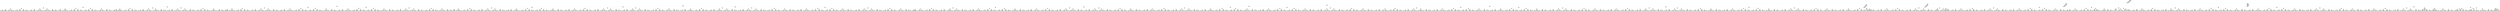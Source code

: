 digraph Tree {
node [shape=box] ;
0 [label="X[17] <= 0.5\ngini = 0.545\nsamples = 44453\nvalue = [16381, 1024, 2048, 25000]"] ;
1 [label="X[16] <= 0.5\ngini = 0.47\nsamples = 36261\nvalue = [8189, 1024, 2048, 25000]"] ;
0 -> 1 [labeldistance=2.5, labelangle=45, headlabel="True"] ;
2 [label="X[14] <= 0.5\ngini = 0.375\nsamples = 32165\nvalue = [4093, 1024, 2048, 25000]"] ;
1 -> 2 ;
3 [label="X[15] <= 0.5\ngini = 0.301\nsamples = 30117\nvalue = [2045, 1024, 2048, 25000]"] ;
2 -> 3 ;
4 [label="X[19] <= 0.5\ngini = 0.254\nsamples = 29093\nvalue = [1021, 1024, 2048, 25000]"] ;
3 -> 4 ;
5 [label="X[4] <= 0.5\ngini = 0.228\nsamples = 28583\nvalue = [511, 1024, 2048, 25000]"] ;
4 -> 5 ;
6 [label="X[5] <= 0.5\ngini = 0.33\nsamples = 14460\nvalue = [255, 512, 2048, 11645]"] ;
5 -> 6 ;
7 [label="X[13] <= 0.5\ngini = 0.457\nsamples = 7780\nvalue = [127, 256, 2048, 5349]"] ;
6 -> 7 ;
8 [label="X[12] <= 0.5\ngini = 0.503\nsamples = 5661\nvalue = [64, 128, 2048, 3421]"] ;
7 -> 8 ;
9 [label="X[8] <= 0.5\ngini = 0.523\nsamples = 4128\nvalue = [32, 64, 2048, 1984]"] ;
8 -> 9 ;
10 [label="X[9] <= 0.5\ngini = 0.543\nsamples = 2089\nvalue = [32, 64, 1024, 969]"] ;
9 -> 10 ;
11 [label="X[11] <= 0.5\ngini = 0.58\nsamples = 1077\nvalue = [32, 64, 512, 469]"] ;
10 -> 11 ;
12 [label="X[7] <= 0.5\ngini = 0.636\nsamples = 575\nvalue = [32, 64, 256, 223]"] ;
11 -> 12 ;
13 [label="X[10] <= 0.5\ngini = 0.7\nsamples = 328\nvalue = [32, 64, 128, 104]"] ;
12 -> 13 ;
14 [label="X[6] <= 0.5\ngini = 0.733\nsamples = 207\nvalue = [32, 64, 64, 47]"] ;
13 -> 14 ;
15 [label="X[1] <= 0.5\ngini = 0.743\nsamples = 117\nvalue = [32, 32, 32, 21]"] ;
14 -> 15 ;
16 [label="X[2] <= 0.5\ngini = 0.73\nsamples = 55\nvalue = [16, 16, 16, 7]"] ;
15 -> 16 ;
17 [label="X[3] <= 0.5\ngini = 0.691\nsamples = 25\nvalue = [8, 8, 8, 1]"] ;
16 -> 17 ;
18 [label="X[0] <= 0.5\ngini = 0.71\nsamples = 13\nvalue = [4, 4, 4, 1]"] ;
17 -> 18 ;
19 [label="X[18] <= 0.5\ngini = 0.735\nsamples = 7\nvalue = [2, 2, 2, 1]"] ;
18 -> 19 ;
20 [label="gini = 0.667\nsamples = 3\nvalue = [1, 1, 1, 0]"] ;
19 -> 20 ;
21 [label="gini = 0.75\nsamples = 4\nvalue = [1, 1, 1, 1]"] ;
19 -> 21 ;
22 [label="X[18] <= 0.5\ngini = 0.667\nsamples = 6\nvalue = [2, 2, 2, 0]"] ;
18 -> 22 ;
23 [label="gini = 0.667\nsamples = 3\nvalue = [1, 1, 1, 0]"] ;
22 -> 23 ;
24 [label="gini = 0.667\nsamples = 3\nvalue = [1, 1, 1, 0]"] ;
22 -> 24 ;
25 [label="X[18] <= 0.5\ngini = 0.667\nsamples = 12\nvalue = [4, 4, 4, 0]"] ;
17 -> 25 ;
26 [label="X[0] <= 0.5\ngini = 0.667\nsamples = 6\nvalue = [2, 2, 2, 0]"] ;
25 -> 26 ;
27 [label="gini = 0.667\nsamples = 3\nvalue = [1, 1, 1, 0]"] ;
26 -> 27 ;
28 [label="gini = 0.667\nsamples = 3\nvalue = [1, 1, 1, 0]"] ;
26 -> 28 ;
29 [label="X[0] <= 0.5\ngini = 0.667\nsamples = 6\nvalue = [2, 2, 2, 0]"] ;
25 -> 29 ;
30 [label="gini = 0.667\nsamples = 3\nvalue = [1, 1, 1, 0]"] ;
29 -> 30 ;
31 [label="gini = 0.667\nsamples = 3\nvalue = [1, 1, 1, 0]"] ;
29 -> 31 ;
32 [label="X[3] <= 0.5\ngini = 0.747\nsamples = 30\nvalue = [8, 8, 8, 6]"] ;
16 -> 32 ;
33 [label="X[0] <= 0.5\ngini = 0.735\nsamples = 14\nvalue = [4, 4, 4, 2]"] ;
32 -> 33 ;
34 [label="X[18] <= 0.5\ngini = 0.667\nsamples = 6\nvalue = [2, 2, 2, 0]"] ;
33 -> 34 ;
35 [label="gini = 0.667\nsamples = 3\nvalue = [1, 1, 1, 0]"] ;
34 -> 35 ;
36 [label="gini = 0.667\nsamples = 3\nvalue = [1, 1, 1, 0]"] ;
34 -> 36 ;
37 [label="X[18] <= 0.5\ngini = 0.75\nsamples = 8\nvalue = [2, 2, 2, 2]"] ;
33 -> 37 ;
38 [label="gini = 0.75\nsamples = 4\nvalue = [1, 1, 1, 1]"] ;
37 -> 38 ;
39 [label="gini = 0.75\nsamples = 4\nvalue = [1, 1, 1, 1]"] ;
37 -> 39 ;
40 [label="X[0] <= 0.5\ngini = 0.75\nsamples = 16\nvalue = [4, 4, 4, 4]"] ;
32 -> 40 ;
41 [label="X[18] <= 0.5\ngini = 0.75\nsamples = 8\nvalue = [2, 2, 2, 2]"] ;
40 -> 41 ;
42 [label="gini = 0.75\nsamples = 4\nvalue = [1, 1, 1, 1]"] ;
41 -> 42 ;
43 [label="gini = 0.75\nsamples = 4\nvalue = [1, 1, 1, 1]"] ;
41 -> 43 ;
44 [label="X[18] <= 0.5\ngini = 0.75\nsamples = 8\nvalue = [2, 2, 2, 2]"] ;
40 -> 44 ;
45 [label="gini = 0.75\nsamples = 4\nvalue = [1, 1, 1, 1]"] ;
44 -> 45 ;
46 [label="gini = 0.75\nsamples = 4\nvalue = [1, 1, 1, 1]"] ;
44 -> 46 ;
47 [label="X[3] <= 0.5\ngini = 0.749\nsamples = 62\nvalue = [16, 16, 16, 14]"] ;
15 -> 47 ;
48 [label="X[18] <= 0.5\ngini = 0.747\nsamples = 30\nvalue = [8, 8, 8, 6]"] ;
47 -> 48 ;
49 [label="X[0] <= 0.5\ngini = 0.735\nsamples = 14\nvalue = [4, 4, 4, 2]"] ;
48 -> 49 ;
50 [label="X[2] <= 0.5\ngini = 0.735\nsamples = 7\nvalue = [2, 2, 2, 1]"] ;
49 -> 50 ;
51 [label="gini = 0.667\nsamples = 3\nvalue = [1, 1, 1, 0]"] ;
50 -> 51 ;
52 [label="gini = 0.75\nsamples = 4\nvalue = [1, 1, 1, 1]"] ;
50 -> 52 ;
53 [label="X[2] <= 0.5\ngini = 0.735\nsamples = 7\nvalue = [2, 2, 2, 1]"] ;
49 -> 53 ;
54 [label="gini = 0.75\nsamples = 4\nvalue = [1, 1, 1, 1]"] ;
53 -> 54 ;
55 [label="gini = 0.667\nsamples = 3\nvalue = [1, 1, 1, 0]"] ;
53 -> 55 ;
56 [label="X[0] <= 0.5\ngini = 0.75\nsamples = 16\nvalue = [4, 4, 4, 4]"] ;
48 -> 56 ;
57 [label="X[2] <= 0.5\ngini = 0.75\nsamples = 8\nvalue = [2, 2, 2, 2]"] ;
56 -> 57 ;
58 [label="gini = 0.75\nsamples = 4\nvalue = [1, 1, 1, 1]"] ;
57 -> 58 ;
59 [label="gini = 0.75\nsamples = 4\nvalue = [1, 1, 1, 1]"] ;
57 -> 59 ;
60 [label="X[2] <= 0.5\ngini = 0.75\nsamples = 8\nvalue = [2, 2, 2, 2]"] ;
56 -> 60 ;
61 [label="gini = 0.75\nsamples = 4\nvalue = [1, 1, 1, 1]"] ;
60 -> 61 ;
62 [label="gini = 0.75\nsamples = 4\nvalue = [1, 1, 1, 1]"] ;
60 -> 62 ;
63 [label="X[0] <= 0.5\ngini = 0.75\nsamples = 32\nvalue = [8, 8, 8, 8]"] ;
47 -> 63 ;
64 [label="X[18] <= 0.5\ngini = 0.75\nsamples = 16\nvalue = [4, 4, 4, 4]"] ;
63 -> 64 ;
65 [label="X[2] <= 0.5\ngini = 0.75\nsamples = 8\nvalue = [2, 2, 2, 2]"] ;
64 -> 65 ;
66 [label="gini = 0.75\nsamples = 4\nvalue = [1, 1, 1, 1]"] ;
65 -> 66 ;
67 [label="gini = 0.75\nsamples = 4\nvalue = [1, 1, 1, 1]"] ;
65 -> 67 ;
68 [label="X[2] <= 0.5\ngini = 0.75\nsamples = 8\nvalue = [2, 2, 2, 2]"] ;
64 -> 68 ;
69 [label="gini = 0.75\nsamples = 4\nvalue = [1, 1, 1, 1]"] ;
68 -> 69 ;
70 [label="gini = 0.75\nsamples = 4\nvalue = [1, 1, 1, 1]"] ;
68 -> 70 ;
71 [label="X[2] <= 0.5\ngini = 0.75\nsamples = 16\nvalue = [4, 4, 4, 4]"] ;
63 -> 71 ;
72 [label="X[18] <= 0.5\ngini = 0.75\nsamples = 8\nvalue = [2, 2, 2, 2]"] ;
71 -> 72 ;
73 [label="gini = 0.75\nsamples = 4\nvalue = [1, 1, 1, 1]"] ;
72 -> 73 ;
74 [label="gini = 0.75\nsamples = 4\nvalue = [1, 1, 1, 1]"] ;
72 -> 74 ;
75 [label="X[18] <= 0.5\ngini = 0.75\nsamples = 8\nvalue = [2, 2, 2, 2]"] ;
71 -> 75 ;
76 [label="gini = 0.75\nsamples = 4\nvalue = [1, 1, 1, 1]"] ;
75 -> 76 ;
77 [label="gini = 0.75\nsamples = 4\nvalue = [1, 1, 1, 1]"] ;
75 -> 77 ;
78 [label="X[3] <= 0.5\ngini = 0.664\nsamples = 90\nvalue = [0, 32, 32, 26]"] ;
14 -> 78 ;
79 [label="X[18] <= 0.5\ngini = 0.658\nsamples = 43\nvalue = [0, 16, 16, 11]"] ;
78 -> 79 ;
80 [label="X[0] <= 0.5\ngini = 0.64\nsamples = 20\nvalue = [0, 8, 8, 4]"] ;
79 -> 80 ;
81 [label="X[2] <= 0.5\ngini = 0.593\nsamples = 9\nvalue = [0, 4, 4, 1]"] ;
80 -> 81 ;
82 [label="X[1] <= 0.5\ngini = 0.5\nsamples = 4\nvalue = [0, 2, 2, 0]"] ;
81 -> 82 ;
83 [label="gini = 0.5\nsamples = 2\nvalue = [0, 1, 1, 0]"] ;
82 -> 83 ;
84 [label="gini = 0.5\nsamples = 2\nvalue = [0, 1, 1, 0]"] ;
82 -> 84 ;
85 [label="X[1] <= 0.5\ngini = 0.64\nsamples = 5\nvalue = [0, 2, 2, 1]"] ;
81 -> 85 ;
86 [label="gini = 0.5\nsamples = 2\nvalue = [0, 1, 1, 0]"] ;
85 -> 86 ;
87 [label="gini = 0.667\nsamples = 3\nvalue = [0, 1, 1, 1]"] ;
85 -> 87 ;
88 [label="X[2] <= 0.5\ngini = 0.661\nsamples = 11\nvalue = [0, 4, 4, 3]"] ;
80 -> 88 ;
89 [label="X[1] <= 0.5\ngini = 0.64\nsamples = 5\nvalue = [0, 2, 2, 1]"] ;
88 -> 89 ;
90 [label="gini = 0.667\nsamples = 3\nvalue = [0, 1, 1, 1]"] ;
89 -> 90 ;
91 [label="gini = 0.5\nsamples = 2\nvalue = [0, 1, 1, 0]"] ;
89 -> 91 ;
92 [label="X[1] <= 0.5\ngini = 0.667\nsamples = 6\nvalue = [0, 2, 2, 2]"] ;
88 -> 92 ;
93 [label="gini = 0.667\nsamples = 3\nvalue = [0, 1, 1, 1]"] ;
92 -> 93 ;
94 [label="gini = 0.667\nsamples = 3\nvalue = [0, 1, 1, 1]"] ;
92 -> 94 ;
95 [label="X[2] <= 0.5\ngini = 0.665\nsamples = 23\nvalue = [0, 8, 8, 7]"] ;
79 -> 95 ;
96 [label="X[1] <= 0.5\ngini = 0.661\nsamples = 11\nvalue = [0, 4, 4, 3]"] ;
95 -> 96 ;
97 [label="X[0] <= 0.5\ngini = 0.64\nsamples = 5\nvalue = [0, 2, 2, 1]"] ;
96 -> 97 ;
98 [label="gini = 0.5\nsamples = 2\nvalue = [0, 1, 1, 0]"] ;
97 -> 98 ;
99 [label="gini = 0.667\nsamples = 3\nvalue = [0, 1, 1, 1]"] ;
97 -> 99 ;
100 [label="X[0] <= 0.5\ngini = 0.667\nsamples = 6\nvalue = [0, 2, 2, 2]"] ;
96 -> 100 ;
101 [label="gini = 0.667\nsamples = 3\nvalue = [0, 1, 1, 1]"] ;
100 -> 101 ;
102 [label="gini = 0.667\nsamples = 3\nvalue = [0, 1, 1, 1]"] ;
100 -> 102 ;
103 [label="X[0] <= 0.5\ngini = 0.667\nsamples = 12\nvalue = [0, 4, 4, 4]"] ;
95 -> 103 ;
104 [label="X[1] <= 0.5\ngini = 0.667\nsamples = 6\nvalue = [0, 2, 2, 2]"] ;
103 -> 104 ;
105 [label="gini = 0.667\nsamples = 3\nvalue = [0, 1, 1, 1]"] ;
104 -> 105 ;
106 [label="gini = 0.667\nsamples = 3\nvalue = [0, 1, 1, 1]"] ;
104 -> 106 ;
107 [label="X[1] <= 0.5\ngini = 0.667\nsamples = 6\nvalue = [0, 2, 2, 2]"] ;
103 -> 107 ;
108 [label="gini = 0.667\nsamples = 3\nvalue = [0, 1, 1, 1]"] ;
107 -> 108 ;
109 [label="gini = 0.667\nsamples = 3\nvalue = [0, 1, 1, 1]"] ;
107 -> 109 ;
110 [label="X[0] <= 0.5\ngini = 0.666\nsamples = 47\nvalue = [0, 16, 16, 15]"] ;
78 -> 110 ;
111 [label="X[1] <= 0.5\ngini = 0.667\nsamples = 24\nvalue = [0, 8, 8, 8]"] ;
110 -> 111 ;
112 [label="X[18] <= 0.5\ngini = 0.667\nsamples = 12\nvalue = [0, 4, 4, 4]"] ;
111 -> 112 ;
113 [label="X[2] <= 0.5\ngini = 0.667\nsamples = 6\nvalue = [0, 2, 2, 2]"] ;
112 -> 113 ;
114 [label="gini = 0.667\nsamples = 3\nvalue = [0, 1, 1, 1]"] ;
113 -> 114 ;
115 [label="gini = 0.667\nsamples = 3\nvalue = [0, 1, 1, 1]"] ;
113 -> 115 ;
116 [label="X[2] <= 0.5\ngini = 0.667\nsamples = 6\nvalue = [0, 2, 2, 2]"] ;
112 -> 116 ;
117 [label="gini = 0.667\nsamples = 3\nvalue = [0, 1, 1, 1]"] ;
116 -> 117 ;
118 [label="gini = 0.667\nsamples = 3\nvalue = [0, 1, 1, 1]"] ;
116 -> 118 ;
119 [label="X[18] <= 0.5\ngini = 0.667\nsamples = 12\nvalue = [0, 4, 4, 4]"] ;
111 -> 119 ;
120 [label="X[2] <= 0.5\ngini = 0.667\nsamples = 6\nvalue = [0, 2, 2, 2]"] ;
119 -> 120 ;
121 [label="gini = 0.667\nsamples = 3\nvalue = [0, 1, 1, 1]"] ;
120 -> 121 ;
122 [label="gini = 0.667\nsamples = 3\nvalue = [0, 1, 1, 1]"] ;
120 -> 122 ;
123 [label="X[2] <= 0.5\ngini = 0.667\nsamples = 6\nvalue = [0, 2, 2, 2]"] ;
119 -> 123 ;
124 [label="gini = 0.667\nsamples = 3\nvalue = [0, 1, 1, 1]"] ;
123 -> 124 ;
125 [label="gini = 0.667\nsamples = 3\nvalue = [0, 1, 1, 1]"] ;
123 -> 125 ;
126 [label="X[2] <= 0.5\ngini = 0.665\nsamples = 23\nvalue = [0, 8, 8, 7]"] ;
110 -> 126 ;
127 [label="X[18] <= 0.5\ngini = 0.667\nsamples = 12\nvalue = [0, 4, 4, 4]"] ;
126 -> 127 ;
128 [label="X[1] <= 0.5\ngini = 0.667\nsamples = 6\nvalue = [0, 2, 2, 2]"] ;
127 -> 128 ;
129 [label="gini = 0.667\nsamples = 3\nvalue = [0, 1, 1, 1]"] ;
128 -> 129 ;
130 [label="gini = 0.667\nsamples = 3\nvalue = [0, 1, 1, 1]"] ;
128 -> 130 ;
131 [label="X[1] <= 0.5\ngini = 0.667\nsamples = 6\nvalue = [0, 2, 2, 2]"] ;
127 -> 131 ;
132 [label="gini = 0.667\nsamples = 3\nvalue = [0, 1, 1, 1]"] ;
131 -> 132 ;
133 [label="gini = 0.667\nsamples = 3\nvalue = [0, 1, 1, 1]"] ;
131 -> 133 ;
134 [label="X[18] <= 0.5\ngini = 0.661\nsamples = 11\nvalue = [0, 4, 4, 3]"] ;
126 -> 134 ;
135 [label="X[1] <= 0.5\ngini = 0.64\nsamples = 5\nvalue = [0, 2, 2, 1]"] ;
134 -> 135 ;
136 [label="gini = 0.5\nsamples = 2\nvalue = [0, 1, 1, 0]"] ;
135 -> 136 ;
137 [label="gini = 0.667\nsamples = 3\nvalue = [0, 1, 1, 1]"] ;
135 -> 137 ;
138 [label="X[1] <= 0.5\ngini = 0.667\nsamples = 6\nvalue = [0, 2, 2, 2]"] ;
134 -> 138 ;
139 [label="gini = 0.667\nsamples = 3\nvalue = [0, 1, 1, 1]"] ;
138 -> 139 ;
140 [label="gini = 0.667\nsamples = 3\nvalue = [0, 1, 1, 1]"] ;
138 -> 140 ;
141 [label="X[1] <= 0.5\ngini = 0.498\nsamples = 121\nvalue = [0, 0, 64, 57]"] ;
13 -> 141 ;
142 [label="X[0] <= 0.5\ngini = 0.495\nsamples = 58\nvalue = [0, 0, 32, 26]"] ;
141 -> 142 ;
143 [label="X[2] <= 0.5\ngini = 0.473\nsamples = 26\nvalue = [0, 0, 16, 10]"] ;
142 -> 143 ;
144 [label="X[3] <= 0.5\ngini = 0.397\nsamples = 11\nvalue = [0, 0, 8, 3]"] ;
143 -> 144 ;
145 [label="gini = 0.0\nsamples = 4\nvalue = [0, 0, 4, 0]"] ;
144 -> 145 ;
146 [label="X[18] <= 0.5\ngini = 0.49\nsamples = 7\nvalue = [0, 0, 4, 3]"] ;
144 -> 146 ;
147 [label="X[6] <= 0.5\ngini = 0.444\nsamples = 3\nvalue = [0, 0, 2, 1]"] ;
146 -> 147 ;
148 [label="gini = 0.0\nsamples = 1\nvalue = [0, 0, 1, 0]"] ;
147 -> 148 ;
149 [label="gini = 0.5\nsamples = 2\nvalue = [0, 0, 1, 1]"] ;
147 -> 149 ;
150 [label="X[6] <= 0.5\ngini = 0.5\nsamples = 4\nvalue = [0, 0, 2, 2]"] ;
146 -> 150 ;
151 [label="gini = 0.5\nsamples = 2\nvalue = [0, 0, 1, 1]"] ;
150 -> 151 ;
152 [label="gini = 0.5\nsamples = 2\nvalue = [0, 0, 1, 1]"] ;
150 -> 152 ;
153 [label="X[18] <= 0.5\ngini = 0.498\nsamples = 15\nvalue = [0, 0, 8, 7]"] ;
143 -> 153 ;
154 [label="X[6] <= 0.5\ngini = 0.49\nsamples = 7\nvalue = [0, 0, 4, 3]"] ;
153 -> 154 ;
155 [label="X[3] <= 0.5\ngini = 0.444\nsamples = 3\nvalue = [0, 0, 2, 1]"] ;
154 -> 155 ;
156 [label="gini = 0.0\nsamples = 1\nvalue = [0, 0, 1, 0]"] ;
155 -> 156 ;
157 [label="gini = 0.5\nsamples = 2\nvalue = [0, 0, 1, 1]"] ;
155 -> 157 ;
158 [label="X[3] <= 0.5\ngini = 0.5\nsamples = 4\nvalue = [0, 0, 2, 2]"] ;
154 -> 158 ;
159 [label="gini = 0.5\nsamples = 2\nvalue = [0, 0, 1, 1]"] ;
158 -> 159 ;
160 [label="gini = 0.5\nsamples = 2\nvalue = [0, 0, 1, 1]"] ;
158 -> 160 ;
161 [label="X[6] <= 0.5\ngini = 0.5\nsamples = 8\nvalue = [0, 0, 4, 4]"] ;
153 -> 161 ;
162 [label="X[3] <= 0.5\ngini = 0.5\nsamples = 4\nvalue = [0, 0, 2, 2]"] ;
161 -> 162 ;
163 [label="gini = 0.5\nsamples = 2\nvalue = [0, 0, 1, 1]"] ;
162 -> 163 ;
164 [label="gini = 0.5\nsamples = 2\nvalue = [0, 0, 1, 1]"] ;
162 -> 164 ;
165 [label="X[3] <= 0.5\ngini = 0.5\nsamples = 4\nvalue = [0, 0, 2, 2]"] ;
161 -> 165 ;
166 [label="gini = 0.5\nsamples = 2\nvalue = [0, 0, 1, 1]"] ;
165 -> 166 ;
167 [label="gini = 0.5\nsamples = 2\nvalue = [0, 0, 1, 1]"] ;
165 -> 167 ;
168 [label="X[6] <= 0.5\ngini = 0.5\nsamples = 32\nvalue = [0, 0, 16, 16]"] ;
142 -> 168 ;
169 [label="X[18] <= 0.5\ngini = 0.5\nsamples = 16\nvalue = [0, 0, 8, 8]"] ;
168 -> 169 ;
170 [label="X[3] <= 0.5\ngini = 0.5\nsamples = 8\nvalue = [0, 0, 4, 4]"] ;
169 -> 170 ;
171 [label="X[2] <= 0.5\ngini = 0.5\nsamples = 4\nvalue = [0, 0, 2, 2]"] ;
170 -> 171 ;
172 [label="gini = 0.5\nsamples = 2\nvalue = [0, 0, 1, 1]"] ;
171 -> 172 ;
173 [label="gini = 0.5\nsamples = 2\nvalue = [0, 0, 1, 1]"] ;
171 -> 173 ;
174 [label="X[2] <= 0.5\ngini = 0.5\nsamples = 4\nvalue = [0, 0, 2, 2]"] ;
170 -> 174 ;
175 [label="gini = 0.5\nsamples = 2\nvalue = [0, 0, 1, 1]"] ;
174 -> 175 ;
176 [label="gini = 0.5\nsamples = 2\nvalue = [0, 0, 1, 1]"] ;
174 -> 176 ;
177 [label="X[2] <= 0.5\ngini = 0.5\nsamples = 8\nvalue = [0, 0, 4, 4]"] ;
169 -> 177 ;
178 [label="X[3] <= 0.5\ngini = 0.5\nsamples = 4\nvalue = [0, 0, 2, 2]"] ;
177 -> 178 ;
179 [label="gini = 0.5\nsamples = 2\nvalue = [0, 0, 1, 1]"] ;
178 -> 179 ;
180 [label="gini = 0.5\nsamples = 2\nvalue = [0, 0, 1, 1]"] ;
178 -> 180 ;
181 [label="X[3] <= 0.5\ngini = 0.5\nsamples = 4\nvalue = [0, 0, 2, 2]"] ;
177 -> 181 ;
182 [label="gini = 0.5\nsamples = 2\nvalue = [0, 0, 1, 1]"] ;
181 -> 182 ;
183 [label="gini = 0.5\nsamples = 2\nvalue = [0, 0, 1, 1]"] ;
181 -> 183 ;
184 [label="X[18] <= 0.5\ngini = 0.5\nsamples = 16\nvalue = [0, 0, 8, 8]"] ;
168 -> 184 ;
185 [label="X[3] <= 0.5\ngini = 0.5\nsamples = 8\nvalue = [0, 0, 4, 4]"] ;
184 -> 185 ;
186 [label="X[2] <= 0.5\ngini = 0.5\nsamples = 4\nvalue = [0, 0, 2, 2]"] ;
185 -> 186 ;
187 [label="gini = 0.5\nsamples = 2\nvalue = [0, 0, 1, 1]"] ;
186 -> 187 ;
188 [label="gini = 0.5\nsamples = 2\nvalue = [0, 0, 1, 1]"] ;
186 -> 188 ;
189 [label="X[2] <= 0.5\ngini = 0.5\nsamples = 4\nvalue = [0, 0, 2, 2]"] ;
185 -> 189 ;
190 [label="gini = 0.5\nsamples = 2\nvalue = [0, 0, 1, 1]"] ;
189 -> 190 ;
191 [label="gini = 0.5\nsamples = 2\nvalue = [0, 0, 1, 1]"] ;
189 -> 191 ;
192 [label="X[2] <= 0.5\ngini = 0.5\nsamples = 8\nvalue = [0, 0, 4, 4]"] ;
184 -> 192 ;
193 [label="X[3] <= 0.5\ngini = 0.5\nsamples = 4\nvalue = [0, 0, 2, 2]"] ;
192 -> 193 ;
194 [label="gini = 0.5\nsamples = 2\nvalue = [0, 0, 1, 1]"] ;
193 -> 194 ;
195 [label="gini = 0.5\nsamples = 2\nvalue = [0, 0, 1, 1]"] ;
193 -> 195 ;
196 [label="X[3] <= 0.5\ngini = 0.5\nsamples = 4\nvalue = [0, 0, 2, 2]"] ;
192 -> 196 ;
197 [label="gini = 0.5\nsamples = 2\nvalue = [0, 0, 1, 1]"] ;
196 -> 197 ;
198 [label="gini = 0.5\nsamples = 2\nvalue = [0, 0, 1, 1]"] ;
196 -> 198 ;
199 [label="X[6] <= 0.5\ngini = 0.5\nsamples = 63\nvalue = [0, 0, 32, 31]"] ;
141 -> 199 ;
200 [label="X[2] <= 0.5\ngini = 0.499\nsamples = 31\nvalue = [0, 0, 16, 15]"] ;
199 -> 200 ;
201 [label="X[0] <= 0.5\ngini = 0.498\nsamples = 15\nvalue = [0, 0, 8, 7]"] ;
200 -> 201 ;
202 [label="X[3] <= 0.5\ngini = 0.5\nsamples = 8\nvalue = [0, 0, 4, 4]"] ;
201 -> 202 ;
203 [label="X[18] <= 0.5\ngini = 0.5\nsamples = 4\nvalue = [0, 0, 2, 2]"] ;
202 -> 203 ;
204 [label="gini = 0.5\nsamples = 2\nvalue = [0, 0, 1, 1]"] ;
203 -> 204 ;
205 [label="gini = 0.5\nsamples = 2\nvalue = [0, 0, 1, 1]"] ;
203 -> 205 ;
206 [label="X[18] <= 0.5\ngini = 0.5\nsamples = 4\nvalue = [0, 0, 2, 2]"] ;
202 -> 206 ;
207 [label="gini = 0.5\nsamples = 2\nvalue = [0, 0, 1, 1]"] ;
206 -> 207 ;
208 [label="gini = 0.5\nsamples = 2\nvalue = [0, 0, 1, 1]"] ;
206 -> 208 ;
209 [label="X[18] <= 0.5\ngini = 0.49\nsamples = 7\nvalue = [0, 0, 4, 3]"] ;
201 -> 209 ;
210 [label="X[3] <= 0.5\ngini = 0.444\nsamples = 3\nvalue = [0, 0, 2, 1]"] ;
209 -> 210 ;
211 [label="gini = 0.0\nsamples = 1\nvalue = [0, 0, 1, 0]"] ;
210 -> 211 ;
212 [label="gini = 0.5\nsamples = 2\nvalue = [0, 0, 1, 1]"] ;
210 -> 212 ;
213 [label="X[3] <= 0.5\ngini = 0.5\nsamples = 4\nvalue = [0, 0, 2, 2]"] ;
209 -> 213 ;
214 [label="gini = 0.5\nsamples = 2\nvalue = [0, 0, 1, 1]"] ;
213 -> 214 ;
215 [label="gini = 0.5\nsamples = 2\nvalue = [0, 0, 1, 1]"] ;
213 -> 215 ;
216 [label="X[18] <= 0.5\ngini = 0.5\nsamples = 16\nvalue = [0, 0, 8, 8]"] ;
200 -> 216 ;
217 [label="X[3] <= 0.5\ngini = 0.5\nsamples = 8\nvalue = [0, 0, 4, 4]"] ;
216 -> 217 ;
218 [label="X[0] <= 0.5\ngini = 0.5\nsamples = 4\nvalue = [0, 0, 2, 2]"] ;
217 -> 218 ;
219 [label="gini = 0.5\nsamples = 2\nvalue = [0, 0, 1, 1]"] ;
218 -> 219 ;
220 [label="gini = 0.5\nsamples = 2\nvalue = [0, 0, 1, 1]"] ;
218 -> 220 ;
221 [label="X[0] <= 0.5\ngini = 0.5\nsamples = 4\nvalue = [0, 0, 2, 2]"] ;
217 -> 221 ;
222 [label="gini = 0.5\nsamples = 2\nvalue = [0, 0, 1, 1]"] ;
221 -> 222 ;
223 [label="gini = 0.5\nsamples = 2\nvalue = [0, 0, 1, 1]"] ;
221 -> 223 ;
224 [label="X[3] <= 0.5\ngini = 0.5\nsamples = 8\nvalue = [0, 0, 4, 4]"] ;
216 -> 224 ;
225 [label="X[0] <= 0.5\ngini = 0.5\nsamples = 4\nvalue = [0, 0, 2, 2]"] ;
224 -> 225 ;
226 [label="gini = 0.5\nsamples = 2\nvalue = [0, 0, 1, 1]"] ;
225 -> 226 ;
227 [label="gini = 0.5\nsamples = 2\nvalue = [0, 0, 1, 1]"] ;
225 -> 227 ;
228 [label="X[0] <= 0.5\ngini = 0.5\nsamples = 4\nvalue = [0, 0, 2, 2]"] ;
224 -> 228 ;
229 [label="gini = 0.5\nsamples = 2\nvalue = [0, 0, 1, 1]"] ;
228 -> 229 ;
230 [label="gini = 0.5\nsamples = 2\nvalue = [0, 0, 1, 1]"] ;
228 -> 230 ;
231 [label="X[2] <= 0.5\ngini = 0.5\nsamples = 32\nvalue = [0, 0, 16, 16]"] ;
199 -> 231 ;
232 [label="X[18] <= 0.5\ngini = 0.5\nsamples = 16\nvalue = [0, 0, 8, 8]"] ;
231 -> 232 ;
233 [label="X[3] <= 0.5\ngini = 0.5\nsamples = 8\nvalue = [0, 0, 4, 4]"] ;
232 -> 233 ;
234 [label="X[0] <= 0.5\ngini = 0.5\nsamples = 4\nvalue = [0, 0, 2, 2]"] ;
233 -> 234 ;
235 [label="gini = 0.5\nsamples = 2\nvalue = [0, 0, 1, 1]"] ;
234 -> 235 ;
236 [label="gini = 0.5\nsamples = 2\nvalue = [0, 0, 1, 1]"] ;
234 -> 236 ;
237 [label="X[0] <= 0.5\ngini = 0.5\nsamples = 4\nvalue = [0, 0, 2, 2]"] ;
233 -> 237 ;
238 [label="gini = 0.5\nsamples = 2\nvalue = [0, 0, 1, 1]"] ;
237 -> 238 ;
239 [label="gini = 0.5\nsamples = 2\nvalue = [0, 0, 1, 1]"] ;
237 -> 239 ;
240 [label="X[0] <= 0.5\ngini = 0.5\nsamples = 8\nvalue = [0, 0, 4, 4]"] ;
232 -> 240 ;
241 [label="X[3] <= 0.5\ngini = 0.5\nsamples = 4\nvalue = [0, 0, 2, 2]"] ;
240 -> 241 ;
242 [label="gini = 0.5\nsamples = 2\nvalue = [0, 0, 1, 1]"] ;
241 -> 242 ;
243 [label="gini = 0.5\nsamples = 2\nvalue = [0, 0, 1, 1]"] ;
241 -> 243 ;
244 [label="X[3] <= 0.5\ngini = 0.5\nsamples = 4\nvalue = [0, 0, 2, 2]"] ;
240 -> 244 ;
245 [label="gini = 0.5\nsamples = 2\nvalue = [0, 0, 1, 1]"] ;
244 -> 245 ;
246 [label="gini = 0.5\nsamples = 2\nvalue = [0, 0, 1, 1]"] ;
244 -> 246 ;
247 [label="X[3] <= 0.5\ngini = 0.5\nsamples = 16\nvalue = [0, 0, 8, 8]"] ;
231 -> 247 ;
248 [label="X[18] <= 0.5\ngini = 0.5\nsamples = 8\nvalue = [0, 0, 4, 4]"] ;
247 -> 248 ;
249 [label="X[0] <= 0.5\ngini = 0.5\nsamples = 4\nvalue = [0, 0, 2, 2]"] ;
248 -> 249 ;
250 [label="gini = 0.5\nsamples = 2\nvalue = [0, 0, 1, 1]"] ;
249 -> 250 ;
251 [label="gini = 0.5\nsamples = 2\nvalue = [0, 0, 1, 1]"] ;
249 -> 251 ;
252 [label="X[0] <= 0.5\ngini = 0.5\nsamples = 4\nvalue = [0, 0, 2, 2]"] ;
248 -> 252 ;
253 [label="gini = 0.5\nsamples = 2\nvalue = [0, 0, 1, 1]"] ;
252 -> 253 ;
254 [label="gini = 0.5\nsamples = 2\nvalue = [0, 0, 1, 1]"] ;
252 -> 254 ;
255 [label="X[18] <= 0.5\ngini = 0.5\nsamples = 8\nvalue = [0, 0, 4, 4]"] ;
247 -> 255 ;
256 [label="X[0] <= 0.5\ngini = 0.5\nsamples = 4\nvalue = [0, 0, 2, 2]"] ;
255 -> 256 ;
257 [label="gini = 0.5\nsamples = 2\nvalue = [0, 0, 1, 1]"] ;
256 -> 257 ;
258 [label="gini = 0.5\nsamples = 2\nvalue = [0, 0, 1, 1]"] ;
256 -> 258 ;
259 [label="X[0] <= 0.5\ngini = 0.5\nsamples = 4\nvalue = [0, 0, 2, 2]"] ;
255 -> 259 ;
260 [label="gini = 0.5\nsamples = 2\nvalue = [0, 0, 1, 1]"] ;
259 -> 260 ;
261 [label="gini = 0.5\nsamples = 2\nvalue = [0, 0, 1, 1]"] ;
259 -> 261 ;
262 [label="X[18] <= 0.5\ngini = 0.499\nsamples = 247\nvalue = [0, 0, 128, 119]"] ;
12 -> 262 ;
263 [label="X[6] <= 0.5\ngini = 0.497\nsamples = 119\nvalue = [0, 0, 64, 55]"] ;
262 -> 263 ;
264 [label="X[0] <= 0.5\ngini = 0.492\nsamples = 57\nvalue = [0, 0, 32, 25]"] ;
263 -> 264 ;
265 [label="X[3] <= 0.5\ngini = 0.483\nsamples = 27\nvalue = [0, 0, 16, 11]"] ;
264 -> 265 ;
266 [label="X[10] <= 0.5\ngini = 0.473\nsamples = 13\nvalue = [0, 0, 8, 5]"] ;
265 -> 266 ;
267 [label="X[1] <= 0.5\ngini = 0.49\nsamples = 7\nvalue = [0, 0, 4, 3]"] ;
266 -> 267 ;
268 [label="X[2] <= 0.5\ngini = 0.5\nsamples = 4\nvalue = [0, 0, 2, 2]"] ;
267 -> 268 ;
269 [label="gini = 0.5\nsamples = 2\nvalue = [0, 0, 1, 1]"] ;
268 -> 269 ;
270 [label="gini = 0.5\nsamples = 2\nvalue = [0, 0, 1, 1]"] ;
268 -> 270 ;
271 [label="X[2] <= 0.5\ngini = 0.444\nsamples = 3\nvalue = [0, 0, 2, 1]"] ;
267 -> 271 ;
272 [label="gini = 0.5\nsamples = 2\nvalue = [0, 0, 1, 1]"] ;
271 -> 272 ;
273 [label="gini = 0.0\nsamples = 1\nvalue = [0, 0, 1, 0]"] ;
271 -> 273 ;
274 [label="X[2] <= 0.5\ngini = 0.444\nsamples = 6\nvalue = [0, 0, 4, 2]"] ;
266 -> 274 ;
275 [label="gini = 0.0\nsamples = 2\nvalue = [0, 0, 2, 0]"] ;
274 -> 275 ;
276 [label="X[1] <= 0.5\ngini = 0.5\nsamples = 4\nvalue = [0, 0, 2, 2]"] ;
274 -> 276 ;
277 [label="gini = 0.5\nsamples = 2\nvalue = [0, 0, 1, 1]"] ;
276 -> 277 ;
278 [label="gini = 0.5\nsamples = 2\nvalue = [0, 0, 1, 1]"] ;
276 -> 278 ;
279 [label="X[10] <= 0.5\ngini = 0.49\nsamples = 14\nvalue = [0, 0, 8, 6]"] ;
265 -> 279 ;
280 [label="X[1] <= 0.5\ngini = 0.444\nsamples = 6\nvalue = [0, 0, 4, 2]"] ;
279 -> 280 ;
281 [label="gini = 0.0\nsamples = 2\nvalue = [0, 0, 2, 0]"] ;
280 -> 281 ;
282 [label="X[2] <= 0.5\ngini = 0.5\nsamples = 4\nvalue = [0, 0, 2, 2]"] ;
280 -> 282 ;
283 [label="gini = 0.5\nsamples = 2\nvalue = [0, 0, 1, 1]"] ;
282 -> 283 ;
284 [label="gini = 0.5\nsamples = 2\nvalue = [0, 0, 1, 1]"] ;
282 -> 284 ;
285 [label="X[2] <= 0.5\ngini = 0.5\nsamples = 8\nvalue = [0, 0, 4, 4]"] ;
279 -> 285 ;
286 [label="X[1] <= 0.5\ngini = 0.5\nsamples = 4\nvalue = [0, 0, 2, 2]"] ;
285 -> 286 ;
287 [label="gini = 0.5\nsamples = 2\nvalue = [0, 0, 1, 1]"] ;
286 -> 287 ;
288 [label="gini = 0.5\nsamples = 2\nvalue = [0, 0, 1, 1]"] ;
286 -> 288 ;
289 [label="X[1] <= 0.5\ngini = 0.5\nsamples = 4\nvalue = [0, 0, 2, 2]"] ;
285 -> 289 ;
290 [label="gini = 0.5\nsamples = 2\nvalue = [0, 0, 1, 1]"] ;
289 -> 290 ;
291 [label="gini = 0.5\nsamples = 2\nvalue = [0, 0, 1, 1]"] ;
289 -> 291 ;
292 [label="X[10] <= 0.5\ngini = 0.498\nsamples = 30\nvalue = [0, 0, 16, 14]"] ;
264 -> 292 ;
293 [label="X[1] <= 0.5\ngini = 0.49\nsamples = 14\nvalue = [0, 0, 8, 6]"] ;
292 -> 293 ;
294 [label="X[3] <= 0.5\ngini = 0.444\nsamples = 6\nvalue = [0, 0, 4, 2]"] ;
293 -> 294 ;
295 [label="X[2] <= 0.5\ngini = 0.444\nsamples = 3\nvalue = [0, 0, 2, 1]"] ;
294 -> 295 ;
296 [label="gini = 0.5\nsamples = 2\nvalue = [0, 0, 1, 1]"] ;
295 -> 296 ;
297 [label="gini = 0.0\nsamples = 1\nvalue = [0, 0, 1, 0]"] ;
295 -> 297 ;
298 [label="X[2] <= 0.5\ngini = 0.444\nsamples = 3\nvalue = [0, 0, 2, 1]"] ;
294 -> 298 ;
299 [label="gini = 0.0\nsamples = 1\nvalue = [0, 0, 1, 0]"] ;
298 -> 299 ;
300 [label="gini = 0.5\nsamples = 2\nvalue = [0, 0, 1, 1]"] ;
298 -> 300 ;
301 [label="X[2] <= 0.5\ngini = 0.5\nsamples = 8\nvalue = [0, 0, 4, 4]"] ;
293 -> 301 ;
302 [label="X[3] <= 0.5\ngini = 0.5\nsamples = 4\nvalue = [0, 0, 2, 2]"] ;
301 -> 302 ;
303 [label="gini = 0.5\nsamples = 2\nvalue = [0, 0, 1, 1]"] ;
302 -> 303 ;
304 [label="gini = 0.5\nsamples = 2\nvalue = [0, 0, 1, 1]"] ;
302 -> 304 ;
305 [label="X[3] <= 0.5\ngini = 0.5\nsamples = 4\nvalue = [0, 0, 2, 2]"] ;
301 -> 305 ;
306 [label="gini = 0.5\nsamples = 2\nvalue = [0, 0, 1, 1]"] ;
305 -> 306 ;
307 [label="gini = 0.5\nsamples = 2\nvalue = [0, 0, 1, 1]"] ;
305 -> 307 ;
308 [label="X[3] <= 0.5\ngini = 0.5\nsamples = 16\nvalue = [0, 0, 8, 8]"] ;
292 -> 308 ;
309 [label="X[1] <= 0.5\ngini = 0.5\nsamples = 8\nvalue = [0, 0, 4, 4]"] ;
308 -> 309 ;
310 [label="X[2] <= 0.5\ngini = 0.5\nsamples = 4\nvalue = [0, 0, 2, 2]"] ;
309 -> 310 ;
311 [label="gini = 0.5\nsamples = 2\nvalue = [0, 0, 1, 1]"] ;
310 -> 311 ;
312 [label="gini = 0.5\nsamples = 2\nvalue = [0, 0, 1, 1]"] ;
310 -> 312 ;
313 [label="X[2] <= 0.5\ngini = 0.5\nsamples = 4\nvalue = [0, 0, 2, 2]"] ;
309 -> 313 ;
314 [label="gini = 0.5\nsamples = 2\nvalue = [0, 0, 1, 1]"] ;
313 -> 314 ;
315 [label="gini = 0.5\nsamples = 2\nvalue = [0, 0, 1, 1]"] ;
313 -> 315 ;
316 [label="X[1] <= 0.5\ngini = 0.5\nsamples = 8\nvalue = [0, 0, 4, 4]"] ;
308 -> 316 ;
317 [label="X[2] <= 0.5\ngini = 0.5\nsamples = 4\nvalue = [0, 0, 2, 2]"] ;
316 -> 317 ;
318 [label="gini = 0.5\nsamples = 2\nvalue = [0, 0, 1, 1]"] ;
317 -> 318 ;
319 [label="gini = 0.5\nsamples = 2\nvalue = [0, 0, 1, 1]"] ;
317 -> 319 ;
320 [label="X[2] <= 0.5\ngini = 0.5\nsamples = 4\nvalue = [0, 0, 2, 2]"] ;
316 -> 320 ;
321 [label="gini = 0.5\nsamples = 2\nvalue = [0, 0, 1, 1]"] ;
320 -> 321 ;
322 [label="gini = 0.5\nsamples = 2\nvalue = [0, 0, 1, 1]"] ;
320 -> 322 ;
323 [label="X[2] <= 0.5\ngini = 0.499\nsamples = 62\nvalue = [0, 0, 32, 30]"] ;
263 -> 323 ;
324 [label="X[0] <= 0.5\ngini = 0.498\nsamples = 30\nvalue = [0, 0, 16, 14]"] ;
323 -> 324 ;
325 [label="X[1] <= 0.5\ngini = 0.49\nsamples = 14\nvalue = [0, 0, 8, 6]"] ;
324 -> 325 ;
326 [label="X[3] <= 0.5\ngini = 0.444\nsamples = 6\nvalue = [0, 0, 4, 2]"] ;
325 -> 326 ;
327 [label="X[10] <= 0.5\ngini = 0.444\nsamples = 3\nvalue = [0, 0, 2, 1]"] ;
326 -> 327 ;
328 [label="gini = 0.0\nsamples = 1\nvalue = [0, 0, 1, 0]"] ;
327 -> 328 ;
329 [label="gini = 0.5\nsamples = 2\nvalue = [0, 0, 1, 1]"] ;
327 -> 329 ;
330 [label="X[10] <= 0.5\ngini = 0.444\nsamples = 3\nvalue = [0, 0, 2, 1]"] ;
326 -> 330 ;
331 [label="gini = 0.5\nsamples = 2\nvalue = [0, 0, 1, 1]"] ;
330 -> 331 ;
332 [label="gini = 0.0\nsamples = 1\nvalue = [0, 0, 1, 0]"] ;
330 -> 332 ;
333 [label="X[10] <= 0.5\ngini = 0.5\nsamples = 8\nvalue = [0, 0, 4, 4]"] ;
325 -> 333 ;
334 [label="X[3] <= 0.5\ngini = 0.5\nsamples = 4\nvalue = [0, 0, 2, 2]"] ;
333 -> 334 ;
335 [label="gini = 0.5\nsamples = 2\nvalue = [0, 0, 1, 1]"] ;
334 -> 335 ;
336 [label="gini = 0.5\nsamples = 2\nvalue = [0, 0, 1, 1]"] ;
334 -> 336 ;
337 [label="X[3] <= 0.5\ngini = 0.5\nsamples = 4\nvalue = [0, 0, 2, 2]"] ;
333 -> 337 ;
338 [label="gini = 0.5\nsamples = 2\nvalue = [0, 0, 1, 1]"] ;
337 -> 338 ;
339 [label="gini = 0.5\nsamples = 2\nvalue = [0, 0, 1, 1]"] ;
337 -> 339 ;
340 [label="X[10] <= 0.5\ngini = 0.5\nsamples = 16\nvalue = [0, 0, 8, 8]"] ;
324 -> 340 ;
341 [label="X[3] <= 0.5\ngini = 0.5\nsamples = 8\nvalue = [0, 0, 4, 4]"] ;
340 -> 341 ;
342 [label="X[1] <= 0.5\ngini = 0.5\nsamples = 4\nvalue = [0, 0, 2, 2]"] ;
341 -> 342 ;
343 [label="gini = 0.5\nsamples = 2\nvalue = [0, 0, 1, 1]"] ;
342 -> 343 ;
344 [label="gini = 0.5\nsamples = 2\nvalue = [0, 0, 1, 1]"] ;
342 -> 344 ;
345 [label="X[1] <= 0.5\ngini = 0.5\nsamples = 4\nvalue = [0, 0, 2, 2]"] ;
341 -> 345 ;
346 [label="gini = 0.5\nsamples = 2\nvalue = [0, 0, 1, 1]"] ;
345 -> 346 ;
347 [label="gini = 0.5\nsamples = 2\nvalue = [0, 0, 1, 1]"] ;
345 -> 347 ;
348 [label="X[1] <= 0.5\ngini = 0.5\nsamples = 8\nvalue = [0, 0, 4, 4]"] ;
340 -> 348 ;
349 [label="X[3] <= 0.5\ngini = 0.5\nsamples = 4\nvalue = [0, 0, 2, 2]"] ;
348 -> 349 ;
350 [label="gini = 0.5\nsamples = 2\nvalue = [0, 0, 1, 1]"] ;
349 -> 350 ;
351 [label="gini = 0.5\nsamples = 2\nvalue = [0, 0, 1, 1]"] ;
349 -> 351 ;
352 [label="X[3] <= 0.5\ngini = 0.5\nsamples = 4\nvalue = [0, 0, 2, 2]"] ;
348 -> 352 ;
353 [label="gini = 0.5\nsamples = 2\nvalue = [0, 0, 1, 1]"] ;
352 -> 353 ;
354 [label="gini = 0.5\nsamples = 2\nvalue = [0, 0, 1, 1]"] ;
352 -> 354 ;
355 [label="X[0] <= 0.5\ngini = 0.5\nsamples = 32\nvalue = [0, 0, 16, 16]"] ;
323 -> 355 ;
356 [label="X[1] <= 0.5\ngini = 0.5\nsamples = 16\nvalue = [0, 0, 8, 8]"] ;
355 -> 356 ;
357 [label="X[10] <= 0.5\ngini = 0.5\nsamples = 8\nvalue = [0, 0, 4, 4]"] ;
356 -> 357 ;
358 [label="X[3] <= 0.5\ngini = 0.5\nsamples = 4\nvalue = [0, 0, 2, 2]"] ;
357 -> 358 ;
359 [label="gini = 0.5\nsamples = 2\nvalue = [0, 0, 1, 1]"] ;
358 -> 359 ;
360 [label="gini = 0.5\nsamples = 2\nvalue = [0, 0, 1, 1]"] ;
358 -> 360 ;
361 [label="X[3] <= 0.5\ngini = 0.5\nsamples = 4\nvalue = [0, 0, 2, 2]"] ;
357 -> 361 ;
362 [label="gini = 0.5\nsamples = 2\nvalue = [0, 0, 1, 1]"] ;
361 -> 362 ;
363 [label="gini = 0.5\nsamples = 2\nvalue = [0, 0, 1, 1]"] ;
361 -> 363 ;
364 [label="X[3] <= 0.5\ngini = 0.5\nsamples = 8\nvalue = [0, 0, 4, 4]"] ;
356 -> 364 ;
365 [label="X[10] <= 0.5\ngini = 0.5\nsamples = 4\nvalue = [0, 0, 2, 2]"] ;
364 -> 365 ;
366 [label="gini = 0.5\nsamples = 2\nvalue = [0, 0, 1, 1]"] ;
365 -> 366 ;
367 [label="gini = 0.5\nsamples = 2\nvalue = [0, 0, 1, 1]"] ;
365 -> 367 ;
368 [label="X[10] <= 0.5\ngini = 0.5\nsamples = 4\nvalue = [0, 0, 2, 2]"] ;
364 -> 368 ;
369 [label="gini = 0.5\nsamples = 2\nvalue = [0, 0, 1, 1]"] ;
368 -> 369 ;
370 [label="gini = 0.5\nsamples = 2\nvalue = [0, 0, 1, 1]"] ;
368 -> 370 ;
371 [label="X[1] <= 0.5\ngini = 0.5\nsamples = 16\nvalue = [0, 0, 8, 8]"] ;
355 -> 371 ;
372 [label="X[3] <= 0.5\ngini = 0.5\nsamples = 8\nvalue = [0, 0, 4, 4]"] ;
371 -> 372 ;
373 [label="X[10] <= 0.5\ngini = 0.5\nsamples = 4\nvalue = [0, 0, 2, 2]"] ;
372 -> 373 ;
374 [label="gini = 0.5\nsamples = 2\nvalue = [0, 0, 1, 1]"] ;
373 -> 374 ;
375 [label="gini = 0.5\nsamples = 2\nvalue = [0, 0, 1, 1]"] ;
373 -> 375 ;
376 [label="X[10] <= 0.5\ngini = 0.5\nsamples = 4\nvalue = [0, 0, 2, 2]"] ;
372 -> 376 ;
377 [label="gini = 0.5\nsamples = 2\nvalue = [0, 0, 1, 1]"] ;
376 -> 377 ;
378 [label="gini = 0.5\nsamples = 2\nvalue = [0, 0, 1, 1]"] ;
376 -> 378 ;
379 [label="X[3] <= 0.5\ngini = 0.5\nsamples = 8\nvalue = [0, 0, 4, 4]"] ;
371 -> 379 ;
380 [label="X[10] <= 0.5\ngini = 0.5\nsamples = 4\nvalue = [0, 0, 2, 2]"] ;
379 -> 380 ;
381 [label="gini = 0.5\nsamples = 2\nvalue = [0, 0, 1, 1]"] ;
380 -> 381 ;
382 [label="gini = 0.5\nsamples = 2\nvalue = [0, 0, 1, 1]"] ;
380 -> 382 ;
383 [label="X[10] <= 0.5\ngini = 0.5\nsamples = 4\nvalue = [0, 0, 2, 2]"] ;
379 -> 383 ;
384 [label="gini = 0.5\nsamples = 2\nvalue = [0, 0, 1, 1]"] ;
383 -> 384 ;
385 [label="gini = 0.5\nsamples = 2\nvalue = [0, 0, 1, 1]"] ;
383 -> 385 ;
386 [label="X[1] <= 0.5\ngini = 0.5\nsamples = 128\nvalue = [0, 0, 64, 64]"] ;
262 -> 386 ;
387 [label="X[3] <= 0.5\ngini = 0.5\nsamples = 64\nvalue = [0, 0, 32, 32]"] ;
386 -> 387 ;
388 [label="X[6] <= 0.5\ngini = 0.5\nsamples = 32\nvalue = [0, 0, 16, 16]"] ;
387 -> 388 ;
389 [label="X[2] <= 0.5\ngini = 0.5\nsamples = 16\nvalue = [0, 0, 8, 8]"] ;
388 -> 389 ;
390 [label="X[10] <= 0.5\ngini = 0.5\nsamples = 8\nvalue = [0, 0, 4, 4]"] ;
389 -> 390 ;
391 [label="X[0] <= 0.5\ngini = 0.5\nsamples = 4\nvalue = [0, 0, 2, 2]"] ;
390 -> 391 ;
392 [label="gini = 0.5\nsamples = 2\nvalue = [0, 0, 1, 1]"] ;
391 -> 392 ;
393 [label="gini = 0.5\nsamples = 2\nvalue = [0, 0, 1, 1]"] ;
391 -> 393 ;
394 [label="X[0] <= 0.5\ngini = 0.5\nsamples = 4\nvalue = [0, 0, 2, 2]"] ;
390 -> 394 ;
395 [label="gini = 0.5\nsamples = 2\nvalue = [0, 0, 1, 1]"] ;
394 -> 395 ;
396 [label="gini = 0.5\nsamples = 2\nvalue = [0, 0, 1, 1]"] ;
394 -> 396 ;
397 [label="X[10] <= 0.5\ngini = 0.5\nsamples = 8\nvalue = [0, 0, 4, 4]"] ;
389 -> 397 ;
398 [label="X[0] <= 0.5\ngini = 0.5\nsamples = 4\nvalue = [0, 0, 2, 2]"] ;
397 -> 398 ;
399 [label="gini = 0.5\nsamples = 2\nvalue = [0, 0, 1, 1]"] ;
398 -> 399 ;
400 [label="gini = 0.5\nsamples = 2\nvalue = [0, 0, 1, 1]"] ;
398 -> 400 ;
401 [label="X[0] <= 0.5\ngini = 0.5\nsamples = 4\nvalue = [0, 0, 2, 2]"] ;
397 -> 401 ;
402 [label="gini = 0.5\nsamples = 2\nvalue = [0, 0, 1, 1]"] ;
401 -> 402 ;
403 [label="gini = 0.5\nsamples = 2\nvalue = [0, 0, 1, 1]"] ;
401 -> 403 ;
404 [label="X[2] <= 0.5\ngini = 0.5\nsamples = 16\nvalue = [0, 0, 8, 8]"] ;
388 -> 404 ;
405 [label="X[10] <= 0.5\ngini = 0.5\nsamples = 8\nvalue = [0, 0, 4, 4]"] ;
404 -> 405 ;
406 [label="X[0] <= 0.5\ngini = 0.5\nsamples = 4\nvalue = [0, 0, 2, 2]"] ;
405 -> 406 ;
407 [label="gini = 0.5\nsamples = 2\nvalue = [0, 0, 1, 1]"] ;
406 -> 407 ;
408 [label="gini = 0.5\nsamples = 2\nvalue = [0, 0, 1, 1]"] ;
406 -> 408 ;
409 [label="X[0] <= 0.5\ngini = 0.5\nsamples = 4\nvalue = [0, 0, 2, 2]"] ;
405 -> 409 ;
410 [label="gini = 0.5\nsamples = 2\nvalue = [0, 0, 1, 1]"] ;
409 -> 410 ;
411 [label="gini = 0.5\nsamples = 2\nvalue = [0, 0, 1, 1]"] ;
409 -> 411 ;
412 [label="X[0] <= 0.5\ngini = 0.5\nsamples = 8\nvalue = [0, 0, 4, 4]"] ;
404 -> 412 ;
413 [label="X[10] <= 0.5\ngini = 0.5\nsamples = 4\nvalue = [0, 0, 2, 2]"] ;
412 -> 413 ;
414 [label="gini = 0.5\nsamples = 2\nvalue = [0, 0, 1, 1]"] ;
413 -> 414 ;
415 [label="gini = 0.5\nsamples = 2\nvalue = [0, 0, 1, 1]"] ;
413 -> 415 ;
416 [label="X[10] <= 0.5\ngini = 0.5\nsamples = 4\nvalue = [0, 0, 2, 2]"] ;
412 -> 416 ;
417 [label="gini = 0.5\nsamples = 2\nvalue = [0, 0, 1, 1]"] ;
416 -> 417 ;
418 [label="gini = 0.5\nsamples = 2\nvalue = [0, 0, 1, 1]"] ;
416 -> 418 ;
419 [label="X[6] <= 0.5\ngini = 0.5\nsamples = 32\nvalue = [0, 0, 16, 16]"] ;
387 -> 419 ;
420 [label="X[2] <= 0.5\ngini = 0.5\nsamples = 16\nvalue = [0, 0, 8, 8]"] ;
419 -> 420 ;
421 [label="X[0] <= 0.5\ngini = 0.5\nsamples = 8\nvalue = [0, 0, 4, 4]"] ;
420 -> 421 ;
422 [label="X[10] <= 0.5\ngini = 0.5\nsamples = 4\nvalue = [0, 0, 2, 2]"] ;
421 -> 422 ;
423 [label="gini = 0.5\nsamples = 2\nvalue = [0, 0, 1, 1]"] ;
422 -> 423 ;
424 [label="gini = 0.5\nsamples = 2\nvalue = [0, 0, 1, 1]"] ;
422 -> 424 ;
425 [label="X[10] <= 0.5\ngini = 0.5\nsamples = 4\nvalue = [0, 0, 2, 2]"] ;
421 -> 425 ;
426 [label="gini = 0.5\nsamples = 2\nvalue = [0, 0, 1, 1]"] ;
425 -> 426 ;
427 [label="gini = 0.5\nsamples = 2\nvalue = [0, 0, 1, 1]"] ;
425 -> 427 ;
428 [label="X[0] <= 0.5\ngini = 0.5\nsamples = 8\nvalue = [0, 0, 4, 4]"] ;
420 -> 428 ;
429 [label="X[10] <= 0.5\ngini = 0.5\nsamples = 4\nvalue = [0, 0, 2, 2]"] ;
428 -> 429 ;
430 [label="gini = 0.5\nsamples = 2\nvalue = [0, 0, 1, 1]"] ;
429 -> 430 ;
431 [label="gini = 0.5\nsamples = 2\nvalue = [0, 0, 1, 1]"] ;
429 -> 431 ;
432 [label="X[10] <= 0.5\ngini = 0.5\nsamples = 4\nvalue = [0, 0, 2, 2]"] ;
428 -> 432 ;
433 [label="gini = 0.5\nsamples = 2\nvalue = [0, 0, 1, 1]"] ;
432 -> 433 ;
434 [label="gini = 0.5\nsamples = 2\nvalue = [0, 0, 1, 1]"] ;
432 -> 434 ;
435 [label="X[2] <= 0.5\ngini = 0.5\nsamples = 16\nvalue = [0, 0, 8, 8]"] ;
419 -> 435 ;
436 [label="X[0] <= 0.5\ngini = 0.5\nsamples = 8\nvalue = [0, 0, 4, 4]"] ;
435 -> 436 ;
437 [label="X[10] <= 0.5\ngini = 0.5\nsamples = 4\nvalue = [0, 0, 2, 2]"] ;
436 -> 437 ;
438 [label="gini = 0.5\nsamples = 2\nvalue = [0, 0, 1, 1]"] ;
437 -> 438 ;
439 [label="gini = 0.5\nsamples = 2\nvalue = [0, 0, 1, 1]"] ;
437 -> 439 ;
440 [label="X[10] <= 0.5\ngini = 0.5\nsamples = 4\nvalue = [0, 0, 2, 2]"] ;
436 -> 440 ;
441 [label="gini = 0.5\nsamples = 2\nvalue = [0, 0, 1, 1]"] ;
440 -> 441 ;
442 [label="gini = 0.5\nsamples = 2\nvalue = [0, 0, 1, 1]"] ;
440 -> 442 ;
443 [label="X[0] <= 0.5\ngini = 0.5\nsamples = 8\nvalue = [0, 0, 4, 4]"] ;
435 -> 443 ;
444 [label="X[10] <= 0.5\ngini = 0.5\nsamples = 4\nvalue = [0, 0, 2, 2]"] ;
443 -> 444 ;
445 [label="gini = 0.5\nsamples = 2\nvalue = [0, 0, 1, 1]"] ;
444 -> 445 ;
446 [label="gini = 0.5\nsamples = 2\nvalue = [0, 0, 1, 1]"] ;
444 -> 446 ;
447 [label="X[10] <= 0.5\ngini = 0.5\nsamples = 4\nvalue = [0, 0, 2, 2]"] ;
443 -> 447 ;
448 [label="gini = 0.5\nsamples = 2\nvalue = [0, 0, 1, 1]"] ;
447 -> 448 ;
449 [label="gini = 0.5\nsamples = 2\nvalue = [0, 0, 1, 1]"] ;
447 -> 449 ;
450 [label="X[6] <= 0.5\ngini = 0.5\nsamples = 64\nvalue = [0, 0, 32, 32]"] ;
386 -> 450 ;
451 [label="X[0] <= 0.5\ngini = 0.5\nsamples = 32\nvalue = [0, 0, 16, 16]"] ;
450 -> 451 ;
452 [label="X[2] <= 0.5\ngini = 0.5\nsamples = 16\nvalue = [0, 0, 8, 8]"] ;
451 -> 452 ;
453 [label="X[3] <= 0.5\ngini = 0.5\nsamples = 8\nvalue = [0, 0, 4, 4]"] ;
452 -> 453 ;
454 [label="X[10] <= 0.5\ngini = 0.5\nsamples = 4\nvalue = [0, 0, 2, 2]"] ;
453 -> 454 ;
455 [label="gini = 0.5\nsamples = 2\nvalue = [0, 0, 1, 1]"] ;
454 -> 455 ;
456 [label="gini = 0.5\nsamples = 2\nvalue = [0, 0, 1, 1]"] ;
454 -> 456 ;
457 [label="X[10] <= 0.5\ngini = 0.5\nsamples = 4\nvalue = [0, 0, 2, 2]"] ;
453 -> 457 ;
458 [label="gini = 0.5\nsamples = 2\nvalue = [0, 0, 1, 1]"] ;
457 -> 458 ;
459 [label="gini = 0.5\nsamples = 2\nvalue = [0, 0, 1, 1]"] ;
457 -> 459 ;
460 [label="X[3] <= 0.5\ngini = 0.5\nsamples = 8\nvalue = [0, 0, 4, 4]"] ;
452 -> 460 ;
461 [label="X[10] <= 0.5\ngini = 0.5\nsamples = 4\nvalue = [0, 0, 2, 2]"] ;
460 -> 461 ;
462 [label="gini = 0.5\nsamples = 2\nvalue = [0, 0, 1, 1]"] ;
461 -> 462 ;
463 [label="gini = 0.5\nsamples = 2\nvalue = [0, 0, 1, 1]"] ;
461 -> 463 ;
464 [label="X[10] <= 0.5\ngini = 0.5\nsamples = 4\nvalue = [0, 0, 2, 2]"] ;
460 -> 464 ;
465 [label="gini = 0.5\nsamples = 2\nvalue = [0, 0, 1, 1]"] ;
464 -> 465 ;
466 [label="gini = 0.5\nsamples = 2\nvalue = [0, 0, 1, 1]"] ;
464 -> 466 ;
467 [label="X[2] <= 0.5\ngini = 0.5\nsamples = 16\nvalue = [0, 0, 8, 8]"] ;
451 -> 467 ;
468 [label="X[3] <= 0.5\ngini = 0.5\nsamples = 8\nvalue = [0, 0, 4, 4]"] ;
467 -> 468 ;
469 [label="X[10] <= 0.5\ngini = 0.5\nsamples = 4\nvalue = [0, 0, 2, 2]"] ;
468 -> 469 ;
470 [label="gini = 0.5\nsamples = 2\nvalue = [0, 0, 1, 1]"] ;
469 -> 470 ;
471 [label="gini = 0.5\nsamples = 2\nvalue = [0, 0, 1, 1]"] ;
469 -> 471 ;
472 [label="X[10] <= 0.5\ngini = 0.5\nsamples = 4\nvalue = [0, 0, 2, 2]"] ;
468 -> 472 ;
473 [label="gini = 0.5\nsamples = 2\nvalue = [0, 0, 1, 1]"] ;
472 -> 473 ;
474 [label="gini = 0.5\nsamples = 2\nvalue = [0, 0, 1, 1]"] ;
472 -> 474 ;
475 [label="X[10] <= 0.5\ngini = 0.5\nsamples = 8\nvalue = [0, 0, 4, 4]"] ;
467 -> 475 ;
476 [label="X[3] <= 0.5\ngini = 0.5\nsamples = 4\nvalue = [0, 0, 2, 2]"] ;
475 -> 476 ;
477 [label="gini = 0.5\nsamples = 2\nvalue = [0, 0, 1, 1]"] ;
476 -> 477 ;
478 [label="gini = 0.5\nsamples = 2\nvalue = [0, 0, 1, 1]"] ;
476 -> 478 ;
479 [label="X[3] <= 0.5\ngini = 0.5\nsamples = 4\nvalue = [0, 0, 2, 2]"] ;
475 -> 479 ;
480 [label="gini = 0.5\nsamples = 2\nvalue = [0, 0, 1, 1]"] ;
479 -> 480 ;
481 [label="gini = 0.5\nsamples = 2\nvalue = [0, 0, 1, 1]"] ;
479 -> 481 ;
482 [label="X[3] <= 0.5\ngini = 0.5\nsamples = 32\nvalue = [0, 0, 16, 16]"] ;
450 -> 482 ;
483 [label="X[2] <= 0.5\ngini = 0.5\nsamples = 16\nvalue = [0, 0, 8, 8]"] ;
482 -> 483 ;
484 [label="X[10] <= 0.5\ngini = 0.5\nsamples = 8\nvalue = [0, 0, 4, 4]"] ;
483 -> 484 ;
485 [label="X[0] <= 0.5\ngini = 0.5\nsamples = 4\nvalue = [0, 0, 2, 2]"] ;
484 -> 485 ;
486 [label="gini = 0.5\nsamples = 2\nvalue = [0, 0, 1, 1]"] ;
485 -> 486 ;
487 [label="gini = 0.5\nsamples = 2\nvalue = [0, 0, 1, 1]"] ;
485 -> 487 ;
488 [label="X[0] <= 0.5\ngini = 0.5\nsamples = 4\nvalue = [0, 0, 2, 2]"] ;
484 -> 488 ;
489 [label="gini = 0.5\nsamples = 2\nvalue = [0, 0, 1, 1]"] ;
488 -> 489 ;
490 [label="gini = 0.5\nsamples = 2\nvalue = [0, 0, 1, 1]"] ;
488 -> 490 ;
491 [label="X[10] <= 0.5\ngini = 0.5\nsamples = 8\nvalue = [0, 0, 4, 4]"] ;
483 -> 491 ;
492 [label="X[0] <= 0.5\ngini = 0.5\nsamples = 4\nvalue = [0, 0, 2, 2]"] ;
491 -> 492 ;
493 [label="gini = 0.5\nsamples = 2\nvalue = [0, 0, 1, 1]"] ;
492 -> 493 ;
494 [label="gini = 0.5\nsamples = 2\nvalue = [0, 0, 1, 1]"] ;
492 -> 494 ;
495 [label="X[0] <= 0.5\ngini = 0.5\nsamples = 4\nvalue = [0, 0, 2, 2]"] ;
491 -> 495 ;
496 [label="gini = 0.5\nsamples = 2\nvalue = [0, 0, 1, 1]"] ;
495 -> 496 ;
497 [label="gini = 0.5\nsamples = 2\nvalue = [0, 0, 1, 1]"] ;
495 -> 497 ;
498 [label="X[2] <= 0.5\ngini = 0.5\nsamples = 16\nvalue = [0, 0, 8, 8]"] ;
482 -> 498 ;
499 [label="X[0] <= 0.5\ngini = 0.5\nsamples = 8\nvalue = [0, 0, 4, 4]"] ;
498 -> 499 ;
500 [label="X[10] <= 0.5\ngini = 0.5\nsamples = 4\nvalue = [0, 0, 2, 2]"] ;
499 -> 500 ;
501 [label="gini = 0.5\nsamples = 2\nvalue = [0, 0, 1, 1]"] ;
500 -> 501 ;
502 [label="gini = 0.5\nsamples = 2\nvalue = [0, 0, 1, 1]"] ;
500 -> 502 ;
503 [label="X[10] <= 0.5\ngini = 0.5\nsamples = 4\nvalue = [0, 0, 2, 2]"] ;
499 -> 503 ;
504 [label="gini = 0.5\nsamples = 2\nvalue = [0, 0, 1, 1]"] ;
503 -> 504 ;
505 [label="gini = 0.5\nsamples = 2\nvalue = [0, 0, 1, 1]"] ;
503 -> 505 ;
506 [label="X[10] <= 0.5\ngini = 0.5\nsamples = 8\nvalue = [0, 0, 4, 4]"] ;
498 -> 506 ;
507 [label="X[0] <= 0.5\ngini = 0.5\nsamples = 4\nvalue = [0, 0, 2, 2]"] ;
506 -> 507 ;
508 [label="gini = 0.5\nsamples = 2\nvalue = [0, 0, 1, 1]"] ;
507 -> 508 ;
509 [label="gini = 0.5\nsamples = 2\nvalue = [0, 0, 1, 1]"] ;
507 -> 509 ;
510 [label="X[0] <= 0.5\ngini = 0.5\nsamples = 4\nvalue = [0, 0, 2, 2]"] ;
506 -> 510 ;
511 [label="gini = 0.5\nsamples = 2\nvalue = [0, 0, 1, 1]"] ;
510 -> 511 ;
512 [label="gini = 0.5\nsamples = 2\nvalue = [0, 0, 1, 1]"] ;
510 -> 512 ;
513 [label="X[2] <= 0.5\ngini = 0.5\nsamples = 502\nvalue = [0, 0, 256, 246]"] ;
11 -> 513 ;
514 [label="X[1] <= 0.5\ngini = 0.499\nsamples = 247\nvalue = [0, 0, 128, 119]"] ;
513 -> 514 ;
515 [label="X[6] <= 0.5\ngini = 0.498\nsamples = 120\nvalue = [0, 0, 64, 56]"] ;
514 -> 515 ;
516 [label="X[18] <= 0.5\ngini = 0.492\nsamples = 57\nvalue = [0, 0, 32, 25]"] ;
515 -> 516 ;
517 [label="X[0] <= 0.5\ngini = 0.473\nsamples = 26\nvalue = [0, 0, 16, 10]"] ;
516 -> 517 ;
518 [label="X[7] <= 0.5\ngini = 0.397\nsamples = 11\nvalue = [0, 0, 8, 3]"] ;
517 -> 518 ;
519 [label="X[3] <= 0.5\ngini = 0.32\nsamples = 5\nvalue = [0, 0, 4, 1]"] ;
518 -> 519 ;
520 [label="gini = 0.0\nsamples = 2\nvalue = [0, 0, 2, 0]"] ;
519 -> 520 ;
521 [label="X[10] <= 0.5\ngini = 0.444\nsamples = 3\nvalue = [0, 0, 2, 1]"] ;
519 -> 521 ;
522 [label="gini = 0.5\nsamples = 2\nvalue = [0, 0, 1, 1]"] ;
521 -> 522 ;
523 [label="gini = 0.0\nsamples = 1\nvalue = [0, 0, 1, 0]"] ;
521 -> 523 ;
524 [label="X[10] <= 0.5\ngini = 0.444\nsamples = 6\nvalue = [0, 0, 4, 2]"] ;
518 -> 524 ;
525 [label="gini = 0.0\nsamples = 2\nvalue = [0, 0, 2, 0]"] ;
524 -> 525 ;
526 [label="X[3] <= 0.5\ngini = 0.5\nsamples = 4\nvalue = [0, 0, 2, 2]"] ;
524 -> 526 ;
527 [label="gini = 0.5\nsamples = 2\nvalue = [0, 0, 1, 1]"] ;
526 -> 527 ;
528 [label="gini = 0.5\nsamples = 2\nvalue = [0, 0, 1, 1]"] ;
526 -> 528 ;
529 [label="X[10] <= 0.5\ngini = 0.498\nsamples = 15\nvalue = [0, 0, 8, 7]"] ;
517 -> 529 ;
530 [label="X[7] <= 0.5\ngini = 0.49\nsamples = 7\nvalue = [0, 0, 4, 3]"] ;
529 -> 530 ;
531 [label="X[3] <= 0.5\ngini = 0.5\nsamples = 4\nvalue = [0, 0, 2, 2]"] ;
530 -> 531 ;
532 [label="gini = 0.5\nsamples = 2\nvalue = [0, 0, 1, 1]"] ;
531 -> 532 ;
533 [label="gini = 0.5\nsamples = 2\nvalue = [0, 0, 1, 1]"] ;
531 -> 533 ;
534 [label="X[3] <= 0.5\ngini = 0.444\nsamples = 3\nvalue = [0, 0, 2, 1]"] ;
530 -> 534 ;
535 [label="gini = 0.0\nsamples = 1\nvalue = [0, 0, 1, 0]"] ;
534 -> 535 ;
536 [label="gini = 0.5\nsamples = 2\nvalue = [0, 0, 1, 1]"] ;
534 -> 536 ;
537 [label="X[7] <= 0.5\ngini = 0.5\nsamples = 8\nvalue = [0, 0, 4, 4]"] ;
529 -> 537 ;
538 [label="X[3] <= 0.5\ngini = 0.5\nsamples = 4\nvalue = [0, 0, 2, 2]"] ;
537 -> 538 ;
539 [label="gini = 0.5\nsamples = 2\nvalue = [0, 0, 1, 1]"] ;
538 -> 539 ;
540 [label="gini = 0.5\nsamples = 2\nvalue = [0, 0, 1, 1]"] ;
538 -> 540 ;
541 [label="X[3] <= 0.5\ngini = 0.5\nsamples = 4\nvalue = [0, 0, 2, 2]"] ;
537 -> 541 ;
542 [label="gini = 0.5\nsamples = 2\nvalue = [0, 0, 1, 1]"] ;
541 -> 542 ;
543 [label="gini = 0.5\nsamples = 2\nvalue = [0, 0, 1, 1]"] ;
541 -> 543 ;
544 [label="X[7] <= 0.5\ngini = 0.499\nsamples = 31\nvalue = [0, 0, 16, 15]"] ;
516 -> 544 ;
545 [label="X[10] <= 0.5\ngini = 0.498\nsamples = 15\nvalue = [0, 0, 8, 7]"] ;
544 -> 545 ;
546 [label="X[3] <= 0.5\ngini = 0.49\nsamples = 7\nvalue = [0, 0, 4, 3]"] ;
545 -> 546 ;
547 [label="X[0] <= 0.5\ngini = 0.444\nsamples = 3\nvalue = [0, 0, 2, 1]"] ;
546 -> 547 ;
548 [label="gini = 0.5\nsamples = 2\nvalue = [0, 0, 1, 1]"] ;
547 -> 548 ;
549 [label="gini = 0.0\nsamples = 1\nvalue = [0, 0, 1, 0]"] ;
547 -> 549 ;
550 [label="X[0] <= 0.5\ngini = 0.5\nsamples = 4\nvalue = [0, 0, 2, 2]"] ;
546 -> 550 ;
551 [label="gini = 0.5\nsamples = 2\nvalue = [0, 0, 1, 1]"] ;
550 -> 551 ;
552 [label="gini = 0.5\nsamples = 2\nvalue = [0, 0, 1, 1]"] ;
550 -> 552 ;
553 [label="X[0] <= 0.5\ngini = 0.5\nsamples = 8\nvalue = [0, 0, 4, 4]"] ;
545 -> 553 ;
554 [label="X[3] <= 0.5\ngini = 0.5\nsamples = 4\nvalue = [0, 0, 2, 2]"] ;
553 -> 554 ;
555 [label="gini = 0.5\nsamples = 2\nvalue = [0, 0, 1, 1]"] ;
554 -> 555 ;
556 [label="gini = 0.5\nsamples = 2\nvalue = [0, 0, 1, 1]"] ;
554 -> 556 ;
557 [label="X[3] <= 0.5\ngini = 0.5\nsamples = 4\nvalue = [0, 0, 2, 2]"] ;
553 -> 557 ;
558 [label="gini = 0.5\nsamples = 2\nvalue = [0, 0, 1, 1]"] ;
557 -> 558 ;
559 [label="gini = 0.5\nsamples = 2\nvalue = [0, 0, 1, 1]"] ;
557 -> 559 ;
560 [label="X[0] <= 0.5\ngini = 0.5\nsamples = 16\nvalue = [0, 0, 8, 8]"] ;
544 -> 560 ;
561 [label="X[10] <= 0.5\ngini = 0.5\nsamples = 8\nvalue = [0, 0, 4, 4]"] ;
560 -> 561 ;
562 [label="X[3] <= 0.5\ngini = 0.5\nsamples = 4\nvalue = [0, 0, 2, 2]"] ;
561 -> 562 ;
563 [label="gini = 0.5\nsamples = 2\nvalue = [0, 0, 1, 1]"] ;
562 -> 563 ;
564 [label="gini = 0.5\nsamples = 2\nvalue = [0, 0, 1, 1]"] ;
562 -> 564 ;
565 [label="X[3] <= 0.5\ngini = 0.5\nsamples = 4\nvalue = [0, 0, 2, 2]"] ;
561 -> 565 ;
566 [label="gini = 0.5\nsamples = 2\nvalue = [0, 0, 1, 1]"] ;
565 -> 566 ;
567 [label="gini = 0.5\nsamples = 2\nvalue = [0, 0, 1, 1]"] ;
565 -> 567 ;
568 [label="X[3] <= 0.5\ngini = 0.5\nsamples = 8\nvalue = [0, 0, 4, 4]"] ;
560 -> 568 ;
569 [label="X[10] <= 0.5\ngini = 0.5\nsamples = 4\nvalue = [0, 0, 2, 2]"] ;
568 -> 569 ;
570 [label="gini = 0.5\nsamples = 2\nvalue = [0, 0, 1, 1]"] ;
569 -> 570 ;
571 [label="gini = 0.5\nsamples = 2\nvalue = [0, 0, 1, 1]"] ;
569 -> 571 ;
572 [label="X[10] <= 0.5\ngini = 0.5\nsamples = 4\nvalue = [0, 0, 2, 2]"] ;
568 -> 572 ;
573 [label="gini = 0.5\nsamples = 2\nvalue = [0, 0, 1, 1]"] ;
572 -> 573 ;
574 [label="gini = 0.5\nsamples = 2\nvalue = [0, 0, 1, 1]"] ;
572 -> 574 ;
575 [label="X[10] <= 0.5\ngini = 0.5\nsamples = 63\nvalue = [0, 0, 32, 31]"] ;
515 -> 575 ;
576 [label="X[3] <= 0.5\ngini = 0.499\nsamples = 31\nvalue = [0, 0, 16, 15]"] ;
575 -> 576 ;
577 [label="X[7] <= 0.5\ngini = 0.498\nsamples = 15\nvalue = [0, 0, 8, 7]"] ;
576 -> 577 ;
578 [label="X[0] <= 0.5\ngini = 0.49\nsamples = 7\nvalue = [0, 0, 4, 3]"] ;
577 -> 578 ;
579 [label="X[18] <= 0.5\ngini = 0.444\nsamples = 3\nvalue = [0, 0, 2, 1]"] ;
578 -> 579 ;
580 [label="gini = 0.5\nsamples = 2\nvalue = [0, 0, 1, 1]"] ;
579 -> 580 ;
581 [label="gini = 0.0\nsamples = 1\nvalue = [0, 0, 1, 0]"] ;
579 -> 581 ;
582 [label="X[18] <= 0.5\ngini = 0.5\nsamples = 4\nvalue = [0, 0, 2, 2]"] ;
578 -> 582 ;
583 [label="gini = 0.5\nsamples = 2\nvalue = [0, 0, 1, 1]"] ;
582 -> 583 ;
584 [label="gini = 0.5\nsamples = 2\nvalue = [0, 0, 1, 1]"] ;
582 -> 584 ;
585 [label="X[0] <= 0.5\ngini = 0.5\nsamples = 8\nvalue = [0, 0, 4, 4]"] ;
577 -> 585 ;
586 [label="X[18] <= 0.5\ngini = 0.5\nsamples = 4\nvalue = [0, 0, 2, 2]"] ;
585 -> 586 ;
587 [label="gini = 0.5\nsamples = 2\nvalue = [0, 0, 1, 1]"] ;
586 -> 587 ;
588 [label="gini = 0.5\nsamples = 2\nvalue = [0, 0, 1, 1]"] ;
586 -> 588 ;
589 [label="X[18] <= 0.5\ngini = 0.5\nsamples = 4\nvalue = [0, 0, 2, 2]"] ;
585 -> 589 ;
590 [label="gini = 0.5\nsamples = 2\nvalue = [0, 0, 1, 1]"] ;
589 -> 590 ;
591 [label="gini = 0.5\nsamples = 2\nvalue = [0, 0, 1, 1]"] ;
589 -> 591 ;
592 [label="X[18] <= 0.5\ngini = 0.5\nsamples = 16\nvalue = [0, 0, 8, 8]"] ;
576 -> 592 ;
593 [label="X[0] <= 0.5\ngini = 0.5\nsamples = 8\nvalue = [0, 0, 4, 4]"] ;
592 -> 593 ;
594 [label="X[7] <= 0.5\ngini = 0.5\nsamples = 4\nvalue = [0, 0, 2, 2]"] ;
593 -> 594 ;
595 [label="gini = 0.5\nsamples = 2\nvalue = [0, 0, 1, 1]"] ;
594 -> 595 ;
596 [label="gini = 0.5\nsamples = 2\nvalue = [0, 0, 1, 1]"] ;
594 -> 596 ;
597 [label="X[7] <= 0.5\ngini = 0.5\nsamples = 4\nvalue = [0, 0, 2, 2]"] ;
593 -> 597 ;
598 [label="gini = 0.5\nsamples = 2\nvalue = [0, 0, 1, 1]"] ;
597 -> 598 ;
599 [label="gini = 0.5\nsamples = 2\nvalue = [0, 0, 1, 1]"] ;
597 -> 599 ;
600 [label="X[7] <= 0.5\ngini = 0.5\nsamples = 8\nvalue = [0, 0, 4, 4]"] ;
592 -> 600 ;
601 [label="X[0] <= 0.5\ngini = 0.5\nsamples = 4\nvalue = [0, 0, 2, 2]"] ;
600 -> 601 ;
602 [label="gini = 0.5\nsamples = 2\nvalue = [0, 0, 1, 1]"] ;
601 -> 602 ;
603 [label="gini = 0.5\nsamples = 2\nvalue = [0, 0, 1, 1]"] ;
601 -> 603 ;
604 [label="X[0] <= 0.5\ngini = 0.5\nsamples = 4\nvalue = [0, 0, 2, 2]"] ;
600 -> 604 ;
605 [label="gini = 0.5\nsamples = 2\nvalue = [0, 0, 1, 1]"] ;
604 -> 605 ;
606 [label="gini = 0.5\nsamples = 2\nvalue = [0, 0, 1, 1]"] ;
604 -> 606 ;
607 [label="X[0] <= 0.5\ngini = 0.5\nsamples = 32\nvalue = [0, 0, 16, 16]"] ;
575 -> 607 ;
608 [label="X[18] <= 0.5\ngini = 0.5\nsamples = 16\nvalue = [0, 0, 8, 8]"] ;
607 -> 608 ;
609 [label="X[3] <= 0.5\ngini = 0.5\nsamples = 8\nvalue = [0, 0, 4, 4]"] ;
608 -> 609 ;
610 [label="X[7] <= 0.5\ngini = 0.5\nsamples = 4\nvalue = [0, 0, 2, 2]"] ;
609 -> 610 ;
611 [label="gini = 0.5\nsamples = 2\nvalue = [0, 0, 1, 1]"] ;
610 -> 611 ;
612 [label="gini = 0.5\nsamples = 2\nvalue = [0, 0, 1, 1]"] ;
610 -> 612 ;
613 [label="X[7] <= 0.5\ngini = 0.5\nsamples = 4\nvalue = [0, 0, 2, 2]"] ;
609 -> 613 ;
614 [label="gini = 0.5\nsamples = 2\nvalue = [0, 0, 1, 1]"] ;
613 -> 614 ;
615 [label="gini = 0.5\nsamples = 2\nvalue = [0, 0, 1, 1]"] ;
613 -> 615 ;
616 [label="X[7] <= 0.5\ngini = 0.5\nsamples = 8\nvalue = [0, 0, 4, 4]"] ;
608 -> 616 ;
617 [label="X[3] <= 0.5\ngini = 0.5\nsamples = 4\nvalue = [0, 0, 2, 2]"] ;
616 -> 617 ;
618 [label="gini = 0.5\nsamples = 2\nvalue = [0, 0, 1, 1]"] ;
617 -> 618 ;
619 [label="gini = 0.5\nsamples = 2\nvalue = [0, 0, 1, 1]"] ;
617 -> 619 ;
620 [label="X[3] <= 0.5\ngini = 0.5\nsamples = 4\nvalue = [0, 0, 2, 2]"] ;
616 -> 620 ;
621 [label="gini = 0.5\nsamples = 2\nvalue = [0, 0, 1, 1]"] ;
620 -> 621 ;
622 [label="gini = 0.5\nsamples = 2\nvalue = [0, 0, 1, 1]"] ;
620 -> 622 ;
623 [label="X[18] <= 0.5\ngini = 0.5\nsamples = 16\nvalue = [0, 0, 8, 8]"] ;
607 -> 623 ;
624 [label="X[3] <= 0.5\ngini = 0.5\nsamples = 8\nvalue = [0, 0, 4, 4]"] ;
623 -> 624 ;
625 [label="X[7] <= 0.5\ngini = 0.5\nsamples = 4\nvalue = [0, 0, 2, 2]"] ;
624 -> 625 ;
626 [label="gini = 0.5\nsamples = 2\nvalue = [0, 0, 1, 1]"] ;
625 -> 626 ;
627 [label="gini = 0.5\nsamples = 2\nvalue = [0, 0, 1, 1]"] ;
625 -> 627 ;
628 [label="X[7] <= 0.5\ngini = 0.5\nsamples = 4\nvalue = [0, 0, 2, 2]"] ;
624 -> 628 ;
629 [label="gini = 0.5\nsamples = 2\nvalue = [0, 0, 1, 1]"] ;
628 -> 629 ;
630 [label="gini = 0.5\nsamples = 2\nvalue = [0, 0, 1, 1]"] ;
628 -> 630 ;
631 [label="X[7] <= 0.5\ngini = 0.5\nsamples = 8\nvalue = [0, 0, 4, 4]"] ;
623 -> 631 ;
632 [label="X[3] <= 0.5\ngini = 0.5\nsamples = 4\nvalue = [0, 0, 2, 2]"] ;
631 -> 632 ;
633 [label="gini = 0.5\nsamples = 2\nvalue = [0, 0, 1, 1]"] ;
632 -> 633 ;
634 [label="gini = 0.5\nsamples = 2\nvalue = [0, 0, 1, 1]"] ;
632 -> 634 ;
635 [label="X[3] <= 0.5\ngini = 0.5\nsamples = 4\nvalue = [0, 0, 2, 2]"] ;
631 -> 635 ;
636 [label="gini = 0.5\nsamples = 2\nvalue = [0, 0, 1, 1]"] ;
635 -> 636 ;
637 [label="gini = 0.5\nsamples = 2\nvalue = [0, 0, 1, 1]"] ;
635 -> 637 ;
638 [label="X[3] <= 0.5\ngini = 0.5\nsamples = 127\nvalue = [0, 0, 64, 63]"] ;
514 -> 638 ;
639 [label="X[0] <= 0.5\ngini = 0.5\nsamples = 63\nvalue = [0, 0, 32, 31]"] ;
638 -> 639 ;
640 [label="X[6] <= 0.5\ngini = 0.5\nsamples = 32\nvalue = [0, 0, 16, 16]"] ;
639 -> 640 ;
641 [label="X[7] <= 0.5\ngini = 0.5\nsamples = 16\nvalue = [0, 0, 8, 8]"] ;
640 -> 641 ;
642 [label="X[10] <= 0.5\ngini = 0.5\nsamples = 8\nvalue = [0, 0, 4, 4]"] ;
641 -> 642 ;
643 [label="X[18] <= 0.5\ngini = 0.5\nsamples = 4\nvalue = [0, 0, 2, 2]"] ;
642 -> 643 ;
644 [label="gini = 0.5\nsamples = 2\nvalue = [0, 0, 1, 1]"] ;
643 -> 644 ;
645 [label="gini = 0.5\nsamples = 2\nvalue = [0, 0, 1, 1]"] ;
643 -> 645 ;
646 [label="X[18] <= 0.5\ngini = 0.5\nsamples = 4\nvalue = [0, 0, 2, 2]"] ;
642 -> 646 ;
647 [label="gini = 0.5\nsamples = 2\nvalue = [0, 0, 1, 1]"] ;
646 -> 647 ;
648 [label="gini = 0.5\nsamples = 2\nvalue = [0, 0, 1, 1]"] ;
646 -> 648 ;
649 [label="X[18] <= 0.5\ngini = 0.5\nsamples = 8\nvalue = [0, 0, 4, 4]"] ;
641 -> 649 ;
650 [label="X[10] <= 0.5\ngini = 0.5\nsamples = 4\nvalue = [0, 0, 2, 2]"] ;
649 -> 650 ;
651 [label="gini = 0.5\nsamples = 2\nvalue = [0, 0, 1, 1]"] ;
650 -> 651 ;
652 [label="gini = 0.5\nsamples = 2\nvalue = [0, 0, 1, 1]"] ;
650 -> 652 ;
653 [label="X[10] <= 0.5\ngini = 0.5\nsamples = 4\nvalue = [0, 0, 2, 2]"] ;
649 -> 653 ;
654 [label="gini = 0.5\nsamples = 2\nvalue = [0, 0, 1, 1]"] ;
653 -> 654 ;
655 [label="gini = 0.5\nsamples = 2\nvalue = [0, 0, 1, 1]"] ;
653 -> 655 ;
656 [label="X[10] <= 0.5\ngini = 0.5\nsamples = 16\nvalue = [0, 0, 8, 8]"] ;
640 -> 656 ;
657 [label="X[7] <= 0.5\ngini = 0.5\nsamples = 8\nvalue = [0, 0, 4, 4]"] ;
656 -> 657 ;
658 [label="X[18] <= 0.5\ngini = 0.5\nsamples = 4\nvalue = [0, 0, 2, 2]"] ;
657 -> 658 ;
659 [label="gini = 0.5\nsamples = 2\nvalue = [0, 0, 1, 1]"] ;
658 -> 659 ;
660 [label="gini = 0.5\nsamples = 2\nvalue = [0, 0, 1, 1]"] ;
658 -> 660 ;
661 [label="X[18] <= 0.5\ngini = 0.5\nsamples = 4\nvalue = [0, 0, 2, 2]"] ;
657 -> 661 ;
662 [label="gini = 0.5\nsamples = 2\nvalue = [0, 0, 1, 1]"] ;
661 -> 662 ;
663 [label="gini = 0.5\nsamples = 2\nvalue = [0, 0, 1, 1]"] ;
661 -> 663 ;
664 [label="X[18] <= 0.5\ngini = 0.5\nsamples = 8\nvalue = [0, 0, 4, 4]"] ;
656 -> 664 ;
665 [label="X[7] <= 0.5\ngini = 0.5\nsamples = 4\nvalue = [0, 0, 2, 2]"] ;
664 -> 665 ;
666 [label="gini = 0.5\nsamples = 2\nvalue = [0, 0, 1, 1]"] ;
665 -> 666 ;
667 [label="gini = 0.5\nsamples = 2\nvalue = [0, 0, 1, 1]"] ;
665 -> 667 ;
668 [label="X[7] <= 0.5\ngini = 0.5\nsamples = 4\nvalue = [0, 0, 2, 2]"] ;
664 -> 668 ;
669 [label="gini = 0.5\nsamples = 2\nvalue = [0, 0, 1, 1]"] ;
668 -> 669 ;
670 [label="gini = 0.5\nsamples = 2\nvalue = [0, 0, 1, 1]"] ;
668 -> 670 ;
671 [label="X[7] <= 0.5\ngini = 0.499\nsamples = 31\nvalue = [0, 0, 16, 15]"] ;
639 -> 671 ;
672 [label="X[18] <= 0.5\ngini = 0.498\nsamples = 15\nvalue = [0, 0, 8, 7]"] ;
671 -> 672 ;
673 [label="X[10] <= 0.5\ngini = 0.49\nsamples = 7\nvalue = [0, 0, 4, 3]"] ;
672 -> 673 ;
674 [label="X[6] <= 0.5\ngini = 0.444\nsamples = 3\nvalue = [0, 0, 2, 1]"] ;
673 -> 674 ;
675 [label="gini = 0.0\nsamples = 1\nvalue = [0, 0, 1, 0]"] ;
674 -> 675 ;
676 [label="gini = 0.5\nsamples = 2\nvalue = [0, 0, 1, 1]"] ;
674 -> 676 ;
677 [label="X[6] <= 0.5\ngini = 0.5\nsamples = 4\nvalue = [0, 0, 2, 2]"] ;
673 -> 677 ;
678 [label="gini = 0.5\nsamples = 2\nvalue = [0, 0, 1, 1]"] ;
677 -> 678 ;
679 [label="gini = 0.5\nsamples = 2\nvalue = [0, 0, 1, 1]"] ;
677 -> 679 ;
680 [label="X[10] <= 0.5\ngini = 0.5\nsamples = 8\nvalue = [0, 0, 4, 4]"] ;
672 -> 680 ;
681 [label="X[6] <= 0.5\ngini = 0.5\nsamples = 4\nvalue = [0, 0, 2, 2]"] ;
680 -> 681 ;
682 [label="gini = 0.5\nsamples = 2\nvalue = [0, 0, 1, 1]"] ;
681 -> 682 ;
683 [label="gini = 0.5\nsamples = 2\nvalue = [0, 0, 1, 1]"] ;
681 -> 683 ;
684 [label="X[6] <= 0.5\ngini = 0.5\nsamples = 4\nvalue = [0, 0, 2, 2]"] ;
680 -> 684 ;
685 [label="gini = 0.5\nsamples = 2\nvalue = [0, 0, 1, 1]"] ;
684 -> 685 ;
686 [label="gini = 0.5\nsamples = 2\nvalue = [0, 0, 1, 1]"] ;
684 -> 686 ;
687 [label="X[18] <= 0.5\ngini = 0.5\nsamples = 16\nvalue = [0, 0, 8, 8]"] ;
671 -> 687 ;
688 [label="X[6] <= 0.5\ngini = 0.5\nsamples = 8\nvalue = [0, 0, 4, 4]"] ;
687 -> 688 ;
689 [label="X[10] <= 0.5\ngini = 0.5\nsamples = 4\nvalue = [0, 0, 2, 2]"] ;
688 -> 689 ;
690 [label="gini = 0.5\nsamples = 2\nvalue = [0, 0, 1, 1]"] ;
689 -> 690 ;
691 [label="gini = 0.5\nsamples = 2\nvalue = [0, 0, 1, 1]"] ;
689 -> 691 ;
692 [label="X[10] <= 0.5\ngini = 0.5\nsamples = 4\nvalue = [0, 0, 2, 2]"] ;
688 -> 692 ;
693 [label="gini = 0.5\nsamples = 2\nvalue = [0, 0, 1, 1]"] ;
692 -> 693 ;
694 [label="gini = 0.5\nsamples = 2\nvalue = [0, 0, 1, 1]"] ;
692 -> 694 ;
695 [label="X[10] <= 0.5\ngini = 0.5\nsamples = 8\nvalue = [0, 0, 4, 4]"] ;
687 -> 695 ;
696 [label="X[6] <= 0.5\ngini = 0.5\nsamples = 4\nvalue = [0, 0, 2, 2]"] ;
695 -> 696 ;
697 [label="gini = 0.5\nsamples = 2\nvalue = [0, 0, 1, 1]"] ;
696 -> 697 ;
698 [label="gini = 0.5\nsamples = 2\nvalue = [0, 0, 1, 1]"] ;
696 -> 698 ;
699 [label="X[6] <= 0.5\ngini = 0.5\nsamples = 4\nvalue = [0, 0, 2, 2]"] ;
695 -> 699 ;
700 [label="gini = 0.5\nsamples = 2\nvalue = [0, 0, 1, 1]"] ;
699 -> 700 ;
701 [label="gini = 0.5\nsamples = 2\nvalue = [0, 0, 1, 1]"] ;
699 -> 701 ;
702 [label="X[6] <= 0.5\ngini = 0.5\nsamples = 64\nvalue = [0, 0, 32, 32]"] ;
638 -> 702 ;
703 [label="X[10] <= 0.5\ngini = 0.5\nsamples = 32\nvalue = [0, 0, 16, 16]"] ;
702 -> 703 ;
704 [label="X[7] <= 0.5\ngini = 0.5\nsamples = 16\nvalue = [0, 0, 8, 8]"] ;
703 -> 704 ;
705 [label="X[0] <= 0.5\ngini = 0.5\nsamples = 8\nvalue = [0, 0, 4, 4]"] ;
704 -> 705 ;
706 [label="X[18] <= 0.5\ngini = 0.5\nsamples = 4\nvalue = [0, 0, 2, 2]"] ;
705 -> 706 ;
707 [label="gini = 0.5\nsamples = 2\nvalue = [0, 0, 1, 1]"] ;
706 -> 707 ;
708 [label="gini = 0.5\nsamples = 2\nvalue = [0, 0, 1, 1]"] ;
706 -> 708 ;
709 [label="X[18] <= 0.5\ngini = 0.5\nsamples = 4\nvalue = [0, 0, 2, 2]"] ;
705 -> 709 ;
710 [label="gini = 0.5\nsamples = 2\nvalue = [0, 0, 1, 1]"] ;
709 -> 710 ;
711 [label="gini = 0.5\nsamples = 2\nvalue = [0, 0, 1, 1]"] ;
709 -> 711 ;
712 [label="X[0] <= 0.5\ngini = 0.5\nsamples = 8\nvalue = [0, 0, 4, 4]"] ;
704 -> 712 ;
713 [label="X[18] <= 0.5\ngini = 0.5\nsamples = 4\nvalue = [0, 0, 2, 2]"] ;
712 -> 713 ;
714 [label="gini = 0.5\nsamples = 2\nvalue = [0, 0, 1, 1]"] ;
713 -> 714 ;
715 [label="gini = 0.5\nsamples = 2\nvalue = [0, 0, 1, 1]"] ;
713 -> 715 ;
716 [label="X[18] <= 0.5\ngini = 0.5\nsamples = 4\nvalue = [0, 0, 2, 2]"] ;
712 -> 716 ;
717 [label="gini = 0.5\nsamples = 2\nvalue = [0, 0, 1, 1]"] ;
716 -> 717 ;
718 [label="gini = 0.5\nsamples = 2\nvalue = [0, 0, 1, 1]"] ;
716 -> 718 ;
719 [label="X[18] <= 0.5\ngini = 0.5\nsamples = 16\nvalue = [0, 0, 8, 8]"] ;
703 -> 719 ;
720 [label="X[7] <= 0.5\ngini = 0.5\nsamples = 8\nvalue = [0, 0, 4, 4]"] ;
719 -> 720 ;
721 [label="X[0] <= 0.5\ngini = 0.5\nsamples = 4\nvalue = [0, 0, 2, 2]"] ;
720 -> 721 ;
722 [label="gini = 0.5\nsamples = 2\nvalue = [0, 0, 1, 1]"] ;
721 -> 722 ;
723 [label="gini = 0.5\nsamples = 2\nvalue = [0, 0, 1, 1]"] ;
721 -> 723 ;
724 [label="X[0] <= 0.5\ngini = 0.5\nsamples = 4\nvalue = [0, 0, 2, 2]"] ;
720 -> 724 ;
725 [label="gini = 0.5\nsamples = 2\nvalue = [0, 0, 1, 1]"] ;
724 -> 725 ;
726 [label="gini = 0.5\nsamples = 2\nvalue = [0, 0, 1, 1]"] ;
724 -> 726 ;
727 [label="X[7] <= 0.5\ngini = 0.5\nsamples = 8\nvalue = [0, 0, 4, 4]"] ;
719 -> 727 ;
728 [label="X[0] <= 0.5\ngini = 0.5\nsamples = 4\nvalue = [0, 0, 2, 2]"] ;
727 -> 728 ;
729 [label="gini = 0.5\nsamples = 2\nvalue = [0, 0, 1, 1]"] ;
728 -> 729 ;
730 [label="gini = 0.5\nsamples = 2\nvalue = [0, 0, 1, 1]"] ;
728 -> 730 ;
731 [label="X[0] <= 0.5\ngini = 0.5\nsamples = 4\nvalue = [0, 0, 2, 2]"] ;
727 -> 731 ;
732 [label="gini = 0.5\nsamples = 2\nvalue = [0, 0, 1, 1]"] ;
731 -> 732 ;
733 [label="gini = 0.5\nsamples = 2\nvalue = [0, 0, 1, 1]"] ;
731 -> 733 ;
734 [label="X[7] <= 0.5\ngini = 0.5\nsamples = 32\nvalue = [0, 0, 16, 16]"] ;
702 -> 734 ;
735 [label="X[10] <= 0.5\ngini = 0.5\nsamples = 16\nvalue = [0, 0, 8, 8]"] ;
734 -> 735 ;
736 [label="X[18] <= 0.5\ngini = 0.5\nsamples = 8\nvalue = [0, 0, 4, 4]"] ;
735 -> 736 ;
737 [label="X[0] <= 0.5\ngini = 0.5\nsamples = 4\nvalue = [0, 0, 2, 2]"] ;
736 -> 737 ;
738 [label="gini = 0.5\nsamples = 2\nvalue = [0, 0, 1, 1]"] ;
737 -> 738 ;
739 [label="gini = 0.5\nsamples = 2\nvalue = [0, 0, 1, 1]"] ;
737 -> 739 ;
740 [label="X[0] <= 0.5\ngini = 0.5\nsamples = 4\nvalue = [0, 0, 2, 2]"] ;
736 -> 740 ;
741 [label="gini = 0.5\nsamples = 2\nvalue = [0, 0, 1, 1]"] ;
740 -> 741 ;
742 [label="gini = 0.5\nsamples = 2\nvalue = [0, 0, 1, 1]"] ;
740 -> 742 ;
743 [label="X[18] <= 0.5\ngini = 0.5\nsamples = 8\nvalue = [0, 0, 4, 4]"] ;
735 -> 743 ;
744 [label="X[0] <= 0.5\ngini = 0.5\nsamples = 4\nvalue = [0, 0, 2, 2]"] ;
743 -> 744 ;
745 [label="gini = 0.5\nsamples = 2\nvalue = [0, 0, 1, 1]"] ;
744 -> 745 ;
746 [label="gini = 0.5\nsamples = 2\nvalue = [0, 0, 1, 1]"] ;
744 -> 746 ;
747 [label="X[0] <= 0.5\ngini = 0.5\nsamples = 4\nvalue = [0, 0, 2, 2]"] ;
743 -> 747 ;
748 [label="gini = 0.5\nsamples = 2\nvalue = [0, 0, 1, 1]"] ;
747 -> 748 ;
749 [label="gini = 0.5\nsamples = 2\nvalue = [0, 0, 1, 1]"] ;
747 -> 749 ;
750 [label="X[18] <= 0.5\ngini = 0.5\nsamples = 16\nvalue = [0, 0, 8, 8]"] ;
734 -> 750 ;
751 [label="X[10] <= 0.5\ngini = 0.5\nsamples = 8\nvalue = [0, 0, 4, 4]"] ;
750 -> 751 ;
752 [label="X[0] <= 0.5\ngini = 0.5\nsamples = 4\nvalue = [0, 0, 2, 2]"] ;
751 -> 752 ;
753 [label="gini = 0.5\nsamples = 2\nvalue = [0, 0, 1, 1]"] ;
752 -> 753 ;
754 [label="gini = 0.5\nsamples = 2\nvalue = [0, 0, 1, 1]"] ;
752 -> 754 ;
755 [label="X[0] <= 0.5\ngini = 0.5\nsamples = 4\nvalue = [0, 0, 2, 2]"] ;
751 -> 755 ;
756 [label="gini = 0.5\nsamples = 2\nvalue = [0, 0, 1, 1]"] ;
755 -> 756 ;
757 [label="gini = 0.5\nsamples = 2\nvalue = [0, 0, 1, 1]"] ;
755 -> 757 ;
758 [label="X[0] <= 0.5\ngini = 0.5\nsamples = 8\nvalue = [0, 0, 4, 4]"] ;
750 -> 758 ;
759 [label="X[10] <= 0.5\ngini = 0.5\nsamples = 4\nvalue = [0, 0, 2, 2]"] ;
758 -> 759 ;
760 [label="gini = 0.5\nsamples = 2\nvalue = [0, 0, 1, 1]"] ;
759 -> 760 ;
761 [label="gini = 0.5\nsamples = 2\nvalue = [0, 0, 1, 1]"] ;
759 -> 761 ;
762 [label="X[10] <= 0.5\ngini = 0.5\nsamples = 4\nvalue = [0, 0, 2, 2]"] ;
758 -> 762 ;
763 [label="gini = 0.5\nsamples = 2\nvalue = [0, 0, 1, 1]"] ;
762 -> 763 ;
764 [label="gini = 0.5\nsamples = 2\nvalue = [0, 0, 1, 1]"] ;
762 -> 764 ;
765 [label="X[1] <= 0.5\ngini = 0.5\nsamples = 255\nvalue = [0, 0, 128, 127]"] ;
513 -> 765 ;
766 [label="X[3] <= 0.5\ngini = 0.5\nsamples = 127\nvalue = [0, 0, 64, 63]"] ;
765 -> 766 ;
767 [label="X[6] <= 0.5\ngini = 0.5\nsamples = 63\nvalue = [0, 0, 32, 31]"] ;
766 -> 767 ;
768 [label="X[10] <= 0.5\ngini = 0.499\nsamples = 31\nvalue = [0, 0, 16, 15]"] ;
767 -> 768 ;
769 [label="X[0] <= 0.5\ngini = 0.5\nsamples = 16\nvalue = [0, 0, 8, 8]"] ;
768 -> 769 ;
770 [label="X[18] <= 0.5\ngini = 0.5\nsamples = 8\nvalue = [0, 0, 4, 4]"] ;
769 -> 770 ;
771 [label="X[7] <= 0.5\ngini = 0.5\nsamples = 4\nvalue = [0, 0, 2, 2]"] ;
770 -> 771 ;
772 [label="gini = 0.5\nsamples = 2\nvalue = [0, 0, 1, 1]"] ;
771 -> 772 ;
773 [label="gini = 0.5\nsamples = 2\nvalue = [0, 0, 1, 1]"] ;
771 -> 773 ;
774 [label="X[7] <= 0.5\ngini = 0.5\nsamples = 4\nvalue = [0, 0, 2, 2]"] ;
770 -> 774 ;
775 [label="gini = 0.5\nsamples = 2\nvalue = [0, 0, 1, 1]"] ;
774 -> 775 ;
776 [label="gini = 0.5\nsamples = 2\nvalue = [0, 0, 1, 1]"] ;
774 -> 776 ;
777 [label="X[7] <= 0.5\ngini = 0.5\nsamples = 8\nvalue = [0, 0, 4, 4]"] ;
769 -> 777 ;
778 [label="X[18] <= 0.5\ngini = 0.5\nsamples = 4\nvalue = [0, 0, 2, 2]"] ;
777 -> 778 ;
779 [label="gini = 0.5\nsamples = 2\nvalue = [0, 0, 1, 1]"] ;
778 -> 779 ;
780 [label="gini = 0.5\nsamples = 2\nvalue = [0, 0, 1, 1]"] ;
778 -> 780 ;
781 [label="X[18] <= 0.5\ngini = 0.5\nsamples = 4\nvalue = [0, 0, 2, 2]"] ;
777 -> 781 ;
782 [label="gini = 0.5\nsamples = 2\nvalue = [0, 0, 1, 1]"] ;
781 -> 782 ;
783 [label="gini = 0.5\nsamples = 2\nvalue = [0, 0, 1, 1]"] ;
781 -> 783 ;
784 [label="X[7] <= 0.5\ngini = 0.498\nsamples = 15\nvalue = [0, 0, 8, 7]"] ;
768 -> 784 ;
785 [label="X[18] <= 0.5\ngini = 0.5\nsamples = 8\nvalue = [0, 0, 4, 4]"] ;
784 -> 785 ;
786 [label="X[0] <= 0.5\ngini = 0.5\nsamples = 4\nvalue = [0, 0, 2, 2]"] ;
785 -> 786 ;
787 [label="gini = 0.5\nsamples = 2\nvalue = [0, 0, 1, 1]"] ;
786 -> 787 ;
788 [label="gini = 0.5\nsamples = 2\nvalue = [0, 0, 1, 1]"] ;
786 -> 788 ;
789 [label="X[0] <= 0.5\ngini = 0.5\nsamples = 4\nvalue = [0, 0, 2, 2]"] ;
785 -> 789 ;
790 [label="gini = 0.5\nsamples = 2\nvalue = [0, 0, 1, 1]"] ;
789 -> 790 ;
791 [label="gini = 0.5\nsamples = 2\nvalue = [0, 0, 1, 1]"] ;
789 -> 791 ;
792 [label="X[0] <= 0.5\ngini = 0.49\nsamples = 7\nvalue = [0, 0, 4, 3]"] ;
784 -> 792 ;
793 [label="X[18] <= 0.5\ngini = 0.444\nsamples = 3\nvalue = [0, 0, 2, 1]"] ;
792 -> 793 ;
794 [label="gini = 0.0\nsamples = 1\nvalue = [0, 0, 1, 0]"] ;
793 -> 794 ;
795 [label="gini = 0.5\nsamples = 2\nvalue = [0, 0, 1, 1]"] ;
793 -> 795 ;
796 [label="X[18] <= 0.5\ngini = 0.5\nsamples = 4\nvalue = [0, 0, 2, 2]"] ;
792 -> 796 ;
797 [label="gini = 0.5\nsamples = 2\nvalue = [0, 0, 1, 1]"] ;
796 -> 797 ;
798 [label="gini = 0.5\nsamples = 2\nvalue = [0, 0, 1, 1]"] ;
796 -> 798 ;
799 [label="X[7] <= 0.5\ngini = 0.5\nsamples = 32\nvalue = [0, 0, 16, 16]"] ;
767 -> 799 ;
800 [label="X[0] <= 0.5\ngini = 0.5\nsamples = 16\nvalue = [0, 0, 8, 8]"] ;
799 -> 800 ;
801 [label="X[10] <= 0.5\ngini = 0.5\nsamples = 8\nvalue = [0, 0, 4, 4]"] ;
800 -> 801 ;
802 [label="X[18] <= 0.5\ngini = 0.5\nsamples = 4\nvalue = [0, 0, 2, 2]"] ;
801 -> 802 ;
803 [label="gini = 0.5\nsamples = 2\nvalue = [0, 0, 1, 1]"] ;
802 -> 803 ;
804 [label="gini = 0.5\nsamples = 2\nvalue = [0, 0, 1, 1]"] ;
802 -> 804 ;
805 [label="X[18] <= 0.5\ngini = 0.5\nsamples = 4\nvalue = [0, 0, 2, 2]"] ;
801 -> 805 ;
806 [label="gini = 0.5\nsamples = 2\nvalue = [0, 0, 1, 1]"] ;
805 -> 806 ;
807 [label="gini = 0.5\nsamples = 2\nvalue = [0, 0, 1, 1]"] ;
805 -> 807 ;
808 [label="X[18] <= 0.5\ngini = 0.5\nsamples = 8\nvalue = [0, 0, 4, 4]"] ;
800 -> 808 ;
809 [label="X[10] <= 0.5\ngini = 0.5\nsamples = 4\nvalue = [0, 0, 2, 2]"] ;
808 -> 809 ;
810 [label="gini = 0.5\nsamples = 2\nvalue = [0, 0, 1, 1]"] ;
809 -> 810 ;
811 [label="gini = 0.5\nsamples = 2\nvalue = [0, 0, 1, 1]"] ;
809 -> 811 ;
812 [label="X[10] <= 0.5\ngini = 0.5\nsamples = 4\nvalue = [0, 0, 2, 2]"] ;
808 -> 812 ;
813 [label="gini = 0.5\nsamples = 2\nvalue = [0, 0, 1, 1]"] ;
812 -> 813 ;
814 [label="gini = 0.5\nsamples = 2\nvalue = [0, 0, 1, 1]"] ;
812 -> 814 ;
815 [label="X[10] <= 0.5\ngini = 0.5\nsamples = 16\nvalue = [0, 0, 8, 8]"] ;
799 -> 815 ;
816 [label="X[0] <= 0.5\ngini = 0.5\nsamples = 8\nvalue = [0, 0, 4, 4]"] ;
815 -> 816 ;
817 [label="X[18] <= 0.5\ngini = 0.5\nsamples = 4\nvalue = [0, 0, 2, 2]"] ;
816 -> 817 ;
818 [label="gini = 0.5\nsamples = 2\nvalue = [0, 0, 1, 1]"] ;
817 -> 818 ;
819 [label="gini = 0.5\nsamples = 2\nvalue = [0, 0, 1, 1]"] ;
817 -> 819 ;
820 [label="X[18] <= 0.5\ngini = 0.5\nsamples = 4\nvalue = [0, 0, 2, 2]"] ;
816 -> 820 ;
821 [label="gini = 0.5\nsamples = 2\nvalue = [0, 0, 1, 1]"] ;
820 -> 821 ;
822 [label="gini = 0.5\nsamples = 2\nvalue = [0, 0, 1, 1]"] ;
820 -> 822 ;
823 [label="X[0] <= 0.5\ngini = 0.5\nsamples = 8\nvalue = [0, 0, 4, 4]"] ;
815 -> 823 ;
824 [label="X[18] <= 0.5\ngini = 0.5\nsamples = 4\nvalue = [0, 0, 2, 2]"] ;
823 -> 824 ;
825 [label="gini = 0.5\nsamples = 2\nvalue = [0, 0, 1, 1]"] ;
824 -> 825 ;
826 [label="gini = 0.5\nsamples = 2\nvalue = [0, 0, 1, 1]"] ;
824 -> 826 ;
827 [label="X[18] <= 0.5\ngini = 0.5\nsamples = 4\nvalue = [0, 0, 2, 2]"] ;
823 -> 827 ;
828 [label="gini = 0.5\nsamples = 2\nvalue = [0, 0, 1, 1]"] ;
827 -> 828 ;
829 [label="gini = 0.5\nsamples = 2\nvalue = [0, 0, 1, 1]"] ;
827 -> 829 ;
830 [label="X[10] <= 0.5\ngini = 0.5\nsamples = 64\nvalue = [0, 0, 32, 32]"] ;
766 -> 830 ;
831 [label="X[7] <= 0.5\ngini = 0.5\nsamples = 32\nvalue = [0, 0, 16, 16]"] ;
830 -> 831 ;
832 [label="X[6] <= 0.5\ngini = 0.5\nsamples = 16\nvalue = [0, 0, 8, 8]"] ;
831 -> 832 ;
833 [label="X[0] <= 0.5\ngini = 0.5\nsamples = 8\nvalue = [0, 0, 4, 4]"] ;
832 -> 833 ;
834 [label="X[18] <= 0.5\ngini = 0.5\nsamples = 4\nvalue = [0, 0, 2, 2]"] ;
833 -> 834 ;
835 [label="gini = 0.5\nsamples = 2\nvalue = [0, 0, 1, 1]"] ;
834 -> 835 ;
836 [label="gini = 0.5\nsamples = 2\nvalue = [0, 0, 1, 1]"] ;
834 -> 836 ;
837 [label="X[18] <= 0.5\ngini = 0.5\nsamples = 4\nvalue = [0, 0, 2, 2]"] ;
833 -> 837 ;
838 [label="gini = 0.5\nsamples = 2\nvalue = [0, 0, 1, 1]"] ;
837 -> 838 ;
839 [label="gini = 0.5\nsamples = 2\nvalue = [0, 0, 1, 1]"] ;
837 -> 839 ;
840 [label="X[0] <= 0.5\ngini = 0.5\nsamples = 8\nvalue = [0, 0, 4, 4]"] ;
832 -> 840 ;
841 [label="X[18] <= 0.5\ngini = 0.5\nsamples = 4\nvalue = [0, 0, 2, 2]"] ;
840 -> 841 ;
842 [label="gini = 0.5\nsamples = 2\nvalue = [0, 0, 1, 1]"] ;
841 -> 842 ;
843 [label="gini = 0.5\nsamples = 2\nvalue = [0, 0, 1, 1]"] ;
841 -> 843 ;
844 [label="X[18] <= 0.5\ngini = 0.5\nsamples = 4\nvalue = [0, 0, 2, 2]"] ;
840 -> 844 ;
845 [label="gini = 0.5\nsamples = 2\nvalue = [0, 0, 1, 1]"] ;
844 -> 845 ;
846 [label="gini = 0.5\nsamples = 2\nvalue = [0, 0, 1, 1]"] ;
844 -> 846 ;
847 [label="X[0] <= 0.5\ngini = 0.5\nsamples = 16\nvalue = [0, 0, 8, 8]"] ;
831 -> 847 ;
848 [label="X[18] <= 0.5\ngini = 0.5\nsamples = 8\nvalue = [0, 0, 4, 4]"] ;
847 -> 848 ;
849 [label="X[6] <= 0.5\ngini = 0.5\nsamples = 4\nvalue = [0, 0, 2, 2]"] ;
848 -> 849 ;
850 [label="gini = 0.5\nsamples = 2\nvalue = [0, 0, 1, 1]"] ;
849 -> 850 ;
851 [label="gini = 0.5\nsamples = 2\nvalue = [0, 0, 1, 1]"] ;
849 -> 851 ;
852 [label="X[6] <= 0.5\ngini = 0.5\nsamples = 4\nvalue = [0, 0, 2, 2]"] ;
848 -> 852 ;
853 [label="gini = 0.5\nsamples = 2\nvalue = [0, 0, 1, 1]"] ;
852 -> 853 ;
854 [label="gini = 0.5\nsamples = 2\nvalue = [0, 0, 1, 1]"] ;
852 -> 854 ;
855 [label="X[6] <= 0.5\ngini = 0.5\nsamples = 8\nvalue = [0, 0, 4, 4]"] ;
847 -> 855 ;
856 [label="X[18] <= 0.5\ngini = 0.5\nsamples = 4\nvalue = [0, 0, 2, 2]"] ;
855 -> 856 ;
857 [label="gini = 0.5\nsamples = 2\nvalue = [0, 0, 1, 1]"] ;
856 -> 857 ;
858 [label="gini = 0.5\nsamples = 2\nvalue = [0, 0, 1, 1]"] ;
856 -> 858 ;
859 [label="X[18] <= 0.5\ngini = 0.5\nsamples = 4\nvalue = [0, 0, 2, 2]"] ;
855 -> 859 ;
860 [label="gini = 0.5\nsamples = 2\nvalue = [0, 0, 1, 1]"] ;
859 -> 860 ;
861 [label="gini = 0.5\nsamples = 2\nvalue = [0, 0, 1, 1]"] ;
859 -> 861 ;
862 [label="X[7] <= 0.5\ngini = 0.5\nsamples = 32\nvalue = [0, 0, 16, 16]"] ;
830 -> 862 ;
863 [label="X[0] <= 0.5\ngini = 0.5\nsamples = 16\nvalue = [0, 0, 8, 8]"] ;
862 -> 863 ;
864 [label="X[6] <= 0.5\ngini = 0.5\nsamples = 8\nvalue = [0, 0, 4, 4]"] ;
863 -> 864 ;
865 [label="X[18] <= 0.5\ngini = 0.5\nsamples = 4\nvalue = [0, 0, 2, 2]"] ;
864 -> 865 ;
866 [label="gini = 0.5\nsamples = 2\nvalue = [0, 0, 1, 1]"] ;
865 -> 866 ;
867 [label="gini = 0.5\nsamples = 2\nvalue = [0, 0, 1, 1]"] ;
865 -> 867 ;
868 [label="X[18] <= 0.5\ngini = 0.5\nsamples = 4\nvalue = [0, 0, 2, 2]"] ;
864 -> 868 ;
869 [label="gini = 0.5\nsamples = 2\nvalue = [0, 0, 1, 1]"] ;
868 -> 869 ;
870 [label="gini = 0.5\nsamples = 2\nvalue = [0, 0, 1, 1]"] ;
868 -> 870 ;
871 [label="X[6] <= 0.5\ngini = 0.5\nsamples = 8\nvalue = [0, 0, 4, 4]"] ;
863 -> 871 ;
872 [label="X[18] <= 0.5\ngini = 0.5\nsamples = 4\nvalue = [0, 0, 2, 2]"] ;
871 -> 872 ;
873 [label="gini = 0.5\nsamples = 2\nvalue = [0, 0, 1, 1]"] ;
872 -> 873 ;
874 [label="gini = 0.5\nsamples = 2\nvalue = [0, 0, 1, 1]"] ;
872 -> 874 ;
875 [label="X[18] <= 0.5\ngini = 0.5\nsamples = 4\nvalue = [0, 0, 2, 2]"] ;
871 -> 875 ;
876 [label="gini = 0.5\nsamples = 2\nvalue = [0, 0, 1, 1]"] ;
875 -> 876 ;
877 [label="gini = 0.5\nsamples = 2\nvalue = [0, 0, 1, 1]"] ;
875 -> 877 ;
878 [label="X[6] <= 0.5\ngini = 0.5\nsamples = 16\nvalue = [0, 0, 8, 8]"] ;
862 -> 878 ;
879 [label="X[18] <= 0.5\ngini = 0.5\nsamples = 8\nvalue = [0, 0, 4, 4]"] ;
878 -> 879 ;
880 [label="X[0] <= 0.5\ngini = 0.5\nsamples = 4\nvalue = [0, 0, 2, 2]"] ;
879 -> 880 ;
881 [label="gini = 0.5\nsamples = 2\nvalue = [0, 0, 1, 1]"] ;
880 -> 881 ;
882 [label="gini = 0.5\nsamples = 2\nvalue = [0, 0, 1, 1]"] ;
880 -> 882 ;
883 [label="X[0] <= 0.5\ngini = 0.5\nsamples = 4\nvalue = [0, 0, 2, 2]"] ;
879 -> 883 ;
884 [label="gini = 0.5\nsamples = 2\nvalue = [0, 0, 1, 1]"] ;
883 -> 884 ;
885 [label="gini = 0.5\nsamples = 2\nvalue = [0, 0, 1, 1]"] ;
883 -> 885 ;
886 [label="X[0] <= 0.5\ngini = 0.5\nsamples = 8\nvalue = [0, 0, 4, 4]"] ;
878 -> 886 ;
887 [label="X[18] <= 0.5\ngini = 0.5\nsamples = 4\nvalue = [0, 0, 2, 2]"] ;
886 -> 887 ;
888 [label="gini = 0.5\nsamples = 2\nvalue = [0, 0, 1, 1]"] ;
887 -> 888 ;
889 [label="gini = 0.5\nsamples = 2\nvalue = [0, 0, 1, 1]"] ;
887 -> 889 ;
890 [label="X[18] <= 0.5\ngini = 0.5\nsamples = 4\nvalue = [0, 0, 2, 2]"] ;
886 -> 890 ;
891 [label="gini = 0.5\nsamples = 2\nvalue = [0, 0, 1, 1]"] ;
890 -> 891 ;
892 [label="gini = 0.5\nsamples = 2\nvalue = [0, 0, 1, 1]"] ;
890 -> 892 ;
893 [label="X[3] <= 0.5\ngini = 0.5\nsamples = 128\nvalue = [0, 0, 64, 64]"] ;
765 -> 893 ;
894 [label="X[7] <= 0.5\ngini = 0.5\nsamples = 64\nvalue = [0, 0, 32, 32]"] ;
893 -> 894 ;
895 [label="X[6] <= 0.5\ngini = 0.5\nsamples = 32\nvalue = [0, 0, 16, 16]"] ;
894 -> 895 ;
896 [label="X[10] <= 0.5\ngini = 0.5\nsamples = 16\nvalue = [0, 0, 8, 8]"] ;
895 -> 896 ;
897 [label="X[0] <= 0.5\ngini = 0.5\nsamples = 8\nvalue = [0, 0, 4, 4]"] ;
896 -> 897 ;
898 [label="X[18] <= 0.5\ngini = 0.5\nsamples = 4\nvalue = [0, 0, 2, 2]"] ;
897 -> 898 ;
899 [label="gini = 0.5\nsamples = 2\nvalue = [0, 0, 1, 1]"] ;
898 -> 899 ;
900 [label="gini = 0.5\nsamples = 2\nvalue = [0, 0, 1, 1]"] ;
898 -> 900 ;
901 [label="X[18] <= 0.5\ngini = 0.5\nsamples = 4\nvalue = [0, 0, 2, 2]"] ;
897 -> 901 ;
902 [label="gini = 0.5\nsamples = 2\nvalue = [0, 0, 1, 1]"] ;
901 -> 902 ;
903 [label="gini = 0.5\nsamples = 2\nvalue = [0, 0, 1, 1]"] ;
901 -> 903 ;
904 [label="X[0] <= 0.5\ngini = 0.5\nsamples = 8\nvalue = [0, 0, 4, 4]"] ;
896 -> 904 ;
905 [label="X[18] <= 0.5\ngini = 0.5\nsamples = 4\nvalue = [0, 0, 2, 2]"] ;
904 -> 905 ;
906 [label="gini = 0.5\nsamples = 2\nvalue = [0, 0, 1, 1]"] ;
905 -> 906 ;
907 [label="gini = 0.5\nsamples = 2\nvalue = [0, 0, 1, 1]"] ;
905 -> 907 ;
908 [label="X[18] <= 0.5\ngini = 0.5\nsamples = 4\nvalue = [0, 0, 2, 2]"] ;
904 -> 908 ;
909 [label="gini = 0.5\nsamples = 2\nvalue = [0, 0, 1, 1]"] ;
908 -> 909 ;
910 [label="gini = 0.5\nsamples = 2\nvalue = [0, 0, 1, 1]"] ;
908 -> 910 ;
911 [label="X[18] <= 0.5\ngini = 0.5\nsamples = 16\nvalue = [0, 0, 8, 8]"] ;
895 -> 911 ;
912 [label="X[0] <= 0.5\ngini = 0.5\nsamples = 8\nvalue = [0, 0, 4, 4]"] ;
911 -> 912 ;
913 [label="X[10] <= 0.5\ngini = 0.5\nsamples = 4\nvalue = [0, 0, 2, 2]"] ;
912 -> 913 ;
914 [label="gini = 0.5\nsamples = 2\nvalue = [0, 0, 1, 1]"] ;
913 -> 914 ;
915 [label="gini = 0.5\nsamples = 2\nvalue = [0, 0, 1, 1]"] ;
913 -> 915 ;
916 [label="X[10] <= 0.5\ngini = 0.5\nsamples = 4\nvalue = [0, 0, 2, 2]"] ;
912 -> 916 ;
917 [label="gini = 0.5\nsamples = 2\nvalue = [0, 0, 1, 1]"] ;
916 -> 917 ;
918 [label="gini = 0.5\nsamples = 2\nvalue = [0, 0, 1, 1]"] ;
916 -> 918 ;
919 [label="X[10] <= 0.5\ngini = 0.5\nsamples = 8\nvalue = [0, 0, 4, 4]"] ;
911 -> 919 ;
920 [label="X[0] <= 0.5\ngini = 0.5\nsamples = 4\nvalue = [0, 0, 2, 2]"] ;
919 -> 920 ;
921 [label="gini = 0.5\nsamples = 2\nvalue = [0, 0, 1, 1]"] ;
920 -> 921 ;
922 [label="gini = 0.5\nsamples = 2\nvalue = [0, 0, 1, 1]"] ;
920 -> 922 ;
923 [label="X[0] <= 0.5\ngini = 0.5\nsamples = 4\nvalue = [0, 0, 2, 2]"] ;
919 -> 923 ;
924 [label="gini = 0.5\nsamples = 2\nvalue = [0, 0, 1, 1]"] ;
923 -> 924 ;
925 [label="gini = 0.5\nsamples = 2\nvalue = [0, 0, 1, 1]"] ;
923 -> 925 ;
926 [label="X[18] <= 0.5\ngini = 0.5\nsamples = 32\nvalue = [0, 0, 16, 16]"] ;
894 -> 926 ;
927 [label="X[0] <= 0.5\ngini = 0.5\nsamples = 16\nvalue = [0, 0, 8, 8]"] ;
926 -> 927 ;
928 [label="X[6] <= 0.5\ngini = 0.5\nsamples = 8\nvalue = [0, 0, 4, 4]"] ;
927 -> 928 ;
929 [label="X[10] <= 0.5\ngini = 0.5\nsamples = 4\nvalue = [0, 0, 2, 2]"] ;
928 -> 929 ;
930 [label="gini = 0.5\nsamples = 2\nvalue = [0, 0, 1, 1]"] ;
929 -> 930 ;
931 [label="gini = 0.5\nsamples = 2\nvalue = [0, 0, 1, 1]"] ;
929 -> 931 ;
932 [label="X[10] <= 0.5\ngini = 0.5\nsamples = 4\nvalue = [0, 0, 2, 2]"] ;
928 -> 932 ;
933 [label="gini = 0.5\nsamples = 2\nvalue = [0, 0, 1, 1]"] ;
932 -> 933 ;
934 [label="gini = 0.5\nsamples = 2\nvalue = [0, 0, 1, 1]"] ;
932 -> 934 ;
935 [label="X[6] <= 0.5\ngini = 0.5\nsamples = 8\nvalue = [0, 0, 4, 4]"] ;
927 -> 935 ;
936 [label="X[10] <= 0.5\ngini = 0.5\nsamples = 4\nvalue = [0, 0, 2, 2]"] ;
935 -> 936 ;
937 [label="gini = 0.5\nsamples = 2\nvalue = [0, 0, 1, 1]"] ;
936 -> 937 ;
938 [label="gini = 0.5\nsamples = 2\nvalue = [0, 0, 1, 1]"] ;
936 -> 938 ;
939 [label="X[10] <= 0.5\ngini = 0.5\nsamples = 4\nvalue = [0, 0, 2, 2]"] ;
935 -> 939 ;
940 [label="gini = 0.5\nsamples = 2\nvalue = [0, 0, 1, 1]"] ;
939 -> 940 ;
941 [label="gini = 0.5\nsamples = 2\nvalue = [0, 0, 1, 1]"] ;
939 -> 941 ;
942 [label="X[0] <= 0.5\ngini = 0.5\nsamples = 16\nvalue = [0, 0, 8, 8]"] ;
926 -> 942 ;
943 [label="X[6] <= 0.5\ngini = 0.5\nsamples = 8\nvalue = [0, 0, 4, 4]"] ;
942 -> 943 ;
944 [label="X[10] <= 0.5\ngini = 0.5\nsamples = 4\nvalue = [0, 0, 2, 2]"] ;
943 -> 944 ;
945 [label="gini = 0.5\nsamples = 2\nvalue = [0, 0, 1, 1]"] ;
944 -> 945 ;
946 [label="gini = 0.5\nsamples = 2\nvalue = [0, 0, 1, 1]"] ;
944 -> 946 ;
947 [label="X[10] <= 0.5\ngini = 0.5\nsamples = 4\nvalue = [0, 0, 2, 2]"] ;
943 -> 947 ;
948 [label="gini = 0.5\nsamples = 2\nvalue = [0, 0, 1, 1]"] ;
947 -> 948 ;
949 [label="gini = 0.5\nsamples = 2\nvalue = [0, 0, 1, 1]"] ;
947 -> 949 ;
950 [label="X[6] <= 0.5\ngini = 0.5\nsamples = 8\nvalue = [0, 0, 4, 4]"] ;
942 -> 950 ;
951 [label="X[10] <= 0.5\ngini = 0.5\nsamples = 4\nvalue = [0, 0, 2, 2]"] ;
950 -> 951 ;
952 [label="gini = 0.5\nsamples = 2\nvalue = [0, 0, 1, 1]"] ;
951 -> 952 ;
953 [label="gini = 0.5\nsamples = 2\nvalue = [0, 0, 1, 1]"] ;
951 -> 953 ;
954 [label="X[10] <= 0.5\ngini = 0.5\nsamples = 4\nvalue = [0, 0, 2, 2]"] ;
950 -> 954 ;
955 [label="gini = 0.5\nsamples = 2\nvalue = [0, 0, 1, 1]"] ;
954 -> 955 ;
956 [label="gini = 0.5\nsamples = 2\nvalue = [0, 0, 1, 1]"] ;
954 -> 956 ;
957 [label="X[7] <= 0.5\ngini = 0.5\nsamples = 64\nvalue = [0, 0, 32, 32]"] ;
893 -> 957 ;
958 [label="X[0] <= 0.5\ngini = 0.5\nsamples = 32\nvalue = [0, 0, 16, 16]"] ;
957 -> 958 ;
959 [label="X[6] <= 0.5\ngini = 0.5\nsamples = 16\nvalue = [0, 0, 8, 8]"] ;
958 -> 959 ;
960 [label="X[10] <= 0.5\ngini = 0.5\nsamples = 8\nvalue = [0, 0, 4, 4]"] ;
959 -> 960 ;
961 [label="X[18] <= 0.5\ngini = 0.5\nsamples = 4\nvalue = [0, 0, 2, 2]"] ;
960 -> 961 ;
962 [label="gini = 0.5\nsamples = 2\nvalue = [0, 0, 1, 1]"] ;
961 -> 962 ;
963 [label="gini = 0.5\nsamples = 2\nvalue = [0, 0, 1, 1]"] ;
961 -> 963 ;
964 [label="X[18] <= 0.5\ngini = 0.5\nsamples = 4\nvalue = [0, 0, 2, 2]"] ;
960 -> 964 ;
965 [label="gini = 0.5\nsamples = 2\nvalue = [0, 0, 1, 1]"] ;
964 -> 965 ;
966 [label="gini = 0.5\nsamples = 2\nvalue = [0, 0, 1, 1]"] ;
964 -> 966 ;
967 [label="X[10] <= 0.5\ngini = 0.5\nsamples = 8\nvalue = [0, 0, 4, 4]"] ;
959 -> 967 ;
968 [label="X[18] <= 0.5\ngini = 0.5\nsamples = 4\nvalue = [0, 0, 2, 2]"] ;
967 -> 968 ;
969 [label="gini = 0.5\nsamples = 2\nvalue = [0, 0, 1, 1]"] ;
968 -> 969 ;
970 [label="gini = 0.5\nsamples = 2\nvalue = [0, 0, 1, 1]"] ;
968 -> 970 ;
971 [label="X[18] <= 0.5\ngini = 0.5\nsamples = 4\nvalue = [0, 0, 2, 2]"] ;
967 -> 971 ;
972 [label="gini = 0.5\nsamples = 2\nvalue = [0, 0, 1, 1]"] ;
971 -> 972 ;
973 [label="gini = 0.5\nsamples = 2\nvalue = [0, 0, 1, 1]"] ;
971 -> 973 ;
974 [label="X[10] <= 0.5\ngini = 0.5\nsamples = 16\nvalue = [0, 0, 8, 8]"] ;
958 -> 974 ;
975 [label="X[6] <= 0.5\ngini = 0.5\nsamples = 8\nvalue = [0, 0, 4, 4]"] ;
974 -> 975 ;
976 [label="X[18] <= 0.5\ngini = 0.5\nsamples = 4\nvalue = [0, 0, 2, 2]"] ;
975 -> 976 ;
977 [label="gini = 0.5\nsamples = 2\nvalue = [0, 0, 1, 1]"] ;
976 -> 977 ;
978 [label="gini = 0.5\nsamples = 2\nvalue = [0, 0, 1, 1]"] ;
976 -> 978 ;
979 [label="X[18] <= 0.5\ngini = 0.5\nsamples = 4\nvalue = [0, 0, 2, 2]"] ;
975 -> 979 ;
980 [label="gini = 0.5\nsamples = 2\nvalue = [0, 0, 1, 1]"] ;
979 -> 980 ;
981 [label="gini = 0.5\nsamples = 2\nvalue = [0, 0, 1, 1]"] ;
979 -> 981 ;
982 [label="X[6] <= 0.5\ngini = 0.5\nsamples = 8\nvalue = [0, 0, 4, 4]"] ;
974 -> 982 ;
983 [label="X[18] <= 0.5\ngini = 0.5\nsamples = 4\nvalue = [0, 0, 2, 2]"] ;
982 -> 983 ;
984 [label="gini = 0.5\nsamples = 2\nvalue = [0, 0, 1, 1]"] ;
983 -> 984 ;
985 [label="gini = 0.5\nsamples = 2\nvalue = [0, 0, 1, 1]"] ;
983 -> 985 ;
986 [label="X[18] <= 0.5\ngini = 0.5\nsamples = 4\nvalue = [0, 0, 2, 2]"] ;
982 -> 986 ;
987 [label="gini = 0.5\nsamples = 2\nvalue = [0, 0, 1, 1]"] ;
986 -> 987 ;
988 [label="gini = 0.5\nsamples = 2\nvalue = [0, 0, 1, 1]"] ;
986 -> 988 ;
989 [label="X[10] <= 0.5\ngini = 0.5\nsamples = 32\nvalue = [0, 0, 16, 16]"] ;
957 -> 989 ;
990 [label="X[18] <= 0.5\ngini = 0.5\nsamples = 16\nvalue = [0, 0, 8, 8]"] ;
989 -> 990 ;
991 [label="X[0] <= 0.5\ngini = 0.5\nsamples = 8\nvalue = [0, 0, 4, 4]"] ;
990 -> 991 ;
992 [label="X[6] <= 0.5\ngini = 0.5\nsamples = 4\nvalue = [0, 0, 2, 2]"] ;
991 -> 992 ;
993 [label="gini = 0.5\nsamples = 2\nvalue = [0, 0, 1, 1]"] ;
992 -> 993 ;
994 [label="gini = 0.5\nsamples = 2\nvalue = [0, 0, 1, 1]"] ;
992 -> 994 ;
995 [label="X[6] <= 0.5\ngini = 0.5\nsamples = 4\nvalue = [0, 0, 2, 2]"] ;
991 -> 995 ;
996 [label="gini = 0.5\nsamples = 2\nvalue = [0, 0, 1, 1]"] ;
995 -> 996 ;
997 [label="gini = 0.5\nsamples = 2\nvalue = [0, 0, 1, 1]"] ;
995 -> 997 ;
998 [label="X[6] <= 0.5\ngini = 0.5\nsamples = 8\nvalue = [0, 0, 4, 4]"] ;
990 -> 998 ;
999 [label="X[0] <= 0.5\ngini = 0.5\nsamples = 4\nvalue = [0, 0, 2, 2]"] ;
998 -> 999 ;
1000 [label="gini = 0.5\nsamples = 2\nvalue = [0, 0, 1, 1]"] ;
999 -> 1000 ;
1001 [label="gini = 0.5\nsamples = 2\nvalue = [0, 0, 1, 1]"] ;
999 -> 1001 ;
1002 [label="X[0] <= 0.5\ngini = 0.5\nsamples = 4\nvalue = [0, 0, 2, 2]"] ;
998 -> 1002 ;
1003 [label="gini = 0.5\nsamples = 2\nvalue = [0, 0, 1, 1]"] ;
1002 -> 1003 ;
1004 [label="gini = 0.5\nsamples = 2\nvalue = [0, 0, 1, 1]"] ;
1002 -> 1004 ;
1005 [label="X[18] <= 0.5\ngini = 0.5\nsamples = 16\nvalue = [0, 0, 8, 8]"] ;
989 -> 1005 ;
1006 [label="X[6] <= 0.5\ngini = 0.5\nsamples = 8\nvalue = [0, 0, 4, 4]"] ;
1005 -> 1006 ;
1007 [label="X[0] <= 0.5\ngini = 0.5\nsamples = 4\nvalue = [0, 0, 2, 2]"] ;
1006 -> 1007 ;
1008 [label="gini = 0.5\nsamples = 2\nvalue = [0, 0, 1, 1]"] ;
1007 -> 1008 ;
1009 [label="gini = 0.5\nsamples = 2\nvalue = [0, 0, 1, 1]"] ;
1007 -> 1009 ;
1010 [label="X[0] <= 0.5\ngini = 0.5\nsamples = 4\nvalue = [0, 0, 2, 2]"] ;
1006 -> 1010 ;
1011 [label="gini = 0.5\nsamples = 2\nvalue = [0, 0, 1, 1]"] ;
1010 -> 1011 ;
1012 [label="gini = 0.5\nsamples = 2\nvalue = [0, 0, 1, 1]"] ;
1010 -> 1012 ;
1013 [label="X[6] <= 0.5\ngini = 0.5\nsamples = 8\nvalue = [0, 0, 4, 4]"] ;
1005 -> 1013 ;
1014 [label="X[0] <= 0.5\ngini = 0.5\nsamples = 4\nvalue = [0, 0, 2, 2]"] ;
1013 -> 1014 ;
1015 [label="gini = 0.5\nsamples = 2\nvalue = [0, 0, 1, 1]"] ;
1014 -> 1015 ;
1016 [label="gini = 0.5\nsamples = 2\nvalue = [0, 0, 1, 1]"] ;
1014 -> 1016 ;
1017 [label="X[0] <= 0.5\ngini = 0.5\nsamples = 4\nvalue = [0, 0, 2, 2]"] ;
1013 -> 1017 ;
1018 [label="gini = 0.5\nsamples = 2\nvalue = [0, 0, 1, 1]"] ;
1017 -> 1018 ;
1019 [label="gini = 0.5\nsamples = 2\nvalue = [0, 0, 1, 1]"] ;
1017 -> 1019 ;
1020 [label="X[6] <= 0.5\ngini = 0.5\nsamples = 1012\nvalue = [0, 0, 512, 500]"] ;
10 -> 1020 ;
1021 [label="X[2] <= 0.5\ngini = 0.5\nsamples = 501\nvalue = [0, 0, 256, 245]"] ;
1020 -> 1021 ;
1022 [label="X[18] <= 0.5\ngini = 0.499\nsamples = 246\nvalue = [0, 0, 128, 118]"] ;
1021 -> 1022 ;
1023 [label="X[10] <= 0.5\ngini = 0.497\nsamples = 119\nvalue = [0, 0, 64, 55]"] ;
1022 -> 1023 ;
1024 [label="X[3] <= 0.5\ngini = 0.49\nsamples = 56\nvalue = [0, 0, 32, 24]"] ;
1023 -> 1024 ;
1025 [label="X[0] <= 0.5\ngini = 0.461\nsamples = 25\nvalue = [0, 0, 16, 9]"] ;
1024 -> 1025 ;
1026 [label="X[1] <= 0.5\ngini = 0.32\nsamples = 10\nvalue = [0, 0, 8, 2]"] ;
1025 -> 1026 ;
1027 [label="gini = 0.0\nsamples = 4\nvalue = [0, 0, 4, 0]"] ;
1026 -> 1027 ;
1028 [label="X[7] <= 0.5\ngini = 0.444\nsamples = 6\nvalue = [0, 0, 4, 2]"] ;
1026 -> 1028 ;
1029 [label="gini = 0.0\nsamples = 2\nvalue = [0, 0, 2, 0]"] ;
1028 -> 1029 ;
1030 [label="X[11] <= 0.5\ngini = 0.5\nsamples = 4\nvalue = [0, 0, 2, 2]"] ;
1028 -> 1030 ;
1031 [label="gini = 0.5\nsamples = 2\nvalue = [0, 0, 1, 1]"] ;
1030 -> 1031 ;
1032 [label="gini = 0.5\nsamples = 2\nvalue = [0, 0, 1, 1]"] ;
1030 -> 1032 ;
1033 [label="X[11] <= 0.5\ngini = 0.498\nsamples = 15\nvalue = [0, 0, 8, 7]"] ;
1025 -> 1033 ;
1034 [label="X[1] <= 0.5\ngini = 0.49\nsamples = 7\nvalue = [0, 0, 4, 3]"] ;
1033 -> 1034 ;
1035 [label="X[7] <= 0.5\ngini = 0.444\nsamples = 3\nvalue = [0, 0, 2, 1]"] ;
1034 -> 1035 ;
1036 [label="gini = 0.0\nsamples = 1\nvalue = [0, 0, 1, 0]"] ;
1035 -> 1036 ;
1037 [label="gini = 0.5\nsamples = 2\nvalue = [0, 0, 1, 1]"] ;
1035 -> 1037 ;
1038 [label="X[7] <= 0.5\ngini = 0.5\nsamples = 4\nvalue = [0, 0, 2, 2]"] ;
1034 -> 1038 ;
1039 [label="gini = 0.5\nsamples = 2\nvalue = [0, 0, 1, 1]"] ;
1038 -> 1039 ;
1040 [label="gini = 0.5\nsamples = 2\nvalue = [0, 0, 1, 1]"] ;
1038 -> 1040 ;
1041 [label="X[1] <= 0.5\ngini = 0.5\nsamples = 8\nvalue = [0, 0, 4, 4]"] ;
1033 -> 1041 ;
1042 [label="X[7] <= 0.5\ngini = 0.5\nsamples = 4\nvalue = [0, 0, 2, 2]"] ;
1041 -> 1042 ;
1043 [label="gini = 0.5\nsamples = 2\nvalue = [0, 0, 1, 1]"] ;
1042 -> 1043 ;
1044 [label="gini = 0.5\nsamples = 2\nvalue = [0, 0, 1, 1]"] ;
1042 -> 1044 ;
1045 [label="X[7] <= 0.5\ngini = 0.5\nsamples = 4\nvalue = [0, 0, 2, 2]"] ;
1041 -> 1045 ;
1046 [label="gini = 0.5\nsamples = 2\nvalue = [0, 0, 1, 1]"] ;
1045 -> 1046 ;
1047 [label="gini = 0.5\nsamples = 2\nvalue = [0, 0, 1, 1]"] ;
1045 -> 1047 ;
1048 [label="X[7] <= 0.5\ngini = 0.499\nsamples = 31\nvalue = [0, 0, 16, 15]"] ;
1024 -> 1048 ;
1049 [label="X[0] <= 0.5\ngini = 0.498\nsamples = 15\nvalue = [0, 0, 8, 7]"] ;
1048 -> 1049 ;
1050 [label="X[1] <= 0.5\ngini = 0.5\nsamples = 8\nvalue = [0, 0, 4, 4]"] ;
1049 -> 1050 ;
1051 [label="X[11] <= 0.5\ngini = 0.5\nsamples = 4\nvalue = [0, 0, 2, 2]"] ;
1050 -> 1051 ;
1052 [label="gini = 0.5\nsamples = 2\nvalue = [0, 0, 1, 1]"] ;
1051 -> 1052 ;
1053 [label="gini = 0.5\nsamples = 2\nvalue = [0, 0, 1, 1]"] ;
1051 -> 1053 ;
1054 [label="X[11] <= 0.5\ngini = 0.5\nsamples = 4\nvalue = [0, 0, 2, 2]"] ;
1050 -> 1054 ;
1055 [label="gini = 0.5\nsamples = 2\nvalue = [0, 0, 1, 1]"] ;
1054 -> 1055 ;
1056 [label="gini = 0.5\nsamples = 2\nvalue = [0, 0, 1, 1]"] ;
1054 -> 1056 ;
1057 [label="X[11] <= 0.5\ngini = 0.49\nsamples = 7\nvalue = [0, 0, 4, 3]"] ;
1049 -> 1057 ;
1058 [label="X[1] <= 0.5\ngini = 0.444\nsamples = 3\nvalue = [0, 0, 2, 1]"] ;
1057 -> 1058 ;
1059 [label="gini = 0.0\nsamples = 1\nvalue = [0, 0, 1, 0]"] ;
1058 -> 1059 ;
1060 [label="gini = 0.5\nsamples = 2\nvalue = [0, 0, 1, 1]"] ;
1058 -> 1060 ;
1061 [label="X[1] <= 0.5\ngini = 0.5\nsamples = 4\nvalue = [0, 0, 2, 2]"] ;
1057 -> 1061 ;
1062 [label="gini = 0.5\nsamples = 2\nvalue = [0, 0, 1, 1]"] ;
1061 -> 1062 ;
1063 [label="gini = 0.5\nsamples = 2\nvalue = [0, 0, 1, 1]"] ;
1061 -> 1063 ;
1064 [label="X[0] <= 0.5\ngini = 0.5\nsamples = 16\nvalue = [0, 0, 8, 8]"] ;
1048 -> 1064 ;
1065 [label="X[11] <= 0.5\ngini = 0.5\nsamples = 8\nvalue = [0, 0, 4, 4]"] ;
1064 -> 1065 ;
1066 [label="X[1] <= 0.5\ngini = 0.5\nsamples = 4\nvalue = [0, 0, 2, 2]"] ;
1065 -> 1066 ;
1067 [label="gini = 0.5\nsamples = 2\nvalue = [0, 0, 1, 1]"] ;
1066 -> 1067 ;
1068 [label="gini = 0.5\nsamples = 2\nvalue = [0, 0, 1, 1]"] ;
1066 -> 1068 ;
1069 [label="X[1] <= 0.5\ngini = 0.5\nsamples = 4\nvalue = [0, 0, 2, 2]"] ;
1065 -> 1069 ;
1070 [label="gini = 0.5\nsamples = 2\nvalue = [0, 0, 1, 1]"] ;
1069 -> 1070 ;
1071 [label="gini = 0.5\nsamples = 2\nvalue = [0, 0, 1, 1]"] ;
1069 -> 1071 ;
1072 [label="X[11] <= 0.5\ngini = 0.5\nsamples = 8\nvalue = [0, 0, 4, 4]"] ;
1064 -> 1072 ;
1073 [label="X[1] <= 0.5\ngini = 0.5\nsamples = 4\nvalue = [0, 0, 2, 2]"] ;
1072 -> 1073 ;
1074 [label="gini = 0.5\nsamples = 2\nvalue = [0, 0, 1, 1]"] ;
1073 -> 1074 ;
1075 [label="gini = 0.5\nsamples = 2\nvalue = [0, 0, 1, 1]"] ;
1073 -> 1075 ;
1076 [label="X[1] <= 0.5\ngini = 0.5\nsamples = 4\nvalue = [0, 0, 2, 2]"] ;
1072 -> 1076 ;
1077 [label="gini = 0.5\nsamples = 2\nvalue = [0, 0, 1, 1]"] ;
1076 -> 1077 ;
1078 [label="gini = 0.5\nsamples = 2\nvalue = [0, 0, 1, 1]"] ;
1076 -> 1078 ;
1079 [label="X[7] <= 0.5\ngini = 0.5\nsamples = 63\nvalue = [0, 0, 32, 31]"] ;
1023 -> 1079 ;
1080 [label="X[1] <= 0.5\ngini = 0.499\nsamples = 31\nvalue = [0, 0, 16, 15]"] ;
1079 -> 1080 ;
1081 [label="X[3] <= 0.5\ngini = 0.498\nsamples = 15\nvalue = [0, 0, 8, 7]"] ;
1080 -> 1081 ;
1082 [label="X[0] <= 0.5\ngini = 0.49\nsamples = 7\nvalue = [0, 0, 4, 3]"] ;
1081 -> 1082 ;
1083 [label="X[11] <= 0.5\ngini = 0.444\nsamples = 3\nvalue = [0, 0, 2, 1]"] ;
1082 -> 1083 ;
1084 [label="gini = 0.5\nsamples = 2\nvalue = [0, 0, 1, 1]"] ;
1083 -> 1084 ;
1085 [label="gini = 0.0\nsamples = 1\nvalue = [0, 0, 1, 0]"] ;
1083 -> 1085 ;
1086 [label="X[11] <= 0.5\ngini = 0.5\nsamples = 4\nvalue = [0, 0, 2, 2]"] ;
1082 -> 1086 ;
1087 [label="gini = 0.5\nsamples = 2\nvalue = [0, 0, 1, 1]"] ;
1086 -> 1087 ;
1088 [label="gini = 0.5\nsamples = 2\nvalue = [0, 0, 1, 1]"] ;
1086 -> 1088 ;
1089 [label="X[0] <= 0.5\ngini = 0.5\nsamples = 8\nvalue = [0, 0, 4, 4]"] ;
1081 -> 1089 ;
1090 [label="X[11] <= 0.5\ngini = 0.5\nsamples = 4\nvalue = [0, 0, 2, 2]"] ;
1089 -> 1090 ;
1091 [label="gini = 0.5\nsamples = 2\nvalue = [0, 0, 1, 1]"] ;
1090 -> 1091 ;
1092 [label="gini = 0.5\nsamples = 2\nvalue = [0, 0, 1, 1]"] ;
1090 -> 1092 ;
1093 [label="X[11] <= 0.5\ngini = 0.5\nsamples = 4\nvalue = [0, 0, 2, 2]"] ;
1089 -> 1093 ;
1094 [label="gini = 0.5\nsamples = 2\nvalue = [0, 0, 1, 1]"] ;
1093 -> 1094 ;
1095 [label="gini = 0.5\nsamples = 2\nvalue = [0, 0, 1, 1]"] ;
1093 -> 1095 ;
1096 [label="X[11] <= 0.5\ngini = 0.5\nsamples = 16\nvalue = [0, 0, 8, 8]"] ;
1080 -> 1096 ;
1097 [label="X[0] <= 0.5\ngini = 0.5\nsamples = 8\nvalue = [0, 0, 4, 4]"] ;
1096 -> 1097 ;
1098 [label="X[3] <= 0.5\ngini = 0.5\nsamples = 4\nvalue = [0, 0, 2, 2]"] ;
1097 -> 1098 ;
1099 [label="gini = 0.5\nsamples = 2\nvalue = [0, 0, 1, 1]"] ;
1098 -> 1099 ;
1100 [label="gini = 0.5\nsamples = 2\nvalue = [0, 0, 1, 1]"] ;
1098 -> 1100 ;
1101 [label="X[3] <= 0.5\ngini = 0.5\nsamples = 4\nvalue = [0, 0, 2, 2]"] ;
1097 -> 1101 ;
1102 [label="gini = 0.5\nsamples = 2\nvalue = [0, 0, 1, 1]"] ;
1101 -> 1102 ;
1103 [label="gini = 0.5\nsamples = 2\nvalue = [0, 0, 1, 1]"] ;
1101 -> 1103 ;
1104 [label="X[3] <= 0.5\ngini = 0.5\nsamples = 8\nvalue = [0, 0, 4, 4]"] ;
1096 -> 1104 ;
1105 [label="X[0] <= 0.5\ngini = 0.5\nsamples = 4\nvalue = [0, 0, 2, 2]"] ;
1104 -> 1105 ;
1106 [label="gini = 0.5\nsamples = 2\nvalue = [0, 0, 1, 1]"] ;
1105 -> 1106 ;
1107 [label="gini = 0.5\nsamples = 2\nvalue = [0, 0, 1, 1]"] ;
1105 -> 1107 ;
1108 [label="X[0] <= 0.5\ngini = 0.5\nsamples = 4\nvalue = [0, 0, 2, 2]"] ;
1104 -> 1108 ;
1109 [label="gini = 0.5\nsamples = 2\nvalue = [0, 0, 1, 1]"] ;
1108 -> 1109 ;
1110 [label="gini = 0.5\nsamples = 2\nvalue = [0, 0, 1, 1]"] ;
1108 -> 1110 ;
1111 [label="X[1] <= 0.5\ngini = 0.5\nsamples = 32\nvalue = [0, 0, 16, 16]"] ;
1079 -> 1111 ;
1112 [label="X[0] <= 0.5\ngini = 0.5\nsamples = 16\nvalue = [0, 0, 8, 8]"] ;
1111 -> 1112 ;
1113 [label="X[3] <= 0.5\ngini = 0.5\nsamples = 8\nvalue = [0, 0, 4, 4]"] ;
1112 -> 1113 ;
1114 [label="X[11] <= 0.5\ngini = 0.5\nsamples = 4\nvalue = [0, 0, 2, 2]"] ;
1113 -> 1114 ;
1115 [label="gini = 0.5\nsamples = 2\nvalue = [0, 0, 1, 1]"] ;
1114 -> 1115 ;
1116 [label="gini = 0.5\nsamples = 2\nvalue = [0, 0, 1, 1]"] ;
1114 -> 1116 ;
1117 [label="X[11] <= 0.5\ngini = 0.5\nsamples = 4\nvalue = [0, 0, 2, 2]"] ;
1113 -> 1117 ;
1118 [label="gini = 0.5\nsamples = 2\nvalue = [0, 0, 1, 1]"] ;
1117 -> 1118 ;
1119 [label="gini = 0.5\nsamples = 2\nvalue = [0, 0, 1, 1]"] ;
1117 -> 1119 ;
1120 [label="X[11] <= 0.5\ngini = 0.5\nsamples = 8\nvalue = [0, 0, 4, 4]"] ;
1112 -> 1120 ;
1121 [label="X[3] <= 0.5\ngini = 0.5\nsamples = 4\nvalue = [0, 0, 2, 2]"] ;
1120 -> 1121 ;
1122 [label="gini = 0.5\nsamples = 2\nvalue = [0, 0, 1, 1]"] ;
1121 -> 1122 ;
1123 [label="gini = 0.5\nsamples = 2\nvalue = [0, 0, 1, 1]"] ;
1121 -> 1123 ;
1124 [label="X[3] <= 0.5\ngini = 0.5\nsamples = 4\nvalue = [0, 0, 2, 2]"] ;
1120 -> 1124 ;
1125 [label="gini = 0.5\nsamples = 2\nvalue = [0, 0, 1, 1]"] ;
1124 -> 1125 ;
1126 [label="gini = 0.5\nsamples = 2\nvalue = [0, 0, 1, 1]"] ;
1124 -> 1126 ;
1127 [label="X[3] <= 0.5\ngini = 0.5\nsamples = 16\nvalue = [0, 0, 8, 8]"] ;
1111 -> 1127 ;
1128 [label="X[11] <= 0.5\ngini = 0.5\nsamples = 8\nvalue = [0, 0, 4, 4]"] ;
1127 -> 1128 ;
1129 [label="X[0] <= 0.5\ngini = 0.5\nsamples = 4\nvalue = [0, 0, 2, 2]"] ;
1128 -> 1129 ;
1130 [label="gini = 0.5\nsamples = 2\nvalue = [0, 0, 1, 1]"] ;
1129 -> 1130 ;
1131 [label="gini = 0.5\nsamples = 2\nvalue = [0, 0, 1, 1]"] ;
1129 -> 1131 ;
1132 [label="X[0] <= 0.5\ngini = 0.5\nsamples = 4\nvalue = [0, 0, 2, 2]"] ;
1128 -> 1132 ;
1133 [label="gini = 0.5\nsamples = 2\nvalue = [0, 0, 1, 1]"] ;
1132 -> 1133 ;
1134 [label="gini = 0.5\nsamples = 2\nvalue = [0, 0, 1, 1]"] ;
1132 -> 1134 ;
1135 [label="X[11] <= 0.5\ngini = 0.5\nsamples = 8\nvalue = [0, 0, 4, 4]"] ;
1127 -> 1135 ;
1136 [label="X[0] <= 0.5\ngini = 0.5\nsamples = 4\nvalue = [0, 0, 2, 2]"] ;
1135 -> 1136 ;
1137 [label="gini = 0.5\nsamples = 2\nvalue = [0, 0, 1, 1]"] ;
1136 -> 1137 ;
1138 [label="gini = 0.5\nsamples = 2\nvalue = [0, 0, 1, 1]"] ;
1136 -> 1138 ;
1139 [label="X[0] <= 0.5\ngini = 0.5\nsamples = 4\nvalue = [0, 0, 2, 2]"] ;
1135 -> 1139 ;
1140 [label="gini = 0.5\nsamples = 2\nvalue = [0, 0, 1, 1]"] ;
1139 -> 1140 ;
1141 [label="gini = 0.5\nsamples = 2\nvalue = [0, 0, 1, 1]"] ;
1139 -> 1141 ;
1142 [label="X[11] <= 0.5\ngini = 0.5\nsamples = 127\nvalue = [0, 0, 64, 63]"] ;
1022 -> 1142 ;
1143 [label="X[0] <= 0.5\ngini = 0.5\nsamples = 63\nvalue = [0, 0, 32, 31]"] ;
1142 -> 1143 ;
1144 [label="X[10] <= 0.5\ngini = 0.499\nsamples = 31\nvalue = [0, 0, 16, 15]"] ;
1143 -> 1144 ;
1145 [label="X[1] <= 0.5\ngini = 0.5\nsamples = 16\nvalue = [0, 0, 8, 8]"] ;
1144 -> 1145 ;
1146 [label="X[7] <= 0.5\ngini = 0.5\nsamples = 8\nvalue = [0, 0, 4, 4]"] ;
1145 -> 1146 ;
1147 [label="X[3] <= 0.5\ngini = 0.5\nsamples = 4\nvalue = [0, 0, 2, 2]"] ;
1146 -> 1147 ;
1148 [label="gini = 0.5\nsamples = 2\nvalue = [0, 0, 1, 1]"] ;
1147 -> 1148 ;
1149 [label="gini = 0.5\nsamples = 2\nvalue = [0, 0, 1, 1]"] ;
1147 -> 1149 ;
1150 [label="X[3] <= 0.5\ngini = 0.5\nsamples = 4\nvalue = [0, 0, 2, 2]"] ;
1146 -> 1150 ;
1151 [label="gini = 0.5\nsamples = 2\nvalue = [0, 0, 1, 1]"] ;
1150 -> 1151 ;
1152 [label="gini = 0.5\nsamples = 2\nvalue = [0, 0, 1, 1]"] ;
1150 -> 1152 ;
1153 [label="X[3] <= 0.5\ngini = 0.5\nsamples = 8\nvalue = [0, 0, 4, 4]"] ;
1145 -> 1153 ;
1154 [label="X[7] <= 0.5\ngini = 0.5\nsamples = 4\nvalue = [0, 0, 2, 2]"] ;
1153 -> 1154 ;
1155 [label="gini = 0.5\nsamples = 2\nvalue = [0, 0, 1, 1]"] ;
1154 -> 1155 ;
1156 [label="gini = 0.5\nsamples = 2\nvalue = [0, 0, 1, 1]"] ;
1154 -> 1156 ;
1157 [label="X[7] <= 0.5\ngini = 0.5\nsamples = 4\nvalue = [0, 0, 2, 2]"] ;
1153 -> 1157 ;
1158 [label="gini = 0.5\nsamples = 2\nvalue = [0, 0, 1, 1]"] ;
1157 -> 1158 ;
1159 [label="gini = 0.5\nsamples = 2\nvalue = [0, 0, 1, 1]"] ;
1157 -> 1159 ;
1160 [label="X[3] <= 0.5\ngini = 0.498\nsamples = 15\nvalue = [0, 0, 8, 7]"] ;
1144 -> 1160 ;
1161 [label="X[1] <= 0.5\ngini = 0.49\nsamples = 7\nvalue = [0, 0, 4, 3]"] ;
1160 -> 1161 ;
1162 [label="X[7] <= 0.5\ngini = 0.444\nsamples = 3\nvalue = [0, 0, 2, 1]"] ;
1161 -> 1162 ;
1163 [label="gini = 0.0\nsamples = 1\nvalue = [0, 0, 1, 0]"] ;
1162 -> 1163 ;
1164 [label="gini = 0.5\nsamples = 2\nvalue = [0, 0, 1, 1]"] ;
1162 -> 1164 ;
1165 [label="X[7] <= 0.5\ngini = 0.5\nsamples = 4\nvalue = [0, 0, 2, 2]"] ;
1161 -> 1165 ;
1166 [label="gini = 0.5\nsamples = 2\nvalue = [0, 0, 1, 1]"] ;
1165 -> 1166 ;
1167 [label="gini = 0.5\nsamples = 2\nvalue = [0, 0, 1, 1]"] ;
1165 -> 1167 ;
1168 [label="X[7] <= 0.5\ngini = 0.5\nsamples = 8\nvalue = [0, 0, 4, 4]"] ;
1160 -> 1168 ;
1169 [label="X[1] <= 0.5\ngini = 0.5\nsamples = 4\nvalue = [0, 0, 2, 2]"] ;
1168 -> 1169 ;
1170 [label="gini = 0.5\nsamples = 2\nvalue = [0, 0, 1, 1]"] ;
1169 -> 1170 ;
1171 [label="gini = 0.5\nsamples = 2\nvalue = [0, 0, 1, 1]"] ;
1169 -> 1171 ;
1172 [label="X[1] <= 0.5\ngini = 0.5\nsamples = 4\nvalue = [0, 0, 2, 2]"] ;
1168 -> 1172 ;
1173 [label="gini = 0.5\nsamples = 2\nvalue = [0, 0, 1, 1]"] ;
1172 -> 1173 ;
1174 [label="gini = 0.5\nsamples = 2\nvalue = [0, 0, 1, 1]"] ;
1172 -> 1174 ;
1175 [label="X[3] <= 0.5\ngini = 0.5\nsamples = 32\nvalue = [0, 0, 16, 16]"] ;
1143 -> 1175 ;
1176 [label="X[1] <= 0.5\ngini = 0.5\nsamples = 16\nvalue = [0, 0, 8, 8]"] ;
1175 -> 1176 ;
1177 [label="X[7] <= 0.5\ngini = 0.5\nsamples = 8\nvalue = [0, 0, 4, 4]"] ;
1176 -> 1177 ;
1178 [label="X[10] <= 0.5\ngini = 0.5\nsamples = 4\nvalue = [0, 0, 2, 2]"] ;
1177 -> 1178 ;
1179 [label="gini = 0.5\nsamples = 2\nvalue = [0, 0, 1, 1]"] ;
1178 -> 1179 ;
1180 [label="gini = 0.5\nsamples = 2\nvalue = [0, 0, 1, 1]"] ;
1178 -> 1180 ;
1181 [label="X[10] <= 0.5\ngini = 0.5\nsamples = 4\nvalue = [0, 0, 2, 2]"] ;
1177 -> 1181 ;
1182 [label="gini = 0.5\nsamples = 2\nvalue = [0, 0, 1, 1]"] ;
1181 -> 1182 ;
1183 [label="gini = 0.5\nsamples = 2\nvalue = [0, 0, 1, 1]"] ;
1181 -> 1183 ;
1184 [label="X[10] <= 0.5\ngini = 0.5\nsamples = 8\nvalue = [0, 0, 4, 4]"] ;
1176 -> 1184 ;
1185 [label="X[7] <= 0.5\ngini = 0.5\nsamples = 4\nvalue = [0, 0, 2, 2]"] ;
1184 -> 1185 ;
1186 [label="gini = 0.5\nsamples = 2\nvalue = [0, 0, 1, 1]"] ;
1185 -> 1186 ;
1187 [label="gini = 0.5\nsamples = 2\nvalue = [0, 0, 1, 1]"] ;
1185 -> 1187 ;
1188 [label="X[7] <= 0.5\ngini = 0.5\nsamples = 4\nvalue = [0, 0, 2, 2]"] ;
1184 -> 1188 ;
1189 [label="gini = 0.5\nsamples = 2\nvalue = [0, 0, 1, 1]"] ;
1188 -> 1189 ;
1190 [label="gini = 0.5\nsamples = 2\nvalue = [0, 0, 1, 1]"] ;
1188 -> 1190 ;
1191 [label="X[1] <= 0.5\ngini = 0.5\nsamples = 16\nvalue = [0, 0, 8, 8]"] ;
1175 -> 1191 ;
1192 [label="X[7] <= 0.5\ngini = 0.5\nsamples = 8\nvalue = [0, 0, 4, 4]"] ;
1191 -> 1192 ;
1193 [label="X[10] <= 0.5\ngini = 0.5\nsamples = 4\nvalue = [0, 0, 2, 2]"] ;
1192 -> 1193 ;
1194 [label="gini = 0.5\nsamples = 2\nvalue = [0, 0, 1, 1]"] ;
1193 -> 1194 ;
1195 [label="gini = 0.5\nsamples = 2\nvalue = [0, 0, 1, 1]"] ;
1193 -> 1195 ;
1196 [label="X[10] <= 0.5\ngini = 0.5\nsamples = 4\nvalue = [0, 0, 2, 2]"] ;
1192 -> 1196 ;
1197 [label="gini = 0.5\nsamples = 2\nvalue = [0, 0, 1, 1]"] ;
1196 -> 1197 ;
1198 [label="gini = 0.5\nsamples = 2\nvalue = [0, 0, 1, 1]"] ;
1196 -> 1198 ;
1199 [label="X[10] <= 0.5\ngini = 0.5\nsamples = 8\nvalue = [0, 0, 4, 4]"] ;
1191 -> 1199 ;
1200 [label="X[7] <= 0.5\ngini = 0.5\nsamples = 4\nvalue = [0, 0, 2, 2]"] ;
1199 -> 1200 ;
1201 [label="gini = 0.5\nsamples = 2\nvalue = [0, 0, 1, 1]"] ;
1200 -> 1201 ;
1202 [label="gini = 0.5\nsamples = 2\nvalue = [0, 0, 1, 1]"] ;
1200 -> 1202 ;
1203 [label="X[7] <= 0.5\ngini = 0.5\nsamples = 4\nvalue = [0, 0, 2, 2]"] ;
1199 -> 1203 ;
1204 [label="gini = 0.5\nsamples = 2\nvalue = [0, 0, 1, 1]"] ;
1203 -> 1204 ;
1205 [label="gini = 0.5\nsamples = 2\nvalue = [0, 0, 1, 1]"] ;
1203 -> 1205 ;
1206 [label="X[3] <= 0.5\ngini = 0.5\nsamples = 64\nvalue = [0, 0, 32, 32]"] ;
1142 -> 1206 ;
1207 [label="X[0] <= 0.5\ngini = 0.5\nsamples = 32\nvalue = [0, 0, 16, 16]"] ;
1206 -> 1207 ;
1208 [label="X[7] <= 0.5\ngini = 0.5\nsamples = 16\nvalue = [0, 0, 8, 8]"] ;
1207 -> 1208 ;
1209 [label="X[1] <= 0.5\ngini = 0.5\nsamples = 8\nvalue = [0, 0, 4, 4]"] ;
1208 -> 1209 ;
1210 [label="X[10] <= 0.5\ngini = 0.5\nsamples = 4\nvalue = [0, 0, 2, 2]"] ;
1209 -> 1210 ;
1211 [label="gini = 0.5\nsamples = 2\nvalue = [0, 0, 1, 1]"] ;
1210 -> 1211 ;
1212 [label="gini = 0.5\nsamples = 2\nvalue = [0, 0, 1, 1]"] ;
1210 -> 1212 ;
1213 [label="X[10] <= 0.5\ngini = 0.5\nsamples = 4\nvalue = [0, 0, 2, 2]"] ;
1209 -> 1213 ;
1214 [label="gini = 0.5\nsamples = 2\nvalue = [0, 0, 1, 1]"] ;
1213 -> 1214 ;
1215 [label="gini = 0.5\nsamples = 2\nvalue = [0, 0, 1, 1]"] ;
1213 -> 1215 ;
1216 [label="X[10] <= 0.5\ngini = 0.5\nsamples = 8\nvalue = [0, 0, 4, 4]"] ;
1208 -> 1216 ;
1217 [label="X[1] <= 0.5\ngini = 0.5\nsamples = 4\nvalue = [0, 0, 2, 2]"] ;
1216 -> 1217 ;
1218 [label="gini = 0.5\nsamples = 2\nvalue = [0, 0, 1, 1]"] ;
1217 -> 1218 ;
1219 [label="gini = 0.5\nsamples = 2\nvalue = [0, 0, 1, 1]"] ;
1217 -> 1219 ;
1220 [label="X[1] <= 0.5\ngini = 0.5\nsamples = 4\nvalue = [0, 0, 2, 2]"] ;
1216 -> 1220 ;
1221 [label="gini = 0.5\nsamples = 2\nvalue = [0, 0, 1, 1]"] ;
1220 -> 1221 ;
1222 [label="gini = 0.5\nsamples = 2\nvalue = [0, 0, 1, 1]"] ;
1220 -> 1222 ;
1223 [label="X[7] <= 0.5\ngini = 0.5\nsamples = 16\nvalue = [0, 0, 8, 8]"] ;
1207 -> 1223 ;
1224 [label="X[1] <= 0.5\ngini = 0.5\nsamples = 8\nvalue = [0, 0, 4, 4]"] ;
1223 -> 1224 ;
1225 [label="X[10] <= 0.5\ngini = 0.5\nsamples = 4\nvalue = [0, 0, 2, 2]"] ;
1224 -> 1225 ;
1226 [label="gini = 0.5\nsamples = 2\nvalue = [0, 0, 1, 1]"] ;
1225 -> 1226 ;
1227 [label="gini = 0.5\nsamples = 2\nvalue = [0, 0, 1, 1]"] ;
1225 -> 1227 ;
1228 [label="X[10] <= 0.5\ngini = 0.5\nsamples = 4\nvalue = [0, 0, 2, 2]"] ;
1224 -> 1228 ;
1229 [label="gini = 0.5\nsamples = 2\nvalue = [0, 0, 1, 1]"] ;
1228 -> 1229 ;
1230 [label="gini = 0.5\nsamples = 2\nvalue = [0, 0, 1, 1]"] ;
1228 -> 1230 ;
1231 [label="X[10] <= 0.5\ngini = 0.5\nsamples = 8\nvalue = [0, 0, 4, 4]"] ;
1223 -> 1231 ;
1232 [label="X[1] <= 0.5\ngini = 0.5\nsamples = 4\nvalue = [0, 0, 2, 2]"] ;
1231 -> 1232 ;
1233 [label="gini = 0.5\nsamples = 2\nvalue = [0, 0, 1, 1]"] ;
1232 -> 1233 ;
1234 [label="gini = 0.5\nsamples = 2\nvalue = [0, 0, 1, 1]"] ;
1232 -> 1234 ;
1235 [label="X[1] <= 0.5\ngini = 0.5\nsamples = 4\nvalue = [0, 0, 2, 2]"] ;
1231 -> 1235 ;
1236 [label="gini = 0.5\nsamples = 2\nvalue = [0, 0, 1, 1]"] ;
1235 -> 1236 ;
1237 [label="gini = 0.5\nsamples = 2\nvalue = [0, 0, 1, 1]"] ;
1235 -> 1237 ;
1238 [label="X[1] <= 0.5\ngini = 0.5\nsamples = 32\nvalue = [0, 0, 16, 16]"] ;
1206 -> 1238 ;
1239 [label="X[0] <= 0.5\ngini = 0.5\nsamples = 16\nvalue = [0, 0, 8, 8]"] ;
1238 -> 1239 ;
1240 [label="X[7] <= 0.5\ngini = 0.5\nsamples = 8\nvalue = [0, 0, 4, 4]"] ;
1239 -> 1240 ;
1241 [label="X[10] <= 0.5\ngini = 0.5\nsamples = 4\nvalue = [0, 0, 2, 2]"] ;
1240 -> 1241 ;
1242 [label="gini = 0.5\nsamples = 2\nvalue = [0, 0, 1, 1]"] ;
1241 -> 1242 ;
1243 [label="gini = 0.5\nsamples = 2\nvalue = [0, 0, 1, 1]"] ;
1241 -> 1243 ;
1244 [label="X[10] <= 0.5\ngini = 0.5\nsamples = 4\nvalue = [0, 0, 2, 2]"] ;
1240 -> 1244 ;
1245 [label="gini = 0.5\nsamples = 2\nvalue = [0, 0, 1, 1]"] ;
1244 -> 1245 ;
1246 [label="gini = 0.5\nsamples = 2\nvalue = [0, 0, 1, 1]"] ;
1244 -> 1246 ;
1247 [label="X[7] <= 0.5\ngini = 0.5\nsamples = 8\nvalue = [0, 0, 4, 4]"] ;
1239 -> 1247 ;
1248 [label="X[10] <= 0.5\ngini = 0.5\nsamples = 4\nvalue = [0, 0, 2, 2]"] ;
1247 -> 1248 ;
1249 [label="gini = 0.5\nsamples = 2\nvalue = [0, 0, 1, 1]"] ;
1248 -> 1249 ;
1250 [label="gini = 0.5\nsamples = 2\nvalue = [0, 0, 1, 1]"] ;
1248 -> 1250 ;
1251 [label="X[10] <= 0.5\ngini = 0.5\nsamples = 4\nvalue = [0, 0, 2, 2]"] ;
1247 -> 1251 ;
1252 [label="gini = 0.5\nsamples = 2\nvalue = [0, 0, 1, 1]"] ;
1251 -> 1252 ;
1253 [label="gini = 0.5\nsamples = 2\nvalue = [0, 0, 1, 1]"] ;
1251 -> 1253 ;
1254 [label="X[10] <= 0.5\ngini = 0.5\nsamples = 16\nvalue = [0, 0, 8, 8]"] ;
1238 -> 1254 ;
1255 [label="X[7] <= 0.5\ngini = 0.5\nsamples = 8\nvalue = [0, 0, 4, 4]"] ;
1254 -> 1255 ;
1256 [label="X[0] <= 0.5\ngini = 0.5\nsamples = 4\nvalue = [0, 0, 2, 2]"] ;
1255 -> 1256 ;
1257 [label="gini = 0.5\nsamples = 2\nvalue = [0, 0, 1, 1]"] ;
1256 -> 1257 ;
1258 [label="gini = 0.5\nsamples = 2\nvalue = [0, 0, 1, 1]"] ;
1256 -> 1258 ;
1259 [label="X[0] <= 0.5\ngini = 0.5\nsamples = 4\nvalue = [0, 0, 2, 2]"] ;
1255 -> 1259 ;
1260 [label="gini = 0.5\nsamples = 2\nvalue = [0, 0, 1, 1]"] ;
1259 -> 1260 ;
1261 [label="gini = 0.5\nsamples = 2\nvalue = [0, 0, 1, 1]"] ;
1259 -> 1261 ;
1262 [label="X[0] <= 0.5\ngini = 0.5\nsamples = 8\nvalue = [0, 0, 4, 4]"] ;
1254 -> 1262 ;
1263 [label="X[7] <= 0.5\ngini = 0.5\nsamples = 4\nvalue = [0, 0, 2, 2]"] ;
1262 -> 1263 ;
1264 [label="gini = 0.5\nsamples = 2\nvalue = [0, 0, 1, 1]"] ;
1263 -> 1264 ;
1265 [label="gini = 0.5\nsamples = 2\nvalue = [0, 0, 1, 1]"] ;
1263 -> 1265 ;
1266 [label="X[7] <= 0.5\ngini = 0.5\nsamples = 4\nvalue = [0, 0, 2, 2]"] ;
1262 -> 1266 ;
1267 [label="gini = 0.5\nsamples = 2\nvalue = [0, 0, 1, 1]"] ;
1266 -> 1267 ;
1268 [label="gini = 0.5\nsamples = 2\nvalue = [0, 0, 1, 1]"] ;
1266 -> 1268 ;
1269 [label="X[1] <= 0.5\ngini = 0.5\nsamples = 255\nvalue = [0, 0, 128, 127]"] ;
1021 -> 1269 ;
1270 [label="X[0] <= 0.5\ngini = 0.5\nsamples = 127\nvalue = [0, 0, 64, 63]"] ;
1269 -> 1270 ;
1271 [label="X[11] <= 0.5\ngini = 0.5\nsamples = 63\nvalue = [0, 0, 32, 31]"] ;
1270 -> 1271 ;
1272 [label="X[3] <= 0.5\ngini = 0.5\nsamples = 32\nvalue = [0, 0, 16, 16]"] ;
1271 -> 1272 ;
1273 [label="X[18] <= 0.5\ngini = 0.5\nsamples = 16\nvalue = [0, 0, 8, 8]"] ;
1272 -> 1273 ;
1274 [label="X[10] <= 0.5\ngini = 0.5\nsamples = 8\nvalue = [0, 0, 4, 4]"] ;
1273 -> 1274 ;
1275 [label="X[7] <= 0.5\ngini = 0.5\nsamples = 4\nvalue = [0, 0, 2, 2]"] ;
1274 -> 1275 ;
1276 [label="gini = 0.5\nsamples = 2\nvalue = [0, 0, 1, 1]"] ;
1275 -> 1276 ;
1277 [label="gini = 0.5\nsamples = 2\nvalue = [0, 0, 1, 1]"] ;
1275 -> 1277 ;
1278 [label="X[7] <= 0.5\ngini = 0.5\nsamples = 4\nvalue = [0, 0, 2, 2]"] ;
1274 -> 1278 ;
1279 [label="gini = 0.5\nsamples = 2\nvalue = [0, 0, 1, 1]"] ;
1278 -> 1279 ;
1280 [label="gini = 0.5\nsamples = 2\nvalue = [0, 0, 1, 1]"] ;
1278 -> 1280 ;
1281 [label="X[10] <= 0.5\ngini = 0.5\nsamples = 8\nvalue = [0, 0, 4, 4]"] ;
1273 -> 1281 ;
1282 [label="X[7] <= 0.5\ngini = 0.5\nsamples = 4\nvalue = [0, 0, 2, 2]"] ;
1281 -> 1282 ;
1283 [label="gini = 0.5\nsamples = 2\nvalue = [0, 0, 1, 1]"] ;
1282 -> 1283 ;
1284 [label="gini = 0.5\nsamples = 2\nvalue = [0, 0, 1, 1]"] ;
1282 -> 1284 ;
1285 [label="X[7] <= 0.5\ngini = 0.5\nsamples = 4\nvalue = [0, 0, 2, 2]"] ;
1281 -> 1285 ;
1286 [label="gini = 0.5\nsamples = 2\nvalue = [0, 0, 1, 1]"] ;
1285 -> 1286 ;
1287 [label="gini = 0.5\nsamples = 2\nvalue = [0, 0, 1, 1]"] ;
1285 -> 1287 ;
1288 [label="X[10] <= 0.5\ngini = 0.5\nsamples = 16\nvalue = [0, 0, 8, 8]"] ;
1272 -> 1288 ;
1289 [label="X[7] <= 0.5\ngini = 0.5\nsamples = 8\nvalue = [0, 0, 4, 4]"] ;
1288 -> 1289 ;
1290 [label="X[18] <= 0.5\ngini = 0.5\nsamples = 4\nvalue = [0, 0, 2, 2]"] ;
1289 -> 1290 ;
1291 [label="gini = 0.5\nsamples = 2\nvalue = [0, 0, 1, 1]"] ;
1290 -> 1291 ;
1292 [label="gini = 0.5\nsamples = 2\nvalue = [0, 0, 1, 1]"] ;
1290 -> 1292 ;
1293 [label="X[18] <= 0.5\ngini = 0.5\nsamples = 4\nvalue = [0, 0, 2, 2]"] ;
1289 -> 1293 ;
1294 [label="gini = 0.5\nsamples = 2\nvalue = [0, 0, 1, 1]"] ;
1293 -> 1294 ;
1295 [label="gini = 0.5\nsamples = 2\nvalue = [0, 0, 1, 1]"] ;
1293 -> 1295 ;
1296 [label="X[7] <= 0.5\ngini = 0.5\nsamples = 8\nvalue = [0, 0, 4, 4]"] ;
1288 -> 1296 ;
1297 [label="X[18] <= 0.5\ngini = 0.5\nsamples = 4\nvalue = [0, 0, 2, 2]"] ;
1296 -> 1297 ;
1298 [label="gini = 0.5\nsamples = 2\nvalue = [0, 0, 1, 1]"] ;
1297 -> 1298 ;
1299 [label="gini = 0.5\nsamples = 2\nvalue = [0, 0, 1, 1]"] ;
1297 -> 1299 ;
1300 [label="X[18] <= 0.5\ngini = 0.5\nsamples = 4\nvalue = [0, 0, 2, 2]"] ;
1296 -> 1300 ;
1301 [label="gini = 0.5\nsamples = 2\nvalue = [0, 0, 1, 1]"] ;
1300 -> 1301 ;
1302 [label="gini = 0.5\nsamples = 2\nvalue = [0, 0, 1, 1]"] ;
1300 -> 1302 ;
1303 [label="X[3] <= 0.5\ngini = 0.499\nsamples = 31\nvalue = [0, 0, 16, 15]"] ;
1271 -> 1303 ;
1304 [label="X[18] <= 0.5\ngini = 0.5\nsamples = 16\nvalue = [0, 0, 8, 8]"] ;
1303 -> 1304 ;
1305 [label="X[7] <= 0.5\ngini = 0.5\nsamples = 8\nvalue = [0, 0, 4, 4]"] ;
1304 -> 1305 ;
1306 [label="X[10] <= 0.5\ngini = 0.5\nsamples = 4\nvalue = [0, 0, 2, 2]"] ;
1305 -> 1306 ;
1307 [label="gini = 0.5\nsamples = 2\nvalue = [0, 0, 1, 1]"] ;
1306 -> 1307 ;
1308 [label="gini = 0.5\nsamples = 2\nvalue = [0, 0, 1, 1]"] ;
1306 -> 1308 ;
1309 [label="X[10] <= 0.5\ngini = 0.5\nsamples = 4\nvalue = [0, 0, 2, 2]"] ;
1305 -> 1309 ;
1310 [label="gini = 0.5\nsamples = 2\nvalue = [0, 0, 1, 1]"] ;
1309 -> 1310 ;
1311 [label="gini = 0.5\nsamples = 2\nvalue = [0, 0, 1, 1]"] ;
1309 -> 1311 ;
1312 [label="X[10] <= 0.5\ngini = 0.5\nsamples = 8\nvalue = [0, 0, 4, 4]"] ;
1304 -> 1312 ;
1313 [label="X[7] <= 0.5\ngini = 0.5\nsamples = 4\nvalue = [0, 0, 2, 2]"] ;
1312 -> 1313 ;
1314 [label="gini = 0.5\nsamples = 2\nvalue = [0, 0, 1, 1]"] ;
1313 -> 1314 ;
1315 [label="gini = 0.5\nsamples = 2\nvalue = [0, 0, 1, 1]"] ;
1313 -> 1315 ;
1316 [label="X[7] <= 0.5\ngini = 0.5\nsamples = 4\nvalue = [0, 0, 2, 2]"] ;
1312 -> 1316 ;
1317 [label="gini = 0.5\nsamples = 2\nvalue = [0, 0, 1, 1]"] ;
1316 -> 1317 ;
1318 [label="gini = 0.5\nsamples = 2\nvalue = [0, 0, 1, 1]"] ;
1316 -> 1318 ;
1319 [label="X[7] <= 0.5\ngini = 0.498\nsamples = 15\nvalue = [0, 0, 8, 7]"] ;
1303 -> 1319 ;
1320 [label="X[10] <= 0.5\ngini = 0.49\nsamples = 7\nvalue = [0, 0, 4, 3]"] ;
1319 -> 1320 ;
1321 [label="X[18] <= 0.5\ngini = 0.444\nsamples = 3\nvalue = [0, 0, 2, 1]"] ;
1320 -> 1321 ;
1322 [label="gini = 0.0\nsamples = 1\nvalue = [0, 0, 1, 0]"] ;
1321 -> 1322 ;
1323 [label="gini = 0.5\nsamples = 2\nvalue = [0, 0, 1, 1]"] ;
1321 -> 1323 ;
1324 [label="X[18] <= 0.5\ngini = 0.5\nsamples = 4\nvalue = [0, 0, 2, 2]"] ;
1320 -> 1324 ;
1325 [label="gini = 0.5\nsamples = 2\nvalue = [0, 0, 1, 1]"] ;
1324 -> 1325 ;
1326 [label="gini = 0.5\nsamples = 2\nvalue = [0, 0, 1, 1]"] ;
1324 -> 1326 ;
1327 [label="X[10] <= 0.5\ngini = 0.5\nsamples = 8\nvalue = [0, 0, 4, 4]"] ;
1319 -> 1327 ;
1328 [label="X[18] <= 0.5\ngini = 0.5\nsamples = 4\nvalue = [0, 0, 2, 2]"] ;
1327 -> 1328 ;
1329 [label="gini = 0.5\nsamples = 2\nvalue = [0, 0, 1, 1]"] ;
1328 -> 1329 ;
1330 [label="gini = 0.5\nsamples = 2\nvalue = [0, 0, 1, 1]"] ;
1328 -> 1330 ;
1331 [label="X[18] <= 0.5\ngini = 0.5\nsamples = 4\nvalue = [0, 0, 2, 2]"] ;
1327 -> 1331 ;
1332 [label="gini = 0.5\nsamples = 2\nvalue = [0, 0, 1, 1]"] ;
1331 -> 1332 ;
1333 [label="gini = 0.5\nsamples = 2\nvalue = [0, 0, 1, 1]"] ;
1331 -> 1333 ;
1334 [label="X[18] <= 0.5\ngini = 0.5\nsamples = 64\nvalue = [0, 0, 32, 32]"] ;
1270 -> 1334 ;
1335 [label="X[7] <= 0.5\ngini = 0.5\nsamples = 32\nvalue = [0, 0, 16, 16]"] ;
1334 -> 1335 ;
1336 [label="X[10] <= 0.5\ngini = 0.5\nsamples = 16\nvalue = [0, 0, 8, 8]"] ;
1335 -> 1336 ;
1337 [label="X[3] <= 0.5\ngini = 0.5\nsamples = 8\nvalue = [0, 0, 4, 4]"] ;
1336 -> 1337 ;
1338 [label="X[11] <= 0.5\ngini = 0.5\nsamples = 4\nvalue = [0, 0, 2, 2]"] ;
1337 -> 1338 ;
1339 [label="gini = 0.5\nsamples = 2\nvalue = [0, 0, 1, 1]"] ;
1338 -> 1339 ;
1340 [label="gini = 0.5\nsamples = 2\nvalue = [0, 0, 1, 1]"] ;
1338 -> 1340 ;
1341 [label="X[11] <= 0.5\ngini = 0.5\nsamples = 4\nvalue = [0, 0, 2, 2]"] ;
1337 -> 1341 ;
1342 [label="gini = 0.5\nsamples = 2\nvalue = [0, 0, 1, 1]"] ;
1341 -> 1342 ;
1343 [label="gini = 0.5\nsamples = 2\nvalue = [0, 0, 1, 1]"] ;
1341 -> 1343 ;
1344 [label="X[11] <= 0.5\ngini = 0.5\nsamples = 8\nvalue = [0, 0, 4, 4]"] ;
1336 -> 1344 ;
1345 [label="X[3] <= 0.5\ngini = 0.5\nsamples = 4\nvalue = [0, 0, 2, 2]"] ;
1344 -> 1345 ;
1346 [label="gini = 0.5\nsamples = 2\nvalue = [0, 0, 1, 1]"] ;
1345 -> 1346 ;
1347 [label="gini = 0.5\nsamples = 2\nvalue = [0, 0, 1, 1]"] ;
1345 -> 1347 ;
1348 [label="X[3] <= 0.5\ngini = 0.5\nsamples = 4\nvalue = [0, 0, 2, 2]"] ;
1344 -> 1348 ;
1349 [label="gini = 0.5\nsamples = 2\nvalue = [0, 0, 1, 1]"] ;
1348 -> 1349 ;
1350 [label="gini = 0.5\nsamples = 2\nvalue = [0, 0, 1, 1]"] ;
1348 -> 1350 ;
1351 [label="X[3] <= 0.5\ngini = 0.5\nsamples = 16\nvalue = [0, 0, 8, 8]"] ;
1335 -> 1351 ;
1352 [label="X[11] <= 0.5\ngini = 0.5\nsamples = 8\nvalue = [0, 0, 4, 4]"] ;
1351 -> 1352 ;
1353 [label="X[10] <= 0.5\ngini = 0.5\nsamples = 4\nvalue = [0, 0, 2, 2]"] ;
1352 -> 1353 ;
1354 [label="gini = 0.5\nsamples = 2\nvalue = [0, 0, 1, 1]"] ;
1353 -> 1354 ;
1355 [label="gini = 0.5\nsamples = 2\nvalue = [0, 0, 1, 1]"] ;
1353 -> 1355 ;
1356 [label="X[10] <= 0.5\ngini = 0.5\nsamples = 4\nvalue = [0, 0, 2, 2]"] ;
1352 -> 1356 ;
1357 [label="gini = 0.5\nsamples = 2\nvalue = [0, 0, 1, 1]"] ;
1356 -> 1357 ;
1358 [label="gini = 0.5\nsamples = 2\nvalue = [0, 0, 1, 1]"] ;
1356 -> 1358 ;
1359 [label="X[10] <= 0.5\ngini = 0.5\nsamples = 8\nvalue = [0, 0, 4, 4]"] ;
1351 -> 1359 ;
1360 [label="X[11] <= 0.5\ngini = 0.5\nsamples = 4\nvalue = [0, 0, 2, 2]"] ;
1359 -> 1360 ;
1361 [label="gini = 0.5\nsamples = 2\nvalue = [0, 0, 1, 1]"] ;
1360 -> 1361 ;
1362 [label="gini = 0.5\nsamples = 2\nvalue = [0, 0, 1, 1]"] ;
1360 -> 1362 ;
1363 [label="X[11] <= 0.5\ngini = 0.5\nsamples = 4\nvalue = [0, 0, 2, 2]"] ;
1359 -> 1363 ;
1364 [label="gini = 0.5\nsamples = 2\nvalue = [0, 0, 1, 1]"] ;
1363 -> 1364 ;
1365 [label="gini = 0.5\nsamples = 2\nvalue = [0, 0, 1, 1]"] ;
1363 -> 1365 ;
1366 [label="X[3] <= 0.5\ngini = 0.5\nsamples = 32\nvalue = [0, 0, 16, 16]"] ;
1334 -> 1366 ;
1367 [label="X[11] <= 0.5\ngini = 0.5\nsamples = 16\nvalue = [0, 0, 8, 8]"] ;
1366 -> 1367 ;
1368 [label="X[10] <= 0.5\ngini = 0.5\nsamples = 8\nvalue = [0, 0, 4, 4]"] ;
1367 -> 1368 ;
1369 [label="X[7] <= 0.5\ngini = 0.5\nsamples = 4\nvalue = [0, 0, 2, 2]"] ;
1368 -> 1369 ;
1370 [label="gini = 0.5\nsamples = 2\nvalue = [0, 0, 1, 1]"] ;
1369 -> 1370 ;
1371 [label="gini = 0.5\nsamples = 2\nvalue = [0, 0, 1, 1]"] ;
1369 -> 1371 ;
1372 [label="X[7] <= 0.5\ngini = 0.5\nsamples = 4\nvalue = [0, 0, 2, 2]"] ;
1368 -> 1372 ;
1373 [label="gini = 0.5\nsamples = 2\nvalue = [0, 0, 1, 1]"] ;
1372 -> 1373 ;
1374 [label="gini = 0.5\nsamples = 2\nvalue = [0, 0, 1, 1]"] ;
1372 -> 1374 ;
1375 [label="X[10] <= 0.5\ngini = 0.5\nsamples = 8\nvalue = [0, 0, 4, 4]"] ;
1367 -> 1375 ;
1376 [label="X[7] <= 0.5\ngini = 0.5\nsamples = 4\nvalue = [0, 0, 2, 2]"] ;
1375 -> 1376 ;
1377 [label="gini = 0.5\nsamples = 2\nvalue = [0, 0, 1, 1]"] ;
1376 -> 1377 ;
1378 [label="gini = 0.5\nsamples = 2\nvalue = [0, 0, 1, 1]"] ;
1376 -> 1378 ;
1379 [label="X[7] <= 0.5\ngini = 0.5\nsamples = 4\nvalue = [0, 0, 2, 2]"] ;
1375 -> 1379 ;
1380 [label="gini = 0.5\nsamples = 2\nvalue = [0, 0, 1, 1]"] ;
1379 -> 1380 ;
1381 [label="gini = 0.5\nsamples = 2\nvalue = [0, 0, 1, 1]"] ;
1379 -> 1381 ;
1382 [label="X[10] <= 0.5\ngini = 0.5\nsamples = 16\nvalue = [0, 0, 8, 8]"] ;
1366 -> 1382 ;
1383 [label="X[7] <= 0.5\ngini = 0.5\nsamples = 8\nvalue = [0, 0, 4, 4]"] ;
1382 -> 1383 ;
1384 [label="X[11] <= 0.5\ngini = 0.5\nsamples = 4\nvalue = [0, 0, 2, 2]"] ;
1383 -> 1384 ;
1385 [label="gini = 0.5\nsamples = 2\nvalue = [0, 0, 1, 1]"] ;
1384 -> 1385 ;
1386 [label="gini = 0.5\nsamples = 2\nvalue = [0, 0, 1, 1]"] ;
1384 -> 1386 ;
1387 [label="X[11] <= 0.5\ngini = 0.5\nsamples = 4\nvalue = [0, 0, 2, 2]"] ;
1383 -> 1387 ;
1388 [label="gini = 0.5\nsamples = 2\nvalue = [0, 0, 1, 1]"] ;
1387 -> 1388 ;
1389 [label="gini = 0.5\nsamples = 2\nvalue = [0, 0, 1, 1]"] ;
1387 -> 1389 ;
1390 [label="X[11] <= 0.5\ngini = 0.5\nsamples = 8\nvalue = [0, 0, 4, 4]"] ;
1382 -> 1390 ;
1391 [label="X[7] <= 0.5\ngini = 0.5\nsamples = 4\nvalue = [0, 0, 2, 2]"] ;
1390 -> 1391 ;
1392 [label="gini = 0.5\nsamples = 2\nvalue = [0, 0, 1, 1]"] ;
1391 -> 1392 ;
1393 [label="gini = 0.5\nsamples = 2\nvalue = [0, 0, 1, 1]"] ;
1391 -> 1393 ;
1394 [label="X[7] <= 0.5\ngini = 0.5\nsamples = 4\nvalue = [0, 0, 2, 2]"] ;
1390 -> 1394 ;
1395 [label="gini = 0.5\nsamples = 2\nvalue = [0, 0, 1, 1]"] ;
1394 -> 1395 ;
1396 [label="gini = 0.5\nsamples = 2\nvalue = [0, 0, 1, 1]"] ;
1394 -> 1396 ;
1397 [label="X[0] <= 0.5\ngini = 0.5\nsamples = 128\nvalue = [0, 0, 64, 64]"] ;
1269 -> 1397 ;
1398 [label="X[3] <= 0.5\ngini = 0.5\nsamples = 64\nvalue = [0, 0, 32, 32]"] ;
1397 -> 1398 ;
1399 [label="X[7] <= 0.5\ngini = 0.5\nsamples = 32\nvalue = [0, 0, 16, 16]"] ;
1398 -> 1399 ;
1400 [label="X[11] <= 0.5\ngini = 0.5\nsamples = 16\nvalue = [0, 0, 8, 8]"] ;
1399 -> 1400 ;
1401 [label="X[18] <= 0.5\ngini = 0.5\nsamples = 8\nvalue = [0, 0, 4, 4]"] ;
1400 -> 1401 ;
1402 [label="X[10] <= 0.5\ngini = 0.5\nsamples = 4\nvalue = [0, 0, 2, 2]"] ;
1401 -> 1402 ;
1403 [label="gini = 0.5\nsamples = 2\nvalue = [0, 0, 1, 1]"] ;
1402 -> 1403 ;
1404 [label="gini = 0.5\nsamples = 2\nvalue = [0, 0, 1, 1]"] ;
1402 -> 1404 ;
1405 [label="X[10] <= 0.5\ngini = 0.5\nsamples = 4\nvalue = [0, 0, 2, 2]"] ;
1401 -> 1405 ;
1406 [label="gini = 0.5\nsamples = 2\nvalue = [0, 0, 1, 1]"] ;
1405 -> 1406 ;
1407 [label="gini = 0.5\nsamples = 2\nvalue = [0, 0, 1, 1]"] ;
1405 -> 1407 ;
1408 [label="X[18] <= 0.5\ngini = 0.5\nsamples = 8\nvalue = [0, 0, 4, 4]"] ;
1400 -> 1408 ;
1409 [label="X[10] <= 0.5\ngini = 0.5\nsamples = 4\nvalue = [0, 0, 2, 2]"] ;
1408 -> 1409 ;
1410 [label="gini = 0.5\nsamples = 2\nvalue = [0, 0, 1, 1]"] ;
1409 -> 1410 ;
1411 [label="gini = 0.5\nsamples = 2\nvalue = [0, 0, 1, 1]"] ;
1409 -> 1411 ;
1412 [label="X[10] <= 0.5\ngini = 0.5\nsamples = 4\nvalue = [0, 0, 2, 2]"] ;
1408 -> 1412 ;
1413 [label="gini = 0.5\nsamples = 2\nvalue = [0, 0, 1, 1]"] ;
1412 -> 1413 ;
1414 [label="gini = 0.5\nsamples = 2\nvalue = [0, 0, 1, 1]"] ;
1412 -> 1414 ;
1415 [label="X[11] <= 0.5\ngini = 0.5\nsamples = 16\nvalue = [0, 0, 8, 8]"] ;
1399 -> 1415 ;
1416 [label="X[10] <= 0.5\ngini = 0.5\nsamples = 8\nvalue = [0, 0, 4, 4]"] ;
1415 -> 1416 ;
1417 [label="X[18] <= 0.5\ngini = 0.5\nsamples = 4\nvalue = [0, 0, 2, 2]"] ;
1416 -> 1417 ;
1418 [label="gini = 0.5\nsamples = 2\nvalue = [0, 0, 1, 1]"] ;
1417 -> 1418 ;
1419 [label="gini = 0.5\nsamples = 2\nvalue = [0, 0, 1, 1]"] ;
1417 -> 1419 ;
1420 [label="X[18] <= 0.5\ngini = 0.5\nsamples = 4\nvalue = [0, 0, 2, 2]"] ;
1416 -> 1420 ;
1421 [label="gini = 0.5\nsamples = 2\nvalue = [0, 0, 1, 1]"] ;
1420 -> 1421 ;
1422 [label="gini = 0.5\nsamples = 2\nvalue = [0, 0, 1, 1]"] ;
1420 -> 1422 ;
1423 [label="X[18] <= 0.5\ngini = 0.5\nsamples = 8\nvalue = [0, 0, 4, 4]"] ;
1415 -> 1423 ;
1424 [label="X[10] <= 0.5\ngini = 0.5\nsamples = 4\nvalue = [0, 0, 2, 2]"] ;
1423 -> 1424 ;
1425 [label="gini = 0.5\nsamples = 2\nvalue = [0, 0, 1, 1]"] ;
1424 -> 1425 ;
1426 [label="gini = 0.5\nsamples = 2\nvalue = [0, 0, 1, 1]"] ;
1424 -> 1426 ;
1427 [label="X[10] <= 0.5\ngini = 0.5\nsamples = 4\nvalue = [0, 0, 2, 2]"] ;
1423 -> 1427 ;
1428 [label="gini = 0.5\nsamples = 2\nvalue = [0, 0, 1, 1]"] ;
1427 -> 1428 ;
1429 [label="gini = 0.5\nsamples = 2\nvalue = [0, 0, 1, 1]"] ;
1427 -> 1429 ;
1430 [label="X[11] <= 0.5\ngini = 0.5\nsamples = 32\nvalue = [0, 0, 16, 16]"] ;
1398 -> 1430 ;
1431 [label="X[18] <= 0.5\ngini = 0.5\nsamples = 16\nvalue = [0, 0, 8, 8]"] ;
1430 -> 1431 ;
1432 [label="X[7] <= 0.5\ngini = 0.5\nsamples = 8\nvalue = [0, 0, 4, 4]"] ;
1431 -> 1432 ;
1433 [label="X[10] <= 0.5\ngini = 0.5\nsamples = 4\nvalue = [0, 0, 2, 2]"] ;
1432 -> 1433 ;
1434 [label="gini = 0.5\nsamples = 2\nvalue = [0, 0, 1, 1]"] ;
1433 -> 1434 ;
1435 [label="gini = 0.5\nsamples = 2\nvalue = [0, 0, 1, 1]"] ;
1433 -> 1435 ;
1436 [label="X[10] <= 0.5\ngini = 0.5\nsamples = 4\nvalue = [0, 0, 2, 2]"] ;
1432 -> 1436 ;
1437 [label="gini = 0.5\nsamples = 2\nvalue = [0, 0, 1, 1]"] ;
1436 -> 1437 ;
1438 [label="gini = 0.5\nsamples = 2\nvalue = [0, 0, 1, 1]"] ;
1436 -> 1438 ;
1439 [label="X[10] <= 0.5\ngini = 0.5\nsamples = 8\nvalue = [0, 0, 4, 4]"] ;
1431 -> 1439 ;
1440 [label="X[7] <= 0.5\ngini = 0.5\nsamples = 4\nvalue = [0, 0, 2, 2]"] ;
1439 -> 1440 ;
1441 [label="gini = 0.5\nsamples = 2\nvalue = [0, 0, 1, 1]"] ;
1440 -> 1441 ;
1442 [label="gini = 0.5\nsamples = 2\nvalue = [0, 0, 1, 1]"] ;
1440 -> 1442 ;
1443 [label="X[7] <= 0.5\ngini = 0.5\nsamples = 4\nvalue = [0, 0, 2, 2]"] ;
1439 -> 1443 ;
1444 [label="gini = 0.5\nsamples = 2\nvalue = [0, 0, 1, 1]"] ;
1443 -> 1444 ;
1445 [label="gini = 0.5\nsamples = 2\nvalue = [0, 0, 1, 1]"] ;
1443 -> 1445 ;
1446 [label="X[10] <= 0.5\ngini = 0.5\nsamples = 16\nvalue = [0, 0, 8, 8]"] ;
1430 -> 1446 ;
1447 [label="X[18] <= 0.5\ngini = 0.5\nsamples = 8\nvalue = [0, 0, 4, 4]"] ;
1446 -> 1447 ;
1448 [label="X[7] <= 0.5\ngini = 0.5\nsamples = 4\nvalue = [0, 0, 2, 2]"] ;
1447 -> 1448 ;
1449 [label="gini = 0.5\nsamples = 2\nvalue = [0, 0, 1, 1]"] ;
1448 -> 1449 ;
1450 [label="gini = 0.5\nsamples = 2\nvalue = [0, 0, 1, 1]"] ;
1448 -> 1450 ;
1451 [label="X[7] <= 0.5\ngini = 0.5\nsamples = 4\nvalue = [0, 0, 2, 2]"] ;
1447 -> 1451 ;
1452 [label="gini = 0.5\nsamples = 2\nvalue = [0, 0, 1, 1]"] ;
1451 -> 1452 ;
1453 [label="gini = 0.5\nsamples = 2\nvalue = [0, 0, 1, 1]"] ;
1451 -> 1453 ;
1454 [label="X[7] <= 0.5\ngini = 0.5\nsamples = 8\nvalue = [0, 0, 4, 4]"] ;
1446 -> 1454 ;
1455 [label="X[18] <= 0.5\ngini = 0.5\nsamples = 4\nvalue = [0, 0, 2, 2]"] ;
1454 -> 1455 ;
1456 [label="gini = 0.5\nsamples = 2\nvalue = [0, 0, 1, 1]"] ;
1455 -> 1456 ;
1457 [label="gini = 0.5\nsamples = 2\nvalue = [0, 0, 1, 1]"] ;
1455 -> 1457 ;
1458 [label="X[18] <= 0.5\ngini = 0.5\nsamples = 4\nvalue = [0, 0, 2, 2]"] ;
1454 -> 1458 ;
1459 [label="gini = 0.5\nsamples = 2\nvalue = [0, 0, 1, 1]"] ;
1458 -> 1459 ;
1460 [label="gini = 0.5\nsamples = 2\nvalue = [0, 0, 1, 1]"] ;
1458 -> 1460 ;
1461 [label="X[7] <= 0.5\ngini = 0.5\nsamples = 64\nvalue = [0, 0, 32, 32]"] ;
1397 -> 1461 ;
1462 [label="X[10] <= 0.5\ngini = 0.5\nsamples = 32\nvalue = [0, 0, 16, 16]"] ;
1461 -> 1462 ;
1463 [label="X[18] <= 0.5\ngini = 0.5\nsamples = 16\nvalue = [0, 0, 8, 8]"] ;
1462 -> 1463 ;
1464 [label="X[11] <= 0.5\ngini = 0.5\nsamples = 8\nvalue = [0, 0, 4, 4]"] ;
1463 -> 1464 ;
1465 [label="X[3] <= 0.5\ngini = 0.5\nsamples = 4\nvalue = [0, 0, 2, 2]"] ;
1464 -> 1465 ;
1466 [label="gini = 0.5\nsamples = 2\nvalue = [0, 0, 1, 1]"] ;
1465 -> 1466 ;
1467 [label="gini = 0.5\nsamples = 2\nvalue = [0, 0, 1, 1]"] ;
1465 -> 1467 ;
1468 [label="X[3] <= 0.5\ngini = 0.5\nsamples = 4\nvalue = [0, 0, 2, 2]"] ;
1464 -> 1468 ;
1469 [label="gini = 0.5\nsamples = 2\nvalue = [0, 0, 1, 1]"] ;
1468 -> 1469 ;
1470 [label="gini = 0.5\nsamples = 2\nvalue = [0, 0, 1, 1]"] ;
1468 -> 1470 ;
1471 [label="X[11] <= 0.5\ngini = 0.5\nsamples = 8\nvalue = [0, 0, 4, 4]"] ;
1463 -> 1471 ;
1472 [label="X[3] <= 0.5\ngini = 0.5\nsamples = 4\nvalue = [0, 0, 2, 2]"] ;
1471 -> 1472 ;
1473 [label="gini = 0.5\nsamples = 2\nvalue = [0, 0, 1, 1]"] ;
1472 -> 1473 ;
1474 [label="gini = 0.5\nsamples = 2\nvalue = [0, 0, 1, 1]"] ;
1472 -> 1474 ;
1475 [label="X[3] <= 0.5\ngini = 0.5\nsamples = 4\nvalue = [0, 0, 2, 2]"] ;
1471 -> 1475 ;
1476 [label="gini = 0.5\nsamples = 2\nvalue = [0, 0, 1, 1]"] ;
1475 -> 1476 ;
1477 [label="gini = 0.5\nsamples = 2\nvalue = [0, 0, 1, 1]"] ;
1475 -> 1477 ;
1478 [label="X[18] <= 0.5\ngini = 0.5\nsamples = 16\nvalue = [0, 0, 8, 8]"] ;
1462 -> 1478 ;
1479 [label="X[11] <= 0.5\ngini = 0.5\nsamples = 8\nvalue = [0, 0, 4, 4]"] ;
1478 -> 1479 ;
1480 [label="X[3] <= 0.5\ngini = 0.5\nsamples = 4\nvalue = [0, 0, 2, 2]"] ;
1479 -> 1480 ;
1481 [label="gini = 0.5\nsamples = 2\nvalue = [0, 0, 1, 1]"] ;
1480 -> 1481 ;
1482 [label="gini = 0.5\nsamples = 2\nvalue = [0, 0, 1, 1]"] ;
1480 -> 1482 ;
1483 [label="X[3] <= 0.5\ngini = 0.5\nsamples = 4\nvalue = [0, 0, 2, 2]"] ;
1479 -> 1483 ;
1484 [label="gini = 0.5\nsamples = 2\nvalue = [0, 0, 1, 1]"] ;
1483 -> 1484 ;
1485 [label="gini = 0.5\nsamples = 2\nvalue = [0, 0, 1, 1]"] ;
1483 -> 1485 ;
1486 [label="X[3] <= 0.5\ngini = 0.5\nsamples = 8\nvalue = [0, 0, 4, 4]"] ;
1478 -> 1486 ;
1487 [label="X[11] <= 0.5\ngini = 0.5\nsamples = 4\nvalue = [0, 0, 2, 2]"] ;
1486 -> 1487 ;
1488 [label="gini = 0.5\nsamples = 2\nvalue = [0, 0, 1, 1]"] ;
1487 -> 1488 ;
1489 [label="gini = 0.5\nsamples = 2\nvalue = [0, 0, 1, 1]"] ;
1487 -> 1489 ;
1490 [label="X[11] <= 0.5\ngini = 0.5\nsamples = 4\nvalue = [0, 0, 2, 2]"] ;
1486 -> 1490 ;
1491 [label="gini = 0.5\nsamples = 2\nvalue = [0, 0, 1, 1]"] ;
1490 -> 1491 ;
1492 [label="gini = 0.5\nsamples = 2\nvalue = [0, 0, 1, 1]"] ;
1490 -> 1492 ;
1493 [label="X[11] <= 0.5\ngini = 0.5\nsamples = 32\nvalue = [0, 0, 16, 16]"] ;
1461 -> 1493 ;
1494 [label="X[10] <= 0.5\ngini = 0.5\nsamples = 16\nvalue = [0, 0, 8, 8]"] ;
1493 -> 1494 ;
1495 [label="X[18] <= 0.5\ngini = 0.5\nsamples = 8\nvalue = [0, 0, 4, 4]"] ;
1494 -> 1495 ;
1496 [label="X[3] <= 0.5\ngini = 0.5\nsamples = 4\nvalue = [0, 0, 2, 2]"] ;
1495 -> 1496 ;
1497 [label="gini = 0.5\nsamples = 2\nvalue = [0, 0, 1, 1]"] ;
1496 -> 1497 ;
1498 [label="gini = 0.5\nsamples = 2\nvalue = [0, 0, 1, 1]"] ;
1496 -> 1498 ;
1499 [label="X[3] <= 0.5\ngini = 0.5\nsamples = 4\nvalue = [0, 0, 2, 2]"] ;
1495 -> 1499 ;
1500 [label="gini = 0.5\nsamples = 2\nvalue = [0, 0, 1, 1]"] ;
1499 -> 1500 ;
1501 [label="gini = 0.5\nsamples = 2\nvalue = [0, 0, 1, 1]"] ;
1499 -> 1501 ;
1502 [label="X[3] <= 0.5\ngini = 0.5\nsamples = 8\nvalue = [0, 0, 4, 4]"] ;
1494 -> 1502 ;
1503 [label="X[18] <= 0.5\ngini = 0.5\nsamples = 4\nvalue = [0, 0, 2, 2]"] ;
1502 -> 1503 ;
1504 [label="gini = 0.5\nsamples = 2\nvalue = [0, 0, 1, 1]"] ;
1503 -> 1504 ;
1505 [label="gini = 0.5\nsamples = 2\nvalue = [0, 0, 1, 1]"] ;
1503 -> 1505 ;
1506 [label="X[18] <= 0.5\ngini = 0.5\nsamples = 4\nvalue = [0, 0, 2, 2]"] ;
1502 -> 1506 ;
1507 [label="gini = 0.5\nsamples = 2\nvalue = [0, 0, 1, 1]"] ;
1506 -> 1507 ;
1508 [label="gini = 0.5\nsamples = 2\nvalue = [0, 0, 1, 1]"] ;
1506 -> 1508 ;
1509 [label="X[3] <= 0.5\ngini = 0.5\nsamples = 16\nvalue = [0, 0, 8, 8]"] ;
1493 -> 1509 ;
1510 [label="X[18] <= 0.5\ngini = 0.5\nsamples = 8\nvalue = [0, 0, 4, 4]"] ;
1509 -> 1510 ;
1511 [label="X[10] <= 0.5\ngini = 0.5\nsamples = 4\nvalue = [0, 0, 2, 2]"] ;
1510 -> 1511 ;
1512 [label="gini = 0.5\nsamples = 2\nvalue = [0, 0, 1, 1]"] ;
1511 -> 1512 ;
1513 [label="gini = 0.5\nsamples = 2\nvalue = [0, 0, 1, 1]"] ;
1511 -> 1513 ;
1514 [label="X[10] <= 0.5\ngini = 0.5\nsamples = 4\nvalue = [0, 0, 2, 2]"] ;
1510 -> 1514 ;
1515 [label="gini = 0.5\nsamples = 2\nvalue = [0, 0, 1, 1]"] ;
1514 -> 1515 ;
1516 [label="gini = 0.5\nsamples = 2\nvalue = [0, 0, 1, 1]"] ;
1514 -> 1516 ;
1517 [label="X[10] <= 0.5\ngini = 0.5\nsamples = 8\nvalue = [0, 0, 4, 4]"] ;
1509 -> 1517 ;
1518 [label="X[18] <= 0.5\ngini = 0.5\nsamples = 4\nvalue = [0, 0, 2, 2]"] ;
1517 -> 1518 ;
1519 [label="gini = 0.5\nsamples = 2\nvalue = [0, 0, 1, 1]"] ;
1518 -> 1519 ;
1520 [label="gini = 0.5\nsamples = 2\nvalue = [0, 0, 1, 1]"] ;
1518 -> 1520 ;
1521 [label="X[18] <= 0.5\ngini = 0.5\nsamples = 4\nvalue = [0, 0, 2, 2]"] ;
1517 -> 1521 ;
1522 [label="gini = 0.5\nsamples = 2\nvalue = [0, 0, 1, 1]"] ;
1521 -> 1522 ;
1523 [label="gini = 0.5\nsamples = 2\nvalue = [0, 0, 1, 1]"] ;
1521 -> 1523 ;
1524 [label="X[3] <= 0.5\ngini = 0.5\nsamples = 511\nvalue = [0, 0, 256, 255]"] ;
1020 -> 1524 ;
1525 [label="X[18] <= 0.5\ngini = 0.5\nsamples = 256\nvalue = [0, 0, 128, 128]"] ;
1524 -> 1525 ;
1526 [label="X[7] <= 0.5\ngini = 0.5\nsamples = 128\nvalue = [0, 0, 64, 64]"] ;
1525 -> 1526 ;
1527 [label="X[11] <= 0.5\ngini = 0.5\nsamples = 64\nvalue = [0, 0, 32, 32]"] ;
1526 -> 1527 ;
1528 [label="X[2] <= 0.5\ngini = 0.5\nsamples = 32\nvalue = [0, 0, 16, 16]"] ;
1527 -> 1528 ;
1529 [label="X[10] <= 0.5\ngini = 0.5\nsamples = 16\nvalue = [0, 0, 8, 8]"] ;
1528 -> 1529 ;
1530 [label="X[1] <= 0.5\ngini = 0.5\nsamples = 8\nvalue = [0, 0, 4, 4]"] ;
1529 -> 1530 ;
1531 [label="X[0] <= 0.5\ngini = 0.5\nsamples = 4\nvalue = [0, 0, 2, 2]"] ;
1530 -> 1531 ;
1532 [label="gini = 0.5\nsamples = 2\nvalue = [0, 0, 1, 1]"] ;
1531 -> 1532 ;
1533 [label="gini = 0.5\nsamples = 2\nvalue = [0, 0, 1, 1]"] ;
1531 -> 1533 ;
1534 [label="X[0] <= 0.5\ngini = 0.5\nsamples = 4\nvalue = [0, 0, 2, 2]"] ;
1530 -> 1534 ;
1535 [label="gini = 0.5\nsamples = 2\nvalue = [0, 0, 1, 1]"] ;
1534 -> 1535 ;
1536 [label="gini = 0.5\nsamples = 2\nvalue = [0, 0, 1, 1]"] ;
1534 -> 1536 ;
1537 [label="X[0] <= 0.5\ngini = 0.5\nsamples = 8\nvalue = [0, 0, 4, 4]"] ;
1529 -> 1537 ;
1538 [label="X[1] <= 0.5\ngini = 0.5\nsamples = 4\nvalue = [0, 0, 2, 2]"] ;
1537 -> 1538 ;
1539 [label="gini = 0.5\nsamples = 2\nvalue = [0, 0, 1, 1]"] ;
1538 -> 1539 ;
1540 [label="gini = 0.5\nsamples = 2\nvalue = [0, 0, 1, 1]"] ;
1538 -> 1540 ;
1541 [label="X[1] <= 0.5\ngini = 0.5\nsamples = 4\nvalue = [0, 0, 2, 2]"] ;
1537 -> 1541 ;
1542 [label="gini = 0.5\nsamples = 2\nvalue = [0, 0, 1, 1]"] ;
1541 -> 1542 ;
1543 [label="gini = 0.5\nsamples = 2\nvalue = [0, 0, 1, 1]"] ;
1541 -> 1543 ;
1544 [label="X[0] <= 0.5\ngini = 0.5\nsamples = 16\nvalue = [0, 0, 8, 8]"] ;
1528 -> 1544 ;
1545 [label="X[1] <= 0.5\ngini = 0.5\nsamples = 8\nvalue = [0, 0, 4, 4]"] ;
1544 -> 1545 ;
1546 [label="X[10] <= 0.5\ngini = 0.5\nsamples = 4\nvalue = [0, 0, 2, 2]"] ;
1545 -> 1546 ;
1547 [label="gini = 0.5\nsamples = 2\nvalue = [0, 0, 1, 1]"] ;
1546 -> 1547 ;
1548 [label="gini = 0.5\nsamples = 2\nvalue = [0, 0, 1, 1]"] ;
1546 -> 1548 ;
1549 [label="X[10] <= 0.5\ngini = 0.5\nsamples = 4\nvalue = [0, 0, 2, 2]"] ;
1545 -> 1549 ;
1550 [label="gini = 0.5\nsamples = 2\nvalue = [0, 0, 1, 1]"] ;
1549 -> 1550 ;
1551 [label="gini = 0.5\nsamples = 2\nvalue = [0, 0, 1, 1]"] ;
1549 -> 1551 ;
1552 [label="X[1] <= 0.5\ngini = 0.5\nsamples = 8\nvalue = [0, 0, 4, 4]"] ;
1544 -> 1552 ;
1553 [label="X[10] <= 0.5\ngini = 0.5\nsamples = 4\nvalue = [0, 0, 2, 2]"] ;
1552 -> 1553 ;
1554 [label="gini = 0.5\nsamples = 2\nvalue = [0, 0, 1, 1]"] ;
1553 -> 1554 ;
1555 [label="gini = 0.5\nsamples = 2\nvalue = [0, 0, 1, 1]"] ;
1553 -> 1555 ;
1556 [label="X[10] <= 0.5\ngini = 0.5\nsamples = 4\nvalue = [0, 0, 2, 2]"] ;
1552 -> 1556 ;
1557 [label="gini = 0.5\nsamples = 2\nvalue = [0, 0, 1, 1]"] ;
1556 -> 1557 ;
1558 [label="gini = 0.5\nsamples = 2\nvalue = [0, 0, 1, 1]"] ;
1556 -> 1558 ;
1559 [label="X[1] <= 0.5\ngini = 0.5\nsamples = 32\nvalue = [0, 0, 16, 16]"] ;
1527 -> 1559 ;
1560 [label="X[2] <= 0.5\ngini = 0.5\nsamples = 16\nvalue = [0, 0, 8, 8]"] ;
1559 -> 1560 ;
1561 [label="X[0] <= 0.5\ngini = 0.5\nsamples = 8\nvalue = [0, 0, 4, 4]"] ;
1560 -> 1561 ;
1562 [label="X[10] <= 0.5\ngini = 0.5\nsamples = 4\nvalue = [0, 0, 2, 2]"] ;
1561 -> 1562 ;
1563 [label="gini = 0.5\nsamples = 2\nvalue = [0, 0, 1, 1]"] ;
1562 -> 1563 ;
1564 [label="gini = 0.5\nsamples = 2\nvalue = [0, 0, 1, 1]"] ;
1562 -> 1564 ;
1565 [label="X[10] <= 0.5\ngini = 0.5\nsamples = 4\nvalue = [0, 0, 2, 2]"] ;
1561 -> 1565 ;
1566 [label="gini = 0.5\nsamples = 2\nvalue = [0, 0, 1, 1]"] ;
1565 -> 1566 ;
1567 [label="gini = 0.5\nsamples = 2\nvalue = [0, 0, 1, 1]"] ;
1565 -> 1567 ;
1568 [label="X[0] <= 0.5\ngini = 0.5\nsamples = 8\nvalue = [0, 0, 4, 4]"] ;
1560 -> 1568 ;
1569 [label="X[10] <= 0.5\ngini = 0.5\nsamples = 4\nvalue = [0, 0, 2, 2]"] ;
1568 -> 1569 ;
1570 [label="gini = 0.5\nsamples = 2\nvalue = [0, 0, 1, 1]"] ;
1569 -> 1570 ;
1571 [label="gini = 0.5\nsamples = 2\nvalue = [0, 0, 1, 1]"] ;
1569 -> 1571 ;
1572 [label="X[10] <= 0.5\ngini = 0.5\nsamples = 4\nvalue = [0, 0, 2, 2]"] ;
1568 -> 1572 ;
1573 [label="gini = 0.5\nsamples = 2\nvalue = [0, 0, 1, 1]"] ;
1572 -> 1573 ;
1574 [label="gini = 0.5\nsamples = 2\nvalue = [0, 0, 1, 1]"] ;
1572 -> 1574 ;
1575 [label="X[10] <= 0.5\ngini = 0.5\nsamples = 16\nvalue = [0, 0, 8, 8]"] ;
1559 -> 1575 ;
1576 [label="X[2] <= 0.5\ngini = 0.5\nsamples = 8\nvalue = [0, 0, 4, 4]"] ;
1575 -> 1576 ;
1577 [label="X[0] <= 0.5\ngini = 0.5\nsamples = 4\nvalue = [0, 0, 2, 2]"] ;
1576 -> 1577 ;
1578 [label="gini = 0.5\nsamples = 2\nvalue = [0, 0, 1, 1]"] ;
1577 -> 1578 ;
1579 [label="gini = 0.5\nsamples = 2\nvalue = [0, 0, 1, 1]"] ;
1577 -> 1579 ;
1580 [label="X[0] <= 0.5\ngini = 0.5\nsamples = 4\nvalue = [0, 0, 2, 2]"] ;
1576 -> 1580 ;
1581 [label="gini = 0.5\nsamples = 2\nvalue = [0, 0, 1, 1]"] ;
1580 -> 1581 ;
1582 [label="gini = 0.5\nsamples = 2\nvalue = [0, 0, 1, 1]"] ;
1580 -> 1582 ;
1583 [label="X[0] <= 0.5\ngini = 0.5\nsamples = 8\nvalue = [0, 0, 4, 4]"] ;
1575 -> 1583 ;
1584 [label="X[2] <= 0.5\ngini = 0.5\nsamples = 4\nvalue = [0, 0, 2, 2]"] ;
1583 -> 1584 ;
1585 [label="gini = 0.5\nsamples = 2\nvalue = [0, 0, 1, 1]"] ;
1584 -> 1585 ;
1586 [label="gini = 0.5\nsamples = 2\nvalue = [0, 0, 1, 1]"] ;
1584 -> 1586 ;
1587 [label="X[2] <= 0.5\ngini = 0.5\nsamples = 4\nvalue = [0, 0, 2, 2]"] ;
1583 -> 1587 ;
1588 [label="gini = 0.5\nsamples = 2\nvalue = [0, 0, 1, 1]"] ;
1587 -> 1588 ;
1589 [label="gini = 0.5\nsamples = 2\nvalue = [0, 0, 1, 1]"] ;
1587 -> 1589 ;
1590 [label="X[0] <= 0.5\ngini = 0.5\nsamples = 64\nvalue = [0, 0, 32, 32]"] ;
1526 -> 1590 ;
1591 [label="X[10] <= 0.5\ngini = 0.5\nsamples = 32\nvalue = [0, 0, 16, 16]"] ;
1590 -> 1591 ;
1592 [label="X[11] <= 0.5\ngini = 0.5\nsamples = 16\nvalue = [0, 0, 8, 8]"] ;
1591 -> 1592 ;
1593 [label="X[1] <= 0.5\ngini = 0.5\nsamples = 8\nvalue = [0, 0, 4, 4]"] ;
1592 -> 1593 ;
1594 [label="X[2] <= 0.5\ngini = 0.5\nsamples = 4\nvalue = [0, 0, 2, 2]"] ;
1593 -> 1594 ;
1595 [label="gini = 0.5\nsamples = 2\nvalue = [0, 0, 1, 1]"] ;
1594 -> 1595 ;
1596 [label="gini = 0.5\nsamples = 2\nvalue = [0, 0, 1, 1]"] ;
1594 -> 1596 ;
1597 [label="X[2] <= 0.5\ngini = 0.5\nsamples = 4\nvalue = [0, 0, 2, 2]"] ;
1593 -> 1597 ;
1598 [label="gini = 0.5\nsamples = 2\nvalue = [0, 0, 1, 1]"] ;
1597 -> 1598 ;
1599 [label="gini = 0.5\nsamples = 2\nvalue = [0, 0, 1, 1]"] ;
1597 -> 1599 ;
1600 [label="X[1] <= 0.5\ngini = 0.5\nsamples = 8\nvalue = [0, 0, 4, 4]"] ;
1592 -> 1600 ;
1601 [label="X[2] <= 0.5\ngini = 0.5\nsamples = 4\nvalue = [0, 0, 2, 2]"] ;
1600 -> 1601 ;
1602 [label="gini = 0.5\nsamples = 2\nvalue = [0, 0, 1, 1]"] ;
1601 -> 1602 ;
1603 [label="gini = 0.5\nsamples = 2\nvalue = [0, 0, 1, 1]"] ;
1601 -> 1603 ;
1604 [label="X[2] <= 0.5\ngini = 0.5\nsamples = 4\nvalue = [0, 0, 2, 2]"] ;
1600 -> 1604 ;
1605 [label="gini = 0.5\nsamples = 2\nvalue = [0, 0, 1, 1]"] ;
1604 -> 1605 ;
1606 [label="gini = 0.5\nsamples = 2\nvalue = [0, 0, 1, 1]"] ;
1604 -> 1606 ;
1607 [label="X[11] <= 0.5\ngini = 0.5\nsamples = 16\nvalue = [0, 0, 8, 8]"] ;
1591 -> 1607 ;
1608 [label="X[2] <= 0.5\ngini = 0.5\nsamples = 8\nvalue = [0, 0, 4, 4]"] ;
1607 -> 1608 ;
1609 [label="X[1] <= 0.5\ngini = 0.5\nsamples = 4\nvalue = [0, 0, 2, 2]"] ;
1608 -> 1609 ;
1610 [label="gini = 0.5\nsamples = 2\nvalue = [0, 0, 1, 1]"] ;
1609 -> 1610 ;
1611 [label="gini = 0.5\nsamples = 2\nvalue = [0, 0, 1, 1]"] ;
1609 -> 1611 ;
1612 [label="X[1] <= 0.5\ngini = 0.5\nsamples = 4\nvalue = [0, 0, 2, 2]"] ;
1608 -> 1612 ;
1613 [label="gini = 0.5\nsamples = 2\nvalue = [0, 0, 1, 1]"] ;
1612 -> 1613 ;
1614 [label="gini = 0.5\nsamples = 2\nvalue = [0, 0, 1, 1]"] ;
1612 -> 1614 ;
1615 [label="X[2] <= 0.5\ngini = 0.5\nsamples = 8\nvalue = [0, 0, 4, 4]"] ;
1607 -> 1615 ;
1616 [label="X[1] <= 0.5\ngini = 0.5\nsamples = 4\nvalue = [0, 0, 2, 2]"] ;
1615 -> 1616 ;
1617 [label="gini = 0.5\nsamples = 2\nvalue = [0, 0, 1, 1]"] ;
1616 -> 1617 ;
1618 [label="gini = 0.5\nsamples = 2\nvalue = [0, 0, 1, 1]"] ;
1616 -> 1618 ;
1619 [label="X[1] <= 0.5\ngini = 0.5\nsamples = 4\nvalue = [0, 0, 2, 2]"] ;
1615 -> 1619 ;
1620 [label="gini = 0.5\nsamples = 2\nvalue = [0, 0, 1, 1]"] ;
1619 -> 1620 ;
1621 [label="gini = 0.5\nsamples = 2\nvalue = [0, 0, 1, 1]"] ;
1619 -> 1621 ;
1622 [label="X[11] <= 0.5\ngini = 0.5\nsamples = 32\nvalue = [0, 0, 16, 16]"] ;
1590 -> 1622 ;
1623 [label="X[1] <= 0.5\ngini = 0.5\nsamples = 16\nvalue = [0, 0, 8, 8]"] ;
1622 -> 1623 ;
1624 [label="X[10] <= 0.5\ngini = 0.5\nsamples = 8\nvalue = [0, 0, 4, 4]"] ;
1623 -> 1624 ;
1625 [label="X[2] <= 0.5\ngini = 0.5\nsamples = 4\nvalue = [0, 0, 2, 2]"] ;
1624 -> 1625 ;
1626 [label="gini = 0.5\nsamples = 2\nvalue = [0, 0, 1, 1]"] ;
1625 -> 1626 ;
1627 [label="gini = 0.5\nsamples = 2\nvalue = [0, 0, 1, 1]"] ;
1625 -> 1627 ;
1628 [label="X[2] <= 0.5\ngini = 0.5\nsamples = 4\nvalue = [0, 0, 2, 2]"] ;
1624 -> 1628 ;
1629 [label="gini = 0.5\nsamples = 2\nvalue = [0, 0, 1, 1]"] ;
1628 -> 1629 ;
1630 [label="gini = 0.5\nsamples = 2\nvalue = [0, 0, 1, 1]"] ;
1628 -> 1630 ;
1631 [label="X[10] <= 0.5\ngini = 0.5\nsamples = 8\nvalue = [0, 0, 4, 4]"] ;
1623 -> 1631 ;
1632 [label="X[2] <= 0.5\ngini = 0.5\nsamples = 4\nvalue = [0, 0, 2, 2]"] ;
1631 -> 1632 ;
1633 [label="gini = 0.5\nsamples = 2\nvalue = [0, 0, 1, 1]"] ;
1632 -> 1633 ;
1634 [label="gini = 0.5\nsamples = 2\nvalue = [0, 0, 1, 1]"] ;
1632 -> 1634 ;
1635 [label="X[2] <= 0.5\ngini = 0.5\nsamples = 4\nvalue = [0, 0, 2, 2]"] ;
1631 -> 1635 ;
1636 [label="gini = 0.5\nsamples = 2\nvalue = [0, 0, 1, 1]"] ;
1635 -> 1636 ;
1637 [label="gini = 0.5\nsamples = 2\nvalue = [0, 0, 1, 1]"] ;
1635 -> 1637 ;
1638 [label="X[2] <= 0.5\ngini = 0.5\nsamples = 16\nvalue = [0, 0, 8, 8]"] ;
1622 -> 1638 ;
1639 [label="X[10] <= 0.5\ngini = 0.5\nsamples = 8\nvalue = [0, 0, 4, 4]"] ;
1638 -> 1639 ;
1640 [label="X[1] <= 0.5\ngini = 0.5\nsamples = 4\nvalue = [0, 0, 2, 2]"] ;
1639 -> 1640 ;
1641 [label="gini = 0.5\nsamples = 2\nvalue = [0, 0, 1, 1]"] ;
1640 -> 1641 ;
1642 [label="gini = 0.5\nsamples = 2\nvalue = [0, 0, 1, 1]"] ;
1640 -> 1642 ;
1643 [label="X[1] <= 0.5\ngini = 0.5\nsamples = 4\nvalue = [0, 0, 2, 2]"] ;
1639 -> 1643 ;
1644 [label="gini = 0.5\nsamples = 2\nvalue = [0, 0, 1, 1]"] ;
1643 -> 1644 ;
1645 [label="gini = 0.5\nsamples = 2\nvalue = [0, 0, 1, 1]"] ;
1643 -> 1645 ;
1646 [label="X[10] <= 0.5\ngini = 0.5\nsamples = 8\nvalue = [0, 0, 4, 4]"] ;
1638 -> 1646 ;
1647 [label="X[1] <= 0.5\ngini = 0.5\nsamples = 4\nvalue = [0, 0, 2, 2]"] ;
1646 -> 1647 ;
1648 [label="gini = 0.5\nsamples = 2\nvalue = [0, 0, 1, 1]"] ;
1647 -> 1648 ;
1649 [label="gini = 0.5\nsamples = 2\nvalue = [0, 0, 1, 1]"] ;
1647 -> 1649 ;
1650 [label="X[1] <= 0.5\ngini = 0.5\nsamples = 4\nvalue = [0, 0, 2, 2]"] ;
1646 -> 1650 ;
1651 [label="gini = 0.5\nsamples = 2\nvalue = [0, 0, 1, 1]"] ;
1650 -> 1651 ;
1652 [label="gini = 0.5\nsamples = 2\nvalue = [0, 0, 1, 1]"] ;
1650 -> 1652 ;
1653 [label="X[2] <= 0.5\ngini = 0.5\nsamples = 128\nvalue = [0, 0, 64, 64]"] ;
1525 -> 1653 ;
1654 [label="X[10] <= 0.5\ngini = 0.5\nsamples = 64\nvalue = [0, 0, 32, 32]"] ;
1653 -> 1654 ;
1655 [label="X[0] <= 0.5\ngini = 0.5\nsamples = 32\nvalue = [0, 0, 16, 16]"] ;
1654 -> 1655 ;
1656 [label="X[7] <= 0.5\ngini = 0.5\nsamples = 16\nvalue = [0, 0, 8, 8]"] ;
1655 -> 1656 ;
1657 [label="X[1] <= 0.5\ngini = 0.5\nsamples = 8\nvalue = [0, 0, 4, 4]"] ;
1656 -> 1657 ;
1658 [label="X[11] <= 0.5\ngini = 0.5\nsamples = 4\nvalue = [0, 0, 2, 2]"] ;
1657 -> 1658 ;
1659 [label="gini = 0.5\nsamples = 2\nvalue = [0, 0, 1, 1]"] ;
1658 -> 1659 ;
1660 [label="gini = 0.5\nsamples = 2\nvalue = [0, 0, 1, 1]"] ;
1658 -> 1660 ;
1661 [label="X[11] <= 0.5\ngini = 0.5\nsamples = 4\nvalue = [0, 0, 2, 2]"] ;
1657 -> 1661 ;
1662 [label="gini = 0.5\nsamples = 2\nvalue = [0, 0, 1, 1]"] ;
1661 -> 1662 ;
1663 [label="gini = 0.5\nsamples = 2\nvalue = [0, 0, 1, 1]"] ;
1661 -> 1663 ;
1664 [label="X[11] <= 0.5\ngini = 0.5\nsamples = 8\nvalue = [0, 0, 4, 4]"] ;
1656 -> 1664 ;
1665 [label="X[1] <= 0.5\ngini = 0.5\nsamples = 4\nvalue = [0, 0, 2, 2]"] ;
1664 -> 1665 ;
1666 [label="gini = 0.5\nsamples = 2\nvalue = [0, 0, 1, 1]"] ;
1665 -> 1666 ;
1667 [label="gini = 0.5\nsamples = 2\nvalue = [0, 0, 1, 1]"] ;
1665 -> 1667 ;
1668 [label="X[1] <= 0.5\ngini = 0.5\nsamples = 4\nvalue = [0, 0, 2, 2]"] ;
1664 -> 1668 ;
1669 [label="gini = 0.5\nsamples = 2\nvalue = [0, 0, 1, 1]"] ;
1668 -> 1669 ;
1670 [label="gini = 0.5\nsamples = 2\nvalue = [0, 0, 1, 1]"] ;
1668 -> 1670 ;
1671 [label="X[11] <= 0.5\ngini = 0.5\nsamples = 16\nvalue = [0, 0, 8, 8]"] ;
1655 -> 1671 ;
1672 [label="X[7] <= 0.5\ngini = 0.5\nsamples = 8\nvalue = [0, 0, 4, 4]"] ;
1671 -> 1672 ;
1673 [label="X[1] <= 0.5\ngini = 0.5\nsamples = 4\nvalue = [0, 0, 2, 2]"] ;
1672 -> 1673 ;
1674 [label="gini = 0.5\nsamples = 2\nvalue = [0, 0, 1, 1]"] ;
1673 -> 1674 ;
1675 [label="gini = 0.5\nsamples = 2\nvalue = [0, 0, 1, 1]"] ;
1673 -> 1675 ;
1676 [label="X[1] <= 0.5\ngini = 0.5\nsamples = 4\nvalue = [0, 0, 2, 2]"] ;
1672 -> 1676 ;
1677 [label="gini = 0.5\nsamples = 2\nvalue = [0, 0, 1, 1]"] ;
1676 -> 1677 ;
1678 [label="gini = 0.5\nsamples = 2\nvalue = [0, 0, 1, 1]"] ;
1676 -> 1678 ;
1679 [label="X[7] <= 0.5\ngini = 0.5\nsamples = 8\nvalue = [0, 0, 4, 4]"] ;
1671 -> 1679 ;
1680 [label="X[1] <= 0.5\ngini = 0.5\nsamples = 4\nvalue = [0, 0, 2, 2]"] ;
1679 -> 1680 ;
1681 [label="gini = 0.5\nsamples = 2\nvalue = [0, 0, 1, 1]"] ;
1680 -> 1681 ;
1682 [label="gini = 0.5\nsamples = 2\nvalue = [0, 0, 1, 1]"] ;
1680 -> 1682 ;
1683 [label="X[1] <= 0.5\ngini = 0.5\nsamples = 4\nvalue = [0, 0, 2, 2]"] ;
1679 -> 1683 ;
1684 [label="gini = 0.5\nsamples = 2\nvalue = [0, 0, 1, 1]"] ;
1683 -> 1684 ;
1685 [label="gini = 0.5\nsamples = 2\nvalue = [0, 0, 1, 1]"] ;
1683 -> 1685 ;
1686 [label="X[7] <= 0.5\ngini = 0.5\nsamples = 32\nvalue = [0, 0, 16, 16]"] ;
1654 -> 1686 ;
1687 [label="X[1] <= 0.5\ngini = 0.5\nsamples = 16\nvalue = [0, 0, 8, 8]"] ;
1686 -> 1687 ;
1688 [label="X[0] <= 0.5\ngini = 0.5\nsamples = 8\nvalue = [0, 0, 4, 4]"] ;
1687 -> 1688 ;
1689 [label="X[11] <= 0.5\ngini = 0.5\nsamples = 4\nvalue = [0, 0, 2, 2]"] ;
1688 -> 1689 ;
1690 [label="gini = 0.5\nsamples = 2\nvalue = [0, 0, 1, 1]"] ;
1689 -> 1690 ;
1691 [label="gini = 0.5\nsamples = 2\nvalue = [0, 0, 1, 1]"] ;
1689 -> 1691 ;
1692 [label="X[11] <= 0.5\ngini = 0.5\nsamples = 4\nvalue = [0, 0, 2, 2]"] ;
1688 -> 1692 ;
1693 [label="gini = 0.5\nsamples = 2\nvalue = [0, 0, 1, 1]"] ;
1692 -> 1693 ;
1694 [label="gini = 0.5\nsamples = 2\nvalue = [0, 0, 1, 1]"] ;
1692 -> 1694 ;
1695 [label="X[11] <= 0.5\ngini = 0.5\nsamples = 8\nvalue = [0, 0, 4, 4]"] ;
1687 -> 1695 ;
1696 [label="X[0] <= 0.5\ngini = 0.5\nsamples = 4\nvalue = [0, 0, 2, 2]"] ;
1695 -> 1696 ;
1697 [label="gini = 0.5\nsamples = 2\nvalue = [0, 0, 1, 1]"] ;
1696 -> 1697 ;
1698 [label="gini = 0.5\nsamples = 2\nvalue = [0, 0, 1, 1]"] ;
1696 -> 1698 ;
1699 [label="X[0] <= 0.5\ngini = 0.5\nsamples = 4\nvalue = [0, 0, 2, 2]"] ;
1695 -> 1699 ;
1700 [label="gini = 0.5\nsamples = 2\nvalue = [0, 0, 1, 1]"] ;
1699 -> 1700 ;
1701 [label="gini = 0.5\nsamples = 2\nvalue = [0, 0, 1, 1]"] ;
1699 -> 1701 ;
1702 [label="X[11] <= 0.5\ngini = 0.5\nsamples = 16\nvalue = [0, 0, 8, 8]"] ;
1686 -> 1702 ;
1703 [label="X[1] <= 0.5\ngini = 0.5\nsamples = 8\nvalue = [0, 0, 4, 4]"] ;
1702 -> 1703 ;
1704 [label="X[0] <= 0.5\ngini = 0.5\nsamples = 4\nvalue = [0, 0, 2, 2]"] ;
1703 -> 1704 ;
1705 [label="gini = 0.5\nsamples = 2\nvalue = [0, 0, 1, 1]"] ;
1704 -> 1705 ;
1706 [label="gini = 0.5\nsamples = 2\nvalue = [0, 0, 1, 1]"] ;
1704 -> 1706 ;
1707 [label="X[0] <= 0.5\ngini = 0.5\nsamples = 4\nvalue = [0, 0, 2, 2]"] ;
1703 -> 1707 ;
1708 [label="gini = 0.5\nsamples = 2\nvalue = [0, 0, 1, 1]"] ;
1707 -> 1708 ;
1709 [label="gini = 0.5\nsamples = 2\nvalue = [0, 0, 1, 1]"] ;
1707 -> 1709 ;
1710 [label="X[1] <= 0.5\ngini = 0.5\nsamples = 8\nvalue = [0, 0, 4, 4]"] ;
1702 -> 1710 ;
1711 [label="X[0] <= 0.5\ngini = 0.5\nsamples = 4\nvalue = [0, 0, 2, 2]"] ;
1710 -> 1711 ;
1712 [label="gini = 0.5\nsamples = 2\nvalue = [0, 0, 1, 1]"] ;
1711 -> 1712 ;
1713 [label="gini = 0.5\nsamples = 2\nvalue = [0, 0, 1, 1]"] ;
1711 -> 1713 ;
1714 [label="X[0] <= 0.5\ngini = 0.5\nsamples = 4\nvalue = [0, 0, 2, 2]"] ;
1710 -> 1714 ;
1715 [label="gini = 0.5\nsamples = 2\nvalue = [0, 0, 1, 1]"] ;
1714 -> 1715 ;
1716 [label="gini = 0.5\nsamples = 2\nvalue = [0, 0, 1, 1]"] ;
1714 -> 1716 ;
1717 [label="X[7] <= 0.5\ngini = 0.5\nsamples = 64\nvalue = [0, 0, 32, 32]"] ;
1653 -> 1717 ;
1718 [label="X[11] <= 0.5\ngini = 0.5\nsamples = 32\nvalue = [0, 0, 16, 16]"] ;
1717 -> 1718 ;
1719 [label="X[10] <= 0.5\ngini = 0.5\nsamples = 16\nvalue = [0, 0, 8, 8]"] ;
1718 -> 1719 ;
1720 [label="X[1] <= 0.5\ngini = 0.5\nsamples = 8\nvalue = [0, 0, 4, 4]"] ;
1719 -> 1720 ;
1721 [label="X[0] <= 0.5\ngini = 0.5\nsamples = 4\nvalue = [0, 0, 2, 2]"] ;
1720 -> 1721 ;
1722 [label="gini = 0.5\nsamples = 2\nvalue = [0, 0, 1, 1]"] ;
1721 -> 1722 ;
1723 [label="gini = 0.5\nsamples = 2\nvalue = [0, 0, 1, 1]"] ;
1721 -> 1723 ;
1724 [label="X[0] <= 0.5\ngini = 0.5\nsamples = 4\nvalue = [0, 0, 2, 2]"] ;
1720 -> 1724 ;
1725 [label="gini = 0.5\nsamples = 2\nvalue = [0, 0, 1, 1]"] ;
1724 -> 1725 ;
1726 [label="gini = 0.5\nsamples = 2\nvalue = [0, 0, 1, 1]"] ;
1724 -> 1726 ;
1727 [label="X[0] <= 0.5\ngini = 0.5\nsamples = 8\nvalue = [0, 0, 4, 4]"] ;
1719 -> 1727 ;
1728 [label="X[1] <= 0.5\ngini = 0.5\nsamples = 4\nvalue = [0, 0, 2, 2]"] ;
1727 -> 1728 ;
1729 [label="gini = 0.5\nsamples = 2\nvalue = [0, 0, 1, 1]"] ;
1728 -> 1729 ;
1730 [label="gini = 0.5\nsamples = 2\nvalue = [0, 0, 1, 1]"] ;
1728 -> 1730 ;
1731 [label="X[1] <= 0.5\ngini = 0.5\nsamples = 4\nvalue = [0, 0, 2, 2]"] ;
1727 -> 1731 ;
1732 [label="gini = 0.5\nsamples = 2\nvalue = [0, 0, 1, 1]"] ;
1731 -> 1732 ;
1733 [label="gini = 0.5\nsamples = 2\nvalue = [0, 0, 1, 1]"] ;
1731 -> 1733 ;
1734 [label="X[0] <= 0.5\ngini = 0.5\nsamples = 16\nvalue = [0, 0, 8, 8]"] ;
1718 -> 1734 ;
1735 [label="X[1] <= 0.5\ngini = 0.5\nsamples = 8\nvalue = [0, 0, 4, 4]"] ;
1734 -> 1735 ;
1736 [label="X[10] <= 0.5\ngini = 0.5\nsamples = 4\nvalue = [0, 0, 2, 2]"] ;
1735 -> 1736 ;
1737 [label="gini = 0.5\nsamples = 2\nvalue = [0, 0, 1, 1]"] ;
1736 -> 1737 ;
1738 [label="gini = 0.5\nsamples = 2\nvalue = [0, 0, 1, 1]"] ;
1736 -> 1738 ;
1739 [label="X[10] <= 0.5\ngini = 0.5\nsamples = 4\nvalue = [0, 0, 2, 2]"] ;
1735 -> 1739 ;
1740 [label="gini = 0.5\nsamples = 2\nvalue = [0, 0, 1, 1]"] ;
1739 -> 1740 ;
1741 [label="gini = 0.5\nsamples = 2\nvalue = [0, 0, 1, 1]"] ;
1739 -> 1741 ;
1742 [label="X[1] <= 0.5\ngini = 0.5\nsamples = 8\nvalue = [0, 0, 4, 4]"] ;
1734 -> 1742 ;
1743 [label="X[10] <= 0.5\ngini = 0.5\nsamples = 4\nvalue = [0, 0, 2, 2]"] ;
1742 -> 1743 ;
1744 [label="gini = 0.5\nsamples = 2\nvalue = [0, 0, 1, 1]"] ;
1743 -> 1744 ;
1745 [label="gini = 0.5\nsamples = 2\nvalue = [0, 0, 1, 1]"] ;
1743 -> 1745 ;
1746 [label="X[10] <= 0.5\ngini = 0.5\nsamples = 4\nvalue = [0, 0, 2, 2]"] ;
1742 -> 1746 ;
1747 [label="gini = 0.5\nsamples = 2\nvalue = [0, 0, 1, 1]"] ;
1746 -> 1747 ;
1748 [label="gini = 0.5\nsamples = 2\nvalue = [0, 0, 1, 1]"] ;
1746 -> 1748 ;
1749 [label="X[10] <= 0.5\ngini = 0.5\nsamples = 32\nvalue = [0, 0, 16, 16]"] ;
1717 -> 1749 ;
1750 [label="X[0] <= 0.5\ngini = 0.5\nsamples = 16\nvalue = [0, 0, 8, 8]"] ;
1749 -> 1750 ;
1751 [label="X[11] <= 0.5\ngini = 0.5\nsamples = 8\nvalue = [0, 0, 4, 4]"] ;
1750 -> 1751 ;
1752 [label="X[1] <= 0.5\ngini = 0.5\nsamples = 4\nvalue = [0, 0, 2, 2]"] ;
1751 -> 1752 ;
1753 [label="gini = 0.5\nsamples = 2\nvalue = [0, 0, 1, 1]"] ;
1752 -> 1753 ;
1754 [label="gini = 0.5\nsamples = 2\nvalue = [0, 0, 1, 1]"] ;
1752 -> 1754 ;
1755 [label="X[1] <= 0.5\ngini = 0.5\nsamples = 4\nvalue = [0, 0, 2, 2]"] ;
1751 -> 1755 ;
1756 [label="gini = 0.5\nsamples = 2\nvalue = [0, 0, 1, 1]"] ;
1755 -> 1756 ;
1757 [label="gini = 0.5\nsamples = 2\nvalue = [0, 0, 1, 1]"] ;
1755 -> 1757 ;
1758 [label="X[11] <= 0.5\ngini = 0.5\nsamples = 8\nvalue = [0, 0, 4, 4]"] ;
1750 -> 1758 ;
1759 [label="X[1] <= 0.5\ngini = 0.5\nsamples = 4\nvalue = [0, 0, 2, 2]"] ;
1758 -> 1759 ;
1760 [label="gini = 0.5\nsamples = 2\nvalue = [0, 0, 1, 1]"] ;
1759 -> 1760 ;
1761 [label="gini = 0.5\nsamples = 2\nvalue = [0, 0, 1, 1]"] ;
1759 -> 1761 ;
1762 [label="X[1] <= 0.5\ngini = 0.5\nsamples = 4\nvalue = [0, 0, 2, 2]"] ;
1758 -> 1762 ;
1763 [label="gini = 0.5\nsamples = 2\nvalue = [0, 0, 1, 1]"] ;
1762 -> 1763 ;
1764 [label="gini = 0.5\nsamples = 2\nvalue = [0, 0, 1, 1]"] ;
1762 -> 1764 ;
1765 [label="X[0] <= 0.5\ngini = 0.5\nsamples = 16\nvalue = [0, 0, 8, 8]"] ;
1749 -> 1765 ;
1766 [label="X[11] <= 0.5\ngini = 0.5\nsamples = 8\nvalue = [0, 0, 4, 4]"] ;
1765 -> 1766 ;
1767 [label="X[1] <= 0.5\ngini = 0.5\nsamples = 4\nvalue = [0, 0, 2, 2]"] ;
1766 -> 1767 ;
1768 [label="gini = 0.5\nsamples = 2\nvalue = [0, 0, 1, 1]"] ;
1767 -> 1768 ;
1769 [label="gini = 0.5\nsamples = 2\nvalue = [0, 0, 1, 1]"] ;
1767 -> 1769 ;
1770 [label="X[1] <= 0.5\ngini = 0.5\nsamples = 4\nvalue = [0, 0, 2, 2]"] ;
1766 -> 1770 ;
1771 [label="gini = 0.5\nsamples = 2\nvalue = [0, 0, 1, 1]"] ;
1770 -> 1771 ;
1772 [label="gini = 0.5\nsamples = 2\nvalue = [0, 0, 1, 1]"] ;
1770 -> 1772 ;
1773 [label="X[1] <= 0.5\ngini = 0.5\nsamples = 8\nvalue = [0, 0, 4, 4]"] ;
1765 -> 1773 ;
1774 [label="X[11] <= 0.5\ngini = 0.5\nsamples = 4\nvalue = [0, 0, 2, 2]"] ;
1773 -> 1774 ;
1775 [label="gini = 0.5\nsamples = 2\nvalue = [0, 0, 1, 1]"] ;
1774 -> 1775 ;
1776 [label="gini = 0.5\nsamples = 2\nvalue = [0, 0, 1, 1]"] ;
1774 -> 1776 ;
1777 [label="X[11] <= 0.5\ngini = 0.5\nsamples = 4\nvalue = [0, 0, 2, 2]"] ;
1773 -> 1777 ;
1778 [label="gini = 0.5\nsamples = 2\nvalue = [0, 0, 1, 1]"] ;
1777 -> 1778 ;
1779 [label="gini = 0.5\nsamples = 2\nvalue = [0, 0, 1, 1]"] ;
1777 -> 1779 ;
1780 [label="X[18] <= 0.5\ngini = 0.5\nsamples = 255\nvalue = [0, 0, 128, 127]"] ;
1524 -> 1780 ;
1781 [label="X[7] <= 0.5\ngini = 0.5\nsamples = 127\nvalue = [0, 0, 64, 63]"] ;
1780 -> 1781 ;
1782 [label="X[1] <= 0.5\ngini = 0.5\nsamples = 63\nvalue = [0, 0, 32, 31]"] ;
1781 -> 1782 ;
1783 [label="X[2] <= 0.5\ngini = 0.499\nsamples = 31\nvalue = [0, 0, 16, 15]"] ;
1782 -> 1783 ;
1784 [label="X[0] <= 0.5\ngini = 0.498\nsamples = 15\nvalue = [0, 0, 8, 7]"] ;
1783 -> 1784 ;
1785 [label="X[10] <= 0.5\ngini = 0.49\nsamples = 7\nvalue = [0, 0, 4, 3]"] ;
1784 -> 1785 ;
1786 [label="X[11] <= 0.5\ngini = 0.444\nsamples = 3\nvalue = [0, 0, 2, 1]"] ;
1785 -> 1786 ;
1787 [label="gini = 0.5\nsamples = 2\nvalue = [0, 0, 1, 1]"] ;
1786 -> 1787 ;
1788 [label="gini = 0.0\nsamples = 1\nvalue = [0, 0, 1, 0]"] ;
1786 -> 1788 ;
1789 [label="X[11] <= 0.5\ngini = 0.5\nsamples = 4\nvalue = [0, 0, 2, 2]"] ;
1785 -> 1789 ;
1790 [label="gini = 0.5\nsamples = 2\nvalue = [0, 0, 1, 1]"] ;
1789 -> 1790 ;
1791 [label="gini = 0.5\nsamples = 2\nvalue = [0, 0, 1, 1]"] ;
1789 -> 1791 ;
1792 [label="X[10] <= 0.5\ngini = 0.5\nsamples = 8\nvalue = [0, 0, 4, 4]"] ;
1784 -> 1792 ;
1793 [label="X[11] <= 0.5\ngini = 0.5\nsamples = 4\nvalue = [0, 0, 2, 2]"] ;
1792 -> 1793 ;
1794 [label="gini = 0.5\nsamples = 2\nvalue = [0, 0, 1, 1]"] ;
1793 -> 1794 ;
1795 [label="gini = 0.5\nsamples = 2\nvalue = [0, 0, 1, 1]"] ;
1793 -> 1795 ;
1796 [label="X[11] <= 0.5\ngini = 0.5\nsamples = 4\nvalue = [0, 0, 2, 2]"] ;
1792 -> 1796 ;
1797 [label="gini = 0.5\nsamples = 2\nvalue = [0, 0, 1, 1]"] ;
1796 -> 1797 ;
1798 [label="gini = 0.5\nsamples = 2\nvalue = [0, 0, 1, 1]"] ;
1796 -> 1798 ;
1799 [label="X[0] <= 0.5\ngini = 0.5\nsamples = 16\nvalue = [0, 0, 8, 8]"] ;
1783 -> 1799 ;
1800 [label="X[10] <= 0.5\ngini = 0.5\nsamples = 8\nvalue = [0, 0, 4, 4]"] ;
1799 -> 1800 ;
1801 [label="X[11] <= 0.5\ngini = 0.5\nsamples = 4\nvalue = [0, 0, 2, 2]"] ;
1800 -> 1801 ;
1802 [label="gini = 0.5\nsamples = 2\nvalue = [0, 0, 1, 1]"] ;
1801 -> 1802 ;
1803 [label="gini = 0.5\nsamples = 2\nvalue = [0, 0, 1, 1]"] ;
1801 -> 1803 ;
1804 [label="X[11] <= 0.5\ngini = 0.5\nsamples = 4\nvalue = [0, 0, 2, 2]"] ;
1800 -> 1804 ;
1805 [label="gini = 0.5\nsamples = 2\nvalue = [0, 0, 1, 1]"] ;
1804 -> 1805 ;
1806 [label="gini = 0.5\nsamples = 2\nvalue = [0, 0, 1, 1]"] ;
1804 -> 1806 ;
1807 [label="X[11] <= 0.5\ngini = 0.5\nsamples = 8\nvalue = [0, 0, 4, 4]"] ;
1799 -> 1807 ;
1808 [label="X[10] <= 0.5\ngini = 0.5\nsamples = 4\nvalue = [0, 0, 2, 2]"] ;
1807 -> 1808 ;
1809 [label="gini = 0.5\nsamples = 2\nvalue = [0, 0, 1, 1]"] ;
1808 -> 1809 ;
1810 [label="gini = 0.5\nsamples = 2\nvalue = [0, 0, 1, 1]"] ;
1808 -> 1810 ;
1811 [label="X[10] <= 0.5\ngini = 0.5\nsamples = 4\nvalue = [0, 0, 2, 2]"] ;
1807 -> 1811 ;
1812 [label="gini = 0.5\nsamples = 2\nvalue = [0, 0, 1, 1]"] ;
1811 -> 1812 ;
1813 [label="gini = 0.5\nsamples = 2\nvalue = [0, 0, 1, 1]"] ;
1811 -> 1813 ;
1814 [label="X[11] <= 0.5\ngini = 0.5\nsamples = 32\nvalue = [0, 0, 16, 16]"] ;
1782 -> 1814 ;
1815 [label="X[10] <= 0.5\ngini = 0.5\nsamples = 16\nvalue = [0, 0, 8, 8]"] ;
1814 -> 1815 ;
1816 [label="X[2] <= 0.5\ngini = 0.5\nsamples = 8\nvalue = [0, 0, 4, 4]"] ;
1815 -> 1816 ;
1817 [label="X[0] <= 0.5\ngini = 0.5\nsamples = 4\nvalue = [0, 0, 2, 2]"] ;
1816 -> 1817 ;
1818 [label="gini = 0.5\nsamples = 2\nvalue = [0, 0, 1, 1]"] ;
1817 -> 1818 ;
1819 [label="gini = 0.5\nsamples = 2\nvalue = [0, 0, 1, 1]"] ;
1817 -> 1819 ;
1820 [label="X[0] <= 0.5\ngini = 0.5\nsamples = 4\nvalue = [0, 0, 2, 2]"] ;
1816 -> 1820 ;
1821 [label="gini = 0.5\nsamples = 2\nvalue = [0, 0, 1, 1]"] ;
1820 -> 1821 ;
1822 [label="gini = 0.5\nsamples = 2\nvalue = [0, 0, 1, 1]"] ;
1820 -> 1822 ;
1823 [label="X[0] <= 0.5\ngini = 0.5\nsamples = 8\nvalue = [0, 0, 4, 4]"] ;
1815 -> 1823 ;
1824 [label="X[2] <= 0.5\ngini = 0.5\nsamples = 4\nvalue = [0, 0, 2, 2]"] ;
1823 -> 1824 ;
1825 [label="gini = 0.5\nsamples = 2\nvalue = [0, 0, 1, 1]"] ;
1824 -> 1825 ;
1826 [label="gini = 0.5\nsamples = 2\nvalue = [0, 0, 1, 1]"] ;
1824 -> 1826 ;
1827 [label="X[2] <= 0.5\ngini = 0.5\nsamples = 4\nvalue = [0, 0, 2, 2]"] ;
1823 -> 1827 ;
1828 [label="gini = 0.5\nsamples = 2\nvalue = [0, 0, 1, 1]"] ;
1827 -> 1828 ;
1829 [label="gini = 0.5\nsamples = 2\nvalue = [0, 0, 1, 1]"] ;
1827 -> 1829 ;
1830 [label="X[0] <= 0.5\ngini = 0.5\nsamples = 16\nvalue = [0, 0, 8, 8]"] ;
1814 -> 1830 ;
1831 [label="X[2] <= 0.5\ngini = 0.5\nsamples = 8\nvalue = [0, 0, 4, 4]"] ;
1830 -> 1831 ;
1832 [label="X[10] <= 0.5\ngini = 0.5\nsamples = 4\nvalue = [0, 0, 2, 2]"] ;
1831 -> 1832 ;
1833 [label="gini = 0.5\nsamples = 2\nvalue = [0, 0, 1, 1]"] ;
1832 -> 1833 ;
1834 [label="gini = 0.5\nsamples = 2\nvalue = [0, 0, 1, 1]"] ;
1832 -> 1834 ;
1835 [label="X[10] <= 0.5\ngini = 0.5\nsamples = 4\nvalue = [0, 0, 2, 2]"] ;
1831 -> 1835 ;
1836 [label="gini = 0.5\nsamples = 2\nvalue = [0, 0, 1, 1]"] ;
1835 -> 1836 ;
1837 [label="gini = 0.5\nsamples = 2\nvalue = [0, 0, 1, 1]"] ;
1835 -> 1837 ;
1838 [label="X[2] <= 0.5\ngini = 0.5\nsamples = 8\nvalue = [0, 0, 4, 4]"] ;
1830 -> 1838 ;
1839 [label="X[10] <= 0.5\ngini = 0.5\nsamples = 4\nvalue = [0, 0, 2, 2]"] ;
1838 -> 1839 ;
1840 [label="gini = 0.5\nsamples = 2\nvalue = [0, 0, 1, 1]"] ;
1839 -> 1840 ;
1841 [label="gini = 0.5\nsamples = 2\nvalue = [0, 0, 1, 1]"] ;
1839 -> 1841 ;
1842 [label="X[10] <= 0.5\ngini = 0.5\nsamples = 4\nvalue = [0, 0, 2, 2]"] ;
1838 -> 1842 ;
1843 [label="gini = 0.5\nsamples = 2\nvalue = [0, 0, 1, 1]"] ;
1842 -> 1843 ;
1844 [label="gini = 0.5\nsamples = 2\nvalue = [0, 0, 1, 1]"] ;
1842 -> 1844 ;
1845 [label="X[2] <= 0.5\ngini = 0.5\nsamples = 64\nvalue = [0, 0, 32, 32]"] ;
1781 -> 1845 ;
1846 [label="X[0] <= 0.5\ngini = 0.5\nsamples = 32\nvalue = [0, 0, 16, 16]"] ;
1845 -> 1846 ;
1847 [label="X[11] <= 0.5\ngini = 0.5\nsamples = 16\nvalue = [0, 0, 8, 8]"] ;
1846 -> 1847 ;
1848 [label="X[10] <= 0.5\ngini = 0.5\nsamples = 8\nvalue = [0, 0, 4, 4]"] ;
1847 -> 1848 ;
1849 [label="X[1] <= 0.5\ngini = 0.5\nsamples = 4\nvalue = [0, 0, 2, 2]"] ;
1848 -> 1849 ;
1850 [label="gini = 0.5\nsamples = 2\nvalue = [0, 0, 1, 1]"] ;
1849 -> 1850 ;
1851 [label="gini = 0.5\nsamples = 2\nvalue = [0, 0, 1, 1]"] ;
1849 -> 1851 ;
1852 [label="X[1] <= 0.5\ngini = 0.5\nsamples = 4\nvalue = [0, 0, 2, 2]"] ;
1848 -> 1852 ;
1853 [label="gini = 0.5\nsamples = 2\nvalue = [0, 0, 1, 1]"] ;
1852 -> 1853 ;
1854 [label="gini = 0.5\nsamples = 2\nvalue = [0, 0, 1, 1]"] ;
1852 -> 1854 ;
1855 [label="X[10] <= 0.5\ngini = 0.5\nsamples = 8\nvalue = [0, 0, 4, 4]"] ;
1847 -> 1855 ;
1856 [label="X[1] <= 0.5\ngini = 0.5\nsamples = 4\nvalue = [0, 0, 2, 2]"] ;
1855 -> 1856 ;
1857 [label="gini = 0.5\nsamples = 2\nvalue = [0, 0, 1, 1]"] ;
1856 -> 1857 ;
1858 [label="gini = 0.5\nsamples = 2\nvalue = [0, 0, 1, 1]"] ;
1856 -> 1858 ;
1859 [label="X[1] <= 0.5\ngini = 0.5\nsamples = 4\nvalue = [0, 0, 2, 2]"] ;
1855 -> 1859 ;
1860 [label="gini = 0.5\nsamples = 2\nvalue = [0, 0, 1, 1]"] ;
1859 -> 1860 ;
1861 [label="gini = 0.5\nsamples = 2\nvalue = [0, 0, 1, 1]"] ;
1859 -> 1861 ;
1862 [label="X[11] <= 0.5\ngini = 0.5\nsamples = 16\nvalue = [0, 0, 8, 8]"] ;
1846 -> 1862 ;
1863 [label="X[10] <= 0.5\ngini = 0.5\nsamples = 8\nvalue = [0, 0, 4, 4]"] ;
1862 -> 1863 ;
1864 [label="X[1] <= 0.5\ngini = 0.5\nsamples = 4\nvalue = [0, 0, 2, 2]"] ;
1863 -> 1864 ;
1865 [label="gini = 0.5\nsamples = 2\nvalue = [0, 0, 1, 1]"] ;
1864 -> 1865 ;
1866 [label="gini = 0.5\nsamples = 2\nvalue = [0, 0, 1, 1]"] ;
1864 -> 1866 ;
1867 [label="X[1] <= 0.5\ngini = 0.5\nsamples = 4\nvalue = [0, 0, 2, 2]"] ;
1863 -> 1867 ;
1868 [label="gini = 0.5\nsamples = 2\nvalue = [0, 0, 1, 1]"] ;
1867 -> 1868 ;
1869 [label="gini = 0.5\nsamples = 2\nvalue = [0, 0, 1, 1]"] ;
1867 -> 1869 ;
1870 [label="X[1] <= 0.5\ngini = 0.5\nsamples = 8\nvalue = [0, 0, 4, 4]"] ;
1862 -> 1870 ;
1871 [label="X[10] <= 0.5\ngini = 0.5\nsamples = 4\nvalue = [0, 0, 2, 2]"] ;
1870 -> 1871 ;
1872 [label="gini = 0.5\nsamples = 2\nvalue = [0, 0, 1, 1]"] ;
1871 -> 1872 ;
1873 [label="gini = 0.5\nsamples = 2\nvalue = [0, 0, 1, 1]"] ;
1871 -> 1873 ;
1874 [label="X[10] <= 0.5\ngini = 0.5\nsamples = 4\nvalue = [0, 0, 2, 2]"] ;
1870 -> 1874 ;
1875 [label="gini = 0.5\nsamples = 2\nvalue = [0, 0, 1, 1]"] ;
1874 -> 1875 ;
1876 [label="gini = 0.5\nsamples = 2\nvalue = [0, 0, 1, 1]"] ;
1874 -> 1876 ;
1877 [label="X[11] <= 0.5\ngini = 0.5\nsamples = 32\nvalue = [0, 0, 16, 16]"] ;
1845 -> 1877 ;
1878 [label="X[10] <= 0.5\ngini = 0.5\nsamples = 16\nvalue = [0, 0, 8, 8]"] ;
1877 -> 1878 ;
1879 [label="X[1] <= 0.5\ngini = 0.5\nsamples = 8\nvalue = [0, 0, 4, 4]"] ;
1878 -> 1879 ;
1880 [label="X[0] <= 0.5\ngini = 0.5\nsamples = 4\nvalue = [0, 0, 2, 2]"] ;
1879 -> 1880 ;
1881 [label="gini = 0.5\nsamples = 2\nvalue = [0, 0, 1, 1]"] ;
1880 -> 1881 ;
1882 [label="gini = 0.5\nsamples = 2\nvalue = [0, 0, 1, 1]"] ;
1880 -> 1882 ;
1883 [label="X[0] <= 0.5\ngini = 0.5\nsamples = 4\nvalue = [0, 0, 2, 2]"] ;
1879 -> 1883 ;
1884 [label="gini = 0.5\nsamples = 2\nvalue = [0, 0, 1, 1]"] ;
1883 -> 1884 ;
1885 [label="gini = 0.5\nsamples = 2\nvalue = [0, 0, 1, 1]"] ;
1883 -> 1885 ;
1886 [label="X[1] <= 0.5\ngini = 0.5\nsamples = 8\nvalue = [0, 0, 4, 4]"] ;
1878 -> 1886 ;
1887 [label="X[0] <= 0.5\ngini = 0.5\nsamples = 4\nvalue = [0, 0, 2, 2]"] ;
1886 -> 1887 ;
1888 [label="gini = 0.5\nsamples = 2\nvalue = [0, 0, 1, 1]"] ;
1887 -> 1888 ;
1889 [label="gini = 0.5\nsamples = 2\nvalue = [0, 0, 1, 1]"] ;
1887 -> 1889 ;
1890 [label="X[0] <= 0.5\ngini = 0.5\nsamples = 4\nvalue = [0, 0, 2, 2]"] ;
1886 -> 1890 ;
1891 [label="gini = 0.5\nsamples = 2\nvalue = [0, 0, 1, 1]"] ;
1890 -> 1891 ;
1892 [label="gini = 0.5\nsamples = 2\nvalue = [0, 0, 1, 1]"] ;
1890 -> 1892 ;
1893 [label="X[0] <= 0.5\ngini = 0.5\nsamples = 16\nvalue = [0, 0, 8, 8]"] ;
1877 -> 1893 ;
1894 [label="X[1] <= 0.5\ngini = 0.5\nsamples = 8\nvalue = [0, 0, 4, 4]"] ;
1893 -> 1894 ;
1895 [label="X[10] <= 0.5\ngini = 0.5\nsamples = 4\nvalue = [0, 0, 2, 2]"] ;
1894 -> 1895 ;
1896 [label="gini = 0.5\nsamples = 2\nvalue = [0, 0, 1, 1]"] ;
1895 -> 1896 ;
1897 [label="gini = 0.5\nsamples = 2\nvalue = [0, 0, 1, 1]"] ;
1895 -> 1897 ;
1898 [label="X[10] <= 0.5\ngini = 0.5\nsamples = 4\nvalue = [0, 0, 2, 2]"] ;
1894 -> 1898 ;
1899 [label="gini = 0.5\nsamples = 2\nvalue = [0, 0, 1, 1]"] ;
1898 -> 1899 ;
1900 [label="gini = 0.5\nsamples = 2\nvalue = [0, 0, 1, 1]"] ;
1898 -> 1900 ;
1901 [label="X[10] <= 0.5\ngini = 0.5\nsamples = 8\nvalue = [0, 0, 4, 4]"] ;
1893 -> 1901 ;
1902 [label="X[1] <= 0.5\ngini = 0.5\nsamples = 4\nvalue = [0, 0, 2, 2]"] ;
1901 -> 1902 ;
1903 [label="gini = 0.5\nsamples = 2\nvalue = [0, 0, 1, 1]"] ;
1902 -> 1903 ;
1904 [label="gini = 0.5\nsamples = 2\nvalue = [0, 0, 1, 1]"] ;
1902 -> 1904 ;
1905 [label="X[1] <= 0.5\ngini = 0.5\nsamples = 4\nvalue = [0, 0, 2, 2]"] ;
1901 -> 1905 ;
1906 [label="gini = 0.5\nsamples = 2\nvalue = [0, 0, 1, 1]"] ;
1905 -> 1906 ;
1907 [label="gini = 0.5\nsamples = 2\nvalue = [0, 0, 1, 1]"] ;
1905 -> 1907 ;
1908 [label="X[11] <= 0.5\ngini = 0.5\nsamples = 128\nvalue = [0, 0, 64, 64]"] ;
1780 -> 1908 ;
1909 [label="X[10] <= 0.5\ngini = 0.5\nsamples = 64\nvalue = [0, 0, 32, 32]"] ;
1908 -> 1909 ;
1910 [label="X[0] <= 0.5\ngini = 0.5\nsamples = 32\nvalue = [0, 0, 16, 16]"] ;
1909 -> 1910 ;
1911 [label="X[2] <= 0.5\ngini = 0.5\nsamples = 16\nvalue = [0, 0, 8, 8]"] ;
1910 -> 1911 ;
1912 [label="X[7] <= 0.5\ngini = 0.5\nsamples = 8\nvalue = [0, 0, 4, 4]"] ;
1911 -> 1912 ;
1913 [label="X[1] <= 0.5\ngini = 0.5\nsamples = 4\nvalue = [0, 0, 2, 2]"] ;
1912 -> 1913 ;
1914 [label="gini = 0.5\nsamples = 2\nvalue = [0, 0, 1, 1]"] ;
1913 -> 1914 ;
1915 [label="gini = 0.5\nsamples = 2\nvalue = [0, 0, 1, 1]"] ;
1913 -> 1915 ;
1916 [label="X[1] <= 0.5\ngini = 0.5\nsamples = 4\nvalue = [0, 0, 2, 2]"] ;
1912 -> 1916 ;
1917 [label="gini = 0.5\nsamples = 2\nvalue = [0, 0, 1, 1]"] ;
1916 -> 1917 ;
1918 [label="gini = 0.5\nsamples = 2\nvalue = [0, 0, 1, 1]"] ;
1916 -> 1918 ;
1919 [label="X[1] <= 0.5\ngini = 0.5\nsamples = 8\nvalue = [0, 0, 4, 4]"] ;
1911 -> 1919 ;
1920 [label="X[7] <= 0.5\ngini = 0.5\nsamples = 4\nvalue = [0, 0, 2, 2]"] ;
1919 -> 1920 ;
1921 [label="gini = 0.5\nsamples = 2\nvalue = [0, 0, 1, 1]"] ;
1920 -> 1921 ;
1922 [label="gini = 0.5\nsamples = 2\nvalue = [0, 0, 1, 1]"] ;
1920 -> 1922 ;
1923 [label="X[7] <= 0.5\ngini = 0.5\nsamples = 4\nvalue = [0, 0, 2, 2]"] ;
1919 -> 1923 ;
1924 [label="gini = 0.5\nsamples = 2\nvalue = [0, 0, 1, 1]"] ;
1923 -> 1924 ;
1925 [label="gini = 0.5\nsamples = 2\nvalue = [0, 0, 1, 1]"] ;
1923 -> 1925 ;
1926 [label="X[2] <= 0.5\ngini = 0.5\nsamples = 16\nvalue = [0, 0, 8, 8]"] ;
1910 -> 1926 ;
1927 [label="X[7] <= 0.5\ngini = 0.5\nsamples = 8\nvalue = [0, 0, 4, 4]"] ;
1926 -> 1927 ;
1928 [label="X[1] <= 0.5\ngini = 0.5\nsamples = 4\nvalue = [0, 0, 2, 2]"] ;
1927 -> 1928 ;
1929 [label="gini = 0.5\nsamples = 2\nvalue = [0, 0, 1, 1]"] ;
1928 -> 1929 ;
1930 [label="gini = 0.5\nsamples = 2\nvalue = [0, 0, 1, 1]"] ;
1928 -> 1930 ;
1931 [label="X[1] <= 0.5\ngini = 0.5\nsamples = 4\nvalue = [0, 0, 2, 2]"] ;
1927 -> 1931 ;
1932 [label="gini = 0.5\nsamples = 2\nvalue = [0, 0, 1, 1]"] ;
1931 -> 1932 ;
1933 [label="gini = 0.5\nsamples = 2\nvalue = [0, 0, 1, 1]"] ;
1931 -> 1933 ;
1934 [label="X[1] <= 0.5\ngini = 0.5\nsamples = 8\nvalue = [0, 0, 4, 4]"] ;
1926 -> 1934 ;
1935 [label="X[7] <= 0.5\ngini = 0.5\nsamples = 4\nvalue = [0, 0, 2, 2]"] ;
1934 -> 1935 ;
1936 [label="gini = 0.5\nsamples = 2\nvalue = [0, 0, 1, 1]"] ;
1935 -> 1936 ;
1937 [label="gini = 0.5\nsamples = 2\nvalue = [0, 0, 1, 1]"] ;
1935 -> 1937 ;
1938 [label="X[7] <= 0.5\ngini = 0.5\nsamples = 4\nvalue = [0, 0, 2, 2]"] ;
1934 -> 1938 ;
1939 [label="gini = 0.5\nsamples = 2\nvalue = [0, 0, 1, 1]"] ;
1938 -> 1939 ;
1940 [label="gini = 0.5\nsamples = 2\nvalue = [0, 0, 1, 1]"] ;
1938 -> 1940 ;
1941 [label="X[2] <= 0.5\ngini = 0.5\nsamples = 32\nvalue = [0, 0, 16, 16]"] ;
1909 -> 1941 ;
1942 [label="X[7] <= 0.5\ngini = 0.5\nsamples = 16\nvalue = [0, 0, 8, 8]"] ;
1941 -> 1942 ;
1943 [label="X[0] <= 0.5\ngini = 0.5\nsamples = 8\nvalue = [0, 0, 4, 4]"] ;
1942 -> 1943 ;
1944 [label="X[1] <= 0.5\ngini = 0.5\nsamples = 4\nvalue = [0, 0, 2, 2]"] ;
1943 -> 1944 ;
1945 [label="gini = 0.5\nsamples = 2\nvalue = [0, 0, 1, 1]"] ;
1944 -> 1945 ;
1946 [label="gini = 0.5\nsamples = 2\nvalue = [0, 0, 1, 1]"] ;
1944 -> 1946 ;
1947 [label="X[1] <= 0.5\ngini = 0.5\nsamples = 4\nvalue = [0, 0, 2, 2]"] ;
1943 -> 1947 ;
1948 [label="gini = 0.5\nsamples = 2\nvalue = [0, 0, 1, 1]"] ;
1947 -> 1948 ;
1949 [label="gini = 0.5\nsamples = 2\nvalue = [0, 0, 1, 1]"] ;
1947 -> 1949 ;
1950 [label="X[0] <= 0.5\ngini = 0.5\nsamples = 8\nvalue = [0, 0, 4, 4]"] ;
1942 -> 1950 ;
1951 [label="X[1] <= 0.5\ngini = 0.5\nsamples = 4\nvalue = [0, 0, 2, 2]"] ;
1950 -> 1951 ;
1952 [label="gini = 0.5\nsamples = 2\nvalue = [0, 0, 1, 1]"] ;
1951 -> 1952 ;
1953 [label="gini = 0.5\nsamples = 2\nvalue = [0, 0, 1, 1]"] ;
1951 -> 1953 ;
1954 [label="X[1] <= 0.5\ngini = 0.5\nsamples = 4\nvalue = [0, 0, 2, 2]"] ;
1950 -> 1954 ;
1955 [label="gini = 0.5\nsamples = 2\nvalue = [0, 0, 1, 1]"] ;
1954 -> 1955 ;
1956 [label="gini = 0.5\nsamples = 2\nvalue = [0, 0, 1, 1]"] ;
1954 -> 1956 ;
1957 [label="X[7] <= 0.5\ngini = 0.5\nsamples = 16\nvalue = [0, 0, 8, 8]"] ;
1941 -> 1957 ;
1958 [label="X[0] <= 0.5\ngini = 0.5\nsamples = 8\nvalue = [0, 0, 4, 4]"] ;
1957 -> 1958 ;
1959 [label="X[1] <= 0.5\ngini = 0.5\nsamples = 4\nvalue = [0, 0, 2, 2]"] ;
1958 -> 1959 ;
1960 [label="gini = 0.5\nsamples = 2\nvalue = [0, 0, 1, 1]"] ;
1959 -> 1960 ;
1961 [label="gini = 0.5\nsamples = 2\nvalue = [0, 0, 1, 1]"] ;
1959 -> 1961 ;
1962 [label="X[1] <= 0.5\ngini = 0.5\nsamples = 4\nvalue = [0, 0, 2, 2]"] ;
1958 -> 1962 ;
1963 [label="gini = 0.5\nsamples = 2\nvalue = [0, 0, 1, 1]"] ;
1962 -> 1963 ;
1964 [label="gini = 0.5\nsamples = 2\nvalue = [0, 0, 1, 1]"] ;
1962 -> 1964 ;
1965 [label="X[1] <= 0.5\ngini = 0.5\nsamples = 8\nvalue = [0, 0, 4, 4]"] ;
1957 -> 1965 ;
1966 [label="X[0] <= 0.5\ngini = 0.5\nsamples = 4\nvalue = [0, 0, 2, 2]"] ;
1965 -> 1966 ;
1967 [label="gini = 0.5\nsamples = 2\nvalue = [0, 0, 1, 1]"] ;
1966 -> 1967 ;
1968 [label="gini = 0.5\nsamples = 2\nvalue = [0, 0, 1, 1]"] ;
1966 -> 1968 ;
1969 [label="X[0] <= 0.5\ngini = 0.5\nsamples = 4\nvalue = [0, 0, 2, 2]"] ;
1965 -> 1969 ;
1970 [label="gini = 0.5\nsamples = 2\nvalue = [0, 0, 1, 1]"] ;
1969 -> 1970 ;
1971 [label="gini = 0.5\nsamples = 2\nvalue = [0, 0, 1, 1]"] ;
1969 -> 1971 ;
1972 [label="X[10] <= 0.5\ngini = 0.5\nsamples = 64\nvalue = [0, 0, 32, 32]"] ;
1908 -> 1972 ;
1973 [label="X[7] <= 0.5\ngini = 0.5\nsamples = 32\nvalue = [0, 0, 16, 16]"] ;
1972 -> 1973 ;
1974 [label="X[1] <= 0.5\ngini = 0.5\nsamples = 16\nvalue = [0, 0, 8, 8]"] ;
1973 -> 1974 ;
1975 [label="X[2] <= 0.5\ngini = 0.5\nsamples = 8\nvalue = [0, 0, 4, 4]"] ;
1974 -> 1975 ;
1976 [label="X[0] <= 0.5\ngini = 0.5\nsamples = 4\nvalue = [0, 0, 2, 2]"] ;
1975 -> 1976 ;
1977 [label="gini = 0.5\nsamples = 2\nvalue = [0, 0, 1, 1]"] ;
1976 -> 1977 ;
1978 [label="gini = 0.5\nsamples = 2\nvalue = [0, 0, 1, 1]"] ;
1976 -> 1978 ;
1979 [label="X[0] <= 0.5\ngini = 0.5\nsamples = 4\nvalue = [0, 0, 2, 2]"] ;
1975 -> 1979 ;
1980 [label="gini = 0.5\nsamples = 2\nvalue = [0, 0, 1, 1]"] ;
1979 -> 1980 ;
1981 [label="gini = 0.5\nsamples = 2\nvalue = [0, 0, 1, 1]"] ;
1979 -> 1981 ;
1982 [label="X[0] <= 0.5\ngini = 0.5\nsamples = 8\nvalue = [0, 0, 4, 4]"] ;
1974 -> 1982 ;
1983 [label="X[2] <= 0.5\ngini = 0.5\nsamples = 4\nvalue = [0, 0, 2, 2]"] ;
1982 -> 1983 ;
1984 [label="gini = 0.5\nsamples = 2\nvalue = [0, 0, 1, 1]"] ;
1983 -> 1984 ;
1985 [label="gini = 0.5\nsamples = 2\nvalue = [0, 0, 1, 1]"] ;
1983 -> 1985 ;
1986 [label="X[2] <= 0.5\ngini = 0.5\nsamples = 4\nvalue = [0, 0, 2, 2]"] ;
1982 -> 1986 ;
1987 [label="gini = 0.5\nsamples = 2\nvalue = [0, 0, 1, 1]"] ;
1986 -> 1987 ;
1988 [label="gini = 0.5\nsamples = 2\nvalue = [0, 0, 1, 1]"] ;
1986 -> 1988 ;
1989 [label="X[2] <= 0.5\ngini = 0.5\nsamples = 16\nvalue = [0, 0, 8, 8]"] ;
1973 -> 1989 ;
1990 [label="X[1] <= 0.5\ngini = 0.5\nsamples = 8\nvalue = [0, 0, 4, 4]"] ;
1989 -> 1990 ;
1991 [label="X[0] <= 0.5\ngini = 0.5\nsamples = 4\nvalue = [0, 0, 2, 2]"] ;
1990 -> 1991 ;
1992 [label="gini = 0.5\nsamples = 2\nvalue = [0, 0, 1, 1]"] ;
1991 -> 1992 ;
1993 [label="gini = 0.5\nsamples = 2\nvalue = [0, 0, 1, 1]"] ;
1991 -> 1993 ;
1994 [label="X[0] <= 0.5\ngini = 0.5\nsamples = 4\nvalue = [0, 0, 2, 2]"] ;
1990 -> 1994 ;
1995 [label="gini = 0.5\nsamples = 2\nvalue = [0, 0, 1, 1]"] ;
1994 -> 1995 ;
1996 [label="gini = 0.5\nsamples = 2\nvalue = [0, 0, 1, 1]"] ;
1994 -> 1996 ;
1997 [label="X[0] <= 0.5\ngini = 0.5\nsamples = 8\nvalue = [0, 0, 4, 4]"] ;
1989 -> 1997 ;
1998 [label="X[1] <= 0.5\ngini = 0.5\nsamples = 4\nvalue = [0, 0, 2, 2]"] ;
1997 -> 1998 ;
1999 [label="gini = 0.5\nsamples = 2\nvalue = [0, 0, 1, 1]"] ;
1998 -> 1999 ;
2000 [label="gini = 0.5\nsamples = 2\nvalue = [0, 0, 1, 1]"] ;
1998 -> 2000 ;
2001 [label="X[1] <= 0.5\ngini = 0.5\nsamples = 4\nvalue = [0, 0, 2, 2]"] ;
1997 -> 2001 ;
2002 [label="gini = 0.5\nsamples = 2\nvalue = [0, 0, 1, 1]"] ;
2001 -> 2002 ;
2003 [label="gini = 0.5\nsamples = 2\nvalue = [0, 0, 1, 1]"] ;
2001 -> 2003 ;
2004 [label="X[7] <= 0.5\ngini = 0.5\nsamples = 32\nvalue = [0, 0, 16, 16]"] ;
1972 -> 2004 ;
2005 [label="X[2] <= 0.5\ngini = 0.5\nsamples = 16\nvalue = [0, 0, 8, 8]"] ;
2004 -> 2005 ;
2006 [label="X[0] <= 0.5\ngini = 0.5\nsamples = 8\nvalue = [0, 0, 4, 4]"] ;
2005 -> 2006 ;
2007 [label="X[1] <= 0.5\ngini = 0.5\nsamples = 4\nvalue = [0, 0, 2, 2]"] ;
2006 -> 2007 ;
2008 [label="gini = 0.5\nsamples = 2\nvalue = [0, 0, 1, 1]"] ;
2007 -> 2008 ;
2009 [label="gini = 0.5\nsamples = 2\nvalue = [0, 0, 1, 1]"] ;
2007 -> 2009 ;
2010 [label="X[1] <= 0.5\ngini = 0.5\nsamples = 4\nvalue = [0, 0, 2, 2]"] ;
2006 -> 2010 ;
2011 [label="gini = 0.5\nsamples = 2\nvalue = [0, 0, 1, 1]"] ;
2010 -> 2011 ;
2012 [label="gini = 0.5\nsamples = 2\nvalue = [0, 0, 1, 1]"] ;
2010 -> 2012 ;
2013 [label="X[1] <= 0.5\ngini = 0.5\nsamples = 8\nvalue = [0, 0, 4, 4]"] ;
2005 -> 2013 ;
2014 [label="X[0] <= 0.5\ngini = 0.5\nsamples = 4\nvalue = [0, 0, 2, 2]"] ;
2013 -> 2014 ;
2015 [label="gini = 0.5\nsamples = 2\nvalue = [0, 0, 1, 1]"] ;
2014 -> 2015 ;
2016 [label="gini = 0.5\nsamples = 2\nvalue = [0, 0, 1, 1]"] ;
2014 -> 2016 ;
2017 [label="X[0] <= 0.5\ngini = 0.5\nsamples = 4\nvalue = [0, 0, 2, 2]"] ;
2013 -> 2017 ;
2018 [label="gini = 0.5\nsamples = 2\nvalue = [0, 0, 1, 1]"] ;
2017 -> 2018 ;
2019 [label="gini = 0.5\nsamples = 2\nvalue = [0, 0, 1, 1]"] ;
2017 -> 2019 ;
2020 [label="X[1] <= 0.5\ngini = 0.5\nsamples = 16\nvalue = [0, 0, 8, 8]"] ;
2004 -> 2020 ;
2021 [label="X[0] <= 0.5\ngini = 0.5\nsamples = 8\nvalue = [0, 0, 4, 4]"] ;
2020 -> 2021 ;
2022 [label="X[2] <= 0.5\ngini = 0.5\nsamples = 4\nvalue = [0, 0, 2, 2]"] ;
2021 -> 2022 ;
2023 [label="gini = 0.5\nsamples = 2\nvalue = [0, 0, 1, 1]"] ;
2022 -> 2023 ;
2024 [label="gini = 0.5\nsamples = 2\nvalue = [0, 0, 1, 1]"] ;
2022 -> 2024 ;
2025 [label="X[2] <= 0.5\ngini = 0.5\nsamples = 4\nvalue = [0, 0, 2, 2]"] ;
2021 -> 2025 ;
2026 [label="gini = 0.5\nsamples = 2\nvalue = [0, 0, 1, 1]"] ;
2025 -> 2026 ;
2027 [label="gini = 0.5\nsamples = 2\nvalue = [0, 0, 1, 1]"] ;
2025 -> 2027 ;
2028 [label="X[0] <= 0.5\ngini = 0.5\nsamples = 8\nvalue = [0, 0, 4, 4]"] ;
2020 -> 2028 ;
2029 [label="X[2] <= 0.5\ngini = 0.5\nsamples = 4\nvalue = [0, 0, 2, 2]"] ;
2028 -> 2029 ;
2030 [label="gini = 0.5\nsamples = 2\nvalue = [0, 0, 1, 1]"] ;
2029 -> 2030 ;
2031 [label="gini = 0.5\nsamples = 2\nvalue = [0, 0, 1, 1]"] ;
2029 -> 2031 ;
2032 [label="X[2] <= 0.5\ngini = 0.5\nsamples = 4\nvalue = [0, 0, 2, 2]"] ;
2028 -> 2032 ;
2033 [label="gini = 0.5\nsamples = 2\nvalue = [0, 0, 1, 1]"] ;
2032 -> 2033 ;
2034 [label="gini = 0.5\nsamples = 2\nvalue = [0, 0, 1, 1]"] ;
2032 -> 2034 ;
2035 [label="X[1] <= 0.5\ngini = 0.5\nsamples = 2039\nvalue = [0, 0, 1024, 1015]"] ;
9 -> 2035 ;
2036 [label="X[9] <= 0.5\ngini = 0.5\nsamples = 1015\nvalue = [0, 0, 512, 503]"] ;
2035 -> 2036 ;
2037 [label="X[0] <= 0.5\ngini = 0.5\nsamples = 504\nvalue = [0, 0, 256, 248]"] ;
2036 -> 2037 ;
2038 [label="X[3] <= 0.5\ngini = 0.5\nsamples = 249\nvalue = [0, 0, 128, 121]"] ;
2037 -> 2038 ;
2039 [label="X[18] <= 0.5\ngini = 0.499\nsamples = 122\nvalue = [0, 0, 64, 58]"] ;
2038 -> 2039 ;
2040 [label="X[11] <= 0.5\ngini = 0.496\nsamples = 59\nvalue = [0, 0, 32, 27]"] ;
2039 -> 2040 ;
2041 [label="X[10] <= 0.5\ngini = 0.483\nsamples = 27\nvalue = [0, 0, 16, 11]"] ;
2040 -> 2041 ;
2042 [label="X[6] <= 0.5\ngini = 0.444\nsamples = 12\nvalue = [0, 0, 8, 4]"] ;
2041 -> 2042 ;
2043 [label="X[7] <= 0.5\ngini = 0.32\nsamples = 5\nvalue = [0, 0, 4, 1]"] ;
2042 -> 2043 ;
2044 [label="X[2] <= 0.5\ngini = 0.444\nsamples = 3\nvalue = [0, 0, 2, 1]"] ;
2043 -> 2044 ;
2045 [label="gini = 0.5\nsamples = 2\nvalue = [0, 0, 1, 1]"] ;
2044 -> 2045 ;
2046 [label="gini = 0.0\nsamples = 1\nvalue = [0, 0, 1, 0]"] ;
2044 -> 2046 ;
2047 [label="gini = 0.0\nsamples = 2\nvalue = [0, 0, 2, 0]"] ;
2043 -> 2047 ;
2048 [label="X[2] <= 0.5\ngini = 0.49\nsamples = 7\nvalue = [0, 0, 4, 3]"] ;
2042 -> 2048 ;
2049 [label="X[7] <= 0.5\ngini = 0.444\nsamples = 3\nvalue = [0, 0, 2, 1]"] ;
2048 -> 2049 ;
2050 [label="gini = 0.0\nsamples = 1\nvalue = [0, 0, 1, 0]"] ;
2049 -> 2050 ;
2051 [label="gini = 0.5\nsamples = 2\nvalue = [0, 0, 1, 1]"] ;
2049 -> 2051 ;
2052 [label="X[7] <= 0.5\ngini = 0.5\nsamples = 4\nvalue = [0, 0, 2, 2]"] ;
2048 -> 2052 ;
2053 [label="gini = 0.5\nsamples = 2\nvalue = [0, 0, 1, 1]"] ;
2052 -> 2053 ;
2054 [label="gini = 0.5\nsamples = 2\nvalue = [0, 0, 1, 1]"] ;
2052 -> 2054 ;
2055 [label="X[6] <= 0.5\ngini = 0.498\nsamples = 15\nvalue = [0, 0, 8, 7]"] ;
2041 -> 2055 ;
2056 [label="X[2] <= 0.5\ngini = 0.49\nsamples = 7\nvalue = [0, 0, 4, 3]"] ;
2055 -> 2056 ;
2057 [label="X[7] <= 0.5\ngini = 0.444\nsamples = 3\nvalue = [0, 0, 2, 1]"] ;
2056 -> 2057 ;
2058 [label="gini = 0.0\nsamples = 1\nvalue = [0, 0, 1, 0]"] ;
2057 -> 2058 ;
2059 [label="gini = 0.5\nsamples = 2\nvalue = [0, 0, 1, 1]"] ;
2057 -> 2059 ;
2060 [label="X[7] <= 0.5\ngini = 0.5\nsamples = 4\nvalue = [0, 0, 2, 2]"] ;
2056 -> 2060 ;
2061 [label="gini = 0.5\nsamples = 2\nvalue = [0, 0, 1, 1]"] ;
2060 -> 2061 ;
2062 [label="gini = 0.5\nsamples = 2\nvalue = [0, 0, 1, 1]"] ;
2060 -> 2062 ;
2063 [label="X[7] <= 0.5\ngini = 0.5\nsamples = 8\nvalue = [0, 0, 4, 4]"] ;
2055 -> 2063 ;
2064 [label="X[2] <= 0.5\ngini = 0.5\nsamples = 4\nvalue = [0, 0, 2, 2]"] ;
2063 -> 2064 ;
2065 [label="gini = 0.5\nsamples = 2\nvalue = [0, 0, 1, 1]"] ;
2064 -> 2065 ;
2066 [label="gini = 0.5\nsamples = 2\nvalue = [0, 0, 1, 1]"] ;
2064 -> 2066 ;
2067 [label="X[2] <= 0.5\ngini = 0.5\nsamples = 4\nvalue = [0, 0, 2, 2]"] ;
2063 -> 2067 ;
2068 [label="gini = 0.5\nsamples = 2\nvalue = [0, 0, 1, 1]"] ;
2067 -> 2068 ;
2069 [label="gini = 0.5\nsamples = 2\nvalue = [0, 0, 1, 1]"] ;
2067 -> 2069 ;
2070 [label="X[7] <= 0.5\ngini = 0.5\nsamples = 32\nvalue = [0, 0, 16, 16]"] ;
2040 -> 2070 ;
2071 [label="X[2] <= 0.5\ngini = 0.5\nsamples = 16\nvalue = [0, 0, 8, 8]"] ;
2070 -> 2071 ;
2072 [label="X[10] <= 0.5\ngini = 0.5\nsamples = 8\nvalue = [0, 0, 4, 4]"] ;
2071 -> 2072 ;
2073 [label="X[6] <= 0.5\ngini = 0.5\nsamples = 4\nvalue = [0, 0, 2, 2]"] ;
2072 -> 2073 ;
2074 [label="gini = 0.5\nsamples = 2\nvalue = [0, 0, 1, 1]"] ;
2073 -> 2074 ;
2075 [label="gini = 0.5\nsamples = 2\nvalue = [0, 0, 1, 1]"] ;
2073 -> 2075 ;
2076 [label="X[6] <= 0.5\ngini = 0.5\nsamples = 4\nvalue = [0, 0, 2, 2]"] ;
2072 -> 2076 ;
2077 [label="gini = 0.5\nsamples = 2\nvalue = [0, 0, 1, 1]"] ;
2076 -> 2077 ;
2078 [label="gini = 0.5\nsamples = 2\nvalue = [0, 0, 1, 1]"] ;
2076 -> 2078 ;
2079 [label="X[6] <= 0.5\ngini = 0.5\nsamples = 8\nvalue = [0, 0, 4, 4]"] ;
2071 -> 2079 ;
2080 [label="X[10] <= 0.5\ngini = 0.5\nsamples = 4\nvalue = [0, 0, 2, 2]"] ;
2079 -> 2080 ;
2081 [label="gini = 0.5\nsamples = 2\nvalue = [0, 0, 1, 1]"] ;
2080 -> 2081 ;
2082 [label="gini = 0.5\nsamples = 2\nvalue = [0, 0, 1, 1]"] ;
2080 -> 2082 ;
2083 [label="X[10] <= 0.5\ngini = 0.5\nsamples = 4\nvalue = [0, 0, 2, 2]"] ;
2079 -> 2083 ;
2084 [label="gini = 0.5\nsamples = 2\nvalue = [0, 0, 1, 1]"] ;
2083 -> 2084 ;
2085 [label="gini = 0.5\nsamples = 2\nvalue = [0, 0, 1, 1]"] ;
2083 -> 2085 ;
2086 [label="X[6] <= 0.5\ngini = 0.5\nsamples = 16\nvalue = [0, 0, 8, 8]"] ;
2070 -> 2086 ;
2087 [label="X[2] <= 0.5\ngini = 0.5\nsamples = 8\nvalue = [0, 0, 4, 4]"] ;
2086 -> 2087 ;
2088 [label="X[10] <= 0.5\ngini = 0.5\nsamples = 4\nvalue = [0, 0, 2, 2]"] ;
2087 -> 2088 ;
2089 [label="gini = 0.5\nsamples = 2\nvalue = [0, 0, 1, 1]"] ;
2088 -> 2089 ;
2090 [label="gini = 0.5\nsamples = 2\nvalue = [0, 0, 1, 1]"] ;
2088 -> 2090 ;
2091 [label="X[10] <= 0.5\ngini = 0.5\nsamples = 4\nvalue = [0, 0, 2, 2]"] ;
2087 -> 2091 ;
2092 [label="gini = 0.5\nsamples = 2\nvalue = [0, 0, 1, 1]"] ;
2091 -> 2092 ;
2093 [label="gini = 0.5\nsamples = 2\nvalue = [0, 0, 1, 1]"] ;
2091 -> 2093 ;
2094 [label="X[10] <= 0.5\ngini = 0.5\nsamples = 8\nvalue = [0, 0, 4, 4]"] ;
2086 -> 2094 ;
2095 [label="X[2] <= 0.5\ngini = 0.5\nsamples = 4\nvalue = [0, 0, 2, 2]"] ;
2094 -> 2095 ;
2096 [label="gini = 0.5\nsamples = 2\nvalue = [0, 0, 1, 1]"] ;
2095 -> 2096 ;
2097 [label="gini = 0.5\nsamples = 2\nvalue = [0, 0, 1, 1]"] ;
2095 -> 2097 ;
2098 [label="X[2] <= 0.5\ngini = 0.5\nsamples = 4\nvalue = [0, 0, 2, 2]"] ;
2094 -> 2098 ;
2099 [label="gini = 0.5\nsamples = 2\nvalue = [0, 0, 1, 1]"] ;
2098 -> 2099 ;
2100 [label="gini = 0.5\nsamples = 2\nvalue = [0, 0, 1, 1]"] ;
2098 -> 2100 ;
2101 [label="X[10] <= 0.5\ngini = 0.5\nsamples = 63\nvalue = [0, 0, 32, 31]"] ;
2039 -> 2101 ;
2102 [label="X[6] <= 0.5\ngini = 0.499\nsamples = 31\nvalue = [0, 0, 16, 15]"] ;
2101 -> 2102 ;
2103 [label="X[7] <= 0.5\ngini = 0.498\nsamples = 15\nvalue = [0, 0, 8, 7]"] ;
2102 -> 2103 ;
2104 [label="X[2] <= 0.5\ngini = 0.49\nsamples = 7\nvalue = [0, 0, 4, 3]"] ;
2103 -> 2104 ;
2105 [label="X[11] <= 0.5\ngini = 0.444\nsamples = 3\nvalue = [0, 0, 2, 1]"] ;
2104 -> 2105 ;
2106 [label="gini = 0.5\nsamples = 2\nvalue = [0, 0, 1, 1]"] ;
2105 -> 2106 ;
2107 [label="gini = 0.0\nsamples = 1\nvalue = [0, 0, 1, 0]"] ;
2105 -> 2107 ;
2108 [label="X[11] <= 0.5\ngini = 0.5\nsamples = 4\nvalue = [0, 0, 2, 2]"] ;
2104 -> 2108 ;
2109 [label="gini = 0.5\nsamples = 2\nvalue = [0, 0, 1, 1]"] ;
2108 -> 2109 ;
2110 [label="gini = 0.5\nsamples = 2\nvalue = [0, 0, 1, 1]"] ;
2108 -> 2110 ;
2111 [label="X[11] <= 0.5\ngini = 0.5\nsamples = 8\nvalue = [0, 0, 4, 4]"] ;
2103 -> 2111 ;
2112 [label="X[2] <= 0.5\ngini = 0.5\nsamples = 4\nvalue = [0, 0, 2, 2]"] ;
2111 -> 2112 ;
2113 [label="gini = 0.5\nsamples = 2\nvalue = [0, 0, 1, 1]"] ;
2112 -> 2113 ;
2114 [label="gini = 0.5\nsamples = 2\nvalue = [0, 0, 1, 1]"] ;
2112 -> 2114 ;
2115 [label="X[2] <= 0.5\ngini = 0.5\nsamples = 4\nvalue = [0, 0, 2, 2]"] ;
2111 -> 2115 ;
2116 [label="gini = 0.5\nsamples = 2\nvalue = [0, 0, 1, 1]"] ;
2115 -> 2116 ;
2117 [label="gini = 0.5\nsamples = 2\nvalue = [0, 0, 1, 1]"] ;
2115 -> 2117 ;
2118 [label="X[2] <= 0.5\ngini = 0.5\nsamples = 16\nvalue = [0, 0, 8, 8]"] ;
2102 -> 2118 ;
2119 [label="X[7] <= 0.5\ngini = 0.5\nsamples = 8\nvalue = [0, 0, 4, 4]"] ;
2118 -> 2119 ;
2120 [label="X[11] <= 0.5\ngini = 0.5\nsamples = 4\nvalue = [0, 0, 2, 2]"] ;
2119 -> 2120 ;
2121 [label="gini = 0.5\nsamples = 2\nvalue = [0, 0, 1, 1]"] ;
2120 -> 2121 ;
2122 [label="gini = 0.5\nsamples = 2\nvalue = [0, 0, 1, 1]"] ;
2120 -> 2122 ;
2123 [label="X[11] <= 0.5\ngini = 0.5\nsamples = 4\nvalue = [0, 0, 2, 2]"] ;
2119 -> 2123 ;
2124 [label="gini = 0.5\nsamples = 2\nvalue = [0, 0, 1, 1]"] ;
2123 -> 2124 ;
2125 [label="gini = 0.5\nsamples = 2\nvalue = [0, 0, 1, 1]"] ;
2123 -> 2125 ;
2126 [label="X[7] <= 0.5\ngini = 0.5\nsamples = 8\nvalue = [0, 0, 4, 4]"] ;
2118 -> 2126 ;
2127 [label="X[11] <= 0.5\ngini = 0.5\nsamples = 4\nvalue = [0, 0, 2, 2]"] ;
2126 -> 2127 ;
2128 [label="gini = 0.5\nsamples = 2\nvalue = [0, 0, 1, 1]"] ;
2127 -> 2128 ;
2129 [label="gini = 0.5\nsamples = 2\nvalue = [0, 0, 1, 1]"] ;
2127 -> 2129 ;
2130 [label="X[11] <= 0.5\ngini = 0.5\nsamples = 4\nvalue = [0, 0, 2, 2]"] ;
2126 -> 2130 ;
2131 [label="gini = 0.5\nsamples = 2\nvalue = [0, 0, 1, 1]"] ;
2130 -> 2131 ;
2132 [label="gini = 0.5\nsamples = 2\nvalue = [0, 0, 1, 1]"] ;
2130 -> 2132 ;
2133 [label="X[2] <= 0.5\ngini = 0.5\nsamples = 32\nvalue = [0, 0, 16, 16]"] ;
2101 -> 2133 ;
2134 [label="X[7] <= 0.5\ngini = 0.5\nsamples = 16\nvalue = [0, 0, 8, 8]"] ;
2133 -> 2134 ;
2135 [label="X[6] <= 0.5\ngini = 0.5\nsamples = 8\nvalue = [0, 0, 4, 4]"] ;
2134 -> 2135 ;
2136 [label="X[11] <= 0.5\ngini = 0.5\nsamples = 4\nvalue = [0, 0, 2, 2]"] ;
2135 -> 2136 ;
2137 [label="gini = 0.5\nsamples = 2\nvalue = [0, 0, 1, 1]"] ;
2136 -> 2137 ;
2138 [label="gini = 0.5\nsamples = 2\nvalue = [0, 0, 1, 1]"] ;
2136 -> 2138 ;
2139 [label="X[11] <= 0.5\ngini = 0.5\nsamples = 4\nvalue = [0, 0, 2, 2]"] ;
2135 -> 2139 ;
2140 [label="gini = 0.5\nsamples = 2\nvalue = [0, 0, 1, 1]"] ;
2139 -> 2140 ;
2141 [label="gini = 0.5\nsamples = 2\nvalue = [0, 0, 1, 1]"] ;
2139 -> 2141 ;
2142 [label="X[11] <= 0.5\ngini = 0.5\nsamples = 8\nvalue = [0, 0, 4, 4]"] ;
2134 -> 2142 ;
2143 [label="X[6] <= 0.5\ngini = 0.5\nsamples = 4\nvalue = [0, 0, 2, 2]"] ;
2142 -> 2143 ;
2144 [label="gini = 0.5\nsamples = 2\nvalue = [0, 0, 1, 1]"] ;
2143 -> 2144 ;
2145 [label="gini = 0.5\nsamples = 2\nvalue = [0, 0, 1, 1]"] ;
2143 -> 2145 ;
2146 [label="X[6] <= 0.5\ngini = 0.5\nsamples = 4\nvalue = [0, 0, 2, 2]"] ;
2142 -> 2146 ;
2147 [label="gini = 0.5\nsamples = 2\nvalue = [0, 0, 1, 1]"] ;
2146 -> 2147 ;
2148 [label="gini = 0.5\nsamples = 2\nvalue = [0, 0, 1, 1]"] ;
2146 -> 2148 ;
2149 [label="X[7] <= 0.5\ngini = 0.5\nsamples = 16\nvalue = [0, 0, 8, 8]"] ;
2133 -> 2149 ;
2150 [label="X[6] <= 0.5\ngini = 0.5\nsamples = 8\nvalue = [0, 0, 4, 4]"] ;
2149 -> 2150 ;
2151 [label="X[11] <= 0.5\ngini = 0.5\nsamples = 4\nvalue = [0, 0, 2, 2]"] ;
2150 -> 2151 ;
2152 [label="gini = 0.5\nsamples = 2\nvalue = [0, 0, 1, 1]"] ;
2151 -> 2152 ;
2153 [label="gini = 0.5\nsamples = 2\nvalue = [0, 0, 1, 1]"] ;
2151 -> 2153 ;
2154 [label="X[11] <= 0.5\ngini = 0.5\nsamples = 4\nvalue = [0, 0, 2, 2]"] ;
2150 -> 2154 ;
2155 [label="gini = 0.5\nsamples = 2\nvalue = [0, 0, 1, 1]"] ;
2154 -> 2155 ;
2156 [label="gini = 0.5\nsamples = 2\nvalue = [0, 0, 1, 1]"] ;
2154 -> 2156 ;
2157 [label="X[6] <= 0.5\ngini = 0.5\nsamples = 8\nvalue = [0, 0, 4, 4]"] ;
2149 -> 2157 ;
2158 [label="X[11] <= 0.5\ngini = 0.5\nsamples = 4\nvalue = [0, 0, 2, 2]"] ;
2157 -> 2158 ;
2159 [label="gini = 0.5\nsamples = 2\nvalue = [0, 0, 1, 1]"] ;
2158 -> 2159 ;
2160 [label="gini = 0.5\nsamples = 2\nvalue = [0, 0, 1, 1]"] ;
2158 -> 2160 ;
2161 [label="X[11] <= 0.5\ngini = 0.5\nsamples = 4\nvalue = [0, 0, 2, 2]"] ;
2157 -> 2161 ;
2162 [label="gini = 0.5\nsamples = 2\nvalue = [0, 0, 1, 1]"] ;
2161 -> 2162 ;
2163 [label="gini = 0.5\nsamples = 2\nvalue = [0, 0, 1, 1]"] ;
2161 -> 2163 ;
2164 [label="X[18] <= 0.5\ngini = 0.5\nsamples = 127\nvalue = [0, 0, 64, 63]"] ;
2038 -> 2164 ;
2165 [label="X[2] <= 0.5\ngini = 0.5\nsamples = 63\nvalue = [0, 0, 32, 31]"] ;
2164 -> 2165 ;
2166 [label="X[10] <= 0.5\ngini = 0.499\nsamples = 31\nvalue = [0, 0, 16, 15]"] ;
2165 -> 2166 ;
2167 [label="X[11] <= 0.5\ngini = 0.498\nsamples = 15\nvalue = [0, 0, 8, 7]"] ;
2166 -> 2167 ;
2168 [label="X[6] <= 0.5\ngini = 0.49\nsamples = 7\nvalue = [0, 0, 4, 3]"] ;
2167 -> 2168 ;
2169 [label="X[7] <= 0.5\ngini = 0.444\nsamples = 3\nvalue = [0, 0, 2, 1]"] ;
2168 -> 2169 ;
2170 [label="gini = 0.5\nsamples = 2\nvalue = [0, 0, 1, 1]"] ;
2169 -> 2170 ;
2171 [label="gini = 0.0\nsamples = 1\nvalue = [0, 0, 1, 0]"] ;
2169 -> 2171 ;
2172 [label="X[7] <= 0.5\ngini = 0.5\nsamples = 4\nvalue = [0, 0, 2, 2]"] ;
2168 -> 2172 ;
2173 [label="gini = 0.5\nsamples = 2\nvalue = [0, 0, 1, 1]"] ;
2172 -> 2173 ;
2174 [label="gini = 0.5\nsamples = 2\nvalue = [0, 0, 1, 1]"] ;
2172 -> 2174 ;
2175 [label="X[6] <= 0.5\ngini = 0.5\nsamples = 8\nvalue = [0, 0, 4, 4]"] ;
2167 -> 2175 ;
2176 [label="X[7] <= 0.5\ngini = 0.5\nsamples = 4\nvalue = [0, 0, 2, 2]"] ;
2175 -> 2176 ;
2177 [label="gini = 0.5\nsamples = 2\nvalue = [0, 0, 1, 1]"] ;
2176 -> 2177 ;
2178 [label="gini = 0.5\nsamples = 2\nvalue = [0, 0, 1, 1]"] ;
2176 -> 2178 ;
2179 [label="X[7] <= 0.5\ngini = 0.5\nsamples = 4\nvalue = [0, 0, 2, 2]"] ;
2175 -> 2179 ;
2180 [label="gini = 0.5\nsamples = 2\nvalue = [0, 0, 1, 1]"] ;
2179 -> 2180 ;
2181 [label="gini = 0.5\nsamples = 2\nvalue = [0, 0, 1, 1]"] ;
2179 -> 2181 ;
2182 [label="X[7] <= 0.5\ngini = 0.5\nsamples = 16\nvalue = [0, 0, 8, 8]"] ;
2166 -> 2182 ;
2183 [label="X[6] <= 0.5\ngini = 0.5\nsamples = 8\nvalue = [0, 0, 4, 4]"] ;
2182 -> 2183 ;
2184 [label="X[11] <= 0.5\ngini = 0.5\nsamples = 4\nvalue = [0, 0, 2, 2]"] ;
2183 -> 2184 ;
2185 [label="gini = 0.5\nsamples = 2\nvalue = [0, 0, 1, 1]"] ;
2184 -> 2185 ;
2186 [label="gini = 0.5\nsamples = 2\nvalue = [0, 0, 1, 1]"] ;
2184 -> 2186 ;
2187 [label="X[11] <= 0.5\ngini = 0.5\nsamples = 4\nvalue = [0, 0, 2, 2]"] ;
2183 -> 2187 ;
2188 [label="gini = 0.5\nsamples = 2\nvalue = [0, 0, 1, 1]"] ;
2187 -> 2188 ;
2189 [label="gini = 0.5\nsamples = 2\nvalue = [0, 0, 1, 1]"] ;
2187 -> 2189 ;
2190 [label="X[11] <= 0.5\ngini = 0.5\nsamples = 8\nvalue = [0, 0, 4, 4]"] ;
2182 -> 2190 ;
2191 [label="X[6] <= 0.5\ngini = 0.5\nsamples = 4\nvalue = [0, 0, 2, 2]"] ;
2190 -> 2191 ;
2192 [label="gini = 0.5\nsamples = 2\nvalue = [0, 0, 1, 1]"] ;
2191 -> 2192 ;
2193 [label="gini = 0.5\nsamples = 2\nvalue = [0, 0, 1, 1]"] ;
2191 -> 2193 ;
2194 [label="X[6] <= 0.5\ngini = 0.5\nsamples = 4\nvalue = [0, 0, 2, 2]"] ;
2190 -> 2194 ;
2195 [label="gini = 0.5\nsamples = 2\nvalue = [0, 0, 1, 1]"] ;
2194 -> 2195 ;
2196 [label="gini = 0.5\nsamples = 2\nvalue = [0, 0, 1, 1]"] ;
2194 -> 2196 ;
2197 [label="X[7] <= 0.5\ngini = 0.5\nsamples = 32\nvalue = [0, 0, 16, 16]"] ;
2165 -> 2197 ;
2198 [label="X[6] <= 0.5\ngini = 0.5\nsamples = 16\nvalue = [0, 0, 8, 8]"] ;
2197 -> 2198 ;
2199 [label="X[11] <= 0.5\ngini = 0.5\nsamples = 8\nvalue = [0, 0, 4, 4]"] ;
2198 -> 2199 ;
2200 [label="X[10] <= 0.5\ngini = 0.5\nsamples = 4\nvalue = [0, 0, 2, 2]"] ;
2199 -> 2200 ;
2201 [label="gini = 0.5\nsamples = 2\nvalue = [0, 0, 1, 1]"] ;
2200 -> 2201 ;
2202 [label="gini = 0.5\nsamples = 2\nvalue = [0, 0, 1, 1]"] ;
2200 -> 2202 ;
2203 [label="X[10] <= 0.5\ngini = 0.5\nsamples = 4\nvalue = [0, 0, 2, 2]"] ;
2199 -> 2203 ;
2204 [label="gini = 0.5\nsamples = 2\nvalue = [0, 0, 1, 1]"] ;
2203 -> 2204 ;
2205 [label="gini = 0.5\nsamples = 2\nvalue = [0, 0, 1, 1]"] ;
2203 -> 2205 ;
2206 [label="X[10] <= 0.5\ngini = 0.5\nsamples = 8\nvalue = [0, 0, 4, 4]"] ;
2198 -> 2206 ;
2207 [label="X[11] <= 0.5\ngini = 0.5\nsamples = 4\nvalue = [0, 0, 2, 2]"] ;
2206 -> 2207 ;
2208 [label="gini = 0.5\nsamples = 2\nvalue = [0, 0, 1, 1]"] ;
2207 -> 2208 ;
2209 [label="gini = 0.5\nsamples = 2\nvalue = [0, 0, 1, 1]"] ;
2207 -> 2209 ;
2210 [label="X[11] <= 0.5\ngini = 0.5\nsamples = 4\nvalue = [0, 0, 2, 2]"] ;
2206 -> 2210 ;
2211 [label="gini = 0.5\nsamples = 2\nvalue = [0, 0, 1, 1]"] ;
2210 -> 2211 ;
2212 [label="gini = 0.5\nsamples = 2\nvalue = [0, 0, 1, 1]"] ;
2210 -> 2212 ;
2213 [label="X[6] <= 0.5\ngini = 0.5\nsamples = 16\nvalue = [0, 0, 8, 8]"] ;
2197 -> 2213 ;
2214 [label="X[11] <= 0.5\ngini = 0.5\nsamples = 8\nvalue = [0, 0, 4, 4]"] ;
2213 -> 2214 ;
2215 [label="X[10] <= 0.5\ngini = 0.5\nsamples = 4\nvalue = [0, 0, 2, 2]"] ;
2214 -> 2215 ;
2216 [label="gini = 0.5\nsamples = 2\nvalue = [0, 0, 1, 1]"] ;
2215 -> 2216 ;
2217 [label="gini = 0.5\nsamples = 2\nvalue = [0, 0, 1, 1]"] ;
2215 -> 2217 ;
2218 [label="X[10] <= 0.5\ngini = 0.5\nsamples = 4\nvalue = [0, 0, 2, 2]"] ;
2214 -> 2218 ;
2219 [label="gini = 0.5\nsamples = 2\nvalue = [0, 0, 1, 1]"] ;
2218 -> 2219 ;
2220 [label="gini = 0.5\nsamples = 2\nvalue = [0, 0, 1, 1]"] ;
2218 -> 2220 ;
2221 [label="X[10] <= 0.5\ngini = 0.5\nsamples = 8\nvalue = [0, 0, 4, 4]"] ;
2213 -> 2221 ;
2222 [label="X[11] <= 0.5\ngini = 0.5\nsamples = 4\nvalue = [0, 0, 2, 2]"] ;
2221 -> 2222 ;
2223 [label="gini = 0.5\nsamples = 2\nvalue = [0, 0, 1, 1]"] ;
2222 -> 2223 ;
2224 [label="gini = 0.5\nsamples = 2\nvalue = [0, 0, 1, 1]"] ;
2222 -> 2224 ;
2225 [label="X[11] <= 0.5\ngini = 0.5\nsamples = 4\nvalue = [0, 0, 2, 2]"] ;
2221 -> 2225 ;
2226 [label="gini = 0.5\nsamples = 2\nvalue = [0, 0, 1, 1]"] ;
2225 -> 2226 ;
2227 [label="gini = 0.5\nsamples = 2\nvalue = [0, 0, 1, 1]"] ;
2225 -> 2227 ;
2228 [label="X[7] <= 0.5\ngini = 0.5\nsamples = 64\nvalue = [0, 0, 32, 32]"] ;
2164 -> 2228 ;
2229 [label="X[11] <= 0.5\ngini = 0.5\nsamples = 32\nvalue = [0, 0, 16, 16]"] ;
2228 -> 2229 ;
2230 [label="X[10] <= 0.5\ngini = 0.5\nsamples = 16\nvalue = [0, 0, 8, 8]"] ;
2229 -> 2230 ;
2231 [label="X[2] <= 0.5\ngini = 0.5\nsamples = 8\nvalue = [0, 0, 4, 4]"] ;
2230 -> 2231 ;
2232 [label="X[6] <= 0.5\ngini = 0.5\nsamples = 4\nvalue = [0, 0, 2, 2]"] ;
2231 -> 2232 ;
2233 [label="gini = 0.5\nsamples = 2\nvalue = [0, 0, 1, 1]"] ;
2232 -> 2233 ;
2234 [label="gini = 0.5\nsamples = 2\nvalue = [0, 0, 1, 1]"] ;
2232 -> 2234 ;
2235 [label="X[6] <= 0.5\ngini = 0.5\nsamples = 4\nvalue = [0, 0, 2, 2]"] ;
2231 -> 2235 ;
2236 [label="gini = 0.5\nsamples = 2\nvalue = [0, 0, 1, 1]"] ;
2235 -> 2236 ;
2237 [label="gini = 0.5\nsamples = 2\nvalue = [0, 0, 1, 1]"] ;
2235 -> 2237 ;
2238 [label="X[6] <= 0.5\ngini = 0.5\nsamples = 8\nvalue = [0, 0, 4, 4]"] ;
2230 -> 2238 ;
2239 [label="X[2] <= 0.5\ngini = 0.5\nsamples = 4\nvalue = [0, 0, 2, 2]"] ;
2238 -> 2239 ;
2240 [label="gini = 0.5\nsamples = 2\nvalue = [0, 0, 1, 1]"] ;
2239 -> 2240 ;
2241 [label="gini = 0.5\nsamples = 2\nvalue = [0, 0, 1, 1]"] ;
2239 -> 2241 ;
2242 [label="X[2] <= 0.5\ngini = 0.5\nsamples = 4\nvalue = [0, 0, 2, 2]"] ;
2238 -> 2242 ;
2243 [label="gini = 0.5\nsamples = 2\nvalue = [0, 0, 1, 1]"] ;
2242 -> 2243 ;
2244 [label="gini = 0.5\nsamples = 2\nvalue = [0, 0, 1, 1]"] ;
2242 -> 2244 ;
2245 [label="X[10] <= 0.5\ngini = 0.5\nsamples = 16\nvalue = [0, 0, 8, 8]"] ;
2229 -> 2245 ;
2246 [label="X[6] <= 0.5\ngini = 0.5\nsamples = 8\nvalue = [0, 0, 4, 4]"] ;
2245 -> 2246 ;
2247 [label="X[2] <= 0.5\ngini = 0.5\nsamples = 4\nvalue = [0, 0, 2, 2]"] ;
2246 -> 2247 ;
2248 [label="gini = 0.5\nsamples = 2\nvalue = [0, 0, 1, 1]"] ;
2247 -> 2248 ;
2249 [label="gini = 0.5\nsamples = 2\nvalue = [0, 0, 1, 1]"] ;
2247 -> 2249 ;
2250 [label="X[2] <= 0.5\ngini = 0.5\nsamples = 4\nvalue = [0, 0, 2, 2]"] ;
2246 -> 2250 ;
2251 [label="gini = 0.5\nsamples = 2\nvalue = [0, 0, 1, 1]"] ;
2250 -> 2251 ;
2252 [label="gini = 0.5\nsamples = 2\nvalue = [0, 0, 1, 1]"] ;
2250 -> 2252 ;
2253 [label="X[6] <= 0.5\ngini = 0.5\nsamples = 8\nvalue = [0, 0, 4, 4]"] ;
2245 -> 2253 ;
2254 [label="X[2] <= 0.5\ngini = 0.5\nsamples = 4\nvalue = [0, 0, 2, 2]"] ;
2253 -> 2254 ;
2255 [label="gini = 0.5\nsamples = 2\nvalue = [0, 0, 1, 1]"] ;
2254 -> 2255 ;
2256 [label="gini = 0.5\nsamples = 2\nvalue = [0, 0, 1, 1]"] ;
2254 -> 2256 ;
2257 [label="X[2] <= 0.5\ngini = 0.5\nsamples = 4\nvalue = [0, 0, 2, 2]"] ;
2253 -> 2257 ;
2258 [label="gini = 0.5\nsamples = 2\nvalue = [0, 0, 1, 1]"] ;
2257 -> 2258 ;
2259 [label="gini = 0.5\nsamples = 2\nvalue = [0, 0, 1, 1]"] ;
2257 -> 2259 ;
2260 [label="X[10] <= 0.5\ngini = 0.5\nsamples = 32\nvalue = [0, 0, 16, 16]"] ;
2228 -> 2260 ;
2261 [label="X[6] <= 0.5\ngini = 0.5\nsamples = 16\nvalue = [0, 0, 8, 8]"] ;
2260 -> 2261 ;
2262 [label="X[11] <= 0.5\ngini = 0.5\nsamples = 8\nvalue = [0, 0, 4, 4]"] ;
2261 -> 2262 ;
2263 [label="X[2] <= 0.5\ngini = 0.5\nsamples = 4\nvalue = [0, 0, 2, 2]"] ;
2262 -> 2263 ;
2264 [label="gini = 0.5\nsamples = 2\nvalue = [0, 0, 1, 1]"] ;
2263 -> 2264 ;
2265 [label="gini = 0.5\nsamples = 2\nvalue = [0, 0, 1, 1]"] ;
2263 -> 2265 ;
2266 [label="X[2] <= 0.5\ngini = 0.5\nsamples = 4\nvalue = [0, 0, 2, 2]"] ;
2262 -> 2266 ;
2267 [label="gini = 0.5\nsamples = 2\nvalue = [0, 0, 1, 1]"] ;
2266 -> 2267 ;
2268 [label="gini = 0.5\nsamples = 2\nvalue = [0, 0, 1, 1]"] ;
2266 -> 2268 ;
2269 [label="X[11] <= 0.5\ngini = 0.5\nsamples = 8\nvalue = [0, 0, 4, 4]"] ;
2261 -> 2269 ;
2270 [label="X[2] <= 0.5\ngini = 0.5\nsamples = 4\nvalue = [0, 0, 2, 2]"] ;
2269 -> 2270 ;
2271 [label="gini = 0.5\nsamples = 2\nvalue = [0, 0, 1, 1]"] ;
2270 -> 2271 ;
2272 [label="gini = 0.5\nsamples = 2\nvalue = [0, 0, 1, 1]"] ;
2270 -> 2272 ;
2273 [label="X[2] <= 0.5\ngini = 0.5\nsamples = 4\nvalue = [0, 0, 2, 2]"] ;
2269 -> 2273 ;
2274 [label="gini = 0.5\nsamples = 2\nvalue = [0, 0, 1, 1]"] ;
2273 -> 2274 ;
2275 [label="gini = 0.5\nsamples = 2\nvalue = [0, 0, 1, 1]"] ;
2273 -> 2275 ;
2276 [label="X[11] <= 0.5\ngini = 0.5\nsamples = 16\nvalue = [0, 0, 8, 8]"] ;
2260 -> 2276 ;
2277 [label="X[2] <= 0.5\ngini = 0.5\nsamples = 8\nvalue = [0, 0, 4, 4]"] ;
2276 -> 2277 ;
2278 [label="X[6] <= 0.5\ngini = 0.5\nsamples = 4\nvalue = [0, 0, 2, 2]"] ;
2277 -> 2278 ;
2279 [label="gini = 0.5\nsamples = 2\nvalue = [0, 0, 1, 1]"] ;
2278 -> 2279 ;
2280 [label="gini = 0.5\nsamples = 2\nvalue = [0, 0, 1, 1]"] ;
2278 -> 2280 ;
2281 [label="X[6] <= 0.5\ngini = 0.5\nsamples = 4\nvalue = [0, 0, 2, 2]"] ;
2277 -> 2281 ;
2282 [label="gini = 0.5\nsamples = 2\nvalue = [0, 0, 1, 1]"] ;
2281 -> 2282 ;
2283 [label="gini = 0.5\nsamples = 2\nvalue = [0, 0, 1, 1]"] ;
2281 -> 2283 ;
2284 [label="X[6] <= 0.5\ngini = 0.5\nsamples = 8\nvalue = [0, 0, 4, 4]"] ;
2276 -> 2284 ;
2285 [label="X[2] <= 0.5\ngini = 0.5\nsamples = 4\nvalue = [0, 0, 2, 2]"] ;
2284 -> 2285 ;
2286 [label="gini = 0.5\nsamples = 2\nvalue = [0, 0, 1, 1]"] ;
2285 -> 2286 ;
2287 [label="gini = 0.5\nsamples = 2\nvalue = [0, 0, 1, 1]"] ;
2285 -> 2287 ;
2288 [label="X[2] <= 0.5\ngini = 0.5\nsamples = 4\nvalue = [0, 0, 2, 2]"] ;
2284 -> 2288 ;
2289 [label="gini = 0.5\nsamples = 2\nvalue = [0, 0, 1, 1]"] ;
2288 -> 2289 ;
2290 [label="gini = 0.5\nsamples = 2\nvalue = [0, 0, 1, 1]"] ;
2288 -> 2290 ;
2291 [label="X[10] <= 0.5\ngini = 0.5\nsamples = 255\nvalue = [0, 0, 128, 127]"] ;
2037 -> 2291 ;
2292 [label="X[2] <= 0.5\ngini = 0.5\nsamples = 127\nvalue = [0, 0, 64, 63]"] ;
2291 -> 2292 ;
2293 [label="X[3] <= 0.5\ngini = 0.5\nsamples = 63\nvalue = [0, 0, 32, 31]"] ;
2292 -> 2293 ;
2294 [label="X[6] <= 0.5\ngini = 0.499\nsamples = 31\nvalue = [0, 0, 16, 15]"] ;
2293 -> 2294 ;
2295 [label="X[18] <= 0.5\ngini = 0.498\nsamples = 15\nvalue = [0, 0, 8, 7]"] ;
2294 -> 2295 ;
2296 [label="X[7] <= 0.5\ngini = 0.49\nsamples = 7\nvalue = [0, 0, 4, 3]"] ;
2295 -> 2296 ;
2297 [label="X[11] <= 0.5\ngini = 0.444\nsamples = 3\nvalue = [0, 0, 2, 1]"] ;
2296 -> 2297 ;
2298 [label="gini = 0.0\nsamples = 1\nvalue = [0, 0, 1, 0]"] ;
2297 -> 2298 ;
2299 [label="gini = 0.5\nsamples = 2\nvalue = [0, 0, 1, 1]"] ;
2297 -> 2299 ;
2300 [label="X[11] <= 0.5\ngini = 0.5\nsamples = 4\nvalue = [0, 0, 2, 2]"] ;
2296 -> 2300 ;
2301 [label="gini = 0.5\nsamples = 2\nvalue = [0, 0, 1, 1]"] ;
2300 -> 2301 ;
2302 [label="gini = 0.5\nsamples = 2\nvalue = [0, 0, 1, 1]"] ;
2300 -> 2302 ;
2303 [label="X[11] <= 0.5\ngini = 0.5\nsamples = 8\nvalue = [0, 0, 4, 4]"] ;
2295 -> 2303 ;
2304 [label="X[7] <= 0.5\ngini = 0.5\nsamples = 4\nvalue = [0, 0, 2, 2]"] ;
2303 -> 2304 ;
2305 [label="gini = 0.5\nsamples = 2\nvalue = [0, 0, 1, 1]"] ;
2304 -> 2305 ;
2306 [label="gini = 0.5\nsamples = 2\nvalue = [0, 0, 1, 1]"] ;
2304 -> 2306 ;
2307 [label="X[7] <= 0.5\ngini = 0.5\nsamples = 4\nvalue = [0, 0, 2, 2]"] ;
2303 -> 2307 ;
2308 [label="gini = 0.5\nsamples = 2\nvalue = [0, 0, 1, 1]"] ;
2307 -> 2308 ;
2309 [label="gini = 0.5\nsamples = 2\nvalue = [0, 0, 1, 1]"] ;
2307 -> 2309 ;
2310 [label="X[18] <= 0.5\ngini = 0.5\nsamples = 16\nvalue = [0, 0, 8, 8]"] ;
2294 -> 2310 ;
2311 [label="X[7] <= 0.5\ngini = 0.5\nsamples = 8\nvalue = [0, 0, 4, 4]"] ;
2310 -> 2311 ;
2312 [label="X[11] <= 0.5\ngini = 0.5\nsamples = 4\nvalue = [0, 0, 2, 2]"] ;
2311 -> 2312 ;
2313 [label="gini = 0.5\nsamples = 2\nvalue = [0, 0, 1, 1]"] ;
2312 -> 2313 ;
2314 [label="gini = 0.5\nsamples = 2\nvalue = [0, 0, 1, 1]"] ;
2312 -> 2314 ;
2315 [label="X[11] <= 0.5\ngini = 0.5\nsamples = 4\nvalue = [0, 0, 2, 2]"] ;
2311 -> 2315 ;
2316 [label="gini = 0.5\nsamples = 2\nvalue = [0, 0, 1, 1]"] ;
2315 -> 2316 ;
2317 [label="gini = 0.5\nsamples = 2\nvalue = [0, 0, 1, 1]"] ;
2315 -> 2317 ;
2318 [label="X[11] <= 0.5\ngini = 0.5\nsamples = 8\nvalue = [0, 0, 4, 4]"] ;
2310 -> 2318 ;
2319 [label="X[7] <= 0.5\ngini = 0.5\nsamples = 4\nvalue = [0, 0, 2, 2]"] ;
2318 -> 2319 ;
2320 [label="gini = 0.5\nsamples = 2\nvalue = [0, 0, 1, 1]"] ;
2319 -> 2320 ;
2321 [label="gini = 0.5\nsamples = 2\nvalue = [0, 0, 1, 1]"] ;
2319 -> 2321 ;
2322 [label="X[7] <= 0.5\ngini = 0.5\nsamples = 4\nvalue = [0, 0, 2, 2]"] ;
2318 -> 2322 ;
2323 [label="gini = 0.5\nsamples = 2\nvalue = [0, 0, 1, 1]"] ;
2322 -> 2323 ;
2324 [label="gini = 0.5\nsamples = 2\nvalue = [0, 0, 1, 1]"] ;
2322 -> 2324 ;
2325 [label="X[6] <= 0.5\ngini = 0.5\nsamples = 32\nvalue = [0, 0, 16, 16]"] ;
2293 -> 2325 ;
2326 [label="X[11] <= 0.5\ngini = 0.5\nsamples = 16\nvalue = [0, 0, 8, 8]"] ;
2325 -> 2326 ;
2327 [label="X[18] <= 0.5\ngini = 0.5\nsamples = 8\nvalue = [0, 0, 4, 4]"] ;
2326 -> 2327 ;
2328 [label="X[7] <= 0.5\ngini = 0.5\nsamples = 4\nvalue = [0, 0, 2, 2]"] ;
2327 -> 2328 ;
2329 [label="gini = 0.5\nsamples = 2\nvalue = [0, 0, 1, 1]"] ;
2328 -> 2329 ;
2330 [label="gini = 0.5\nsamples = 2\nvalue = [0, 0, 1, 1]"] ;
2328 -> 2330 ;
2331 [label="X[7] <= 0.5\ngini = 0.5\nsamples = 4\nvalue = [0, 0, 2, 2]"] ;
2327 -> 2331 ;
2332 [label="gini = 0.5\nsamples = 2\nvalue = [0, 0, 1, 1]"] ;
2331 -> 2332 ;
2333 [label="gini = 0.5\nsamples = 2\nvalue = [0, 0, 1, 1]"] ;
2331 -> 2333 ;
2334 [label="X[7] <= 0.5\ngini = 0.5\nsamples = 8\nvalue = [0, 0, 4, 4]"] ;
2326 -> 2334 ;
2335 [label="X[18] <= 0.5\ngini = 0.5\nsamples = 4\nvalue = [0, 0, 2, 2]"] ;
2334 -> 2335 ;
2336 [label="gini = 0.5\nsamples = 2\nvalue = [0, 0, 1, 1]"] ;
2335 -> 2336 ;
2337 [label="gini = 0.5\nsamples = 2\nvalue = [0, 0, 1, 1]"] ;
2335 -> 2337 ;
2338 [label="X[18] <= 0.5\ngini = 0.5\nsamples = 4\nvalue = [0, 0, 2, 2]"] ;
2334 -> 2338 ;
2339 [label="gini = 0.5\nsamples = 2\nvalue = [0, 0, 1, 1]"] ;
2338 -> 2339 ;
2340 [label="gini = 0.5\nsamples = 2\nvalue = [0, 0, 1, 1]"] ;
2338 -> 2340 ;
2341 [label="X[11] <= 0.5\ngini = 0.5\nsamples = 16\nvalue = [0, 0, 8, 8]"] ;
2325 -> 2341 ;
2342 [label="X[7] <= 0.5\ngini = 0.5\nsamples = 8\nvalue = [0, 0, 4, 4]"] ;
2341 -> 2342 ;
2343 [label="X[18] <= 0.5\ngini = 0.5\nsamples = 4\nvalue = [0, 0, 2, 2]"] ;
2342 -> 2343 ;
2344 [label="gini = 0.5\nsamples = 2\nvalue = [0, 0, 1, 1]"] ;
2343 -> 2344 ;
2345 [label="gini = 0.5\nsamples = 2\nvalue = [0, 0, 1, 1]"] ;
2343 -> 2345 ;
2346 [label="X[18] <= 0.5\ngini = 0.5\nsamples = 4\nvalue = [0, 0, 2, 2]"] ;
2342 -> 2346 ;
2347 [label="gini = 0.5\nsamples = 2\nvalue = [0, 0, 1, 1]"] ;
2346 -> 2347 ;
2348 [label="gini = 0.5\nsamples = 2\nvalue = [0, 0, 1, 1]"] ;
2346 -> 2348 ;
2349 [label="X[7] <= 0.5\ngini = 0.5\nsamples = 8\nvalue = [0, 0, 4, 4]"] ;
2341 -> 2349 ;
2350 [label="X[18] <= 0.5\ngini = 0.5\nsamples = 4\nvalue = [0, 0, 2, 2]"] ;
2349 -> 2350 ;
2351 [label="gini = 0.5\nsamples = 2\nvalue = [0, 0, 1, 1]"] ;
2350 -> 2351 ;
2352 [label="gini = 0.5\nsamples = 2\nvalue = [0, 0, 1, 1]"] ;
2350 -> 2352 ;
2353 [label="X[18] <= 0.5\ngini = 0.5\nsamples = 4\nvalue = [0, 0, 2, 2]"] ;
2349 -> 2353 ;
2354 [label="gini = 0.5\nsamples = 2\nvalue = [0, 0, 1, 1]"] ;
2353 -> 2354 ;
2355 [label="gini = 0.5\nsamples = 2\nvalue = [0, 0, 1, 1]"] ;
2353 -> 2355 ;
2356 [label="X[7] <= 0.5\ngini = 0.5\nsamples = 64\nvalue = [0, 0, 32, 32]"] ;
2292 -> 2356 ;
2357 [label="X[11] <= 0.5\ngini = 0.5\nsamples = 32\nvalue = [0, 0, 16, 16]"] ;
2356 -> 2357 ;
2358 [label="X[18] <= 0.5\ngini = 0.5\nsamples = 16\nvalue = [0, 0, 8, 8]"] ;
2357 -> 2358 ;
2359 [label="X[6] <= 0.5\ngini = 0.5\nsamples = 8\nvalue = [0, 0, 4, 4]"] ;
2358 -> 2359 ;
2360 [label="X[3] <= 0.5\ngini = 0.5\nsamples = 4\nvalue = [0, 0, 2, 2]"] ;
2359 -> 2360 ;
2361 [label="gini = 0.5\nsamples = 2\nvalue = [0, 0, 1, 1]"] ;
2360 -> 2361 ;
2362 [label="gini = 0.5\nsamples = 2\nvalue = [0, 0, 1, 1]"] ;
2360 -> 2362 ;
2363 [label="X[3] <= 0.5\ngini = 0.5\nsamples = 4\nvalue = [0, 0, 2, 2]"] ;
2359 -> 2363 ;
2364 [label="gini = 0.5\nsamples = 2\nvalue = [0, 0, 1, 1]"] ;
2363 -> 2364 ;
2365 [label="gini = 0.5\nsamples = 2\nvalue = [0, 0, 1, 1]"] ;
2363 -> 2365 ;
2366 [label="X[6] <= 0.5\ngini = 0.5\nsamples = 8\nvalue = [0, 0, 4, 4]"] ;
2358 -> 2366 ;
2367 [label="X[3] <= 0.5\ngini = 0.5\nsamples = 4\nvalue = [0, 0, 2, 2]"] ;
2366 -> 2367 ;
2368 [label="gini = 0.5\nsamples = 2\nvalue = [0, 0, 1, 1]"] ;
2367 -> 2368 ;
2369 [label="gini = 0.5\nsamples = 2\nvalue = [0, 0, 1, 1]"] ;
2367 -> 2369 ;
2370 [label="X[3] <= 0.5\ngini = 0.5\nsamples = 4\nvalue = [0, 0, 2, 2]"] ;
2366 -> 2370 ;
2371 [label="gini = 0.5\nsamples = 2\nvalue = [0, 0, 1, 1]"] ;
2370 -> 2371 ;
2372 [label="gini = 0.5\nsamples = 2\nvalue = [0, 0, 1, 1]"] ;
2370 -> 2372 ;
2373 [label="X[18] <= 0.5\ngini = 0.5\nsamples = 16\nvalue = [0, 0, 8, 8]"] ;
2357 -> 2373 ;
2374 [label="X[6] <= 0.5\ngini = 0.5\nsamples = 8\nvalue = [0, 0, 4, 4]"] ;
2373 -> 2374 ;
2375 [label="X[3] <= 0.5\ngini = 0.5\nsamples = 4\nvalue = [0, 0, 2, 2]"] ;
2374 -> 2375 ;
2376 [label="gini = 0.5\nsamples = 2\nvalue = [0, 0, 1, 1]"] ;
2375 -> 2376 ;
2377 [label="gini = 0.5\nsamples = 2\nvalue = [0, 0, 1, 1]"] ;
2375 -> 2377 ;
2378 [label="X[3] <= 0.5\ngini = 0.5\nsamples = 4\nvalue = [0, 0, 2, 2]"] ;
2374 -> 2378 ;
2379 [label="gini = 0.5\nsamples = 2\nvalue = [0, 0, 1, 1]"] ;
2378 -> 2379 ;
2380 [label="gini = 0.5\nsamples = 2\nvalue = [0, 0, 1, 1]"] ;
2378 -> 2380 ;
2381 [label="X[6] <= 0.5\ngini = 0.5\nsamples = 8\nvalue = [0, 0, 4, 4]"] ;
2373 -> 2381 ;
2382 [label="X[3] <= 0.5\ngini = 0.5\nsamples = 4\nvalue = [0, 0, 2, 2]"] ;
2381 -> 2382 ;
2383 [label="gini = 0.5\nsamples = 2\nvalue = [0, 0, 1, 1]"] ;
2382 -> 2383 ;
2384 [label="gini = 0.5\nsamples = 2\nvalue = [0, 0, 1, 1]"] ;
2382 -> 2384 ;
2385 [label="X[3] <= 0.5\ngini = 0.5\nsamples = 4\nvalue = [0, 0, 2, 2]"] ;
2381 -> 2385 ;
2386 [label="gini = 0.5\nsamples = 2\nvalue = [0, 0, 1, 1]"] ;
2385 -> 2386 ;
2387 [label="gini = 0.5\nsamples = 2\nvalue = [0, 0, 1, 1]"] ;
2385 -> 2387 ;
2388 [label="X[3] <= 0.5\ngini = 0.5\nsamples = 32\nvalue = [0, 0, 16, 16]"] ;
2356 -> 2388 ;
2389 [label="X[18] <= 0.5\ngini = 0.5\nsamples = 16\nvalue = [0, 0, 8, 8]"] ;
2388 -> 2389 ;
2390 [label="X[6] <= 0.5\ngini = 0.5\nsamples = 8\nvalue = [0, 0, 4, 4]"] ;
2389 -> 2390 ;
2391 [label="X[11] <= 0.5\ngini = 0.5\nsamples = 4\nvalue = [0, 0, 2, 2]"] ;
2390 -> 2391 ;
2392 [label="gini = 0.5\nsamples = 2\nvalue = [0, 0, 1, 1]"] ;
2391 -> 2392 ;
2393 [label="gini = 0.5\nsamples = 2\nvalue = [0, 0, 1, 1]"] ;
2391 -> 2393 ;
2394 [label="X[11] <= 0.5\ngini = 0.5\nsamples = 4\nvalue = [0, 0, 2, 2]"] ;
2390 -> 2394 ;
2395 [label="gini = 0.5\nsamples = 2\nvalue = [0, 0, 1, 1]"] ;
2394 -> 2395 ;
2396 [label="gini = 0.5\nsamples = 2\nvalue = [0, 0, 1, 1]"] ;
2394 -> 2396 ;
2397 [label="X[6] <= 0.5\ngini = 0.5\nsamples = 8\nvalue = [0, 0, 4, 4]"] ;
2389 -> 2397 ;
2398 [label="X[11] <= 0.5\ngini = 0.5\nsamples = 4\nvalue = [0, 0, 2, 2]"] ;
2397 -> 2398 ;
2399 [label="gini = 0.5\nsamples = 2\nvalue = [0, 0, 1, 1]"] ;
2398 -> 2399 ;
2400 [label="gini = 0.5\nsamples = 2\nvalue = [0, 0, 1, 1]"] ;
2398 -> 2400 ;
2401 [label="X[11] <= 0.5\ngini = 0.5\nsamples = 4\nvalue = [0, 0, 2, 2]"] ;
2397 -> 2401 ;
2402 [label="gini = 0.5\nsamples = 2\nvalue = [0, 0, 1, 1]"] ;
2401 -> 2402 ;
2403 [label="gini = 0.5\nsamples = 2\nvalue = [0, 0, 1, 1]"] ;
2401 -> 2403 ;
2404 [label="X[11] <= 0.5\ngini = 0.5\nsamples = 16\nvalue = [0, 0, 8, 8]"] ;
2388 -> 2404 ;
2405 [label="X[6] <= 0.5\ngini = 0.5\nsamples = 8\nvalue = [0, 0, 4, 4]"] ;
2404 -> 2405 ;
2406 [label="X[18] <= 0.5\ngini = 0.5\nsamples = 4\nvalue = [0, 0, 2, 2]"] ;
2405 -> 2406 ;
2407 [label="gini = 0.5\nsamples = 2\nvalue = [0, 0, 1, 1]"] ;
2406 -> 2407 ;
2408 [label="gini = 0.5\nsamples = 2\nvalue = [0, 0, 1, 1]"] ;
2406 -> 2408 ;
2409 [label="X[18] <= 0.5\ngini = 0.5\nsamples = 4\nvalue = [0, 0, 2, 2]"] ;
2405 -> 2409 ;
2410 [label="gini = 0.5\nsamples = 2\nvalue = [0, 0, 1, 1]"] ;
2409 -> 2410 ;
2411 [label="gini = 0.5\nsamples = 2\nvalue = [0, 0, 1, 1]"] ;
2409 -> 2411 ;
2412 [label="X[6] <= 0.5\ngini = 0.5\nsamples = 8\nvalue = [0, 0, 4, 4]"] ;
2404 -> 2412 ;
2413 [label="X[18] <= 0.5\ngini = 0.5\nsamples = 4\nvalue = [0, 0, 2, 2]"] ;
2412 -> 2413 ;
2414 [label="gini = 0.5\nsamples = 2\nvalue = [0, 0, 1, 1]"] ;
2413 -> 2414 ;
2415 [label="gini = 0.5\nsamples = 2\nvalue = [0, 0, 1, 1]"] ;
2413 -> 2415 ;
2416 [label="X[18] <= 0.5\ngini = 0.5\nsamples = 4\nvalue = [0, 0, 2, 2]"] ;
2412 -> 2416 ;
2417 [label="gini = 0.5\nsamples = 2\nvalue = [0, 0, 1, 1]"] ;
2416 -> 2417 ;
2418 [label="gini = 0.5\nsamples = 2\nvalue = [0, 0, 1, 1]"] ;
2416 -> 2418 ;
2419 [label="X[6] <= 0.5\ngini = 0.5\nsamples = 128\nvalue = [0, 0, 64, 64]"] ;
2291 -> 2419 ;
2420 [label="X[3] <= 0.5\ngini = 0.5\nsamples = 64\nvalue = [0, 0, 32, 32]"] ;
2419 -> 2420 ;
2421 [label="X[18] <= 0.5\ngini = 0.5\nsamples = 32\nvalue = [0, 0, 16, 16]"] ;
2420 -> 2421 ;
2422 [label="X[11] <= 0.5\ngini = 0.5\nsamples = 16\nvalue = [0, 0, 8, 8]"] ;
2421 -> 2422 ;
2423 [label="X[7] <= 0.5\ngini = 0.5\nsamples = 8\nvalue = [0, 0, 4, 4]"] ;
2422 -> 2423 ;
2424 [label="X[2] <= 0.5\ngini = 0.5\nsamples = 4\nvalue = [0, 0, 2, 2]"] ;
2423 -> 2424 ;
2425 [label="gini = 0.5\nsamples = 2\nvalue = [0, 0, 1, 1]"] ;
2424 -> 2425 ;
2426 [label="gini = 0.5\nsamples = 2\nvalue = [0, 0, 1, 1]"] ;
2424 -> 2426 ;
2427 [label="X[2] <= 0.5\ngini = 0.5\nsamples = 4\nvalue = [0, 0, 2, 2]"] ;
2423 -> 2427 ;
2428 [label="gini = 0.5\nsamples = 2\nvalue = [0, 0, 1, 1]"] ;
2427 -> 2428 ;
2429 [label="gini = 0.5\nsamples = 2\nvalue = [0, 0, 1, 1]"] ;
2427 -> 2429 ;
2430 [label="X[7] <= 0.5\ngini = 0.5\nsamples = 8\nvalue = [0, 0, 4, 4]"] ;
2422 -> 2430 ;
2431 [label="X[2] <= 0.5\ngini = 0.5\nsamples = 4\nvalue = [0, 0, 2, 2]"] ;
2430 -> 2431 ;
2432 [label="gini = 0.5\nsamples = 2\nvalue = [0, 0, 1, 1]"] ;
2431 -> 2432 ;
2433 [label="gini = 0.5\nsamples = 2\nvalue = [0, 0, 1, 1]"] ;
2431 -> 2433 ;
2434 [label="X[2] <= 0.5\ngini = 0.5\nsamples = 4\nvalue = [0, 0, 2, 2]"] ;
2430 -> 2434 ;
2435 [label="gini = 0.5\nsamples = 2\nvalue = [0, 0, 1, 1]"] ;
2434 -> 2435 ;
2436 [label="gini = 0.5\nsamples = 2\nvalue = [0, 0, 1, 1]"] ;
2434 -> 2436 ;
2437 [label="X[11] <= 0.5\ngini = 0.5\nsamples = 16\nvalue = [0, 0, 8, 8]"] ;
2421 -> 2437 ;
2438 [label="X[2] <= 0.5\ngini = 0.5\nsamples = 8\nvalue = [0, 0, 4, 4]"] ;
2437 -> 2438 ;
2439 [label="X[7] <= 0.5\ngini = 0.5\nsamples = 4\nvalue = [0, 0, 2, 2]"] ;
2438 -> 2439 ;
2440 [label="gini = 0.5\nsamples = 2\nvalue = [0, 0, 1, 1]"] ;
2439 -> 2440 ;
2441 [label="gini = 0.5\nsamples = 2\nvalue = [0, 0, 1, 1]"] ;
2439 -> 2441 ;
2442 [label="X[7] <= 0.5\ngini = 0.5\nsamples = 4\nvalue = [0, 0, 2, 2]"] ;
2438 -> 2442 ;
2443 [label="gini = 0.5\nsamples = 2\nvalue = [0, 0, 1, 1]"] ;
2442 -> 2443 ;
2444 [label="gini = 0.5\nsamples = 2\nvalue = [0, 0, 1, 1]"] ;
2442 -> 2444 ;
2445 [label="X[7] <= 0.5\ngini = 0.5\nsamples = 8\nvalue = [0, 0, 4, 4]"] ;
2437 -> 2445 ;
2446 [label="X[2] <= 0.5\ngini = 0.5\nsamples = 4\nvalue = [0, 0, 2, 2]"] ;
2445 -> 2446 ;
2447 [label="gini = 0.5\nsamples = 2\nvalue = [0, 0, 1, 1]"] ;
2446 -> 2447 ;
2448 [label="gini = 0.5\nsamples = 2\nvalue = [0, 0, 1, 1]"] ;
2446 -> 2448 ;
2449 [label="X[2] <= 0.5\ngini = 0.5\nsamples = 4\nvalue = [0, 0, 2, 2]"] ;
2445 -> 2449 ;
2450 [label="gini = 0.5\nsamples = 2\nvalue = [0, 0, 1, 1]"] ;
2449 -> 2450 ;
2451 [label="gini = 0.5\nsamples = 2\nvalue = [0, 0, 1, 1]"] ;
2449 -> 2451 ;
2452 [label="X[7] <= 0.5\ngini = 0.5\nsamples = 32\nvalue = [0, 0, 16, 16]"] ;
2420 -> 2452 ;
2453 [label="X[2] <= 0.5\ngini = 0.5\nsamples = 16\nvalue = [0, 0, 8, 8]"] ;
2452 -> 2453 ;
2454 [label="X[11] <= 0.5\ngini = 0.5\nsamples = 8\nvalue = [0, 0, 4, 4]"] ;
2453 -> 2454 ;
2455 [label="X[18] <= 0.5\ngini = 0.5\nsamples = 4\nvalue = [0, 0, 2, 2]"] ;
2454 -> 2455 ;
2456 [label="gini = 0.5\nsamples = 2\nvalue = [0, 0, 1, 1]"] ;
2455 -> 2456 ;
2457 [label="gini = 0.5\nsamples = 2\nvalue = [0, 0, 1, 1]"] ;
2455 -> 2457 ;
2458 [label="X[18] <= 0.5\ngini = 0.5\nsamples = 4\nvalue = [0, 0, 2, 2]"] ;
2454 -> 2458 ;
2459 [label="gini = 0.5\nsamples = 2\nvalue = [0, 0, 1, 1]"] ;
2458 -> 2459 ;
2460 [label="gini = 0.5\nsamples = 2\nvalue = [0, 0, 1, 1]"] ;
2458 -> 2460 ;
2461 [label="X[11] <= 0.5\ngini = 0.5\nsamples = 8\nvalue = [0, 0, 4, 4]"] ;
2453 -> 2461 ;
2462 [label="X[18] <= 0.5\ngini = 0.5\nsamples = 4\nvalue = [0, 0, 2, 2]"] ;
2461 -> 2462 ;
2463 [label="gini = 0.5\nsamples = 2\nvalue = [0, 0, 1, 1]"] ;
2462 -> 2463 ;
2464 [label="gini = 0.5\nsamples = 2\nvalue = [0, 0, 1, 1]"] ;
2462 -> 2464 ;
2465 [label="X[18] <= 0.5\ngini = 0.5\nsamples = 4\nvalue = [0, 0, 2, 2]"] ;
2461 -> 2465 ;
2466 [label="gini = 0.5\nsamples = 2\nvalue = [0, 0, 1, 1]"] ;
2465 -> 2466 ;
2467 [label="gini = 0.5\nsamples = 2\nvalue = [0, 0, 1, 1]"] ;
2465 -> 2467 ;
2468 [label="X[18] <= 0.5\ngini = 0.5\nsamples = 16\nvalue = [0, 0, 8, 8]"] ;
2452 -> 2468 ;
2469 [label="X[11] <= 0.5\ngini = 0.5\nsamples = 8\nvalue = [0, 0, 4, 4]"] ;
2468 -> 2469 ;
2470 [label="X[2] <= 0.5\ngini = 0.5\nsamples = 4\nvalue = [0, 0, 2, 2]"] ;
2469 -> 2470 ;
2471 [label="gini = 0.5\nsamples = 2\nvalue = [0, 0, 1, 1]"] ;
2470 -> 2471 ;
2472 [label="gini = 0.5\nsamples = 2\nvalue = [0, 0, 1, 1]"] ;
2470 -> 2472 ;
2473 [label="X[2] <= 0.5\ngini = 0.5\nsamples = 4\nvalue = [0, 0, 2, 2]"] ;
2469 -> 2473 ;
2474 [label="gini = 0.5\nsamples = 2\nvalue = [0, 0, 1, 1]"] ;
2473 -> 2474 ;
2475 [label="gini = 0.5\nsamples = 2\nvalue = [0, 0, 1, 1]"] ;
2473 -> 2475 ;
2476 [label="X[11] <= 0.5\ngini = 0.5\nsamples = 8\nvalue = [0, 0, 4, 4]"] ;
2468 -> 2476 ;
2477 [label="X[2] <= 0.5\ngini = 0.5\nsamples = 4\nvalue = [0, 0, 2, 2]"] ;
2476 -> 2477 ;
2478 [label="gini = 0.5\nsamples = 2\nvalue = [0, 0, 1, 1]"] ;
2477 -> 2478 ;
2479 [label="gini = 0.5\nsamples = 2\nvalue = [0, 0, 1, 1]"] ;
2477 -> 2479 ;
2480 [label="X[2] <= 0.5\ngini = 0.5\nsamples = 4\nvalue = [0, 0, 2, 2]"] ;
2476 -> 2480 ;
2481 [label="gini = 0.5\nsamples = 2\nvalue = [0, 0, 1, 1]"] ;
2480 -> 2481 ;
2482 [label="gini = 0.5\nsamples = 2\nvalue = [0, 0, 1, 1]"] ;
2480 -> 2482 ;
2483 [label="X[18] <= 0.5\ngini = 0.5\nsamples = 64\nvalue = [0, 0, 32, 32]"] ;
2419 -> 2483 ;
2484 [label="X[2] <= 0.5\ngini = 0.5\nsamples = 32\nvalue = [0, 0, 16, 16]"] ;
2483 -> 2484 ;
2485 [label="X[7] <= 0.5\ngini = 0.5\nsamples = 16\nvalue = [0, 0, 8, 8]"] ;
2484 -> 2485 ;
2486 [label="X[3] <= 0.5\ngini = 0.5\nsamples = 8\nvalue = [0, 0, 4, 4]"] ;
2485 -> 2486 ;
2487 [label="X[11] <= 0.5\ngini = 0.5\nsamples = 4\nvalue = [0, 0, 2, 2]"] ;
2486 -> 2487 ;
2488 [label="gini = 0.5\nsamples = 2\nvalue = [0, 0, 1, 1]"] ;
2487 -> 2488 ;
2489 [label="gini = 0.5\nsamples = 2\nvalue = [0, 0, 1, 1]"] ;
2487 -> 2489 ;
2490 [label="X[11] <= 0.5\ngini = 0.5\nsamples = 4\nvalue = [0, 0, 2, 2]"] ;
2486 -> 2490 ;
2491 [label="gini = 0.5\nsamples = 2\nvalue = [0, 0, 1, 1]"] ;
2490 -> 2491 ;
2492 [label="gini = 0.5\nsamples = 2\nvalue = [0, 0, 1, 1]"] ;
2490 -> 2492 ;
2493 [label="X[3] <= 0.5\ngini = 0.5\nsamples = 8\nvalue = [0, 0, 4, 4]"] ;
2485 -> 2493 ;
2494 [label="X[11] <= 0.5\ngini = 0.5\nsamples = 4\nvalue = [0, 0, 2, 2]"] ;
2493 -> 2494 ;
2495 [label="gini = 0.5\nsamples = 2\nvalue = [0, 0, 1, 1]"] ;
2494 -> 2495 ;
2496 [label="gini = 0.5\nsamples = 2\nvalue = [0, 0, 1, 1]"] ;
2494 -> 2496 ;
2497 [label="X[11] <= 0.5\ngini = 0.5\nsamples = 4\nvalue = [0, 0, 2, 2]"] ;
2493 -> 2497 ;
2498 [label="gini = 0.5\nsamples = 2\nvalue = [0, 0, 1, 1]"] ;
2497 -> 2498 ;
2499 [label="gini = 0.5\nsamples = 2\nvalue = [0, 0, 1, 1]"] ;
2497 -> 2499 ;
2500 [label="X[7] <= 0.5\ngini = 0.5\nsamples = 16\nvalue = [0, 0, 8, 8]"] ;
2484 -> 2500 ;
2501 [label="X[11] <= 0.5\ngini = 0.5\nsamples = 8\nvalue = [0, 0, 4, 4]"] ;
2500 -> 2501 ;
2502 [label="X[3] <= 0.5\ngini = 0.5\nsamples = 4\nvalue = [0, 0, 2, 2]"] ;
2501 -> 2502 ;
2503 [label="gini = 0.5\nsamples = 2\nvalue = [0, 0, 1, 1]"] ;
2502 -> 2503 ;
2504 [label="gini = 0.5\nsamples = 2\nvalue = [0, 0, 1, 1]"] ;
2502 -> 2504 ;
2505 [label="X[3] <= 0.5\ngini = 0.5\nsamples = 4\nvalue = [0, 0, 2, 2]"] ;
2501 -> 2505 ;
2506 [label="gini = 0.5\nsamples = 2\nvalue = [0, 0, 1, 1]"] ;
2505 -> 2506 ;
2507 [label="gini = 0.5\nsamples = 2\nvalue = [0, 0, 1, 1]"] ;
2505 -> 2507 ;
2508 [label="X[3] <= 0.5\ngini = 0.5\nsamples = 8\nvalue = [0, 0, 4, 4]"] ;
2500 -> 2508 ;
2509 [label="X[11] <= 0.5\ngini = 0.5\nsamples = 4\nvalue = [0, 0, 2, 2]"] ;
2508 -> 2509 ;
2510 [label="gini = 0.5\nsamples = 2\nvalue = [0, 0, 1, 1]"] ;
2509 -> 2510 ;
2511 [label="gini = 0.5\nsamples = 2\nvalue = [0, 0, 1, 1]"] ;
2509 -> 2511 ;
2512 [label="X[11] <= 0.5\ngini = 0.5\nsamples = 4\nvalue = [0, 0, 2, 2]"] ;
2508 -> 2512 ;
2513 [label="gini = 0.5\nsamples = 2\nvalue = [0, 0, 1, 1]"] ;
2512 -> 2513 ;
2514 [label="gini = 0.5\nsamples = 2\nvalue = [0, 0, 1, 1]"] ;
2512 -> 2514 ;
2515 [label="X[3] <= 0.5\ngini = 0.5\nsamples = 32\nvalue = [0, 0, 16, 16]"] ;
2483 -> 2515 ;
2516 [label="X[2] <= 0.5\ngini = 0.5\nsamples = 16\nvalue = [0, 0, 8, 8]"] ;
2515 -> 2516 ;
2517 [label="X[7] <= 0.5\ngini = 0.5\nsamples = 8\nvalue = [0, 0, 4, 4]"] ;
2516 -> 2517 ;
2518 [label="X[11] <= 0.5\ngini = 0.5\nsamples = 4\nvalue = [0, 0, 2, 2]"] ;
2517 -> 2518 ;
2519 [label="gini = 0.5\nsamples = 2\nvalue = [0, 0, 1, 1]"] ;
2518 -> 2519 ;
2520 [label="gini = 0.5\nsamples = 2\nvalue = [0, 0, 1, 1]"] ;
2518 -> 2520 ;
2521 [label="X[11] <= 0.5\ngini = 0.5\nsamples = 4\nvalue = [0, 0, 2, 2]"] ;
2517 -> 2521 ;
2522 [label="gini = 0.5\nsamples = 2\nvalue = [0, 0, 1, 1]"] ;
2521 -> 2522 ;
2523 [label="gini = 0.5\nsamples = 2\nvalue = [0, 0, 1, 1]"] ;
2521 -> 2523 ;
2524 [label="X[7] <= 0.5\ngini = 0.5\nsamples = 8\nvalue = [0, 0, 4, 4]"] ;
2516 -> 2524 ;
2525 [label="X[11] <= 0.5\ngini = 0.5\nsamples = 4\nvalue = [0, 0, 2, 2]"] ;
2524 -> 2525 ;
2526 [label="gini = 0.5\nsamples = 2\nvalue = [0, 0, 1, 1]"] ;
2525 -> 2526 ;
2527 [label="gini = 0.5\nsamples = 2\nvalue = [0, 0, 1, 1]"] ;
2525 -> 2527 ;
2528 [label="X[11] <= 0.5\ngini = 0.5\nsamples = 4\nvalue = [0, 0, 2, 2]"] ;
2524 -> 2528 ;
2529 [label="gini = 0.5\nsamples = 2\nvalue = [0, 0, 1, 1]"] ;
2528 -> 2529 ;
2530 [label="gini = 0.5\nsamples = 2\nvalue = [0, 0, 1, 1]"] ;
2528 -> 2530 ;
2531 [label="X[2] <= 0.5\ngini = 0.5\nsamples = 16\nvalue = [0, 0, 8, 8]"] ;
2515 -> 2531 ;
2532 [label="X[11] <= 0.5\ngini = 0.5\nsamples = 8\nvalue = [0, 0, 4, 4]"] ;
2531 -> 2532 ;
2533 [label="X[7] <= 0.5\ngini = 0.5\nsamples = 4\nvalue = [0, 0, 2, 2]"] ;
2532 -> 2533 ;
2534 [label="gini = 0.5\nsamples = 2\nvalue = [0, 0, 1, 1]"] ;
2533 -> 2534 ;
2535 [label="gini = 0.5\nsamples = 2\nvalue = [0, 0, 1, 1]"] ;
2533 -> 2535 ;
2536 [label="X[7] <= 0.5\ngini = 0.5\nsamples = 4\nvalue = [0, 0, 2, 2]"] ;
2532 -> 2536 ;
2537 [label="gini = 0.5\nsamples = 2\nvalue = [0, 0, 1, 1]"] ;
2536 -> 2537 ;
2538 [label="gini = 0.5\nsamples = 2\nvalue = [0, 0, 1, 1]"] ;
2536 -> 2538 ;
2539 [label="X[11] <= 0.5\ngini = 0.5\nsamples = 8\nvalue = [0, 0, 4, 4]"] ;
2531 -> 2539 ;
2540 [label="X[7] <= 0.5\ngini = 0.5\nsamples = 4\nvalue = [0, 0, 2, 2]"] ;
2539 -> 2540 ;
2541 [label="gini = 0.5\nsamples = 2\nvalue = [0, 0, 1, 1]"] ;
2540 -> 2541 ;
2542 [label="gini = 0.5\nsamples = 2\nvalue = [0, 0, 1, 1]"] ;
2540 -> 2542 ;
2543 [label="X[7] <= 0.5\ngini = 0.5\nsamples = 4\nvalue = [0, 0, 2, 2]"] ;
2539 -> 2543 ;
2544 [label="gini = 0.5\nsamples = 2\nvalue = [0, 0, 1, 1]"] ;
2543 -> 2544 ;
2545 [label="gini = 0.5\nsamples = 2\nvalue = [0, 0, 1, 1]"] ;
2543 -> 2545 ;
2546 [label="X[3] <= 0.5\ngini = 0.5\nsamples = 511\nvalue = [0, 0, 256, 255]"] ;
2036 -> 2546 ;
2547 [label="X[0] <= 0.5\ngini = 0.5\nsamples = 255\nvalue = [0, 0, 128, 127]"] ;
2546 -> 2547 ;
2548 [label="X[18] <= 0.5\ngini = 0.5\nsamples = 127\nvalue = [0, 0, 64, 63]"] ;
2547 -> 2548 ;
2549 [label="X[7] <= 0.5\ngini = 0.5\nsamples = 63\nvalue = [0, 0, 32, 31]"] ;
2548 -> 2549 ;
2550 [label="X[10] <= 0.5\ngini = 0.5\nsamples = 32\nvalue = [0, 0, 16, 16]"] ;
2549 -> 2550 ;
2551 [label="X[2] <= 0.5\ngini = 0.5\nsamples = 16\nvalue = [0, 0, 8, 8]"] ;
2550 -> 2551 ;
2552 [label="X[6] <= 0.5\ngini = 0.5\nsamples = 8\nvalue = [0, 0, 4, 4]"] ;
2551 -> 2552 ;
2553 [label="X[11] <= 0.5\ngini = 0.5\nsamples = 4\nvalue = [0, 0, 2, 2]"] ;
2552 -> 2553 ;
2554 [label="gini = 0.5\nsamples = 2\nvalue = [0, 0, 1, 1]"] ;
2553 -> 2554 ;
2555 [label="gini = 0.5\nsamples = 2\nvalue = [0, 0, 1, 1]"] ;
2553 -> 2555 ;
2556 [label="X[11] <= 0.5\ngini = 0.5\nsamples = 4\nvalue = [0, 0, 2, 2]"] ;
2552 -> 2556 ;
2557 [label="gini = 0.5\nsamples = 2\nvalue = [0, 0, 1, 1]"] ;
2556 -> 2557 ;
2558 [label="gini = 0.5\nsamples = 2\nvalue = [0, 0, 1, 1]"] ;
2556 -> 2558 ;
2559 [label="X[11] <= 0.5\ngini = 0.5\nsamples = 8\nvalue = [0, 0, 4, 4]"] ;
2551 -> 2559 ;
2560 [label="X[6] <= 0.5\ngini = 0.5\nsamples = 4\nvalue = [0, 0, 2, 2]"] ;
2559 -> 2560 ;
2561 [label="gini = 0.5\nsamples = 2\nvalue = [0, 0, 1, 1]"] ;
2560 -> 2561 ;
2562 [label="gini = 0.5\nsamples = 2\nvalue = [0, 0, 1, 1]"] ;
2560 -> 2562 ;
2563 [label="X[6] <= 0.5\ngini = 0.5\nsamples = 4\nvalue = [0, 0, 2, 2]"] ;
2559 -> 2563 ;
2564 [label="gini = 0.5\nsamples = 2\nvalue = [0, 0, 1, 1]"] ;
2563 -> 2564 ;
2565 [label="gini = 0.5\nsamples = 2\nvalue = [0, 0, 1, 1]"] ;
2563 -> 2565 ;
2566 [label="X[2] <= 0.5\ngini = 0.5\nsamples = 16\nvalue = [0, 0, 8, 8]"] ;
2550 -> 2566 ;
2567 [label="X[6] <= 0.5\ngini = 0.5\nsamples = 8\nvalue = [0, 0, 4, 4]"] ;
2566 -> 2567 ;
2568 [label="X[11] <= 0.5\ngini = 0.5\nsamples = 4\nvalue = [0, 0, 2, 2]"] ;
2567 -> 2568 ;
2569 [label="gini = 0.5\nsamples = 2\nvalue = [0, 0, 1, 1]"] ;
2568 -> 2569 ;
2570 [label="gini = 0.5\nsamples = 2\nvalue = [0, 0, 1, 1]"] ;
2568 -> 2570 ;
2571 [label="X[11] <= 0.5\ngini = 0.5\nsamples = 4\nvalue = [0, 0, 2, 2]"] ;
2567 -> 2571 ;
2572 [label="gini = 0.5\nsamples = 2\nvalue = [0, 0, 1, 1]"] ;
2571 -> 2572 ;
2573 [label="gini = 0.5\nsamples = 2\nvalue = [0, 0, 1, 1]"] ;
2571 -> 2573 ;
2574 [label="X[6] <= 0.5\ngini = 0.5\nsamples = 8\nvalue = [0, 0, 4, 4]"] ;
2566 -> 2574 ;
2575 [label="X[11] <= 0.5\ngini = 0.5\nsamples = 4\nvalue = [0, 0, 2, 2]"] ;
2574 -> 2575 ;
2576 [label="gini = 0.5\nsamples = 2\nvalue = [0, 0, 1, 1]"] ;
2575 -> 2576 ;
2577 [label="gini = 0.5\nsamples = 2\nvalue = [0, 0, 1, 1]"] ;
2575 -> 2577 ;
2578 [label="X[11] <= 0.5\ngini = 0.5\nsamples = 4\nvalue = [0, 0, 2, 2]"] ;
2574 -> 2578 ;
2579 [label="gini = 0.5\nsamples = 2\nvalue = [0, 0, 1, 1]"] ;
2578 -> 2579 ;
2580 [label="gini = 0.5\nsamples = 2\nvalue = [0, 0, 1, 1]"] ;
2578 -> 2580 ;
2581 [label="X[6] <= 0.5\ngini = 0.499\nsamples = 31\nvalue = [0, 0, 16, 15]"] ;
2549 -> 2581 ;
2582 [label="X[11] <= 0.5\ngini = 0.498\nsamples = 15\nvalue = [0, 0, 8, 7]"] ;
2581 -> 2582 ;
2583 [label="X[10] <= 0.5\ngini = 0.49\nsamples = 7\nvalue = [0, 0, 4, 3]"] ;
2582 -> 2583 ;
2584 [label="X[2] <= 0.5\ngini = 0.444\nsamples = 3\nvalue = [0, 0, 2, 1]"] ;
2583 -> 2584 ;
2585 [label="gini = 0.0\nsamples = 1\nvalue = [0, 0, 1, 0]"] ;
2584 -> 2585 ;
2586 [label="gini = 0.5\nsamples = 2\nvalue = [0, 0, 1, 1]"] ;
2584 -> 2586 ;
2587 [label="X[2] <= 0.5\ngini = 0.5\nsamples = 4\nvalue = [0, 0, 2, 2]"] ;
2583 -> 2587 ;
2588 [label="gini = 0.5\nsamples = 2\nvalue = [0, 0, 1, 1]"] ;
2587 -> 2588 ;
2589 [label="gini = 0.5\nsamples = 2\nvalue = [0, 0, 1, 1]"] ;
2587 -> 2589 ;
2590 [label="X[2] <= 0.5\ngini = 0.5\nsamples = 8\nvalue = [0, 0, 4, 4]"] ;
2582 -> 2590 ;
2591 [label="X[10] <= 0.5\ngini = 0.5\nsamples = 4\nvalue = [0, 0, 2, 2]"] ;
2590 -> 2591 ;
2592 [label="gini = 0.5\nsamples = 2\nvalue = [0, 0, 1, 1]"] ;
2591 -> 2592 ;
2593 [label="gini = 0.5\nsamples = 2\nvalue = [0, 0, 1, 1]"] ;
2591 -> 2593 ;
2594 [label="X[10] <= 0.5\ngini = 0.5\nsamples = 4\nvalue = [0, 0, 2, 2]"] ;
2590 -> 2594 ;
2595 [label="gini = 0.5\nsamples = 2\nvalue = [0, 0, 1, 1]"] ;
2594 -> 2595 ;
2596 [label="gini = 0.5\nsamples = 2\nvalue = [0, 0, 1, 1]"] ;
2594 -> 2596 ;
2597 [label="X[10] <= 0.5\ngini = 0.5\nsamples = 16\nvalue = [0, 0, 8, 8]"] ;
2581 -> 2597 ;
2598 [label="X[2] <= 0.5\ngini = 0.5\nsamples = 8\nvalue = [0, 0, 4, 4]"] ;
2597 -> 2598 ;
2599 [label="X[11] <= 0.5\ngini = 0.5\nsamples = 4\nvalue = [0, 0, 2, 2]"] ;
2598 -> 2599 ;
2600 [label="gini = 0.5\nsamples = 2\nvalue = [0, 0, 1, 1]"] ;
2599 -> 2600 ;
2601 [label="gini = 0.5\nsamples = 2\nvalue = [0, 0, 1, 1]"] ;
2599 -> 2601 ;
2602 [label="X[11] <= 0.5\ngini = 0.5\nsamples = 4\nvalue = [0, 0, 2, 2]"] ;
2598 -> 2602 ;
2603 [label="gini = 0.5\nsamples = 2\nvalue = [0, 0, 1, 1]"] ;
2602 -> 2603 ;
2604 [label="gini = 0.5\nsamples = 2\nvalue = [0, 0, 1, 1]"] ;
2602 -> 2604 ;
2605 [label="X[2] <= 0.5\ngini = 0.5\nsamples = 8\nvalue = [0, 0, 4, 4]"] ;
2597 -> 2605 ;
2606 [label="X[11] <= 0.5\ngini = 0.5\nsamples = 4\nvalue = [0, 0, 2, 2]"] ;
2605 -> 2606 ;
2607 [label="gini = 0.5\nsamples = 2\nvalue = [0, 0, 1, 1]"] ;
2606 -> 2607 ;
2608 [label="gini = 0.5\nsamples = 2\nvalue = [0, 0, 1, 1]"] ;
2606 -> 2608 ;
2609 [label="X[11] <= 0.5\ngini = 0.5\nsamples = 4\nvalue = [0, 0, 2, 2]"] ;
2605 -> 2609 ;
2610 [label="gini = 0.5\nsamples = 2\nvalue = [0, 0, 1, 1]"] ;
2609 -> 2610 ;
2611 [label="gini = 0.5\nsamples = 2\nvalue = [0, 0, 1, 1]"] ;
2609 -> 2611 ;
2612 [label="X[2] <= 0.5\ngini = 0.5\nsamples = 64\nvalue = [0, 0, 32, 32]"] ;
2548 -> 2612 ;
2613 [label="X[11] <= 0.5\ngini = 0.5\nsamples = 32\nvalue = [0, 0, 16, 16]"] ;
2612 -> 2613 ;
2614 [label="X[6] <= 0.5\ngini = 0.5\nsamples = 16\nvalue = [0, 0, 8, 8]"] ;
2613 -> 2614 ;
2615 [label="X[7] <= 0.5\ngini = 0.5\nsamples = 8\nvalue = [0, 0, 4, 4]"] ;
2614 -> 2615 ;
2616 [label="X[10] <= 0.5\ngini = 0.5\nsamples = 4\nvalue = [0, 0, 2, 2]"] ;
2615 -> 2616 ;
2617 [label="gini = 0.5\nsamples = 2\nvalue = [0, 0, 1, 1]"] ;
2616 -> 2617 ;
2618 [label="gini = 0.5\nsamples = 2\nvalue = [0, 0, 1, 1]"] ;
2616 -> 2618 ;
2619 [label="X[10] <= 0.5\ngini = 0.5\nsamples = 4\nvalue = [0, 0, 2, 2]"] ;
2615 -> 2619 ;
2620 [label="gini = 0.5\nsamples = 2\nvalue = [0, 0, 1, 1]"] ;
2619 -> 2620 ;
2621 [label="gini = 0.5\nsamples = 2\nvalue = [0, 0, 1, 1]"] ;
2619 -> 2621 ;
2622 [label="X[7] <= 0.5\ngini = 0.5\nsamples = 8\nvalue = [0, 0, 4, 4]"] ;
2614 -> 2622 ;
2623 [label="X[10] <= 0.5\ngini = 0.5\nsamples = 4\nvalue = [0, 0, 2, 2]"] ;
2622 -> 2623 ;
2624 [label="gini = 0.5\nsamples = 2\nvalue = [0, 0, 1, 1]"] ;
2623 -> 2624 ;
2625 [label="gini = 0.5\nsamples = 2\nvalue = [0, 0, 1, 1]"] ;
2623 -> 2625 ;
2626 [label="X[10] <= 0.5\ngini = 0.5\nsamples = 4\nvalue = [0, 0, 2, 2]"] ;
2622 -> 2626 ;
2627 [label="gini = 0.5\nsamples = 2\nvalue = [0, 0, 1, 1]"] ;
2626 -> 2627 ;
2628 [label="gini = 0.5\nsamples = 2\nvalue = [0, 0, 1, 1]"] ;
2626 -> 2628 ;
2629 [label="X[6] <= 0.5\ngini = 0.5\nsamples = 16\nvalue = [0, 0, 8, 8]"] ;
2613 -> 2629 ;
2630 [label="X[10] <= 0.5\ngini = 0.5\nsamples = 8\nvalue = [0, 0, 4, 4]"] ;
2629 -> 2630 ;
2631 [label="X[7] <= 0.5\ngini = 0.5\nsamples = 4\nvalue = [0, 0, 2, 2]"] ;
2630 -> 2631 ;
2632 [label="gini = 0.5\nsamples = 2\nvalue = [0, 0, 1, 1]"] ;
2631 -> 2632 ;
2633 [label="gini = 0.5\nsamples = 2\nvalue = [0, 0, 1, 1]"] ;
2631 -> 2633 ;
2634 [label="X[7] <= 0.5\ngini = 0.5\nsamples = 4\nvalue = [0, 0, 2, 2]"] ;
2630 -> 2634 ;
2635 [label="gini = 0.5\nsamples = 2\nvalue = [0, 0, 1, 1]"] ;
2634 -> 2635 ;
2636 [label="gini = 0.5\nsamples = 2\nvalue = [0, 0, 1, 1]"] ;
2634 -> 2636 ;
2637 [label="X[10] <= 0.5\ngini = 0.5\nsamples = 8\nvalue = [0, 0, 4, 4]"] ;
2629 -> 2637 ;
2638 [label="X[7] <= 0.5\ngini = 0.5\nsamples = 4\nvalue = [0, 0, 2, 2]"] ;
2637 -> 2638 ;
2639 [label="gini = 0.5\nsamples = 2\nvalue = [0, 0, 1, 1]"] ;
2638 -> 2639 ;
2640 [label="gini = 0.5\nsamples = 2\nvalue = [0, 0, 1, 1]"] ;
2638 -> 2640 ;
2641 [label="X[7] <= 0.5\ngini = 0.5\nsamples = 4\nvalue = [0, 0, 2, 2]"] ;
2637 -> 2641 ;
2642 [label="gini = 0.5\nsamples = 2\nvalue = [0, 0, 1, 1]"] ;
2641 -> 2642 ;
2643 [label="gini = 0.5\nsamples = 2\nvalue = [0, 0, 1, 1]"] ;
2641 -> 2643 ;
2644 [label="X[11] <= 0.5\ngini = 0.5\nsamples = 32\nvalue = [0, 0, 16, 16]"] ;
2612 -> 2644 ;
2645 [label="X[7] <= 0.5\ngini = 0.5\nsamples = 16\nvalue = [0, 0, 8, 8]"] ;
2644 -> 2645 ;
2646 [label="X[6] <= 0.5\ngini = 0.5\nsamples = 8\nvalue = [0, 0, 4, 4]"] ;
2645 -> 2646 ;
2647 [label="X[10] <= 0.5\ngini = 0.5\nsamples = 4\nvalue = [0, 0, 2, 2]"] ;
2646 -> 2647 ;
2648 [label="gini = 0.5\nsamples = 2\nvalue = [0, 0, 1, 1]"] ;
2647 -> 2648 ;
2649 [label="gini = 0.5\nsamples = 2\nvalue = [0, 0, 1, 1]"] ;
2647 -> 2649 ;
2650 [label="X[10] <= 0.5\ngini = 0.5\nsamples = 4\nvalue = [0, 0, 2, 2]"] ;
2646 -> 2650 ;
2651 [label="gini = 0.5\nsamples = 2\nvalue = [0, 0, 1, 1]"] ;
2650 -> 2651 ;
2652 [label="gini = 0.5\nsamples = 2\nvalue = [0, 0, 1, 1]"] ;
2650 -> 2652 ;
2653 [label="X[10] <= 0.5\ngini = 0.5\nsamples = 8\nvalue = [0, 0, 4, 4]"] ;
2645 -> 2653 ;
2654 [label="X[6] <= 0.5\ngini = 0.5\nsamples = 4\nvalue = [0, 0, 2, 2]"] ;
2653 -> 2654 ;
2655 [label="gini = 0.5\nsamples = 2\nvalue = [0, 0, 1, 1]"] ;
2654 -> 2655 ;
2656 [label="gini = 0.5\nsamples = 2\nvalue = [0, 0, 1, 1]"] ;
2654 -> 2656 ;
2657 [label="X[6] <= 0.5\ngini = 0.5\nsamples = 4\nvalue = [0, 0, 2, 2]"] ;
2653 -> 2657 ;
2658 [label="gini = 0.5\nsamples = 2\nvalue = [0, 0, 1, 1]"] ;
2657 -> 2658 ;
2659 [label="gini = 0.5\nsamples = 2\nvalue = [0, 0, 1, 1]"] ;
2657 -> 2659 ;
2660 [label="X[7] <= 0.5\ngini = 0.5\nsamples = 16\nvalue = [0, 0, 8, 8]"] ;
2644 -> 2660 ;
2661 [label="X[10] <= 0.5\ngini = 0.5\nsamples = 8\nvalue = [0, 0, 4, 4]"] ;
2660 -> 2661 ;
2662 [label="X[6] <= 0.5\ngini = 0.5\nsamples = 4\nvalue = [0, 0, 2, 2]"] ;
2661 -> 2662 ;
2663 [label="gini = 0.5\nsamples = 2\nvalue = [0, 0, 1, 1]"] ;
2662 -> 2663 ;
2664 [label="gini = 0.5\nsamples = 2\nvalue = [0, 0, 1, 1]"] ;
2662 -> 2664 ;
2665 [label="X[6] <= 0.5\ngini = 0.5\nsamples = 4\nvalue = [0, 0, 2, 2]"] ;
2661 -> 2665 ;
2666 [label="gini = 0.5\nsamples = 2\nvalue = [0, 0, 1, 1]"] ;
2665 -> 2666 ;
2667 [label="gini = 0.5\nsamples = 2\nvalue = [0, 0, 1, 1]"] ;
2665 -> 2667 ;
2668 [label="X[6] <= 0.5\ngini = 0.5\nsamples = 8\nvalue = [0, 0, 4, 4]"] ;
2660 -> 2668 ;
2669 [label="X[10] <= 0.5\ngini = 0.5\nsamples = 4\nvalue = [0, 0, 2, 2]"] ;
2668 -> 2669 ;
2670 [label="gini = 0.5\nsamples = 2\nvalue = [0, 0, 1, 1]"] ;
2669 -> 2670 ;
2671 [label="gini = 0.5\nsamples = 2\nvalue = [0, 0, 1, 1]"] ;
2669 -> 2671 ;
2672 [label="X[10] <= 0.5\ngini = 0.5\nsamples = 4\nvalue = [0, 0, 2, 2]"] ;
2668 -> 2672 ;
2673 [label="gini = 0.5\nsamples = 2\nvalue = [0, 0, 1, 1]"] ;
2672 -> 2673 ;
2674 [label="gini = 0.5\nsamples = 2\nvalue = [0, 0, 1, 1]"] ;
2672 -> 2674 ;
2675 [label="X[6] <= 0.5\ngini = 0.5\nsamples = 128\nvalue = [0, 0, 64, 64]"] ;
2547 -> 2675 ;
2676 [label="X[7] <= 0.5\ngini = 0.5\nsamples = 64\nvalue = [0, 0, 32, 32]"] ;
2675 -> 2676 ;
2677 [label="X[2] <= 0.5\ngini = 0.5\nsamples = 32\nvalue = [0, 0, 16, 16]"] ;
2676 -> 2677 ;
2678 [label="X[11] <= 0.5\ngini = 0.5\nsamples = 16\nvalue = [0, 0, 8, 8]"] ;
2677 -> 2678 ;
2679 [label="X[10] <= 0.5\ngini = 0.5\nsamples = 8\nvalue = [0, 0, 4, 4]"] ;
2678 -> 2679 ;
2680 [label="X[18] <= 0.5\ngini = 0.5\nsamples = 4\nvalue = [0, 0, 2, 2]"] ;
2679 -> 2680 ;
2681 [label="gini = 0.5\nsamples = 2\nvalue = [0, 0, 1, 1]"] ;
2680 -> 2681 ;
2682 [label="gini = 0.5\nsamples = 2\nvalue = [0, 0, 1, 1]"] ;
2680 -> 2682 ;
2683 [label="X[18] <= 0.5\ngini = 0.5\nsamples = 4\nvalue = [0, 0, 2, 2]"] ;
2679 -> 2683 ;
2684 [label="gini = 0.5\nsamples = 2\nvalue = [0, 0, 1, 1]"] ;
2683 -> 2684 ;
2685 [label="gini = 0.5\nsamples = 2\nvalue = [0, 0, 1, 1]"] ;
2683 -> 2685 ;
2686 [label="X[18] <= 0.5\ngini = 0.5\nsamples = 8\nvalue = [0, 0, 4, 4]"] ;
2678 -> 2686 ;
2687 [label="X[10] <= 0.5\ngini = 0.5\nsamples = 4\nvalue = [0, 0, 2, 2]"] ;
2686 -> 2687 ;
2688 [label="gini = 0.5\nsamples = 2\nvalue = [0, 0, 1, 1]"] ;
2687 -> 2688 ;
2689 [label="gini = 0.5\nsamples = 2\nvalue = [0, 0, 1, 1]"] ;
2687 -> 2689 ;
2690 [label="X[10] <= 0.5\ngini = 0.5\nsamples = 4\nvalue = [0, 0, 2, 2]"] ;
2686 -> 2690 ;
2691 [label="gini = 0.5\nsamples = 2\nvalue = [0, 0, 1, 1]"] ;
2690 -> 2691 ;
2692 [label="gini = 0.5\nsamples = 2\nvalue = [0, 0, 1, 1]"] ;
2690 -> 2692 ;
2693 [label="X[18] <= 0.5\ngini = 0.5\nsamples = 16\nvalue = [0, 0, 8, 8]"] ;
2677 -> 2693 ;
2694 [label="X[10] <= 0.5\ngini = 0.5\nsamples = 8\nvalue = [0, 0, 4, 4]"] ;
2693 -> 2694 ;
2695 [label="X[11] <= 0.5\ngini = 0.5\nsamples = 4\nvalue = [0, 0, 2, 2]"] ;
2694 -> 2695 ;
2696 [label="gini = 0.5\nsamples = 2\nvalue = [0, 0, 1, 1]"] ;
2695 -> 2696 ;
2697 [label="gini = 0.5\nsamples = 2\nvalue = [0, 0, 1, 1]"] ;
2695 -> 2697 ;
2698 [label="X[11] <= 0.5\ngini = 0.5\nsamples = 4\nvalue = [0, 0, 2, 2]"] ;
2694 -> 2698 ;
2699 [label="gini = 0.5\nsamples = 2\nvalue = [0, 0, 1, 1]"] ;
2698 -> 2699 ;
2700 [label="gini = 0.5\nsamples = 2\nvalue = [0, 0, 1, 1]"] ;
2698 -> 2700 ;
2701 [label="X[11] <= 0.5\ngini = 0.5\nsamples = 8\nvalue = [0, 0, 4, 4]"] ;
2693 -> 2701 ;
2702 [label="X[10] <= 0.5\ngini = 0.5\nsamples = 4\nvalue = [0, 0, 2, 2]"] ;
2701 -> 2702 ;
2703 [label="gini = 0.5\nsamples = 2\nvalue = [0, 0, 1, 1]"] ;
2702 -> 2703 ;
2704 [label="gini = 0.5\nsamples = 2\nvalue = [0, 0, 1, 1]"] ;
2702 -> 2704 ;
2705 [label="X[10] <= 0.5\ngini = 0.5\nsamples = 4\nvalue = [0, 0, 2, 2]"] ;
2701 -> 2705 ;
2706 [label="gini = 0.5\nsamples = 2\nvalue = [0, 0, 1, 1]"] ;
2705 -> 2706 ;
2707 [label="gini = 0.5\nsamples = 2\nvalue = [0, 0, 1, 1]"] ;
2705 -> 2707 ;
2708 [label="X[18] <= 0.5\ngini = 0.5\nsamples = 32\nvalue = [0, 0, 16, 16]"] ;
2676 -> 2708 ;
2709 [label="X[10] <= 0.5\ngini = 0.5\nsamples = 16\nvalue = [0, 0, 8, 8]"] ;
2708 -> 2709 ;
2710 [label="X[11] <= 0.5\ngini = 0.5\nsamples = 8\nvalue = [0, 0, 4, 4]"] ;
2709 -> 2710 ;
2711 [label="X[2] <= 0.5\ngini = 0.5\nsamples = 4\nvalue = [0, 0, 2, 2]"] ;
2710 -> 2711 ;
2712 [label="gini = 0.5\nsamples = 2\nvalue = [0, 0, 1, 1]"] ;
2711 -> 2712 ;
2713 [label="gini = 0.5\nsamples = 2\nvalue = [0, 0, 1, 1]"] ;
2711 -> 2713 ;
2714 [label="X[2] <= 0.5\ngini = 0.5\nsamples = 4\nvalue = [0, 0, 2, 2]"] ;
2710 -> 2714 ;
2715 [label="gini = 0.5\nsamples = 2\nvalue = [0, 0, 1, 1]"] ;
2714 -> 2715 ;
2716 [label="gini = 0.5\nsamples = 2\nvalue = [0, 0, 1, 1]"] ;
2714 -> 2716 ;
2717 [label="X[2] <= 0.5\ngini = 0.5\nsamples = 8\nvalue = [0, 0, 4, 4]"] ;
2709 -> 2717 ;
2718 [label="X[11] <= 0.5\ngini = 0.5\nsamples = 4\nvalue = [0, 0, 2, 2]"] ;
2717 -> 2718 ;
2719 [label="gini = 0.5\nsamples = 2\nvalue = [0, 0, 1, 1]"] ;
2718 -> 2719 ;
2720 [label="gini = 0.5\nsamples = 2\nvalue = [0, 0, 1, 1]"] ;
2718 -> 2720 ;
2721 [label="X[11] <= 0.5\ngini = 0.5\nsamples = 4\nvalue = [0, 0, 2, 2]"] ;
2717 -> 2721 ;
2722 [label="gini = 0.5\nsamples = 2\nvalue = [0, 0, 1, 1]"] ;
2721 -> 2722 ;
2723 [label="gini = 0.5\nsamples = 2\nvalue = [0, 0, 1, 1]"] ;
2721 -> 2723 ;
2724 [label="X[11] <= 0.5\ngini = 0.5\nsamples = 16\nvalue = [0, 0, 8, 8]"] ;
2708 -> 2724 ;
2725 [label="X[2] <= 0.5\ngini = 0.5\nsamples = 8\nvalue = [0, 0, 4, 4]"] ;
2724 -> 2725 ;
2726 [label="X[10] <= 0.5\ngini = 0.5\nsamples = 4\nvalue = [0, 0, 2, 2]"] ;
2725 -> 2726 ;
2727 [label="gini = 0.5\nsamples = 2\nvalue = [0, 0, 1, 1]"] ;
2726 -> 2727 ;
2728 [label="gini = 0.5\nsamples = 2\nvalue = [0, 0, 1, 1]"] ;
2726 -> 2728 ;
2729 [label="X[10] <= 0.5\ngini = 0.5\nsamples = 4\nvalue = [0, 0, 2, 2]"] ;
2725 -> 2729 ;
2730 [label="gini = 0.5\nsamples = 2\nvalue = [0, 0, 1, 1]"] ;
2729 -> 2730 ;
2731 [label="gini = 0.5\nsamples = 2\nvalue = [0, 0, 1, 1]"] ;
2729 -> 2731 ;
2732 [label="X[2] <= 0.5\ngini = 0.5\nsamples = 8\nvalue = [0, 0, 4, 4]"] ;
2724 -> 2732 ;
2733 [label="X[10] <= 0.5\ngini = 0.5\nsamples = 4\nvalue = [0, 0, 2, 2]"] ;
2732 -> 2733 ;
2734 [label="gini = 0.5\nsamples = 2\nvalue = [0, 0, 1, 1]"] ;
2733 -> 2734 ;
2735 [label="gini = 0.5\nsamples = 2\nvalue = [0, 0, 1, 1]"] ;
2733 -> 2735 ;
2736 [label="X[10] <= 0.5\ngini = 0.5\nsamples = 4\nvalue = [0, 0, 2, 2]"] ;
2732 -> 2736 ;
2737 [label="gini = 0.5\nsamples = 2\nvalue = [0, 0, 1, 1]"] ;
2736 -> 2737 ;
2738 [label="gini = 0.5\nsamples = 2\nvalue = [0, 0, 1, 1]"] ;
2736 -> 2738 ;
2739 [label="X[11] <= 0.5\ngini = 0.5\nsamples = 64\nvalue = [0, 0, 32, 32]"] ;
2675 -> 2739 ;
2740 [label="X[10] <= 0.5\ngini = 0.5\nsamples = 32\nvalue = [0, 0, 16, 16]"] ;
2739 -> 2740 ;
2741 [label="X[7] <= 0.5\ngini = 0.5\nsamples = 16\nvalue = [0, 0, 8, 8]"] ;
2740 -> 2741 ;
2742 [label="X[2] <= 0.5\ngini = 0.5\nsamples = 8\nvalue = [0, 0, 4, 4]"] ;
2741 -> 2742 ;
2743 [label="X[18] <= 0.5\ngini = 0.5\nsamples = 4\nvalue = [0, 0, 2, 2]"] ;
2742 -> 2743 ;
2744 [label="gini = 0.5\nsamples = 2\nvalue = [0, 0, 1, 1]"] ;
2743 -> 2744 ;
2745 [label="gini = 0.5\nsamples = 2\nvalue = [0, 0, 1, 1]"] ;
2743 -> 2745 ;
2746 [label="X[18] <= 0.5\ngini = 0.5\nsamples = 4\nvalue = [0, 0, 2, 2]"] ;
2742 -> 2746 ;
2747 [label="gini = 0.5\nsamples = 2\nvalue = [0, 0, 1, 1]"] ;
2746 -> 2747 ;
2748 [label="gini = 0.5\nsamples = 2\nvalue = [0, 0, 1, 1]"] ;
2746 -> 2748 ;
2749 [label="X[18] <= 0.5\ngini = 0.5\nsamples = 8\nvalue = [0, 0, 4, 4]"] ;
2741 -> 2749 ;
2750 [label="X[2] <= 0.5\ngini = 0.5\nsamples = 4\nvalue = [0, 0, 2, 2]"] ;
2749 -> 2750 ;
2751 [label="gini = 0.5\nsamples = 2\nvalue = [0, 0, 1, 1]"] ;
2750 -> 2751 ;
2752 [label="gini = 0.5\nsamples = 2\nvalue = [0, 0, 1, 1]"] ;
2750 -> 2752 ;
2753 [label="X[2] <= 0.5\ngini = 0.5\nsamples = 4\nvalue = [0, 0, 2, 2]"] ;
2749 -> 2753 ;
2754 [label="gini = 0.5\nsamples = 2\nvalue = [0, 0, 1, 1]"] ;
2753 -> 2754 ;
2755 [label="gini = 0.5\nsamples = 2\nvalue = [0, 0, 1, 1]"] ;
2753 -> 2755 ;
2756 [label="X[2] <= 0.5\ngini = 0.5\nsamples = 16\nvalue = [0, 0, 8, 8]"] ;
2740 -> 2756 ;
2757 [label="X[7] <= 0.5\ngini = 0.5\nsamples = 8\nvalue = [0, 0, 4, 4]"] ;
2756 -> 2757 ;
2758 [label="X[18] <= 0.5\ngini = 0.5\nsamples = 4\nvalue = [0, 0, 2, 2]"] ;
2757 -> 2758 ;
2759 [label="gini = 0.5\nsamples = 2\nvalue = [0, 0, 1, 1]"] ;
2758 -> 2759 ;
2760 [label="gini = 0.5\nsamples = 2\nvalue = [0, 0, 1, 1]"] ;
2758 -> 2760 ;
2761 [label="X[18] <= 0.5\ngini = 0.5\nsamples = 4\nvalue = [0, 0, 2, 2]"] ;
2757 -> 2761 ;
2762 [label="gini = 0.5\nsamples = 2\nvalue = [0, 0, 1, 1]"] ;
2761 -> 2762 ;
2763 [label="gini = 0.5\nsamples = 2\nvalue = [0, 0, 1, 1]"] ;
2761 -> 2763 ;
2764 [label="X[7] <= 0.5\ngini = 0.5\nsamples = 8\nvalue = [0, 0, 4, 4]"] ;
2756 -> 2764 ;
2765 [label="X[18] <= 0.5\ngini = 0.5\nsamples = 4\nvalue = [0, 0, 2, 2]"] ;
2764 -> 2765 ;
2766 [label="gini = 0.5\nsamples = 2\nvalue = [0, 0, 1, 1]"] ;
2765 -> 2766 ;
2767 [label="gini = 0.5\nsamples = 2\nvalue = [0, 0, 1, 1]"] ;
2765 -> 2767 ;
2768 [label="X[18] <= 0.5\ngini = 0.5\nsamples = 4\nvalue = [0, 0, 2, 2]"] ;
2764 -> 2768 ;
2769 [label="gini = 0.5\nsamples = 2\nvalue = [0, 0, 1, 1]"] ;
2768 -> 2769 ;
2770 [label="gini = 0.5\nsamples = 2\nvalue = [0, 0, 1, 1]"] ;
2768 -> 2770 ;
2771 [label="X[18] <= 0.5\ngini = 0.5\nsamples = 32\nvalue = [0, 0, 16, 16]"] ;
2739 -> 2771 ;
2772 [label="X[10] <= 0.5\ngini = 0.5\nsamples = 16\nvalue = [0, 0, 8, 8]"] ;
2771 -> 2772 ;
2773 [label="X[7] <= 0.5\ngini = 0.5\nsamples = 8\nvalue = [0, 0, 4, 4]"] ;
2772 -> 2773 ;
2774 [label="X[2] <= 0.5\ngini = 0.5\nsamples = 4\nvalue = [0, 0, 2, 2]"] ;
2773 -> 2774 ;
2775 [label="gini = 0.5\nsamples = 2\nvalue = [0, 0, 1, 1]"] ;
2774 -> 2775 ;
2776 [label="gini = 0.5\nsamples = 2\nvalue = [0, 0, 1, 1]"] ;
2774 -> 2776 ;
2777 [label="X[2] <= 0.5\ngini = 0.5\nsamples = 4\nvalue = [0, 0, 2, 2]"] ;
2773 -> 2777 ;
2778 [label="gini = 0.5\nsamples = 2\nvalue = [0, 0, 1, 1]"] ;
2777 -> 2778 ;
2779 [label="gini = 0.5\nsamples = 2\nvalue = [0, 0, 1, 1]"] ;
2777 -> 2779 ;
2780 [label="X[7] <= 0.5\ngini = 0.5\nsamples = 8\nvalue = [0, 0, 4, 4]"] ;
2772 -> 2780 ;
2781 [label="X[2] <= 0.5\ngini = 0.5\nsamples = 4\nvalue = [0, 0, 2, 2]"] ;
2780 -> 2781 ;
2782 [label="gini = 0.5\nsamples = 2\nvalue = [0, 0, 1, 1]"] ;
2781 -> 2782 ;
2783 [label="gini = 0.5\nsamples = 2\nvalue = [0, 0, 1, 1]"] ;
2781 -> 2783 ;
2784 [label="X[2] <= 0.5\ngini = 0.5\nsamples = 4\nvalue = [0, 0, 2, 2]"] ;
2780 -> 2784 ;
2785 [label="gini = 0.5\nsamples = 2\nvalue = [0, 0, 1, 1]"] ;
2784 -> 2785 ;
2786 [label="gini = 0.5\nsamples = 2\nvalue = [0, 0, 1, 1]"] ;
2784 -> 2786 ;
2787 [label="X[7] <= 0.5\ngini = 0.5\nsamples = 16\nvalue = [0, 0, 8, 8]"] ;
2771 -> 2787 ;
2788 [label="X[10] <= 0.5\ngini = 0.5\nsamples = 8\nvalue = [0, 0, 4, 4]"] ;
2787 -> 2788 ;
2789 [label="X[2] <= 0.5\ngini = 0.5\nsamples = 4\nvalue = [0, 0, 2, 2]"] ;
2788 -> 2789 ;
2790 [label="gini = 0.5\nsamples = 2\nvalue = [0, 0, 1, 1]"] ;
2789 -> 2790 ;
2791 [label="gini = 0.5\nsamples = 2\nvalue = [0, 0, 1, 1]"] ;
2789 -> 2791 ;
2792 [label="X[2] <= 0.5\ngini = 0.5\nsamples = 4\nvalue = [0, 0, 2, 2]"] ;
2788 -> 2792 ;
2793 [label="gini = 0.5\nsamples = 2\nvalue = [0, 0, 1, 1]"] ;
2792 -> 2793 ;
2794 [label="gini = 0.5\nsamples = 2\nvalue = [0, 0, 1, 1]"] ;
2792 -> 2794 ;
2795 [label="X[10] <= 0.5\ngini = 0.5\nsamples = 8\nvalue = [0, 0, 4, 4]"] ;
2787 -> 2795 ;
2796 [label="X[2] <= 0.5\ngini = 0.5\nsamples = 4\nvalue = [0, 0, 2, 2]"] ;
2795 -> 2796 ;
2797 [label="gini = 0.5\nsamples = 2\nvalue = [0, 0, 1, 1]"] ;
2796 -> 2797 ;
2798 [label="gini = 0.5\nsamples = 2\nvalue = [0, 0, 1, 1]"] ;
2796 -> 2798 ;
2799 [label="X[2] <= 0.5\ngini = 0.5\nsamples = 4\nvalue = [0, 0, 2, 2]"] ;
2795 -> 2799 ;
2800 [label="gini = 0.5\nsamples = 2\nvalue = [0, 0, 1, 1]"] ;
2799 -> 2800 ;
2801 [label="gini = 0.5\nsamples = 2\nvalue = [0, 0, 1, 1]"] ;
2799 -> 2801 ;
2802 [label="X[10] <= 0.5\ngini = 0.5\nsamples = 256\nvalue = [0, 0, 128, 128]"] ;
2546 -> 2802 ;
2803 [label="X[6] <= 0.5\ngini = 0.5\nsamples = 128\nvalue = [0, 0, 64, 64]"] ;
2802 -> 2803 ;
2804 [label="X[2] <= 0.5\ngini = 0.5\nsamples = 64\nvalue = [0, 0, 32, 32]"] ;
2803 -> 2804 ;
2805 [label="X[7] <= 0.5\ngini = 0.5\nsamples = 32\nvalue = [0, 0, 16, 16]"] ;
2804 -> 2805 ;
2806 [label="X[11] <= 0.5\ngini = 0.5\nsamples = 16\nvalue = [0, 0, 8, 8]"] ;
2805 -> 2806 ;
2807 [label="X[18] <= 0.5\ngini = 0.5\nsamples = 8\nvalue = [0, 0, 4, 4]"] ;
2806 -> 2807 ;
2808 [label="X[0] <= 0.5\ngini = 0.5\nsamples = 4\nvalue = [0, 0, 2, 2]"] ;
2807 -> 2808 ;
2809 [label="gini = 0.5\nsamples = 2\nvalue = [0, 0, 1, 1]"] ;
2808 -> 2809 ;
2810 [label="gini = 0.5\nsamples = 2\nvalue = [0, 0, 1, 1]"] ;
2808 -> 2810 ;
2811 [label="X[0] <= 0.5\ngini = 0.5\nsamples = 4\nvalue = [0, 0, 2, 2]"] ;
2807 -> 2811 ;
2812 [label="gini = 0.5\nsamples = 2\nvalue = [0, 0, 1, 1]"] ;
2811 -> 2812 ;
2813 [label="gini = 0.5\nsamples = 2\nvalue = [0, 0, 1, 1]"] ;
2811 -> 2813 ;
2814 [label="X[18] <= 0.5\ngini = 0.5\nsamples = 8\nvalue = [0, 0, 4, 4]"] ;
2806 -> 2814 ;
2815 [label="X[0] <= 0.5\ngini = 0.5\nsamples = 4\nvalue = [0, 0, 2, 2]"] ;
2814 -> 2815 ;
2816 [label="gini = 0.5\nsamples = 2\nvalue = [0, 0, 1, 1]"] ;
2815 -> 2816 ;
2817 [label="gini = 0.5\nsamples = 2\nvalue = [0, 0, 1, 1]"] ;
2815 -> 2817 ;
2818 [label="X[0] <= 0.5\ngini = 0.5\nsamples = 4\nvalue = [0, 0, 2, 2]"] ;
2814 -> 2818 ;
2819 [label="gini = 0.5\nsamples = 2\nvalue = [0, 0, 1, 1]"] ;
2818 -> 2819 ;
2820 [label="gini = 0.5\nsamples = 2\nvalue = [0, 0, 1, 1]"] ;
2818 -> 2820 ;
2821 [label="X[18] <= 0.5\ngini = 0.5\nsamples = 16\nvalue = [0, 0, 8, 8]"] ;
2805 -> 2821 ;
2822 [label="X[0] <= 0.5\ngini = 0.5\nsamples = 8\nvalue = [0, 0, 4, 4]"] ;
2821 -> 2822 ;
2823 [label="X[11] <= 0.5\ngini = 0.5\nsamples = 4\nvalue = [0, 0, 2, 2]"] ;
2822 -> 2823 ;
2824 [label="gini = 0.5\nsamples = 2\nvalue = [0, 0, 1, 1]"] ;
2823 -> 2824 ;
2825 [label="gini = 0.5\nsamples = 2\nvalue = [0, 0, 1, 1]"] ;
2823 -> 2825 ;
2826 [label="X[11] <= 0.5\ngini = 0.5\nsamples = 4\nvalue = [0, 0, 2, 2]"] ;
2822 -> 2826 ;
2827 [label="gini = 0.5\nsamples = 2\nvalue = [0, 0, 1, 1]"] ;
2826 -> 2827 ;
2828 [label="gini = 0.5\nsamples = 2\nvalue = [0, 0, 1, 1]"] ;
2826 -> 2828 ;
2829 [label="X[0] <= 0.5\ngini = 0.5\nsamples = 8\nvalue = [0, 0, 4, 4]"] ;
2821 -> 2829 ;
2830 [label="X[11] <= 0.5\ngini = 0.5\nsamples = 4\nvalue = [0, 0, 2, 2]"] ;
2829 -> 2830 ;
2831 [label="gini = 0.5\nsamples = 2\nvalue = [0, 0, 1, 1]"] ;
2830 -> 2831 ;
2832 [label="gini = 0.5\nsamples = 2\nvalue = [0, 0, 1, 1]"] ;
2830 -> 2832 ;
2833 [label="X[11] <= 0.5\ngini = 0.5\nsamples = 4\nvalue = [0, 0, 2, 2]"] ;
2829 -> 2833 ;
2834 [label="gini = 0.5\nsamples = 2\nvalue = [0, 0, 1, 1]"] ;
2833 -> 2834 ;
2835 [label="gini = 0.5\nsamples = 2\nvalue = [0, 0, 1, 1]"] ;
2833 -> 2835 ;
2836 [label="X[11] <= 0.5\ngini = 0.5\nsamples = 32\nvalue = [0, 0, 16, 16]"] ;
2804 -> 2836 ;
2837 [label="X[0] <= 0.5\ngini = 0.5\nsamples = 16\nvalue = [0, 0, 8, 8]"] ;
2836 -> 2837 ;
2838 [label="X[18] <= 0.5\ngini = 0.5\nsamples = 8\nvalue = [0, 0, 4, 4]"] ;
2837 -> 2838 ;
2839 [label="X[7] <= 0.5\ngini = 0.5\nsamples = 4\nvalue = [0, 0, 2, 2]"] ;
2838 -> 2839 ;
2840 [label="gini = 0.5\nsamples = 2\nvalue = [0, 0, 1, 1]"] ;
2839 -> 2840 ;
2841 [label="gini = 0.5\nsamples = 2\nvalue = [0, 0, 1, 1]"] ;
2839 -> 2841 ;
2842 [label="X[7] <= 0.5\ngini = 0.5\nsamples = 4\nvalue = [0, 0, 2, 2]"] ;
2838 -> 2842 ;
2843 [label="gini = 0.5\nsamples = 2\nvalue = [0, 0, 1, 1]"] ;
2842 -> 2843 ;
2844 [label="gini = 0.5\nsamples = 2\nvalue = [0, 0, 1, 1]"] ;
2842 -> 2844 ;
2845 [label="X[7] <= 0.5\ngini = 0.5\nsamples = 8\nvalue = [0, 0, 4, 4]"] ;
2837 -> 2845 ;
2846 [label="X[18] <= 0.5\ngini = 0.5\nsamples = 4\nvalue = [0, 0, 2, 2]"] ;
2845 -> 2846 ;
2847 [label="gini = 0.5\nsamples = 2\nvalue = [0, 0, 1, 1]"] ;
2846 -> 2847 ;
2848 [label="gini = 0.5\nsamples = 2\nvalue = [0, 0, 1, 1]"] ;
2846 -> 2848 ;
2849 [label="X[18] <= 0.5\ngini = 0.5\nsamples = 4\nvalue = [0, 0, 2, 2]"] ;
2845 -> 2849 ;
2850 [label="gini = 0.5\nsamples = 2\nvalue = [0, 0, 1, 1]"] ;
2849 -> 2850 ;
2851 [label="gini = 0.5\nsamples = 2\nvalue = [0, 0, 1, 1]"] ;
2849 -> 2851 ;
2852 [label="X[7] <= 0.5\ngini = 0.5\nsamples = 16\nvalue = [0, 0, 8, 8]"] ;
2836 -> 2852 ;
2853 [label="X[0] <= 0.5\ngini = 0.5\nsamples = 8\nvalue = [0, 0, 4, 4]"] ;
2852 -> 2853 ;
2854 [label="X[18] <= 0.5\ngini = 0.5\nsamples = 4\nvalue = [0, 0, 2, 2]"] ;
2853 -> 2854 ;
2855 [label="gini = 0.5\nsamples = 2\nvalue = [0, 0, 1, 1]"] ;
2854 -> 2855 ;
2856 [label="gini = 0.5\nsamples = 2\nvalue = [0, 0, 1, 1]"] ;
2854 -> 2856 ;
2857 [label="X[18] <= 0.5\ngini = 0.5\nsamples = 4\nvalue = [0, 0, 2, 2]"] ;
2853 -> 2857 ;
2858 [label="gini = 0.5\nsamples = 2\nvalue = [0, 0, 1, 1]"] ;
2857 -> 2858 ;
2859 [label="gini = 0.5\nsamples = 2\nvalue = [0, 0, 1, 1]"] ;
2857 -> 2859 ;
2860 [label="X[0] <= 0.5\ngini = 0.5\nsamples = 8\nvalue = [0, 0, 4, 4]"] ;
2852 -> 2860 ;
2861 [label="X[18] <= 0.5\ngini = 0.5\nsamples = 4\nvalue = [0, 0, 2, 2]"] ;
2860 -> 2861 ;
2862 [label="gini = 0.5\nsamples = 2\nvalue = [0, 0, 1, 1]"] ;
2861 -> 2862 ;
2863 [label="gini = 0.5\nsamples = 2\nvalue = [0, 0, 1, 1]"] ;
2861 -> 2863 ;
2864 [label="X[18] <= 0.5\ngini = 0.5\nsamples = 4\nvalue = [0, 0, 2, 2]"] ;
2860 -> 2864 ;
2865 [label="gini = 0.5\nsamples = 2\nvalue = [0, 0, 1, 1]"] ;
2864 -> 2865 ;
2866 [label="gini = 0.5\nsamples = 2\nvalue = [0, 0, 1, 1]"] ;
2864 -> 2866 ;
2867 [label="X[11] <= 0.5\ngini = 0.5\nsamples = 64\nvalue = [0, 0, 32, 32]"] ;
2803 -> 2867 ;
2868 [label="X[2] <= 0.5\ngini = 0.5\nsamples = 32\nvalue = [0, 0, 16, 16]"] ;
2867 -> 2868 ;
2869 [label="X[18] <= 0.5\ngini = 0.5\nsamples = 16\nvalue = [0, 0, 8, 8]"] ;
2868 -> 2869 ;
2870 [label="X[0] <= 0.5\ngini = 0.5\nsamples = 8\nvalue = [0, 0, 4, 4]"] ;
2869 -> 2870 ;
2871 [label="X[7] <= 0.5\ngini = 0.5\nsamples = 4\nvalue = [0, 0, 2, 2]"] ;
2870 -> 2871 ;
2872 [label="gini = 0.5\nsamples = 2\nvalue = [0, 0, 1, 1]"] ;
2871 -> 2872 ;
2873 [label="gini = 0.5\nsamples = 2\nvalue = [0, 0, 1, 1]"] ;
2871 -> 2873 ;
2874 [label="X[7] <= 0.5\ngini = 0.5\nsamples = 4\nvalue = [0, 0, 2, 2]"] ;
2870 -> 2874 ;
2875 [label="gini = 0.5\nsamples = 2\nvalue = [0, 0, 1, 1]"] ;
2874 -> 2875 ;
2876 [label="gini = 0.5\nsamples = 2\nvalue = [0, 0, 1, 1]"] ;
2874 -> 2876 ;
2877 [label="X[7] <= 0.5\ngini = 0.5\nsamples = 8\nvalue = [0, 0, 4, 4]"] ;
2869 -> 2877 ;
2878 [label="X[0] <= 0.5\ngini = 0.5\nsamples = 4\nvalue = [0, 0, 2, 2]"] ;
2877 -> 2878 ;
2879 [label="gini = 0.5\nsamples = 2\nvalue = [0, 0, 1, 1]"] ;
2878 -> 2879 ;
2880 [label="gini = 0.5\nsamples = 2\nvalue = [0, 0, 1, 1]"] ;
2878 -> 2880 ;
2881 [label="X[0] <= 0.5\ngini = 0.5\nsamples = 4\nvalue = [0, 0, 2, 2]"] ;
2877 -> 2881 ;
2882 [label="gini = 0.5\nsamples = 2\nvalue = [0, 0, 1, 1]"] ;
2881 -> 2882 ;
2883 [label="gini = 0.5\nsamples = 2\nvalue = [0, 0, 1, 1]"] ;
2881 -> 2883 ;
2884 [label="X[18] <= 0.5\ngini = 0.5\nsamples = 16\nvalue = [0, 0, 8, 8]"] ;
2868 -> 2884 ;
2885 [label="X[7] <= 0.5\ngini = 0.5\nsamples = 8\nvalue = [0, 0, 4, 4]"] ;
2884 -> 2885 ;
2886 [label="X[0] <= 0.5\ngini = 0.5\nsamples = 4\nvalue = [0, 0, 2, 2]"] ;
2885 -> 2886 ;
2887 [label="gini = 0.5\nsamples = 2\nvalue = [0, 0, 1, 1]"] ;
2886 -> 2887 ;
2888 [label="gini = 0.5\nsamples = 2\nvalue = [0, 0, 1, 1]"] ;
2886 -> 2888 ;
2889 [label="X[0] <= 0.5\ngini = 0.5\nsamples = 4\nvalue = [0, 0, 2, 2]"] ;
2885 -> 2889 ;
2890 [label="gini = 0.5\nsamples = 2\nvalue = [0, 0, 1, 1]"] ;
2889 -> 2890 ;
2891 [label="gini = 0.5\nsamples = 2\nvalue = [0, 0, 1, 1]"] ;
2889 -> 2891 ;
2892 [label="X[7] <= 0.5\ngini = 0.5\nsamples = 8\nvalue = [0, 0, 4, 4]"] ;
2884 -> 2892 ;
2893 [label="X[0] <= 0.5\ngini = 0.5\nsamples = 4\nvalue = [0, 0, 2, 2]"] ;
2892 -> 2893 ;
2894 [label="gini = 0.5\nsamples = 2\nvalue = [0, 0, 1, 1]"] ;
2893 -> 2894 ;
2895 [label="gini = 0.5\nsamples = 2\nvalue = [0, 0, 1, 1]"] ;
2893 -> 2895 ;
2896 [label="X[0] <= 0.5\ngini = 0.5\nsamples = 4\nvalue = [0, 0, 2, 2]"] ;
2892 -> 2896 ;
2897 [label="gini = 0.5\nsamples = 2\nvalue = [0, 0, 1, 1]"] ;
2896 -> 2897 ;
2898 [label="gini = 0.5\nsamples = 2\nvalue = [0, 0, 1, 1]"] ;
2896 -> 2898 ;
2899 [label="X[2] <= 0.5\ngini = 0.5\nsamples = 32\nvalue = [0, 0, 16, 16]"] ;
2867 -> 2899 ;
2900 [label="X[0] <= 0.5\ngini = 0.5\nsamples = 16\nvalue = [0, 0, 8, 8]"] ;
2899 -> 2900 ;
2901 [label="X[7] <= 0.5\ngini = 0.5\nsamples = 8\nvalue = [0, 0, 4, 4]"] ;
2900 -> 2901 ;
2902 [label="X[18] <= 0.5\ngini = 0.5\nsamples = 4\nvalue = [0, 0, 2, 2]"] ;
2901 -> 2902 ;
2903 [label="gini = 0.5\nsamples = 2\nvalue = [0, 0, 1, 1]"] ;
2902 -> 2903 ;
2904 [label="gini = 0.5\nsamples = 2\nvalue = [0, 0, 1, 1]"] ;
2902 -> 2904 ;
2905 [label="X[18] <= 0.5\ngini = 0.5\nsamples = 4\nvalue = [0, 0, 2, 2]"] ;
2901 -> 2905 ;
2906 [label="gini = 0.5\nsamples = 2\nvalue = [0, 0, 1, 1]"] ;
2905 -> 2906 ;
2907 [label="gini = 0.5\nsamples = 2\nvalue = [0, 0, 1, 1]"] ;
2905 -> 2907 ;
2908 [label="X[7] <= 0.5\ngini = 0.5\nsamples = 8\nvalue = [0, 0, 4, 4]"] ;
2900 -> 2908 ;
2909 [label="X[18] <= 0.5\ngini = 0.5\nsamples = 4\nvalue = [0, 0, 2, 2]"] ;
2908 -> 2909 ;
2910 [label="gini = 0.5\nsamples = 2\nvalue = [0, 0, 1, 1]"] ;
2909 -> 2910 ;
2911 [label="gini = 0.5\nsamples = 2\nvalue = [0, 0, 1, 1]"] ;
2909 -> 2911 ;
2912 [label="X[18] <= 0.5\ngini = 0.5\nsamples = 4\nvalue = [0, 0, 2, 2]"] ;
2908 -> 2912 ;
2913 [label="gini = 0.5\nsamples = 2\nvalue = [0, 0, 1, 1]"] ;
2912 -> 2913 ;
2914 [label="gini = 0.5\nsamples = 2\nvalue = [0, 0, 1, 1]"] ;
2912 -> 2914 ;
2915 [label="X[18] <= 0.5\ngini = 0.5\nsamples = 16\nvalue = [0, 0, 8, 8]"] ;
2899 -> 2915 ;
2916 [label="X[0] <= 0.5\ngini = 0.5\nsamples = 8\nvalue = [0, 0, 4, 4]"] ;
2915 -> 2916 ;
2917 [label="X[7] <= 0.5\ngini = 0.5\nsamples = 4\nvalue = [0, 0, 2, 2]"] ;
2916 -> 2917 ;
2918 [label="gini = 0.5\nsamples = 2\nvalue = [0, 0, 1, 1]"] ;
2917 -> 2918 ;
2919 [label="gini = 0.5\nsamples = 2\nvalue = [0, 0, 1, 1]"] ;
2917 -> 2919 ;
2920 [label="X[7] <= 0.5\ngini = 0.5\nsamples = 4\nvalue = [0, 0, 2, 2]"] ;
2916 -> 2920 ;
2921 [label="gini = 0.5\nsamples = 2\nvalue = [0, 0, 1, 1]"] ;
2920 -> 2921 ;
2922 [label="gini = 0.5\nsamples = 2\nvalue = [0, 0, 1, 1]"] ;
2920 -> 2922 ;
2923 [label="X[0] <= 0.5\ngini = 0.5\nsamples = 8\nvalue = [0, 0, 4, 4]"] ;
2915 -> 2923 ;
2924 [label="X[7] <= 0.5\ngini = 0.5\nsamples = 4\nvalue = [0, 0, 2, 2]"] ;
2923 -> 2924 ;
2925 [label="gini = 0.5\nsamples = 2\nvalue = [0, 0, 1, 1]"] ;
2924 -> 2925 ;
2926 [label="gini = 0.5\nsamples = 2\nvalue = [0, 0, 1, 1]"] ;
2924 -> 2926 ;
2927 [label="X[7] <= 0.5\ngini = 0.5\nsamples = 4\nvalue = [0, 0, 2, 2]"] ;
2923 -> 2927 ;
2928 [label="gini = 0.5\nsamples = 2\nvalue = [0, 0, 1, 1]"] ;
2927 -> 2928 ;
2929 [label="gini = 0.5\nsamples = 2\nvalue = [0, 0, 1, 1]"] ;
2927 -> 2929 ;
2930 [label="X[11] <= 0.5\ngini = 0.5\nsamples = 128\nvalue = [0, 0, 64, 64]"] ;
2802 -> 2930 ;
2931 [label="X[0] <= 0.5\ngini = 0.5\nsamples = 64\nvalue = [0, 0, 32, 32]"] ;
2930 -> 2931 ;
2932 [label="X[6] <= 0.5\ngini = 0.5\nsamples = 32\nvalue = [0, 0, 16, 16]"] ;
2931 -> 2932 ;
2933 [label="X[2] <= 0.5\ngini = 0.5\nsamples = 16\nvalue = [0, 0, 8, 8]"] ;
2932 -> 2933 ;
2934 [label="X[18] <= 0.5\ngini = 0.5\nsamples = 8\nvalue = [0, 0, 4, 4]"] ;
2933 -> 2934 ;
2935 [label="X[7] <= 0.5\ngini = 0.5\nsamples = 4\nvalue = [0, 0, 2, 2]"] ;
2934 -> 2935 ;
2936 [label="gini = 0.5\nsamples = 2\nvalue = [0, 0, 1, 1]"] ;
2935 -> 2936 ;
2937 [label="gini = 0.5\nsamples = 2\nvalue = [0, 0, 1, 1]"] ;
2935 -> 2937 ;
2938 [label="X[7] <= 0.5\ngini = 0.5\nsamples = 4\nvalue = [0, 0, 2, 2]"] ;
2934 -> 2938 ;
2939 [label="gini = 0.5\nsamples = 2\nvalue = [0, 0, 1, 1]"] ;
2938 -> 2939 ;
2940 [label="gini = 0.5\nsamples = 2\nvalue = [0, 0, 1, 1]"] ;
2938 -> 2940 ;
2941 [label="X[18] <= 0.5\ngini = 0.5\nsamples = 8\nvalue = [0, 0, 4, 4]"] ;
2933 -> 2941 ;
2942 [label="X[7] <= 0.5\ngini = 0.5\nsamples = 4\nvalue = [0, 0, 2, 2]"] ;
2941 -> 2942 ;
2943 [label="gini = 0.5\nsamples = 2\nvalue = [0, 0, 1, 1]"] ;
2942 -> 2943 ;
2944 [label="gini = 0.5\nsamples = 2\nvalue = [0, 0, 1, 1]"] ;
2942 -> 2944 ;
2945 [label="X[7] <= 0.5\ngini = 0.5\nsamples = 4\nvalue = [0, 0, 2, 2]"] ;
2941 -> 2945 ;
2946 [label="gini = 0.5\nsamples = 2\nvalue = [0, 0, 1, 1]"] ;
2945 -> 2946 ;
2947 [label="gini = 0.5\nsamples = 2\nvalue = [0, 0, 1, 1]"] ;
2945 -> 2947 ;
2948 [label="X[2] <= 0.5\ngini = 0.5\nsamples = 16\nvalue = [0, 0, 8, 8]"] ;
2932 -> 2948 ;
2949 [label="X[7] <= 0.5\ngini = 0.5\nsamples = 8\nvalue = [0, 0, 4, 4]"] ;
2948 -> 2949 ;
2950 [label="X[18] <= 0.5\ngini = 0.5\nsamples = 4\nvalue = [0, 0, 2, 2]"] ;
2949 -> 2950 ;
2951 [label="gini = 0.5\nsamples = 2\nvalue = [0, 0, 1, 1]"] ;
2950 -> 2951 ;
2952 [label="gini = 0.5\nsamples = 2\nvalue = [0, 0, 1, 1]"] ;
2950 -> 2952 ;
2953 [label="X[18] <= 0.5\ngini = 0.5\nsamples = 4\nvalue = [0, 0, 2, 2]"] ;
2949 -> 2953 ;
2954 [label="gini = 0.5\nsamples = 2\nvalue = [0, 0, 1, 1]"] ;
2953 -> 2954 ;
2955 [label="gini = 0.5\nsamples = 2\nvalue = [0, 0, 1, 1]"] ;
2953 -> 2955 ;
2956 [label="X[18] <= 0.5\ngini = 0.5\nsamples = 8\nvalue = [0, 0, 4, 4]"] ;
2948 -> 2956 ;
2957 [label="X[7] <= 0.5\ngini = 0.5\nsamples = 4\nvalue = [0, 0, 2, 2]"] ;
2956 -> 2957 ;
2958 [label="gini = 0.5\nsamples = 2\nvalue = [0, 0, 1, 1]"] ;
2957 -> 2958 ;
2959 [label="gini = 0.5\nsamples = 2\nvalue = [0, 0, 1, 1]"] ;
2957 -> 2959 ;
2960 [label="X[7] <= 0.5\ngini = 0.5\nsamples = 4\nvalue = [0, 0, 2, 2]"] ;
2956 -> 2960 ;
2961 [label="gini = 0.5\nsamples = 2\nvalue = [0, 0, 1, 1]"] ;
2960 -> 2961 ;
2962 [label="gini = 0.5\nsamples = 2\nvalue = [0, 0, 1, 1]"] ;
2960 -> 2962 ;
2963 [label="X[18] <= 0.5\ngini = 0.5\nsamples = 32\nvalue = [0, 0, 16, 16]"] ;
2931 -> 2963 ;
2964 [label="X[2] <= 0.5\ngini = 0.5\nsamples = 16\nvalue = [0, 0, 8, 8]"] ;
2963 -> 2964 ;
2965 [label="X[7] <= 0.5\ngini = 0.5\nsamples = 8\nvalue = [0, 0, 4, 4]"] ;
2964 -> 2965 ;
2966 [label="X[6] <= 0.5\ngini = 0.5\nsamples = 4\nvalue = [0, 0, 2, 2]"] ;
2965 -> 2966 ;
2967 [label="gini = 0.5\nsamples = 2\nvalue = [0, 0, 1, 1]"] ;
2966 -> 2967 ;
2968 [label="gini = 0.5\nsamples = 2\nvalue = [0, 0, 1, 1]"] ;
2966 -> 2968 ;
2969 [label="X[6] <= 0.5\ngini = 0.5\nsamples = 4\nvalue = [0, 0, 2, 2]"] ;
2965 -> 2969 ;
2970 [label="gini = 0.5\nsamples = 2\nvalue = [0, 0, 1, 1]"] ;
2969 -> 2970 ;
2971 [label="gini = 0.5\nsamples = 2\nvalue = [0, 0, 1, 1]"] ;
2969 -> 2971 ;
2972 [label="X[7] <= 0.5\ngini = 0.5\nsamples = 8\nvalue = [0, 0, 4, 4]"] ;
2964 -> 2972 ;
2973 [label="X[6] <= 0.5\ngini = 0.5\nsamples = 4\nvalue = [0, 0, 2, 2]"] ;
2972 -> 2973 ;
2974 [label="gini = 0.5\nsamples = 2\nvalue = [0, 0, 1, 1]"] ;
2973 -> 2974 ;
2975 [label="gini = 0.5\nsamples = 2\nvalue = [0, 0, 1, 1]"] ;
2973 -> 2975 ;
2976 [label="X[6] <= 0.5\ngini = 0.5\nsamples = 4\nvalue = [0, 0, 2, 2]"] ;
2972 -> 2976 ;
2977 [label="gini = 0.5\nsamples = 2\nvalue = [0, 0, 1, 1]"] ;
2976 -> 2977 ;
2978 [label="gini = 0.5\nsamples = 2\nvalue = [0, 0, 1, 1]"] ;
2976 -> 2978 ;
2979 [label="X[7] <= 0.5\ngini = 0.5\nsamples = 16\nvalue = [0, 0, 8, 8]"] ;
2963 -> 2979 ;
2980 [label="X[2] <= 0.5\ngini = 0.5\nsamples = 8\nvalue = [0, 0, 4, 4]"] ;
2979 -> 2980 ;
2981 [label="X[6] <= 0.5\ngini = 0.5\nsamples = 4\nvalue = [0, 0, 2, 2]"] ;
2980 -> 2981 ;
2982 [label="gini = 0.5\nsamples = 2\nvalue = [0, 0, 1, 1]"] ;
2981 -> 2982 ;
2983 [label="gini = 0.5\nsamples = 2\nvalue = [0, 0, 1, 1]"] ;
2981 -> 2983 ;
2984 [label="X[6] <= 0.5\ngini = 0.5\nsamples = 4\nvalue = [0, 0, 2, 2]"] ;
2980 -> 2984 ;
2985 [label="gini = 0.5\nsamples = 2\nvalue = [0, 0, 1, 1]"] ;
2984 -> 2985 ;
2986 [label="gini = 0.5\nsamples = 2\nvalue = [0, 0, 1, 1]"] ;
2984 -> 2986 ;
2987 [label="X[6] <= 0.5\ngini = 0.5\nsamples = 8\nvalue = [0, 0, 4, 4]"] ;
2979 -> 2987 ;
2988 [label="X[2] <= 0.5\ngini = 0.5\nsamples = 4\nvalue = [0, 0, 2, 2]"] ;
2987 -> 2988 ;
2989 [label="gini = 0.5\nsamples = 2\nvalue = [0, 0, 1, 1]"] ;
2988 -> 2989 ;
2990 [label="gini = 0.5\nsamples = 2\nvalue = [0, 0, 1, 1]"] ;
2988 -> 2990 ;
2991 [label="X[2] <= 0.5\ngini = 0.5\nsamples = 4\nvalue = [0, 0, 2, 2]"] ;
2987 -> 2991 ;
2992 [label="gini = 0.5\nsamples = 2\nvalue = [0, 0, 1, 1]"] ;
2991 -> 2992 ;
2993 [label="gini = 0.5\nsamples = 2\nvalue = [0, 0, 1, 1]"] ;
2991 -> 2993 ;
2994 [label="X[2] <= 0.5\ngini = 0.5\nsamples = 64\nvalue = [0, 0, 32, 32]"] ;
2930 -> 2994 ;
2995 [label="X[6] <= 0.5\ngini = 0.5\nsamples = 32\nvalue = [0, 0, 16, 16]"] ;
2994 -> 2995 ;
2996 [label="X[0] <= 0.5\ngini = 0.5\nsamples = 16\nvalue = [0, 0, 8, 8]"] ;
2995 -> 2996 ;
2997 [label="X[18] <= 0.5\ngini = 0.5\nsamples = 8\nvalue = [0, 0, 4, 4]"] ;
2996 -> 2997 ;
2998 [label="X[7] <= 0.5\ngini = 0.5\nsamples = 4\nvalue = [0, 0, 2, 2]"] ;
2997 -> 2998 ;
2999 [label="gini = 0.5\nsamples = 2\nvalue = [0, 0, 1, 1]"] ;
2998 -> 2999 ;
3000 [label="gini = 0.5\nsamples = 2\nvalue = [0, 0, 1, 1]"] ;
2998 -> 3000 ;
3001 [label="X[7] <= 0.5\ngini = 0.5\nsamples = 4\nvalue = [0, 0, 2, 2]"] ;
2997 -> 3001 ;
3002 [label="gini = 0.5\nsamples = 2\nvalue = [0, 0, 1, 1]"] ;
3001 -> 3002 ;
3003 [label="gini = 0.5\nsamples = 2\nvalue = [0, 0, 1, 1]"] ;
3001 -> 3003 ;
3004 [label="X[7] <= 0.5\ngini = 0.5\nsamples = 8\nvalue = [0, 0, 4, 4]"] ;
2996 -> 3004 ;
3005 [label="X[18] <= 0.5\ngini = 0.5\nsamples = 4\nvalue = [0, 0, 2, 2]"] ;
3004 -> 3005 ;
3006 [label="gini = 0.5\nsamples = 2\nvalue = [0, 0, 1, 1]"] ;
3005 -> 3006 ;
3007 [label="gini = 0.5\nsamples = 2\nvalue = [0, 0, 1, 1]"] ;
3005 -> 3007 ;
3008 [label="X[18] <= 0.5\ngini = 0.5\nsamples = 4\nvalue = [0, 0, 2, 2]"] ;
3004 -> 3008 ;
3009 [label="gini = 0.5\nsamples = 2\nvalue = [0, 0, 1, 1]"] ;
3008 -> 3009 ;
3010 [label="gini = 0.5\nsamples = 2\nvalue = [0, 0, 1, 1]"] ;
3008 -> 3010 ;
3011 [label="X[0] <= 0.5\ngini = 0.5\nsamples = 16\nvalue = [0, 0, 8, 8]"] ;
2995 -> 3011 ;
3012 [label="X[18] <= 0.5\ngini = 0.5\nsamples = 8\nvalue = [0, 0, 4, 4]"] ;
3011 -> 3012 ;
3013 [label="X[7] <= 0.5\ngini = 0.5\nsamples = 4\nvalue = [0, 0, 2, 2]"] ;
3012 -> 3013 ;
3014 [label="gini = 0.5\nsamples = 2\nvalue = [0, 0, 1, 1]"] ;
3013 -> 3014 ;
3015 [label="gini = 0.5\nsamples = 2\nvalue = [0, 0, 1, 1]"] ;
3013 -> 3015 ;
3016 [label="X[7] <= 0.5\ngini = 0.5\nsamples = 4\nvalue = [0, 0, 2, 2]"] ;
3012 -> 3016 ;
3017 [label="gini = 0.5\nsamples = 2\nvalue = [0, 0, 1, 1]"] ;
3016 -> 3017 ;
3018 [label="gini = 0.5\nsamples = 2\nvalue = [0, 0, 1, 1]"] ;
3016 -> 3018 ;
3019 [label="X[18] <= 0.5\ngini = 0.5\nsamples = 8\nvalue = [0, 0, 4, 4]"] ;
3011 -> 3019 ;
3020 [label="X[7] <= 0.5\ngini = 0.5\nsamples = 4\nvalue = [0, 0, 2, 2]"] ;
3019 -> 3020 ;
3021 [label="gini = 0.5\nsamples = 2\nvalue = [0, 0, 1, 1]"] ;
3020 -> 3021 ;
3022 [label="gini = 0.5\nsamples = 2\nvalue = [0, 0, 1, 1]"] ;
3020 -> 3022 ;
3023 [label="X[7] <= 0.5\ngini = 0.5\nsamples = 4\nvalue = [0, 0, 2, 2]"] ;
3019 -> 3023 ;
3024 [label="gini = 0.5\nsamples = 2\nvalue = [0, 0, 1, 1]"] ;
3023 -> 3024 ;
3025 [label="gini = 0.5\nsamples = 2\nvalue = [0, 0, 1, 1]"] ;
3023 -> 3025 ;
3026 [label="X[6] <= 0.5\ngini = 0.5\nsamples = 32\nvalue = [0, 0, 16, 16]"] ;
2994 -> 3026 ;
3027 [label="X[18] <= 0.5\ngini = 0.5\nsamples = 16\nvalue = [0, 0, 8, 8]"] ;
3026 -> 3027 ;
3028 [label="X[7] <= 0.5\ngini = 0.5\nsamples = 8\nvalue = [0, 0, 4, 4]"] ;
3027 -> 3028 ;
3029 [label="X[0] <= 0.5\ngini = 0.5\nsamples = 4\nvalue = [0, 0, 2, 2]"] ;
3028 -> 3029 ;
3030 [label="gini = 0.5\nsamples = 2\nvalue = [0, 0, 1, 1]"] ;
3029 -> 3030 ;
3031 [label="gini = 0.5\nsamples = 2\nvalue = [0, 0, 1, 1]"] ;
3029 -> 3031 ;
3032 [label="X[0] <= 0.5\ngini = 0.5\nsamples = 4\nvalue = [0, 0, 2, 2]"] ;
3028 -> 3032 ;
3033 [label="gini = 0.5\nsamples = 2\nvalue = [0, 0, 1, 1]"] ;
3032 -> 3033 ;
3034 [label="gini = 0.5\nsamples = 2\nvalue = [0, 0, 1, 1]"] ;
3032 -> 3034 ;
3035 [label="X[7] <= 0.5\ngini = 0.5\nsamples = 8\nvalue = [0, 0, 4, 4]"] ;
3027 -> 3035 ;
3036 [label="X[0] <= 0.5\ngini = 0.5\nsamples = 4\nvalue = [0, 0, 2, 2]"] ;
3035 -> 3036 ;
3037 [label="gini = 0.5\nsamples = 2\nvalue = [0, 0, 1, 1]"] ;
3036 -> 3037 ;
3038 [label="gini = 0.5\nsamples = 2\nvalue = [0, 0, 1, 1]"] ;
3036 -> 3038 ;
3039 [label="X[0] <= 0.5\ngini = 0.5\nsamples = 4\nvalue = [0, 0, 2, 2]"] ;
3035 -> 3039 ;
3040 [label="gini = 0.5\nsamples = 2\nvalue = [0, 0, 1, 1]"] ;
3039 -> 3040 ;
3041 [label="gini = 0.5\nsamples = 2\nvalue = [0, 0, 1, 1]"] ;
3039 -> 3041 ;
3042 [label="X[18] <= 0.5\ngini = 0.5\nsamples = 16\nvalue = [0, 0, 8, 8]"] ;
3026 -> 3042 ;
3043 [label="X[7] <= 0.5\ngini = 0.5\nsamples = 8\nvalue = [0, 0, 4, 4]"] ;
3042 -> 3043 ;
3044 [label="X[0] <= 0.5\ngini = 0.5\nsamples = 4\nvalue = [0, 0, 2, 2]"] ;
3043 -> 3044 ;
3045 [label="gini = 0.5\nsamples = 2\nvalue = [0, 0, 1, 1]"] ;
3044 -> 3045 ;
3046 [label="gini = 0.5\nsamples = 2\nvalue = [0, 0, 1, 1]"] ;
3044 -> 3046 ;
3047 [label="X[0] <= 0.5\ngini = 0.5\nsamples = 4\nvalue = [0, 0, 2, 2]"] ;
3043 -> 3047 ;
3048 [label="gini = 0.5\nsamples = 2\nvalue = [0, 0, 1, 1]"] ;
3047 -> 3048 ;
3049 [label="gini = 0.5\nsamples = 2\nvalue = [0, 0, 1, 1]"] ;
3047 -> 3049 ;
3050 [label="X[7] <= 0.5\ngini = 0.5\nsamples = 8\nvalue = [0, 0, 4, 4]"] ;
3042 -> 3050 ;
3051 [label="X[0] <= 0.5\ngini = 0.5\nsamples = 4\nvalue = [0, 0, 2, 2]"] ;
3050 -> 3051 ;
3052 [label="gini = 0.5\nsamples = 2\nvalue = [0, 0, 1, 1]"] ;
3051 -> 3052 ;
3053 [label="gini = 0.5\nsamples = 2\nvalue = [0, 0, 1, 1]"] ;
3051 -> 3053 ;
3054 [label="X[0] <= 0.5\ngini = 0.5\nsamples = 4\nvalue = [0, 0, 2, 2]"] ;
3050 -> 3054 ;
3055 [label="gini = 0.5\nsamples = 2\nvalue = [0, 0, 1, 1]"] ;
3054 -> 3055 ;
3056 [label="gini = 0.5\nsamples = 2\nvalue = [0, 0, 1, 1]"] ;
3054 -> 3056 ;
3057 [label="X[7] <= 0.5\ngini = 0.5\nsamples = 1024\nvalue = [0, 0, 512, 512]"] ;
2035 -> 3057 ;
3058 [label="X[11] <= 0.5\ngini = 0.5\nsamples = 512\nvalue = [0, 0, 256, 256]"] ;
3057 -> 3058 ;
3059 [label="X[0] <= 0.5\ngini = 0.5\nsamples = 256\nvalue = [0, 0, 128, 128]"] ;
3058 -> 3059 ;
3060 [label="X[3] <= 0.5\ngini = 0.5\nsamples = 128\nvalue = [0, 0, 64, 64]"] ;
3059 -> 3060 ;
3061 [label="X[10] <= 0.5\ngini = 0.5\nsamples = 64\nvalue = [0, 0, 32, 32]"] ;
3060 -> 3061 ;
3062 [label="X[18] <= 0.5\ngini = 0.5\nsamples = 32\nvalue = [0, 0, 16, 16]"] ;
3061 -> 3062 ;
3063 [label="X[6] <= 0.5\ngini = 0.5\nsamples = 16\nvalue = [0, 0, 8, 8]"] ;
3062 -> 3063 ;
3064 [label="X[9] <= 0.5\ngini = 0.5\nsamples = 8\nvalue = [0, 0, 4, 4]"] ;
3063 -> 3064 ;
3065 [label="X[2] <= 0.5\ngini = 0.5\nsamples = 4\nvalue = [0, 0, 2, 2]"] ;
3064 -> 3065 ;
3066 [label="gini = 0.5\nsamples = 2\nvalue = [0, 0, 1, 1]"] ;
3065 -> 3066 ;
3067 [label="gini = 0.5\nsamples = 2\nvalue = [0, 0, 1, 1]"] ;
3065 -> 3067 ;
3068 [label="X[2] <= 0.5\ngini = 0.5\nsamples = 4\nvalue = [0, 0, 2, 2]"] ;
3064 -> 3068 ;
3069 [label="gini = 0.5\nsamples = 2\nvalue = [0, 0, 1, 1]"] ;
3068 -> 3069 ;
3070 [label="gini = 0.5\nsamples = 2\nvalue = [0, 0, 1, 1]"] ;
3068 -> 3070 ;
3071 [label="X[9] <= 0.5\ngini = 0.5\nsamples = 8\nvalue = [0, 0, 4, 4]"] ;
3063 -> 3071 ;
3072 [label="X[2] <= 0.5\ngini = 0.5\nsamples = 4\nvalue = [0, 0, 2, 2]"] ;
3071 -> 3072 ;
3073 [label="gini = 0.5\nsamples = 2\nvalue = [0, 0, 1, 1]"] ;
3072 -> 3073 ;
3074 [label="gini = 0.5\nsamples = 2\nvalue = [0, 0, 1, 1]"] ;
3072 -> 3074 ;
3075 [label="X[2] <= 0.5\ngini = 0.5\nsamples = 4\nvalue = [0, 0, 2, 2]"] ;
3071 -> 3075 ;
3076 [label="gini = 0.5\nsamples = 2\nvalue = [0, 0, 1, 1]"] ;
3075 -> 3076 ;
3077 [label="gini = 0.5\nsamples = 2\nvalue = [0, 0, 1, 1]"] ;
3075 -> 3077 ;
3078 [label="X[2] <= 0.5\ngini = 0.5\nsamples = 16\nvalue = [0, 0, 8, 8]"] ;
3062 -> 3078 ;
3079 [label="X[6] <= 0.5\ngini = 0.5\nsamples = 8\nvalue = [0, 0, 4, 4]"] ;
3078 -> 3079 ;
3080 [label="X[9] <= 0.5\ngini = 0.5\nsamples = 4\nvalue = [0, 0, 2, 2]"] ;
3079 -> 3080 ;
3081 [label="gini = 0.5\nsamples = 2\nvalue = [0, 0, 1, 1]"] ;
3080 -> 3081 ;
3082 [label="gini = 0.5\nsamples = 2\nvalue = [0, 0, 1, 1]"] ;
3080 -> 3082 ;
3083 [label="X[9] <= 0.5\ngini = 0.5\nsamples = 4\nvalue = [0, 0, 2, 2]"] ;
3079 -> 3083 ;
3084 [label="gini = 0.5\nsamples = 2\nvalue = [0, 0, 1, 1]"] ;
3083 -> 3084 ;
3085 [label="gini = 0.5\nsamples = 2\nvalue = [0, 0, 1, 1]"] ;
3083 -> 3085 ;
3086 [label="X[6] <= 0.5\ngini = 0.5\nsamples = 8\nvalue = [0, 0, 4, 4]"] ;
3078 -> 3086 ;
3087 [label="X[9] <= 0.5\ngini = 0.5\nsamples = 4\nvalue = [0, 0, 2, 2]"] ;
3086 -> 3087 ;
3088 [label="gini = 0.5\nsamples = 2\nvalue = [0, 0, 1, 1]"] ;
3087 -> 3088 ;
3089 [label="gini = 0.5\nsamples = 2\nvalue = [0, 0, 1, 1]"] ;
3087 -> 3089 ;
3090 [label="X[9] <= 0.5\ngini = 0.5\nsamples = 4\nvalue = [0, 0, 2, 2]"] ;
3086 -> 3090 ;
3091 [label="gini = 0.5\nsamples = 2\nvalue = [0, 0, 1, 1]"] ;
3090 -> 3091 ;
3092 [label="gini = 0.5\nsamples = 2\nvalue = [0, 0, 1, 1]"] ;
3090 -> 3092 ;
3093 [label="X[9] <= 0.5\ngini = 0.5\nsamples = 32\nvalue = [0, 0, 16, 16]"] ;
3061 -> 3093 ;
3094 [label="X[6] <= 0.5\ngini = 0.5\nsamples = 16\nvalue = [0, 0, 8, 8]"] ;
3093 -> 3094 ;
3095 [label="X[18] <= 0.5\ngini = 0.5\nsamples = 8\nvalue = [0, 0, 4, 4]"] ;
3094 -> 3095 ;
3096 [label="X[2] <= 0.5\ngini = 0.5\nsamples = 4\nvalue = [0, 0, 2, 2]"] ;
3095 -> 3096 ;
3097 [label="gini = 0.5\nsamples = 2\nvalue = [0, 0, 1, 1]"] ;
3096 -> 3097 ;
3098 [label="gini = 0.5\nsamples = 2\nvalue = [0, 0, 1, 1]"] ;
3096 -> 3098 ;
3099 [label="X[2] <= 0.5\ngini = 0.5\nsamples = 4\nvalue = [0, 0, 2, 2]"] ;
3095 -> 3099 ;
3100 [label="gini = 0.5\nsamples = 2\nvalue = [0, 0, 1, 1]"] ;
3099 -> 3100 ;
3101 [label="gini = 0.5\nsamples = 2\nvalue = [0, 0, 1, 1]"] ;
3099 -> 3101 ;
3102 [label="X[18] <= 0.5\ngini = 0.5\nsamples = 8\nvalue = [0, 0, 4, 4]"] ;
3094 -> 3102 ;
3103 [label="X[2] <= 0.5\ngini = 0.5\nsamples = 4\nvalue = [0, 0, 2, 2]"] ;
3102 -> 3103 ;
3104 [label="gini = 0.5\nsamples = 2\nvalue = [0, 0, 1, 1]"] ;
3103 -> 3104 ;
3105 [label="gini = 0.5\nsamples = 2\nvalue = [0, 0, 1, 1]"] ;
3103 -> 3105 ;
3106 [label="X[2] <= 0.5\ngini = 0.5\nsamples = 4\nvalue = [0, 0, 2, 2]"] ;
3102 -> 3106 ;
3107 [label="gini = 0.5\nsamples = 2\nvalue = [0, 0, 1, 1]"] ;
3106 -> 3107 ;
3108 [label="gini = 0.5\nsamples = 2\nvalue = [0, 0, 1, 1]"] ;
3106 -> 3108 ;
3109 [label="X[18] <= 0.5\ngini = 0.5\nsamples = 16\nvalue = [0, 0, 8, 8]"] ;
3093 -> 3109 ;
3110 [label="X[2] <= 0.5\ngini = 0.5\nsamples = 8\nvalue = [0, 0, 4, 4]"] ;
3109 -> 3110 ;
3111 [label="X[6] <= 0.5\ngini = 0.5\nsamples = 4\nvalue = [0, 0, 2, 2]"] ;
3110 -> 3111 ;
3112 [label="gini = 0.5\nsamples = 2\nvalue = [0, 0, 1, 1]"] ;
3111 -> 3112 ;
3113 [label="gini = 0.5\nsamples = 2\nvalue = [0, 0, 1, 1]"] ;
3111 -> 3113 ;
3114 [label="X[6] <= 0.5\ngini = 0.5\nsamples = 4\nvalue = [0, 0, 2, 2]"] ;
3110 -> 3114 ;
3115 [label="gini = 0.5\nsamples = 2\nvalue = [0, 0, 1, 1]"] ;
3114 -> 3115 ;
3116 [label="gini = 0.5\nsamples = 2\nvalue = [0, 0, 1, 1]"] ;
3114 -> 3116 ;
3117 [label="X[6] <= 0.5\ngini = 0.5\nsamples = 8\nvalue = [0, 0, 4, 4]"] ;
3109 -> 3117 ;
3118 [label="X[2] <= 0.5\ngini = 0.5\nsamples = 4\nvalue = [0, 0, 2, 2]"] ;
3117 -> 3118 ;
3119 [label="gini = 0.5\nsamples = 2\nvalue = [0, 0, 1, 1]"] ;
3118 -> 3119 ;
3120 [label="gini = 0.5\nsamples = 2\nvalue = [0, 0, 1, 1]"] ;
3118 -> 3120 ;
3121 [label="X[2] <= 0.5\ngini = 0.5\nsamples = 4\nvalue = [0, 0, 2, 2]"] ;
3117 -> 3121 ;
3122 [label="gini = 0.5\nsamples = 2\nvalue = [0, 0, 1, 1]"] ;
3121 -> 3122 ;
3123 [label="gini = 0.5\nsamples = 2\nvalue = [0, 0, 1, 1]"] ;
3121 -> 3123 ;
3124 [label="X[9] <= 0.5\ngini = 0.5\nsamples = 64\nvalue = [0, 0, 32, 32]"] ;
3060 -> 3124 ;
3125 [label="X[18] <= 0.5\ngini = 0.5\nsamples = 32\nvalue = [0, 0, 16, 16]"] ;
3124 -> 3125 ;
3126 [label="X[2] <= 0.5\ngini = 0.5\nsamples = 16\nvalue = [0, 0, 8, 8]"] ;
3125 -> 3126 ;
3127 [label="X[6] <= 0.5\ngini = 0.5\nsamples = 8\nvalue = [0, 0, 4, 4]"] ;
3126 -> 3127 ;
3128 [label="X[10] <= 0.5\ngini = 0.5\nsamples = 4\nvalue = [0, 0, 2, 2]"] ;
3127 -> 3128 ;
3129 [label="gini = 0.5\nsamples = 2\nvalue = [0, 0, 1, 1]"] ;
3128 -> 3129 ;
3130 [label="gini = 0.5\nsamples = 2\nvalue = [0, 0, 1, 1]"] ;
3128 -> 3130 ;
3131 [label="X[10] <= 0.5\ngini = 0.5\nsamples = 4\nvalue = [0, 0, 2, 2]"] ;
3127 -> 3131 ;
3132 [label="gini = 0.5\nsamples = 2\nvalue = [0, 0, 1, 1]"] ;
3131 -> 3132 ;
3133 [label="gini = 0.5\nsamples = 2\nvalue = [0, 0, 1, 1]"] ;
3131 -> 3133 ;
3134 [label="X[10] <= 0.5\ngini = 0.5\nsamples = 8\nvalue = [0, 0, 4, 4]"] ;
3126 -> 3134 ;
3135 [label="X[6] <= 0.5\ngini = 0.5\nsamples = 4\nvalue = [0, 0, 2, 2]"] ;
3134 -> 3135 ;
3136 [label="gini = 0.5\nsamples = 2\nvalue = [0, 0, 1, 1]"] ;
3135 -> 3136 ;
3137 [label="gini = 0.5\nsamples = 2\nvalue = [0, 0, 1, 1]"] ;
3135 -> 3137 ;
3138 [label="X[6] <= 0.5\ngini = 0.5\nsamples = 4\nvalue = [0, 0, 2, 2]"] ;
3134 -> 3138 ;
3139 [label="gini = 0.5\nsamples = 2\nvalue = [0, 0, 1, 1]"] ;
3138 -> 3139 ;
3140 [label="gini = 0.5\nsamples = 2\nvalue = [0, 0, 1, 1]"] ;
3138 -> 3140 ;
3141 [label="X[10] <= 0.5\ngini = 0.5\nsamples = 16\nvalue = [0, 0, 8, 8]"] ;
3125 -> 3141 ;
3142 [label="X[2] <= 0.5\ngini = 0.5\nsamples = 8\nvalue = [0, 0, 4, 4]"] ;
3141 -> 3142 ;
3143 [label="X[6] <= 0.5\ngini = 0.5\nsamples = 4\nvalue = [0, 0, 2, 2]"] ;
3142 -> 3143 ;
3144 [label="gini = 0.5\nsamples = 2\nvalue = [0, 0, 1, 1]"] ;
3143 -> 3144 ;
3145 [label="gini = 0.5\nsamples = 2\nvalue = [0, 0, 1, 1]"] ;
3143 -> 3145 ;
3146 [label="X[6] <= 0.5\ngini = 0.5\nsamples = 4\nvalue = [0, 0, 2, 2]"] ;
3142 -> 3146 ;
3147 [label="gini = 0.5\nsamples = 2\nvalue = [0, 0, 1, 1]"] ;
3146 -> 3147 ;
3148 [label="gini = 0.5\nsamples = 2\nvalue = [0, 0, 1, 1]"] ;
3146 -> 3148 ;
3149 [label="X[2] <= 0.5\ngini = 0.5\nsamples = 8\nvalue = [0, 0, 4, 4]"] ;
3141 -> 3149 ;
3150 [label="X[6] <= 0.5\ngini = 0.5\nsamples = 4\nvalue = [0, 0, 2, 2]"] ;
3149 -> 3150 ;
3151 [label="gini = 0.5\nsamples = 2\nvalue = [0, 0, 1, 1]"] ;
3150 -> 3151 ;
3152 [label="gini = 0.5\nsamples = 2\nvalue = [0, 0, 1, 1]"] ;
3150 -> 3152 ;
3153 [label="X[6] <= 0.5\ngini = 0.5\nsamples = 4\nvalue = [0, 0, 2, 2]"] ;
3149 -> 3153 ;
3154 [label="gini = 0.5\nsamples = 2\nvalue = [0, 0, 1, 1]"] ;
3153 -> 3154 ;
3155 [label="gini = 0.5\nsamples = 2\nvalue = [0, 0, 1, 1]"] ;
3153 -> 3155 ;
3156 [label="X[2] <= 0.5\ngini = 0.5\nsamples = 32\nvalue = [0, 0, 16, 16]"] ;
3124 -> 3156 ;
3157 [label="X[18] <= 0.5\ngini = 0.5\nsamples = 16\nvalue = [0, 0, 8, 8]"] ;
3156 -> 3157 ;
3158 [label="X[10] <= 0.5\ngini = 0.5\nsamples = 8\nvalue = [0, 0, 4, 4]"] ;
3157 -> 3158 ;
3159 [label="X[6] <= 0.5\ngini = 0.5\nsamples = 4\nvalue = [0, 0, 2, 2]"] ;
3158 -> 3159 ;
3160 [label="gini = 0.5\nsamples = 2\nvalue = [0, 0, 1, 1]"] ;
3159 -> 3160 ;
3161 [label="gini = 0.5\nsamples = 2\nvalue = [0, 0, 1, 1]"] ;
3159 -> 3161 ;
3162 [label="X[6] <= 0.5\ngini = 0.5\nsamples = 4\nvalue = [0, 0, 2, 2]"] ;
3158 -> 3162 ;
3163 [label="gini = 0.5\nsamples = 2\nvalue = [0, 0, 1, 1]"] ;
3162 -> 3163 ;
3164 [label="gini = 0.5\nsamples = 2\nvalue = [0, 0, 1, 1]"] ;
3162 -> 3164 ;
3165 [label="X[6] <= 0.5\ngini = 0.5\nsamples = 8\nvalue = [0, 0, 4, 4]"] ;
3157 -> 3165 ;
3166 [label="X[10] <= 0.5\ngini = 0.5\nsamples = 4\nvalue = [0, 0, 2, 2]"] ;
3165 -> 3166 ;
3167 [label="gini = 0.5\nsamples = 2\nvalue = [0, 0, 1, 1]"] ;
3166 -> 3167 ;
3168 [label="gini = 0.5\nsamples = 2\nvalue = [0, 0, 1, 1]"] ;
3166 -> 3168 ;
3169 [label="X[10] <= 0.5\ngini = 0.5\nsamples = 4\nvalue = [0, 0, 2, 2]"] ;
3165 -> 3169 ;
3170 [label="gini = 0.5\nsamples = 2\nvalue = [0, 0, 1, 1]"] ;
3169 -> 3170 ;
3171 [label="gini = 0.5\nsamples = 2\nvalue = [0, 0, 1, 1]"] ;
3169 -> 3171 ;
3172 [label="X[6] <= 0.5\ngini = 0.5\nsamples = 16\nvalue = [0, 0, 8, 8]"] ;
3156 -> 3172 ;
3173 [label="X[18] <= 0.5\ngini = 0.5\nsamples = 8\nvalue = [0, 0, 4, 4]"] ;
3172 -> 3173 ;
3174 [label="X[10] <= 0.5\ngini = 0.5\nsamples = 4\nvalue = [0, 0, 2, 2]"] ;
3173 -> 3174 ;
3175 [label="gini = 0.5\nsamples = 2\nvalue = [0, 0, 1, 1]"] ;
3174 -> 3175 ;
3176 [label="gini = 0.5\nsamples = 2\nvalue = [0, 0, 1, 1]"] ;
3174 -> 3176 ;
3177 [label="X[10] <= 0.5\ngini = 0.5\nsamples = 4\nvalue = [0, 0, 2, 2]"] ;
3173 -> 3177 ;
3178 [label="gini = 0.5\nsamples = 2\nvalue = [0, 0, 1, 1]"] ;
3177 -> 3178 ;
3179 [label="gini = 0.5\nsamples = 2\nvalue = [0, 0, 1, 1]"] ;
3177 -> 3179 ;
3180 [label="X[18] <= 0.5\ngini = 0.5\nsamples = 8\nvalue = [0, 0, 4, 4]"] ;
3172 -> 3180 ;
3181 [label="X[10] <= 0.5\ngini = 0.5\nsamples = 4\nvalue = [0, 0, 2, 2]"] ;
3180 -> 3181 ;
3182 [label="gini = 0.5\nsamples = 2\nvalue = [0, 0, 1, 1]"] ;
3181 -> 3182 ;
3183 [label="gini = 0.5\nsamples = 2\nvalue = [0, 0, 1, 1]"] ;
3181 -> 3183 ;
3184 [label="X[10] <= 0.5\ngini = 0.5\nsamples = 4\nvalue = [0, 0, 2, 2]"] ;
3180 -> 3184 ;
3185 [label="gini = 0.5\nsamples = 2\nvalue = [0, 0, 1, 1]"] ;
3184 -> 3185 ;
3186 [label="gini = 0.5\nsamples = 2\nvalue = [0, 0, 1, 1]"] ;
3184 -> 3186 ;
3187 [label="X[2] <= 0.5\ngini = 0.5\nsamples = 128\nvalue = [0, 0, 64, 64]"] ;
3059 -> 3187 ;
3188 [label="X[18] <= 0.5\ngini = 0.5\nsamples = 64\nvalue = [0, 0, 32, 32]"] ;
3187 -> 3188 ;
3189 [label="X[10] <= 0.5\ngini = 0.5\nsamples = 32\nvalue = [0, 0, 16, 16]"] ;
3188 -> 3189 ;
3190 [label="X[9] <= 0.5\ngini = 0.5\nsamples = 16\nvalue = [0, 0, 8, 8]"] ;
3189 -> 3190 ;
3191 [label="X[3] <= 0.5\ngini = 0.5\nsamples = 8\nvalue = [0, 0, 4, 4]"] ;
3190 -> 3191 ;
3192 [label="X[6] <= 0.5\ngini = 0.5\nsamples = 4\nvalue = [0, 0, 2, 2]"] ;
3191 -> 3192 ;
3193 [label="gini = 0.5\nsamples = 2\nvalue = [0, 0, 1, 1]"] ;
3192 -> 3193 ;
3194 [label="gini = 0.5\nsamples = 2\nvalue = [0, 0, 1, 1]"] ;
3192 -> 3194 ;
3195 [label="X[6] <= 0.5\ngini = 0.5\nsamples = 4\nvalue = [0, 0, 2, 2]"] ;
3191 -> 3195 ;
3196 [label="gini = 0.5\nsamples = 2\nvalue = [0, 0, 1, 1]"] ;
3195 -> 3196 ;
3197 [label="gini = 0.5\nsamples = 2\nvalue = [0, 0, 1, 1]"] ;
3195 -> 3197 ;
3198 [label="X[6] <= 0.5\ngini = 0.5\nsamples = 8\nvalue = [0, 0, 4, 4]"] ;
3190 -> 3198 ;
3199 [label="X[3] <= 0.5\ngini = 0.5\nsamples = 4\nvalue = [0, 0, 2, 2]"] ;
3198 -> 3199 ;
3200 [label="gini = 0.5\nsamples = 2\nvalue = [0, 0, 1, 1]"] ;
3199 -> 3200 ;
3201 [label="gini = 0.5\nsamples = 2\nvalue = [0, 0, 1, 1]"] ;
3199 -> 3201 ;
3202 [label="X[3] <= 0.5\ngini = 0.5\nsamples = 4\nvalue = [0, 0, 2, 2]"] ;
3198 -> 3202 ;
3203 [label="gini = 0.5\nsamples = 2\nvalue = [0, 0, 1, 1]"] ;
3202 -> 3203 ;
3204 [label="gini = 0.5\nsamples = 2\nvalue = [0, 0, 1, 1]"] ;
3202 -> 3204 ;
3205 [label="X[3] <= 0.5\ngini = 0.5\nsamples = 16\nvalue = [0, 0, 8, 8]"] ;
3189 -> 3205 ;
3206 [label="X[6] <= 0.5\ngini = 0.5\nsamples = 8\nvalue = [0, 0, 4, 4]"] ;
3205 -> 3206 ;
3207 [label="X[9] <= 0.5\ngini = 0.5\nsamples = 4\nvalue = [0, 0, 2, 2]"] ;
3206 -> 3207 ;
3208 [label="gini = 0.5\nsamples = 2\nvalue = [0, 0, 1, 1]"] ;
3207 -> 3208 ;
3209 [label="gini = 0.5\nsamples = 2\nvalue = [0, 0, 1, 1]"] ;
3207 -> 3209 ;
3210 [label="X[9] <= 0.5\ngini = 0.5\nsamples = 4\nvalue = [0, 0, 2, 2]"] ;
3206 -> 3210 ;
3211 [label="gini = 0.5\nsamples = 2\nvalue = [0, 0, 1, 1]"] ;
3210 -> 3211 ;
3212 [label="gini = 0.5\nsamples = 2\nvalue = [0, 0, 1, 1]"] ;
3210 -> 3212 ;
3213 [label="X[6] <= 0.5\ngini = 0.5\nsamples = 8\nvalue = [0, 0, 4, 4]"] ;
3205 -> 3213 ;
3214 [label="X[9] <= 0.5\ngini = 0.5\nsamples = 4\nvalue = [0, 0, 2, 2]"] ;
3213 -> 3214 ;
3215 [label="gini = 0.5\nsamples = 2\nvalue = [0, 0, 1, 1]"] ;
3214 -> 3215 ;
3216 [label="gini = 0.5\nsamples = 2\nvalue = [0, 0, 1, 1]"] ;
3214 -> 3216 ;
3217 [label="X[9] <= 0.5\ngini = 0.5\nsamples = 4\nvalue = [0, 0, 2, 2]"] ;
3213 -> 3217 ;
3218 [label="gini = 0.5\nsamples = 2\nvalue = [0, 0, 1, 1]"] ;
3217 -> 3218 ;
3219 [label="gini = 0.5\nsamples = 2\nvalue = [0, 0, 1, 1]"] ;
3217 -> 3219 ;
3220 [label="X[9] <= 0.5\ngini = 0.5\nsamples = 32\nvalue = [0, 0, 16, 16]"] ;
3188 -> 3220 ;
3221 [label="X[10] <= 0.5\ngini = 0.5\nsamples = 16\nvalue = [0, 0, 8, 8]"] ;
3220 -> 3221 ;
3222 [label="X[6] <= 0.5\ngini = 0.5\nsamples = 8\nvalue = [0, 0, 4, 4]"] ;
3221 -> 3222 ;
3223 [label="X[3] <= 0.5\ngini = 0.5\nsamples = 4\nvalue = [0, 0, 2, 2]"] ;
3222 -> 3223 ;
3224 [label="gini = 0.5\nsamples = 2\nvalue = [0, 0, 1, 1]"] ;
3223 -> 3224 ;
3225 [label="gini = 0.5\nsamples = 2\nvalue = [0, 0, 1, 1]"] ;
3223 -> 3225 ;
3226 [label="X[3] <= 0.5\ngini = 0.5\nsamples = 4\nvalue = [0, 0, 2, 2]"] ;
3222 -> 3226 ;
3227 [label="gini = 0.5\nsamples = 2\nvalue = [0, 0, 1, 1]"] ;
3226 -> 3227 ;
3228 [label="gini = 0.5\nsamples = 2\nvalue = [0, 0, 1, 1]"] ;
3226 -> 3228 ;
3229 [label="X[6] <= 0.5\ngini = 0.5\nsamples = 8\nvalue = [0, 0, 4, 4]"] ;
3221 -> 3229 ;
3230 [label="X[3] <= 0.5\ngini = 0.5\nsamples = 4\nvalue = [0, 0, 2, 2]"] ;
3229 -> 3230 ;
3231 [label="gini = 0.5\nsamples = 2\nvalue = [0, 0, 1, 1]"] ;
3230 -> 3231 ;
3232 [label="gini = 0.5\nsamples = 2\nvalue = [0, 0, 1, 1]"] ;
3230 -> 3232 ;
3233 [label="X[3] <= 0.5\ngini = 0.5\nsamples = 4\nvalue = [0, 0, 2, 2]"] ;
3229 -> 3233 ;
3234 [label="gini = 0.5\nsamples = 2\nvalue = [0, 0, 1, 1]"] ;
3233 -> 3234 ;
3235 [label="gini = 0.5\nsamples = 2\nvalue = [0, 0, 1, 1]"] ;
3233 -> 3235 ;
3236 [label="X[6] <= 0.5\ngini = 0.5\nsamples = 16\nvalue = [0, 0, 8, 8]"] ;
3220 -> 3236 ;
3237 [label="X[10] <= 0.5\ngini = 0.5\nsamples = 8\nvalue = [0, 0, 4, 4]"] ;
3236 -> 3237 ;
3238 [label="X[3] <= 0.5\ngini = 0.5\nsamples = 4\nvalue = [0, 0, 2, 2]"] ;
3237 -> 3238 ;
3239 [label="gini = 0.5\nsamples = 2\nvalue = [0, 0, 1, 1]"] ;
3238 -> 3239 ;
3240 [label="gini = 0.5\nsamples = 2\nvalue = [0, 0, 1, 1]"] ;
3238 -> 3240 ;
3241 [label="X[3] <= 0.5\ngini = 0.5\nsamples = 4\nvalue = [0, 0, 2, 2]"] ;
3237 -> 3241 ;
3242 [label="gini = 0.5\nsamples = 2\nvalue = [0, 0, 1, 1]"] ;
3241 -> 3242 ;
3243 [label="gini = 0.5\nsamples = 2\nvalue = [0, 0, 1, 1]"] ;
3241 -> 3243 ;
3244 [label="X[3] <= 0.5\ngini = 0.5\nsamples = 8\nvalue = [0, 0, 4, 4]"] ;
3236 -> 3244 ;
3245 [label="X[10] <= 0.5\ngini = 0.5\nsamples = 4\nvalue = [0, 0, 2, 2]"] ;
3244 -> 3245 ;
3246 [label="gini = 0.5\nsamples = 2\nvalue = [0, 0, 1, 1]"] ;
3245 -> 3246 ;
3247 [label="gini = 0.5\nsamples = 2\nvalue = [0, 0, 1, 1]"] ;
3245 -> 3247 ;
3248 [label="X[10] <= 0.5\ngini = 0.5\nsamples = 4\nvalue = [0, 0, 2, 2]"] ;
3244 -> 3248 ;
3249 [label="gini = 0.5\nsamples = 2\nvalue = [0, 0, 1, 1]"] ;
3248 -> 3249 ;
3250 [label="gini = 0.5\nsamples = 2\nvalue = [0, 0, 1, 1]"] ;
3248 -> 3250 ;
3251 [label="X[3] <= 0.5\ngini = 0.5\nsamples = 64\nvalue = [0, 0, 32, 32]"] ;
3187 -> 3251 ;
3252 [label="X[18] <= 0.5\ngini = 0.5\nsamples = 32\nvalue = [0, 0, 16, 16]"] ;
3251 -> 3252 ;
3253 [label="X[9] <= 0.5\ngini = 0.5\nsamples = 16\nvalue = [0, 0, 8, 8]"] ;
3252 -> 3253 ;
3254 [label="X[10] <= 0.5\ngini = 0.5\nsamples = 8\nvalue = [0, 0, 4, 4]"] ;
3253 -> 3254 ;
3255 [label="X[6] <= 0.5\ngini = 0.5\nsamples = 4\nvalue = [0, 0, 2, 2]"] ;
3254 -> 3255 ;
3256 [label="gini = 0.5\nsamples = 2\nvalue = [0, 0, 1, 1]"] ;
3255 -> 3256 ;
3257 [label="gini = 0.5\nsamples = 2\nvalue = [0, 0, 1, 1]"] ;
3255 -> 3257 ;
3258 [label="X[6] <= 0.5\ngini = 0.5\nsamples = 4\nvalue = [0, 0, 2, 2]"] ;
3254 -> 3258 ;
3259 [label="gini = 0.5\nsamples = 2\nvalue = [0, 0, 1, 1]"] ;
3258 -> 3259 ;
3260 [label="gini = 0.5\nsamples = 2\nvalue = [0, 0, 1, 1]"] ;
3258 -> 3260 ;
3261 [label="X[6] <= 0.5\ngini = 0.5\nsamples = 8\nvalue = [0, 0, 4, 4]"] ;
3253 -> 3261 ;
3262 [label="X[10] <= 0.5\ngini = 0.5\nsamples = 4\nvalue = [0, 0, 2, 2]"] ;
3261 -> 3262 ;
3263 [label="gini = 0.5\nsamples = 2\nvalue = [0, 0, 1, 1]"] ;
3262 -> 3263 ;
3264 [label="gini = 0.5\nsamples = 2\nvalue = [0, 0, 1, 1]"] ;
3262 -> 3264 ;
3265 [label="X[10] <= 0.5\ngini = 0.5\nsamples = 4\nvalue = [0, 0, 2, 2]"] ;
3261 -> 3265 ;
3266 [label="gini = 0.5\nsamples = 2\nvalue = [0, 0, 1, 1]"] ;
3265 -> 3266 ;
3267 [label="gini = 0.5\nsamples = 2\nvalue = [0, 0, 1, 1]"] ;
3265 -> 3267 ;
3268 [label="X[10] <= 0.5\ngini = 0.5\nsamples = 16\nvalue = [0, 0, 8, 8]"] ;
3252 -> 3268 ;
3269 [label="X[9] <= 0.5\ngini = 0.5\nsamples = 8\nvalue = [0, 0, 4, 4]"] ;
3268 -> 3269 ;
3270 [label="X[6] <= 0.5\ngini = 0.5\nsamples = 4\nvalue = [0, 0, 2, 2]"] ;
3269 -> 3270 ;
3271 [label="gini = 0.5\nsamples = 2\nvalue = [0, 0, 1, 1]"] ;
3270 -> 3271 ;
3272 [label="gini = 0.5\nsamples = 2\nvalue = [0, 0, 1, 1]"] ;
3270 -> 3272 ;
3273 [label="X[6] <= 0.5\ngini = 0.5\nsamples = 4\nvalue = [0, 0, 2, 2]"] ;
3269 -> 3273 ;
3274 [label="gini = 0.5\nsamples = 2\nvalue = [0, 0, 1, 1]"] ;
3273 -> 3274 ;
3275 [label="gini = 0.5\nsamples = 2\nvalue = [0, 0, 1, 1]"] ;
3273 -> 3275 ;
3276 [label="X[9] <= 0.5\ngini = 0.5\nsamples = 8\nvalue = [0, 0, 4, 4]"] ;
3268 -> 3276 ;
3277 [label="X[6] <= 0.5\ngini = 0.5\nsamples = 4\nvalue = [0, 0, 2, 2]"] ;
3276 -> 3277 ;
3278 [label="gini = 0.5\nsamples = 2\nvalue = [0, 0, 1, 1]"] ;
3277 -> 3278 ;
3279 [label="gini = 0.5\nsamples = 2\nvalue = [0, 0, 1, 1]"] ;
3277 -> 3279 ;
3280 [label="X[6] <= 0.5\ngini = 0.5\nsamples = 4\nvalue = [0, 0, 2, 2]"] ;
3276 -> 3280 ;
3281 [label="gini = 0.5\nsamples = 2\nvalue = [0, 0, 1, 1]"] ;
3280 -> 3281 ;
3282 [label="gini = 0.5\nsamples = 2\nvalue = [0, 0, 1, 1]"] ;
3280 -> 3282 ;
3283 [label="X[10] <= 0.5\ngini = 0.5\nsamples = 32\nvalue = [0, 0, 16, 16]"] ;
3251 -> 3283 ;
3284 [label="X[9] <= 0.5\ngini = 0.5\nsamples = 16\nvalue = [0, 0, 8, 8]"] ;
3283 -> 3284 ;
3285 [label="X[6] <= 0.5\ngini = 0.5\nsamples = 8\nvalue = [0, 0, 4, 4]"] ;
3284 -> 3285 ;
3286 [label="X[18] <= 0.5\ngini = 0.5\nsamples = 4\nvalue = [0, 0, 2, 2]"] ;
3285 -> 3286 ;
3287 [label="gini = 0.5\nsamples = 2\nvalue = [0, 0, 1, 1]"] ;
3286 -> 3287 ;
3288 [label="gini = 0.5\nsamples = 2\nvalue = [0, 0, 1, 1]"] ;
3286 -> 3288 ;
3289 [label="X[18] <= 0.5\ngini = 0.5\nsamples = 4\nvalue = [0, 0, 2, 2]"] ;
3285 -> 3289 ;
3290 [label="gini = 0.5\nsamples = 2\nvalue = [0, 0, 1, 1]"] ;
3289 -> 3290 ;
3291 [label="gini = 0.5\nsamples = 2\nvalue = [0, 0, 1, 1]"] ;
3289 -> 3291 ;
3292 [label="X[18] <= 0.5\ngini = 0.5\nsamples = 8\nvalue = [0, 0, 4, 4]"] ;
3284 -> 3292 ;
3293 [label="X[6] <= 0.5\ngini = 0.5\nsamples = 4\nvalue = [0, 0, 2, 2]"] ;
3292 -> 3293 ;
3294 [label="gini = 0.5\nsamples = 2\nvalue = [0, 0, 1, 1]"] ;
3293 -> 3294 ;
3295 [label="gini = 0.5\nsamples = 2\nvalue = [0, 0, 1, 1]"] ;
3293 -> 3295 ;
3296 [label="X[6] <= 0.5\ngini = 0.5\nsamples = 4\nvalue = [0, 0, 2, 2]"] ;
3292 -> 3296 ;
3297 [label="gini = 0.5\nsamples = 2\nvalue = [0, 0, 1, 1]"] ;
3296 -> 3297 ;
3298 [label="gini = 0.5\nsamples = 2\nvalue = [0, 0, 1, 1]"] ;
3296 -> 3298 ;
3299 [label="X[18] <= 0.5\ngini = 0.5\nsamples = 16\nvalue = [0, 0, 8, 8]"] ;
3283 -> 3299 ;
3300 [label="X[9] <= 0.5\ngini = 0.5\nsamples = 8\nvalue = [0, 0, 4, 4]"] ;
3299 -> 3300 ;
3301 [label="X[6] <= 0.5\ngini = 0.5\nsamples = 4\nvalue = [0, 0, 2, 2]"] ;
3300 -> 3301 ;
3302 [label="gini = 0.5\nsamples = 2\nvalue = [0, 0, 1, 1]"] ;
3301 -> 3302 ;
3303 [label="gini = 0.5\nsamples = 2\nvalue = [0, 0, 1, 1]"] ;
3301 -> 3303 ;
3304 [label="X[6] <= 0.5\ngini = 0.5\nsamples = 4\nvalue = [0, 0, 2, 2]"] ;
3300 -> 3304 ;
3305 [label="gini = 0.5\nsamples = 2\nvalue = [0, 0, 1, 1]"] ;
3304 -> 3305 ;
3306 [label="gini = 0.5\nsamples = 2\nvalue = [0, 0, 1, 1]"] ;
3304 -> 3306 ;
3307 [label="X[9] <= 0.5\ngini = 0.5\nsamples = 8\nvalue = [0, 0, 4, 4]"] ;
3299 -> 3307 ;
3308 [label="X[6] <= 0.5\ngini = 0.5\nsamples = 4\nvalue = [0, 0, 2, 2]"] ;
3307 -> 3308 ;
3309 [label="gini = 0.5\nsamples = 2\nvalue = [0, 0, 1, 1]"] ;
3308 -> 3309 ;
3310 [label="gini = 0.5\nsamples = 2\nvalue = [0, 0, 1, 1]"] ;
3308 -> 3310 ;
3311 [label="X[6] <= 0.5\ngini = 0.5\nsamples = 4\nvalue = [0, 0, 2, 2]"] ;
3307 -> 3311 ;
3312 [label="gini = 0.5\nsamples = 2\nvalue = [0, 0, 1, 1]"] ;
3311 -> 3312 ;
3313 [label="gini = 0.5\nsamples = 2\nvalue = [0, 0, 1, 1]"] ;
3311 -> 3313 ;
3314 [label="X[6] <= 0.5\ngini = 0.5\nsamples = 256\nvalue = [0, 0, 128, 128]"] ;
3058 -> 3314 ;
3315 [label="X[18] <= 0.5\ngini = 0.5\nsamples = 128\nvalue = [0, 0, 64, 64]"] ;
3314 -> 3315 ;
3316 [label="X[2] <= 0.5\ngini = 0.5\nsamples = 64\nvalue = [0, 0, 32, 32]"] ;
3315 -> 3316 ;
3317 [label="X[9] <= 0.5\ngini = 0.5\nsamples = 32\nvalue = [0, 0, 16, 16]"] ;
3316 -> 3317 ;
3318 [label="X[0] <= 0.5\ngini = 0.5\nsamples = 16\nvalue = [0, 0, 8, 8]"] ;
3317 -> 3318 ;
3319 [label="X[3] <= 0.5\ngini = 0.5\nsamples = 8\nvalue = [0, 0, 4, 4]"] ;
3318 -> 3319 ;
3320 [label="X[10] <= 0.5\ngini = 0.5\nsamples = 4\nvalue = [0, 0, 2, 2]"] ;
3319 -> 3320 ;
3321 [label="gini = 0.5\nsamples = 2\nvalue = [0, 0, 1, 1]"] ;
3320 -> 3321 ;
3322 [label="gini = 0.5\nsamples = 2\nvalue = [0, 0, 1, 1]"] ;
3320 -> 3322 ;
3323 [label="X[10] <= 0.5\ngini = 0.5\nsamples = 4\nvalue = [0, 0, 2, 2]"] ;
3319 -> 3323 ;
3324 [label="gini = 0.5\nsamples = 2\nvalue = [0, 0, 1, 1]"] ;
3323 -> 3324 ;
3325 [label="gini = 0.5\nsamples = 2\nvalue = [0, 0, 1, 1]"] ;
3323 -> 3325 ;
3326 [label="X[3] <= 0.5\ngini = 0.5\nsamples = 8\nvalue = [0, 0, 4, 4]"] ;
3318 -> 3326 ;
3327 [label="X[10] <= 0.5\ngini = 0.5\nsamples = 4\nvalue = [0, 0, 2, 2]"] ;
3326 -> 3327 ;
3328 [label="gini = 0.5\nsamples = 2\nvalue = [0, 0, 1, 1]"] ;
3327 -> 3328 ;
3329 [label="gini = 0.5\nsamples = 2\nvalue = [0, 0, 1, 1]"] ;
3327 -> 3329 ;
3330 [label="X[10] <= 0.5\ngini = 0.5\nsamples = 4\nvalue = [0, 0, 2, 2]"] ;
3326 -> 3330 ;
3331 [label="gini = 0.5\nsamples = 2\nvalue = [0, 0, 1, 1]"] ;
3330 -> 3331 ;
3332 [label="gini = 0.5\nsamples = 2\nvalue = [0, 0, 1, 1]"] ;
3330 -> 3332 ;
3333 [label="X[10] <= 0.5\ngini = 0.5\nsamples = 16\nvalue = [0, 0, 8, 8]"] ;
3317 -> 3333 ;
3334 [label="X[3] <= 0.5\ngini = 0.5\nsamples = 8\nvalue = [0, 0, 4, 4]"] ;
3333 -> 3334 ;
3335 [label="X[0] <= 0.5\ngini = 0.5\nsamples = 4\nvalue = [0, 0, 2, 2]"] ;
3334 -> 3335 ;
3336 [label="gini = 0.5\nsamples = 2\nvalue = [0, 0, 1, 1]"] ;
3335 -> 3336 ;
3337 [label="gini = 0.5\nsamples = 2\nvalue = [0, 0, 1, 1]"] ;
3335 -> 3337 ;
3338 [label="X[0] <= 0.5\ngini = 0.5\nsamples = 4\nvalue = [0, 0, 2, 2]"] ;
3334 -> 3338 ;
3339 [label="gini = 0.5\nsamples = 2\nvalue = [0, 0, 1, 1]"] ;
3338 -> 3339 ;
3340 [label="gini = 0.5\nsamples = 2\nvalue = [0, 0, 1, 1]"] ;
3338 -> 3340 ;
3341 [label="X[0] <= 0.5\ngini = 0.5\nsamples = 8\nvalue = [0, 0, 4, 4]"] ;
3333 -> 3341 ;
3342 [label="X[3] <= 0.5\ngini = 0.5\nsamples = 4\nvalue = [0, 0, 2, 2]"] ;
3341 -> 3342 ;
3343 [label="gini = 0.5\nsamples = 2\nvalue = [0, 0, 1, 1]"] ;
3342 -> 3343 ;
3344 [label="gini = 0.5\nsamples = 2\nvalue = [0, 0, 1, 1]"] ;
3342 -> 3344 ;
3345 [label="X[3] <= 0.5\ngini = 0.5\nsamples = 4\nvalue = [0, 0, 2, 2]"] ;
3341 -> 3345 ;
3346 [label="gini = 0.5\nsamples = 2\nvalue = [0, 0, 1, 1]"] ;
3345 -> 3346 ;
3347 [label="gini = 0.5\nsamples = 2\nvalue = [0, 0, 1, 1]"] ;
3345 -> 3347 ;
3348 [label="X[10] <= 0.5\ngini = 0.5\nsamples = 32\nvalue = [0, 0, 16, 16]"] ;
3316 -> 3348 ;
3349 [label="X[3] <= 0.5\ngini = 0.5\nsamples = 16\nvalue = [0, 0, 8, 8]"] ;
3348 -> 3349 ;
3350 [label="X[0] <= 0.5\ngini = 0.5\nsamples = 8\nvalue = [0, 0, 4, 4]"] ;
3349 -> 3350 ;
3351 [label="X[9] <= 0.5\ngini = 0.5\nsamples = 4\nvalue = [0, 0, 2, 2]"] ;
3350 -> 3351 ;
3352 [label="gini = 0.5\nsamples = 2\nvalue = [0, 0, 1, 1]"] ;
3351 -> 3352 ;
3353 [label="gini = 0.5\nsamples = 2\nvalue = [0, 0, 1, 1]"] ;
3351 -> 3353 ;
3354 [label="X[9] <= 0.5\ngini = 0.5\nsamples = 4\nvalue = [0, 0, 2, 2]"] ;
3350 -> 3354 ;
3355 [label="gini = 0.5\nsamples = 2\nvalue = [0, 0, 1, 1]"] ;
3354 -> 3355 ;
3356 [label="gini = 0.5\nsamples = 2\nvalue = [0, 0, 1, 1]"] ;
3354 -> 3356 ;
3357 [label="X[0] <= 0.5\ngini = 0.5\nsamples = 8\nvalue = [0, 0, 4, 4]"] ;
3349 -> 3357 ;
3358 [label="X[9] <= 0.5\ngini = 0.5\nsamples = 4\nvalue = [0, 0, 2, 2]"] ;
3357 -> 3358 ;
3359 [label="gini = 0.5\nsamples = 2\nvalue = [0, 0, 1, 1]"] ;
3358 -> 3359 ;
3360 [label="gini = 0.5\nsamples = 2\nvalue = [0, 0, 1, 1]"] ;
3358 -> 3360 ;
3361 [label="X[9] <= 0.5\ngini = 0.5\nsamples = 4\nvalue = [0, 0, 2, 2]"] ;
3357 -> 3361 ;
3362 [label="gini = 0.5\nsamples = 2\nvalue = [0, 0, 1, 1]"] ;
3361 -> 3362 ;
3363 [label="gini = 0.5\nsamples = 2\nvalue = [0, 0, 1, 1]"] ;
3361 -> 3363 ;
3364 [label="X[0] <= 0.5\ngini = 0.5\nsamples = 16\nvalue = [0, 0, 8, 8]"] ;
3348 -> 3364 ;
3365 [label="X[9] <= 0.5\ngini = 0.5\nsamples = 8\nvalue = [0, 0, 4, 4]"] ;
3364 -> 3365 ;
3366 [label="X[3] <= 0.5\ngini = 0.5\nsamples = 4\nvalue = [0, 0, 2, 2]"] ;
3365 -> 3366 ;
3367 [label="gini = 0.5\nsamples = 2\nvalue = [0, 0, 1, 1]"] ;
3366 -> 3367 ;
3368 [label="gini = 0.5\nsamples = 2\nvalue = [0, 0, 1, 1]"] ;
3366 -> 3368 ;
3369 [label="X[3] <= 0.5\ngini = 0.5\nsamples = 4\nvalue = [0, 0, 2, 2]"] ;
3365 -> 3369 ;
3370 [label="gini = 0.5\nsamples = 2\nvalue = [0, 0, 1, 1]"] ;
3369 -> 3370 ;
3371 [label="gini = 0.5\nsamples = 2\nvalue = [0, 0, 1, 1]"] ;
3369 -> 3371 ;
3372 [label="X[3] <= 0.5\ngini = 0.5\nsamples = 8\nvalue = [0, 0, 4, 4]"] ;
3364 -> 3372 ;
3373 [label="X[9] <= 0.5\ngini = 0.5\nsamples = 4\nvalue = [0, 0, 2, 2]"] ;
3372 -> 3373 ;
3374 [label="gini = 0.5\nsamples = 2\nvalue = [0, 0, 1, 1]"] ;
3373 -> 3374 ;
3375 [label="gini = 0.5\nsamples = 2\nvalue = [0, 0, 1, 1]"] ;
3373 -> 3375 ;
3376 [label="X[9] <= 0.5\ngini = 0.5\nsamples = 4\nvalue = [0, 0, 2, 2]"] ;
3372 -> 3376 ;
3377 [label="gini = 0.5\nsamples = 2\nvalue = [0, 0, 1, 1]"] ;
3376 -> 3377 ;
3378 [label="gini = 0.5\nsamples = 2\nvalue = [0, 0, 1, 1]"] ;
3376 -> 3378 ;
3379 [label="X[2] <= 0.5\ngini = 0.5\nsamples = 64\nvalue = [0, 0, 32, 32]"] ;
3315 -> 3379 ;
3380 [label="X[0] <= 0.5\ngini = 0.5\nsamples = 32\nvalue = [0, 0, 16, 16]"] ;
3379 -> 3380 ;
3381 [label="X[3] <= 0.5\ngini = 0.5\nsamples = 16\nvalue = [0, 0, 8, 8]"] ;
3380 -> 3381 ;
3382 [label="X[9] <= 0.5\ngini = 0.5\nsamples = 8\nvalue = [0, 0, 4, 4]"] ;
3381 -> 3382 ;
3383 [label="X[10] <= 0.5\ngini = 0.5\nsamples = 4\nvalue = [0, 0, 2, 2]"] ;
3382 -> 3383 ;
3384 [label="gini = 0.5\nsamples = 2\nvalue = [0, 0, 1, 1]"] ;
3383 -> 3384 ;
3385 [label="gini = 0.5\nsamples = 2\nvalue = [0, 0, 1, 1]"] ;
3383 -> 3385 ;
3386 [label="X[10] <= 0.5\ngini = 0.5\nsamples = 4\nvalue = [0, 0, 2, 2]"] ;
3382 -> 3386 ;
3387 [label="gini = 0.5\nsamples = 2\nvalue = [0, 0, 1, 1]"] ;
3386 -> 3387 ;
3388 [label="gini = 0.5\nsamples = 2\nvalue = [0, 0, 1, 1]"] ;
3386 -> 3388 ;
3389 [label="X[9] <= 0.5\ngini = 0.5\nsamples = 8\nvalue = [0, 0, 4, 4]"] ;
3381 -> 3389 ;
3390 [label="X[10] <= 0.5\ngini = 0.5\nsamples = 4\nvalue = [0, 0, 2, 2]"] ;
3389 -> 3390 ;
3391 [label="gini = 0.5\nsamples = 2\nvalue = [0, 0, 1, 1]"] ;
3390 -> 3391 ;
3392 [label="gini = 0.5\nsamples = 2\nvalue = [0, 0, 1, 1]"] ;
3390 -> 3392 ;
3393 [label="X[10] <= 0.5\ngini = 0.5\nsamples = 4\nvalue = [0, 0, 2, 2]"] ;
3389 -> 3393 ;
3394 [label="gini = 0.5\nsamples = 2\nvalue = [0, 0, 1, 1]"] ;
3393 -> 3394 ;
3395 [label="gini = 0.5\nsamples = 2\nvalue = [0, 0, 1, 1]"] ;
3393 -> 3395 ;
3396 [label="X[3] <= 0.5\ngini = 0.5\nsamples = 16\nvalue = [0, 0, 8, 8]"] ;
3380 -> 3396 ;
3397 [label="X[10] <= 0.5\ngini = 0.5\nsamples = 8\nvalue = [0, 0, 4, 4]"] ;
3396 -> 3397 ;
3398 [label="X[9] <= 0.5\ngini = 0.5\nsamples = 4\nvalue = [0, 0, 2, 2]"] ;
3397 -> 3398 ;
3399 [label="gini = 0.5\nsamples = 2\nvalue = [0, 0, 1, 1]"] ;
3398 -> 3399 ;
3400 [label="gini = 0.5\nsamples = 2\nvalue = [0, 0, 1, 1]"] ;
3398 -> 3400 ;
3401 [label="X[9] <= 0.5\ngini = 0.5\nsamples = 4\nvalue = [0, 0, 2, 2]"] ;
3397 -> 3401 ;
3402 [label="gini = 0.5\nsamples = 2\nvalue = [0, 0, 1, 1]"] ;
3401 -> 3402 ;
3403 [label="gini = 0.5\nsamples = 2\nvalue = [0, 0, 1, 1]"] ;
3401 -> 3403 ;
3404 [label="X[10] <= 0.5\ngini = 0.5\nsamples = 8\nvalue = [0, 0, 4, 4]"] ;
3396 -> 3404 ;
3405 [label="X[9] <= 0.5\ngini = 0.5\nsamples = 4\nvalue = [0, 0, 2, 2]"] ;
3404 -> 3405 ;
3406 [label="gini = 0.5\nsamples = 2\nvalue = [0, 0, 1, 1]"] ;
3405 -> 3406 ;
3407 [label="gini = 0.5\nsamples = 2\nvalue = [0, 0, 1, 1]"] ;
3405 -> 3407 ;
3408 [label="X[9] <= 0.5\ngini = 0.5\nsamples = 4\nvalue = [0, 0, 2, 2]"] ;
3404 -> 3408 ;
3409 [label="gini = 0.5\nsamples = 2\nvalue = [0, 0, 1, 1]"] ;
3408 -> 3409 ;
3410 [label="gini = 0.5\nsamples = 2\nvalue = [0, 0, 1, 1]"] ;
3408 -> 3410 ;
3411 [label="X[0] <= 0.5\ngini = 0.5\nsamples = 32\nvalue = [0, 0, 16, 16]"] ;
3379 -> 3411 ;
3412 [label="X[3] <= 0.5\ngini = 0.5\nsamples = 16\nvalue = [0, 0, 8, 8]"] ;
3411 -> 3412 ;
3413 [label="X[9] <= 0.5\ngini = 0.5\nsamples = 8\nvalue = [0, 0, 4, 4]"] ;
3412 -> 3413 ;
3414 [label="X[10] <= 0.5\ngini = 0.5\nsamples = 4\nvalue = [0, 0, 2, 2]"] ;
3413 -> 3414 ;
3415 [label="gini = 0.5\nsamples = 2\nvalue = [0, 0, 1, 1]"] ;
3414 -> 3415 ;
3416 [label="gini = 0.5\nsamples = 2\nvalue = [0, 0, 1, 1]"] ;
3414 -> 3416 ;
3417 [label="X[10] <= 0.5\ngini = 0.5\nsamples = 4\nvalue = [0, 0, 2, 2]"] ;
3413 -> 3417 ;
3418 [label="gini = 0.5\nsamples = 2\nvalue = [0, 0, 1, 1]"] ;
3417 -> 3418 ;
3419 [label="gini = 0.5\nsamples = 2\nvalue = [0, 0, 1, 1]"] ;
3417 -> 3419 ;
3420 [label="X[9] <= 0.5\ngini = 0.5\nsamples = 8\nvalue = [0, 0, 4, 4]"] ;
3412 -> 3420 ;
3421 [label="X[10] <= 0.5\ngini = 0.5\nsamples = 4\nvalue = [0, 0, 2, 2]"] ;
3420 -> 3421 ;
3422 [label="gini = 0.5\nsamples = 2\nvalue = [0, 0, 1, 1]"] ;
3421 -> 3422 ;
3423 [label="gini = 0.5\nsamples = 2\nvalue = [0, 0, 1, 1]"] ;
3421 -> 3423 ;
3424 [label="X[10] <= 0.5\ngini = 0.5\nsamples = 4\nvalue = [0, 0, 2, 2]"] ;
3420 -> 3424 ;
3425 [label="gini = 0.5\nsamples = 2\nvalue = [0, 0, 1, 1]"] ;
3424 -> 3425 ;
3426 [label="gini = 0.5\nsamples = 2\nvalue = [0, 0, 1, 1]"] ;
3424 -> 3426 ;
3427 [label="X[3] <= 0.5\ngini = 0.5\nsamples = 16\nvalue = [0, 0, 8, 8]"] ;
3411 -> 3427 ;
3428 [label="X[10] <= 0.5\ngini = 0.5\nsamples = 8\nvalue = [0, 0, 4, 4]"] ;
3427 -> 3428 ;
3429 [label="X[9] <= 0.5\ngini = 0.5\nsamples = 4\nvalue = [0, 0, 2, 2]"] ;
3428 -> 3429 ;
3430 [label="gini = 0.5\nsamples = 2\nvalue = [0, 0, 1, 1]"] ;
3429 -> 3430 ;
3431 [label="gini = 0.5\nsamples = 2\nvalue = [0, 0, 1, 1]"] ;
3429 -> 3431 ;
3432 [label="X[9] <= 0.5\ngini = 0.5\nsamples = 4\nvalue = [0, 0, 2, 2]"] ;
3428 -> 3432 ;
3433 [label="gini = 0.5\nsamples = 2\nvalue = [0, 0, 1, 1]"] ;
3432 -> 3433 ;
3434 [label="gini = 0.5\nsamples = 2\nvalue = [0, 0, 1, 1]"] ;
3432 -> 3434 ;
3435 [label="X[10] <= 0.5\ngini = 0.5\nsamples = 8\nvalue = [0, 0, 4, 4]"] ;
3427 -> 3435 ;
3436 [label="X[9] <= 0.5\ngini = 0.5\nsamples = 4\nvalue = [0, 0, 2, 2]"] ;
3435 -> 3436 ;
3437 [label="gini = 0.5\nsamples = 2\nvalue = [0, 0, 1, 1]"] ;
3436 -> 3437 ;
3438 [label="gini = 0.5\nsamples = 2\nvalue = [0, 0, 1, 1]"] ;
3436 -> 3438 ;
3439 [label="X[9] <= 0.5\ngini = 0.5\nsamples = 4\nvalue = [0, 0, 2, 2]"] ;
3435 -> 3439 ;
3440 [label="gini = 0.5\nsamples = 2\nvalue = [0, 0, 1, 1]"] ;
3439 -> 3440 ;
3441 [label="gini = 0.5\nsamples = 2\nvalue = [0, 0, 1, 1]"] ;
3439 -> 3441 ;
3442 [label="X[2] <= 0.5\ngini = 0.5\nsamples = 128\nvalue = [0, 0, 64, 64]"] ;
3314 -> 3442 ;
3443 [label="X[0] <= 0.5\ngini = 0.5\nsamples = 64\nvalue = [0, 0, 32, 32]"] ;
3442 -> 3443 ;
3444 [label="X[10] <= 0.5\ngini = 0.5\nsamples = 32\nvalue = [0, 0, 16, 16]"] ;
3443 -> 3444 ;
3445 [label="X[18] <= 0.5\ngini = 0.5\nsamples = 16\nvalue = [0, 0, 8, 8]"] ;
3444 -> 3445 ;
3446 [label="X[3] <= 0.5\ngini = 0.5\nsamples = 8\nvalue = [0, 0, 4, 4]"] ;
3445 -> 3446 ;
3447 [label="X[9] <= 0.5\ngini = 0.5\nsamples = 4\nvalue = [0, 0, 2, 2]"] ;
3446 -> 3447 ;
3448 [label="gini = 0.5\nsamples = 2\nvalue = [0, 0, 1, 1]"] ;
3447 -> 3448 ;
3449 [label="gini = 0.5\nsamples = 2\nvalue = [0, 0, 1, 1]"] ;
3447 -> 3449 ;
3450 [label="X[9] <= 0.5\ngini = 0.5\nsamples = 4\nvalue = [0, 0, 2, 2]"] ;
3446 -> 3450 ;
3451 [label="gini = 0.5\nsamples = 2\nvalue = [0, 0, 1, 1]"] ;
3450 -> 3451 ;
3452 [label="gini = 0.5\nsamples = 2\nvalue = [0, 0, 1, 1]"] ;
3450 -> 3452 ;
3453 [label="X[9] <= 0.5\ngini = 0.5\nsamples = 8\nvalue = [0, 0, 4, 4]"] ;
3445 -> 3453 ;
3454 [label="X[3] <= 0.5\ngini = 0.5\nsamples = 4\nvalue = [0, 0, 2, 2]"] ;
3453 -> 3454 ;
3455 [label="gini = 0.5\nsamples = 2\nvalue = [0, 0, 1, 1]"] ;
3454 -> 3455 ;
3456 [label="gini = 0.5\nsamples = 2\nvalue = [0, 0, 1, 1]"] ;
3454 -> 3456 ;
3457 [label="X[3] <= 0.5\ngini = 0.5\nsamples = 4\nvalue = [0, 0, 2, 2]"] ;
3453 -> 3457 ;
3458 [label="gini = 0.5\nsamples = 2\nvalue = [0, 0, 1, 1]"] ;
3457 -> 3458 ;
3459 [label="gini = 0.5\nsamples = 2\nvalue = [0, 0, 1, 1]"] ;
3457 -> 3459 ;
3460 [label="X[3] <= 0.5\ngini = 0.5\nsamples = 16\nvalue = [0, 0, 8, 8]"] ;
3444 -> 3460 ;
3461 [label="X[9] <= 0.5\ngini = 0.5\nsamples = 8\nvalue = [0, 0, 4, 4]"] ;
3460 -> 3461 ;
3462 [label="X[18] <= 0.5\ngini = 0.5\nsamples = 4\nvalue = [0, 0, 2, 2]"] ;
3461 -> 3462 ;
3463 [label="gini = 0.5\nsamples = 2\nvalue = [0, 0, 1, 1]"] ;
3462 -> 3463 ;
3464 [label="gini = 0.5\nsamples = 2\nvalue = [0, 0, 1, 1]"] ;
3462 -> 3464 ;
3465 [label="X[18] <= 0.5\ngini = 0.5\nsamples = 4\nvalue = [0, 0, 2, 2]"] ;
3461 -> 3465 ;
3466 [label="gini = 0.5\nsamples = 2\nvalue = [0, 0, 1, 1]"] ;
3465 -> 3466 ;
3467 [label="gini = 0.5\nsamples = 2\nvalue = [0, 0, 1, 1]"] ;
3465 -> 3467 ;
3468 [label="X[9] <= 0.5\ngini = 0.5\nsamples = 8\nvalue = [0, 0, 4, 4]"] ;
3460 -> 3468 ;
3469 [label="X[18] <= 0.5\ngini = 0.5\nsamples = 4\nvalue = [0, 0, 2, 2]"] ;
3468 -> 3469 ;
3470 [label="gini = 0.5\nsamples = 2\nvalue = [0, 0, 1, 1]"] ;
3469 -> 3470 ;
3471 [label="gini = 0.5\nsamples = 2\nvalue = [0, 0, 1, 1]"] ;
3469 -> 3471 ;
3472 [label="X[18] <= 0.5\ngini = 0.5\nsamples = 4\nvalue = [0, 0, 2, 2]"] ;
3468 -> 3472 ;
3473 [label="gini = 0.5\nsamples = 2\nvalue = [0, 0, 1, 1]"] ;
3472 -> 3473 ;
3474 [label="gini = 0.5\nsamples = 2\nvalue = [0, 0, 1, 1]"] ;
3472 -> 3474 ;
3475 [label="X[18] <= 0.5\ngini = 0.5\nsamples = 32\nvalue = [0, 0, 16, 16]"] ;
3443 -> 3475 ;
3476 [label="X[9] <= 0.5\ngini = 0.5\nsamples = 16\nvalue = [0, 0, 8, 8]"] ;
3475 -> 3476 ;
3477 [label="X[3] <= 0.5\ngini = 0.5\nsamples = 8\nvalue = [0, 0, 4, 4]"] ;
3476 -> 3477 ;
3478 [label="X[10] <= 0.5\ngini = 0.5\nsamples = 4\nvalue = [0, 0, 2, 2]"] ;
3477 -> 3478 ;
3479 [label="gini = 0.5\nsamples = 2\nvalue = [0, 0, 1, 1]"] ;
3478 -> 3479 ;
3480 [label="gini = 0.5\nsamples = 2\nvalue = [0, 0, 1, 1]"] ;
3478 -> 3480 ;
3481 [label="X[10] <= 0.5\ngini = 0.5\nsamples = 4\nvalue = [0, 0, 2, 2]"] ;
3477 -> 3481 ;
3482 [label="gini = 0.5\nsamples = 2\nvalue = [0, 0, 1, 1]"] ;
3481 -> 3482 ;
3483 [label="gini = 0.5\nsamples = 2\nvalue = [0, 0, 1, 1]"] ;
3481 -> 3483 ;
3484 [label="X[3] <= 0.5\ngini = 0.5\nsamples = 8\nvalue = [0, 0, 4, 4]"] ;
3476 -> 3484 ;
3485 [label="X[10] <= 0.5\ngini = 0.5\nsamples = 4\nvalue = [0, 0, 2, 2]"] ;
3484 -> 3485 ;
3486 [label="gini = 0.5\nsamples = 2\nvalue = [0, 0, 1, 1]"] ;
3485 -> 3486 ;
3487 [label="gini = 0.5\nsamples = 2\nvalue = [0, 0, 1, 1]"] ;
3485 -> 3487 ;
3488 [label="X[10] <= 0.5\ngini = 0.5\nsamples = 4\nvalue = [0, 0, 2, 2]"] ;
3484 -> 3488 ;
3489 [label="gini = 0.5\nsamples = 2\nvalue = [0, 0, 1, 1]"] ;
3488 -> 3489 ;
3490 [label="gini = 0.5\nsamples = 2\nvalue = [0, 0, 1, 1]"] ;
3488 -> 3490 ;
3491 [label="X[9] <= 0.5\ngini = 0.5\nsamples = 16\nvalue = [0, 0, 8, 8]"] ;
3475 -> 3491 ;
3492 [label="X[10] <= 0.5\ngini = 0.5\nsamples = 8\nvalue = [0, 0, 4, 4]"] ;
3491 -> 3492 ;
3493 [label="X[3] <= 0.5\ngini = 0.5\nsamples = 4\nvalue = [0, 0, 2, 2]"] ;
3492 -> 3493 ;
3494 [label="gini = 0.5\nsamples = 2\nvalue = [0, 0, 1, 1]"] ;
3493 -> 3494 ;
3495 [label="gini = 0.5\nsamples = 2\nvalue = [0, 0, 1, 1]"] ;
3493 -> 3495 ;
3496 [label="X[3] <= 0.5\ngini = 0.5\nsamples = 4\nvalue = [0, 0, 2, 2]"] ;
3492 -> 3496 ;
3497 [label="gini = 0.5\nsamples = 2\nvalue = [0, 0, 1, 1]"] ;
3496 -> 3497 ;
3498 [label="gini = 0.5\nsamples = 2\nvalue = [0, 0, 1, 1]"] ;
3496 -> 3498 ;
3499 [label="X[3] <= 0.5\ngini = 0.5\nsamples = 8\nvalue = [0, 0, 4, 4]"] ;
3491 -> 3499 ;
3500 [label="X[10] <= 0.5\ngini = 0.5\nsamples = 4\nvalue = [0, 0, 2, 2]"] ;
3499 -> 3500 ;
3501 [label="gini = 0.5\nsamples = 2\nvalue = [0, 0, 1, 1]"] ;
3500 -> 3501 ;
3502 [label="gini = 0.5\nsamples = 2\nvalue = [0, 0, 1, 1]"] ;
3500 -> 3502 ;
3503 [label="X[10] <= 0.5\ngini = 0.5\nsamples = 4\nvalue = [0, 0, 2, 2]"] ;
3499 -> 3503 ;
3504 [label="gini = 0.5\nsamples = 2\nvalue = [0, 0, 1, 1]"] ;
3503 -> 3504 ;
3505 [label="gini = 0.5\nsamples = 2\nvalue = [0, 0, 1, 1]"] ;
3503 -> 3505 ;
3506 [label="X[10] <= 0.5\ngini = 0.5\nsamples = 64\nvalue = [0, 0, 32, 32]"] ;
3442 -> 3506 ;
3507 [label="X[0] <= 0.5\ngini = 0.5\nsamples = 32\nvalue = [0, 0, 16, 16]"] ;
3506 -> 3507 ;
3508 [label="X[9] <= 0.5\ngini = 0.5\nsamples = 16\nvalue = [0, 0, 8, 8]"] ;
3507 -> 3508 ;
3509 [label="X[3] <= 0.5\ngini = 0.5\nsamples = 8\nvalue = [0, 0, 4, 4]"] ;
3508 -> 3509 ;
3510 [label="X[18] <= 0.5\ngini = 0.5\nsamples = 4\nvalue = [0, 0, 2, 2]"] ;
3509 -> 3510 ;
3511 [label="gini = 0.5\nsamples = 2\nvalue = [0, 0, 1, 1]"] ;
3510 -> 3511 ;
3512 [label="gini = 0.5\nsamples = 2\nvalue = [0, 0, 1, 1]"] ;
3510 -> 3512 ;
3513 [label="X[18] <= 0.5\ngini = 0.5\nsamples = 4\nvalue = [0, 0, 2, 2]"] ;
3509 -> 3513 ;
3514 [label="gini = 0.5\nsamples = 2\nvalue = [0, 0, 1, 1]"] ;
3513 -> 3514 ;
3515 [label="gini = 0.5\nsamples = 2\nvalue = [0, 0, 1, 1]"] ;
3513 -> 3515 ;
3516 [label="X[18] <= 0.5\ngini = 0.5\nsamples = 8\nvalue = [0, 0, 4, 4]"] ;
3508 -> 3516 ;
3517 [label="X[3] <= 0.5\ngini = 0.5\nsamples = 4\nvalue = [0, 0, 2, 2]"] ;
3516 -> 3517 ;
3518 [label="gini = 0.5\nsamples = 2\nvalue = [0, 0, 1, 1]"] ;
3517 -> 3518 ;
3519 [label="gini = 0.5\nsamples = 2\nvalue = [0, 0, 1, 1]"] ;
3517 -> 3519 ;
3520 [label="X[3] <= 0.5\ngini = 0.5\nsamples = 4\nvalue = [0, 0, 2, 2]"] ;
3516 -> 3520 ;
3521 [label="gini = 0.5\nsamples = 2\nvalue = [0, 0, 1, 1]"] ;
3520 -> 3521 ;
3522 [label="gini = 0.5\nsamples = 2\nvalue = [0, 0, 1, 1]"] ;
3520 -> 3522 ;
3523 [label="X[3] <= 0.5\ngini = 0.5\nsamples = 16\nvalue = [0, 0, 8, 8]"] ;
3507 -> 3523 ;
3524 [label="X[18] <= 0.5\ngini = 0.5\nsamples = 8\nvalue = [0, 0, 4, 4]"] ;
3523 -> 3524 ;
3525 [label="X[9] <= 0.5\ngini = 0.5\nsamples = 4\nvalue = [0, 0, 2, 2]"] ;
3524 -> 3525 ;
3526 [label="gini = 0.5\nsamples = 2\nvalue = [0, 0, 1, 1]"] ;
3525 -> 3526 ;
3527 [label="gini = 0.5\nsamples = 2\nvalue = [0, 0, 1, 1]"] ;
3525 -> 3527 ;
3528 [label="X[9] <= 0.5\ngini = 0.5\nsamples = 4\nvalue = [0, 0, 2, 2]"] ;
3524 -> 3528 ;
3529 [label="gini = 0.5\nsamples = 2\nvalue = [0, 0, 1, 1]"] ;
3528 -> 3529 ;
3530 [label="gini = 0.5\nsamples = 2\nvalue = [0, 0, 1, 1]"] ;
3528 -> 3530 ;
3531 [label="X[18] <= 0.5\ngini = 0.5\nsamples = 8\nvalue = [0, 0, 4, 4]"] ;
3523 -> 3531 ;
3532 [label="X[9] <= 0.5\ngini = 0.5\nsamples = 4\nvalue = [0, 0, 2, 2]"] ;
3531 -> 3532 ;
3533 [label="gini = 0.5\nsamples = 2\nvalue = [0, 0, 1, 1]"] ;
3532 -> 3533 ;
3534 [label="gini = 0.5\nsamples = 2\nvalue = [0, 0, 1, 1]"] ;
3532 -> 3534 ;
3535 [label="X[9] <= 0.5\ngini = 0.5\nsamples = 4\nvalue = [0, 0, 2, 2]"] ;
3531 -> 3535 ;
3536 [label="gini = 0.5\nsamples = 2\nvalue = [0, 0, 1, 1]"] ;
3535 -> 3536 ;
3537 [label="gini = 0.5\nsamples = 2\nvalue = [0, 0, 1, 1]"] ;
3535 -> 3537 ;
3538 [label="X[3] <= 0.5\ngini = 0.5\nsamples = 32\nvalue = [0, 0, 16, 16]"] ;
3506 -> 3538 ;
3539 [label="X[18] <= 0.5\ngini = 0.5\nsamples = 16\nvalue = [0, 0, 8, 8]"] ;
3538 -> 3539 ;
3540 [label="X[0] <= 0.5\ngini = 0.5\nsamples = 8\nvalue = [0, 0, 4, 4]"] ;
3539 -> 3540 ;
3541 [label="X[9] <= 0.5\ngini = 0.5\nsamples = 4\nvalue = [0, 0, 2, 2]"] ;
3540 -> 3541 ;
3542 [label="gini = 0.5\nsamples = 2\nvalue = [0, 0, 1, 1]"] ;
3541 -> 3542 ;
3543 [label="gini = 0.5\nsamples = 2\nvalue = [0, 0, 1, 1]"] ;
3541 -> 3543 ;
3544 [label="X[9] <= 0.5\ngini = 0.5\nsamples = 4\nvalue = [0, 0, 2, 2]"] ;
3540 -> 3544 ;
3545 [label="gini = 0.5\nsamples = 2\nvalue = [0, 0, 1, 1]"] ;
3544 -> 3545 ;
3546 [label="gini = 0.5\nsamples = 2\nvalue = [0, 0, 1, 1]"] ;
3544 -> 3546 ;
3547 [label="X[9] <= 0.5\ngini = 0.5\nsamples = 8\nvalue = [0, 0, 4, 4]"] ;
3539 -> 3547 ;
3548 [label="X[0] <= 0.5\ngini = 0.5\nsamples = 4\nvalue = [0, 0, 2, 2]"] ;
3547 -> 3548 ;
3549 [label="gini = 0.5\nsamples = 2\nvalue = [0, 0, 1, 1]"] ;
3548 -> 3549 ;
3550 [label="gini = 0.5\nsamples = 2\nvalue = [0, 0, 1, 1]"] ;
3548 -> 3550 ;
3551 [label="X[0] <= 0.5\ngini = 0.5\nsamples = 4\nvalue = [0, 0, 2, 2]"] ;
3547 -> 3551 ;
3552 [label="gini = 0.5\nsamples = 2\nvalue = [0, 0, 1, 1]"] ;
3551 -> 3552 ;
3553 [label="gini = 0.5\nsamples = 2\nvalue = [0, 0, 1, 1]"] ;
3551 -> 3553 ;
3554 [label="X[0] <= 0.5\ngini = 0.5\nsamples = 16\nvalue = [0, 0, 8, 8]"] ;
3538 -> 3554 ;
3555 [label="X[9] <= 0.5\ngini = 0.5\nsamples = 8\nvalue = [0, 0, 4, 4]"] ;
3554 -> 3555 ;
3556 [label="X[18] <= 0.5\ngini = 0.5\nsamples = 4\nvalue = [0, 0, 2, 2]"] ;
3555 -> 3556 ;
3557 [label="gini = 0.5\nsamples = 2\nvalue = [0, 0, 1, 1]"] ;
3556 -> 3557 ;
3558 [label="gini = 0.5\nsamples = 2\nvalue = [0, 0, 1, 1]"] ;
3556 -> 3558 ;
3559 [label="X[18] <= 0.5\ngini = 0.5\nsamples = 4\nvalue = [0, 0, 2, 2]"] ;
3555 -> 3559 ;
3560 [label="gini = 0.5\nsamples = 2\nvalue = [0, 0, 1, 1]"] ;
3559 -> 3560 ;
3561 [label="gini = 0.5\nsamples = 2\nvalue = [0, 0, 1, 1]"] ;
3559 -> 3561 ;
3562 [label="X[18] <= 0.5\ngini = 0.5\nsamples = 8\nvalue = [0, 0, 4, 4]"] ;
3554 -> 3562 ;
3563 [label="X[9] <= 0.5\ngini = 0.5\nsamples = 4\nvalue = [0, 0, 2, 2]"] ;
3562 -> 3563 ;
3564 [label="gini = 0.5\nsamples = 2\nvalue = [0, 0, 1, 1]"] ;
3563 -> 3564 ;
3565 [label="gini = 0.5\nsamples = 2\nvalue = [0, 0, 1, 1]"] ;
3563 -> 3565 ;
3566 [label="X[9] <= 0.5\ngini = 0.5\nsamples = 4\nvalue = [0, 0, 2, 2]"] ;
3562 -> 3566 ;
3567 [label="gini = 0.5\nsamples = 2\nvalue = [0, 0, 1, 1]"] ;
3566 -> 3567 ;
3568 [label="gini = 0.5\nsamples = 2\nvalue = [0, 0, 1, 1]"] ;
3566 -> 3568 ;
3569 [label="X[2] <= 0.5\ngini = 0.5\nsamples = 512\nvalue = [0, 0, 256, 256]"] ;
3057 -> 3569 ;
3570 [label="X[18] <= 0.5\ngini = 0.5\nsamples = 256\nvalue = [0, 0, 128, 128]"] ;
3569 -> 3570 ;
3571 [label="X[0] <= 0.5\ngini = 0.5\nsamples = 128\nvalue = [0, 0, 64, 64]"] ;
3570 -> 3571 ;
3572 [label="X[11] <= 0.5\ngini = 0.5\nsamples = 64\nvalue = [0, 0, 32, 32]"] ;
3571 -> 3572 ;
3573 [label="X[3] <= 0.5\ngini = 0.5\nsamples = 32\nvalue = [0, 0, 16, 16]"] ;
3572 -> 3573 ;
3574 [label="X[9] <= 0.5\ngini = 0.5\nsamples = 16\nvalue = [0, 0, 8, 8]"] ;
3573 -> 3574 ;
3575 [label="X[10] <= 0.5\ngini = 0.5\nsamples = 8\nvalue = [0, 0, 4, 4]"] ;
3574 -> 3575 ;
3576 [label="X[6] <= 0.5\ngini = 0.5\nsamples = 4\nvalue = [0, 0, 2, 2]"] ;
3575 -> 3576 ;
3577 [label="gini = 0.5\nsamples = 2\nvalue = [0, 0, 1, 1]"] ;
3576 -> 3577 ;
3578 [label="gini = 0.5\nsamples = 2\nvalue = [0, 0, 1, 1]"] ;
3576 -> 3578 ;
3579 [label="X[6] <= 0.5\ngini = 0.5\nsamples = 4\nvalue = [0, 0, 2, 2]"] ;
3575 -> 3579 ;
3580 [label="gini = 0.5\nsamples = 2\nvalue = [0, 0, 1, 1]"] ;
3579 -> 3580 ;
3581 [label="gini = 0.5\nsamples = 2\nvalue = [0, 0, 1, 1]"] ;
3579 -> 3581 ;
3582 [label="X[6] <= 0.5\ngini = 0.5\nsamples = 8\nvalue = [0, 0, 4, 4]"] ;
3574 -> 3582 ;
3583 [label="X[10] <= 0.5\ngini = 0.5\nsamples = 4\nvalue = [0, 0, 2, 2]"] ;
3582 -> 3583 ;
3584 [label="gini = 0.5\nsamples = 2\nvalue = [0, 0, 1, 1]"] ;
3583 -> 3584 ;
3585 [label="gini = 0.5\nsamples = 2\nvalue = [0, 0, 1, 1]"] ;
3583 -> 3585 ;
3586 [label="X[10] <= 0.5\ngini = 0.5\nsamples = 4\nvalue = [0, 0, 2, 2]"] ;
3582 -> 3586 ;
3587 [label="gini = 0.5\nsamples = 2\nvalue = [0, 0, 1, 1]"] ;
3586 -> 3587 ;
3588 [label="gini = 0.5\nsamples = 2\nvalue = [0, 0, 1, 1]"] ;
3586 -> 3588 ;
3589 [label="X[9] <= 0.5\ngini = 0.5\nsamples = 16\nvalue = [0, 0, 8, 8]"] ;
3573 -> 3589 ;
3590 [label="X[10] <= 0.5\ngini = 0.5\nsamples = 8\nvalue = [0, 0, 4, 4]"] ;
3589 -> 3590 ;
3591 [label="X[6] <= 0.5\ngini = 0.5\nsamples = 4\nvalue = [0, 0, 2, 2]"] ;
3590 -> 3591 ;
3592 [label="gini = 0.5\nsamples = 2\nvalue = [0, 0, 1, 1]"] ;
3591 -> 3592 ;
3593 [label="gini = 0.5\nsamples = 2\nvalue = [0, 0, 1, 1]"] ;
3591 -> 3593 ;
3594 [label="X[6] <= 0.5\ngini = 0.5\nsamples = 4\nvalue = [0, 0, 2, 2]"] ;
3590 -> 3594 ;
3595 [label="gini = 0.5\nsamples = 2\nvalue = [0, 0, 1, 1]"] ;
3594 -> 3595 ;
3596 [label="gini = 0.5\nsamples = 2\nvalue = [0, 0, 1, 1]"] ;
3594 -> 3596 ;
3597 [label="X[6] <= 0.5\ngini = 0.5\nsamples = 8\nvalue = [0, 0, 4, 4]"] ;
3589 -> 3597 ;
3598 [label="X[10] <= 0.5\ngini = 0.5\nsamples = 4\nvalue = [0, 0, 2, 2]"] ;
3597 -> 3598 ;
3599 [label="gini = 0.5\nsamples = 2\nvalue = [0, 0, 1, 1]"] ;
3598 -> 3599 ;
3600 [label="gini = 0.5\nsamples = 2\nvalue = [0, 0, 1, 1]"] ;
3598 -> 3600 ;
3601 [label="X[10] <= 0.5\ngini = 0.5\nsamples = 4\nvalue = [0, 0, 2, 2]"] ;
3597 -> 3601 ;
3602 [label="gini = 0.5\nsamples = 2\nvalue = [0, 0, 1, 1]"] ;
3601 -> 3602 ;
3603 [label="gini = 0.5\nsamples = 2\nvalue = [0, 0, 1, 1]"] ;
3601 -> 3603 ;
3604 [label="X[6] <= 0.5\ngini = 0.5\nsamples = 32\nvalue = [0, 0, 16, 16]"] ;
3572 -> 3604 ;
3605 [label="X[10] <= 0.5\ngini = 0.5\nsamples = 16\nvalue = [0, 0, 8, 8]"] ;
3604 -> 3605 ;
3606 [label="X[9] <= 0.5\ngini = 0.5\nsamples = 8\nvalue = [0, 0, 4, 4]"] ;
3605 -> 3606 ;
3607 [label="X[3] <= 0.5\ngini = 0.5\nsamples = 4\nvalue = [0, 0, 2, 2]"] ;
3606 -> 3607 ;
3608 [label="gini = 0.5\nsamples = 2\nvalue = [0, 0, 1, 1]"] ;
3607 -> 3608 ;
3609 [label="gini = 0.5\nsamples = 2\nvalue = [0, 0, 1, 1]"] ;
3607 -> 3609 ;
3610 [label="X[3] <= 0.5\ngini = 0.5\nsamples = 4\nvalue = [0, 0, 2, 2]"] ;
3606 -> 3610 ;
3611 [label="gini = 0.5\nsamples = 2\nvalue = [0, 0, 1, 1]"] ;
3610 -> 3611 ;
3612 [label="gini = 0.5\nsamples = 2\nvalue = [0, 0, 1, 1]"] ;
3610 -> 3612 ;
3613 [label="X[9] <= 0.5\ngini = 0.5\nsamples = 8\nvalue = [0, 0, 4, 4]"] ;
3605 -> 3613 ;
3614 [label="X[3] <= 0.5\ngini = 0.5\nsamples = 4\nvalue = [0, 0, 2, 2]"] ;
3613 -> 3614 ;
3615 [label="gini = 0.5\nsamples = 2\nvalue = [0, 0, 1, 1]"] ;
3614 -> 3615 ;
3616 [label="gini = 0.5\nsamples = 2\nvalue = [0, 0, 1, 1]"] ;
3614 -> 3616 ;
3617 [label="X[3] <= 0.5\ngini = 0.5\nsamples = 4\nvalue = [0, 0, 2, 2]"] ;
3613 -> 3617 ;
3618 [label="gini = 0.5\nsamples = 2\nvalue = [0, 0, 1, 1]"] ;
3617 -> 3618 ;
3619 [label="gini = 0.5\nsamples = 2\nvalue = [0, 0, 1, 1]"] ;
3617 -> 3619 ;
3620 [label="X[9] <= 0.5\ngini = 0.5\nsamples = 16\nvalue = [0, 0, 8, 8]"] ;
3604 -> 3620 ;
3621 [label="X[3] <= 0.5\ngini = 0.5\nsamples = 8\nvalue = [0, 0, 4, 4]"] ;
3620 -> 3621 ;
3622 [label="X[10] <= 0.5\ngini = 0.5\nsamples = 4\nvalue = [0, 0, 2, 2]"] ;
3621 -> 3622 ;
3623 [label="gini = 0.5\nsamples = 2\nvalue = [0, 0, 1, 1]"] ;
3622 -> 3623 ;
3624 [label="gini = 0.5\nsamples = 2\nvalue = [0, 0, 1, 1]"] ;
3622 -> 3624 ;
3625 [label="X[10] <= 0.5\ngini = 0.5\nsamples = 4\nvalue = [0, 0, 2, 2]"] ;
3621 -> 3625 ;
3626 [label="gini = 0.5\nsamples = 2\nvalue = [0, 0, 1, 1]"] ;
3625 -> 3626 ;
3627 [label="gini = 0.5\nsamples = 2\nvalue = [0, 0, 1, 1]"] ;
3625 -> 3627 ;
3628 [label="X[10] <= 0.5\ngini = 0.5\nsamples = 8\nvalue = [0, 0, 4, 4]"] ;
3620 -> 3628 ;
3629 [label="X[3] <= 0.5\ngini = 0.5\nsamples = 4\nvalue = [0, 0, 2, 2]"] ;
3628 -> 3629 ;
3630 [label="gini = 0.5\nsamples = 2\nvalue = [0, 0, 1, 1]"] ;
3629 -> 3630 ;
3631 [label="gini = 0.5\nsamples = 2\nvalue = [0, 0, 1, 1]"] ;
3629 -> 3631 ;
3632 [label="X[3] <= 0.5\ngini = 0.5\nsamples = 4\nvalue = [0, 0, 2, 2]"] ;
3628 -> 3632 ;
3633 [label="gini = 0.5\nsamples = 2\nvalue = [0, 0, 1, 1]"] ;
3632 -> 3633 ;
3634 [label="gini = 0.5\nsamples = 2\nvalue = [0, 0, 1, 1]"] ;
3632 -> 3634 ;
3635 [label="X[6] <= 0.5\ngini = 0.5\nsamples = 64\nvalue = [0, 0, 32, 32]"] ;
3571 -> 3635 ;
3636 [label="X[11] <= 0.5\ngini = 0.5\nsamples = 32\nvalue = [0, 0, 16, 16]"] ;
3635 -> 3636 ;
3637 [label="X[9] <= 0.5\ngini = 0.5\nsamples = 16\nvalue = [0, 0, 8, 8]"] ;
3636 -> 3637 ;
3638 [label="X[3] <= 0.5\ngini = 0.5\nsamples = 8\nvalue = [0, 0, 4, 4]"] ;
3637 -> 3638 ;
3639 [label="X[10] <= 0.5\ngini = 0.5\nsamples = 4\nvalue = [0, 0, 2, 2]"] ;
3638 -> 3639 ;
3640 [label="gini = 0.5\nsamples = 2\nvalue = [0, 0, 1, 1]"] ;
3639 -> 3640 ;
3641 [label="gini = 0.5\nsamples = 2\nvalue = [0, 0, 1, 1]"] ;
3639 -> 3641 ;
3642 [label="X[10] <= 0.5\ngini = 0.5\nsamples = 4\nvalue = [0, 0, 2, 2]"] ;
3638 -> 3642 ;
3643 [label="gini = 0.5\nsamples = 2\nvalue = [0, 0, 1, 1]"] ;
3642 -> 3643 ;
3644 [label="gini = 0.5\nsamples = 2\nvalue = [0, 0, 1, 1]"] ;
3642 -> 3644 ;
3645 [label="X[10] <= 0.5\ngini = 0.5\nsamples = 8\nvalue = [0, 0, 4, 4]"] ;
3637 -> 3645 ;
3646 [label="X[3] <= 0.5\ngini = 0.5\nsamples = 4\nvalue = [0, 0, 2, 2]"] ;
3645 -> 3646 ;
3647 [label="gini = 0.5\nsamples = 2\nvalue = [0, 0, 1, 1]"] ;
3646 -> 3647 ;
3648 [label="gini = 0.5\nsamples = 2\nvalue = [0, 0, 1, 1]"] ;
3646 -> 3648 ;
3649 [label="X[3] <= 0.5\ngini = 0.5\nsamples = 4\nvalue = [0, 0, 2, 2]"] ;
3645 -> 3649 ;
3650 [label="gini = 0.5\nsamples = 2\nvalue = [0, 0, 1, 1]"] ;
3649 -> 3650 ;
3651 [label="gini = 0.5\nsamples = 2\nvalue = [0, 0, 1, 1]"] ;
3649 -> 3651 ;
3652 [label="X[9] <= 0.5\ngini = 0.5\nsamples = 16\nvalue = [0, 0, 8, 8]"] ;
3636 -> 3652 ;
3653 [label="X[10] <= 0.5\ngini = 0.5\nsamples = 8\nvalue = [0, 0, 4, 4]"] ;
3652 -> 3653 ;
3654 [label="X[3] <= 0.5\ngini = 0.5\nsamples = 4\nvalue = [0, 0, 2, 2]"] ;
3653 -> 3654 ;
3655 [label="gini = 0.5\nsamples = 2\nvalue = [0, 0, 1, 1]"] ;
3654 -> 3655 ;
3656 [label="gini = 0.5\nsamples = 2\nvalue = [0, 0, 1, 1]"] ;
3654 -> 3656 ;
3657 [label="X[3] <= 0.5\ngini = 0.5\nsamples = 4\nvalue = [0, 0, 2, 2]"] ;
3653 -> 3657 ;
3658 [label="gini = 0.5\nsamples = 2\nvalue = [0, 0, 1, 1]"] ;
3657 -> 3658 ;
3659 [label="gini = 0.5\nsamples = 2\nvalue = [0, 0, 1, 1]"] ;
3657 -> 3659 ;
3660 [label="X[10] <= 0.5\ngini = 0.5\nsamples = 8\nvalue = [0, 0, 4, 4]"] ;
3652 -> 3660 ;
3661 [label="X[3] <= 0.5\ngini = 0.5\nsamples = 4\nvalue = [0, 0, 2, 2]"] ;
3660 -> 3661 ;
3662 [label="gini = 0.5\nsamples = 2\nvalue = [0, 0, 1, 1]"] ;
3661 -> 3662 ;
3663 [label="gini = 0.5\nsamples = 2\nvalue = [0, 0, 1, 1]"] ;
3661 -> 3663 ;
3664 [label="X[3] <= 0.5\ngini = 0.5\nsamples = 4\nvalue = [0, 0, 2, 2]"] ;
3660 -> 3664 ;
3665 [label="gini = 0.5\nsamples = 2\nvalue = [0, 0, 1, 1]"] ;
3664 -> 3665 ;
3666 [label="gini = 0.5\nsamples = 2\nvalue = [0, 0, 1, 1]"] ;
3664 -> 3666 ;
3667 [label="X[3] <= 0.5\ngini = 0.5\nsamples = 32\nvalue = [0, 0, 16, 16]"] ;
3635 -> 3667 ;
3668 [label="X[10] <= 0.5\ngini = 0.5\nsamples = 16\nvalue = [0, 0, 8, 8]"] ;
3667 -> 3668 ;
3669 [label="X[9] <= 0.5\ngini = 0.5\nsamples = 8\nvalue = [0, 0, 4, 4]"] ;
3668 -> 3669 ;
3670 [label="X[11] <= 0.5\ngini = 0.5\nsamples = 4\nvalue = [0, 0, 2, 2]"] ;
3669 -> 3670 ;
3671 [label="gini = 0.5\nsamples = 2\nvalue = [0, 0, 1, 1]"] ;
3670 -> 3671 ;
3672 [label="gini = 0.5\nsamples = 2\nvalue = [0, 0, 1, 1]"] ;
3670 -> 3672 ;
3673 [label="X[11] <= 0.5\ngini = 0.5\nsamples = 4\nvalue = [0, 0, 2, 2]"] ;
3669 -> 3673 ;
3674 [label="gini = 0.5\nsamples = 2\nvalue = [0, 0, 1, 1]"] ;
3673 -> 3674 ;
3675 [label="gini = 0.5\nsamples = 2\nvalue = [0, 0, 1, 1]"] ;
3673 -> 3675 ;
3676 [label="X[9] <= 0.5\ngini = 0.5\nsamples = 8\nvalue = [0, 0, 4, 4]"] ;
3668 -> 3676 ;
3677 [label="X[11] <= 0.5\ngini = 0.5\nsamples = 4\nvalue = [0, 0, 2, 2]"] ;
3676 -> 3677 ;
3678 [label="gini = 0.5\nsamples = 2\nvalue = [0, 0, 1, 1]"] ;
3677 -> 3678 ;
3679 [label="gini = 0.5\nsamples = 2\nvalue = [0, 0, 1, 1]"] ;
3677 -> 3679 ;
3680 [label="X[11] <= 0.5\ngini = 0.5\nsamples = 4\nvalue = [0, 0, 2, 2]"] ;
3676 -> 3680 ;
3681 [label="gini = 0.5\nsamples = 2\nvalue = [0, 0, 1, 1]"] ;
3680 -> 3681 ;
3682 [label="gini = 0.5\nsamples = 2\nvalue = [0, 0, 1, 1]"] ;
3680 -> 3682 ;
3683 [label="X[11] <= 0.5\ngini = 0.5\nsamples = 16\nvalue = [0, 0, 8, 8]"] ;
3667 -> 3683 ;
3684 [label="X[9] <= 0.5\ngini = 0.5\nsamples = 8\nvalue = [0, 0, 4, 4]"] ;
3683 -> 3684 ;
3685 [label="X[10] <= 0.5\ngini = 0.5\nsamples = 4\nvalue = [0, 0, 2, 2]"] ;
3684 -> 3685 ;
3686 [label="gini = 0.5\nsamples = 2\nvalue = [0, 0, 1, 1]"] ;
3685 -> 3686 ;
3687 [label="gini = 0.5\nsamples = 2\nvalue = [0, 0, 1, 1]"] ;
3685 -> 3687 ;
3688 [label="X[10] <= 0.5\ngini = 0.5\nsamples = 4\nvalue = [0, 0, 2, 2]"] ;
3684 -> 3688 ;
3689 [label="gini = 0.5\nsamples = 2\nvalue = [0, 0, 1, 1]"] ;
3688 -> 3689 ;
3690 [label="gini = 0.5\nsamples = 2\nvalue = [0, 0, 1, 1]"] ;
3688 -> 3690 ;
3691 [label="X[9] <= 0.5\ngini = 0.5\nsamples = 8\nvalue = [0, 0, 4, 4]"] ;
3683 -> 3691 ;
3692 [label="X[10] <= 0.5\ngini = 0.5\nsamples = 4\nvalue = [0, 0, 2, 2]"] ;
3691 -> 3692 ;
3693 [label="gini = 0.5\nsamples = 2\nvalue = [0, 0, 1, 1]"] ;
3692 -> 3693 ;
3694 [label="gini = 0.5\nsamples = 2\nvalue = [0, 0, 1, 1]"] ;
3692 -> 3694 ;
3695 [label="X[10] <= 0.5\ngini = 0.5\nsamples = 4\nvalue = [0, 0, 2, 2]"] ;
3691 -> 3695 ;
3696 [label="gini = 0.5\nsamples = 2\nvalue = [0, 0, 1, 1]"] ;
3695 -> 3696 ;
3697 [label="gini = 0.5\nsamples = 2\nvalue = [0, 0, 1, 1]"] ;
3695 -> 3697 ;
3698 [label="X[10] <= 0.5\ngini = 0.5\nsamples = 128\nvalue = [0, 0, 64, 64]"] ;
3570 -> 3698 ;
3699 [label="X[6] <= 0.5\ngini = 0.5\nsamples = 64\nvalue = [0, 0, 32, 32]"] ;
3698 -> 3699 ;
3700 [label="X[0] <= 0.5\ngini = 0.5\nsamples = 32\nvalue = [0, 0, 16, 16]"] ;
3699 -> 3700 ;
3701 [label="X[3] <= 0.5\ngini = 0.5\nsamples = 16\nvalue = [0, 0, 8, 8]"] ;
3700 -> 3701 ;
3702 [label="X[9] <= 0.5\ngini = 0.5\nsamples = 8\nvalue = [0, 0, 4, 4]"] ;
3701 -> 3702 ;
3703 [label="X[11] <= 0.5\ngini = 0.5\nsamples = 4\nvalue = [0, 0, 2, 2]"] ;
3702 -> 3703 ;
3704 [label="gini = 0.5\nsamples = 2\nvalue = [0, 0, 1, 1]"] ;
3703 -> 3704 ;
3705 [label="gini = 0.5\nsamples = 2\nvalue = [0, 0, 1, 1]"] ;
3703 -> 3705 ;
3706 [label="X[11] <= 0.5\ngini = 0.5\nsamples = 4\nvalue = [0, 0, 2, 2]"] ;
3702 -> 3706 ;
3707 [label="gini = 0.5\nsamples = 2\nvalue = [0, 0, 1, 1]"] ;
3706 -> 3707 ;
3708 [label="gini = 0.5\nsamples = 2\nvalue = [0, 0, 1, 1]"] ;
3706 -> 3708 ;
3709 [label="X[11] <= 0.5\ngini = 0.5\nsamples = 8\nvalue = [0, 0, 4, 4]"] ;
3701 -> 3709 ;
3710 [label="X[9] <= 0.5\ngini = 0.5\nsamples = 4\nvalue = [0, 0, 2, 2]"] ;
3709 -> 3710 ;
3711 [label="gini = 0.5\nsamples = 2\nvalue = [0, 0, 1, 1]"] ;
3710 -> 3711 ;
3712 [label="gini = 0.5\nsamples = 2\nvalue = [0, 0, 1, 1]"] ;
3710 -> 3712 ;
3713 [label="X[9] <= 0.5\ngini = 0.5\nsamples = 4\nvalue = [0, 0, 2, 2]"] ;
3709 -> 3713 ;
3714 [label="gini = 0.5\nsamples = 2\nvalue = [0, 0, 1, 1]"] ;
3713 -> 3714 ;
3715 [label="gini = 0.5\nsamples = 2\nvalue = [0, 0, 1, 1]"] ;
3713 -> 3715 ;
3716 [label="X[11] <= 0.5\ngini = 0.5\nsamples = 16\nvalue = [0, 0, 8, 8]"] ;
3700 -> 3716 ;
3717 [label="X[9] <= 0.5\ngini = 0.5\nsamples = 8\nvalue = [0, 0, 4, 4]"] ;
3716 -> 3717 ;
3718 [label="X[3] <= 0.5\ngini = 0.5\nsamples = 4\nvalue = [0, 0, 2, 2]"] ;
3717 -> 3718 ;
3719 [label="gini = 0.5\nsamples = 2\nvalue = [0, 0, 1, 1]"] ;
3718 -> 3719 ;
3720 [label="gini = 0.5\nsamples = 2\nvalue = [0, 0, 1, 1]"] ;
3718 -> 3720 ;
3721 [label="X[3] <= 0.5\ngini = 0.5\nsamples = 4\nvalue = [0, 0, 2, 2]"] ;
3717 -> 3721 ;
3722 [label="gini = 0.5\nsamples = 2\nvalue = [0, 0, 1, 1]"] ;
3721 -> 3722 ;
3723 [label="gini = 0.5\nsamples = 2\nvalue = [0, 0, 1, 1]"] ;
3721 -> 3723 ;
3724 [label="X[9] <= 0.5\ngini = 0.5\nsamples = 8\nvalue = [0, 0, 4, 4]"] ;
3716 -> 3724 ;
3725 [label="X[3] <= 0.5\ngini = 0.5\nsamples = 4\nvalue = [0, 0, 2, 2]"] ;
3724 -> 3725 ;
3726 [label="gini = 0.5\nsamples = 2\nvalue = [0, 0, 1, 1]"] ;
3725 -> 3726 ;
3727 [label="gini = 0.5\nsamples = 2\nvalue = [0, 0, 1, 1]"] ;
3725 -> 3727 ;
3728 [label="X[3] <= 0.5\ngini = 0.5\nsamples = 4\nvalue = [0, 0, 2, 2]"] ;
3724 -> 3728 ;
3729 [label="gini = 0.5\nsamples = 2\nvalue = [0, 0, 1, 1]"] ;
3728 -> 3729 ;
3730 [label="gini = 0.5\nsamples = 2\nvalue = [0, 0, 1, 1]"] ;
3728 -> 3730 ;
3731 [label="X[0] <= 0.5\ngini = 0.5\nsamples = 32\nvalue = [0, 0, 16, 16]"] ;
3699 -> 3731 ;
3732 [label="X[3] <= 0.5\ngini = 0.5\nsamples = 16\nvalue = [0, 0, 8, 8]"] ;
3731 -> 3732 ;
3733 [label="X[9] <= 0.5\ngini = 0.5\nsamples = 8\nvalue = [0, 0, 4, 4]"] ;
3732 -> 3733 ;
3734 [label="X[11] <= 0.5\ngini = 0.5\nsamples = 4\nvalue = [0, 0, 2, 2]"] ;
3733 -> 3734 ;
3735 [label="gini = 0.5\nsamples = 2\nvalue = [0, 0, 1, 1]"] ;
3734 -> 3735 ;
3736 [label="gini = 0.5\nsamples = 2\nvalue = [0, 0, 1, 1]"] ;
3734 -> 3736 ;
3737 [label="X[11] <= 0.5\ngini = 0.5\nsamples = 4\nvalue = [0, 0, 2, 2]"] ;
3733 -> 3737 ;
3738 [label="gini = 0.5\nsamples = 2\nvalue = [0, 0, 1, 1]"] ;
3737 -> 3738 ;
3739 [label="gini = 0.5\nsamples = 2\nvalue = [0, 0, 1, 1]"] ;
3737 -> 3739 ;
3740 [label="X[9] <= 0.5\ngini = 0.5\nsamples = 8\nvalue = [0, 0, 4, 4]"] ;
3732 -> 3740 ;
3741 [label="X[11] <= 0.5\ngini = 0.5\nsamples = 4\nvalue = [0, 0, 2, 2]"] ;
3740 -> 3741 ;
3742 [label="gini = 0.5\nsamples = 2\nvalue = [0, 0, 1, 1]"] ;
3741 -> 3742 ;
3743 [label="gini = 0.5\nsamples = 2\nvalue = [0, 0, 1, 1]"] ;
3741 -> 3743 ;
3744 [label="X[11] <= 0.5\ngini = 0.5\nsamples = 4\nvalue = [0, 0, 2, 2]"] ;
3740 -> 3744 ;
3745 [label="gini = 0.5\nsamples = 2\nvalue = [0, 0, 1, 1]"] ;
3744 -> 3745 ;
3746 [label="gini = 0.5\nsamples = 2\nvalue = [0, 0, 1, 1]"] ;
3744 -> 3746 ;
3747 [label="X[9] <= 0.5\ngini = 0.5\nsamples = 16\nvalue = [0, 0, 8, 8]"] ;
3731 -> 3747 ;
3748 [label="X[3] <= 0.5\ngini = 0.5\nsamples = 8\nvalue = [0, 0, 4, 4]"] ;
3747 -> 3748 ;
3749 [label="X[11] <= 0.5\ngini = 0.5\nsamples = 4\nvalue = [0, 0, 2, 2]"] ;
3748 -> 3749 ;
3750 [label="gini = 0.5\nsamples = 2\nvalue = [0, 0, 1, 1]"] ;
3749 -> 3750 ;
3751 [label="gini = 0.5\nsamples = 2\nvalue = [0, 0, 1, 1]"] ;
3749 -> 3751 ;
3752 [label="X[11] <= 0.5\ngini = 0.5\nsamples = 4\nvalue = [0, 0, 2, 2]"] ;
3748 -> 3752 ;
3753 [label="gini = 0.5\nsamples = 2\nvalue = [0, 0, 1, 1]"] ;
3752 -> 3753 ;
3754 [label="gini = 0.5\nsamples = 2\nvalue = [0, 0, 1, 1]"] ;
3752 -> 3754 ;
3755 [label="X[11] <= 0.5\ngini = 0.5\nsamples = 8\nvalue = [0, 0, 4, 4]"] ;
3747 -> 3755 ;
3756 [label="X[3] <= 0.5\ngini = 0.5\nsamples = 4\nvalue = [0, 0, 2, 2]"] ;
3755 -> 3756 ;
3757 [label="gini = 0.5\nsamples = 2\nvalue = [0, 0, 1, 1]"] ;
3756 -> 3757 ;
3758 [label="gini = 0.5\nsamples = 2\nvalue = [0, 0, 1, 1]"] ;
3756 -> 3758 ;
3759 [label="X[3] <= 0.5\ngini = 0.5\nsamples = 4\nvalue = [0, 0, 2, 2]"] ;
3755 -> 3759 ;
3760 [label="gini = 0.5\nsamples = 2\nvalue = [0, 0, 1, 1]"] ;
3759 -> 3760 ;
3761 [label="gini = 0.5\nsamples = 2\nvalue = [0, 0, 1, 1]"] ;
3759 -> 3761 ;
3762 [label="X[6] <= 0.5\ngini = 0.5\nsamples = 64\nvalue = [0, 0, 32, 32]"] ;
3698 -> 3762 ;
3763 [label="X[3] <= 0.5\ngini = 0.5\nsamples = 32\nvalue = [0, 0, 16, 16]"] ;
3762 -> 3763 ;
3764 [label="X[9] <= 0.5\ngini = 0.5\nsamples = 16\nvalue = [0, 0, 8, 8]"] ;
3763 -> 3764 ;
3765 [label="X[11] <= 0.5\ngini = 0.5\nsamples = 8\nvalue = [0, 0, 4, 4]"] ;
3764 -> 3765 ;
3766 [label="X[0] <= 0.5\ngini = 0.5\nsamples = 4\nvalue = [0, 0, 2, 2]"] ;
3765 -> 3766 ;
3767 [label="gini = 0.5\nsamples = 2\nvalue = [0, 0, 1, 1]"] ;
3766 -> 3767 ;
3768 [label="gini = 0.5\nsamples = 2\nvalue = [0, 0, 1, 1]"] ;
3766 -> 3768 ;
3769 [label="X[0] <= 0.5\ngini = 0.5\nsamples = 4\nvalue = [0, 0, 2, 2]"] ;
3765 -> 3769 ;
3770 [label="gini = 0.5\nsamples = 2\nvalue = [0, 0, 1, 1]"] ;
3769 -> 3770 ;
3771 [label="gini = 0.5\nsamples = 2\nvalue = [0, 0, 1, 1]"] ;
3769 -> 3771 ;
3772 [label="X[0] <= 0.5\ngini = 0.5\nsamples = 8\nvalue = [0, 0, 4, 4]"] ;
3764 -> 3772 ;
3773 [label="X[11] <= 0.5\ngini = 0.5\nsamples = 4\nvalue = [0, 0, 2, 2]"] ;
3772 -> 3773 ;
3774 [label="gini = 0.5\nsamples = 2\nvalue = [0, 0, 1, 1]"] ;
3773 -> 3774 ;
3775 [label="gini = 0.5\nsamples = 2\nvalue = [0, 0, 1, 1]"] ;
3773 -> 3775 ;
3776 [label="X[11] <= 0.5\ngini = 0.5\nsamples = 4\nvalue = [0, 0, 2, 2]"] ;
3772 -> 3776 ;
3777 [label="gini = 0.5\nsamples = 2\nvalue = [0, 0, 1, 1]"] ;
3776 -> 3777 ;
3778 [label="gini = 0.5\nsamples = 2\nvalue = [0, 0, 1, 1]"] ;
3776 -> 3778 ;
3779 [label="X[11] <= 0.5\ngini = 0.5\nsamples = 16\nvalue = [0, 0, 8, 8]"] ;
3763 -> 3779 ;
3780 [label="X[0] <= 0.5\ngini = 0.5\nsamples = 8\nvalue = [0, 0, 4, 4]"] ;
3779 -> 3780 ;
3781 [label="X[9] <= 0.5\ngini = 0.5\nsamples = 4\nvalue = [0, 0, 2, 2]"] ;
3780 -> 3781 ;
3782 [label="gini = 0.5\nsamples = 2\nvalue = [0, 0, 1, 1]"] ;
3781 -> 3782 ;
3783 [label="gini = 0.5\nsamples = 2\nvalue = [0, 0, 1, 1]"] ;
3781 -> 3783 ;
3784 [label="X[9] <= 0.5\ngini = 0.5\nsamples = 4\nvalue = [0, 0, 2, 2]"] ;
3780 -> 3784 ;
3785 [label="gini = 0.5\nsamples = 2\nvalue = [0, 0, 1, 1]"] ;
3784 -> 3785 ;
3786 [label="gini = 0.5\nsamples = 2\nvalue = [0, 0, 1, 1]"] ;
3784 -> 3786 ;
3787 [label="X[9] <= 0.5\ngini = 0.5\nsamples = 8\nvalue = [0, 0, 4, 4]"] ;
3779 -> 3787 ;
3788 [label="X[0] <= 0.5\ngini = 0.5\nsamples = 4\nvalue = [0, 0, 2, 2]"] ;
3787 -> 3788 ;
3789 [label="gini = 0.5\nsamples = 2\nvalue = [0, 0, 1, 1]"] ;
3788 -> 3789 ;
3790 [label="gini = 0.5\nsamples = 2\nvalue = [0, 0, 1, 1]"] ;
3788 -> 3790 ;
3791 [label="X[0] <= 0.5\ngini = 0.5\nsamples = 4\nvalue = [0, 0, 2, 2]"] ;
3787 -> 3791 ;
3792 [label="gini = 0.5\nsamples = 2\nvalue = [0, 0, 1, 1]"] ;
3791 -> 3792 ;
3793 [label="gini = 0.5\nsamples = 2\nvalue = [0, 0, 1, 1]"] ;
3791 -> 3793 ;
3794 [label="X[11] <= 0.5\ngini = 0.5\nsamples = 32\nvalue = [0, 0, 16, 16]"] ;
3762 -> 3794 ;
3795 [label="X[0] <= 0.5\ngini = 0.5\nsamples = 16\nvalue = [0, 0, 8, 8]"] ;
3794 -> 3795 ;
3796 [label="X[3] <= 0.5\ngini = 0.5\nsamples = 8\nvalue = [0, 0, 4, 4]"] ;
3795 -> 3796 ;
3797 [label="X[9] <= 0.5\ngini = 0.5\nsamples = 4\nvalue = [0, 0, 2, 2]"] ;
3796 -> 3797 ;
3798 [label="gini = 0.5\nsamples = 2\nvalue = [0, 0, 1, 1]"] ;
3797 -> 3798 ;
3799 [label="gini = 0.5\nsamples = 2\nvalue = [0, 0, 1, 1]"] ;
3797 -> 3799 ;
3800 [label="X[9] <= 0.5\ngini = 0.5\nsamples = 4\nvalue = [0, 0, 2, 2]"] ;
3796 -> 3800 ;
3801 [label="gini = 0.5\nsamples = 2\nvalue = [0, 0, 1, 1]"] ;
3800 -> 3801 ;
3802 [label="gini = 0.5\nsamples = 2\nvalue = [0, 0, 1, 1]"] ;
3800 -> 3802 ;
3803 [label="X[3] <= 0.5\ngini = 0.5\nsamples = 8\nvalue = [0, 0, 4, 4]"] ;
3795 -> 3803 ;
3804 [label="X[9] <= 0.5\ngini = 0.5\nsamples = 4\nvalue = [0, 0, 2, 2]"] ;
3803 -> 3804 ;
3805 [label="gini = 0.5\nsamples = 2\nvalue = [0, 0, 1, 1]"] ;
3804 -> 3805 ;
3806 [label="gini = 0.5\nsamples = 2\nvalue = [0, 0, 1, 1]"] ;
3804 -> 3806 ;
3807 [label="X[9] <= 0.5\ngini = 0.5\nsamples = 4\nvalue = [0, 0, 2, 2]"] ;
3803 -> 3807 ;
3808 [label="gini = 0.5\nsamples = 2\nvalue = [0, 0, 1, 1]"] ;
3807 -> 3808 ;
3809 [label="gini = 0.5\nsamples = 2\nvalue = [0, 0, 1, 1]"] ;
3807 -> 3809 ;
3810 [label="X[9] <= 0.5\ngini = 0.5\nsamples = 16\nvalue = [0, 0, 8, 8]"] ;
3794 -> 3810 ;
3811 [label="X[0] <= 0.5\ngini = 0.5\nsamples = 8\nvalue = [0, 0, 4, 4]"] ;
3810 -> 3811 ;
3812 [label="X[3] <= 0.5\ngini = 0.5\nsamples = 4\nvalue = [0, 0, 2, 2]"] ;
3811 -> 3812 ;
3813 [label="gini = 0.5\nsamples = 2\nvalue = [0, 0, 1, 1]"] ;
3812 -> 3813 ;
3814 [label="gini = 0.5\nsamples = 2\nvalue = [0, 0, 1, 1]"] ;
3812 -> 3814 ;
3815 [label="X[3] <= 0.5\ngini = 0.5\nsamples = 4\nvalue = [0, 0, 2, 2]"] ;
3811 -> 3815 ;
3816 [label="gini = 0.5\nsamples = 2\nvalue = [0, 0, 1, 1]"] ;
3815 -> 3816 ;
3817 [label="gini = 0.5\nsamples = 2\nvalue = [0, 0, 1, 1]"] ;
3815 -> 3817 ;
3818 [label="X[3] <= 0.5\ngini = 0.5\nsamples = 8\nvalue = [0, 0, 4, 4]"] ;
3810 -> 3818 ;
3819 [label="X[0] <= 0.5\ngini = 0.5\nsamples = 4\nvalue = [0, 0, 2, 2]"] ;
3818 -> 3819 ;
3820 [label="gini = 0.5\nsamples = 2\nvalue = [0, 0, 1, 1]"] ;
3819 -> 3820 ;
3821 [label="gini = 0.5\nsamples = 2\nvalue = [0, 0, 1, 1]"] ;
3819 -> 3821 ;
3822 [label="X[0] <= 0.5\ngini = 0.5\nsamples = 4\nvalue = [0, 0, 2, 2]"] ;
3818 -> 3822 ;
3823 [label="gini = 0.5\nsamples = 2\nvalue = [0, 0, 1, 1]"] ;
3822 -> 3823 ;
3824 [label="gini = 0.5\nsamples = 2\nvalue = [0, 0, 1, 1]"] ;
3822 -> 3824 ;
3825 [label="X[11] <= 0.5\ngini = 0.5\nsamples = 256\nvalue = [0, 0, 128, 128]"] ;
3569 -> 3825 ;
3826 [label="X[18] <= 0.5\ngini = 0.5\nsamples = 128\nvalue = [0, 0, 64, 64]"] ;
3825 -> 3826 ;
3827 [label="X[3] <= 0.5\ngini = 0.5\nsamples = 64\nvalue = [0, 0, 32, 32]"] ;
3826 -> 3827 ;
3828 [label="X[0] <= 0.5\ngini = 0.5\nsamples = 32\nvalue = [0, 0, 16, 16]"] ;
3827 -> 3828 ;
3829 [label="X[10] <= 0.5\ngini = 0.5\nsamples = 16\nvalue = [0, 0, 8, 8]"] ;
3828 -> 3829 ;
3830 [label="X[6] <= 0.5\ngini = 0.5\nsamples = 8\nvalue = [0, 0, 4, 4]"] ;
3829 -> 3830 ;
3831 [label="X[9] <= 0.5\ngini = 0.5\nsamples = 4\nvalue = [0, 0, 2, 2]"] ;
3830 -> 3831 ;
3832 [label="gini = 0.5\nsamples = 2\nvalue = [0, 0, 1, 1]"] ;
3831 -> 3832 ;
3833 [label="gini = 0.5\nsamples = 2\nvalue = [0, 0, 1, 1]"] ;
3831 -> 3833 ;
3834 [label="X[9] <= 0.5\ngini = 0.5\nsamples = 4\nvalue = [0, 0, 2, 2]"] ;
3830 -> 3834 ;
3835 [label="gini = 0.5\nsamples = 2\nvalue = [0, 0, 1, 1]"] ;
3834 -> 3835 ;
3836 [label="gini = 0.5\nsamples = 2\nvalue = [0, 0, 1, 1]"] ;
3834 -> 3836 ;
3837 [label="X[6] <= 0.5\ngini = 0.5\nsamples = 8\nvalue = [0, 0, 4, 4]"] ;
3829 -> 3837 ;
3838 [label="X[9] <= 0.5\ngini = 0.5\nsamples = 4\nvalue = [0, 0, 2, 2]"] ;
3837 -> 3838 ;
3839 [label="gini = 0.5\nsamples = 2\nvalue = [0, 0, 1, 1]"] ;
3838 -> 3839 ;
3840 [label="gini = 0.5\nsamples = 2\nvalue = [0, 0, 1, 1]"] ;
3838 -> 3840 ;
3841 [label="X[9] <= 0.5\ngini = 0.5\nsamples = 4\nvalue = [0, 0, 2, 2]"] ;
3837 -> 3841 ;
3842 [label="gini = 0.5\nsamples = 2\nvalue = [0, 0, 1, 1]"] ;
3841 -> 3842 ;
3843 [label="gini = 0.5\nsamples = 2\nvalue = [0, 0, 1, 1]"] ;
3841 -> 3843 ;
3844 [label="X[6] <= 0.5\ngini = 0.5\nsamples = 16\nvalue = [0, 0, 8, 8]"] ;
3828 -> 3844 ;
3845 [label="X[9] <= 0.5\ngini = 0.5\nsamples = 8\nvalue = [0, 0, 4, 4]"] ;
3844 -> 3845 ;
3846 [label="X[10] <= 0.5\ngini = 0.5\nsamples = 4\nvalue = [0, 0, 2, 2]"] ;
3845 -> 3846 ;
3847 [label="gini = 0.5\nsamples = 2\nvalue = [0, 0, 1, 1]"] ;
3846 -> 3847 ;
3848 [label="gini = 0.5\nsamples = 2\nvalue = [0, 0, 1, 1]"] ;
3846 -> 3848 ;
3849 [label="X[10] <= 0.5\ngini = 0.5\nsamples = 4\nvalue = [0, 0, 2, 2]"] ;
3845 -> 3849 ;
3850 [label="gini = 0.5\nsamples = 2\nvalue = [0, 0, 1, 1]"] ;
3849 -> 3850 ;
3851 [label="gini = 0.5\nsamples = 2\nvalue = [0, 0, 1, 1]"] ;
3849 -> 3851 ;
3852 [label="X[10] <= 0.5\ngini = 0.5\nsamples = 8\nvalue = [0, 0, 4, 4]"] ;
3844 -> 3852 ;
3853 [label="X[9] <= 0.5\ngini = 0.5\nsamples = 4\nvalue = [0, 0, 2, 2]"] ;
3852 -> 3853 ;
3854 [label="gini = 0.5\nsamples = 2\nvalue = [0, 0, 1, 1]"] ;
3853 -> 3854 ;
3855 [label="gini = 0.5\nsamples = 2\nvalue = [0, 0, 1, 1]"] ;
3853 -> 3855 ;
3856 [label="X[9] <= 0.5\ngini = 0.5\nsamples = 4\nvalue = [0, 0, 2, 2]"] ;
3852 -> 3856 ;
3857 [label="gini = 0.5\nsamples = 2\nvalue = [0, 0, 1, 1]"] ;
3856 -> 3857 ;
3858 [label="gini = 0.5\nsamples = 2\nvalue = [0, 0, 1, 1]"] ;
3856 -> 3858 ;
3859 [label="X[10] <= 0.5\ngini = 0.5\nsamples = 32\nvalue = [0, 0, 16, 16]"] ;
3827 -> 3859 ;
3860 [label="X[6] <= 0.5\ngini = 0.5\nsamples = 16\nvalue = [0, 0, 8, 8]"] ;
3859 -> 3860 ;
3861 [label="X[0] <= 0.5\ngini = 0.5\nsamples = 8\nvalue = [0, 0, 4, 4]"] ;
3860 -> 3861 ;
3862 [label="X[9] <= 0.5\ngini = 0.5\nsamples = 4\nvalue = [0, 0, 2, 2]"] ;
3861 -> 3862 ;
3863 [label="gini = 0.5\nsamples = 2\nvalue = [0, 0, 1, 1]"] ;
3862 -> 3863 ;
3864 [label="gini = 0.5\nsamples = 2\nvalue = [0, 0, 1, 1]"] ;
3862 -> 3864 ;
3865 [label="X[9] <= 0.5\ngini = 0.5\nsamples = 4\nvalue = [0, 0, 2, 2]"] ;
3861 -> 3865 ;
3866 [label="gini = 0.5\nsamples = 2\nvalue = [0, 0, 1, 1]"] ;
3865 -> 3866 ;
3867 [label="gini = 0.5\nsamples = 2\nvalue = [0, 0, 1, 1]"] ;
3865 -> 3867 ;
3868 [label="X[9] <= 0.5\ngini = 0.5\nsamples = 8\nvalue = [0, 0, 4, 4]"] ;
3860 -> 3868 ;
3869 [label="X[0] <= 0.5\ngini = 0.5\nsamples = 4\nvalue = [0, 0, 2, 2]"] ;
3868 -> 3869 ;
3870 [label="gini = 0.5\nsamples = 2\nvalue = [0, 0, 1, 1]"] ;
3869 -> 3870 ;
3871 [label="gini = 0.5\nsamples = 2\nvalue = [0, 0, 1, 1]"] ;
3869 -> 3871 ;
3872 [label="X[0] <= 0.5\ngini = 0.5\nsamples = 4\nvalue = [0, 0, 2, 2]"] ;
3868 -> 3872 ;
3873 [label="gini = 0.5\nsamples = 2\nvalue = [0, 0, 1, 1]"] ;
3872 -> 3873 ;
3874 [label="gini = 0.5\nsamples = 2\nvalue = [0, 0, 1, 1]"] ;
3872 -> 3874 ;
3875 [label="X[9] <= 0.5\ngini = 0.5\nsamples = 16\nvalue = [0, 0, 8, 8]"] ;
3859 -> 3875 ;
3876 [label="X[6] <= 0.5\ngini = 0.5\nsamples = 8\nvalue = [0, 0, 4, 4]"] ;
3875 -> 3876 ;
3877 [label="X[0] <= 0.5\ngini = 0.5\nsamples = 4\nvalue = [0, 0, 2, 2]"] ;
3876 -> 3877 ;
3878 [label="gini = 0.5\nsamples = 2\nvalue = [0, 0, 1, 1]"] ;
3877 -> 3878 ;
3879 [label="gini = 0.5\nsamples = 2\nvalue = [0, 0, 1, 1]"] ;
3877 -> 3879 ;
3880 [label="X[0] <= 0.5\ngini = 0.5\nsamples = 4\nvalue = [0, 0, 2, 2]"] ;
3876 -> 3880 ;
3881 [label="gini = 0.5\nsamples = 2\nvalue = [0, 0, 1, 1]"] ;
3880 -> 3881 ;
3882 [label="gini = 0.5\nsamples = 2\nvalue = [0, 0, 1, 1]"] ;
3880 -> 3882 ;
3883 [label="X[0] <= 0.5\ngini = 0.5\nsamples = 8\nvalue = [0, 0, 4, 4]"] ;
3875 -> 3883 ;
3884 [label="X[6] <= 0.5\ngini = 0.5\nsamples = 4\nvalue = [0, 0, 2, 2]"] ;
3883 -> 3884 ;
3885 [label="gini = 0.5\nsamples = 2\nvalue = [0, 0, 1, 1]"] ;
3884 -> 3885 ;
3886 [label="gini = 0.5\nsamples = 2\nvalue = [0, 0, 1, 1]"] ;
3884 -> 3886 ;
3887 [label="X[6] <= 0.5\ngini = 0.5\nsamples = 4\nvalue = [0, 0, 2, 2]"] ;
3883 -> 3887 ;
3888 [label="gini = 0.5\nsamples = 2\nvalue = [0, 0, 1, 1]"] ;
3887 -> 3888 ;
3889 [label="gini = 0.5\nsamples = 2\nvalue = [0, 0, 1, 1]"] ;
3887 -> 3889 ;
3890 [label="X[0] <= 0.5\ngini = 0.5\nsamples = 64\nvalue = [0, 0, 32, 32]"] ;
3826 -> 3890 ;
3891 [label="X[10] <= 0.5\ngini = 0.5\nsamples = 32\nvalue = [0, 0, 16, 16]"] ;
3890 -> 3891 ;
3892 [label="X[9] <= 0.5\ngini = 0.5\nsamples = 16\nvalue = [0, 0, 8, 8]"] ;
3891 -> 3892 ;
3893 [label="X[3] <= 0.5\ngini = 0.5\nsamples = 8\nvalue = [0, 0, 4, 4]"] ;
3892 -> 3893 ;
3894 [label="X[6] <= 0.5\ngini = 0.5\nsamples = 4\nvalue = [0, 0, 2, 2]"] ;
3893 -> 3894 ;
3895 [label="gini = 0.5\nsamples = 2\nvalue = [0, 0, 1, 1]"] ;
3894 -> 3895 ;
3896 [label="gini = 0.5\nsamples = 2\nvalue = [0, 0, 1, 1]"] ;
3894 -> 3896 ;
3897 [label="X[6] <= 0.5\ngini = 0.5\nsamples = 4\nvalue = [0, 0, 2, 2]"] ;
3893 -> 3897 ;
3898 [label="gini = 0.5\nsamples = 2\nvalue = [0, 0, 1, 1]"] ;
3897 -> 3898 ;
3899 [label="gini = 0.5\nsamples = 2\nvalue = [0, 0, 1, 1]"] ;
3897 -> 3899 ;
3900 [label="X[6] <= 0.5\ngini = 0.5\nsamples = 8\nvalue = [0, 0, 4, 4]"] ;
3892 -> 3900 ;
3901 [label="X[3] <= 0.5\ngini = 0.5\nsamples = 4\nvalue = [0, 0, 2, 2]"] ;
3900 -> 3901 ;
3902 [label="gini = 0.5\nsamples = 2\nvalue = [0, 0, 1, 1]"] ;
3901 -> 3902 ;
3903 [label="gini = 0.5\nsamples = 2\nvalue = [0, 0, 1, 1]"] ;
3901 -> 3903 ;
3904 [label="X[3] <= 0.5\ngini = 0.5\nsamples = 4\nvalue = [0, 0, 2, 2]"] ;
3900 -> 3904 ;
3905 [label="gini = 0.5\nsamples = 2\nvalue = [0, 0, 1, 1]"] ;
3904 -> 3905 ;
3906 [label="gini = 0.5\nsamples = 2\nvalue = [0, 0, 1, 1]"] ;
3904 -> 3906 ;
3907 [label="X[6] <= 0.5\ngini = 0.5\nsamples = 16\nvalue = [0, 0, 8, 8]"] ;
3891 -> 3907 ;
3908 [label="X[9] <= 0.5\ngini = 0.5\nsamples = 8\nvalue = [0, 0, 4, 4]"] ;
3907 -> 3908 ;
3909 [label="X[3] <= 0.5\ngini = 0.5\nsamples = 4\nvalue = [0, 0, 2, 2]"] ;
3908 -> 3909 ;
3910 [label="gini = 0.5\nsamples = 2\nvalue = [0, 0, 1, 1]"] ;
3909 -> 3910 ;
3911 [label="gini = 0.5\nsamples = 2\nvalue = [0, 0, 1, 1]"] ;
3909 -> 3911 ;
3912 [label="X[3] <= 0.5\ngini = 0.5\nsamples = 4\nvalue = [0, 0, 2, 2]"] ;
3908 -> 3912 ;
3913 [label="gini = 0.5\nsamples = 2\nvalue = [0, 0, 1, 1]"] ;
3912 -> 3913 ;
3914 [label="gini = 0.5\nsamples = 2\nvalue = [0, 0, 1, 1]"] ;
3912 -> 3914 ;
3915 [label="X[3] <= 0.5\ngini = 0.5\nsamples = 8\nvalue = [0, 0, 4, 4]"] ;
3907 -> 3915 ;
3916 [label="X[9] <= 0.5\ngini = 0.5\nsamples = 4\nvalue = [0, 0, 2, 2]"] ;
3915 -> 3916 ;
3917 [label="gini = 0.5\nsamples = 2\nvalue = [0, 0, 1, 1]"] ;
3916 -> 3917 ;
3918 [label="gini = 0.5\nsamples = 2\nvalue = [0, 0, 1, 1]"] ;
3916 -> 3918 ;
3919 [label="X[9] <= 0.5\ngini = 0.5\nsamples = 4\nvalue = [0, 0, 2, 2]"] ;
3915 -> 3919 ;
3920 [label="gini = 0.5\nsamples = 2\nvalue = [0, 0, 1, 1]"] ;
3919 -> 3920 ;
3921 [label="gini = 0.5\nsamples = 2\nvalue = [0, 0, 1, 1]"] ;
3919 -> 3921 ;
3922 [label="X[9] <= 0.5\ngini = 0.5\nsamples = 32\nvalue = [0, 0, 16, 16]"] ;
3890 -> 3922 ;
3923 [label="X[3] <= 0.5\ngini = 0.5\nsamples = 16\nvalue = [0, 0, 8, 8]"] ;
3922 -> 3923 ;
3924 [label="X[10] <= 0.5\ngini = 0.5\nsamples = 8\nvalue = [0, 0, 4, 4]"] ;
3923 -> 3924 ;
3925 [label="X[6] <= 0.5\ngini = 0.5\nsamples = 4\nvalue = [0, 0, 2, 2]"] ;
3924 -> 3925 ;
3926 [label="gini = 0.5\nsamples = 2\nvalue = [0, 0, 1, 1]"] ;
3925 -> 3926 ;
3927 [label="gini = 0.5\nsamples = 2\nvalue = [0, 0, 1, 1]"] ;
3925 -> 3927 ;
3928 [label="X[6] <= 0.5\ngini = 0.5\nsamples = 4\nvalue = [0, 0, 2, 2]"] ;
3924 -> 3928 ;
3929 [label="gini = 0.5\nsamples = 2\nvalue = [0, 0, 1, 1]"] ;
3928 -> 3929 ;
3930 [label="gini = 0.5\nsamples = 2\nvalue = [0, 0, 1, 1]"] ;
3928 -> 3930 ;
3931 [label="X[10] <= 0.5\ngini = 0.5\nsamples = 8\nvalue = [0, 0, 4, 4]"] ;
3923 -> 3931 ;
3932 [label="X[6] <= 0.5\ngini = 0.5\nsamples = 4\nvalue = [0, 0, 2, 2]"] ;
3931 -> 3932 ;
3933 [label="gini = 0.5\nsamples = 2\nvalue = [0, 0, 1, 1]"] ;
3932 -> 3933 ;
3934 [label="gini = 0.5\nsamples = 2\nvalue = [0, 0, 1, 1]"] ;
3932 -> 3934 ;
3935 [label="X[6] <= 0.5\ngini = 0.5\nsamples = 4\nvalue = [0, 0, 2, 2]"] ;
3931 -> 3935 ;
3936 [label="gini = 0.5\nsamples = 2\nvalue = [0, 0, 1, 1]"] ;
3935 -> 3936 ;
3937 [label="gini = 0.5\nsamples = 2\nvalue = [0, 0, 1, 1]"] ;
3935 -> 3937 ;
3938 [label="X[3] <= 0.5\ngini = 0.5\nsamples = 16\nvalue = [0, 0, 8, 8]"] ;
3922 -> 3938 ;
3939 [label="X[10] <= 0.5\ngini = 0.5\nsamples = 8\nvalue = [0, 0, 4, 4]"] ;
3938 -> 3939 ;
3940 [label="X[6] <= 0.5\ngini = 0.5\nsamples = 4\nvalue = [0, 0, 2, 2]"] ;
3939 -> 3940 ;
3941 [label="gini = 0.5\nsamples = 2\nvalue = [0, 0, 1, 1]"] ;
3940 -> 3941 ;
3942 [label="gini = 0.5\nsamples = 2\nvalue = [0, 0, 1, 1]"] ;
3940 -> 3942 ;
3943 [label="X[6] <= 0.5\ngini = 0.5\nsamples = 4\nvalue = [0, 0, 2, 2]"] ;
3939 -> 3943 ;
3944 [label="gini = 0.5\nsamples = 2\nvalue = [0, 0, 1, 1]"] ;
3943 -> 3944 ;
3945 [label="gini = 0.5\nsamples = 2\nvalue = [0, 0, 1, 1]"] ;
3943 -> 3945 ;
3946 [label="X[10] <= 0.5\ngini = 0.5\nsamples = 8\nvalue = [0, 0, 4, 4]"] ;
3938 -> 3946 ;
3947 [label="X[6] <= 0.5\ngini = 0.5\nsamples = 4\nvalue = [0, 0, 2, 2]"] ;
3946 -> 3947 ;
3948 [label="gini = 0.5\nsamples = 2\nvalue = [0, 0, 1, 1]"] ;
3947 -> 3948 ;
3949 [label="gini = 0.5\nsamples = 2\nvalue = [0, 0, 1, 1]"] ;
3947 -> 3949 ;
3950 [label="X[6] <= 0.5\ngini = 0.5\nsamples = 4\nvalue = [0, 0, 2, 2]"] ;
3946 -> 3950 ;
3951 [label="gini = 0.5\nsamples = 2\nvalue = [0, 0, 1, 1]"] ;
3950 -> 3951 ;
3952 [label="gini = 0.5\nsamples = 2\nvalue = [0, 0, 1, 1]"] ;
3950 -> 3952 ;
3953 [label="X[10] <= 0.5\ngini = 0.5\nsamples = 128\nvalue = [0, 0, 64, 64]"] ;
3825 -> 3953 ;
3954 [label="X[0] <= 0.5\ngini = 0.5\nsamples = 64\nvalue = [0, 0, 32, 32]"] ;
3953 -> 3954 ;
3955 [label="X[3] <= 0.5\ngini = 0.5\nsamples = 32\nvalue = [0, 0, 16, 16]"] ;
3954 -> 3955 ;
3956 [label="X[6] <= 0.5\ngini = 0.5\nsamples = 16\nvalue = [0, 0, 8, 8]"] ;
3955 -> 3956 ;
3957 [label="X[18] <= 0.5\ngini = 0.5\nsamples = 8\nvalue = [0, 0, 4, 4]"] ;
3956 -> 3957 ;
3958 [label="X[9] <= 0.5\ngini = 0.5\nsamples = 4\nvalue = [0, 0, 2, 2]"] ;
3957 -> 3958 ;
3959 [label="gini = 0.5\nsamples = 2\nvalue = [0, 0, 1, 1]"] ;
3958 -> 3959 ;
3960 [label="gini = 0.5\nsamples = 2\nvalue = [0, 0, 1, 1]"] ;
3958 -> 3960 ;
3961 [label="X[9] <= 0.5\ngini = 0.5\nsamples = 4\nvalue = [0, 0, 2, 2]"] ;
3957 -> 3961 ;
3962 [label="gini = 0.5\nsamples = 2\nvalue = [0, 0, 1, 1]"] ;
3961 -> 3962 ;
3963 [label="gini = 0.5\nsamples = 2\nvalue = [0, 0, 1, 1]"] ;
3961 -> 3963 ;
3964 [label="X[9] <= 0.5\ngini = 0.5\nsamples = 8\nvalue = [0, 0, 4, 4]"] ;
3956 -> 3964 ;
3965 [label="X[18] <= 0.5\ngini = 0.5\nsamples = 4\nvalue = [0, 0, 2, 2]"] ;
3964 -> 3965 ;
3966 [label="gini = 0.5\nsamples = 2\nvalue = [0, 0, 1, 1]"] ;
3965 -> 3966 ;
3967 [label="gini = 0.5\nsamples = 2\nvalue = [0, 0, 1, 1]"] ;
3965 -> 3967 ;
3968 [label="X[18] <= 0.5\ngini = 0.5\nsamples = 4\nvalue = [0, 0, 2, 2]"] ;
3964 -> 3968 ;
3969 [label="gini = 0.5\nsamples = 2\nvalue = [0, 0, 1, 1]"] ;
3968 -> 3969 ;
3970 [label="gini = 0.5\nsamples = 2\nvalue = [0, 0, 1, 1]"] ;
3968 -> 3970 ;
3971 [label="X[9] <= 0.5\ngini = 0.5\nsamples = 16\nvalue = [0, 0, 8, 8]"] ;
3955 -> 3971 ;
3972 [label="X[18] <= 0.5\ngini = 0.5\nsamples = 8\nvalue = [0, 0, 4, 4]"] ;
3971 -> 3972 ;
3973 [label="X[6] <= 0.5\ngini = 0.5\nsamples = 4\nvalue = [0, 0, 2, 2]"] ;
3972 -> 3973 ;
3974 [label="gini = 0.5\nsamples = 2\nvalue = [0, 0, 1, 1]"] ;
3973 -> 3974 ;
3975 [label="gini = 0.5\nsamples = 2\nvalue = [0, 0, 1, 1]"] ;
3973 -> 3975 ;
3976 [label="X[6] <= 0.5\ngini = 0.5\nsamples = 4\nvalue = [0, 0, 2, 2]"] ;
3972 -> 3976 ;
3977 [label="gini = 0.5\nsamples = 2\nvalue = [0, 0, 1, 1]"] ;
3976 -> 3977 ;
3978 [label="gini = 0.5\nsamples = 2\nvalue = [0, 0, 1, 1]"] ;
3976 -> 3978 ;
3979 [label="X[6] <= 0.5\ngini = 0.5\nsamples = 8\nvalue = [0, 0, 4, 4]"] ;
3971 -> 3979 ;
3980 [label="X[18] <= 0.5\ngini = 0.5\nsamples = 4\nvalue = [0, 0, 2, 2]"] ;
3979 -> 3980 ;
3981 [label="gini = 0.5\nsamples = 2\nvalue = [0, 0, 1, 1]"] ;
3980 -> 3981 ;
3982 [label="gini = 0.5\nsamples = 2\nvalue = [0, 0, 1, 1]"] ;
3980 -> 3982 ;
3983 [label="X[18] <= 0.5\ngini = 0.5\nsamples = 4\nvalue = [0, 0, 2, 2]"] ;
3979 -> 3983 ;
3984 [label="gini = 0.5\nsamples = 2\nvalue = [0, 0, 1, 1]"] ;
3983 -> 3984 ;
3985 [label="gini = 0.5\nsamples = 2\nvalue = [0, 0, 1, 1]"] ;
3983 -> 3985 ;
3986 [label="X[3] <= 0.5\ngini = 0.5\nsamples = 32\nvalue = [0, 0, 16, 16]"] ;
3954 -> 3986 ;
3987 [label="X[6] <= 0.5\ngini = 0.5\nsamples = 16\nvalue = [0, 0, 8, 8]"] ;
3986 -> 3987 ;
3988 [label="X[18] <= 0.5\ngini = 0.5\nsamples = 8\nvalue = [0, 0, 4, 4]"] ;
3987 -> 3988 ;
3989 [label="X[9] <= 0.5\ngini = 0.5\nsamples = 4\nvalue = [0, 0, 2, 2]"] ;
3988 -> 3989 ;
3990 [label="gini = 0.5\nsamples = 2\nvalue = [0, 0, 1, 1]"] ;
3989 -> 3990 ;
3991 [label="gini = 0.5\nsamples = 2\nvalue = [0, 0, 1, 1]"] ;
3989 -> 3991 ;
3992 [label="X[9] <= 0.5\ngini = 0.5\nsamples = 4\nvalue = [0, 0, 2, 2]"] ;
3988 -> 3992 ;
3993 [label="gini = 0.5\nsamples = 2\nvalue = [0, 0, 1, 1]"] ;
3992 -> 3993 ;
3994 [label="gini = 0.5\nsamples = 2\nvalue = [0, 0, 1, 1]"] ;
3992 -> 3994 ;
3995 [label="X[9] <= 0.5\ngini = 0.5\nsamples = 8\nvalue = [0, 0, 4, 4]"] ;
3987 -> 3995 ;
3996 [label="X[18] <= 0.5\ngini = 0.5\nsamples = 4\nvalue = [0, 0, 2, 2]"] ;
3995 -> 3996 ;
3997 [label="gini = 0.5\nsamples = 2\nvalue = [0, 0, 1, 1]"] ;
3996 -> 3997 ;
3998 [label="gini = 0.5\nsamples = 2\nvalue = [0, 0, 1, 1]"] ;
3996 -> 3998 ;
3999 [label="X[18] <= 0.5\ngini = 0.5\nsamples = 4\nvalue = [0, 0, 2, 2]"] ;
3995 -> 3999 ;
4000 [label="gini = 0.5\nsamples = 2\nvalue = [0, 0, 1, 1]"] ;
3999 -> 4000 ;
4001 [label="gini = 0.5\nsamples = 2\nvalue = [0, 0, 1, 1]"] ;
3999 -> 4001 ;
4002 [label="X[18] <= 0.5\ngini = 0.5\nsamples = 16\nvalue = [0, 0, 8, 8]"] ;
3986 -> 4002 ;
4003 [label="X[9] <= 0.5\ngini = 0.5\nsamples = 8\nvalue = [0, 0, 4, 4]"] ;
4002 -> 4003 ;
4004 [label="X[6] <= 0.5\ngini = 0.5\nsamples = 4\nvalue = [0, 0, 2, 2]"] ;
4003 -> 4004 ;
4005 [label="gini = 0.5\nsamples = 2\nvalue = [0, 0, 1, 1]"] ;
4004 -> 4005 ;
4006 [label="gini = 0.5\nsamples = 2\nvalue = [0, 0, 1, 1]"] ;
4004 -> 4006 ;
4007 [label="X[6] <= 0.5\ngini = 0.5\nsamples = 4\nvalue = [0, 0, 2, 2]"] ;
4003 -> 4007 ;
4008 [label="gini = 0.5\nsamples = 2\nvalue = [0, 0, 1, 1]"] ;
4007 -> 4008 ;
4009 [label="gini = 0.5\nsamples = 2\nvalue = [0, 0, 1, 1]"] ;
4007 -> 4009 ;
4010 [label="X[6] <= 0.5\ngini = 0.5\nsamples = 8\nvalue = [0, 0, 4, 4]"] ;
4002 -> 4010 ;
4011 [label="X[9] <= 0.5\ngini = 0.5\nsamples = 4\nvalue = [0, 0, 2, 2]"] ;
4010 -> 4011 ;
4012 [label="gini = 0.5\nsamples = 2\nvalue = [0, 0, 1, 1]"] ;
4011 -> 4012 ;
4013 [label="gini = 0.5\nsamples = 2\nvalue = [0, 0, 1, 1]"] ;
4011 -> 4013 ;
4014 [label="X[9] <= 0.5\ngini = 0.5\nsamples = 4\nvalue = [0, 0, 2, 2]"] ;
4010 -> 4014 ;
4015 [label="gini = 0.5\nsamples = 2\nvalue = [0, 0, 1, 1]"] ;
4014 -> 4015 ;
4016 [label="gini = 0.5\nsamples = 2\nvalue = [0, 0, 1, 1]"] ;
4014 -> 4016 ;
4017 [label="X[0] <= 0.5\ngini = 0.5\nsamples = 64\nvalue = [0, 0, 32, 32]"] ;
3953 -> 4017 ;
4018 [label="X[6] <= 0.5\ngini = 0.5\nsamples = 32\nvalue = [0, 0, 16, 16]"] ;
4017 -> 4018 ;
4019 [label="X[9] <= 0.5\ngini = 0.5\nsamples = 16\nvalue = [0, 0, 8, 8]"] ;
4018 -> 4019 ;
4020 [label="X[3] <= 0.5\ngini = 0.5\nsamples = 8\nvalue = [0, 0, 4, 4]"] ;
4019 -> 4020 ;
4021 [label="X[18] <= 0.5\ngini = 0.5\nsamples = 4\nvalue = [0, 0, 2, 2]"] ;
4020 -> 4021 ;
4022 [label="gini = 0.5\nsamples = 2\nvalue = [0, 0, 1, 1]"] ;
4021 -> 4022 ;
4023 [label="gini = 0.5\nsamples = 2\nvalue = [0, 0, 1, 1]"] ;
4021 -> 4023 ;
4024 [label="X[18] <= 0.5\ngini = 0.5\nsamples = 4\nvalue = [0, 0, 2, 2]"] ;
4020 -> 4024 ;
4025 [label="gini = 0.5\nsamples = 2\nvalue = [0, 0, 1, 1]"] ;
4024 -> 4025 ;
4026 [label="gini = 0.5\nsamples = 2\nvalue = [0, 0, 1, 1]"] ;
4024 -> 4026 ;
4027 [label="X[3] <= 0.5\ngini = 0.5\nsamples = 8\nvalue = [0, 0, 4, 4]"] ;
4019 -> 4027 ;
4028 [label="X[18] <= 0.5\ngini = 0.5\nsamples = 4\nvalue = [0, 0, 2, 2]"] ;
4027 -> 4028 ;
4029 [label="gini = 0.5\nsamples = 2\nvalue = [0, 0, 1, 1]"] ;
4028 -> 4029 ;
4030 [label="gini = 0.5\nsamples = 2\nvalue = [0, 0, 1, 1]"] ;
4028 -> 4030 ;
4031 [label="X[18] <= 0.5\ngini = 0.5\nsamples = 4\nvalue = [0, 0, 2, 2]"] ;
4027 -> 4031 ;
4032 [label="gini = 0.5\nsamples = 2\nvalue = [0, 0, 1, 1]"] ;
4031 -> 4032 ;
4033 [label="gini = 0.5\nsamples = 2\nvalue = [0, 0, 1, 1]"] ;
4031 -> 4033 ;
4034 [label="X[18] <= 0.5\ngini = 0.5\nsamples = 16\nvalue = [0, 0, 8, 8]"] ;
4018 -> 4034 ;
4035 [label="X[3] <= 0.5\ngini = 0.5\nsamples = 8\nvalue = [0, 0, 4, 4]"] ;
4034 -> 4035 ;
4036 [label="X[9] <= 0.5\ngini = 0.5\nsamples = 4\nvalue = [0, 0, 2, 2]"] ;
4035 -> 4036 ;
4037 [label="gini = 0.5\nsamples = 2\nvalue = [0, 0, 1, 1]"] ;
4036 -> 4037 ;
4038 [label="gini = 0.5\nsamples = 2\nvalue = [0, 0, 1, 1]"] ;
4036 -> 4038 ;
4039 [label="X[9] <= 0.5\ngini = 0.5\nsamples = 4\nvalue = [0, 0, 2, 2]"] ;
4035 -> 4039 ;
4040 [label="gini = 0.5\nsamples = 2\nvalue = [0, 0, 1, 1]"] ;
4039 -> 4040 ;
4041 [label="gini = 0.5\nsamples = 2\nvalue = [0, 0, 1, 1]"] ;
4039 -> 4041 ;
4042 [label="X[9] <= 0.5\ngini = 0.5\nsamples = 8\nvalue = [0, 0, 4, 4]"] ;
4034 -> 4042 ;
4043 [label="X[3] <= 0.5\ngini = 0.5\nsamples = 4\nvalue = [0, 0, 2, 2]"] ;
4042 -> 4043 ;
4044 [label="gini = 0.5\nsamples = 2\nvalue = [0, 0, 1, 1]"] ;
4043 -> 4044 ;
4045 [label="gini = 0.5\nsamples = 2\nvalue = [0, 0, 1, 1]"] ;
4043 -> 4045 ;
4046 [label="X[3] <= 0.5\ngini = 0.5\nsamples = 4\nvalue = [0, 0, 2, 2]"] ;
4042 -> 4046 ;
4047 [label="gini = 0.5\nsamples = 2\nvalue = [0, 0, 1, 1]"] ;
4046 -> 4047 ;
4048 [label="gini = 0.5\nsamples = 2\nvalue = [0, 0, 1, 1]"] ;
4046 -> 4048 ;
4049 [label="X[18] <= 0.5\ngini = 0.5\nsamples = 32\nvalue = [0, 0, 16, 16]"] ;
4017 -> 4049 ;
4050 [label="X[9] <= 0.5\ngini = 0.5\nsamples = 16\nvalue = [0, 0, 8, 8]"] ;
4049 -> 4050 ;
4051 [label="X[3] <= 0.5\ngini = 0.5\nsamples = 8\nvalue = [0, 0, 4, 4]"] ;
4050 -> 4051 ;
4052 [label="X[6] <= 0.5\ngini = 0.5\nsamples = 4\nvalue = [0, 0, 2, 2]"] ;
4051 -> 4052 ;
4053 [label="gini = 0.5\nsamples = 2\nvalue = [0, 0, 1, 1]"] ;
4052 -> 4053 ;
4054 [label="gini = 0.5\nsamples = 2\nvalue = [0, 0, 1, 1]"] ;
4052 -> 4054 ;
4055 [label="X[6] <= 0.5\ngini = 0.5\nsamples = 4\nvalue = [0, 0, 2, 2]"] ;
4051 -> 4055 ;
4056 [label="gini = 0.5\nsamples = 2\nvalue = [0, 0, 1, 1]"] ;
4055 -> 4056 ;
4057 [label="gini = 0.5\nsamples = 2\nvalue = [0, 0, 1, 1]"] ;
4055 -> 4057 ;
4058 [label="X[6] <= 0.5\ngini = 0.5\nsamples = 8\nvalue = [0, 0, 4, 4]"] ;
4050 -> 4058 ;
4059 [label="X[3] <= 0.5\ngini = 0.5\nsamples = 4\nvalue = [0, 0, 2, 2]"] ;
4058 -> 4059 ;
4060 [label="gini = 0.5\nsamples = 2\nvalue = [0, 0, 1, 1]"] ;
4059 -> 4060 ;
4061 [label="gini = 0.5\nsamples = 2\nvalue = [0, 0, 1, 1]"] ;
4059 -> 4061 ;
4062 [label="X[3] <= 0.5\ngini = 0.5\nsamples = 4\nvalue = [0, 0, 2, 2]"] ;
4058 -> 4062 ;
4063 [label="gini = 0.5\nsamples = 2\nvalue = [0, 0, 1, 1]"] ;
4062 -> 4063 ;
4064 [label="gini = 0.5\nsamples = 2\nvalue = [0, 0, 1, 1]"] ;
4062 -> 4064 ;
4065 [label="X[9] <= 0.5\ngini = 0.5\nsamples = 16\nvalue = [0, 0, 8, 8]"] ;
4049 -> 4065 ;
4066 [label="X[3] <= 0.5\ngini = 0.5\nsamples = 8\nvalue = [0, 0, 4, 4]"] ;
4065 -> 4066 ;
4067 [label="X[6] <= 0.5\ngini = 0.5\nsamples = 4\nvalue = [0, 0, 2, 2]"] ;
4066 -> 4067 ;
4068 [label="gini = 0.5\nsamples = 2\nvalue = [0, 0, 1, 1]"] ;
4067 -> 4068 ;
4069 [label="gini = 0.5\nsamples = 2\nvalue = [0, 0, 1, 1]"] ;
4067 -> 4069 ;
4070 [label="X[6] <= 0.5\ngini = 0.5\nsamples = 4\nvalue = [0, 0, 2, 2]"] ;
4066 -> 4070 ;
4071 [label="gini = 0.5\nsamples = 2\nvalue = [0, 0, 1, 1]"] ;
4070 -> 4071 ;
4072 [label="gini = 0.5\nsamples = 2\nvalue = [0, 0, 1, 1]"] ;
4070 -> 4072 ;
4073 [label="X[3] <= 0.5\ngini = 0.5\nsamples = 8\nvalue = [0, 0, 4, 4]"] ;
4065 -> 4073 ;
4074 [label="X[6] <= 0.5\ngini = 0.5\nsamples = 4\nvalue = [0, 0, 2, 2]"] ;
4073 -> 4074 ;
4075 [label="gini = 0.5\nsamples = 2\nvalue = [0, 0, 1, 1]"] ;
4074 -> 4075 ;
4076 [label="gini = 0.5\nsamples = 2\nvalue = [0, 0, 1, 1]"] ;
4074 -> 4076 ;
4077 [label="X[6] <= 0.5\ngini = 0.5\nsamples = 4\nvalue = [0, 0, 2, 2]"] ;
4073 -> 4077 ;
4078 [label="gini = 0.5\nsamples = 2\nvalue = [0, 0, 1, 1]"] ;
4077 -> 4078 ;
4079 [label="gini = 0.5\nsamples = 2\nvalue = [0, 0, 1, 1]"] ;
4077 -> 4079 ;
4080 [label="X[8] <= 0.5\ngini = 0.119\nsamples = 1533\nvalue = [32, 64, 0, 1437]"] ;
8 -> 4080 ;
4081 [label="X[7] <= 0.5\ngini = 0.238\nsamples = 723\nvalue = [32, 64, 0, 627]"] ;
4080 -> 4081 ;
4082 [label="X[10] <= 0.5\ngini = 0.423\nsamples = 360\nvalue = [32, 64, 0, 264]"] ;
4081 -> 4082 ;
4083 [label="X[11] <= 0.5\ngini = 0.598\nsamples = 203\nvalue = [32, 64, 0, 107]"] ;
4082 -> 4083 ;
4084 [label="X[9] <= 0.5\ngini = 0.64\nsamples = 140\nvalue = [32, 64, 0, 44]"] ;
4083 -> 4084 ;
4085 [label="X[6] <= 0.5\ngini = 0.571\nsamples = 112\nvalue = [32, 64, 0, 16]"] ;
4084 -> 4085 ;
4086 [label="X[3] <= 0.5\ngini = 0.6\nsamples = 73\nvalue = [32, 32, 0, 9]"] ;
4085 -> 4086 ;
4087 [label="X[2] <= 0.5\ngini = 0.529\nsamples = 33\nvalue = [16, 16, 0, 1]"] ;
4086 -> 4087 ;
4088 [label="X[0] <= 0.5\ngini = 0.5\nsamples = 16\nvalue = [8, 8, 0, 0]"] ;
4087 -> 4088 ;
4089 [label="X[1] <= 0.5\ngini = 0.5\nsamples = 8\nvalue = [4, 4, 0, 0]"] ;
4088 -> 4089 ;
4090 [label="X[18] <= 0.5\ngini = 0.5\nsamples = 4\nvalue = [2, 2, 0, 0]"] ;
4089 -> 4090 ;
4091 [label="gini = 0.5\nsamples = 2\nvalue = [1, 1, 0, 0]"] ;
4090 -> 4091 ;
4092 [label="gini = 0.5\nsamples = 2\nvalue = [1, 1, 0, 0]"] ;
4090 -> 4092 ;
4093 [label="X[18] <= 0.5\ngini = 0.5\nsamples = 4\nvalue = [2, 2, 0, 0]"] ;
4089 -> 4093 ;
4094 [label="gini = 0.5\nsamples = 2\nvalue = [1, 1, 0, 0]"] ;
4093 -> 4094 ;
4095 [label="gini = 0.5\nsamples = 2\nvalue = [1, 1, 0, 0]"] ;
4093 -> 4095 ;
4096 [label="X[1] <= 0.5\ngini = 0.5\nsamples = 8\nvalue = [4, 4, 0, 0]"] ;
4088 -> 4096 ;
4097 [label="X[18] <= 0.5\ngini = 0.5\nsamples = 4\nvalue = [2, 2, 0, 0]"] ;
4096 -> 4097 ;
4098 [label="gini = 0.5\nsamples = 2\nvalue = [1, 1, 0, 0]"] ;
4097 -> 4098 ;
4099 [label="gini = 0.5\nsamples = 2\nvalue = [1, 1, 0, 0]"] ;
4097 -> 4099 ;
4100 [label="X[18] <= 0.5\ngini = 0.5\nsamples = 4\nvalue = [2, 2, 0, 0]"] ;
4096 -> 4100 ;
4101 [label="gini = 0.5\nsamples = 2\nvalue = [1, 1, 0, 0]"] ;
4100 -> 4101 ;
4102 [label="gini = 0.5\nsamples = 2\nvalue = [1, 1, 0, 0]"] ;
4100 -> 4102 ;
4103 [label="X[1] <= 0.5\ngini = 0.554\nsamples = 17\nvalue = [8, 8, 0, 1]"] ;
4087 -> 4103 ;
4104 [label="X[0] <= 0.5\ngini = 0.5\nsamples = 8\nvalue = [4, 4, 0, 0]"] ;
4103 -> 4104 ;
4105 [label="X[18] <= 0.5\ngini = 0.5\nsamples = 4\nvalue = [2, 2, 0, 0]"] ;
4104 -> 4105 ;
4106 [label="gini = 0.5\nsamples = 2\nvalue = [1, 1, 0, 0]"] ;
4105 -> 4106 ;
4107 [label="gini = 0.5\nsamples = 2\nvalue = [1, 1, 0, 0]"] ;
4105 -> 4107 ;
4108 [label="X[18] <= 0.5\ngini = 0.5\nsamples = 4\nvalue = [2, 2, 0, 0]"] ;
4104 -> 4108 ;
4109 [label="gini = 0.5\nsamples = 2\nvalue = [1, 1, 0, 0]"] ;
4108 -> 4109 ;
4110 [label="gini = 0.5\nsamples = 2\nvalue = [1, 1, 0, 0]"] ;
4108 -> 4110 ;
4111 [label="X[0] <= 0.5\ngini = 0.593\nsamples = 9\nvalue = [4, 4, 0, 1]"] ;
4103 -> 4111 ;
4112 [label="X[18] <= 0.5\ngini = 0.5\nsamples = 4\nvalue = [2, 2, 0, 0]"] ;
4111 -> 4112 ;
4113 [label="gini = 0.5\nsamples = 2\nvalue = [1, 1, 0, 0]"] ;
4112 -> 4113 ;
4114 [label="gini = 0.5\nsamples = 2\nvalue = [1, 1, 0, 0]"] ;
4112 -> 4114 ;
4115 [label="X[18] <= 0.5\ngini = 0.64\nsamples = 5\nvalue = [2, 2, 0, 1]"] ;
4111 -> 4115 ;
4116 [label="gini = 0.5\nsamples = 2\nvalue = [1, 1, 0, 0]"] ;
4115 -> 4116 ;
4117 [label="gini = 0.667\nsamples = 3\nvalue = [1, 1, 0, 1]"] ;
4115 -> 4117 ;
4118 [label="X[18] <= 0.5\ngini = 0.64\nsamples = 40\nvalue = [16, 16, 0, 8]"] ;
4086 -> 4118 ;
4119 [label="X[2] <= 0.5\ngini = 0.593\nsamples = 18\nvalue = [8, 8, 0, 2]"] ;
4118 -> 4119 ;
4120 [label="X[0] <= 0.5\ngini = 0.64\nsamples = 10\nvalue = [4, 4, 0, 2]"] ;
4119 -> 4120 ;
4121 [label="X[1] <= 0.5\ngini = 0.64\nsamples = 5\nvalue = [2, 2, 0, 1]"] ;
4120 -> 4121 ;
4122 [label="gini = 0.667\nsamples = 3\nvalue = [1, 1, 0, 1]"] ;
4121 -> 4122 ;
4123 [label="gini = 0.5\nsamples = 2\nvalue = [1, 1, 0, 0]"] ;
4121 -> 4123 ;
4124 [label="X[1] <= 0.5\ngini = 0.64\nsamples = 5\nvalue = [2, 2, 0, 1]"] ;
4120 -> 4124 ;
4125 [label="gini = 0.5\nsamples = 2\nvalue = [1, 1, 0, 0]"] ;
4124 -> 4125 ;
4126 [label="gini = 0.667\nsamples = 3\nvalue = [1, 1, 0, 1]"] ;
4124 -> 4126 ;
4127 [label="X[0] <= 0.5\ngini = 0.5\nsamples = 8\nvalue = [4, 4, 0, 0]"] ;
4119 -> 4127 ;
4128 [label="X[1] <= 0.5\ngini = 0.5\nsamples = 4\nvalue = [2, 2, 0, 0]"] ;
4127 -> 4128 ;
4129 [label="gini = 0.5\nsamples = 2\nvalue = [1, 1, 0, 0]"] ;
4128 -> 4129 ;
4130 [label="gini = 0.5\nsamples = 2\nvalue = [1, 1, 0, 0]"] ;
4128 -> 4130 ;
4131 [label="X[1] <= 0.5\ngini = 0.5\nsamples = 4\nvalue = [2, 2, 0, 0]"] ;
4127 -> 4131 ;
4132 [label="gini = 0.5\nsamples = 2\nvalue = [1, 1, 0, 0]"] ;
4131 -> 4132 ;
4133 [label="gini = 0.5\nsamples = 2\nvalue = [1, 1, 0, 0]"] ;
4131 -> 4133 ;
4134 [label="X[0] <= 0.5\ngini = 0.661\nsamples = 22\nvalue = [8, 8, 0, 6]"] ;
4118 -> 4134 ;
4135 [label="X[1] <= 0.5\ngini = 0.64\nsamples = 10\nvalue = [4, 4, 0, 2]"] ;
4134 -> 4135 ;
4136 [label="X[2] <= 0.5\ngini = 0.5\nsamples = 4\nvalue = [2, 2, 0, 0]"] ;
4135 -> 4136 ;
4137 [label="gini = 0.5\nsamples = 2\nvalue = [1, 1, 0, 0]"] ;
4136 -> 4137 ;
4138 [label="gini = 0.5\nsamples = 2\nvalue = [1, 1, 0, 0]"] ;
4136 -> 4138 ;
4139 [label="X[2] <= 0.5\ngini = 0.667\nsamples = 6\nvalue = [2, 2, 0, 2]"] ;
4135 -> 4139 ;
4140 [label="gini = 0.667\nsamples = 3\nvalue = [1, 1, 0, 1]"] ;
4139 -> 4140 ;
4141 [label="gini = 0.667\nsamples = 3\nvalue = [1, 1, 0, 1]"] ;
4139 -> 4141 ;
4142 [label="X[1] <= 0.5\ngini = 0.667\nsamples = 12\nvalue = [4, 4, 0, 4]"] ;
4134 -> 4142 ;
4143 [label="X[2] <= 0.5\ngini = 0.667\nsamples = 6\nvalue = [2, 2, 0, 2]"] ;
4142 -> 4143 ;
4144 [label="gini = 0.667\nsamples = 3\nvalue = [1, 1, 0, 1]"] ;
4143 -> 4144 ;
4145 [label="gini = 0.667\nsamples = 3\nvalue = [1, 1, 0, 1]"] ;
4143 -> 4145 ;
4146 [label="X[2] <= 0.5\ngini = 0.667\nsamples = 6\nvalue = [2, 2, 0, 2]"] ;
4142 -> 4146 ;
4147 [label="gini = 0.667\nsamples = 3\nvalue = [1, 1, 0, 1]"] ;
4146 -> 4147 ;
4148 [label="gini = 0.667\nsamples = 3\nvalue = [1, 1, 0, 1]"] ;
4146 -> 4148 ;
4149 [label="X[3] <= 0.5\ngini = 0.295\nsamples = 39\nvalue = [0, 32, 0, 7]"] ;
4085 -> 4149 ;
4150 [label="X[1] <= 0.5\ngini = 0.111\nsamples = 17\nvalue = [0, 16, 0, 1]"] ;
4149 -> 4150 ;
4151 [label="gini = 0.0\nsamples = 8\nvalue = [0, 8, 0, 0]"] ;
4150 -> 4151 ;
4152 [label="X[2] <= 0.5\ngini = 0.198\nsamples = 9\nvalue = [0, 8, 0, 1]"] ;
4150 -> 4152 ;
4153 [label="gini = 0.0\nsamples = 4\nvalue = [0, 4, 0, 0]"] ;
4152 -> 4153 ;
4154 [label="X[0] <= 0.5\ngini = 0.32\nsamples = 5\nvalue = [0, 4, 0, 1]"] ;
4152 -> 4154 ;
4155 [label="X[18] <= 0.5\ngini = 0.444\nsamples = 3\nvalue = [0, 2, 0, 1]"] ;
4154 -> 4155 ;
4156 [label="gini = 0.5\nsamples = 2\nvalue = [0, 1, 0, 1]"] ;
4155 -> 4156 ;
4157 [label="gini = 0.0\nsamples = 1\nvalue = [0, 1, 0, 0]"] ;
4155 -> 4157 ;
4158 [label="gini = 0.0\nsamples = 2\nvalue = [0, 2, 0, 0]"] ;
4154 -> 4158 ;
4159 [label="X[0] <= 0.5\ngini = 0.397\nsamples = 22\nvalue = [0, 16, 0, 6]"] ;
4149 -> 4159 ;
4160 [label="X[18] <= 0.5\ngini = 0.198\nsamples = 9\nvalue = [0, 8, 0, 1]"] ;
4159 -> 4160 ;
4161 [label="gini = 0.0\nsamples = 4\nvalue = [0, 4, 0, 0]"] ;
4160 -> 4161 ;
4162 [label="X[2] <= 0.5\ngini = 0.32\nsamples = 5\nvalue = [0, 4, 0, 1]"] ;
4160 -> 4162 ;
4163 [label="X[1] <= 0.5\ngini = 0.444\nsamples = 3\nvalue = [0, 2, 0, 1]"] ;
4162 -> 4163 ;
4164 [label="gini = 0.0\nsamples = 1\nvalue = [0, 1, 0, 0]"] ;
4163 -> 4164 ;
4165 [label="gini = 0.5\nsamples = 2\nvalue = [0, 1, 0, 1]"] ;
4163 -> 4165 ;
4166 [label="gini = 0.0\nsamples = 2\nvalue = [0, 2, 0, 0]"] ;
4162 -> 4166 ;
4167 [label="X[2] <= 0.5\ngini = 0.473\nsamples = 13\nvalue = [0, 8, 0, 5]"] ;
4159 -> 4167 ;
4168 [label="X[1] <= 0.5\ngini = 0.444\nsamples = 6\nvalue = [0, 4, 0, 2]"] ;
4167 -> 4168 ;
4169 [label="gini = 0.0\nsamples = 2\nvalue = [0, 2, 0, 0]"] ;
4168 -> 4169 ;
4170 [label="X[18] <= 0.5\ngini = 0.5\nsamples = 4\nvalue = [0, 2, 0, 2]"] ;
4168 -> 4170 ;
4171 [label="gini = 0.5\nsamples = 2\nvalue = [0, 1, 0, 1]"] ;
4170 -> 4171 ;
4172 [label="gini = 0.5\nsamples = 2\nvalue = [0, 1, 0, 1]"] ;
4170 -> 4172 ;
4173 [label="X[18] <= 0.5\ngini = 0.49\nsamples = 7\nvalue = [0, 4, 0, 3]"] ;
4167 -> 4173 ;
4174 [label="X[1] <= 0.5\ngini = 0.444\nsamples = 3\nvalue = [0, 2, 0, 1]"] ;
4173 -> 4174 ;
4175 [label="gini = 0.5\nsamples = 2\nvalue = [0, 1, 0, 1]"] ;
4174 -> 4175 ;
4176 [label="gini = 0.0\nsamples = 1\nvalue = [0, 1, 0, 0]"] ;
4174 -> 4176 ;
4177 [label="X[1] <= 0.5\ngini = 0.5\nsamples = 4\nvalue = [0, 2, 0, 2]"] ;
4173 -> 4177 ;
4178 [label="gini = 0.5\nsamples = 2\nvalue = [0, 1, 0, 1]"] ;
4177 -> 4178 ;
4179 [label="gini = 0.5\nsamples = 2\nvalue = [0, 1, 0, 1]"] ;
4177 -> 4179 ;
4180 [label="gini = 0.0\nsamples = 28\nvalue = [0, 0, 0, 28]"] ;
4084 -> 4180 ;
4181 [label="gini = 0.0\nsamples = 63\nvalue = [0, 0, 0, 63]"] ;
4083 -> 4181 ;
4182 [label="gini = 0.0\nsamples = 157\nvalue = [0, 0, 0, 157]"] ;
4082 -> 4182 ;
4183 [label="gini = 0.0\nsamples = 363\nvalue = [0, 0, 0, 363]"] ;
4081 -> 4183 ;
4184 [label="gini = 0.0\nsamples = 810\nvalue = [0, 0, 0, 810]"] ;
4080 -> 4184 ;
4185 [label="X[10] <= 0.5\ngini = 0.168\nsamples = 2119\nvalue = [63, 128, 0, 1928]"] ;
7 -> 4185 ;
4186 [label="X[8] <= 0.5\ngini = 0.33\nsamples = 984\nvalue = [63, 128, 0, 793]"] ;
4185 -> 4186 ;
4187 [label="X[11] <= 0.5\ngini = 0.535\nsamples = 503\nvalue = [63, 128, 0, 312]"] ;
4186 -> 4187 ;
4188 [label="X[7] <= 0.5\ngini = 0.642\nsamples = 305\nvalue = [63, 128, 0, 114]"] ;
4187 -> 4188 ;
4189 [label="X[9] <= 0.5\ngini = 0.593\nsamples = 233\nvalue = [63, 128, 0, 42]"] ;
4188 -> 4189 ;
4190 [label="X[6] <= 0.5\ngini = 0.527\nsamples = 209\nvalue = [63, 128, 0, 18]"] ;
4189 -> 4190 ;
4191 [label="X[2] <= 0.5\ngini = 0.548\nsamples = 134\nvalue = [63, 64, 0, 7]"] ;
4190 -> 4191 ;
4192 [label="X[1] <= 0.5\ngini = 0.515\nsamples = 65\nvalue = [32, 32, 0, 1]"] ;
4191 -> 4192 ;
4193 [label="X[0] <= 0.5\ngini = 0.5\nsamples = 32\nvalue = [16, 16, 0, 0]"] ;
4192 -> 4193 ;
4194 [label="X[12] <= 0.5\ngini = 0.5\nsamples = 16\nvalue = [8, 8, 0, 0]"] ;
4193 -> 4194 ;
4195 [label="X[3] <= 0.5\ngini = 0.5\nsamples = 8\nvalue = [4, 4, 0, 0]"] ;
4194 -> 4195 ;
4196 [label="X[18] <= 0.5\ngini = 0.5\nsamples = 4\nvalue = [2, 2, 0, 0]"] ;
4195 -> 4196 ;
4197 [label="gini = 0.5\nsamples = 2\nvalue = [1, 1, 0, 0]"] ;
4196 -> 4197 ;
4198 [label="gini = 0.5\nsamples = 2\nvalue = [1, 1, 0, 0]"] ;
4196 -> 4198 ;
4199 [label="X[18] <= 0.5\ngini = 0.5\nsamples = 4\nvalue = [2, 2, 0, 0]"] ;
4195 -> 4199 ;
4200 [label="gini = 0.5\nsamples = 2\nvalue = [1, 1, 0, 0]"] ;
4199 -> 4200 ;
4201 [label="gini = 0.5\nsamples = 2\nvalue = [1, 1, 0, 0]"] ;
4199 -> 4201 ;
4202 [label="X[18] <= 0.5\ngini = 0.5\nsamples = 8\nvalue = [4, 4, 0, 0]"] ;
4194 -> 4202 ;
4203 [label="X[3] <= 0.5\ngini = 0.5\nsamples = 4\nvalue = [2, 2, 0, 0]"] ;
4202 -> 4203 ;
4204 [label="gini = 0.5\nsamples = 2\nvalue = [1, 1, 0, 0]"] ;
4203 -> 4204 ;
4205 [label="gini = 0.5\nsamples = 2\nvalue = [1, 1, 0, 0]"] ;
4203 -> 4205 ;
4206 [label="X[3] <= 0.5\ngini = 0.5\nsamples = 4\nvalue = [2, 2, 0, 0]"] ;
4202 -> 4206 ;
4207 [label="gini = 0.5\nsamples = 2\nvalue = [1, 1, 0, 0]"] ;
4206 -> 4207 ;
4208 [label="gini = 0.5\nsamples = 2\nvalue = [1, 1, 0, 0]"] ;
4206 -> 4208 ;
4209 [label="X[18] <= 0.5\ngini = 0.5\nsamples = 16\nvalue = [8, 8, 0, 0]"] ;
4193 -> 4209 ;
4210 [label="X[12] <= 0.5\ngini = 0.5\nsamples = 8\nvalue = [4, 4, 0, 0]"] ;
4209 -> 4210 ;
4211 [label="X[3] <= 0.5\ngini = 0.5\nsamples = 4\nvalue = [2, 2, 0, 0]"] ;
4210 -> 4211 ;
4212 [label="gini = 0.5\nsamples = 2\nvalue = [1, 1, 0, 0]"] ;
4211 -> 4212 ;
4213 [label="gini = 0.5\nsamples = 2\nvalue = [1, 1, 0, 0]"] ;
4211 -> 4213 ;
4214 [label="X[3] <= 0.5\ngini = 0.5\nsamples = 4\nvalue = [2, 2, 0, 0]"] ;
4210 -> 4214 ;
4215 [label="gini = 0.5\nsamples = 2\nvalue = [1, 1, 0, 0]"] ;
4214 -> 4215 ;
4216 [label="gini = 0.5\nsamples = 2\nvalue = [1, 1, 0, 0]"] ;
4214 -> 4216 ;
4217 [label="X[12] <= 0.5\ngini = 0.5\nsamples = 8\nvalue = [4, 4, 0, 0]"] ;
4209 -> 4217 ;
4218 [label="X[3] <= 0.5\ngini = 0.5\nsamples = 4\nvalue = [2, 2, 0, 0]"] ;
4217 -> 4218 ;
4219 [label="gini = 0.5\nsamples = 2\nvalue = [1, 1, 0, 0]"] ;
4218 -> 4219 ;
4220 [label="gini = 0.5\nsamples = 2\nvalue = [1, 1, 0, 0]"] ;
4218 -> 4220 ;
4221 [label="X[3] <= 0.5\ngini = 0.5\nsamples = 4\nvalue = [2, 2, 0, 0]"] ;
4217 -> 4221 ;
4222 [label="gini = 0.5\nsamples = 2\nvalue = [1, 1, 0, 0]"] ;
4221 -> 4222 ;
4223 [label="gini = 0.5\nsamples = 2\nvalue = [1, 1, 0, 0]"] ;
4221 -> 4223 ;
4224 [label="X[12] <= 0.5\ngini = 0.529\nsamples = 33\nvalue = [16, 16, 0, 1]"] ;
4192 -> 4224 ;
4225 [label="X[18] <= 0.5\ngini = 0.554\nsamples = 17\nvalue = [8, 8, 0, 1]"] ;
4224 -> 4225 ;
4226 [label="X[0] <= 0.5\ngini = 0.5\nsamples = 8\nvalue = [4, 4, 0, 0]"] ;
4225 -> 4226 ;
4227 [label="X[3] <= 0.5\ngini = 0.5\nsamples = 4\nvalue = [2, 2, 0, 0]"] ;
4226 -> 4227 ;
4228 [label="gini = 0.5\nsamples = 2\nvalue = [1, 1, 0, 0]"] ;
4227 -> 4228 ;
4229 [label="gini = 0.5\nsamples = 2\nvalue = [1, 1, 0, 0]"] ;
4227 -> 4229 ;
4230 [label="X[3] <= 0.5\ngini = 0.5\nsamples = 4\nvalue = [2, 2, 0, 0]"] ;
4226 -> 4230 ;
4231 [label="gini = 0.5\nsamples = 2\nvalue = [1, 1, 0, 0]"] ;
4230 -> 4231 ;
4232 [label="gini = 0.5\nsamples = 2\nvalue = [1, 1, 0, 0]"] ;
4230 -> 4232 ;
4233 [label="X[3] <= 0.5\ngini = 0.593\nsamples = 9\nvalue = [4, 4, 0, 1]"] ;
4225 -> 4233 ;
4234 [label="X[0] <= 0.5\ngini = 0.5\nsamples = 4\nvalue = [2, 2, 0, 0]"] ;
4233 -> 4234 ;
4235 [label="gini = 0.5\nsamples = 2\nvalue = [1, 1, 0, 0]"] ;
4234 -> 4235 ;
4236 [label="gini = 0.5\nsamples = 2\nvalue = [1, 1, 0, 0]"] ;
4234 -> 4236 ;
4237 [label="X[0] <= 0.5\ngini = 0.64\nsamples = 5\nvalue = [2, 2, 0, 1]"] ;
4233 -> 4237 ;
4238 [label="gini = 0.667\nsamples = 3\nvalue = [1, 1, 0, 1]"] ;
4237 -> 4238 ;
4239 [label="gini = 0.5\nsamples = 2\nvalue = [1, 1, 0, 0]"] ;
4237 -> 4239 ;
4240 [label="X[18] <= 0.5\ngini = 0.5\nsamples = 16\nvalue = [8, 8, 0, 0]"] ;
4224 -> 4240 ;
4241 [label="X[3] <= 0.5\ngini = 0.5\nsamples = 8\nvalue = [4, 4, 0, 0]"] ;
4240 -> 4241 ;
4242 [label="X[0] <= 0.5\ngini = 0.5\nsamples = 4\nvalue = [2, 2, 0, 0]"] ;
4241 -> 4242 ;
4243 [label="gini = 0.5\nsamples = 2\nvalue = [1, 1, 0, 0]"] ;
4242 -> 4243 ;
4244 [label="gini = 0.5\nsamples = 2\nvalue = [1, 1, 0, 0]"] ;
4242 -> 4244 ;
4245 [label="X[0] <= 0.5\ngini = 0.5\nsamples = 4\nvalue = [2, 2, 0, 0]"] ;
4241 -> 4245 ;
4246 [label="gini = 0.5\nsamples = 2\nvalue = [1, 1, 0, 0]"] ;
4245 -> 4246 ;
4247 [label="gini = 0.5\nsamples = 2\nvalue = [1, 1, 0, 0]"] ;
4245 -> 4247 ;
4248 [label="X[0] <= 0.5\ngini = 0.5\nsamples = 8\nvalue = [4, 4, 0, 0]"] ;
4240 -> 4248 ;
4249 [label="X[3] <= 0.5\ngini = 0.5\nsamples = 4\nvalue = [2, 2, 0, 0]"] ;
4248 -> 4249 ;
4250 [label="gini = 0.5\nsamples = 2\nvalue = [1, 1, 0, 0]"] ;
4249 -> 4250 ;
4251 [label="gini = 0.5\nsamples = 2\nvalue = [1, 1, 0, 0]"] ;
4249 -> 4251 ;
4252 [label="X[3] <= 0.5\ngini = 0.5\nsamples = 4\nvalue = [2, 2, 0, 0]"] ;
4248 -> 4252 ;
4253 [label="gini = 0.5\nsamples = 2\nvalue = [1, 1, 0, 0]"] ;
4252 -> 4253 ;
4254 [label="gini = 0.5\nsamples = 2\nvalue = [1, 1, 0, 0]"] ;
4252 -> 4254 ;
4255 [label="X[3] <= 0.5\ngini = 0.576\nsamples = 69\nvalue = [31, 32, 0, 6]"] ;
4191 -> 4255 ;
4256 [label="X[0] <= 0.5\ngini = 0.529\nsamples = 33\nvalue = [16, 16, 0, 1]"] ;
4255 -> 4256 ;
4257 [label="X[12] <= 0.5\ngini = 0.5\nsamples = 16\nvalue = [8, 8, 0, 0]"] ;
4256 -> 4257 ;
4258 [label="X[18] <= 0.5\ngini = 0.5\nsamples = 8\nvalue = [4, 4, 0, 0]"] ;
4257 -> 4258 ;
4259 [label="X[1] <= 0.5\ngini = 0.5\nsamples = 4\nvalue = [2, 2, 0, 0]"] ;
4258 -> 4259 ;
4260 [label="gini = 0.5\nsamples = 2\nvalue = [1, 1, 0, 0]"] ;
4259 -> 4260 ;
4261 [label="gini = 0.5\nsamples = 2\nvalue = [1, 1, 0, 0]"] ;
4259 -> 4261 ;
4262 [label="X[1] <= 0.5\ngini = 0.5\nsamples = 4\nvalue = [2, 2, 0, 0]"] ;
4258 -> 4262 ;
4263 [label="gini = 0.5\nsamples = 2\nvalue = [1, 1, 0, 0]"] ;
4262 -> 4263 ;
4264 [label="gini = 0.5\nsamples = 2\nvalue = [1, 1, 0, 0]"] ;
4262 -> 4264 ;
4265 [label="X[1] <= 0.5\ngini = 0.5\nsamples = 8\nvalue = [4, 4, 0, 0]"] ;
4257 -> 4265 ;
4266 [label="X[18] <= 0.5\ngini = 0.5\nsamples = 4\nvalue = [2, 2, 0, 0]"] ;
4265 -> 4266 ;
4267 [label="gini = 0.5\nsamples = 2\nvalue = [1, 1, 0, 0]"] ;
4266 -> 4267 ;
4268 [label="gini = 0.5\nsamples = 2\nvalue = [1, 1, 0, 0]"] ;
4266 -> 4268 ;
4269 [label="X[18] <= 0.5\ngini = 0.5\nsamples = 4\nvalue = [2, 2, 0, 0]"] ;
4265 -> 4269 ;
4270 [label="gini = 0.5\nsamples = 2\nvalue = [1, 1, 0, 0]"] ;
4269 -> 4270 ;
4271 [label="gini = 0.5\nsamples = 2\nvalue = [1, 1, 0, 0]"] ;
4269 -> 4271 ;
4272 [label="X[1] <= 0.5\ngini = 0.554\nsamples = 17\nvalue = [8, 8, 0, 1]"] ;
4256 -> 4272 ;
4273 [label="X[12] <= 0.5\ngini = 0.5\nsamples = 8\nvalue = [4, 4, 0, 0]"] ;
4272 -> 4273 ;
4274 [label="X[18] <= 0.5\ngini = 0.5\nsamples = 4\nvalue = [2, 2, 0, 0]"] ;
4273 -> 4274 ;
4275 [label="gini = 0.5\nsamples = 2\nvalue = [1, 1, 0, 0]"] ;
4274 -> 4275 ;
4276 [label="gini = 0.5\nsamples = 2\nvalue = [1, 1, 0, 0]"] ;
4274 -> 4276 ;
4277 [label="X[18] <= 0.5\ngini = 0.5\nsamples = 4\nvalue = [2, 2, 0, 0]"] ;
4273 -> 4277 ;
4278 [label="gini = 0.5\nsamples = 2\nvalue = [1, 1, 0, 0]"] ;
4277 -> 4278 ;
4279 [label="gini = 0.5\nsamples = 2\nvalue = [1, 1, 0, 0]"] ;
4277 -> 4279 ;
4280 [label="X[12] <= 0.5\ngini = 0.593\nsamples = 9\nvalue = [4, 4, 0, 1]"] ;
4272 -> 4280 ;
4281 [label="X[18] <= 0.5\ngini = 0.64\nsamples = 5\nvalue = [2, 2, 0, 1]"] ;
4280 -> 4281 ;
4282 [label="gini = 0.5\nsamples = 2\nvalue = [1, 1, 0, 0]"] ;
4281 -> 4282 ;
4283 [label="gini = 0.667\nsamples = 3\nvalue = [1, 1, 0, 1]"] ;
4281 -> 4283 ;
4284 [label="X[18] <= 0.5\ngini = 0.5\nsamples = 4\nvalue = [2, 2, 0, 0]"] ;
4280 -> 4284 ;
4285 [label="gini = 0.5\nsamples = 2\nvalue = [1, 1, 0, 0]"] ;
4284 -> 4285 ;
4286 [label="gini = 0.5\nsamples = 2\nvalue = [1, 1, 0, 0]"] ;
4284 -> 4286 ;
4287 [label="X[12] <= 0.5\ngini = 0.61\nsamples = 36\nvalue = [15, 16, 0, 5]"] ;
4255 -> 4287 ;
4288 [label="X[0] <= 0.5\ngini = 0.643\nsamples = 19\nvalue = [7, 8, 0, 4]"] ;
4287 -> 4288 ;
4289 [label="X[18] <= 0.5\ngini = 0.594\nsamples = 8\nvalue = [3, 4, 0, 1]"] ;
4288 -> 4289 ;
4290 [label="X[1] <= 0.5\ngini = 0.625\nsamples = 4\nvalue = [1, 2, 0, 1]"] ;
4289 -> 4290 ;
4291 [label="gini = 0.667\nsamples = 3\nvalue = [1, 1, 0, 1]"] ;
4290 -> 4291 ;
4292 [label="gini = 0.0\nsamples = 1\nvalue = [0, 1, 0, 0]"] ;
4290 -> 4292 ;
4293 [label="X[1] <= 0.5\ngini = 0.5\nsamples = 4\nvalue = [2, 2, 0, 0]"] ;
4289 -> 4293 ;
4294 [label="gini = 0.5\nsamples = 2\nvalue = [1, 1, 0, 0]"] ;
4293 -> 4294 ;
4295 [label="gini = 0.5\nsamples = 2\nvalue = [1, 1, 0, 0]"] ;
4293 -> 4295 ;
4296 [label="X[1] <= 0.5\ngini = 0.661\nsamples = 11\nvalue = [4, 4, 0, 3]"] ;
4288 -> 4296 ;
4297 [label="X[18] <= 0.5\ngini = 0.64\nsamples = 5\nvalue = [2, 2, 0, 1]"] ;
4296 -> 4297 ;
4298 [label="gini = 0.5\nsamples = 2\nvalue = [1, 1, 0, 0]"] ;
4297 -> 4298 ;
4299 [label="gini = 0.667\nsamples = 3\nvalue = [1, 1, 0, 1]"] ;
4297 -> 4299 ;
4300 [label="X[18] <= 0.5\ngini = 0.667\nsamples = 6\nvalue = [2, 2, 0, 2]"] ;
4296 -> 4300 ;
4301 [label="gini = 0.667\nsamples = 3\nvalue = [1, 1, 0, 1]"] ;
4300 -> 4301 ;
4302 [label="gini = 0.667\nsamples = 3\nvalue = [1, 1, 0, 1]"] ;
4300 -> 4302 ;
4303 [label="X[18] <= 0.5\ngini = 0.554\nsamples = 17\nvalue = [8, 8, 0, 1]"] ;
4287 -> 4303 ;
4304 [label="X[0] <= 0.5\ngini = 0.5\nsamples = 8\nvalue = [4, 4, 0, 0]"] ;
4303 -> 4304 ;
4305 [label="X[1] <= 0.5\ngini = 0.5\nsamples = 4\nvalue = [2, 2, 0, 0]"] ;
4304 -> 4305 ;
4306 [label="gini = 0.5\nsamples = 2\nvalue = [1, 1, 0, 0]"] ;
4305 -> 4306 ;
4307 [label="gini = 0.5\nsamples = 2\nvalue = [1, 1, 0, 0]"] ;
4305 -> 4307 ;
4308 [label="X[1] <= 0.5\ngini = 0.5\nsamples = 4\nvalue = [2, 2, 0, 0]"] ;
4304 -> 4308 ;
4309 [label="gini = 0.5\nsamples = 2\nvalue = [1, 1, 0, 0]"] ;
4308 -> 4309 ;
4310 [label="gini = 0.5\nsamples = 2\nvalue = [1, 1, 0, 0]"] ;
4308 -> 4310 ;
4311 [label="X[1] <= 0.5\ngini = 0.593\nsamples = 9\nvalue = [4, 4, 0, 1]"] ;
4303 -> 4311 ;
4312 [label="X[0] <= 0.5\ngini = 0.64\nsamples = 5\nvalue = [2, 2, 0, 1]"] ;
4311 -> 4312 ;
4313 [label="gini = 0.667\nsamples = 3\nvalue = [1, 1, 0, 1]"] ;
4312 -> 4313 ;
4314 [label="gini = 0.5\nsamples = 2\nvalue = [1, 1, 0, 0]"] ;
4312 -> 4314 ;
4315 [label="X[0] <= 0.5\ngini = 0.5\nsamples = 4\nvalue = [2, 2, 0, 0]"] ;
4311 -> 4315 ;
4316 [label="gini = 0.5\nsamples = 2\nvalue = [1, 1, 0, 0]"] ;
4315 -> 4316 ;
4317 [label="gini = 0.5\nsamples = 2\nvalue = [1, 1, 0, 0]"] ;
4315 -> 4317 ;
4318 [label="X[12] <= 0.5\ngini = 0.25\nsamples = 75\nvalue = [0, 64, 0, 11]"] ;
4190 -> 4318 ;
4319 [label="X[1] <= 0.5\ngini = 0.363\nsamples = 42\nvalue = [0, 32, 0, 10]"] ;
4318 -> 4319 ;
4320 [label="X[2] <= 0.5\ngini = 0.266\nsamples = 19\nvalue = [0, 16, 0, 3]"] ;
4319 -> 4320 ;
4321 [label="gini = 0.0\nsamples = 8\nvalue = [0, 8, 0, 0]"] ;
4320 -> 4321 ;
4322 [label="X[3] <= 0.5\ngini = 0.397\nsamples = 11\nvalue = [0, 8, 0, 3]"] ;
4320 -> 4322 ;
4323 [label="X[18] <= 0.5\ngini = 0.444\nsamples = 6\nvalue = [0, 4, 0, 2]"] ;
4322 -> 4323 ;
4324 [label="X[0] <= 0.5\ngini = 0.444\nsamples = 3\nvalue = [0, 2, 0, 1]"] ;
4323 -> 4324 ;
4325 [label="gini = 0.0\nsamples = 1\nvalue = [0, 1, 0, 0]"] ;
4324 -> 4325 ;
4326 [label="gini = 0.5\nsamples = 2\nvalue = [0, 1, 0, 1]"] ;
4324 -> 4326 ;
4327 [label="X[0] <= 0.5\ngini = 0.444\nsamples = 3\nvalue = [0, 2, 0, 1]"] ;
4323 -> 4327 ;
4328 [label="gini = 0.5\nsamples = 2\nvalue = [0, 1, 0, 1]"] ;
4327 -> 4328 ;
4329 [label="gini = 0.0\nsamples = 1\nvalue = [0, 1, 0, 0]"] ;
4327 -> 4329 ;
4330 [label="X[18] <= 0.5\ngini = 0.32\nsamples = 5\nvalue = [0, 4, 0, 1]"] ;
4322 -> 4330 ;
4331 [label="gini = 0.0\nsamples = 2\nvalue = [0, 2, 0, 0]"] ;
4330 -> 4331 ;
4332 [label="X[0] <= 0.5\ngini = 0.444\nsamples = 3\nvalue = [0, 2, 0, 1]"] ;
4330 -> 4332 ;
4333 [label="gini = 0.0\nsamples = 1\nvalue = [0, 1, 0, 0]"] ;
4332 -> 4333 ;
4334 [label="gini = 0.5\nsamples = 2\nvalue = [0, 1, 0, 1]"] ;
4332 -> 4334 ;
4335 [label="X[18] <= 0.5\ngini = 0.423\nsamples = 23\nvalue = [0, 16, 0, 7]"] ;
4319 -> 4335 ;
4336 [label="X[0] <= 0.5\ngini = 0.473\nsamples = 13\nvalue = [0, 8, 0, 5]"] ;
4335 -> 4336 ;
4337 [label="X[2] <= 0.5\ngini = 0.49\nsamples = 7\nvalue = [0, 4, 0, 3]"] ;
4336 -> 4337 ;
4338 [label="X[3] <= 0.5\ngini = 0.444\nsamples = 3\nvalue = [0, 2, 0, 1]"] ;
4337 -> 4338 ;
4339 [label="gini = 0.5\nsamples = 2\nvalue = [0, 1, 0, 1]"] ;
4338 -> 4339 ;
4340 [label="gini = 0.0\nsamples = 1\nvalue = [0, 1, 0, 0]"] ;
4338 -> 4340 ;
4341 [label="X[3] <= 0.5\ngini = 0.5\nsamples = 4\nvalue = [0, 2, 0, 2]"] ;
4337 -> 4341 ;
4342 [label="gini = 0.5\nsamples = 2\nvalue = [0, 1, 0, 1]"] ;
4341 -> 4342 ;
4343 [label="gini = 0.5\nsamples = 2\nvalue = [0, 1, 0, 1]"] ;
4341 -> 4343 ;
4344 [label="X[3] <= 0.5\ngini = 0.444\nsamples = 6\nvalue = [0, 4, 0, 2]"] ;
4336 -> 4344 ;
4345 [label="X[2] <= 0.5\ngini = 0.444\nsamples = 3\nvalue = [0, 2, 0, 1]"] ;
4344 -> 4345 ;
4346 [label="gini = 0.0\nsamples = 1\nvalue = [0, 1, 0, 0]"] ;
4345 -> 4346 ;
4347 [label="gini = 0.5\nsamples = 2\nvalue = [0, 1, 0, 1]"] ;
4345 -> 4347 ;
4348 [label="X[2] <= 0.5\ngini = 0.444\nsamples = 3\nvalue = [0, 2, 0, 1]"] ;
4344 -> 4348 ;
4349 [label="gini = 0.5\nsamples = 2\nvalue = [0, 1, 0, 1]"] ;
4348 -> 4349 ;
4350 [label="gini = 0.0\nsamples = 1\nvalue = [0, 1, 0, 0]"] ;
4348 -> 4350 ;
4351 [label="X[0] <= 0.5\ngini = 0.32\nsamples = 10\nvalue = [0, 8, 0, 2]"] ;
4335 -> 4351 ;
4352 [label="gini = 0.0\nsamples = 4\nvalue = [0, 4, 0, 0]"] ;
4351 -> 4352 ;
4353 [label="X[3] <= 0.5\ngini = 0.444\nsamples = 6\nvalue = [0, 4, 0, 2]"] ;
4351 -> 4353 ;
4354 [label="gini = 0.0\nsamples = 2\nvalue = [0, 2, 0, 0]"] ;
4353 -> 4354 ;
4355 [label="X[2] <= 0.5\ngini = 0.5\nsamples = 4\nvalue = [0, 2, 0, 2]"] ;
4353 -> 4355 ;
4356 [label="gini = 0.5\nsamples = 2\nvalue = [0, 1, 0, 1]"] ;
4355 -> 4356 ;
4357 [label="gini = 0.5\nsamples = 2\nvalue = [0, 1, 0, 1]"] ;
4355 -> 4357 ;
4358 [label="X[0] <= 0.5\ngini = 0.059\nsamples = 33\nvalue = [0, 32, 0, 1]"] ;
4318 -> 4358 ;
4359 [label="gini = 0.0\nsamples = 16\nvalue = [0, 16, 0, 0]"] ;
4358 -> 4359 ;
4360 [label="X[1] <= 0.5\ngini = 0.111\nsamples = 17\nvalue = [0, 16, 0, 1]"] ;
4358 -> 4360 ;
4361 [label="gini = 0.0\nsamples = 8\nvalue = [0, 8, 0, 0]"] ;
4360 -> 4361 ;
4362 [label="X[2] <= 0.5\ngini = 0.198\nsamples = 9\nvalue = [0, 8, 0, 1]"] ;
4360 -> 4362 ;
4363 [label="X[18] <= 0.5\ngini = 0.32\nsamples = 5\nvalue = [0, 4, 0, 1]"] ;
4362 -> 4363 ;
4364 [label="gini = 0.0\nsamples = 2\nvalue = [0, 2, 0, 0]"] ;
4363 -> 4364 ;
4365 [label="X[3] <= 0.5\ngini = 0.444\nsamples = 3\nvalue = [0, 2, 0, 1]"] ;
4363 -> 4365 ;
4366 [label="gini = 0.0\nsamples = 1\nvalue = [0, 1, 0, 0]"] ;
4365 -> 4366 ;
4367 [label="gini = 0.5\nsamples = 2\nvalue = [0, 1, 0, 1]"] ;
4365 -> 4367 ;
4368 [label="gini = 0.0\nsamples = 4\nvalue = [0, 4, 0, 0]"] ;
4362 -> 4368 ;
4369 [label="gini = 0.0\nsamples = 24\nvalue = [0, 0, 0, 24]"] ;
4189 -> 4369 ;
4370 [label="gini = 0.0\nsamples = 72\nvalue = [0, 0, 0, 72]"] ;
4188 -> 4370 ;
4371 [label="gini = 0.0\nsamples = 198\nvalue = [0, 0, 0, 198]"] ;
4187 -> 4371 ;
4372 [label="gini = 0.0\nsamples = 481\nvalue = [0, 0, 0, 481]"] ;
4186 -> 4372 ;
4373 [label="gini = 0.0\nsamples = 1135\nvalue = [0, 0, 0, 1135]"] ;
4185 -> 4373 ;
4374 [label="X[7] <= 0.5\ngini = 0.11\nsamples = 6680\nvalue = [128, 256, 0, 6296]"] ;
6 -> 4374 ;
4375 [label="X[8] <= 0.5\ngini = 0.212\nsamples = 3294\nvalue = [128, 256, 0, 2910]"] ;
4374 -> 4375 ;
4376 [label="X[10] <= 0.5\ngini = 0.371\nsamples = 1710\nvalue = [128, 256, 0, 1326]"] ;
4375 -> 4376 ;
4377 [label="X[11] <= 0.5\ngini = 0.546\nsamples = 975\nvalue = [128, 256, 0, 591]"] ;
4376 -> 4377 ;
4378 [label="X[9] <= 0.5\ngini = 0.639\nsamples = 644\nvalue = [128, 256, 0, 260]"] ;
4377 -> 4378 ;
4379 [label="X[6] <= 0.5\ngini = 0.618\nsamples = 499\nvalue = [128, 256, 0, 115]"] ;
4378 -> 4379 ;
4380 [label="X[13] <= 0.5\ngini = 0.63\nsamples = 311\nvalue = [128, 128, 0, 55]"] ;
4379 -> 4380 ;
4381 [label="X[12] <= 0.5\ngini = 0.656\nsamples = 170\nvalue = [64, 64, 0, 42]"] ;
4380 -> 4381 ;
4382 [label="X[1] <= 0.5\ngini = 0.665\nsamples = 92\nvalue = [32, 32, 0, 28]"] ;
4381 -> 4382 ;
4383 [label="X[18] <= 0.5\ngini = 0.661\nsamples = 44\nvalue = [16, 16, 0, 12]"] ;
4382 -> 4383 ;
4384 [label="X[3] <= 0.5\ngini = 0.653\nsamples = 21\nvalue = [8, 8, 0, 5]"] ;
4383 -> 4384 ;
4385 [label="X[0] <= 0.5\ngini = 0.593\nsamples = 9\nvalue = [4, 4, 0, 1]"] ;
4384 -> 4385 ;
4386 [label="X[2] <= 0.5\ngini = 0.5\nsamples = 4\nvalue = [2, 2, 0, 0]"] ;
4385 -> 4386 ;
4387 [label="gini = 0.5\nsamples = 2\nvalue = [1, 1, 0, 0]"] ;
4386 -> 4387 ;
4388 [label="gini = 0.5\nsamples = 2\nvalue = [1, 1, 0, 0]"] ;
4386 -> 4388 ;
4389 [label="X[2] <= 0.5\ngini = 0.64\nsamples = 5\nvalue = [2, 2, 0, 1]"] ;
4385 -> 4389 ;
4390 [label="gini = 0.5\nsamples = 2\nvalue = [1, 1, 0, 0]"] ;
4389 -> 4390 ;
4391 [label="gini = 0.667\nsamples = 3\nvalue = [1, 1, 0, 1]"] ;
4389 -> 4391 ;
4392 [label="X[0] <= 0.5\ngini = 0.667\nsamples = 12\nvalue = [4, 4, 0, 4]"] ;
4384 -> 4392 ;
4393 [label="X[2] <= 0.5\ngini = 0.667\nsamples = 6\nvalue = [2, 2, 0, 2]"] ;
4392 -> 4393 ;
4394 [label="gini = 0.667\nsamples = 3\nvalue = [1, 1, 0, 1]"] ;
4393 -> 4394 ;
4395 [label="gini = 0.667\nsamples = 3\nvalue = [1, 1, 0, 1]"] ;
4393 -> 4395 ;
4396 [label="X[2] <= 0.5\ngini = 0.667\nsamples = 6\nvalue = [2, 2, 0, 2]"] ;
4392 -> 4396 ;
4397 [label="gini = 0.667\nsamples = 3\nvalue = [1, 1, 0, 1]"] ;
4396 -> 4397 ;
4398 [label="gini = 0.667\nsamples = 3\nvalue = [1, 1, 0, 1]"] ;
4396 -> 4398 ;
4399 [label="X[3] <= 0.5\ngini = 0.665\nsamples = 23\nvalue = [8, 8, 0, 7]"] ;
4383 -> 4399 ;
4400 [label="X[2] <= 0.5\ngini = 0.667\nsamples = 12\nvalue = [4, 4, 0, 4]"] ;
4399 -> 4400 ;
4401 [label="X[0] <= 0.5\ngini = 0.667\nsamples = 6\nvalue = [2, 2, 0, 2]"] ;
4400 -> 4401 ;
4402 [label="gini = 0.667\nsamples = 3\nvalue = [1, 1, 0, 1]"] ;
4401 -> 4402 ;
4403 [label="gini = 0.667\nsamples = 3\nvalue = [1, 1, 0, 1]"] ;
4401 -> 4403 ;
4404 [label="X[0] <= 0.5\ngini = 0.667\nsamples = 6\nvalue = [2, 2, 0, 2]"] ;
4400 -> 4404 ;
4405 [label="gini = 0.667\nsamples = 3\nvalue = [1, 1, 0, 1]"] ;
4404 -> 4405 ;
4406 [label="gini = 0.667\nsamples = 3\nvalue = [1, 1, 0, 1]"] ;
4404 -> 4406 ;
4407 [label="X[2] <= 0.5\ngini = 0.661\nsamples = 11\nvalue = [4, 4, 0, 3]"] ;
4399 -> 4407 ;
4408 [label="X[0] <= 0.5\ngini = 0.64\nsamples = 5\nvalue = [2, 2, 0, 1]"] ;
4407 -> 4408 ;
4409 [label="gini = 0.5\nsamples = 2\nvalue = [1, 1, 0, 0]"] ;
4408 -> 4409 ;
4410 [label="gini = 0.667\nsamples = 3\nvalue = [1, 1, 0, 1]"] ;
4408 -> 4410 ;
4411 [label="X[0] <= 0.5\ngini = 0.667\nsamples = 6\nvalue = [2, 2, 0, 2]"] ;
4407 -> 4411 ;
4412 [label="gini = 0.667\nsamples = 3\nvalue = [1, 1, 0, 1]"] ;
4411 -> 4412 ;
4413 [label="gini = 0.667\nsamples = 3\nvalue = [1, 1, 0, 1]"] ;
4411 -> 4413 ;
4414 [label="X[3] <= 0.5\ngini = 0.667\nsamples = 48\nvalue = [16, 16, 0, 16]"] ;
4382 -> 4414 ;
4415 [label="X[2] <= 0.5\ngini = 0.667\nsamples = 24\nvalue = [8, 8, 0, 8]"] ;
4414 -> 4415 ;
4416 [label="X[0] <= 0.5\ngini = 0.667\nsamples = 12\nvalue = [4, 4, 0, 4]"] ;
4415 -> 4416 ;
4417 [label="X[18] <= 0.5\ngini = 0.667\nsamples = 6\nvalue = [2, 2, 0, 2]"] ;
4416 -> 4417 ;
4418 [label="gini = 0.667\nsamples = 3\nvalue = [1, 1, 0, 1]"] ;
4417 -> 4418 ;
4419 [label="gini = 0.667\nsamples = 3\nvalue = [1, 1, 0, 1]"] ;
4417 -> 4419 ;
4420 [label="X[18] <= 0.5\ngini = 0.667\nsamples = 6\nvalue = [2, 2, 0, 2]"] ;
4416 -> 4420 ;
4421 [label="gini = 0.667\nsamples = 3\nvalue = [1, 1, 0, 1]"] ;
4420 -> 4421 ;
4422 [label="gini = 0.667\nsamples = 3\nvalue = [1, 1, 0, 1]"] ;
4420 -> 4422 ;
4423 [label="X[18] <= 0.5\ngini = 0.667\nsamples = 12\nvalue = [4, 4, 0, 4]"] ;
4415 -> 4423 ;
4424 [label="X[0] <= 0.5\ngini = 0.667\nsamples = 6\nvalue = [2, 2, 0, 2]"] ;
4423 -> 4424 ;
4425 [label="gini = 0.667\nsamples = 3\nvalue = [1, 1, 0, 1]"] ;
4424 -> 4425 ;
4426 [label="gini = 0.667\nsamples = 3\nvalue = [1, 1, 0, 1]"] ;
4424 -> 4426 ;
4427 [label="X[0] <= 0.5\ngini = 0.667\nsamples = 6\nvalue = [2, 2, 0, 2]"] ;
4423 -> 4427 ;
4428 [label="gini = 0.667\nsamples = 3\nvalue = [1, 1, 0, 1]"] ;
4427 -> 4428 ;
4429 [label="gini = 0.667\nsamples = 3\nvalue = [1, 1, 0, 1]"] ;
4427 -> 4429 ;
4430 [label="X[0] <= 0.5\ngini = 0.667\nsamples = 24\nvalue = [8, 8, 0, 8]"] ;
4414 -> 4430 ;
4431 [label="X[18] <= 0.5\ngini = 0.667\nsamples = 12\nvalue = [4, 4, 0, 4]"] ;
4430 -> 4431 ;
4432 [label="X[2] <= 0.5\ngini = 0.667\nsamples = 6\nvalue = [2, 2, 0, 2]"] ;
4431 -> 4432 ;
4433 [label="gini = 0.667\nsamples = 3\nvalue = [1, 1, 0, 1]"] ;
4432 -> 4433 ;
4434 [label="gini = 0.667\nsamples = 3\nvalue = [1, 1, 0, 1]"] ;
4432 -> 4434 ;
4435 [label="X[2] <= 0.5\ngini = 0.667\nsamples = 6\nvalue = [2, 2, 0, 2]"] ;
4431 -> 4435 ;
4436 [label="gini = 0.667\nsamples = 3\nvalue = [1, 1, 0, 1]"] ;
4435 -> 4436 ;
4437 [label="gini = 0.667\nsamples = 3\nvalue = [1, 1, 0, 1]"] ;
4435 -> 4437 ;
4438 [label="X[18] <= 0.5\ngini = 0.667\nsamples = 12\nvalue = [4, 4, 0, 4]"] ;
4430 -> 4438 ;
4439 [label="X[2] <= 0.5\ngini = 0.667\nsamples = 6\nvalue = [2, 2, 0, 2]"] ;
4438 -> 4439 ;
4440 [label="gini = 0.667\nsamples = 3\nvalue = [1, 1, 0, 1]"] ;
4439 -> 4440 ;
4441 [label="gini = 0.667\nsamples = 3\nvalue = [1, 1, 0, 1]"] ;
4439 -> 4441 ;
4442 [label="X[2] <= 0.5\ngini = 0.667\nsamples = 6\nvalue = [2, 2, 0, 2]"] ;
4438 -> 4442 ;
4443 [label="gini = 0.667\nsamples = 3\nvalue = [1, 1, 0, 1]"] ;
4442 -> 4443 ;
4444 [label="gini = 0.667\nsamples = 3\nvalue = [1, 1, 0, 1]"] ;
4442 -> 4444 ;
4445 [label="X[2] <= 0.5\ngini = 0.631\nsamples = 78\nvalue = [32, 32, 0, 14]"] ;
4381 -> 4445 ;
4446 [label="X[3] <= 0.5\ngini = 0.593\nsamples = 36\nvalue = [16, 16, 0, 4]"] ;
4445 -> 4446 ;
4447 [label="X[0] <= 0.5\ngini = 0.5\nsamples = 16\nvalue = [8, 8, 0, 0]"] ;
4446 -> 4447 ;
4448 [label="X[1] <= 0.5\ngini = 0.5\nsamples = 8\nvalue = [4, 4, 0, 0]"] ;
4447 -> 4448 ;
4449 [label="X[18] <= 0.5\ngini = 0.5\nsamples = 4\nvalue = [2, 2, 0, 0]"] ;
4448 -> 4449 ;
4450 [label="gini = 0.5\nsamples = 2\nvalue = [1, 1, 0, 0]"] ;
4449 -> 4450 ;
4451 [label="gini = 0.5\nsamples = 2\nvalue = [1, 1, 0, 0]"] ;
4449 -> 4451 ;
4452 [label="X[18] <= 0.5\ngini = 0.5\nsamples = 4\nvalue = [2, 2, 0, 0]"] ;
4448 -> 4452 ;
4453 [label="gini = 0.5\nsamples = 2\nvalue = [1, 1, 0, 0]"] ;
4452 -> 4453 ;
4454 [label="gini = 0.5\nsamples = 2\nvalue = [1, 1, 0, 0]"] ;
4452 -> 4454 ;
4455 [label="X[18] <= 0.5\ngini = 0.5\nsamples = 8\nvalue = [4, 4, 0, 0]"] ;
4447 -> 4455 ;
4456 [label="X[1] <= 0.5\ngini = 0.5\nsamples = 4\nvalue = [2, 2, 0, 0]"] ;
4455 -> 4456 ;
4457 [label="gini = 0.5\nsamples = 2\nvalue = [1, 1, 0, 0]"] ;
4456 -> 4457 ;
4458 [label="gini = 0.5\nsamples = 2\nvalue = [1, 1, 0, 0]"] ;
4456 -> 4458 ;
4459 [label="X[1] <= 0.5\ngini = 0.5\nsamples = 4\nvalue = [2, 2, 0, 0]"] ;
4455 -> 4459 ;
4460 [label="gini = 0.5\nsamples = 2\nvalue = [1, 1, 0, 0]"] ;
4459 -> 4460 ;
4461 [label="gini = 0.5\nsamples = 2\nvalue = [1, 1, 0, 0]"] ;
4459 -> 4461 ;
4462 [label="X[18] <= 0.5\ngini = 0.64\nsamples = 20\nvalue = [8, 8, 0, 4]"] ;
4446 -> 4462 ;
4463 [label="X[1] <= 0.5\ngini = 0.593\nsamples = 9\nvalue = [4, 4, 0, 1]"] ;
4462 -> 4463 ;
4464 [label="X[0] <= 0.5\ngini = 0.64\nsamples = 5\nvalue = [2, 2, 0, 1]"] ;
4463 -> 4464 ;
4465 [label="gini = 0.5\nsamples = 2\nvalue = [1, 1, 0, 0]"] ;
4464 -> 4465 ;
4466 [label="gini = 0.667\nsamples = 3\nvalue = [1, 1, 0, 1]"] ;
4464 -> 4466 ;
4467 [label="X[0] <= 0.5\ngini = 0.5\nsamples = 4\nvalue = [2, 2, 0, 0]"] ;
4463 -> 4467 ;
4468 [label="gini = 0.5\nsamples = 2\nvalue = [1, 1, 0, 0]"] ;
4467 -> 4468 ;
4469 [label="gini = 0.5\nsamples = 2\nvalue = [1, 1, 0, 0]"] ;
4467 -> 4469 ;
4470 [label="X[0] <= 0.5\ngini = 0.661\nsamples = 11\nvalue = [4, 4, 0, 3]"] ;
4462 -> 4470 ;
4471 [label="X[1] <= 0.5\ngini = 0.667\nsamples = 6\nvalue = [2, 2, 0, 2]"] ;
4470 -> 4471 ;
4472 [label="gini = 0.667\nsamples = 3\nvalue = [1, 1, 0, 1]"] ;
4471 -> 4472 ;
4473 [label="gini = 0.667\nsamples = 3\nvalue = [1, 1, 0, 1]"] ;
4471 -> 4473 ;
4474 [label="X[1] <= 0.5\ngini = 0.64\nsamples = 5\nvalue = [2, 2, 0, 1]"] ;
4470 -> 4474 ;
4475 [label="gini = 0.5\nsamples = 2\nvalue = [1, 1, 0, 0]"] ;
4474 -> 4475 ;
4476 [label="gini = 0.667\nsamples = 3\nvalue = [1, 1, 0, 1]"] ;
4474 -> 4476 ;
4477 [label="X[3] <= 0.5\ngini = 0.653\nsamples = 42\nvalue = [16, 16, 0, 10]"] ;
4445 -> 4477 ;
4478 [label="X[1] <= 0.5\ngini = 0.64\nsamples = 20\nvalue = [8, 8, 0, 4]"] ;
4477 -> 4478 ;
4479 [label="X[0] <= 0.5\ngini = 0.593\nsamples = 9\nvalue = [4, 4, 0, 1]"] ;
4478 -> 4479 ;
4480 [label="X[18] <= 0.5\ngini = 0.5\nsamples = 4\nvalue = [2, 2, 0, 0]"] ;
4479 -> 4480 ;
4481 [label="gini = 0.5\nsamples = 2\nvalue = [1, 1, 0, 0]"] ;
4480 -> 4481 ;
4482 [label="gini = 0.5\nsamples = 2\nvalue = [1, 1, 0, 0]"] ;
4480 -> 4482 ;
4483 [label="X[18] <= 0.5\ngini = 0.64\nsamples = 5\nvalue = [2, 2, 0, 1]"] ;
4479 -> 4483 ;
4484 [label="gini = 0.667\nsamples = 3\nvalue = [1, 1, 0, 1]"] ;
4483 -> 4484 ;
4485 [label="gini = 0.5\nsamples = 2\nvalue = [1, 1, 0, 0]"] ;
4483 -> 4485 ;
4486 [label="X[0] <= 0.5\ngini = 0.661\nsamples = 11\nvalue = [4, 4, 0, 3]"] ;
4478 -> 4486 ;
4487 [label="X[18] <= 0.5\ngini = 0.64\nsamples = 5\nvalue = [2, 2, 0, 1]"] ;
4486 -> 4487 ;
4488 [label="gini = 0.5\nsamples = 2\nvalue = [1, 1, 0, 0]"] ;
4487 -> 4488 ;
4489 [label="gini = 0.667\nsamples = 3\nvalue = [1, 1, 0, 1]"] ;
4487 -> 4489 ;
4490 [label="X[18] <= 0.5\ngini = 0.667\nsamples = 6\nvalue = [2, 2, 0, 2]"] ;
4486 -> 4490 ;
4491 [label="gini = 0.667\nsamples = 3\nvalue = [1, 1, 0, 1]"] ;
4490 -> 4491 ;
4492 [label="gini = 0.667\nsamples = 3\nvalue = [1, 1, 0, 1]"] ;
4490 -> 4492 ;
4493 [label="X[18] <= 0.5\ngini = 0.661\nsamples = 22\nvalue = [8, 8, 0, 6]"] ;
4477 -> 4493 ;
4494 [label="X[0] <= 0.5\ngini = 0.64\nsamples = 10\nvalue = [4, 4, 0, 2]"] ;
4493 -> 4494 ;
4495 [label="X[1] <= 0.5\ngini = 0.64\nsamples = 5\nvalue = [2, 2, 0, 1]"] ;
4494 -> 4495 ;
4496 [label="gini = 0.667\nsamples = 3\nvalue = [1, 1, 0, 1]"] ;
4495 -> 4496 ;
4497 [label="gini = 0.5\nsamples = 2\nvalue = [1, 1, 0, 0]"] ;
4495 -> 4497 ;
4498 [label="X[1] <= 0.5\ngini = 0.64\nsamples = 5\nvalue = [2, 2, 0, 1]"] ;
4494 -> 4498 ;
4499 [label="gini = 0.5\nsamples = 2\nvalue = [1, 1, 0, 0]"] ;
4498 -> 4499 ;
4500 [label="gini = 0.667\nsamples = 3\nvalue = [1, 1, 0, 1]"] ;
4498 -> 4500 ;
4501 [label="X[1] <= 0.5\ngini = 0.667\nsamples = 12\nvalue = [4, 4, 0, 4]"] ;
4493 -> 4501 ;
4502 [label="X[0] <= 0.5\ngini = 0.667\nsamples = 6\nvalue = [2, 2, 0, 2]"] ;
4501 -> 4502 ;
4503 [label="gini = 0.667\nsamples = 3\nvalue = [1, 1, 0, 1]"] ;
4502 -> 4503 ;
4504 [label="gini = 0.667\nsamples = 3\nvalue = [1, 1, 0, 1]"] ;
4502 -> 4504 ;
4505 [label="X[0] <= 0.5\ngini = 0.667\nsamples = 6\nvalue = [2, 2, 0, 2]"] ;
4501 -> 4505 ;
4506 [label="gini = 0.667\nsamples = 3\nvalue = [1, 1, 0, 1]"] ;
4505 -> 4506 ;
4507 [label="gini = 0.667\nsamples = 3\nvalue = [1, 1, 0, 1]"] ;
4505 -> 4507 ;
4508 [label="X[12] <= 0.5\ngini = 0.579\nsamples = 141\nvalue = [64, 64, 0, 13]"] ;
4380 -> 4508 ;
4509 [label="X[1] <= 0.5\ngini = 0.626\nsamples = 77\nvalue = [32, 32, 0, 13]"] ;
4508 -> 4509 ;
4510 [label="X[0] <= 0.5\ngini = 0.575\nsamples = 35\nvalue = [16, 16, 0, 3]"] ;
4509 -> 4510 ;
4511 [label="X[2] <= 0.5\ngini = 0.5\nsamples = 16\nvalue = [8, 8, 0, 0]"] ;
4510 -> 4511 ;
4512 [label="X[18] <= 0.5\ngini = 0.5\nsamples = 8\nvalue = [4, 4, 0, 0]"] ;
4511 -> 4512 ;
4513 [label="X[3] <= 0.5\ngini = 0.5\nsamples = 4\nvalue = [2, 2, 0, 0]"] ;
4512 -> 4513 ;
4514 [label="gini = 0.5\nsamples = 2\nvalue = [1, 1, 0, 0]"] ;
4513 -> 4514 ;
4515 [label="gini = 0.5\nsamples = 2\nvalue = [1, 1, 0, 0]"] ;
4513 -> 4515 ;
4516 [label="X[3] <= 0.5\ngini = 0.5\nsamples = 4\nvalue = [2, 2, 0, 0]"] ;
4512 -> 4516 ;
4517 [label="gini = 0.5\nsamples = 2\nvalue = [1, 1, 0, 0]"] ;
4516 -> 4517 ;
4518 [label="gini = 0.5\nsamples = 2\nvalue = [1, 1, 0, 0]"] ;
4516 -> 4518 ;
4519 [label="X[18] <= 0.5\ngini = 0.5\nsamples = 8\nvalue = [4, 4, 0, 0]"] ;
4511 -> 4519 ;
4520 [label="X[3] <= 0.5\ngini = 0.5\nsamples = 4\nvalue = [2, 2, 0, 0]"] ;
4519 -> 4520 ;
4521 [label="gini = 0.5\nsamples = 2\nvalue = [1, 1, 0, 0]"] ;
4520 -> 4521 ;
4522 [label="gini = 0.5\nsamples = 2\nvalue = [1, 1, 0, 0]"] ;
4520 -> 4522 ;
4523 [label="X[3] <= 0.5\ngini = 0.5\nsamples = 4\nvalue = [2, 2, 0, 0]"] ;
4519 -> 4523 ;
4524 [label="gini = 0.5\nsamples = 2\nvalue = [1, 1, 0, 0]"] ;
4523 -> 4524 ;
4525 [label="gini = 0.5\nsamples = 2\nvalue = [1, 1, 0, 0]"] ;
4523 -> 4525 ;
4526 [label="X[2] <= 0.5\ngini = 0.62\nsamples = 19\nvalue = [8, 8, 0, 3]"] ;
4510 -> 4526 ;
4527 [label="X[3] <= 0.5\ngini = 0.593\nsamples = 9\nvalue = [4, 4, 0, 1]"] ;
4526 -> 4527 ;
4528 [label="X[18] <= 0.5\ngini = 0.64\nsamples = 5\nvalue = [2, 2, 0, 1]"] ;
4527 -> 4528 ;
4529 [label="gini = 0.667\nsamples = 3\nvalue = [1, 1, 0, 1]"] ;
4528 -> 4529 ;
4530 [label="gini = 0.5\nsamples = 2\nvalue = [1, 1, 0, 0]"] ;
4528 -> 4530 ;
4531 [label="X[18] <= 0.5\ngini = 0.5\nsamples = 4\nvalue = [2, 2, 0, 0]"] ;
4527 -> 4531 ;
4532 [label="gini = 0.5\nsamples = 2\nvalue = [1, 1, 0, 0]"] ;
4531 -> 4532 ;
4533 [label="gini = 0.5\nsamples = 2\nvalue = [1, 1, 0, 0]"] ;
4531 -> 4533 ;
4534 [label="X[3] <= 0.5\ngini = 0.64\nsamples = 10\nvalue = [4, 4, 0, 2]"] ;
4526 -> 4534 ;
4535 [label="X[18] <= 0.5\ngini = 0.5\nsamples = 4\nvalue = [2, 2, 0, 0]"] ;
4534 -> 4535 ;
4536 [label="gini = 0.5\nsamples = 2\nvalue = [1, 1, 0, 0]"] ;
4535 -> 4536 ;
4537 [label="gini = 0.5\nsamples = 2\nvalue = [1, 1, 0, 0]"] ;
4535 -> 4537 ;
4538 [label="X[18] <= 0.5\ngini = 0.667\nsamples = 6\nvalue = [2, 2, 0, 2]"] ;
4534 -> 4538 ;
4539 [label="gini = 0.667\nsamples = 3\nvalue = [1, 1, 0, 1]"] ;
4538 -> 4539 ;
4540 [label="gini = 0.667\nsamples = 3\nvalue = [1, 1, 0, 1]"] ;
4538 -> 4540 ;
4541 [label="X[2] <= 0.5\ngini = 0.653\nsamples = 42\nvalue = [16, 16, 0, 10]"] ;
4509 -> 4541 ;
4542 [label="X[3] <= 0.5\ngini = 0.62\nsamples = 19\nvalue = [8, 8, 0, 3]"] ;
4541 -> 4542 ;
4543 [label="X[0] <= 0.5\ngini = 0.593\nsamples = 9\nvalue = [4, 4, 0, 1]"] ;
4542 -> 4543 ;
4544 [label="X[18] <= 0.5\ngini = 0.64\nsamples = 5\nvalue = [2, 2, 0, 1]"] ;
4543 -> 4544 ;
4545 [label="gini = 0.5\nsamples = 2\nvalue = [1, 1, 0, 0]"] ;
4544 -> 4545 ;
4546 [label="gini = 0.667\nsamples = 3\nvalue = [1, 1, 0, 1]"] ;
4544 -> 4546 ;
4547 [label="X[18] <= 0.5\ngini = 0.5\nsamples = 4\nvalue = [2, 2, 0, 0]"] ;
4543 -> 4547 ;
4548 [label="gini = 0.5\nsamples = 2\nvalue = [1, 1, 0, 0]"] ;
4547 -> 4548 ;
4549 [label="gini = 0.5\nsamples = 2\nvalue = [1, 1, 0, 0]"] ;
4547 -> 4549 ;
4550 [label="X[0] <= 0.5\ngini = 0.64\nsamples = 10\nvalue = [4, 4, 0, 2]"] ;
4542 -> 4550 ;
4551 [label="X[18] <= 0.5\ngini = 0.5\nsamples = 4\nvalue = [2, 2, 0, 0]"] ;
4550 -> 4551 ;
4552 [label="gini = 0.5\nsamples = 2\nvalue = [1, 1, 0, 0]"] ;
4551 -> 4552 ;
4553 [label="gini = 0.5\nsamples = 2\nvalue = [1, 1, 0, 0]"] ;
4551 -> 4553 ;
4554 [label="X[18] <= 0.5\ngini = 0.667\nsamples = 6\nvalue = [2, 2, 0, 2]"] ;
4550 -> 4554 ;
4555 [label="gini = 0.667\nsamples = 3\nvalue = [1, 1, 0, 1]"] ;
4554 -> 4555 ;
4556 [label="gini = 0.667\nsamples = 3\nvalue = [1, 1, 0, 1]"] ;
4554 -> 4556 ;
4557 [label="X[3] <= 0.5\ngini = 0.665\nsamples = 23\nvalue = [8, 8, 0, 7]"] ;
4541 -> 4557 ;
4558 [label="X[0] <= 0.5\ngini = 0.661\nsamples = 11\nvalue = [4, 4, 0, 3]"] ;
4557 -> 4558 ;
4559 [label="X[18] <= 0.5\ngini = 0.64\nsamples = 5\nvalue = [2, 2, 0, 1]"] ;
4558 -> 4559 ;
4560 [label="gini = 0.5\nsamples = 2\nvalue = [1, 1, 0, 0]"] ;
4559 -> 4560 ;
4561 [label="gini = 0.667\nsamples = 3\nvalue = [1, 1, 0, 1]"] ;
4559 -> 4561 ;
4562 [label="X[18] <= 0.5\ngini = 0.667\nsamples = 6\nvalue = [2, 2, 0, 2]"] ;
4558 -> 4562 ;
4563 [label="gini = 0.667\nsamples = 3\nvalue = [1, 1, 0, 1]"] ;
4562 -> 4563 ;
4564 [label="gini = 0.667\nsamples = 3\nvalue = [1, 1, 0, 1]"] ;
4562 -> 4564 ;
4565 [label="X[0] <= 0.5\ngini = 0.667\nsamples = 12\nvalue = [4, 4, 0, 4]"] ;
4557 -> 4565 ;
4566 [label="X[18] <= 0.5\ngini = 0.667\nsamples = 6\nvalue = [2, 2, 0, 2]"] ;
4565 -> 4566 ;
4567 [label="gini = 0.667\nsamples = 3\nvalue = [1, 1, 0, 1]"] ;
4566 -> 4567 ;
4568 [label="gini = 0.667\nsamples = 3\nvalue = [1, 1, 0, 1]"] ;
4566 -> 4568 ;
4569 [label="X[18] <= 0.5\ngini = 0.667\nsamples = 6\nvalue = [2, 2, 0, 2]"] ;
4565 -> 4569 ;
4570 [label="gini = 0.667\nsamples = 3\nvalue = [1, 1, 0, 1]"] ;
4569 -> 4570 ;
4571 [label="gini = 0.667\nsamples = 3\nvalue = [1, 1, 0, 1]"] ;
4569 -> 4571 ;
4572 [label="X[2] <= 0.5\ngini = 0.5\nsamples = 64\nvalue = [32, 32, 0, 0]"] ;
4508 -> 4572 ;
4573 [label="X[3] <= 0.5\ngini = 0.5\nsamples = 32\nvalue = [16, 16, 0, 0]"] ;
4572 -> 4573 ;
4574 [label="X[18] <= 0.5\ngini = 0.5\nsamples = 16\nvalue = [8, 8, 0, 0]"] ;
4573 -> 4574 ;
4575 [label="X[0] <= 0.5\ngini = 0.5\nsamples = 8\nvalue = [4, 4, 0, 0]"] ;
4574 -> 4575 ;
4576 [label="X[1] <= 0.5\ngini = 0.5\nsamples = 4\nvalue = [2, 2, 0, 0]"] ;
4575 -> 4576 ;
4577 [label="gini = 0.5\nsamples = 2\nvalue = [1, 1, 0, 0]"] ;
4576 -> 4577 ;
4578 [label="gini = 0.5\nsamples = 2\nvalue = [1, 1, 0, 0]"] ;
4576 -> 4578 ;
4579 [label="X[1] <= 0.5\ngini = 0.5\nsamples = 4\nvalue = [2, 2, 0, 0]"] ;
4575 -> 4579 ;
4580 [label="gini = 0.5\nsamples = 2\nvalue = [1, 1, 0, 0]"] ;
4579 -> 4580 ;
4581 [label="gini = 0.5\nsamples = 2\nvalue = [1, 1, 0, 0]"] ;
4579 -> 4581 ;
4582 [label="X[1] <= 0.5\ngini = 0.5\nsamples = 8\nvalue = [4, 4, 0, 0]"] ;
4574 -> 4582 ;
4583 [label="X[0] <= 0.5\ngini = 0.5\nsamples = 4\nvalue = [2, 2, 0, 0]"] ;
4582 -> 4583 ;
4584 [label="gini = 0.5\nsamples = 2\nvalue = [1, 1, 0, 0]"] ;
4583 -> 4584 ;
4585 [label="gini = 0.5\nsamples = 2\nvalue = [1, 1, 0, 0]"] ;
4583 -> 4585 ;
4586 [label="X[0] <= 0.5\ngini = 0.5\nsamples = 4\nvalue = [2, 2, 0, 0]"] ;
4582 -> 4586 ;
4587 [label="gini = 0.5\nsamples = 2\nvalue = [1, 1, 0, 0]"] ;
4586 -> 4587 ;
4588 [label="gini = 0.5\nsamples = 2\nvalue = [1, 1, 0, 0]"] ;
4586 -> 4588 ;
4589 [label="X[1] <= 0.5\ngini = 0.5\nsamples = 16\nvalue = [8, 8, 0, 0]"] ;
4573 -> 4589 ;
4590 [label="X[18] <= 0.5\ngini = 0.5\nsamples = 8\nvalue = [4, 4, 0, 0]"] ;
4589 -> 4590 ;
4591 [label="X[0] <= 0.5\ngini = 0.5\nsamples = 4\nvalue = [2, 2, 0, 0]"] ;
4590 -> 4591 ;
4592 [label="gini = 0.5\nsamples = 2\nvalue = [1, 1, 0, 0]"] ;
4591 -> 4592 ;
4593 [label="gini = 0.5\nsamples = 2\nvalue = [1, 1, 0, 0]"] ;
4591 -> 4593 ;
4594 [label="X[0] <= 0.5\ngini = 0.5\nsamples = 4\nvalue = [2, 2, 0, 0]"] ;
4590 -> 4594 ;
4595 [label="gini = 0.5\nsamples = 2\nvalue = [1, 1, 0, 0]"] ;
4594 -> 4595 ;
4596 [label="gini = 0.5\nsamples = 2\nvalue = [1, 1, 0, 0]"] ;
4594 -> 4596 ;
4597 [label="X[18] <= 0.5\ngini = 0.5\nsamples = 8\nvalue = [4, 4, 0, 0]"] ;
4589 -> 4597 ;
4598 [label="X[0] <= 0.5\ngini = 0.5\nsamples = 4\nvalue = [2, 2, 0, 0]"] ;
4597 -> 4598 ;
4599 [label="gini = 0.5\nsamples = 2\nvalue = [1, 1, 0, 0]"] ;
4598 -> 4599 ;
4600 [label="gini = 0.5\nsamples = 2\nvalue = [1, 1, 0, 0]"] ;
4598 -> 4600 ;
4601 [label="X[0] <= 0.5\ngini = 0.5\nsamples = 4\nvalue = [2, 2, 0, 0]"] ;
4597 -> 4601 ;
4602 [label="gini = 0.5\nsamples = 2\nvalue = [1, 1, 0, 0]"] ;
4601 -> 4602 ;
4603 [label="gini = 0.5\nsamples = 2\nvalue = [1, 1, 0, 0]"] ;
4601 -> 4603 ;
4604 [label="X[0] <= 0.5\ngini = 0.5\nsamples = 32\nvalue = [16, 16, 0, 0]"] ;
4572 -> 4604 ;
4605 [label="X[18] <= 0.5\ngini = 0.5\nsamples = 16\nvalue = [8, 8, 0, 0]"] ;
4604 -> 4605 ;
4606 [label="X[3] <= 0.5\ngini = 0.5\nsamples = 8\nvalue = [4, 4, 0, 0]"] ;
4605 -> 4606 ;
4607 [label="X[1] <= 0.5\ngini = 0.5\nsamples = 4\nvalue = [2, 2, 0, 0]"] ;
4606 -> 4607 ;
4608 [label="gini = 0.5\nsamples = 2\nvalue = [1, 1, 0, 0]"] ;
4607 -> 4608 ;
4609 [label="gini = 0.5\nsamples = 2\nvalue = [1, 1, 0, 0]"] ;
4607 -> 4609 ;
4610 [label="X[1] <= 0.5\ngini = 0.5\nsamples = 4\nvalue = [2, 2, 0, 0]"] ;
4606 -> 4610 ;
4611 [label="gini = 0.5\nsamples = 2\nvalue = [1, 1, 0, 0]"] ;
4610 -> 4611 ;
4612 [label="gini = 0.5\nsamples = 2\nvalue = [1, 1, 0, 0]"] ;
4610 -> 4612 ;
4613 [label="X[3] <= 0.5\ngini = 0.5\nsamples = 8\nvalue = [4, 4, 0, 0]"] ;
4605 -> 4613 ;
4614 [label="X[1] <= 0.5\ngini = 0.5\nsamples = 4\nvalue = [2, 2, 0, 0]"] ;
4613 -> 4614 ;
4615 [label="gini = 0.5\nsamples = 2\nvalue = [1, 1, 0, 0]"] ;
4614 -> 4615 ;
4616 [label="gini = 0.5\nsamples = 2\nvalue = [1, 1, 0, 0]"] ;
4614 -> 4616 ;
4617 [label="X[1] <= 0.5\ngini = 0.5\nsamples = 4\nvalue = [2, 2, 0, 0]"] ;
4613 -> 4617 ;
4618 [label="gini = 0.5\nsamples = 2\nvalue = [1, 1, 0, 0]"] ;
4617 -> 4618 ;
4619 [label="gini = 0.5\nsamples = 2\nvalue = [1, 1, 0, 0]"] ;
4617 -> 4619 ;
4620 [label="X[18] <= 0.5\ngini = 0.5\nsamples = 16\nvalue = [8, 8, 0, 0]"] ;
4604 -> 4620 ;
4621 [label="X[3] <= 0.5\ngini = 0.5\nsamples = 8\nvalue = [4, 4, 0, 0]"] ;
4620 -> 4621 ;
4622 [label="X[1] <= 0.5\ngini = 0.5\nsamples = 4\nvalue = [2, 2, 0, 0]"] ;
4621 -> 4622 ;
4623 [label="gini = 0.5\nsamples = 2\nvalue = [1, 1, 0, 0]"] ;
4622 -> 4623 ;
4624 [label="gini = 0.5\nsamples = 2\nvalue = [1, 1, 0, 0]"] ;
4622 -> 4624 ;
4625 [label="X[1] <= 0.5\ngini = 0.5\nsamples = 4\nvalue = [2, 2, 0, 0]"] ;
4621 -> 4625 ;
4626 [label="gini = 0.5\nsamples = 2\nvalue = [1, 1, 0, 0]"] ;
4625 -> 4626 ;
4627 [label="gini = 0.5\nsamples = 2\nvalue = [1, 1, 0, 0]"] ;
4625 -> 4627 ;
4628 [label="X[1] <= 0.5\ngini = 0.5\nsamples = 8\nvalue = [4, 4, 0, 0]"] ;
4620 -> 4628 ;
4629 [label="X[3] <= 0.5\ngini = 0.5\nsamples = 4\nvalue = [2, 2, 0, 0]"] ;
4628 -> 4629 ;
4630 [label="gini = 0.5\nsamples = 2\nvalue = [1, 1, 0, 0]"] ;
4629 -> 4630 ;
4631 [label="gini = 0.5\nsamples = 2\nvalue = [1, 1, 0, 0]"] ;
4629 -> 4631 ;
4632 [label="X[3] <= 0.5\ngini = 0.5\nsamples = 4\nvalue = [2, 2, 0, 0]"] ;
4628 -> 4632 ;
4633 [label="gini = 0.5\nsamples = 2\nvalue = [1, 1, 0, 0]"] ;
4632 -> 4633 ;
4634 [label="gini = 0.5\nsamples = 2\nvalue = [1, 1, 0, 0]"] ;
4632 -> 4634 ;
4635 [label="X[12] <= 0.5\ngini = 0.435\nsamples = 188\nvalue = [0, 128, 0, 60]"] ;
4379 -> 4635 ;
4636 [label="X[13] <= 0.5\ngini = 0.483\nsamples = 108\nvalue = [0, 64, 0, 44]"] ;
4635 -> 4636 ;
4637 [label="X[18] <= 0.5\ngini = 0.498\nsamples = 60\nvalue = [0, 32, 0, 28]"] ;
4636 -> 4637 ;
4638 [label="X[2] <= 0.5\ngini = 0.49\nsamples = 28\nvalue = [0, 16, 0, 12]"] ;
4637 -> 4638 ;
4639 [label="X[1] <= 0.5\ngini = 0.444\nsamples = 12\nvalue = [0, 8, 0, 4]"] ;
4638 -> 4639 ;
4640 [label="X[0] <= 0.5\ngini = 0.32\nsamples = 5\nvalue = [0, 4, 0, 1]"] ;
4639 -> 4640 ;
4641 [label="gini = 0.0\nsamples = 2\nvalue = [0, 2, 0, 0]"] ;
4640 -> 4641 ;
4642 [label="X[3] <= 0.5\ngini = 0.444\nsamples = 3\nvalue = [0, 2, 0, 1]"] ;
4640 -> 4642 ;
4643 [label="gini = 0.5\nsamples = 2\nvalue = [0, 1, 0, 1]"] ;
4642 -> 4643 ;
4644 [label="gini = 0.0\nsamples = 1\nvalue = [0, 1, 0, 0]"] ;
4642 -> 4644 ;
4645 [label="X[3] <= 0.5\ngini = 0.49\nsamples = 7\nvalue = [0, 4, 0, 3]"] ;
4639 -> 4645 ;
4646 [label="X[0] <= 0.5\ngini = 0.444\nsamples = 3\nvalue = [0, 2, 0, 1]"] ;
4645 -> 4646 ;
4647 [label="gini = 0.0\nsamples = 1\nvalue = [0, 1, 0, 0]"] ;
4646 -> 4647 ;
4648 [label="gini = 0.5\nsamples = 2\nvalue = [0, 1, 0, 1]"] ;
4646 -> 4648 ;
4649 [label="X[0] <= 0.5\ngini = 0.5\nsamples = 4\nvalue = [0, 2, 0, 2]"] ;
4645 -> 4649 ;
4650 [label="gini = 0.5\nsamples = 2\nvalue = [0, 1, 0, 1]"] ;
4649 -> 4650 ;
4651 [label="gini = 0.5\nsamples = 2\nvalue = [0, 1, 0, 1]"] ;
4649 -> 4651 ;
4652 [label="X[0] <= 0.5\ngini = 0.5\nsamples = 16\nvalue = [0, 8, 0, 8]"] ;
4638 -> 4652 ;
4653 [label="X[1] <= 0.5\ngini = 0.5\nsamples = 8\nvalue = [0, 4, 0, 4]"] ;
4652 -> 4653 ;
4654 [label="X[3] <= 0.5\ngini = 0.5\nsamples = 4\nvalue = [0, 2, 0, 2]"] ;
4653 -> 4654 ;
4655 [label="gini = 0.5\nsamples = 2\nvalue = [0, 1, 0, 1]"] ;
4654 -> 4655 ;
4656 [label="gini = 0.5\nsamples = 2\nvalue = [0, 1, 0, 1]"] ;
4654 -> 4656 ;
4657 [label="X[3] <= 0.5\ngini = 0.5\nsamples = 4\nvalue = [0, 2, 0, 2]"] ;
4653 -> 4657 ;
4658 [label="gini = 0.5\nsamples = 2\nvalue = [0, 1, 0, 1]"] ;
4657 -> 4658 ;
4659 [label="gini = 0.5\nsamples = 2\nvalue = [0, 1, 0, 1]"] ;
4657 -> 4659 ;
4660 [label="X[3] <= 0.5\ngini = 0.5\nsamples = 8\nvalue = [0, 4, 0, 4]"] ;
4652 -> 4660 ;
4661 [label="X[1] <= 0.5\ngini = 0.5\nsamples = 4\nvalue = [0, 2, 0, 2]"] ;
4660 -> 4661 ;
4662 [label="gini = 0.5\nsamples = 2\nvalue = [0, 1, 0, 1]"] ;
4661 -> 4662 ;
4663 [label="gini = 0.5\nsamples = 2\nvalue = [0, 1, 0, 1]"] ;
4661 -> 4663 ;
4664 [label="X[1] <= 0.5\ngini = 0.5\nsamples = 4\nvalue = [0, 2, 0, 2]"] ;
4660 -> 4664 ;
4665 [label="gini = 0.5\nsamples = 2\nvalue = [0, 1, 0, 1]"] ;
4664 -> 4665 ;
4666 [label="gini = 0.5\nsamples = 2\nvalue = [0, 1, 0, 1]"] ;
4664 -> 4666 ;
4667 [label="X[1] <= 0.5\ngini = 0.5\nsamples = 32\nvalue = [0, 16, 0, 16]"] ;
4637 -> 4667 ;
4668 [label="X[0] <= 0.5\ngini = 0.5\nsamples = 16\nvalue = [0, 8, 0, 8]"] ;
4667 -> 4668 ;
4669 [label="X[3] <= 0.5\ngini = 0.5\nsamples = 8\nvalue = [0, 4, 0, 4]"] ;
4668 -> 4669 ;
4670 [label="X[2] <= 0.5\ngini = 0.5\nsamples = 4\nvalue = [0, 2, 0, 2]"] ;
4669 -> 4670 ;
4671 [label="gini = 0.5\nsamples = 2\nvalue = [0, 1, 0, 1]"] ;
4670 -> 4671 ;
4672 [label="gini = 0.5\nsamples = 2\nvalue = [0, 1, 0, 1]"] ;
4670 -> 4672 ;
4673 [label="X[2] <= 0.5\ngini = 0.5\nsamples = 4\nvalue = [0, 2, 0, 2]"] ;
4669 -> 4673 ;
4674 [label="gini = 0.5\nsamples = 2\nvalue = [0, 1, 0, 1]"] ;
4673 -> 4674 ;
4675 [label="gini = 0.5\nsamples = 2\nvalue = [0, 1, 0, 1]"] ;
4673 -> 4675 ;
4676 [label="X[2] <= 0.5\ngini = 0.5\nsamples = 8\nvalue = [0, 4, 0, 4]"] ;
4668 -> 4676 ;
4677 [label="X[3] <= 0.5\ngini = 0.5\nsamples = 4\nvalue = [0, 2, 0, 2]"] ;
4676 -> 4677 ;
4678 [label="gini = 0.5\nsamples = 2\nvalue = [0, 1, 0, 1]"] ;
4677 -> 4678 ;
4679 [label="gini = 0.5\nsamples = 2\nvalue = [0, 1, 0, 1]"] ;
4677 -> 4679 ;
4680 [label="X[3] <= 0.5\ngini = 0.5\nsamples = 4\nvalue = [0, 2, 0, 2]"] ;
4676 -> 4680 ;
4681 [label="gini = 0.5\nsamples = 2\nvalue = [0, 1, 0, 1]"] ;
4680 -> 4681 ;
4682 [label="gini = 0.5\nsamples = 2\nvalue = [0, 1, 0, 1]"] ;
4680 -> 4682 ;
4683 [label="X[0] <= 0.5\ngini = 0.5\nsamples = 16\nvalue = [0, 8, 0, 8]"] ;
4667 -> 4683 ;
4684 [label="X[3] <= 0.5\ngini = 0.5\nsamples = 8\nvalue = [0, 4, 0, 4]"] ;
4683 -> 4684 ;
4685 [label="X[2] <= 0.5\ngini = 0.5\nsamples = 4\nvalue = [0, 2, 0, 2]"] ;
4684 -> 4685 ;
4686 [label="gini = 0.5\nsamples = 2\nvalue = [0, 1, 0, 1]"] ;
4685 -> 4686 ;
4687 [label="gini = 0.5\nsamples = 2\nvalue = [0, 1, 0, 1]"] ;
4685 -> 4687 ;
4688 [label="X[2] <= 0.5\ngini = 0.5\nsamples = 4\nvalue = [0, 2, 0, 2]"] ;
4684 -> 4688 ;
4689 [label="gini = 0.5\nsamples = 2\nvalue = [0, 1, 0, 1]"] ;
4688 -> 4689 ;
4690 [label="gini = 0.5\nsamples = 2\nvalue = [0, 1, 0, 1]"] ;
4688 -> 4690 ;
4691 [label="X[2] <= 0.5\ngini = 0.5\nsamples = 8\nvalue = [0, 4, 0, 4]"] ;
4683 -> 4691 ;
4692 [label="X[3] <= 0.5\ngini = 0.5\nsamples = 4\nvalue = [0, 2, 0, 2]"] ;
4691 -> 4692 ;
4693 [label="gini = 0.5\nsamples = 2\nvalue = [0, 1, 0, 1]"] ;
4692 -> 4693 ;
4694 [label="gini = 0.5\nsamples = 2\nvalue = [0, 1, 0, 1]"] ;
4692 -> 4694 ;
4695 [label="X[3] <= 0.5\ngini = 0.5\nsamples = 4\nvalue = [0, 2, 0, 2]"] ;
4691 -> 4695 ;
4696 [label="gini = 0.5\nsamples = 2\nvalue = [0, 1, 0, 1]"] ;
4695 -> 4696 ;
4697 [label="gini = 0.5\nsamples = 2\nvalue = [0, 1, 0, 1]"] ;
4695 -> 4697 ;
4698 [label="X[3] <= 0.5\ngini = 0.444\nsamples = 48\nvalue = [0, 32, 0, 16]"] ;
4636 -> 4698 ;
4699 [label="X[0] <= 0.5\ngini = 0.363\nsamples = 21\nvalue = [0, 16, 0, 5]"] ;
4698 -> 4699 ;
4700 [label="X[2] <= 0.5\ngini = 0.198\nsamples = 9\nvalue = [0, 8, 0, 1]"] ;
4699 -> 4700 ;
4701 [label="gini = 0.0\nsamples = 4\nvalue = [0, 4, 0, 0]"] ;
4700 -> 4701 ;
4702 [label="X[18] <= 0.5\ngini = 0.32\nsamples = 5\nvalue = [0, 4, 0, 1]"] ;
4700 -> 4702 ;
4703 [label="gini = 0.0\nsamples = 2\nvalue = [0, 2, 0, 0]"] ;
4702 -> 4703 ;
4704 [label="X[1] <= 0.5\ngini = 0.444\nsamples = 3\nvalue = [0, 2, 0, 1]"] ;
4702 -> 4704 ;
4705 [label="gini = 0.0\nsamples = 1\nvalue = [0, 1, 0, 0]"] ;
4704 -> 4705 ;
4706 [label="gini = 0.5\nsamples = 2\nvalue = [0, 1, 0, 1]"] ;
4704 -> 4706 ;
4707 [label="X[2] <= 0.5\ngini = 0.444\nsamples = 12\nvalue = [0, 8, 0, 4]"] ;
4699 -> 4707 ;
4708 [label="X[18] <= 0.5\ngini = 0.32\nsamples = 5\nvalue = [0, 4, 0, 1]"] ;
4707 -> 4708 ;
4709 [label="X[1] <= 0.5\ngini = 0.444\nsamples = 3\nvalue = [0, 2, 0, 1]"] ;
4708 -> 4709 ;
4710 [label="gini = 0.5\nsamples = 2\nvalue = [0, 1, 0, 1]"] ;
4709 -> 4710 ;
4711 [label="gini = 0.0\nsamples = 1\nvalue = [0, 1, 0, 0]"] ;
4709 -> 4711 ;
4712 [label="gini = 0.0\nsamples = 2\nvalue = [0, 2, 0, 0]"] ;
4708 -> 4712 ;
4713 [label="X[1] <= 0.5\ngini = 0.49\nsamples = 7\nvalue = [0, 4, 0, 3]"] ;
4707 -> 4713 ;
4714 [label="X[18] <= 0.5\ngini = 0.444\nsamples = 3\nvalue = [0, 2, 0, 1]"] ;
4713 -> 4714 ;
4715 [label="gini = 0.0\nsamples = 1\nvalue = [0, 1, 0, 0]"] ;
4714 -> 4715 ;
4716 [label="gini = 0.5\nsamples = 2\nvalue = [0, 1, 0, 1]"] ;
4714 -> 4716 ;
4717 [label="X[18] <= 0.5\ngini = 0.5\nsamples = 4\nvalue = [0, 2, 0, 2]"] ;
4713 -> 4717 ;
4718 [label="gini = 0.5\nsamples = 2\nvalue = [0, 1, 0, 1]"] ;
4717 -> 4718 ;
4719 [label="gini = 0.5\nsamples = 2\nvalue = [0, 1, 0, 1]"] ;
4717 -> 4719 ;
4720 [label="X[18] <= 0.5\ngini = 0.483\nsamples = 27\nvalue = [0, 16, 0, 11]"] ;
4698 -> 4720 ;
4721 [label="X[1] <= 0.5\ngini = 0.444\nsamples = 12\nvalue = [0, 8, 0, 4]"] ;
4720 -> 4721 ;
4722 [label="X[2] <= 0.5\ngini = 0.49\nsamples = 7\nvalue = [0, 4, 0, 3]"] ;
4721 -> 4722 ;
4723 [label="X[0] <= 0.5\ngini = 0.444\nsamples = 3\nvalue = [0, 2, 0, 1]"] ;
4722 -> 4723 ;
4724 [label="gini = 0.5\nsamples = 2\nvalue = [0, 1, 0, 1]"] ;
4723 -> 4724 ;
4725 [label="gini = 0.0\nsamples = 1\nvalue = [0, 1, 0, 0]"] ;
4723 -> 4725 ;
4726 [label="X[0] <= 0.5\ngini = 0.5\nsamples = 4\nvalue = [0, 2, 0, 2]"] ;
4722 -> 4726 ;
4727 [label="gini = 0.5\nsamples = 2\nvalue = [0, 1, 0, 1]"] ;
4726 -> 4727 ;
4728 [label="gini = 0.5\nsamples = 2\nvalue = [0, 1, 0, 1]"] ;
4726 -> 4728 ;
4729 [label="X[2] <= 0.5\ngini = 0.32\nsamples = 5\nvalue = [0, 4, 0, 1]"] ;
4721 -> 4729 ;
4730 [label="X[0] <= 0.5\ngini = 0.444\nsamples = 3\nvalue = [0, 2, 0, 1]"] ;
4729 -> 4730 ;
4731 [label="gini = 0.5\nsamples = 2\nvalue = [0, 1, 0, 1]"] ;
4730 -> 4731 ;
4732 [label="gini = 0.0\nsamples = 1\nvalue = [0, 1, 0, 0]"] ;
4730 -> 4732 ;
4733 [label="gini = 0.0\nsamples = 2\nvalue = [0, 2, 0, 0]"] ;
4729 -> 4733 ;
4734 [label="X[0] <= 0.5\ngini = 0.498\nsamples = 15\nvalue = [0, 8, 0, 7]"] ;
4720 -> 4734 ;
4735 [label="X[2] <= 0.5\ngini = 0.49\nsamples = 7\nvalue = [0, 4, 0, 3]"] ;
4734 -> 4735 ;
4736 [label="X[1] <= 0.5\ngini = 0.444\nsamples = 3\nvalue = [0, 2, 0, 1]"] ;
4735 -> 4736 ;
4737 [label="gini = 0.0\nsamples = 1\nvalue = [0, 1, 0, 0]"] ;
4736 -> 4737 ;
4738 [label="gini = 0.5\nsamples = 2\nvalue = [0, 1, 0, 1]"] ;
4736 -> 4738 ;
4739 [label="X[1] <= 0.5\ngini = 0.5\nsamples = 4\nvalue = [0, 2, 0, 2]"] ;
4735 -> 4739 ;
4740 [label="gini = 0.5\nsamples = 2\nvalue = [0, 1, 0, 1]"] ;
4739 -> 4740 ;
4741 [label="gini = 0.5\nsamples = 2\nvalue = [0, 1, 0, 1]"] ;
4739 -> 4741 ;
4742 [label="X[1] <= 0.5\ngini = 0.5\nsamples = 8\nvalue = [0, 4, 0, 4]"] ;
4734 -> 4742 ;
4743 [label="X[2] <= 0.5\ngini = 0.5\nsamples = 4\nvalue = [0, 2, 0, 2]"] ;
4742 -> 4743 ;
4744 [label="gini = 0.5\nsamples = 2\nvalue = [0, 1, 0, 1]"] ;
4743 -> 4744 ;
4745 [label="gini = 0.5\nsamples = 2\nvalue = [0, 1, 0, 1]"] ;
4743 -> 4745 ;
4746 [label="X[2] <= 0.5\ngini = 0.5\nsamples = 4\nvalue = [0, 2, 0, 2]"] ;
4742 -> 4746 ;
4747 [label="gini = 0.5\nsamples = 2\nvalue = [0, 1, 0, 1]"] ;
4746 -> 4747 ;
4748 [label="gini = 0.5\nsamples = 2\nvalue = [0, 1, 0, 1]"] ;
4746 -> 4748 ;
4749 [label="X[13] <= 0.5\ngini = 0.32\nsamples = 80\nvalue = [0, 64, 0, 16]"] ;
4635 -> 4749 ;
4750 [label="X[0] <= 0.5\ngini = 0.435\nsamples = 47\nvalue = [0, 32, 0, 15]"] ;
4749 -> 4750 ;
4751 [label="X[3] <= 0.5\ngini = 0.266\nsamples = 19\nvalue = [0, 16, 0, 3]"] ;
4750 -> 4751 ;
4752 [label="gini = 0.0\nsamples = 8\nvalue = [0, 8, 0, 0]"] ;
4751 -> 4752 ;
4753 [label="X[18] <= 0.5\ngini = 0.397\nsamples = 11\nvalue = [0, 8, 0, 3]"] ;
4751 -> 4753 ;
4754 [label="gini = 0.0\nsamples = 4\nvalue = [0, 4, 0, 0]"] ;
4753 -> 4754 ;
4755 [label="X[1] <= 0.5\ngini = 0.49\nsamples = 7\nvalue = [0, 4, 0, 3]"] ;
4753 -> 4755 ;
4756 [label="X[2] <= 0.5\ngini = 0.444\nsamples = 3\nvalue = [0, 2, 0, 1]"] ;
4755 -> 4756 ;
4757 [label="gini = 0.0\nsamples = 1\nvalue = [0, 1, 0, 0]"] ;
4756 -> 4757 ;
4758 [label="gini = 0.5\nsamples = 2\nvalue = [0, 1, 0, 1]"] ;
4756 -> 4758 ;
4759 [label="X[2] <= 0.5\ngini = 0.5\nsamples = 4\nvalue = [0, 2, 0, 2]"] ;
4755 -> 4759 ;
4760 [label="gini = 0.5\nsamples = 2\nvalue = [0, 1, 0, 1]"] ;
4759 -> 4760 ;
4761 [label="gini = 0.5\nsamples = 2\nvalue = [0, 1, 0, 1]"] ;
4759 -> 4761 ;
4762 [label="X[18] <= 0.5\ngini = 0.49\nsamples = 28\nvalue = [0, 16, 0, 12]"] ;
4750 -> 4762 ;
4763 [label="X[1] <= 0.5\ngini = 0.498\nsamples = 15\nvalue = [0, 8, 0, 7]"] ;
4762 -> 4763 ;
4764 [label="X[3] <= 0.5\ngini = 0.5\nsamples = 8\nvalue = [0, 4, 0, 4]"] ;
4763 -> 4764 ;
4765 [label="X[2] <= 0.5\ngini = 0.5\nsamples = 4\nvalue = [0, 2, 0, 2]"] ;
4764 -> 4765 ;
4766 [label="gini = 0.5\nsamples = 2\nvalue = [0, 1, 0, 1]"] ;
4765 -> 4766 ;
4767 [label="gini = 0.5\nsamples = 2\nvalue = [0, 1, 0, 1]"] ;
4765 -> 4767 ;
4768 [label="X[2] <= 0.5\ngini = 0.5\nsamples = 4\nvalue = [0, 2, 0, 2]"] ;
4764 -> 4768 ;
4769 [label="gini = 0.5\nsamples = 2\nvalue = [0, 1, 0, 1]"] ;
4768 -> 4769 ;
4770 [label="gini = 0.5\nsamples = 2\nvalue = [0, 1, 0, 1]"] ;
4768 -> 4770 ;
4771 [label="X[2] <= 0.5\ngini = 0.49\nsamples = 7\nvalue = [0, 4, 0, 3]"] ;
4763 -> 4771 ;
4772 [label="X[3] <= 0.5\ngini = 0.444\nsamples = 3\nvalue = [0, 2, 0, 1]"] ;
4771 -> 4772 ;
4773 [label="gini = 0.0\nsamples = 1\nvalue = [0, 1, 0, 0]"] ;
4772 -> 4773 ;
4774 [label="gini = 0.5\nsamples = 2\nvalue = [0, 1, 0, 1]"] ;
4772 -> 4774 ;
4775 [label="X[3] <= 0.5\ngini = 0.5\nsamples = 4\nvalue = [0, 2, 0, 2]"] ;
4771 -> 4775 ;
4776 [label="gini = 0.5\nsamples = 2\nvalue = [0, 1, 0, 1]"] ;
4775 -> 4776 ;
4777 [label="gini = 0.5\nsamples = 2\nvalue = [0, 1, 0, 1]"] ;
4775 -> 4777 ;
4778 [label="X[1] <= 0.5\ngini = 0.473\nsamples = 13\nvalue = [0, 8, 0, 5]"] ;
4762 -> 4778 ;
4779 [label="X[2] <= 0.5\ngini = 0.32\nsamples = 5\nvalue = [0, 4, 0, 1]"] ;
4778 -> 4779 ;
4780 [label="gini = 0.0\nsamples = 2\nvalue = [0, 2, 0, 0]"] ;
4779 -> 4780 ;
4781 [label="X[3] <= 0.5\ngini = 0.444\nsamples = 3\nvalue = [0, 2, 0, 1]"] ;
4779 -> 4781 ;
4782 [label="gini = 0.0\nsamples = 1\nvalue = [0, 1, 0, 0]"] ;
4781 -> 4782 ;
4783 [label="gini = 0.5\nsamples = 2\nvalue = [0, 1, 0, 1]"] ;
4781 -> 4783 ;
4784 [label="X[3] <= 0.5\ngini = 0.5\nsamples = 8\nvalue = [0, 4, 0, 4]"] ;
4778 -> 4784 ;
4785 [label="X[2] <= 0.5\ngini = 0.5\nsamples = 4\nvalue = [0, 2, 0, 2]"] ;
4784 -> 4785 ;
4786 [label="gini = 0.5\nsamples = 2\nvalue = [0, 1, 0, 1]"] ;
4785 -> 4786 ;
4787 [label="gini = 0.5\nsamples = 2\nvalue = [0, 1, 0, 1]"] ;
4785 -> 4787 ;
4788 [label="X[2] <= 0.5\ngini = 0.5\nsamples = 4\nvalue = [0, 2, 0, 2]"] ;
4784 -> 4788 ;
4789 [label="gini = 0.5\nsamples = 2\nvalue = [0, 1, 0, 1]"] ;
4788 -> 4789 ;
4790 [label="gini = 0.5\nsamples = 2\nvalue = [0, 1, 0, 1]"] ;
4788 -> 4790 ;
4791 [label="X[1] <= 0.5\ngini = 0.059\nsamples = 33\nvalue = [0, 32, 0, 1]"] ;
4749 -> 4791 ;
4792 [label="gini = 0.0\nsamples = 16\nvalue = [0, 16, 0, 0]"] ;
4791 -> 4792 ;
4793 [label="X[0] <= 0.5\ngini = 0.111\nsamples = 17\nvalue = [0, 16, 0, 1]"] ;
4791 -> 4793 ;
4794 [label="gini = 0.0\nsamples = 8\nvalue = [0, 8, 0, 0]"] ;
4793 -> 4794 ;
4795 [label="X[3] <= 0.5\ngini = 0.198\nsamples = 9\nvalue = [0, 8, 0, 1]"] ;
4793 -> 4795 ;
4796 [label="gini = 0.0\nsamples = 4\nvalue = [0, 4, 0, 0]"] ;
4795 -> 4796 ;
4797 [label="X[2] <= 0.5\ngini = 0.32\nsamples = 5\nvalue = [0, 4, 0, 1]"] ;
4795 -> 4797 ;
4798 [label="gini = 0.0\nsamples = 2\nvalue = [0, 2, 0, 0]"] ;
4797 -> 4798 ;
4799 [label="X[18] <= 0.5\ngini = 0.444\nsamples = 3\nvalue = [0, 2, 0, 1]"] ;
4797 -> 4799 ;
4800 [label="gini = 0.0\nsamples = 1\nvalue = [0, 1, 0, 0]"] ;
4799 -> 4800 ;
4801 [label="gini = 0.5\nsamples = 2\nvalue = [0, 1, 0, 1]"] ;
4799 -> 4801 ;
4802 [label="gini = 0.0\nsamples = 145\nvalue = [0, 0, 0, 145]"] ;
4378 -> 4802 ;
4803 [label="gini = 0.0\nsamples = 331\nvalue = [0, 0, 0, 331]"] ;
4377 -> 4803 ;
4804 [label="gini = 0.0\nsamples = 735\nvalue = [0, 0, 0, 735]"] ;
4376 -> 4804 ;
4805 [label="gini = 0.0\nsamples = 1584\nvalue = [0, 0, 0, 1584]"] ;
4375 -> 4805 ;
4806 [label="gini = 0.0\nsamples = 3386\nvalue = [0, 0, 0, 3386]"] ;
4374 -> 4806 ;
4807 [label="X[7] <= 0.5\ngini = 0.104\nsamples = 14123\nvalue = [256, 512, 0, 13355]"] ;
5 -> 4807 ;
4808 [label="X[8] <= 0.5\ngini = 0.2\nsamples = 7025\nvalue = [256, 512, 0, 6257]"] ;
4807 -> 4808 ;
4809 [label="X[9] <= 0.5\ngini = 0.351\nsamples = 3663\nvalue = [256, 512, 0, 2895]"] ;
4808 -> 4809 ;
4810 [label="X[10] <= 0.5\ngini = 0.526\nsamples = 2084\nvalue = [256, 512, 0, 1316]"] ;
4809 -> 4810 ;
4811 [label="X[11] <= 0.5\ngini = 0.634\nsamples = 1352\nvalue = [256, 512, 0, 584]"] ;
4810 -> 4811 ;
4812 [label="X[6] <= 0.5\ngini = 0.625\nsamples = 1024\nvalue = [256, 512, 0, 256]"] ;
4811 -> 4812 ;
4813 [label="X[12] <= 0.5\ngini = 0.638\nsamples = 637\nvalue = [256, 256, 0, 125]"] ;
4812 -> 4813 ;
4814 [label="X[13] <= 0.5\ngini = 0.659\nsamples = 347\nvalue = [128, 128, 0, 91]"] ;
4813 -> 4814 ;
4815 [label="X[3] <= 0.5\ngini = 0.666\nsamples = 188\nvalue = [64, 64, 0, 60]"] ;
4814 -> 4815 ;
4816 [label="X[1] <= 0.5\ngini = 0.665\nsamples = 92\nvalue = [32, 32, 0, 28]"] ;
4815 -> 4816 ;
4817 [label="X[2] <= 0.5\ngini = 0.661\nsamples = 44\nvalue = [16, 16, 0, 12]"] ;
4816 -> 4817 ;
4818 [label="X[18] <= 0.5\ngini = 0.64\nsamples = 20\nvalue = [8, 8, 0, 4]"] ;
4817 -> 4818 ;
4819 [label="X[0] <= 0.5\ngini = 0.593\nsamples = 9\nvalue = [4, 4, 0, 1]"] ;
4818 -> 4819 ;
4820 [label="X[5] <= 0.5\ngini = 0.5\nsamples = 4\nvalue = [2, 2, 0, 0]"] ;
4819 -> 4820 ;
4821 [label="gini = 0.5\nsamples = 2\nvalue = [1, 1, 0, 0]"] ;
4820 -> 4821 ;
4822 [label="gini = 0.5\nsamples = 2\nvalue = [1, 1, 0, 0]"] ;
4820 -> 4822 ;
4823 [label="X[5] <= 0.5\ngini = 0.64\nsamples = 5\nvalue = [2, 2, 0, 1]"] ;
4819 -> 4823 ;
4824 [label="gini = 0.5\nsamples = 2\nvalue = [1, 1, 0, 0]"] ;
4823 -> 4824 ;
4825 [label="gini = 0.667\nsamples = 3\nvalue = [1, 1, 0, 1]"] ;
4823 -> 4825 ;
4826 [label="X[0] <= 0.5\ngini = 0.661\nsamples = 11\nvalue = [4, 4, 0, 3]"] ;
4818 -> 4826 ;
4827 [label="X[5] <= 0.5\ngini = 0.64\nsamples = 5\nvalue = [2, 2, 0, 1]"] ;
4826 -> 4827 ;
4828 [label="gini = 0.5\nsamples = 2\nvalue = [1, 1, 0, 0]"] ;
4827 -> 4828 ;
4829 [label="gini = 0.667\nsamples = 3\nvalue = [1, 1, 0, 1]"] ;
4827 -> 4829 ;
4830 [label="X[5] <= 0.5\ngini = 0.667\nsamples = 6\nvalue = [2, 2, 0, 2]"] ;
4826 -> 4830 ;
4831 [label="gini = 0.667\nsamples = 3\nvalue = [1, 1, 0, 1]"] ;
4830 -> 4831 ;
4832 [label="gini = 0.667\nsamples = 3\nvalue = [1, 1, 0, 1]"] ;
4830 -> 4832 ;
4833 [label="X[18] <= 0.5\ngini = 0.667\nsamples = 24\nvalue = [8, 8, 0, 8]"] ;
4817 -> 4833 ;
4834 [label="X[5] <= 0.5\ngini = 0.667\nsamples = 12\nvalue = [4, 4, 0, 4]"] ;
4833 -> 4834 ;
4835 [label="X[0] <= 0.5\ngini = 0.667\nsamples = 6\nvalue = [2, 2, 0, 2]"] ;
4834 -> 4835 ;
4836 [label="gini = 0.667\nsamples = 3\nvalue = [1, 1, 0, 1]"] ;
4835 -> 4836 ;
4837 [label="gini = 0.667\nsamples = 3\nvalue = [1, 1, 0, 1]"] ;
4835 -> 4837 ;
4838 [label="X[0] <= 0.5\ngini = 0.667\nsamples = 6\nvalue = [2, 2, 0, 2]"] ;
4834 -> 4838 ;
4839 [label="gini = 0.667\nsamples = 3\nvalue = [1, 1, 0, 1]"] ;
4838 -> 4839 ;
4840 [label="gini = 0.667\nsamples = 3\nvalue = [1, 1, 0, 1]"] ;
4838 -> 4840 ;
4841 [label="X[0] <= 0.5\ngini = 0.667\nsamples = 12\nvalue = [4, 4, 0, 4]"] ;
4833 -> 4841 ;
4842 [label="X[5] <= 0.5\ngini = 0.667\nsamples = 6\nvalue = [2, 2, 0, 2]"] ;
4841 -> 4842 ;
4843 [label="gini = 0.667\nsamples = 3\nvalue = [1, 1, 0, 1]"] ;
4842 -> 4843 ;
4844 [label="gini = 0.667\nsamples = 3\nvalue = [1, 1, 0, 1]"] ;
4842 -> 4844 ;
4845 [label="X[5] <= 0.5\ngini = 0.667\nsamples = 6\nvalue = [2, 2, 0, 2]"] ;
4841 -> 4845 ;
4846 [label="gini = 0.667\nsamples = 3\nvalue = [1, 1, 0, 1]"] ;
4845 -> 4846 ;
4847 [label="gini = 0.667\nsamples = 3\nvalue = [1, 1, 0, 1]"] ;
4845 -> 4847 ;
4848 [label="X[0] <= 0.5\ngini = 0.667\nsamples = 48\nvalue = [16, 16, 0, 16]"] ;
4816 -> 4848 ;
4849 [label="X[18] <= 0.5\ngini = 0.667\nsamples = 24\nvalue = [8, 8, 0, 8]"] ;
4848 -> 4849 ;
4850 [label="X[2] <= 0.5\ngini = 0.667\nsamples = 12\nvalue = [4, 4, 0, 4]"] ;
4849 -> 4850 ;
4851 [label="X[5] <= 0.5\ngini = 0.667\nsamples = 6\nvalue = [2, 2, 0, 2]"] ;
4850 -> 4851 ;
4852 [label="gini = 0.667\nsamples = 3\nvalue = [1, 1, 0, 1]"] ;
4851 -> 4852 ;
4853 [label="gini = 0.667\nsamples = 3\nvalue = [1, 1, 0, 1]"] ;
4851 -> 4853 ;
4854 [label="X[5] <= 0.5\ngini = 0.667\nsamples = 6\nvalue = [2, 2, 0, 2]"] ;
4850 -> 4854 ;
4855 [label="gini = 0.667\nsamples = 3\nvalue = [1, 1, 0, 1]"] ;
4854 -> 4855 ;
4856 [label="gini = 0.667\nsamples = 3\nvalue = [1, 1, 0, 1]"] ;
4854 -> 4856 ;
4857 [label="X[2] <= 0.5\ngini = 0.667\nsamples = 12\nvalue = [4, 4, 0, 4]"] ;
4849 -> 4857 ;
4858 [label="X[5] <= 0.5\ngini = 0.667\nsamples = 6\nvalue = [2, 2, 0, 2]"] ;
4857 -> 4858 ;
4859 [label="gini = 0.667\nsamples = 3\nvalue = [1, 1, 0, 1]"] ;
4858 -> 4859 ;
4860 [label="gini = 0.667\nsamples = 3\nvalue = [1, 1, 0, 1]"] ;
4858 -> 4860 ;
4861 [label="X[5] <= 0.5\ngini = 0.667\nsamples = 6\nvalue = [2, 2, 0, 2]"] ;
4857 -> 4861 ;
4862 [label="gini = 0.667\nsamples = 3\nvalue = [1, 1, 0, 1]"] ;
4861 -> 4862 ;
4863 [label="gini = 0.667\nsamples = 3\nvalue = [1, 1, 0, 1]"] ;
4861 -> 4863 ;
4864 [label="X[18] <= 0.5\ngini = 0.667\nsamples = 24\nvalue = [8, 8, 0, 8]"] ;
4848 -> 4864 ;
4865 [label="X[2] <= 0.5\ngini = 0.667\nsamples = 12\nvalue = [4, 4, 0, 4]"] ;
4864 -> 4865 ;
4866 [label="X[5] <= 0.5\ngini = 0.667\nsamples = 6\nvalue = [2, 2, 0, 2]"] ;
4865 -> 4866 ;
4867 [label="gini = 0.667\nsamples = 3\nvalue = [1, 1, 0, 1]"] ;
4866 -> 4867 ;
4868 [label="gini = 0.667\nsamples = 3\nvalue = [1, 1, 0, 1]"] ;
4866 -> 4868 ;
4869 [label="X[5] <= 0.5\ngini = 0.667\nsamples = 6\nvalue = [2, 2, 0, 2]"] ;
4865 -> 4869 ;
4870 [label="gini = 0.667\nsamples = 3\nvalue = [1, 1, 0, 1]"] ;
4869 -> 4870 ;
4871 [label="gini = 0.667\nsamples = 3\nvalue = [1, 1, 0, 1]"] ;
4869 -> 4871 ;
4872 [label="X[5] <= 0.5\ngini = 0.667\nsamples = 12\nvalue = [4, 4, 0, 4]"] ;
4864 -> 4872 ;
4873 [label="X[2] <= 0.5\ngini = 0.667\nsamples = 6\nvalue = [2, 2, 0, 2]"] ;
4872 -> 4873 ;
4874 [label="gini = 0.667\nsamples = 3\nvalue = [1, 1, 0, 1]"] ;
4873 -> 4874 ;
4875 [label="gini = 0.667\nsamples = 3\nvalue = [1, 1, 0, 1]"] ;
4873 -> 4875 ;
4876 [label="X[2] <= 0.5\ngini = 0.667\nsamples = 6\nvalue = [2, 2, 0, 2]"] ;
4872 -> 4876 ;
4877 [label="gini = 0.667\nsamples = 3\nvalue = [1, 1, 0, 1]"] ;
4876 -> 4877 ;
4878 [label="gini = 0.667\nsamples = 3\nvalue = [1, 1, 0, 1]"] ;
4876 -> 4878 ;
4879 [label="X[1] <= 0.5\ngini = 0.667\nsamples = 96\nvalue = [32, 32, 0, 32]"] ;
4815 -> 4879 ;
4880 [label="X[0] <= 0.5\ngini = 0.667\nsamples = 48\nvalue = [16, 16, 0, 16]"] ;
4879 -> 4880 ;
4881 [label="X[5] <= 0.5\ngini = 0.667\nsamples = 24\nvalue = [8, 8, 0, 8]"] ;
4880 -> 4881 ;
4882 [label="X[18] <= 0.5\ngini = 0.667\nsamples = 12\nvalue = [4, 4, 0, 4]"] ;
4881 -> 4882 ;
4883 [label="X[2] <= 0.5\ngini = 0.667\nsamples = 6\nvalue = [2, 2, 0, 2]"] ;
4882 -> 4883 ;
4884 [label="gini = 0.667\nsamples = 3\nvalue = [1, 1, 0, 1]"] ;
4883 -> 4884 ;
4885 [label="gini = 0.667\nsamples = 3\nvalue = [1, 1, 0, 1]"] ;
4883 -> 4885 ;
4886 [label="X[2] <= 0.5\ngini = 0.667\nsamples = 6\nvalue = [2, 2, 0, 2]"] ;
4882 -> 4886 ;
4887 [label="gini = 0.667\nsamples = 3\nvalue = [1, 1, 0, 1]"] ;
4886 -> 4887 ;
4888 [label="gini = 0.667\nsamples = 3\nvalue = [1, 1, 0, 1]"] ;
4886 -> 4888 ;
4889 [label="X[2] <= 0.5\ngini = 0.667\nsamples = 12\nvalue = [4, 4, 0, 4]"] ;
4881 -> 4889 ;
4890 [label="X[18] <= 0.5\ngini = 0.667\nsamples = 6\nvalue = [2, 2, 0, 2]"] ;
4889 -> 4890 ;
4891 [label="gini = 0.667\nsamples = 3\nvalue = [1, 1, 0, 1]"] ;
4890 -> 4891 ;
4892 [label="gini = 0.667\nsamples = 3\nvalue = [1, 1, 0, 1]"] ;
4890 -> 4892 ;
4893 [label="X[18] <= 0.5\ngini = 0.667\nsamples = 6\nvalue = [2, 2, 0, 2]"] ;
4889 -> 4893 ;
4894 [label="gini = 0.667\nsamples = 3\nvalue = [1, 1, 0, 1]"] ;
4893 -> 4894 ;
4895 [label="gini = 0.667\nsamples = 3\nvalue = [1, 1, 0, 1]"] ;
4893 -> 4895 ;
4896 [label="X[18] <= 0.5\ngini = 0.667\nsamples = 24\nvalue = [8, 8, 0, 8]"] ;
4880 -> 4896 ;
4897 [label="X[2] <= 0.5\ngini = 0.667\nsamples = 12\nvalue = [4, 4, 0, 4]"] ;
4896 -> 4897 ;
4898 [label="X[5] <= 0.5\ngini = 0.667\nsamples = 6\nvalue = [2, 2, 0, 2]"] ;
4897 -> 4898 ;
4899 [label="gini = 0.667\nsamples = 3\nvalue = [1, 1, 0, 1]"] ;
4898 -> 4899 ;
4900 [label="gini = 0.667\nsamples = 3\nvalue = [1, 1, 0, 1]"] ;
4898 -> 4900 ;
4901 [label="X[5] <= 0.5\ngini = 0.667\nsamples = 6\nvalue = [2, 2, 0, 2]"] ;
4897 -> 4901 ;
4902 [label="gini = 0.667\nsamples = 3\nvalue = [1, 1, 0, 1]"] ;
4901 -> 4902 ;
4903 [label="gini = 0.667\nsamples = 3\nvalue = [1, 1, 0, 1]"] ;
4901 -> 4903 ;
4904 [label="X[5] <= 0.5\ngini = 0.667\nsamples = 12\nvalue = [4, 4, 0, 4]"] ;
4896 -> 4904 ;
4905 [label="X[2] <= 0.5\ngini = 0.667\nsamples = 6\nvalue = [2, 2, 0, 2]"] ;
4904 -> 4905 ;
4906 [label="gini = 0.667\nsamples = 3\nvalue = [1, 1, 0, 1]"] ;
4905 -> 4906 ;
4907 [label="gini = 0.667\nsamples = 3\nvalue = [1, 1, 0, 1]"] ;
4905 -> 4907 ;
4908 [label="X[2] <= 0.5\ngini = 0.667\nsamples = 6\nvalue = [2, 2, 0, 2]"] ;
4904 -> 4908 ;
4909 [label="gini = 0.667\nsamples = 3\nvalue = [1, 1, 0, 1]"] ;
4908 -> 4909 ;
4910 [label="gini = 0.667\nsamples = 3\nvalue = [1, 1, 0, 1]"] ;
4908 -> 4910 ;
4911 [label="X[18] <= 0.5\ngini = 0.667\nsamples = 48\nvalue = [16, 16, 0, 16]"] ;
4879 -> 4911 ;
4912 [label="X[2] <= 0.5\ngini = 0.667\nsamples = 24\nvalue = [8, 8, 0, 8]"] ;
4911 -> 4912 ;
4913 [label="X[0] <= 0.5\ngini = 0.667\nsamples = 12\nvalue = [4, 4, 0, 4]"] ;
4912 -> 4913 ;
4914 [label="X[5] <= 0.5\ngini = 0.667\nsamples = 6\nvalue = [2, 2, 0, 2]"] ;
4913 -> 4914 ;
4915 [label="gini = 0.667\nsamples = 3\nvalue = [1, 1, 0, 1]"] ;
4914 -> 4915 ;
4916 [label="gini = 0.667\nsamples = 3\nvalue = [1, 1, 0, 1]"] ;
4914 -> 4916 ;
4917 [label="X[5] <= 0.5\ngini = 0.667\nsamples = 6\nvalue = [2, 2, 0, 2]"] ;
4913 -> 4917 ;
4918 [label="gini = 0.667\nsamples = 3\nvalue = [1, 1, 0, 1]"] ;
4917 -> 4918 ;
4919 [label="gini = 0.667\nsamples = 3\nvalue = [1, 1, 0, 1]"] ;
4917 -> 4919 ;
4920 [label="X[0] <= 0.5\ngini = 0.667\nsamples = 12\nvalue = [4, 4, 0, 4]"] ;
4912 -> 4920 ;
4921 [label="X[5] <= 0.5\ngini = 0.667\nsamples = 6\nvalue = [2, 2, 0, 2]"] ;
4920 -> 4921 ;
4922 [label="gini = 0.667\nsamples = 3\nvalue = [1, 1, 0, 1]"] ;
4921 -> 4922 ;
4923 [label="gini = 0.667\nsamples = 3\nvalue = [1, 1, 0, 1]"] ;
4921 -> 4923 ;
4924 [label="X[5] <= 0.5\ngini = 0.667\nsamples = 6\nvalue = [2, 2, 0, 2]"] ;
4920 -> 4924 ;
4925 [label="gini = 0.667\nsamples = 3\nvalue = [1, 1, 0, 1]"] ;
4924 -> 4925 ;
4926 [label="gini = 0.667\nsamples = 3\nvalue = [1, 1, 0, 1]"] ;
4924 -> 4926 ;
4927 [label="X[2] <= 0.5\ngini = 0.667\nsamples = 24\nvalue = [8, 8, 0, 8]"] ;
4911 -> 4927 ;
4928 [label="X[5] <= 0.5\ngini = 0.667\nsamples = 12\nvalue = [4, 4, 0, 4]"] ;
4927 -> 4928 ;
4929 [label="X[0] <= 0.5\ngini = 0.667\nsamples = 6\nvalue = [2, 2, 0, 2]"] ;
4928 -> 4929 ;
4930 [label="gini = 0.667\nsamples = 3\nvalue = [1, 1, 0, 1]"] ;
4929 -> 4930 ;
4931 [label="gini = 0.667\nsamples = 3\nvalue = [1, 1, 0, 1]"] ;
4929 -> 4931 ;
4932 [label="X[0] <= 0.5\ngini = 0.667\nsamples = 6\nvalue = [2, 2, 0, 2]"] ;
4928 -> 4932 ;
4933 [label="gini = 0.667\nsamples = 3\nvalue = [1, 1, 0, 1]"] ;
4932 -> 4933 ;
4934 [label="gini = 0.667\nsamples = 3\nvalue = [1, 1, 0, 1]"] ;
4932 -> 4934 ;
4935 [label="X[5] <= 0.5\ngini = 0.667\nsamples = 12\nvalue = [4, 4, 0, 4]"] ;
4927 -> 4935 ;
4936 [label="X[0] <= 0.5\ngini = 0.667\nsamples = 6\nvalue = [2, 2, 0, 2]"] ;
4935 -> 4936 ;
4937 [label="gini = 0.667\nsamples = 3\nvalue = [1, 1, 0, 1]"] ;
4936 -> 4937 ;
4938 [label="gini = 0.667\nsamples = 3\nvalue = [1, 1, 0, 1]"] ;
4936 -> 4938 ;
4939 [label="X[0] <= 0.5\ngini = 0.667\nsamples = 6\nvalue = [2, 2, 0, 2]"] ;
4935 -> 4939 ;
4940 [label="gini = 0.667\nsamples = 3\nvalue = [1, 1, 0, 1]"] ;
4939 -> 4940 ;
4941 [label="gini = 0.667\nsamples = 3\nvalue = [1, 1, 0, 1]"] ;
4939 -> 4941 ;
4942 [label="X[1] <= 0.5\ngini = 0.638\nsamples = 159\nvalue = [64, 64, 0, 31]"] ;
4814 -> 4942 ;
4943 [label="X[0] <= 0.5\ngini = 0.608\nsamples = 74\nvalue = [32, 32, 0, 10]"] ;
4942 -> 4943 ;
4944 [label="X[18] <= 0.5\ngini = 0.554\nsamples = 34\nvalue = [16, 16, 0, 2]"] ;
4943 -> 4944 ;
4945 [label="X[5] <= 0.5\ngini = 0.5\nsamples = 16\nvalue = [8, 8, 0, 0]"] ;
4944 -> 4945 ;
4946 [label="X[3] <= 0.5\ngini = 0.5\nsamples = 8\nvalue = [4, 4, 0, 0]"] ;
4945 -> 4946 ;
4947 [label="X[2] <= 0.5\ngini = 0.5\nsamples = 4\nvalue = [2, 2, 0, 0]"] ;
4946 -> 4947 ;
4948 [label="gini = 0.5\nsamples = 2\nvalue = [1, 1, 0, 0]"] ;
4947 -> 4948 ;
4949 [label="gini = 0.5\nsamples = 2\nvalue = [1, 1, 0, 0]"] ;
4947 -> 4949 ;
4950 [label="X[2] <= 0.5\ngini = 0.5\nsamples = 4\nvalue = [2, 2, 0, 0]"] ;
4946 -> 4950 ;
4951 [label="gini = 0.5\nsamples = 2\nvalue = [1, 1, 0, 0]"] ;
4950 -> 4951 ;
4952 [label="gini = 0.5\nsamples = 2\nvalue = [1, 1, 0, 0]"] ;
4950 -> 4952 ;
4953 [label="X[2] <= 0.5\ngini = 0.5\nsamples = 8\nvalue = [4, 4, 0, 0]"] ;
4945 -> 4953 ;
4954 [label="X[3] <= 0.5\ngini = 0.5\nsamples = 4\nvalue = [2, 2, 0, 0]"] ;
4953 -> 4954 ;
4955 [label="gini = 0.5\nsamples = 2\nvalue = [1, 1, 0, 0]"] ;
4954 -> 4955 ;
4956 [label="gini = 0.5\nsamples = 2\nvalue = [1, 1, 0, 0]"] ;
4954 -> 4956 ;
4957 [label="X[3] <= 0.5\ngini = 0.5\nsamples = 4\nvalue = [2, 2, 0, 0]"] ;
4953 -> 4957 ;
4958 [label="gini = 0.5\nsamples = 2\nvalue = [1, 1, 0, 0]"] ;
4957 -> 4958 ;
4959 [label="gini = 0.5\nsamples = 2\nvalue = [1, 1, 0, 0]"] ;
4957 -> 4959 ;
4960 [label="X[5] <= 0.5\ngini = 0.593\nsamples = 18\nvalue = [8, 8, 0, 2]"] ;
4944 -> 4960 ;
4961 [label="X[2] <= 0.5\ngini = 0.5\nsamples = 8\nvalue = [4, 4, 0, 0]"] ;
4960 -> 4961 ;
4962 [label="X[3] <= 0.5\ngini = 0.5\nsamples = 4\nvalue = [2, 2, 0, 0]"] ;
4961 -> 4962 ;
4963 [label="gini = 0.5\nsamples = 2\nvalue = [1, 1, 0, 0]"] ;
4962 -> 4963 ;
4964 [label="gini = 0.5\nsamples = 2\nvalue = [1, 1, 0, 0]"] ;
4962 -> 4964 ;
4965 [label="X[3] <= 0.5\ngini = 0.5\nsamples = 4\nvalue = [2, 2, 0, 0]"] ;
4961 -> 4965 ;
4966 [label="gini = 0.5\nsamples = 2\nvalue = [1, 1, 0, 0]"] ;
4965 -> 4966 ;
4967 [label="gini = 0.5\nsamples = 2\nvalue = [1, 1, 0, 0]"] ;
4965 -> 4967 ;
4968 [label="X[2] <= 0.5\ngini = 0.64\nsamples = 10\nvalue = [4, 4, 0, 2]"] ;
4960 -> 4968 ;
4969 [label="X[3] <= 0.5\ngini = 0.5\nsamples = 4\nvalue = [2, 2, 0, 0]"] ;
4968 -> 4969 ;
4970 [label="gini = 0.5\nsamples = 2\nvalue = [1, 1, 0, 0]"] ;
4969 -> 4970 ;
4971 [label="gini = 0.5\nsamples = 2\nvalue = [1, 1, 0, 0]"] ;
4969 -> 4971 ;
4972 [label="X[3] <= 0.5\ngini = 0.667\nsamples = 6\nvalue = [2, 2, 0, 2]"] ;
4968 -> 4972 ;
4973 [label="gini = 0.667\nsamples = 3\nvalue = [1, 1, 0, 1]"] ;
4972 -> 4973 ;
4974 [label="gini = 0.667\nsamples = 3\nvalue = [1, 1, 0, 1]"] ;
4972 -> 4974 ;
4975 [label="X[18] <= 0.5\ngini = 0.64\nsamples = 40\nvalue = [16, 16, 0, 8]"] ;
4943 -> 4975 ;
4976 [label="X[5] <= 0.5\ngini = 0.593\nsamples = 18\nvalue = [8, 8, 0, 2]"] ;
4975 -> 4976 ;
4977 [label="X[3] <= 0.5\ngini = 0.64\nsamples = 10\nvalue = [4, 4, 0, 2]"] ;
4976 -> 4977 ;
4978 [label="X[2] <= 0.5\ngini = 0.64\nsamples = 5\nvalue = [2, 2, 0, 1]"] ;
4977 -> 4978 ;
4979 [label="gini = 0.667\nsamples = 3\nvalue = [1, 1, 0, 1]"] ;
4978 -> 4979 ;
4980 [label="gini = 0.5\nsamples = 2\nvalue = [1, 1, 0, 0]"] ;
4978 -> 4980 ;
4981 [label="X[2] <= 0.5\ngini = 0.64\nsamples = 5\nvalue = [2, 2, 0, 1]"] ;
4977 -> 4981 ;
4982 [label="gini = 0.5\nsamples = 2\nvalue = [1, 1, 0, 0]"] ;
4981 -> 4982 ;
4983 [label="gini = 0.667\nsamples = 3\nvalue = [1, 1, 0, 1]"] ;
4981 -> 4983 ;
4984 [label="X[2] <= 0.5\ngini = 0.5\nsamples = 8\nvalue = [4, 4, 0, 0]"] ;
4976 -> 4984 ;
4985 [label="X[3] <= 0.5\ngini = 0.5\nsamples = 4\nvalue = [2, 2, 0, 0]"] ;
4984 -> 4985 ;
4986 [label="gini = 0.5\nsamples = 2\nvalue = [1, 1, 0, 0]"] ;
4985 -> 4986 ;
4987 [label="gini = 0.5\nsamples = 2\nvalue = [1, 1, 0, 0]"] ;
4985 -> 4987 ;
4988 [label="X[3] <= 0.5\ngini = 0.5\nsamples = 4\nvalue = [2, 2, 0, 0]"] ;
4984 -> 4988 ;
4989 [label="gini = 0.5\nsamples = 2\nvalue = [1, 1, 0, 0]"] ;
4988 -> 4989 ;
4990 [label="gini = 0.5\nsamples = 2\nvalue = [1, 1, 0, 0]"] ;
4988 -> 4990 ;
4991 [label="X[5] <= 0.5\ngini = 0.661\nsamples = 22\nvalue = [8, 8, 0, 6]"] ;
4975 -> 4991 ;
4992 [label="X[2] <= 0.5\ngini = 0.64\nsamples = 10\nvalue = [4, 4, 0, 2]"] ;
4991 -> 4992 ;
4993 [label="X[3] <= 0.5\ngini = 0.64\nsamples = 5\nvalue = [2, 2, 0, 1]"] ;
4992 -> 4993 ;
4994 [label="gini = 0.667\nsamples = 3\nvalue = [1, 1, 0, 1]"] ;
4993 -> 4994 ;
4995 [label="gini = 0.5\nsamples = 2\nvalue = [1, 1, 0, 0]"] ;
4993 -> 4995 ;
4996 [label="X[3] <= 0.5\ngini = 0.64\nsamples = 5\nvalue = [2, 2, 0, 1]"] ;
4992 -> 4996 ;
4997 [label="gini = 0.5\nsamples = 2\nvalue = [1, 1, 0, 0]"] ;
4996 -> 4997 ;
4998 [label="gini = 0.667\nsamples = 3\nvalue = [1, 1, 0, 1]"] ;
4996 -> 4998 ;
4999 [label="X[2] <= 0.5\ngini = 0.667\nsamples = 12\nvalue = [4, 4, 0, 4]"] ;
4991 -> 4999 ;
5000 [label="X[3] <= 0.5\ngini = 0.667\nsamples = 6\nvalue = [2, 2, 0, 2]"] ;
4999 -> 5000 ;
5001 [label="gini = 0.667\nsamples = 3\nvalue = [1, 1, 0, 1]"] ;
5000 -> 5001 ;
5002 [label="gini = 0.667\nsamples = 3\nvalue = [1, 1, 0, 1]"] ;
5000 -> 5002 ;
5003 [label="X[3] <= 0.5\ngini = 0.667\nsamples = 6\nvalue = [2, 2, 0, 2]"] ;
4999 -> 5003 ;
5004 [label="gini = 0.667\nsamples = 3\nvalue = [1, 1, 0, 1]"] ;
5003 -> 5004 ;
5005 [label="gini = 0.667\nsamples = 3\nvalue = [1, 1, 0, 1]"] ;
5003 -> 5005 ;
5006 [label="X[5] <= 0.5\ngini = 0.656\nsamples = 85\nvalue = [32, 32, 0, 21]"] ;
4942 -> 5006 ;
5007 [label="X[2] <= 0.5\ngini = 0.631\nsamples = 39\nvalue = [16, 16, 0, 7]"] ;
5006 -> 5007 ;
5008 [label="X[18] <= 0.5\ngini = 0.554\nsamples = 17\nvalue = [8, 8, 0, 1]"] ;
5007 -> 5008 ;
5009 [label="X[0] <= 0.5\ngini = 0.5\nsamples = 8\nvalue = [4, 4, 0, 0]"] ;
5008 -> 5009 ;
5010 [label="X[3] <= 0.5\ngini = 0.5\nsamples = 4\nvalue = [2, 2, 0, 0]"] ;
5009 -> 5010 ;
5011 [label="gini = 0.5\nsamples = 2\nvalue = [1, 1, 0, 0]"] ;
5010 -> 5011 ;
5012 [label="gini = 0.5\nsamples = 2\nvalue = [1, 1, 0, 0]"] ;
5010 -> 5012 ;
5013 [label="X[3] <= 0.5\ngini = 0.5\nsamples = 4\nvalue = [2, 2, 0, 0]"] ;
5009 -> 5013 ;
5014 [label="gini = 0.5\nsamples = 2\nvalue = [1, 1, 0, 0]"] ;
5013 -> 5014 ;
5015 [label="gini = 0.5\nsamples = 2\nvalue = [1, 1, 0, 0]"] ;
5013 -> 5015 ;
5016 [label="X[0] <= 0.5\ngini = 0.593\nsamples = 9\nvalue = [4, 4, 0, 1]"] ;
5008 -> 5016 ;
5017 [label="X[3] <= 0.5\ngini = 0.5\nsamples = 4\nvalue = [2, 2, 0, 0]"] ;
5016 -> 5017 ;
5018 [label="gini = 0.5\nsamples = 2\nvalue = [1, 1, 0, 0]"] ;
5017 -> 5018 ;
5019 [label="gini = 0.5\nsamples = 2\nvalue = [1, 1, 0, 0]"] ;
5017 -> 5019 ;
5020 [label="X[3] <= 0.5\ngini = 0.64\nsamples = 5\nvalue = [2, 2, 0, 1]"] ;
5016 -> 5020 ;
5021 [label="gini = 0.5\nsamples = 2\nvalue = [1, 1, 0, 0]"] ;
5020 -> 5021 ;
5022 [label="gini = 0.667\nsamples = 3\nvalue = [1, 1, 0, 1]"] ;
5020 -> 5022 ;
5023 [label="X[0] <= 0.5\ngini = 0.661\nsamples = 22\nvalue = [8, 8, 0, 6]"] ;
5007 -> 5023 ;
5024 [label="X[18] <= 0.5\ngini = 0.64\nsamples = 10\nvalue = [4, 4, 0, 2]"] ;
5023 -> 5024 ;
5025 [label="X[3] <= 0.5\ngini = 0.5\nsamples = 4\nvalue = [2, 2, 0, 0]"] ;
5024 -> 5025 ;
5026 [label="gini = 0.5\nsamples = 2\nvalue = [1, 1, 0, 0]"] ;
5025 -> 5026 ;
5027 [label="gini = 0.5\nsamples = 2\nvalue = [1, 1, 0, 0]"] ;
5025 -> 5027 ;
5028 [label="X[3] <= 0.5\ngini = 0.667\nsamples = 6\nvalue = [2, 2, 0, 2]"] ;
5024 -> 5028 ;
5029 [label="gini = 0.667\nsamples = 3\nvalue = [1, 1, 0, 1]"] ;
5028 -> 5029 ;
5030 [label="gini = 0.667\nsamples = 3\nvalue = [1, 1, 0, 1]"] ;
5028 -> 5030 ;
5031 [label="X[3] <= 0.5\ngini = 0.667\nsamples = 12\nvalue = [4, 4, 0, 4]"] ;
5023 -> 5031 ;
5032 [label="X[18] <= 0.5\ngini = 0.667\nsamples = 6\nvalue = [2, 2, 0, 2]"] ;
5031 -> 5032 ;
5033 [label="gini = 0.667\nsamples = 3\nvalue = [1, 1, 0, 1]"] ;
5032 -> 5033 ;
5034 [label="gini = 0.667\nsamples = 3\nvalue = [1, 1, 0, 1]"] ;
5032 -> 5034 ;
5035 [label="X[18] <= 0.5\ngini = 0.667\nsamples = 6\nvalue = [2, 2, 0, 2]"] ;
5031 -> 5035 ;
5036 [label="gini = 0.667\nsamples = 3\nvalue = [1, 1, 0, 1]"] ;
5035 -> 5036 ;
5037 [label="gini = 0.667\nsamples = 3\nvalue = [1, 1, 0, 1]"] ;
5035 -> 5037 ;
5038 [label="X[18] <= 0.5\ngini = 0.665\nsamples = 46\nvalue = [16, 16, 0, 14]"] ;
5006 -> 5038 ;
5039 [label="X[3] <= 0.5\ngini = 0.661\nsamples = 22\nvalue = [8, 8, 0, 6]"] ;
5038 -> 5039 ;
5040 [label="X[0] <= 0.5\ngini = 0.64\nsamples = 10\nvalue = [4, 4, 0, 2]"] ;
5039 -> 5040 ;
5041 [label="X[2] <= 0.5\ngini = 0.64\nsamples = 5\nvalue = [2, 2, 0, 1]"] ;
5040 -> 5041 ;
5042 [label="gini = 0.5\nsamples = 2\nvalue = [1, 1, 0, 0]"] ;
5041 -> 5042 ;
5043 [label="gini = 0.667\nsamples = 3\nvalue = [1, 1, 0, 1]"] ;
5041 -> 5043 ;
5044 [label="X[2] <= 0.5\ngini = 0.64\nsamples = 5\nvalue = [2, 2, 0, 1]"] ;
5040 -> 5044 ;
5045 [label="gini = 0.667\nsamples = 3\nvalue = [1, 1, 0, 1]"] ;
5044 -> 5045 ;
5046 [label="gini = 0.5\nsamples = 2\nvalue = [1, 1, 0, 0]"] ;
5044 -> 5046 ;
5047 [label="X[0] <= 0.5\ngini = 0.667\nsamples = 12\nvalue = [4, 4, 0, 4]"] ;
5039 -> 5047 ;
5048 [label="X[2] <= 0.5\ngini = 0.667\nsamples = 6\nvalue = [2, 2, 0, 2]"] ;
5047 -> 5048 ;
5049 [label="gini = 0.667\nsamples = 3\nvalue = [1, 1, 0, 1]"] ;
5048 -> 5049 ;
5050 [label="gini = 0.667\nsamples = 3\nvalue = [1, 1, 0, 1]"] ;
5048 -> 5050 ;
5051 [label="X[2] <= 0.5\ngini = 0.667\nsamples = 6\nvalue = [2, 2, 0, 2]"] ;
5047 -> 5051 ;
5052 [label="gini = 0.667\nsamples = 3\nvalue = [1, 1, 0, 1]"] ;
5051 -> 5052 ;
5053 [label="gini = 0.667\nsamples = 3\nvalue = [1, 1, 0, 1]"] ;
5051 -> 5053 ;
5054 [label="X[3] <= 0.5\ngini = 0.667\nsamples = 24\nvalue = [8, 8, 0, 8]"] ;
5038 -> 5054 ;
5055 [label="X[0] <= 0.5\ngini = 0.667\nsamples = 12\nvalue = [4, 4, 0, 4]"] ;
5054 -> 5055 ;
5056 [label="X[2] <= 0.5\ngini = 0.667\nsamples = 6\nvalue = [2, 2, 0, 2]"] ;
5055 -> 5056 ;
5057 [label="gini = 0.667\nsamples = 3\nvalue = [1, 1, 0, 1]"] ;
5056 -> 5057 ;
5058 [label="gini = 0.667\nsamples = 3\nvalue = [1, 1, 0, 1]"] ;
5056 -> 5058 ;
5059 [label="X[2] <= 0.5\ngini = 0.667\nsamples = 6\nvalue = [2, 2, 0, 2]"] ;
5055 -> 5059 ;
5060 [label="gini = 0.667\nsamples = 3\nvalue = [1, 1, 0, 1]"] ;
5059 -> 5060 ;
5061 [label="gini = 0.667\nsamples = 3\nvalue = [1, 1, 0, 1]"] ;
5059 -> 5061 ;
5062 [label="X[0] <= 0.5\ngini = 0.667\nsamples = 12\nvalue = [4, 4, 0, 4]"] ;
5054 -> 5062 ;
5063 [label="X[2] <= 0.5\ngini = 0.667\nsamples = 6\nvalue = [2, 2, 0, 2]"] ;
5062 -> 5063 ;
5064 [label="gini = 0.667\nsamples = 3\nvalue = [1, 1, 0, 1]"] ;
5063 -> 5064 ;
5065 [label="gini = 0.667\nsamples = 3\nvalue = [1, 1, 0, 1]"] ;
5063 -> 5065 ;
5066 [label="X[2] <= 0.5\ngini = 0.667\nsamples = 6\nvalue = [2, 2, 0, 2]"] ;
5062 -> 5066 ;
5067 [label="gini = 0.667\nsamples = 3\nvalue = [1, 1, 0, 1]"] ;
5066 -> 5067 ;
5068 [label="gini = 0.667\nsamples = 3\nvalue = [1, 1, 0, 1]"] ;
5066 -> 5068 ;
5069 [label="X[13] <= 0.5\ngini = 0.597\nsamples = 290\nvalue = [128, 128, 0, 34]"] ;
4813 -> 5069 ;
5070 [label="X[3] <= 0.5\ngini = 0.629\nsamples = 155\nvalue = [64, 64, 0, 27]"] ;
5069 -> 5070 ;
5071 [label="X[0] <= 0.5\ngini = 0.6\nsamples = 73\nvalue = [32, 32, 0, 9]"] ;
5070 -> 5071 ;
5072 [label="X[18] <= 0.5\ngini = 0.554\nsamples = 34\nvalue = [16, 16, 0, 2]"] ;
5071 -> 5072 ;
5073 [label="X[1] <= 0.5\ngini = 0.5\nsamples = 16\nvalue = [8, 8, 0, 0]"] ;
5072 -> 5073 ;
5074 [label="X[5] <= 0.5\ngini = 0.5\nsamples = 8\nvalue = [4, 4, 0, 0]"] ;
5073 -> 5074 ;
5075 [label="X[2] <= 0.5\ngini = 0.5\nsamples = 4\nvalue = [2, 2, 0, 0]"] ;
5074 -> 5075 ;
5076 [label="gini = 0.5\nsamples = 2\nvalue = [1, 1, 0, 0]"] ;
5075 -> 5076 ;
5077 [label="gini = 0.5\nsamples = 2\nvalue = [1, 1, 0, 0]"] ;
5075 -> 5077 ;
5078 [label="X[2] <= 0.5\ngini = 0.5\nsamples = 4\nvalue = [2, 2, 0, 0]"] ;
5074 -> 5078 ;
5079 [label="gini = 0.5\nsamples = 2\nvalue = [1, 1, 0, 0]"] ;
5078 -> 5079 ;
5080 [label="gini = 0.5\nsamples = 2\nvalue = [1, 1, 0, 0]"] ;
5078 -> 5080 ;
5081 [label="X[2] <= 0.5\ngini = 0.5\nsamples = 8\nvalue = [4, 4, 0, 0]"] ;
5073 -> 5081 ;
5082 [label="X[5] <= 0.5\ngini = 0.5\nsamples = 4\nvalue = [2, 2, 0, 0]"] ;
5081 -> 5082 ;
5083 [label="gini = 0.5\nsamples = 2\nvalue = [1, 1, 0, 0]"] ;
5082 -> 5083 ;
5084 [label="gini = 0.5\nsamples = 2\nvalue = [1, 1, 0, 0]"] ;
5082 -> 5084 ;
5085 [label="X[5] <= 0.5\ngini = 0.5\nsamples = 4\nvalue = [2, 2, 0, 0]"] ;
5081 -> 5085 ;
5086 [label="gini = 0.5\nsamples = 2\nvalue = [1, 1, 0, 0]"] ;
5085 -> 5086 ;
5087 [label="gini = 0.5\nsamples = 2\nvalue = [1, 1, 0, 0]"] ;
5085 -> 5087 ;
5088 [label="X[1] <= 0.5\ngini = 0.593\nsamples = 18\nvalue = [8, 8, 0, 2]"] ;
5072 -> 5088 ;
5089 [label="X[2] <= 0.5\ngini = 0.5\nsamples = 8\nvalue = [4, 4, 0, 0]"] ;
5088 -> 5089 ;
5090 [label="X[5] <= 0.5\ngini = 0.5\nsamples = 4\nvalue = [2, 2, 0, 0]"] ;
5089 -> 5090 ;
5091 [label="gini = 0.5\nsamples = 2\nvalue = [1, 1, 0, 0]"] ;
5090 -> 5091 ;
5092 [label="gini = 0.5\nsamples = 2\nvalue = [1, 1, 0, 0]"] ;
5090 -> 5092 ;
5093 [label="X[5] <= 0.5\ngini = 0.5\nsamples = 4\nvalue = [2, 2, 0, 0]"] ;
5089 -> 5093 ;
5094 [label="gini = 0.5\nsamples = 2\nvalue = [1, 1, 0, 0]"] ;
5093 -> 5094 ;
5095 [label="gini = 0.5\nsamples = 2\nvalue = [1, 1, 0, 0]"] ;
5093 -> 5095 ;
5096 [label="X[5] <= 0.5\ngini = 0.64\nsamples = 10\nvalue = [4, 4, 0, 2]"] ;
5088 -> 5096 ;
5097 [label="X[2] <= 0.5\ngini = 0.64\nsamples = 5\nvalue = [2, 2, 0, 1]"] ;
5096 -> 5097 ;
5098 [label="gini = 0.667\nsamples = 3\nvalue = [1, 1, 0, 1]"] ;
5097 -> 5098 ;
5099 [label="gini = 0.5\nsamples = 2\nvalue = [1, 1, 0, 0]"] ;
5097 -> 5099 ;
5100 [label="X[2] <= 0.5\ngini = 0.64\nsamples = 5\nvalue = [2, 2, 0, 1]"] ;
5096 -> 5100 ;
5101 [label="gini = 0.5\nsamples = 2\nvalue = [1, 1, 0, 0]"] ;
5100 -> 5101 ;
5102 [label="gini = 0.667\nsamples = 3\nvalue = [1, 1, 0, 1]"] ;
5100 -> 5102 ;
5103 [label="X[1] <= 0.5\ngini = 0.631\nsamples = 39\nvalue = [16, 16, 0, 7]"] ;
5071 -> 5103 ;
5104 [label="X[5] <= 0.5\ngini = 0.593\nsamples = 18\nvalue = [8, 8, 0, 2]"] ;
5103 -> 5104 ;
5105 [label="X[18] <= 0.5\ngini = 0.5\nsamples = 8\nvalue = [4, 4, 0, 0]"] ;
5104 -> 5105 ;
5106 [label="X[2] <= 0.5\ngini = 0.5\nsamples = 4\nvalue = [2, 2, 0, 0]"] ;
5105 -> 5106 ;
5107 [label="gini = 0.5\nsamples = 2\nvalue = [1, 1, 0, 0]"] ;
5106 -> 5107 ;
5108 [label="gini = 0.5\nsamples = 2\nvalue = [1, 1, 0, 0]"] ;
5106 -> 5108 ;
5109 [label="X[2] <= 0.5\ngini = 0.5\nsamples = 4\nvalue = [2, 2, 0, 0]"] ;
5105 -> 5109 ;
5110 [label="gini = 0.5\nsamples = 2\nvalue = [1, 1, 0, 0]"] ;
5109 -> 5110 ;
5111 [label="gini = 0.5\nsamples = 2\nvalue = [1, 1, 0, 0]"] ;
5109 -> 5111 ;
5112 [label="X[2] <= 0.5\ngini = 0.64\nsamples = 10\nvalue = [4, 4, 0, 2]"] ;
5104 -> 5112 ;
5113 [label="X[18] <= 0.5\ngini = 0.64\nsamples = 5\nvalue = [2, 2, 0, 1]"] ;
5112 -> 5113 ;
5114 [label="gini = 0.667\nsamples = 3\nvalue = [1, 1, 0, 1]"] ;
5113 -> 5114 ;
5115 [label="gini = 0.5\nsamples = 2\nvalue = [1, 1, 0, 0]"] ;
5113 -> 5115 ;
5116 [label="X[18] <= 0.5\ngini = 0.64\nsamples = 5\nvalue = [2, 2, 0, 1]"] ;
5112 -> 5116 ;
5117 [label="gini = 0.5\nsamples = 2\nvalue = [1, 1, 0, 0]"] ;
5116 -> 5117 ;
5118 [label="gini = 0.667\nsamples = 3\nvalue = [1, 1, 0, 1]"] ;
5116 -> 5118 ;
5119 [label="X[2] <= 0.5\ngini = 0.653\nsamples = 21\nvalue = [8, 8, 0, 5]"] ;
5103 -> 5119 ;
5120 [label="X[18] <= 0.5\ngini = 0.64\nsamples = 10\nvalue = [4, 4, 0, 2]"] ;
5119 -> 5120 ;
5121 [label="X[5] <= 0.5\ngini = 0.5\nsamples = 4\nvalue = [2, 2, 0, 0]"] ;
5120 -> 5121 ;
5122 [label="gini = 0.5\nsamples = 2\nvalue = [1, 1, 0, 0]"] ;
5121 -> 5122 ;
5123 [label="gini = 0.5\nsamples = 2\nvalue = [1, 1, 0, 0]"] ;
5121 -> 5123 ;
5124 [label="X[5] <= 0.5\ngini = 0.667\nsamples = 6\nvalue = [2, 2, 0, 2]"] ;
5120 -> 5124 ;
5125 [label="gini = 0.667\nsamples = 3\nvalue = [1, 1, 0, 1]"] ;
5124 -> 5125 ;
5126 [label="gini = 0.667\nsamples = 3\nvalue = [1, 1, 0, 1]"] ;
5124 -> 5126 ;
5127 [label="X[18] <= 0.5\ngini = 0.661\nsamples = 11\nvalue = [4, 4, 0, 3]"] ;
5119 -> 5127 ;
5128 [label="X[5] <= 0.5\ngini = 0.667\nsamples = 6\nvalue = [2, 2, 0, 2]"] ;
5127 -> 5128 ;
5129 [label="gini = 0.667\nsamples = 3\nvalue = [1, 1, 0, 1]"] ;
5128 -> 5129 ;
5130 [label="gini = 0.667\nsamples = 3\nvalue = [1, 1, 0, 1]"] ;
5128 -> 5130 ;
5131 [label="X[5] <= 0.5\ngini = 0.64\nsamples = 5\nvalue = [2, 2, 0, 1]"] ;
5127 -> 5131 ;
5132 [label="gini = 0.5\nsamples = 2\nvalue = [1, 1, 0, 0]"] ;
5131 -> 5132 ;
5133 [label="gini = 0.667\nsamples = 3\nvalue = [1, 1, 0, 1]"] ;
5131 -> 5133 ;
5134 [label="X[2] <= 0.5\ngini = 0.647\nsamples = 82\nvalue = [32, 32, 0, 18]"] ;
5070 -> 5134 ;
5135 [label="X[18] <= 0.5\ngini = 0.62\nsamples = 38\nvalue = [16, 16, 0, 6]"] ;
5134 -> 5135 ;
5136 [label="X[5] <= 0.5\ngini = 0.593\nsamples = 18\nvalue = [8, 8, 0, 2]"] ;
5135 -> 5136 ;
5137 [label="X[1] <= 0.5\ngini = 0.64\nsamples = 10\nvalue = [4, 4, 0, 2]"] ;
5136 -> 5137 ;
5138 [label="X[0] <= 0.5\ngini = 0.64\nsamples = 5\nvalue = [2, 2, 0, 1]"] ;
5137 -> 5138 ;
5139 [label="gini = 0.5\nsamples = 2\nvalue = [1, 1, 0, 0]"] ;
5138 -> 5139 ;
5140 [label="gini = 0.667\nsamples = 3\nvalue = [1, 1, 0, 1]"] ;
5138 -> 5140 ;
5141 [label="X[0] <= 0.5\ngini = 0.64\nsamples = 5\nvalue = [2, 2, 0, 1]"] ;
5137 -> 5141 ;
5142 [label="gini = 0.667\nsamples = 3\nvalue = [1, 1, 0, 1]"] ;
5141 -> 5142 ;
5143 [label="gini = 0.5\nsamples = 2\nvalue = [1, 1, 0, 0]"] ;
5141 -> 5143 ;
5144 [label="X[1] <= 0.5\ngini = 0.5\nsamples = 8\nvalue = [4, 4, 0, 0]"] ;
5136 -> 5144 ;
5145 [label="X[0] <= 0.5\ngini = 0.5\nsamples = 4\nvalue = [2, 2, 0, 0]"] ;
5144 -> 5145 ;
5146 [label="gini = 0.5\nsamples = 2\nvalue = [1, 1, 0, 0]"] ;
5145 -> 5146 ;
5147 [label="gini = 0.5\nsamples = 2\nvalue = [1, 1, 0, 0]"] ;
5145 -> 5147 ;
5148 [label="X[0] <= 0.5\ngini = 0.5\nsamples = 4\nvalue = [2, 2, 0, 0]"] ;
5144 -> 5148 ;
5149 [label="gini = 0.5\nsamples = 2\nvalue = [1, 1, 0, 0]"] ;
5148 -> 5149 ;
5150 [label="gini = 0.5\nsamples = 2\nvalue = [1, 1, 0, 0]"] ;
5148 -> 5150 ;
5151 [label="X[1] <= 0.5\ngini = 0.64\nsamples = 20\nvalue = [8, 8, 0, 4]"] ;
5135 -> 5151 ;
5152 [label="X[0] <= 0.5\ngini = 0.593\nsamples = 9\nvalue = [4, 4, 0, 1]"] ;
5151 -> 5152 ;
5153 [label="X[5] <= 0.5\ngini = 0.5\nsamples = 4\nvalue = [2, 2, 0, 0]"] ;
5152 -> 5153 ;
5154 [label="gini = 0.5\nsamples = 2\nvalue = [1, 1, 0, 0]"] ;
5153 -> 5154 ;
5155 [label="gini = 0.5\nsamples = 2\nvalue = [1, 1, 0, 0]"] ;
5153 -> 5155 ;
5156 [label="X[5] <= 0.5\ngini = 0.64\nsamples = 5\nvalue = [2, 2, 0, 1]"] ;
5152 -> 5156 ;
5157 [label="gini = 0.667\nsamples = 3\nvalue = [1, 1, 0, 1]"] ;
5156 -> 5157 ;
5158 [label="gini = 0.5\nsamples = 2\nvalue = [1, 1, 0, 0]"] ;
5156 -> 5158 ;
5159 [label="X[5] <= 0.5\ngini = 0.661\nsamples = 11\nvalue = [4, 4, 0, 3]"] ;
5151 -> 5159 ;
5160 [label="X[0] <= 0.5\ngini = 0.64\nsamples = 5\nvalue = [2, 2, 0, 1]"] ;
5159 -> 5160 ;
5161 [label="gini = 0.667\nsamples = 3\nvalue = [1, 1, 0, 1]"] ;
5160 -> 5161 ;
5162 [label="gini = 0.5\nsamples = 2\nvalue = [1, 1, 0, 0]"] ;
5160 -> 5162 ;
5163 [label="X[0] <= 0.5\ngini = 0.667\nsamples = 6\nvalue = [2, 2, 0, 2]"] ;
5159 -> 5163 ;
5164 [label="gini = 0.667\nsamples = 3\nvalue = [1, 1, 0, 1]"] ;
5163 -> 5164 ;
5165 [label="gini = 0.667\nsamples = 3\nvalue = [1, 1, 0, 1]"] ;
5163 -> 5165 ;
5166 [label="X[0] <= 0.5\ngini = 0.661\nsamples = 44\nvalue = [16, 16, 0, 12]"] ;
5134 -> 5166 ;
5167 [label="X[5] <= 0.5\ngini = 0.64\nsamples = 20\nvalue = [8, 8, 0, 4]"] ;
5166 -> 5167 ;
5168 [label="X[1] <= 0.5\ngini = 0.593\nsamples = 9\nvalue = [4, 4, 0, 1]"] ;
5167 -> 5168 ;
5169 [label="X[18] <= 0.5\ngini = 0.5\nsamples = 4\nvalue = [2, 2, 0, 0]"] ;
5168 -> 5169 ;
5170 [label="gini = 0.5\nsamples = 2\nvalue = [1, 1, 0, 0]"] ;
5169 -> 5170 ;
5171 [label="gini = 0.5\nsamples = 2\nvalue = [1, 1, 0, 0]"] ;
5169 -> 5171 ;
5172 [label="X[18] <= 0.5\ngini = 0.64\nsamples = 5\nvalue = [2, 2, 0, 1]"] ;
5168 -> 5172 ;
5173 [label="gini = 0.5\nsamples = 2\nvalue = [1, 1, 0, 0]"] ;
5172 -> 5173 ;
5174 [label="gini = 0.667\nsamples = 3\nvalue = [1, 1, 0, 1]"] ;
5172 -> 5174 ;
5175 [label="X[1] <= 0.5\ngini = 0.661\nsamples = 11\nvalue = [4, 4, 0, 3]"] ;
5167 -> 5175 ;
5176 [label="X[18] <= 0.5\ngini = 0.64\nsamples = 5\nvalue = [2, 2, 0, 1]"] ;
5175 -> 5176 ;
5177 [label="gini = 0.5\nsamples = 2\nvalue = [1, 1, 0, 0]"] ;
5176 -> 5177 ;
5178 [label="gini = 0.667\nsamples = 3\nvalue = [1, 1, 0, 1]"] ;
5176 -> 5178 ;
5179 [label="X[18] <= 0.5\ngini = 0.667\nsamples = 6\nvalue = [2, 2, 0, 2]"] ;
5175 -> 5179 ;
5180 [label="gini = 0.667\nsamples = 3\nvalue = [1, 1, 0, 1]"] ;
5179 -> 5180 ;
5181 [label="gini = 0.667\nsamples = 3\nvalue = [1, 1, 0, 1]"] ;
5179 -> 5181 ;
5182 [label="X[1] <= 0.5\ngini = 0.667\nsamples = 24\nvalue = [8, 8, 0, 8]"] ;
5166 -> 5182 ;
5183 [label="X[18] <= 0.5\ngini = 0.667\nsamples = 12\nvalue = [4, 4, 0, 4]"] ;
5182 -> 5183 ;
5184 [label="X[5] <= 0.5\ngini = 0.667\nsamples = 6\nvalue = [2, 2, 0, 2]"] ;
5183 -> 5184 ;
5185 [label="gini = 0.667\nsamples = 3\nvalue = [1, 1, 0, 1]"] ;
5184 -> 5185 ;
5186 [label="gini = 0.667\nsamples = 3\nvalue = [1, 1, 0, 1]"] ;
5184 -> 5186 ;
5187 [label="X[5] <= 0.5\ngini = 0.667\nsamples = 6\nvalue = [2, 2, 0, 2]"] ;
5183 -> 5187 ;
5188 [label="gini = 0.667\nsamples = 3\nvalue = [1, 1, 0, 1]"] ;
5187 -> 5188 ;
5189 [label="gini = 0.667\nsamples = 3\nvalue = [1, 1, 0, 1]"] ;
5187 -> 5189 ;
5190 [label="X[5] <= 0.5\ngini = 0.667\nsamples = 12\nvalue = [4, 4, 0, 4]"] ;
5182 -> 5190 ;
5191 [label="X[18] <= 0.5\ngini = 0.667\nsamples = 6\nvalue = [2, 2, 0, 2]"] ;
5190 -> 5191 ;
5192 [label="gini = 0.667\nsamples = 3\nvalue = [1, 1, 0, 1]"] ;
5191 -> 5192 ;
5193 [label="gini = 0.667\nsamples = 3\nvalue = [1, 1, 0, 1]"] ;
5191 -> 5193 ;
5194 [label="X[18] <= 0.5\ngini = 0.667\nsamples = 6\nvalue = [2, 2, 0, 2]"] ;
5190 -> 5194 ;
5195 [label="gini = 0.667\nsamples = 3\nvalue = [1, 1, 0, 1]"] ;
5194 -> 5195 ;
5196 [label="gini = 0.667\nsamples = 3\nvalue = [1, 1, 0, 1]"] ;
5194 -> 5196 ;
5197 [label="X[2] <= 0.5\ngini = 0.548\nsamples = 135\nvalue = [64, 64, 0, 7]"] ;
5069 -> 5197 ;
5198 [label="X[3] <= 0.5\ngini = 0.529\nsamples = 66\nvalue = [32, 32, 0, 2]"] ;
5197 -> 5198 ;
5199 [label="X[5] <= 0.5\ngini = 0.554\nsamples = 34\nvalue = [16, 16, 0, 2]"] ;
5198 -> 5199 ;
5200 [label="X[1] <= 0.5\ngini = 0.593\nsamples = 18\nvalue = [8, 8, 0, 2]"] ;
5199 -> 5200 ;
5201 [label="X[18] <= 0.5\ngini = 0.5\nsamples = 8\nvalue = [4, 4, 0, 0]"] ;
5200 -> 5201 ;
5202 [label="X[0] <= 0.5\ngini = 0.5\nsamples = 4\nvalue = [2, 2, 0, 0]"] ;
5201 -> 5202 ;
5203 [label="gini = 0.5\nsamples = 2\nvalue = [1, 1, 0, 0]"] ;
5202 -> 5203 ;
5204 [label="gini = 0.5\nsamples = 2\nvalue = [1, 1, 0, 0]"] ;
5202 -> 5204 ;
5205 [label="X[0] <= 0.5\ngini = 0.5\nsamples = 4\nvalue = [2, 2, 0, 0]"] ;
5201 -> 5205 ;
5206 [label="gini = 0.5\nsamples = 2\nvalue = [1, 1, 0, 0]"] ;
5205 -> 5206 ;
5207 [label="gini = 0.5\nsamples = 2\nvalue = [1, 1, 0, 0]"] ;
5205 -> 5207 ;
5208 [label="X[18] <= 0.5\ngini = 0.64\nsamples = 10\nvalue = [4, 4, 0, 2]"] ;
5200 -> 5208 ;
5209 [label="X[0] <= 0.5\ngini = 0.64\nsamples = 5\nvalue = [2, 2, 0, 1]"] ;
5208 -> 5209 ;
5210 [label="gini = 0.667\nsamples = 3\nvalue = [1, 1, 0, 1]"] ;
5209 -> 5210 ;
5211 [label="gini = 0.5\nsamples = 2\nvalue = [1, 1, 0, 0]"] ;
5209 -> 5211 ;
5212 [label="X[0] <= 0.5\ngini = 0.64\nsamples = 5\nvalue = [2, 2, 0, 1]"] ;
5208 -> 5212 ;
5213 [label="gini = 0.5\nsamples = 2\nvalue = [1, 1, 0, 0]"] ;
5212 -> 5213 ;
5214 [label="gini = 0.667\nsamples = 3\nvalue = [1, 1, 0, 1]"] ;
5212 -> 5214 ;
5215 [label="X[1] <= 0.5\ngini = 0.5\nsamples = 16\nvalue = [8, 8, 0, 0]"] ;
5199 -> 5215 ;
5216 [label="X[18] <= 0.5\ngini = 0.5\nsamples = 8\nvalue = [4, 4, 0, 0]"] ;
5215 -> 5216 ;
5217 [label="X[0] <= 0.5\ngini = 0.5\nsamples = 4\nvalue = [2, 2, 0, 0]"] ;
5216 -> 5217 ;
5218 [label="gini = 0.5\nsamples = 2\nvalue = [1, 1, 0, 0]"] ;
5217 -> 5218 ;
5219 [label="gini = 0.5\nsamples = 2\nvalue = [1, 1, 0, 0]"] ;
5217 -> 5219 ;
5220 [label="X[0] <= 0.5\ngini = 0.5\nsamples = 4\nvalue = [2, 2, 0, 0]"] ;
5216 -> 5220 ;
5221 [label="gini = 0.5\nsamples = 2\nvalue = [1, 1, 0, 0]"] ;
5220 -> 5221 ;
5222 [label="gini = 0.5\nsamples = 2\nvalue = [1, 1, 0, 0]"] ;
5220 -> 5222 ;
5223 [label="X[18] <= 0.5\ngini = 0.5\nsamples = 8\nvalue = [4, 4, 0, 0]"] ;
5215 -> 5223 ;
5224 [label="X[0] <= 0.5\ngini = 0.5\nsamples = 4\nvalue = [2, 2, 0, 0]"] ;
5223 -> 5224 ;
5225 [label="gini = 0.5\nsamples = 2\nvalue = [1, 1, 0, 0]"] ;
5224 -> 5225 ;
5226 [label="gini = 0.5\nsamples = 2\nvalue = [1, 1, 0, 0]"] ;
5224 -> 5226 ;
5227 [label="X[0] <= 0.5\ngini = 0.5\nsamples = 4\nvalue = [2, 2, 0, 0]"] ;
5223 -> 5227 ;
5228 [label="gini = 0.5\nsamples = 2\nvalue = [1, 1, 0, 0]"] ;
5227 -> 5228 ;
5229 [label="gini = 0.5\nsamples = 2\nvalue = [1, 1, 0, 0]"] ;
5227 -> 5229 ;
5230 [label="X[18] <= 0.5\ngini = 0.5\nsamples = 32\nvalue = [16, 16, 0, 0]"] ;
5198 -> 5230 ;
5231 [label="X[1] <= 0.5\ngini = 0.5\nsamples = 16\nvalue = [8, 8, 0, 0]"] ;
5230 -> 5231 ;
5232 [label="X[0] <= 0.5\ngini = 0.5\nsamples = 8\nvalue = [4, 4, 0, 0]"] ;
5231 -> 5232 ;
5233 [label="X[5] <= 0.5\ngini = 0.5\nsamples = 4\nvalue = [2, 2, 0, 0]"] ;
5232 -> 5233 ;
5234 [label="gini = 0.5\nsamples = 2\nvalue = [1, 1, 0, 0]"] ;
5233 -> 5234 ;
5235 [label="gini = 0.5\nsamples = 2\nvalue = [1, 1, 0, 0]"] ;
5233 -> 5235 ;
5236 [label="X[5] <= 0.5\ngini = 0.5\nsamples = 4\nvalue = [2, 2, 0, 0]"] ;
5232 -> 5236 ;
5237 [label="gini = 0.5\nsamples = 2\nvalue = [1, 1, 0, 0]"] ;
5236 -> 5237 ;
5238 [label="gini = 0.5\nsamples = 2\nvalue = [1, 1, 0, 0]"] ;
5236 -> 5238 ;
5239 [label="X[0] <= 0.5\ngini = 0.5\nsamples = 8\nvalue = [4, 4, 0, 0]"] ;
5231 -> 5239 ;
5240 [label="X[5] <= 0.5\ngini = 0.5\nsamples = 4\nvalue = [2, 2, 0, 0]"] ;
5239 -> 5240 ;
5241 [label="gini = 0.5\nsamples = 2\nvalue = [1, 1, 0, 0]"] ;
5240 -> 5241 ;
5242 [label="gini = 0.5\nsamples = 2\nvalue = [1, 1, 0, 0]"] ;
5240 -> 5242 ;
5243 [label="X[5] <= 0.5\ngini = 0.5\nsamples = 4\nvalue = [2, 2, 0, 0]"] ;
5239 -> 5243 ;
5244 [label="gini = 0.5\nsamples = 2\nvalue = [1, 1, 0, 0]"] ;
5243 -> 5244 ;
5245 [label="gini = 0.5\nsamples = 2\nvalue = [1, 1, 0, 0]"] ;
5243 -> 5245 ;
5246 [label="X[0] <= 0.5\ngini = 0.5\nsamples = 16\nvalue = [8, 8, 0, 0]"] ;
5230 -> 5246 ;
5247 [label="X[1] <= 0.5\ngini = 0.5\nsamples = 8\nvalue = [4, 4, 0, 0]"] ;
5246 -> 5247 ;
5248 [label="X[5] <= 0.5\ngini = 0.5\nsamples = 4\nvalue = [2, 2, 0, 0]"] ;
5247 -> 5248 ;
5249 [label="gini = 0.5\nsamples = 2\nvalue = [1, 1, 0, 0]"] ;
5248 -> 5249 ;
5250 [label="gini = 0.5\nsamples = 2\nvalue = [1, 1, 0, 0]"] ;
5248 -> 5250 ;
5251 [label="X[5] <= 0.5\ngini = 0.5\nsamples = 4\nvalue = [2, 2, 0, 0]"] ;
5247 -> 5251 ;
5252 [label="gini = 0.5\nsamples = 2\nvalue = [1, 1, 0, 0]"] ;
5251 -> 5252 ;
5253 [label="gini = 0.5\nsamples = 2\nvalue = [1, 1, 0, 0]"] ;
5251 -> 5253 ;
5254 [label="X[1] <= 0.5\ngini = 0.5\nsamples = 8\nvalue = [4, 4, 0, 0]"] ;
5246 -> 5254 ;
5255 [label="X[5] <= 0.5\ngini = 0.5\nsamples = 4\nvalue = [2, 2, 0, 0]"] ;
5254 -> 5255 ;
5256 [label="gini = 0.5\nsamples = 2\nvalue = [1, 1, 0, 0]"] ;
5255 -> 5256 ;
5257 [label="gini = 0.5\nsamples = 2\nvalue = [1, 1, 0, 0]"] ;
5255 -> 5257 ;
5258 [label="X[5] <= 0.5\ngini = 0.5\nsamples = 4\nvalue = [2, 2, 0, 0]"] ;
5254 -> 5258 ;
5259 [label="gini = 0.5\nsamples = 2\nvalue = [1, 1, 0, 0]"] ;
5258 -> 5259 ;
5260 [label="gini = 0.5\nsamples = 2\nvalue = [1, 1, 0, 0]"] ;
5258 -> 5260 ;
5261 [label="X[3] <= 0.5\ngini = 0.565\nsamples = 69\nvalue = [32, 32, 0, 5]"] ;
5197 -> 5261 ;
5262 [label="X[18] <= 0.5\ngini = 0.529\nsamples = 33\nvalue = [16, 16, 0, 1]"] ;
5261 -> 5262 ;
5263 [label="X[5] <= 0.5\ngini = 0.554\nsamples = 17\nvalue = [8, 8, 0, 1]"] ;
5262 -> 5263 ;
5264 [label="X[0] <= 0.5\ngini = 0.5\nsamples = 8\nvalue = [4, 4, 0, 0]"] ;
5263 -> 5264 ;
5265 [label="X[1] <= 0.5\ngini = 0.5\nsamples = 4\nvalue = [2, 2, 0, 0]"] ;
5264 -> 5265 ;
5266 [label="gini = 0.5\nsamples = 2\nvalue = [1, 1, 0, 0]"] ;
5265 -> 5266 ;
5267 [label="gini = 0.5\nsamples = 2\nvalue = [1, 1, 0, 0]"] ;
5265 -> 5267 ;
5268 [label="X[1] <= 0.5\ngini = 0.5\nsamples = 4\nvalue = [2, 2, 0, 0]"] ;
5264 -> 5268 ;
5269 [label="gini = 0.5\nsamples = 2\nvalue = [1, 1, 0, 0]"] ;
5268 -> 5269 ;
5270 [label="gini = 0.5\nsamples = 2\nvalue = [1, 1, 0, 0]"] ;
5268 -> 5270 ;
5271 [label="X[1] <= 0.5\ngini = 0.593\nsamples = 9\nvalue = [4, 4, 0, 1]"] ;
5263 -> 5271 ;
5272 [label="X[0] <= 0.5\ngini = 0.5\nsamples = 4\nvalue = [2, 2, 0, 0]"] ;
5271 -> 5272 ;
5273 [label="gini = 0.5\nsamples = 2\nvalue = [1, 1, 0, 0]"] ;
5272 -> 5273 ;
5274 [label="gini = 0.5\nsamples = 2\nvalue = [1, 1, 0, 0]"] ;
5272 -> 5274 ;
5275 [label="X[0] <= 0.5\ngini = 0.64\nsamples = 5\nvalue = [2, 2, 0, 1]"] ;
5271 -> 5275 ;
5276 [label="gini = 0.667\nsamples = 3\nvalue = [1, 1, 0, 1]"] ;
5275 -> 5276 ;
5277 [label="gini = 0.5\nsamples = 2\nvalue = [1, 1, 0, 0]"] ;
5275 -> 5277 ;
5278 [label="X[1] <= 0.5\ngini = 0.5\nsamples = 16\nvalue = [8, 8, 0, 0]"] ;
5262 -> 5278 ;
5279 [label="X[0] <= 0.5\ngini = 0.5\nsamples = 8\nvalue = [4, 4, 0, 0]"] ;
5278 -> 5279 ;
5280 [label="X[5] <= 0.5\ngini = 0.5\nsamples = 4\nvalue = [2, 2, 0, 0]"] ;
5279 -> 5280 ;
5281 [label="gini = 0.5\nsamples = 2\nvalue = [1, 1, 0, 0]"] ;
5280 -> 5281 ;
5282 [label="gini = 0.5\nsamples = 2\nvalue = [1, 1, 0, 0]"] ;
5280 -> 5282 ;
5283 [label="X[5] <= 0.5\ngini = 0.5\nsamples = 4\nvalue = [2, 2, 0, 0]"] ;
5279 -> 5283 ;
5284 [label="gini = 0.5\nsamples = 2\nvalue = [1, 1, 0, 0]"] ;
5283 -> 5284 ;
5285 [label="gini = 0.5\nsamples = 2\nvalue = [1, 1, 0, 0]"] ;
5283 -> 5285 ;
5286 [label="X[5] <= 0.5\ngini = 0.5\nsamples = 8\nvalue = [4, 4, 0, 0]"] ;
5278 -> 5286 ;
5287 [label="X[0] <= 0.5\ngini = 0.5\nsamples = 4\nvalue = [2, 2, 0, 0]"] ;
5286 -> 5287 ;
5288 [label="gini = 0.5\nsamples = 2\nvalue = [1, 1, 0, 0]"] ;
5287 -> 5288 ;
5289 [label="gini = 0.5\nsamples = 2\nvalue = [1, 1, 0, 0]"] ;
5287 -> 5289 ;
5290 [label="X[0] <= 0.5\ngini = 0.5\nsamples = 4\nvalue = [2, 2, 0, 0]"] ;
5286 -> 5290 ;
5291 [label="gini = 0.5\nsamples = 2\nvalue = [1, 1, 0, 0]"] ;
5290 -> 5291 ;
5292 [label="gini = 0.5\nsamples = 2\nvalue = [1, 1, 0, 0]"] ;
5290 -> 5292 ;
5293 [label="X[5] <= 0.5\ngini = 0.593\nsamples = 36\nvalue = [16, 16, 0, 4]"] ;
5261 -> 5293 ;
5294 [label="X[0] <= 0.5\ngini = 0.554\nsamples = 17\nvalue = [8, 8, 0, 1]"] ;
5293 -> 5294 ;
5295 [label="X[18] <= 0.5\ngini = 0.5\nsamples = 8\nvalue = [4, 4, 0, 0]"] ;
5294 -> 5295 ;
5296 [label="X[1] <= 0.5\ngini = 0.5\nsamples = 4\nvalue = [2, 2, 0, 0]"] ;
5295 -> 5296 ;
5297 [label="gini = 0.5\nsamples = 2\nvalue = [1, 1, 0, 0]"] ;
5296 -> 5297 ;
5298 [label="gini = 0.5\nsamples = 2\nvalue = [1, 1, 0, 0]"] ;
5296 -> 5298 ;
5299 [label="X[1] <= 0.5\ngini = 0.5\nsamples = 4\nvalue = [2, 2, 0, 0]"] ;
5295 -> 5299 ;
5300 [label="gini = 0.5\nsamples = 2\nvalue = [1, 1, 0, 0]"] ;
5299 -> 5300 ;
5301 [label="gini = 0.5\nsamples = 2\nvalue = [1, 1, 0, 0]"] ;
5299 -> 5301 ;
5302 [label="X[18] <= 0.5\ngini = 0.593\nsamples = 9\nvalue = [4, 4, 0, 1]"] ;
5294 -> 5302 ;
5303 [label="X[1] <= 0.5\ngini = 0.5\nsamples = 4\nvalue = [2, 2, 0, 0]"] ;
5302 -> 5303 ;
5304 [label="gini = 0.5\nsamples = 2\nvalue = [1, 1, 0, 0]"] ;
5303 -> 5304 ;
5305 [label="gini = 0.5\nsamples = 2\nvalue = [1, 1, 0, 0]"] ;
5303 -> 5305 ;
5306 [label="X[1] <= 0.5\ngini = 0.64\nsamples = 5\nvalue = [2, 2, 0, 1]"] ;
5302 -> 5306 ;
5307 [label="gini = 0.5\nsamples = 2\nvalue = [1, 1, 0, 0]"] ;
5306 -> 5307 ;
5308 [label="gini = 0.667\nsamples = 3\nvalue = [1, 1, 0, 1]"] ;
5306 -> 5308 ;
5309 [label="X[18] <= 0.5\ngini = 0.62\nsamples = 19\nvalue = [8, 8, 0, 3]"] ;
5293 -> 5309 ;
5310 [label="X[0] <= 0.5\ngini = 0.593\nsamples = 9\nvalue = [4, 4, 0, 1]"] ;
5309 -> 5310 ;
5311 [label="X[1] <= 0.5\ngini = 0.5\nsamples = 4\nvalue = [2, 2, 0, 0]"] ;
5310 -> 5311 ;
5312 [label="gini = 0.5\nsamples = 2\nvalue = [1, 1, 0, 0]"] ;
5311 -> 5312 ;
5313 [label="gini = 0.5\nsamples = 2\nvalue = [1, 1, 0, 0]"] ;
5311 -> 5313 ;
5314 [label="X[1] <= 0.5\ngini = 0.64\nsamples = 5\nvalue = [2, 2, 0, 1]"] ;
5310 -> 5314 ;
5315 [label="gini = 0.667\nsamples = 3\nvalue = [1, 1, 0, 1]"] ;
5314 -> 5315 ;
5316 [label="gini = 0.5\nsamples = 2\nvalue = [1, 1, 0, 0]"] ;
5314 -> 5316 ;
5317 [label="X[0] <= 0.5\ngini = 0.64\nsamples = 10\nvalue = [4, 4, 0, 2]"] ;
5309 -> 5317 ;
5318 [label="X[1] <= 0.5\ngini = 0.64\nsamples = 5\nvalue = [2, 2, 0, 1]"] ;
5317 -> 5318 ;
5319 [label="gini = 0.667\nsamples = 3\nvalue = [1, 1, 0, 1]"] ;
5318 -> 5319 ;
5320 [label="gini = 0.5\nsamples = 2\nvalue = [1, 1, 0, 0]"] ;
5318 -> 5320 ;
5321 [label="X[1] <= 0.5\ngini = 0.64\nsamples = 5\nvalue = [2, 2, 0, 1]"] ;
5317 -> 5321 ;
5322 [label="gini = 0.5\nsamples = 2\nvalue = [1, 1, 0, 0]"] ;
5321 -> 5322 ;
5323 [label="gini = 0.667\nsamples = 3\nvalue = [1, 1, 0, 1]"] ;
5321 -> 5323 ;
5324 [label="X[12] <= 0.5\ngini = 0.448\nsamples = 387\nvalue = [0, 256, 0, 131]"] ;
4812 -> 5324 ;
5325 [label="X[13] <= 0.5\ngini = 0.49\nsamples = 224\nvalue = [0, 128, 0, 96]"] ;
5324 -> 5325 ;
5326 [label="X[2] <= 0.5\ngini = 0.5\nsamples = 127\nvalue = [0, 64, 0, 63]"] ;
5325 -> 5326 ;
5327 [label="X[0] <= 0.5\ngini = 0.5\nsamples = 63\nvalue = [0, 32, 0, 31]"] ;
5326 -> 5327 ;
5328 [label="X[3] <= 0.5\ngini = 0.499\nsamples = 31\nvalue = [0, 16, 0, 15]"] ;
5327 -> 5328 ;
5329 [label="X[1] <= 0.5\ngini = 0.498\nsamples = 15\nvalue = [0, 8, 0, 7]"] ;
5328 -> 5329 ;
5330 [label="X[18] <= 0.5\ngini = 0.49\nsamples = 7\nvalue = [0, 4, 0, 3]"] ;
5329 -> 5330 ;
5331 [label="X[5] <= 0.5\ngini = 0.444\nsamples = 3\nvalue = [0, 2, 0, 1]"] ;
5330 -> 5331 ;
5332 [label="gini = 0.5\nsamples = 2\nvalue = [0, 1, 0, 1]"] ;
5331 -> 5332 ;
5333 [label="gini = 0.0\nsamples = 1\nvalue = [0, 1, 0, 0]"] ;
5331 -> 5333 ;
5334 [label="X[5] <= 0.5\ngini = 0.5\nsamples = 4\nvalue = [0, 2, 0, 2]"] ;
5330 -> 5334 ;
5335 [label="gini = 0.5\nsamples = 2\nvalue = [0, 1, 0, 1]"] ;
5334 -> 5335 ;
5336 [label="gini = 0.5\nsamples = 2\nvalue = [0, 1, 0, 1]"] ;
5334 -> 5336 ;
5337 [label="X[5] <= 0.5\ngini = 0.5\nsamples = 8\nvalue = [0, 4, 0, 4]"] ;
5329 -> 5337 ;
5338 [label="X[18] <= 0.5\ngini = 0.5\nsamples = 4\nvalue = [0, 2, 0, 2]"] ;
5337 -> 5338 ;
5339 [label="gini = 0.5\nsamples = 2\nvalue = [0, 1, 0, 1]"] ;
5338 -> 5339 ;
5340 [label="gini = 0.5\nsamples = 2\nvalue = [0, 1, 0, 1]"] ;
5338 -> 5340 ;
5341 [label="X[18] <= 0.5\ngini = 0.5\nsamples = 4\nvalue = [0, 2, 0, 2]"] ;
5337 -> 5341 ;
5342 [label="gini = 0.5\nsamples = 2\nvalue = [0, 1, 0, 1]"] ;
5341 -> 5342 ;
5343 [label="gini = 0.5\nsamples = 2\nvalue = [0, 1, 0, 1]"] ;
5341 -> 5343 ;
5344 [label="X[1] <= 0.5\ngini = 0.5\nsamples = 16\nvalue = [0, 8, 0, 8]"] ;
5328 -> 5344 ;
5345 [label="X[18] <= 0.5\ngini = 0.5\nsamples = 8\nvalue = [0, 4, 0, 4]"] ;
5344 -> 5345 ;
5346 [label="X[5] <= 0.5\ngini = 0.5\nsamples = 4\nvalue = [0, 2, 0, 2]"] ;
5345 -> 5346 ;
5347 [label="gini = 0.5\nsamples = 2\nvalue = [0, 1, 0, 1]"] ;
5346 -> 5347 ;
5348 [label="gini = 0.5\nsamples = 2\nvalue = [0, 1, 0, 1]"] ;
5346 -> 5348 ;
5349 [label="X[5] <= 0.5\ngini = 0.5\nsamples = 4\nvalue = [0, 2, 0, 2]"] ;
5345 -> 5349 ;
5350 [label="gini = 0.5\nsamples = 2\nvalue = [0, 1, 0, 1]"] ;
5349 -> 5350 ;
5351 [label="gini = 0.5\nsamples = 2\nvalue = [0, 1, 0, 1]"] ;
5349 -> 5351 ;
5352 [label="X[18] <= 0.5\ngini = 0.5\nsamples = 8\nvalue = [0, 4, 0, 4]"] ;
5344 -> 5352 ;
5353 [label="X[5] <= 0.5\ngini = 0.5\nsamples = 4\nvalue = [0, 2, 0, 2]"] ;
5352 -> 5353 ;
5354 [label="gini = 0.5\nsamples = 2\nvalue = [0, 1, 0, 1]"] ;
5353 -> 5354 ;
5355 [label="gini = 0.5\nsamples = 2\nvalue = [0, 1, 0, 1]"] ;
5353 -> 5355 ;
5356 [label="X[5] <= 0.5\ngini = 0.5\nsamples = 4\nvalue = [0, 2, 0, 2]"] ;
5352 -> 5356 ;
5357 [label="gini = 0.5\nsamples = 2\nvalue = [0, 1, 0, 1]"] ;
5356 -> 5357 ;
5358 [label="gini = 0.5\nsamples = 2\nvalue = [0, 1, 0, 1]"] ;
5356 -> 5358 ;
5359 [label="X[18] <= 0.5\ngini = 0.5\nsamples = 32\nvalue = [0, 16, 0, 16]"] ;
5327 -> 5359 ;
5360 [label="X[1] <= 0.5\ngini = 0.5\nsamples = 16\nvalue = [0, 8, 0, 8]"] ;
5359 -> 5360 ;
5361 [label="X[5] <= 0.5\ngini = 0.5\nsamples = 8\nvalue = [0, 4, 0, 4]"] ;
5360 -> 5361 ;
5362 [label="X[3] <= 0.5\ngini = 0.5\nsamples = 4\nvalue = [0, 2, 0, 2]"] ;
5361 -> 5362 ;
5363 [label="gini = 0.5\nsamples = 2\nvalue = [0, 1, 0, 1]"] ;
5362 -> 5363 ;
5364 [label="gini = 0.5\nsamples = 2\nvalue = [0, 1, 0, 1]"] ;
5362 -> 5364 ;
5365 [label="X[3] <= 0.5\ngini = 0.5\nsamples = 4\nvalue = [0, 2, 0, 2]"] ;
5361 -> 5365 ;
5366 [label="gini = 0.5\nsamples = 2\nvalue = [0, 1, 0, 1]"] ;
5365 -> 5366 ;
5367 [label="gini = 0.5\nsamples = 2\nvalue = [0, 1, 0, 1]"] ;
5365 -> 5367 ;
5368 [label="X[3] <= 0.5\ngini = 0.5\nsamples = 8\nvalue = [0, 4, 0, 4]"] ;
5360 -> 5368 ;
5369 [label="X[5] <= 0.5\ngini = 0.5\nsamples = 4\nvalue = [0, 2, 0, 2]"] ;
5368 -> 5369 ;
5370 [label="gini = 0.5\nsamples = 2\nvalue = [0, 1, 0, 1]"] ;
5369 -> 5370 ;
5371 [label="gini = 0.5\nsamples = 2\nvalue = [0, 1, 0, 1]"] ;
5369 -> 5371 ;
5372 [label="X[5] <= 0.5\ngini = 0.5\nsamples = 4\nvalue = [0, 2, 0, 2]"] ;
5368 -> 5372 ;
5373 [label="gini = 0.5\nsamples = 2\nvalue = [0, 1, 0, 1]"] ;
5372 -> 5373 ;
5374 [label="gini = 0.5\nsamples = 2\nvalue = [0, 1, 0, 1]"] ;
5372 -> 5374 ;
5375 [label="X[5] <= 0.5\ngini = 0.5\nsamples = 16\nvalue = [0, 8, 0, 8]"] ;
5359 -> 5375 ;
5376 [label="X[3] <= 0.5\ngini = 0.5\nsamples = 8\nvalue = [0, 4, 0, 4]"] ;
5375 -> 5376 ;
5377 [label="X[1] <= 0.5\ngini = 0.5\nsamples = 4\nvalue = [0, 2, 0, 2]"] ;
5376 -> 5377 ;
5378 [label="gini = 0.5\nsamples = 2\nvalue = [0, 1, 0, 1]"] ;
5377 -> 5378 ;
5379 [label="gini = 0.5\nsamples = 2\nvalue = [0, 1, 0, 1]"] ;
5377 -> 5379 ;
5380 [label="X[1] <= 0.5\ngini = 0.5\nsamples = 4\nvalue = [0, 2, 0, 2]"] ;
5376 -> 5380 ;
5381 [label="gini = 0.5\nsamples = 2\nvalue = [0, 1, 0, 1]"] ;
5380 -> 5381 ;
5382 [label="gini = 0.5\nsamples = 2\nvalue = [0, 1, 0, 1]"] ;
5380 -> 5382 ;
5383 [label="X[3] <= 0.5\ngini = 0.5\nsamples = 8\nvalue = [0, 4, 0, 4]"] ;
5375 -> 5383 ;
5384 [label="X[1] <= 0.5\ngini = 0.5\nsamples = 4\nvalue = [0, 2, 0, 2]"] ;
5383 -> 5384 ;
5385 [label="gini = 0.5\nsamples = 2\nvalue = [0, 1, 0, 1]"] ;
5384 -> 5385 ;
5386 [label="gini = 0.5\nsamples = 2\nvalue = [0, 1, 0, 1]"] ;
5384 -> 5386 ;
5387 [label="X[1] <= 0.5\ngini = 0.5\nsamples = 4\nvalue = [0, 2, 0, 2]"] ;
5383 -> 5387 ;
5388 [label="gini = 0.5\nsamples = 2\nvalue = [0, 1, 0, 1]"] ;
5387 -> 5388 ;
5389 [label="gini = 0.5\nsamples = 2\nvalue = [0, 1, 0, 1]"] ;
5387 -> 5389 ;
5390 [label="X[1] <= 0.5\ngini = 0.5\nsamples = 64\nvalue = [0, 32, 0, 32]"] ;
5326 -> 5390 ;
5391 [label="X[5] <= 0.5\ngini = 0.5\nsamples = 32\nvalue = [0, 16, 0, 16]"] ;
5390 -> 5391 ;
5392 [label="X[18] <= 0.5\ngini = 0.5\nsamples = 16\nvalue = [0, 8, 0, 8]"] ;
5391 -> 5392 ;
5393 [label="X[3] <= 0.5\ngini = 0.5\nsamples = 8\nvalue = [0, 4, 0, 4]"] ;
5392 -> 5393 ;
5394 [label="X[0] <= 0.5\ngini = 0.5\nsamples = 4\nvalue = [0, 2, 0, 2]"] ;
5393 -> 5394 ;
5395 [label="gini = 0.5\nsamples = 2\nvalue = [0, 1, 0, 1]"] ;
5394 -> 5395 ;
5396 [label="gini = 0.5\nsamples = 2\nvalue = [0, 1, 0, 1]"] ;
5394 -> 5396 ;
5397 [label="X[0] <= 0.5\ngini = 0.5\nsamples = 4\nvalue = [0, 2, 0, 2]"] ;
5393 -> 5397 ;
5398 [label="gini = 0.5\nsamples = 2\nvalue = [0, 1, 0, 1]"] ;
5397 -> 5398 ;
5399 [label="gini = 0.5\nsamples = 2\nvalue = [0, 1, 0, 1]"] ;
5397 -> 5399 ;
5400 [label="X[0] <= 0.5\ngini = 0.5\nsamples = 8\nvalue = [0, 4, 0, 4]"] ;
5392 -> 5400 ;
5401 [label="X[3] <= 0.5\ngini = 0.5\nsamples = 4\nvalue = [0, 2, 0, 2]"] ;
5400 -> 5401 ;
5402 [label="gini = 0.5\nsamples = 2\nvalue = [0, 1, 0, 1]"] ;
5401 -> 5402 ;
5403 [label="gini = 0.5\nsamples = 2\nvalue = [0, 1, 0, 1]"] ;
5401 -> 5403 ;
5404 [label="X[3] <= 0.5\ngini = 0.5\nsamples = 4\nvalue = [0, 2, 0, 2]"] ;
5400 -> 5404 ;
5405 [label="gini = 0.5\nsamples = 2\nvalue = [0, 1, 0, 1]"] ;
5404 -> 5405 ;
5406 [label="gini = 0.5\nsamples = 2\nvalue = [0, 1, 0, 1]"] ;
5404 -> 5406 ;
5407 [label="X[18] <= 0.5\ngini = 0.5\nsamples = 16\nvalue = [0, 8, 0, 8]"] ;
5391 -> 5407 ;
5408 [label="X[0] <= 0.5\ngini = 0.5\nsamples = 8\nvalue = [0, 4, 0, 4]"] ;
5407 -> 5408 ;
5409 [label="X[3] <= 0.5\ngini = 0.5\nsamples = 4\nvalue = [0, 2, 0, 2]"] ;
5408 -> 5409 ;
5410 [label="gini = 0.5\nsamples = 2\nvalue = [0, 1, 0, 1]"] ;
5409 -> 5410 ;
5411 [label="gini = 0.5\nsamples = 2\nvalue = [0, 1, 0, 1]"] ;
5409 -> 5411 ;
5412 [label="X[3] <= 0.5\ngini = 0.5\nsamples = 4\nvalue = [0, 2, 0, 2]"] ;
5408 -> 5412 ;
5413 [label="gini = 0.5\nsamples = 2\nvalue = [0, 1, 0, 1]"] ;
5412 -> 5413 ;
5414 [label="gini = 0.5\nsamples = 2\nvalue = [0, 1, 0, 1]"] ;
5412 -> 5414 ;
5415 [label="X[3] <= 0.5\ngini = 0.5\nsamples = 8\nvalue = [0, 4, 0, 4]"] ;
5407 -> 5415 ;
5416 [label="X[0] <= 0.5\ngini = 0.5\nsamples = 4\nvalue = [0, 2, 0, 2]"] ;
5415 -> 5416 ;
5417 [label="gini = 0.5\nsamples = 2\nvalue = [0, 1, 0, 1]"] ;
5416 -> 5417 ;
5418 [label="gini = 0.5\nsamples = 2\nvalue = [0, 1, 0, 1]"] ;
5416 -> 5418 ;
5419 [label="X[0] <= 0.5\ngini = 0.5\nsamples = 4\nvalue = [0, 2, 0, 2]"] ;
5415 -> 5419 ;
5420 [label="gini = 0.5\nsamples = 2\nvalue = [0, 1, 0, 1]"] ;
5419 -> 5420 ;
5421 [label="gini = 0.5\nsamples = 2\nvalue = [0, 1, 0, 1]"] ;
5419 -> 5421 ;
5422 [label="X[18] <= 0.5\ngini = 0.5\nsamples = 32\nvalue = [0, 16, 0, 16]"] ;
5390 -> 5422 ;
5423 [label="X[3] <= 0.5\ngini = 0.5\nsamples = 16\nvalue = [0, 8, 0, 8]"] ;
5422 -> 5423 ;
5424 [label="X[5] <= 0.5\ngini = 0.5\nsamples = 8\nvalue = [0, 4, 0, 4]"] ;
5423 -> 5424 ;
5425 [label="X[0] <= 0.5\ngini = 0.5\nsamples = 4\nvalue = [0, 2, 0, 2]"] ;
5424 -> 5425 ;
5426 [label="gini = 0.5\nsamples = 2\nvalue = [0, 1, 0, 1]"] ;
5425 -> 5426 ;
5427 [label="gini = 0.5\nsamples = 2\nvalue = [0, 1, 0, 1]"] ;
5425 -> 5427 ;
5428 [label="X[0] <= 0.5\ngini = 0.5\nsamples = 4\nvalue = [0, 2, 0, 2]"] ;
5424 -> 5428 ;
5429 [label="gini = 0.5\nsamples = 2\nvalue = [0, 1, 0, 1]"] ;
5428 -> 5429 ;
5430 [label="gini = 0.5\nsamples = 2\nvalue = [0, 1, 0, 1]"] ;
5428 -> 5430 ;
5431 [label="X[0] <= 0.5\ngini = 0.5\nsamples = 8\nvalue = [0, 4, 0, 4]"] ;
5423 -> 5431 ;
5432 [label="X[5] <= 0.5\ngini = 0.5\nsamples = 4\nvalue = [0, 2, 0, 2]"] ;
5431 -> 5432 ;
5433 [label="gini = 0.5\nsamples = 2\nvalue = [0, 1, 0, 1]"] ;
5432 -> 5433 ;
5434 [label="gini = 0.5\nsamples = 2\nvalue = [0, 1, 0, 1]"] ;
5432 -> 5434 ;
5435 [label="X[5] <= 0.5\ngini = 0.5\nsamples = 4\nvalue = [0, 2, 0, 2]"] ;
5431 -> 5435 ;
5436 [label="gini = 0.5\nsamples = 2\nvalue = [0, 1, 0, 1]"] ;
5435 -> 5436 ;
5437 [label="gini = 0.5\nsamples = 2\nvalue = [0, 1, 0, 1]"] ;
5435 -> 5437 ;
5438 [label="X[5] <= 0.5\ngini = 0.5\nsamples = 16\nvalue = [0, 8, 0, 8]"] ;
5422 -> 5438 ;
5439 [label="X[0] <= 0.5\ngini = 0.5\nsamples = 8\nvalue = [0, 4, 0, 4]"] ;
5438 -> 5439 ;
5440 [label="X[3] <= 0.5\ngini = 0.5\nsamples = 4\nvalue = [0, 2, 0, 2]"] ;
5439 -> 5440 ;
5441 [label="gini = 0.5\nsamples = 2\nvalue = [0, 1, 0, 1]"] ;
5440 -> 5441 ;
5442 [label="gini = 0.5\nsamples = 2\nvalue = [0, 1, 0, 1]"] ;
5440 -> 5442 ;
5443 [label="X[3] <= 0.5\ngini = 0.5\nsamples = 4\nvalue = [0, 2, 0, 2]"] ;
5439 -> 5443 ;
5444 [label="gini = 0.5\nsamples = 2\nvalue = [0, 1, 0, 1]"] ;
5443 -> 5444 ;
5445 [label="gini = 0.5\nsamples = 2\nvalue = [0, 1, 0, 1]"] ;
5443 -> 5445 ;
5446 [label="X[0] <= 0.5\ngini = 0.5\nsamples = 8\nvalue = [0, 4, 0, 4]"] ;
5438 -> 5446 ;
5447 [label="X[3] <= 0.5\ngini = 0.5\nsamples = 4\nvalue = [0, 2, 0, 2]"] ;
5446 -> 5447 ;
5448 [label="gini = 0.5\nsamples = 2\nvalue = [0, 1, 0, 1]"] ;
5447 -> 5448 ;
5449 [label="gini = 0.5\nsamples = 2\nvalue = [0, 1, 0, 1]"] ;
5447 -> 5449 ;
5450 [label="X[3] <= 0.5\ngini = 0.5\nsamples = 4\nvalue = [0, 2, 0, 2]"] ;
5446 -> 5450 ;
5451 [label="gini = 0.5\nsamples = 2\nvalue = [0, 1, 0, 1]"] ;
5450 -> 5451 ;
5452 [label="gini = 0.5\nsamples = 2\nvalue = [0, 1, 0, 1]"] ;
5450 -> 5452 ;
5453 [label="X[1] <= 0.5\ngini = 0.449\nsamples = 97\nvalue = [0, 64, 0, 33]"] ;
5325 -> 5453 ;
5454 [label="X[18] <= 0.5\ngini = 0.343\nsamples = 41\nvalue = [0, 32, 0, 9]"] ;
5453 -> 5454 ;
5455 [label="X[5] <= 0.5\ngini = 0.111\nsamples = 17\nvalue = [0, 16, 0, 1]"] ;
5454 -> 5455 ;
5456 [label="X[2] <= 0.5\ngini = 0.198\nsamples = 9\nvalue = [0, 8, 0, 1]"] ;
5455 -> 5456 ;
5457 [label="gini = 0.0\nsamples = 4\nvalue = [0, 4, 0, 0]"] ;
5456 -> 5457 ;
5458 [label="X[0] <= 0.5\ngini = 0.32\nsamples = 5\nvalue = [0, 4, 0, 1]"] ;
5456 -> 5458 ;
5459 [label="gini = 0.0\nsamples = 2\nvalue = [0, 2, 0, 0]"] ;
5458 -> 5459 ;
5460 [label="X[3] <= 0.5\ngini = 0.444\nsamples = 3\nvalue = [0, 2, 0, 1]"] ;
5458 -> 5460 ;
5461 [label="gini = 0.0\nsamples = 1\nvalue = [0, 1, 0, 0]"] ;
5460 -> 5461 ;
5462 [label="gini = 0.5\nsamples = 2\nvalue = [0, 1, 0, 1]"] ;
5460 -> 5462 ;
5463 [label="gini = 0.0\nsamples = 8\nvalue = [0, 8, 0, 0]"] ;
5455 -> 5463 ;
5464 [label="X[3] <= 0.5\ngini = 0.444\nsamples = 24\nvalue = [0, 16, 0, 8]"] ;
5454 -> 5464 ;
5465 [label="X[2] <= 0.5\ngini = 0.32\nsamples = 10\nvalue = [0, 8, 0, 2]"] ;
5464 -> 5465 ;
5466 [label="X[5] <= 0.5\ngini = 0.444\nsamples = 6\nvalue = [0, 4, 0, 2]"] ;
5465 -> 5466 ;
5467 [label="gini = 0.0\nsamples = 2\nvalue = [0, 2, 0, 0]"] ;
5466 -> 5467 ;
5468 [label="X[0] <= 0.5\ngini = 0.5\nsamples = 4\nvalue = [0, 2, 0, 2]"] ;
5466 -> 5468 ;
5469 [label="gini = 0.5\nsamples = 2\nvalue = [0, 1, 0, 1]"] ;
5468 -> 5469 ;
5470 [label="gini = 0.5\nsamples = 2\nvalue = [0, 1, 0, 1]"] ;
5468 -> 5470 ;
5471 [label="gini = 0.0\nsamples = 4\nvalue = [0, 4, 0, 0]"] ;
5465 -> 5471 ;
5472 [label="X[5] <= 0.5\ngini = 0.49\nsamples = 14\nvalue = [0, 8, 0, 6]"] ;
5464 -> 5472 ;
5473 [label="X[0] <= 0.5\ngini = 0.444\nsamples = 6\nvalue = [0, 4, 0, 2]"] ;
5472 -> 5473 ;
5474 [label="X[2] <= 0.5\ngini = 0.444\nsamples = 3\nvalue = [0, 2, 0, 1]"] ;
5473 -> 5474 ;
5475 [label="gini = 0.0\nsamples = 1\nvalue = [0, 1, 0, 0]"] ;
5474 -> 5475 ;
5476 [label="gini = 0.5\nsamples = 2\nvalue = [0, 1, 0, 1]"] ;
5474 -> 5476 ;
5477 [label="X[2] <= 0.5\ngini = 0.444\nsamples = 3\nvalue = [0, 2, 0, 1]"] ;
5473 -> 5477 ;
5478 [label="gini = 0.5\nsamples = 2\nvalue = [0, 1, 0, 1]"] ;
5477 -> 5478 ;
5479 [label="gini = 0.0\nsamples = 1\nvalue = [0, 1, 0, 0]"] ;
5477 -> 5479 ;
5480 [label="X[0] <= 0.5\ngini = 0.5\nsamples = 8\nvalue = [0, 4, 0, 4]"] ;
5472 -> 5480 ;
5481 [label="X[2] <= 0.5\ngini = 0.5\nsamples = 4\nvalue = [0, 2, 0, 2]"] ;
5480 -> 5481 ;
5482 [label="gini = 0.5\nsamples = 2\nvalue = [0, 1, 0, 1]"] ;
5481 -> 5482 ;
5483 [label="gini = 0.5\nsamples = 2\nvalue = [0, 1, 0, 1]"] ;
5481 -> 5483 ;
5484 [label="X[2] <= 0.5\ngini = 0.5\nsamples = 4\nvalue = [0, 2, 0, 2]"] ;
5480 -> 5484 ;
5485 [label="gini = 0.5\nsamples = 2\nvalue = [0, 1, 0, 1]"] ;
5484 -> 5485 ;
5486 [label="gini = 0.5\nsamples = 2\nvalue = [0, 1, 0, 1]"] ;
5484 -> 5486 ;
5487 [label="X[5] <= 0.5\ngini = 0.49\nsamples = 56\nvalue = [0, 32, 0, 24]"] ;
5453 -> 5487 ;
5488 [label="X[0] <= 0.5\ngini = 0.444\nsamples = 24\nvalue = [0, 16, 0, 8]"] ;
5487 -> 5488 ;
5489 [label="X[3] <= 0.5\ngini = 0.32\nsamples = 10\nvalue = [0, 8, 0, 2]"] ;
5488 -> 5489 ;
5490 [label="gini = 0.0\nsamples = 4\nvalue = [0, 4, 0, 0]"] ;
5489 -> 5490 ;
5491 [label="X[18] <= 0.5\ngini = 0.444\nsamples = 6\nvalue = [0, 4, 0, 2]"] ;
5489 -> 5491 ;
5492 [label="gini = 0.0\nsamples = 2\nvalue = [0, 2, 0, 0]"] ;
5491 -> 5492 ;
5493 [label="X[2] <= 0.5\ngini = 0.5\nsamples = 4\nvalue = [0, 2, 0, 2]"] ;
5491 -> 5493 ;
5494 [label="gini = 0.5\nsamples = 2\nvalue = [0, 1, 0, 1]"] ;
5493 -> 5494 ;
5495 [label="gini = 0.5\nsamples = 2\nvalue = [0, 1, 0, 1]"] ;
5493 -> 5495 ;
5496 [label="X[2] <= 0.5\ngini = 0.49\nsamples = 14\nvalue = [0, 8, 0, 6]"] ;
5488 -> 5496 ;
5497 [label="X[18] <= 0.5\ngini = 0.444\nsamples = 6\nvalue = [0, 4, 0, 2]"] ;
5496 -> 5497 ;
5498 [label="gini = 0.0\nsamples = 2\nvalue = [0, 2, 0, 0]"] ;
5497 -> 5498 ;
5499 [label="X[3] <= 0.5\ngini = 0.5\nsamples = 4\nvalue = [0, 2, 0, 2]"] ;
5497 -> 5499 ;
5500 [label="gini = 0.5\nsamples = 2\nvalue = [0, 1, 0, 1]"] ;
5499 -> 5500 ;
5501 [label="gini = 0.5\nsamples = 2\nvalue = [0, 1, 0, 1]"] ;
5499 -> 5501 ;
5502 [label="X[3] <= 0.5\ngini = 0.5\nsamples = 8\nvalue = [0, 4, 0, 4]"] ;
5496 -> 5502 ;
5503 [label="X[18] <= 0.5\ngini = 0.5\nsamples = 4\nvalue = [0, 2, 0, 2]"] ;
5502 -> 5503 ;
5504 [label="gini = 0.5\nsamples = 2\nvalue = [0, 1, 0, 1]"] ;
5503 -> 5504 ;
5505 [label="gini = 0.5\nsamples = 2\nvalue = [0, 1, 0, 1]"] ;
5503 -> 5505 ;
5506 [label="X[18] <= 0.5\ngini = 0.5\nsamples = 4\nvalue = [0, 2, 0, 2]"] ;
5502 -> 5506 ;
5507 [label="gini = 0.5\nsamples = 2\nvalue = [0, 1, 0, 1]"] ;
5506 -> 5507 ;
5508 [label="gini = 0.5\nsamples = 2\nvalue = [0, 1, 0, 1]"] ;
5506 -> 5508 ;
5509 [label="X[0] <= 0.5\ngini = 0.5\nsamples = 32\nvalue = [0, 16, 0, 16]"] ;
5487 -> 5509 ;
5510 [label="X[3] <= 0.5\ngini = 0.5\nsamples = 16\nvalue = [0, 8, 0, 8]"] ;
5509 -> 5510 ;
5511 [label="X[2] <= 0.5\ngini = 0.5\nsamples = 8\nvalue = [0, 4, 0, 4]"] ;
5510 -> 5511 ;
5512 [label="X[18] <= 0.5\ngini = 0.5\nsamples = 4\nvalue = [0, 2, 0, 2]"] ;
5511 -> 5512 ;
5513 [label="gini = 0.5\nsamples = 2\nvalue = [0, 1, 0, 1]"] ;
5512 -> 5513 ;
5514 [label="gini = 0.5\nsamples = 2\nvalue = [0, 1, 0, 1]"] ;
5512 -> 5514 ;
5515 [label="X[18] <= 0.5\ngini = 0.5\nsamples = 4\nvalue = [0, 2, 0, 2]"] ;
5511 -> 5515 ;
5516 [label="gini = 0.5\nsamples = 2\nvalue = [0, 1, 0, 1]"] ;
5515 -> 5516 ;
5517 [label="gini = 0.5\nsamples = 2\nvalue = [0, 1, 0, 1]"] ;
5515 -> 5517 ;
5518 [label="X[18] <= 0.5\ngini = 0.5\nsamples = 8\nvalue = [0, 4, 0, 4]"] ;
5510 -> 5518 ;
5519 [label="X[2] <= 0.5\ngini = 0.5\nsamples = 4\nvalue = [0, 2, 0, 2]"] ;
5518 -> 5519 ;
5520 [label="gini = 0.5\nsamples = 2\nvalue = [0, 1, 0, 1]"] ;
5519 -> 5520 ;
5521 [label="gini = 0.5\nsamples = 2\nvalue = [0, 1, 0, 1]"] ;
5519 -> 5521 ;
5522 [label="X[2] <= 0.5\ngini = 0.5\nsamples = 4\nvalue = [0, 2, 0, 2]"] ;
5518 -> 5522 ;
5523 [label="gini = 0.5\nsamples = 2\nvalue = [0, 1, 0, 1]"] ;
5522 -> 5523 ;
5524 [label="gini = 0.5\nsamples = 2\nvalue = [0, 1, 0, 1]"] ;
5522 -> 5524 ;
5525 [label="X[3] <= 0.5\ngini = 0.5\nsamples = 16\nvalue = [0, 8, 0, 8]"] ;
5509 -> 5525 ;
5526 [label="X[2] <= 0.5\ngini = 0.5\nsamples = 8\nvalue = [0, 4, 0, 4]"] ;
5525 -> 5526 ;
5527 [label="X[18] <= 0.5\ngini = 0.5\nsamples = 4\nvalue = [0, 2, 0, 2]"] ;
5526 -> 5527 ;
5528 [label="gini = 0.5\nsamples = 2\nvalue = [0, 1, 0, 1]"] ;
5527 -> 5528 ;
5529 [label="gini = 0.5\nsamples = 2\nvalue = [0, 1, 0, 1]"] ;
5527 -> 5529 ;
5530 [label="X[18] <= 0.5\ngini = 0.5\nsamples = 4\nvalue = [0, 2, 0, 2]"] ;
5526 -> 5530 ;
5531 [label="gini = 0.5\nsamples = 2\nvalue = [0, 1, 0, 1]"] ;
5530 -> 5531 ;
5532 [label="gini = 0.5\nsamples = 2\nvalue = [0, 1, 0, 1]"] ;
5530 -> 5532 ;
5533 [label="X[2] <= 0.5\ngini = 0.5\nsamples = 8\nvalue = [0, 4, 0, 4]"] ;
5525 -> 5533 ;
5534 [label="X[18] <= 0.5\ngini = 0.5\nsamples = 4\nvalue = [0, 2, 0, 2]"] ;
5533 -> 5534 ;
5535 [label="gini = 0.5\nsamples = 2\nvalue = [0, 1, 0, 1]"] ;
5534 -> 5535 ;
5536 [label="gini = 0.5\nsamples = 2\nvalue = [0, 1, 0, 1]"] ;
5534 -> 5536 ;
5537 [label="X[18] <= 0.5\ngini = 0.5\nsamples = 4\nvalue = [0, 2, 0, 2]"] ;
5533 -> 5537 ;
5538 [label="gini = 0.5\nsamples = 2\nvalue = [0, 1, 0, 1]"] ;
5537 -> 5538 ;
5539 [label="gini = 0.5\nsamples = 2\nvalue = [0, 1, 0, 1]"] ;
5537 -> 5539 ;
5540 [label="X[13] <= 0.5\ngini = 0.337\nsamples = 163\nvalue = [0, 128, 0, 35]"] ;
5324 -> 5540 ;
5541 [label="X[0] <= 0.5\ngini = 0.444\nsamples = 96\nvalue = [0, 64, 0, 32]"] ;
5540 -> 5541 ;
5542 [label="X[2] <= 0.5\ngini = 0.363\nsamples = 42\nvalue = [0, 32, 0, 10]"] ;
5541 -> 5542 ;
5543 [label="X[3] <= 0.5\ngini = 0.266\nsamples = 19\nvalue = [0, 16, 0, 3]"] ;
5542 -> 5543 ;
5544 [label="X[5] <= 0.5\ngini = 0.397\nsamples = 11\nvalue = [0, 8, 0, 3]"] ;
5543 -> 5544 ;
5545 [label="X[18] <= 0.5\ngini = 0.32\nsamples = 5\nvalue = [0, 4, 0, 1]"] ;
5544 -> 5545 ;
5546 [label="X[1] <= 0.5\ngini = 0.444\nsamples = 3\nvalue = [0, 2, 0, 1]"] ;
5545 -> 5546 ;
5547 [label="gini = 0.5\nsamples = 2\nvalue = [0, 1, 0, 1]"] ;
5546 -> 5547 ;
5548 [label="gini = 0.0\nsamples = 1\nvalue = [0, 1, 0, 0]"] ;
5546 -> 5548 ;
5549 [label="gini = 0.0\nsamples = 2\nvalue = [0, 2, 0, 0]"] ;
5545 -> 5549 ;
5550 [label="X[18] <= 0.5\ngini = 0.444\nsamples = 6\nvalue = [0, 4, 0, 2]"] ;
5544 -> 5550 ;
5551 [label="X[1] <= 0.5\ngini = 0.444\nsamples = 3\nvalue = [0, 2, 0, 1]"] ;
5550 -> 5551 ;
5552 [label="gini = 0.5\nsamples = 2\nvalue = [0, 1, 0, 1]"] ;
5551 -> 5552 ;
5553 [label="gini = 0.0\nsamples = 1\nvalue = [0, 1, 0, 0]"] ;
5551 -> 5553 ;
5554 [label="X[1] <= 0.5\ngini = 0.444\nsamples = 3\nvalue = [0, 2, 0, 1]"] ;
5550 -> 5554 ;
5555 [label="gini = 0.0\nsamples = 1\nvalue = [0, 1, 0, 0]"] ;
5554 -> 5555 ;
5556 [label="gini = 0.5\nsamples = 2\nvalue = [0, 1, 0, 1]"] ;
5554 -> 5556 ;
5557 [label="gini = 0.0\nsamples = 8\nvalue = [0, 8, 0, 0]"] ;
5543 -> 5557 ;
5558 [label="X[1] <= 0.5\ngini = 0.423\nsamples = 23\nvalue = [0, 16, 0, 7]"] ;
5542 -> 5558 ;
5559 [label="X[5] <= 0.5\ngini = 0.198\nsamples = 9\nvalue = [0, 8, 0, 1]"] ;
5558 -> 5559 ;
5560 [label="gini = 0.0\nsamples = 4\nvalue = [0, 4, 0, 0]"] ;
5559 -> 5560 ;
5561 [label="X[18] <= 0.5\ngini = 0.32\nsamples = 5\nvalue = [0, 4, 0, 1]"] ;
5559 -> 5561 ;
5562 [label="gini = 0.0\nsamples = 2\nvalue = [0, 2, 0, 0]"] ;
5561 -> 5562 ;
5563 [label="X[3] <= 0.5\ngini = 0.444\nsamples = 3\nvalue = [0, 2, 0, 1]"] ;
5561 -> 5563 ;
5564 [label="gini = 0.0\nsamples = 1\nvalue = [0, 1, 0, 0]"] ;
5563 -> 5564 ;
5565 [label="gini = 0.5\nsamples = 2\nvalue = [0, 1, 0, 1]"] ;
5563 -> 5565 ;
5566 [label="X[5] <= 0.5\ngini = 0.49\nsamples = 14\nvalue = [0, 8, 0, 6]"] ;
5558 -> 5566 ;
5567 [label="X[18] <= 0.5\ngini = 0.444\nsamples = 6\nvalue = [0, 4, 0, 2]"] ;
5566 -> 5567 ;
5568 [label="X[3] <= 0.5\ngini = 0.444\nsamples = 3\nvalue = [0, 2, 0, 1]"] ;
5567 -> 5568 ;
5569 [label="gini = 0.5\nsamples = 2\nvalue = [0, 1, 0, 1]"] ;
5568 -> 5569 ;
5570 [label="gini = 0.0\nsamples = 1\nvalue = [0, 1, 0, 0]"] ;
5568 -> 5570 ;
5571 [label="X[3] <= 0.5\ngini = 0.444\nsamples = 3\nvalue = [0, 2, 0, 1]"] ;
5567 -> 5571 ;
5572 [label="gini = 0.0\nsamples = 1\nvalue = [0, 1, 0, 0]"] ;
5571 -> 5572 ;
5573 [label="gini = 0.5\nsamples = 2\nvalue = [0, 1, 0, 1]"] ;
5571 -> 5573 ;
5574 [label="X[18] <= 0.5\ngini = 0.5\nsamples = 8\nvalue = [0, 4, 0, 4]"] ;
5566 -> 5574 ;
5575 [label="X[3] <= 0.5\ngini = 0.5\nsamples = 4\nvalue = [0, 2, 0, 2]"] ;
5574 -> 5575 ;
5576 [label="gini = 0.5\nsamples = 2\nvalue = [0, 1, 0, 1]"] ;
5575 -> 5576 ;
5577 [label="gini = 0.5\nsamples = 2\nvalue = [0, 1, 0, 1]"] ;
5575 -> 5577 ;
5578 [label="X[3] <= 0.5\ngini = 0.5\nsamples = 4\nvalue = [0, 2, 0, 2]"] ;
5574 -> 5578 ;
5579 [label="gini = 0.5\nsamples = 2\nvalue = [0, 1, 0, 1]"] ;
5578 -> 5579 ;
5580 [label="gini = 0.5\nsamples = 2\nvalue = [0, 1, 0, 1]"] ;
5578 -> 5580 ;
5581 [label="X[18] <= 0.5\ngini = 0.483\nsamples = 54\nvalue = [0, 32, 0, 22]"] ;
5541 -> 5581 ;
5582 [label="X[5] <= 0.5\ngini = 0.461\nsamples = 25\nvalue = [0, 16, 0, 9]"] ;
5581 -> 5582 ;
5583 [label="X[3] <= 0.5\ngini = 0.397\nsamples = 11\nvalue = [0, 8, 0, 3]"] ;
5582 -> 5583 ;
5584 [label="X[1] <= 0.5\ngini = 0.32\nsamples = 5\nvalue = [0, 4, 0, 1]"] ;
5583 -> 5584 ;
5585 [label="X[2] <= 0.5\ngini = 0.444\nsamples = 3\nvalue = [0, 2, 0, 1]"] ;
5584 -> 5585 ;
5586 [label="gini = 0.5\nsamples = 2\nvalue = [0, 1, 0, 1]"] ;
5585 -> 5586 ;
5587 [label="gini = 0.0\nsamples = 1\nvalue = [0, 1, 0, 0]"] ;
5585 -> 5587 ;
5588 [label="gini = 0.0\nsamples = 2\nvalue = [0, 2, 0, 0]"] ;
5584 -> 5588 ;
5589 [label="X[1] <= 0.5\ngini = 0.444\nsamples = 6\nvalue = [0, 4, 0, 2]"] ;
5583 -> 5589 ;
5590 [label="gini = 0.0\nsamples = 2\nvalue = [0, 2, 0, 0]"] ;
5589 -> 5590 ;
5591 [label="X[2] <= 0.5\ngini = 0.5\nsamples = 4\nvalue = [0, 2, 0, 2]"] ;
5589 -> 5591 ;
5592 [label="gini = 0.5\nsamples = 2\nvalue = [0, 1, 0, 1]"] ;
5591 -> 5592 ;
5593 [label="gini = 0.5\nsamples = 2\nvalue = [0, 1, 0, 1]"] ;
5591 -> 5593 ;
5594 [label="X[2] <= 0.5\ngini = 0.49\nsamples = 14\nvalue = [0, 8, 0, 6]"] ;
5582 -> 5594 ;
5595 [label="X[3] <= 0.5\ngini = 0.444\nsamples = 6\nvalue = [0, 4, 0, 2]"] ;
5594 -> 5595 ;
5596 [label="X[1] <= 0.5\ngini = 0.444\nsamples = 3\nvalue = [0, 2, 0, 1]"] ;
5595 -> 5596 ;
5597 [label="gini = 0.5\nsamples = 2\nvalue = [0, 1, 0, 1]"] ;
5596 -> 5597 ;
5598 [label="gini = 0.0\nsamples = 1\nvalue = [0, 1, 0, 0]"] ;
5596 -> 5598 ;
5599 [label="X[1] <= 0.5\ngini = 0.444\nsamples = 3\nvalue = [0, 2, 0, 1]"] ;
5595 -> 5599 ;
5600 [label="gini = 0.0\nsamples = 1\nvalue = [0, 1, 0, 0]"] ;
5599 -> 5600 ;
5601 [label="gini = 0.5\nsamples = 2\nvalue = [0, 1, 0, 1]"] ;
5599 -> 5601 ;
5602 [label="X[3] <= 0.5\ngini = 0.5\nsamples = 8\nvalue = [0, 4, 0, 4]"] ;
5594 -> 5602 ;
5603 [label="X[1] <= 0.5\ngini = 0.5\nsamples = 4\nvalue = [0, 2, 0, 2]"] ;
5602 -> 5603 ;
5604 [label="gini = 0.5\nsamples = 2\nvalue = [0, 1, 0, 1]"] ;
5603 -> 5604 ;
5605 [label="gini = 0.5\nsamples = 2\nvalue = [0, 1, 0, 1]"] ;
5603 -> 5605 ;
5606 [label="X[1] <= 0.5\ngini = 0.5\nsamples = 4\nvalue = [0, 2, 0, 2]"] ;
5602 -> 5606 ;
5607 [label="gini = 0.5\nsamples = 2\nvalue = [0, 1, 0, 1]"] ;
5606 -> 5607 ;
5608 [label="gini = 0.5\nsamples = 2\nvalue = [0, 1, 0, 1]"] ;
5606 -> 5608 ;
5609 [label="X[5] <= 0.5\ngini = 0.495\nsamples = 29\nvalue = [0, 16, 0, 13]"] ;
5581 -> 5609 ;
5610 [label="X[1] <= 0.5\ngini = 0.49\nsamples = 14\nvalue = [0, 8, 0, 6]"] ;
5609 -> 5610 ;
5611 [label="X[2] <= 0.5\ngini = 0.49\nsamples = 7\nvalue = [0, 4, 0, 3]"] ;
5610 -> 5611 ;
5612 [label="X[3] <= 0.5\ngini = 0.5\nsamples = 4\nvalue = [0, 2, 0, 2]"] ;
5611 -> 5612 ;
5613 [label="gini = 0.5\nsamples = 2\nvalue = [0, 1, 0, 1]"] ;
5612 -> 5613 ;
5614 [label="gini = 0.5\nsamples = 2\nvalue = [0, 1, 0, 1]"] ;
5612 -> 5614 ;
5615 [label="X[3] <= 0.5\ngini = 0.444\nsamples = 3\nvalue = [0, 2, 0, 1]"] ;
5611 -> 5615 ;
5616 [label="gini = 0.0\nsamples = 1\nvalue = [0, 1, 0, 0]"] ;
5615 -> 5616 ;
5617 [label="gini = 0.5\nsamples = 2\nvalue = [0, 1, 0, 1]"] ;
5615 -> 5617 ;
5618 [label="X[3] <= 0.5\ngini = 0.49\nsamples = 7\nvalue = [0, 4, 0, 3]"] ;
5610 -> 5618 ;
5619 [label="X[2] <= 0.5\ngini = 0.5\nsamples = 4\nvalue = [0, 2, 0, 2]"] ;
5618 -> 5619 ;
5620 [label="gini = 0.5\nsamples = 2\nvalue = [0, 1, 0, 1]"] ;
5619 -> 5620 ;
5621 [label="gini = 0.5\nsamples = 2\nvalue = [0, 1, 0, 1]"] ;
5619 -> 5621 ;
5622 [label="X[2] <= 0.5\ngini = 0.444\nsamples = 3\nvalue = [0, 2, 0, 1]"] ;
5618 -> 5622 ;
5623 [label="gini = 0.0\nsamples = 1\nvalue = [0, 1, 0, 0]"] ;
5622 -> 5623 ;
5624 [label="gini = 0.5\nsamples = 2\nvalue = [0, 1, 0, 1]"] ;
5622 -> 5624 ;
5625 [label="X[2] <= 0.5\ngini = 0.498\nsamples = 15\nvalue = [0, 8, 0, 7]"] ;
5609 -> 5625 ;
5626 [label="X[1] <= 0.5\ngini = 0.49\nsamples = 7\nvalue = [0, 4, 0, 3]"] ;
5625 -> 5626 ;
5627 [label="X[3] <= 0.5\ngini = 0.444\nsamples = 3\nvalue = [0, 2, 0, 1]"] ;
5626 -> 5627 ;
5628 [label="gini = 0.0\nsamples = 1\nvalue = [0, 1, 0, 0]"] ;
5627 -> 5628 ;
5629 [label="gini = 0.5\nsamples = 2\nvalue = [0, 1, 0, 1]"] ;
5627 -> 5629 ;
5630 [label="X[3] <= 0.5\ngini = 0.5\nsamples = 4\nvalue = [0, 2, 0, 2]"] ;
5626 -> 5630 ;
5631 [label="gini = 0.5\nsamples = 2\nvalue = [0, 1, 0, 1]"] ;
5630 -> 5631 ;
5632 [label="gini = 0.5\nsamples = 2\nvalue = [0, 1, 0, 1]"] ;
5630 -> 5632 ;
5633 [label="X[3] <= 0.5\ngini = 0.5\nsamples = 8\nvalue = [0, 4, 0, 4]"] ;
5625 -> 5633 ;
5634 [label="X[1] <= 0.5\ngini = 0.5\nsamples = 4\nvalue = [0, 2, 0, 2]"] ;
5633 -> 5634 ;
5635 [label="gini = 0.5\nsamples = 2\nvalue = [0, 1, 0, 1]"] ;
5634 -> 5635 ;
5636 [label="gini = 0.5\nsamples = 2\nvalue = [0, 1, 0, 1]"] ;
5634 -> 5636 ;
5637 [label="X[1] <= 0.5\ngini = 0.5\nsamples = 4\nvalue = [0, 2, 0, 2]"] ;
5633 -> 5637 ;
5638 [label="gini = 0.5\nsamples = 2\nvalue = [0, 1, 0, 1]"] ;
5637 -> 5638 ;
5639 [label="gini = 0.5\nsamples = 2\nvalue = [0, 1, 0, 1]"] ;
5637 -> 5639 ;
5640 [label="X[1] <= 0.5\ngini = 0.086\nsamples = 67\nvalue = [0, 64, 0, 3]"] ;
5540 -> 5640 ;
5641 [label="gini = 0.0\nsamples = 32\nvalue = [0, 32, 0, 0]"] ;
5640 -> 5641 ;
5642 [label="X[3] <= 0.5\ngini = 0.157\nsamples = 35\nvalue = [0, 32, 0, 3]"] ;
5640 -> 5642 ;
5643 [label="X[0] <= 0.5\ngini = 0.198\nsamples = 18\nvalue = [0, 16, 0, 2]"] ;
5642 -> 5643 ;
5644 [label="X[5] <= 0.5\ngini = 0.32\nsamples = 10\nvalue = [0, 8, 0, 2]"] ;
5643 -> 5644 ;
5645 [label="X[2] <= 0.5\ngini = 0.32\nsamples = 5\nvalue = [0, 4, 0, 1]"] ;
5644 -> 5645 ;
5646 [label="X[18] <= 0.5\ngini = 0.444\nsamples = 3\nvalue = [0, 2, 0, 1]"] ;
5645 -> 5646 ;
5647 [label="gini = 0.0\nsamples = 1\nvalue = [0, 1, 0, 0]"] ;
5646 -> 5647 ;
5648 [label="gini = 0.5\nsamples = 2\nvalue = [0, 1, 0, 1]"] ;
5646 -> 5648 ;
5649 [label="gini = 0.0\nsamples = 2\nvalue = [0, 2, 0, 0]"] ;
5645 -> 5649 ;
5650 [label="X[18] <= 0.5\ngini = 0.32\nsamples = 5\nvalue = [0, 4, 0, 1]"] ;
5644 -> 5650 ;
5651 [label="X[2] <= 0.5\ngini = 0.444\nsamples = 3\nvalue = [0, 2, 0, 1]"] ;
5650 -> 5651 ;
5652 [label="gini = 0.0\nsamples = 1\nvalue = [0, 1, 0, 0]"] ;
5651 -> 5652 ;
5653 [label="gini = 0.5\nsamples = 2\nvalue = [0, 1, 0, 1]"] ;
5651 -> 5653 ;
5654 [label="gini = 0.0\nsamples = 2\nvalue = [0, 2, 0, 0]"] ;
5650 -> 5654 ;
5655 [label="gini = 0.0\nsamples = 8\nvalue = [0, 8, 0, 0]"] ;
5643 -> 5655 ;
5656 [label="X[5] <= 0.5\ngini = 0.111\nsamples = 17\nvalue = [0, 16, 0, 1]"] ;
5642 -> 5656 ;
5657 [label="gini = 0.0\nsamples = 8\nvalue = [0, 8, 0, 0]"] ;
5656 -> 5657 ;
5658 [label="X[0] <= 0.5\ngini = 0.198\nsamples = 9\nvalue = [0, 8, 0, 1]"] ;
5656 -> 5658 ;
5659 [label="gini = 0.0\nsamples = 4\nvalue = [0, 4, 0, 0]"] ;
5658 -> 5659 ;
5660 [label="X[18] <= 0.5\ngini = 0.32\nsamples = 5\nvalue = [0, 4, 0, 1]"] ;
5658 -> 5660 ;
5661 [label="gini = 0.0\nsamples = 2\nvalue = [0, 2, 0, 0]"] ;
5660 -> 5661 ;
5662 [label="X[2] <= 0.5\ngini = 0.444\nsamples = 3\nvalue = [0, 2, 0, 1]"] ;
5660 -> 5662 ;
5663 [label="gini = 0.0\nsamples = 1\nvalue = [0, 1, 0, 0]"] ;
5662 -> 5663 ;
5664 [label="gini = 0.5\nsamples = 2\nvalue = [0, 1, 0, 1]"] ;
5662 -> 5664 ;
5665 [label="gini = 0.0\nsamples = 328\nvalue = [0, 0, 0, 328]"] ;
4811 -> 5665 ;
5666 [label="gini = 0.0\nsamples = 732\nvalue = [0, 0, 0, 732]"] ;
4810 -> 5666 ;
5667 [label="gini = 0.0\nsamples = 1579\nvalue = [0, 0, 0, 1579]"] ;
4809 -> 5667 ;
5668 [label="gini = 0.0\nsamples = 3362\nvalue = [0, 0, 0, 3362]"] ;
4808 -> 5668 ;
5669 [label="gini = 0.0\nsamples = 7098\nvalue = [0, 0, 0, 7098]"] ;
4807 -> 5669 ;
5670 [label="gini = 0.0\nsamples = 510\nvalue = [510, 0, 0, 0]"] ;
4 -> 5670 ;
5671 [label="gini = 0.0\nsamples = 1024\nvalue = [1024, 0, 0, 0]"] ;
3 -> 5671 ;
5672 [label="gini = 0.0\nsamples = 2048\nvalue = [2048, 0, 0, 0]"] ;
2 -> 5672 ;
5673 [label="gini = 0.0\nsamples = 4096\nvalue = [4096, 0, 0, 0]"] ;
1 -> 5673 ;
5674 [label="gini = 0.0\nsamples = 8192\nvalue = [8192, 0, 0, 0]"] ;
0 -> 5674 [labeldistance=2.5, labelangle=-45, headlabel="False"] ;
}
